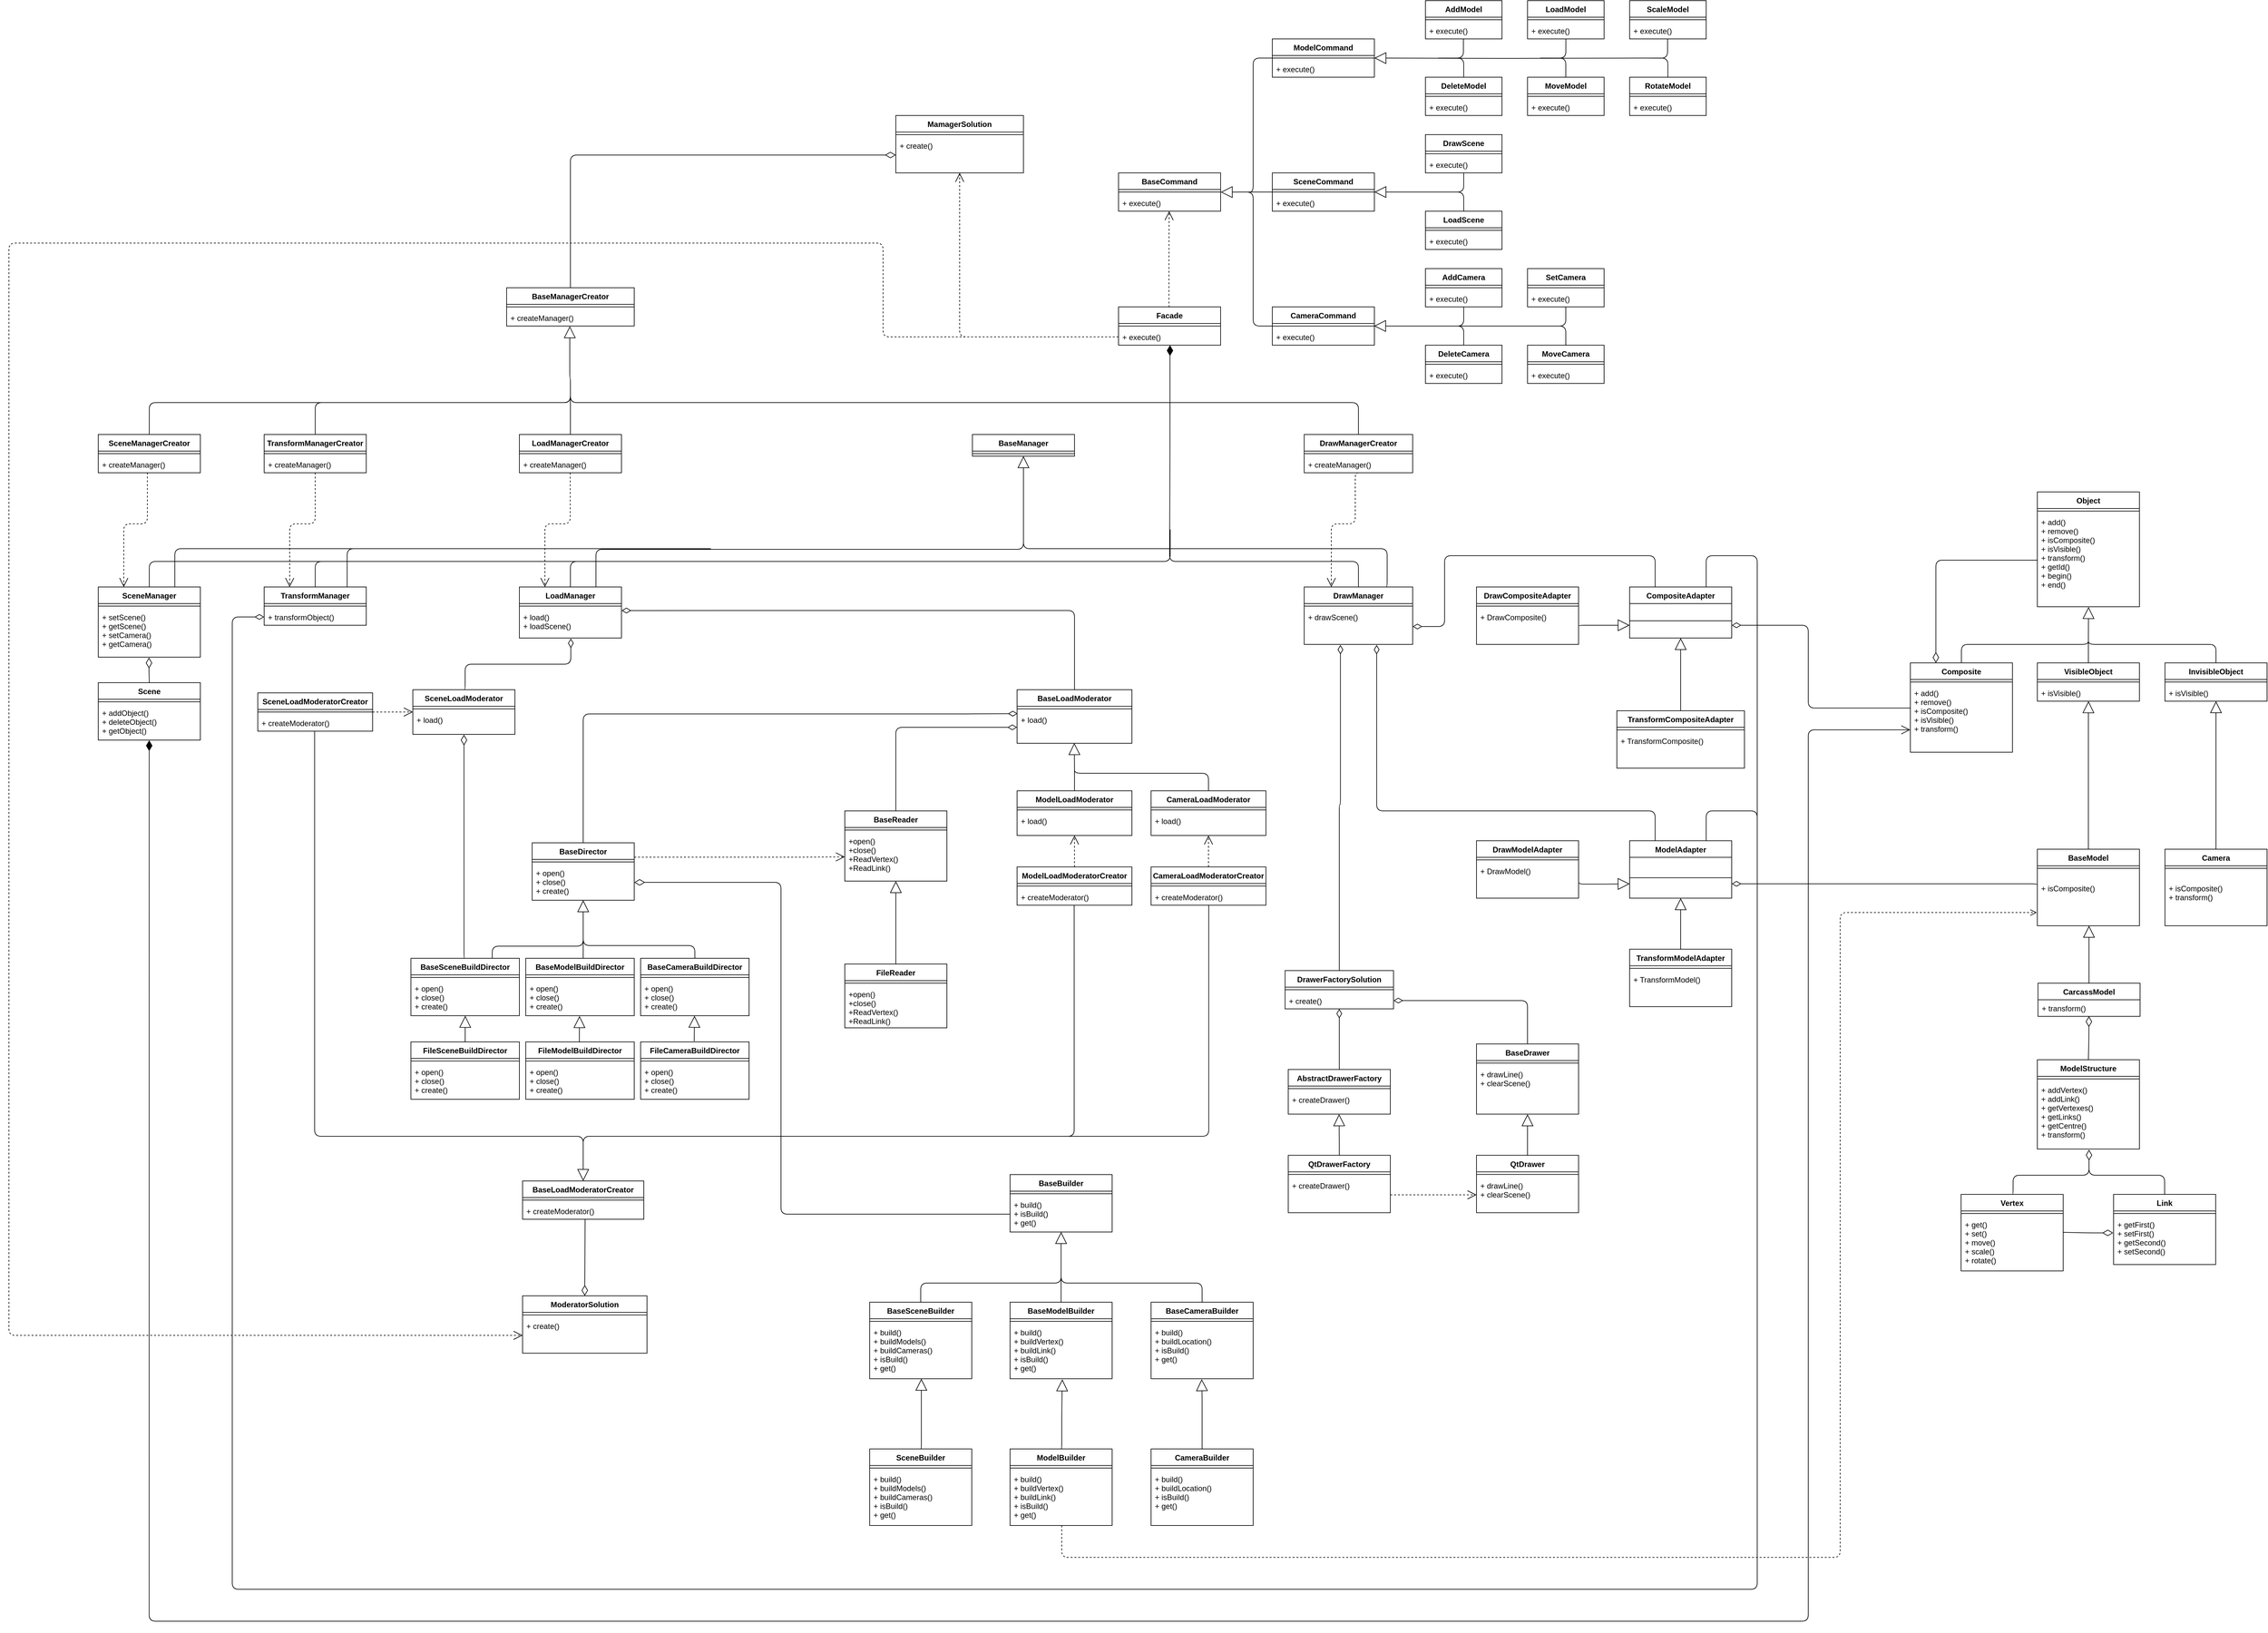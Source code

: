 <mxfile version="18.1.1" type="device" pages="6"><diagram name="Friend Review" id="a9zDXckExX5oaPj3KJPx"><mxGraphModel dx="3480" dy="1950" grid="1" gridSize="10" guides="1" tooltips="1" connect="1" arrows="1" fold="1" page="1" pageScale="1" pageWidth="827" pageHeight="1169" math="0" shadow="0"><root><mxCell id="bOzs1xAHiYwdQniqUSZm-0"/><mxCell id="bOzs1xAHiYwdQniqUSZm-1" parent="bOzs1xAHiYwdQniqUSZm-0"/><mxCell id="bOzs1xAHiYwdQniqUSZm-2" value="" style="endArrow=none;html=1;endSize=12;startArrow=diamondThin;startSize=14;startFill=1;edgeStyle=orthogonalEdgeStyle;align=left;verticalAlign=bottom;endFill=0;fontSize=48;entryX=0.5;entryY=0;entryDx=0;entryDy=0;exitX=0.504;exitY=0.999;exitDx=0;exitDy=0;exitPerimeter=0;" parent="bOzs1xAHiYwdQniqUSZm-1" source="bOzs1xAHiYwdQniqUSZm-152" target="bOzs1xAHiYwdQniqUSZm-13" edge="1"><mxGeometry x="0.455" y="60" relative="1" as="geometry"><mxPoint x="359" y="450" as="sourcePoint"/><mxPoint x="680" y="629" as="targetPoint"/><Array as="points"><mxPoint x="359" y="439"/><mxPoint x="359" y="599"/><mxPoint x="680" y="599"/></Array><mxPoint as="offset"/></mxGeometry></mxCell><mxCell id="bOzs1xAHiYwdQniqUSZm-3" value="" style="endArrow=none;html=1;edgeStyle=orthogonalEdgeStyle;exitX=0.5;exitY=0;exitDx=0;exitDy=0;" parent="bOzs1xAHiYwdQniqUSZm-1" source="bOzs1xAHiYwdQniqUSZm-4" edge="1"><mxGeometry width="50" height="50" relative="1" as="geometry"><mxPoint x="-301" y="599" as="sourcePoint"/><mxPoint x="360" y="549" as="targetPoint"/><Array as="points"><mxPoint x="-1240" y="599"/><mxPoint x="360" y="599"/></Array></mxGeometry></mxCell><mxCell id="bOzs1xAHiYwdQniqUSZm-4" value="SceneManager" style="swimlane;fontStyle=1;align=center;verticalAlign=top;childLayout=stackLayout;horizontal=1;startSize=26;horizontalStack=0;resizeParent=1;resizeParentMax=0;resizeLast=0;collapsible=1;marginBottom=0;" parent="bOzs1xAHiYwdQniqUSZm-1" vertex="1"><mxGeometry x="-1320" y="639" width="160" height="110" as="geometry"/></mxCell><mxCell id="bOzs1xAHiYwdQniqUSZm-5" value="" style="line;strokeWidth=1;fillColor=none;align=left;verticalAlign=middle;spacingTop=-1;spacingLeft=3;spacingRight=3;rotatable=0;labelPosition=right;points=[];portConstraint=eastwest;" parent="bOzs1xAHiYwdQniqUSZm-4" vertex="1"><mxGeometry y="26" width="160" height="8" as="geometry"/></mxCell><mxCell id="bOzs1xAHiYwdQniqUSZm-6" value="+ setScene()&#10;+ getScene()&#10;+ setCamera()&#10;+ getCamera()" style="text;strokeColor=none;fillColor=none;align=left;verticalAlign=top;spacingLeft=4;spacingRight=4;overflow=hidden;rotatable=0;points=[[0,0.5],[1,0.5]];portConstraint=eastwest;" parent="bOzs1xAHiYwdQniqUSZm-4" vertex="1"><mxGeometry y="34" width="160" height="76" as="geometry"/></mxCell><mxCell id="bOzs1xAHiYwdQniqUSZm-7" value="TransformManager" style="swimlane;fontStyle=1;align=center;verticalAlign=top;childLayout=stackLayout;horizontal=1;startSize=26;horizontalStack=0;resizeParent=1;resizeParentMax=0;resizeLast=0;collapsible=1;marginBottom=0;" parent="bOzs1xAHiYwdQniqUSZm-1" vertex="1"><mxGeometry x="-1060" y="639" width="160" height="60" as="geometry"/></mxCell><mxCell id="bOzs1xAHiYwdQniqUSZm-8" value="" style="line;strokeWidth=1;fillColor=none;align=left;verticalAlign=middle;spacingTop=-1;spacingLeft=3;spacingRight=3;rotatable=0;labelPosition=right;points=[];portConstraint=eastwest;" parent="bOzs1xAHiYwdQniqUSZm-7" vertex="1"><mxGeometry y="26" width="160" height="8" as="geometry"/></mxCell><mxCell id="bOzs1xAHiYwdQniqUSZm-9" value="+ transformObject()" style="text;strokeColor=none;fillColor=none;align=left;verticalAlign=top;spacingLeft=4;spacingRight=4;overflow=hidden;rotatable=0;points=[[0,0.5],[1,0.5]];portConstraint=eastwest;" parent="bOzs1xAHiYwdQniqUSZm-7" vertex="1"><mxGeometry y="34" width="160" height="26" as="geometry"/></mxCell><mxCell id="bOzs1xAHiYwdQniqUSZm-10" value="LoadManager" style="swimlane;fontStyle=1;align=center;verticalAlign=top;childLayout=stackLayout;horizontal=1;startSize=26;horizontalStack=0;resizeParent=1;resizeParentMax=0;resizeLast=0;collapsible=1;marginBottom=0;" parent="bOzs1xAHiYwdQniqUSZm-1" vertex="1"><mxGeometry x="-660" y="639" width="160" height="80" as="geometry"/></mxCell><mxCell id="bOzs1xAHiYwdQniqUSZm-11" value="" style="line;strokeWidth=1;fillColor=none;align=left;verticalAlign=middle;spacingTop=-1;spacingLeft=3;spacingRight=3;rotatable=0;labelPosition=right;points=[];portConstraint=eastwest;" parent="bOzs1xAHiYwdQniqUSZm-10" vertex="1"><mxGeometry y="26" width="160" height="8" as="geometry"/></mxCell><mxCell id="bOzs1xAHiYwdQniqUSZm-12" value="+ load()&#10;+ loadScene()" style="text;strokeColor=none;fillColor=none;align=left;verticalAlign=top;spacingLeft=4;spacingRight=4;overflow=hidden;rotatable=0;points=[[0,0.5],[1,0.5]];portConstraint=eastwest;" parent="bOzs1xAHiYwdQniqUSZm-10" vertex="1"><mxGeometry y="34" width="160" height="46" as="geometry"/></mxCell><mxCell id="bOzs1xAHiYwdQniqUSZm-13" value="DrawManager" style="swimlane;fontStyle=1;align=center;verticalAlign=top;childLayout=stackLayout;horizontal=1;startSize=26;horizontalStack=0;resizeParent=1;resizeParentMax=0;resizeLast=0;collapsible=1;marginBottom=0;" parent="bOzs1xAHiYwdQniqUSZm-1" vertex="1"><mxGeometry x="570" y="639" width="170" height="90" as="geometry"/></mxCell><mxCell id="bOzs1xAHiYwdQniqUSZm-14" value="" style="line;strokeWidth=1;fillColor=none;align=left;verticalAlign=middle;spacingTop=-1;spacingLeft=3;spacingRight=3;rotatable=0;labelPosition=right;points=[];portConstraint=eastwest;" parent="bOzs1xAHiYwdQniqUSZm-13" vertex="1"><mxGeometry y="26" width="170" height="8" as="geometry"/></mxCell><mxCell id="bOzs1xAHiYwdQniqUSZm-15" value="+ drawScene()" style="text;strokeColor=none;fillColor=none;align=left;verticalAlign=top;spacingLeft=4;spacingRight=4;overflow=hidden;rotatable=0;points=[[0,0.5],[1,0.5]];portConstraint=eastwest;" parent="bOzs1xAHiYwdQniqUSZm-13" vertex="1"><mxGeometry y="34" width="170" height="56" as="geometry"/></mxCell><mxCell id="bOzs1xAHiYwdQniqUSZm-16" value="" style="endArrow=none;html=1;exitX=0.5;exitY=0;exitDx=0;exitDy=0;edgeStyle=orthogonalEdgeStyle;" parent="bOzs1xAHiYwdQniqUSZm-1" source="bOzs1xAHiYwdQniqUSZm-7" edge="1"><mxGeometry width="50" height="50" relative="1" as="geometry"><mxPoint x="-420" y="679" as="sourcePoint"/><mxPoint x="-400" y="599" as="targetPoint"/><Array as="points"><mxPoint x="-980" y="599"/></Array></mxGeometry></mxCell><mxCell id="bOzs1xAHiYwdQniqUSZm-17" value="" style="endArrow=none;html=1;edgeStyle=orthogonalEdgeStyle;exitX=0.5;exitY=0;exitDx=0;exitDy=0;" parent="bOzs1xAHiYwdQniqUSZm-1" source="bOzs1xAHiYwdQniqUSZm-10" edge="1"><mxGeometry width="50" height="50" relative="1" as="geometry"><mxPoint x="-620" y="639" as="sourcePoint"/><mxPoint x="-420" y="599" as="targetPoint"/><Array as="points"><mxPoint x="-580" y="599"/></Array></mxGeometry></mxCell><mxCell id="bOzs1xAHiYwdQniqUSZm-18" value="BaseManager" style="swimlane;fontStyle=1;align=center;verticalAlign=top;childLayout=stackLayout;horizontal=1;startSize=26;horizontalStack=0;resizeParent=1;resizeParentMax=0;resizeLast=0;collapsible=1;marginBottom=0;" parent="bOzs1xAHiYwdQniqUSZm-1" vertex="1"><mxGeometry x="50" y="400" width="160" height="34" as="geometry"/></mxCell><mxCell id="bOzs1xAHiYwdQniqUSZm-19" value="" style="line;strokeWidth=1;fillColor=none;align=left;verticalAlign=middle;spacingTop=-1;spacingLeft=3;spacingRight=3;rotatable=0;labelPosition=right;points=[];portConstraint=eastwest;" parent="bOzs1xAHiYwdQniqUSZm-18" vertex="1"><mxGeometry y="26" width="160" height="8" as="geometry"/></mxCell><mxCell id="bOzs1xAHiYwdQniqUSZm-20" value="" style="endArrow=block;endSize=16;endFill=0;html=1;entryX=0.5;entryY=1;entryDx=0;entryDy=0;edgeStyle=orthogonalEdgeStyle;exitX=0.75;exitY=0;exitDx=0;exitDy=0;" parent="bOzs1xAHiYwdQniqUSZm-1" source="bOzs1xAHiYwdQniqUSZm-10" target="bOzs1xAHiYwdQniqUSZm-18" edge="1"><mxGeometry x="0.081" width="160" relative="1" as="geometry"><mxPoint x="560" y="569" as="sourcePoint"/><mxPoint x="530" y="629" as="targetPoint"/><Array as="points"><mxPoint x="-540" y="580"/><mxPoint x="130" y="580"/></Array><mxPoint as="offset"/></mxGeometry></mxCell><mxCell id="bOzs1xAHiYwdQniqUSZm-21" value="" style="endArrow=none;html=1;edgeStyle=orthogonalEdgeStyle;exitX=0.75;exitY=0;exitDx=0;exitDy=0;" parent="bOzs1xAHiYwdQniqUSZm-1" source="bOzs1xAHiYwdQniqUSZm-13" edge="1"><mxGeometry width="50" height="50" relative="1" as="geometry"><mxPoint x="700" y="609" as="sourcePoint"/><mxPoint x="130" y="560" as="targetPoint"/><Array as="points"><mxPoint x="700" y="579"/><mxPoint x="130" y="579"/></Array></mxGeometry></mxCell><mxCell id="bOzs1xAHiYwdQniqUSZm-22" value="" style="endArrow=none;html=1;edgeStyle=orthogonalEdgeStyle;exitX=0.813;exitY=0;exitDx=0;exitDy=0;exitPerimeter=0;" parent="bOzs1xAHiYwdQniqUSZm-1" source="bOzs1xAHiYwdQniqUSZm-7" edge="1"><mxGeometry width="50" height="50" relative="1" as="geometry"><mxPoint x="-110" y="609" as="sourcePoint"/><mxPoint x="110" y="580" as="targetPoint"/><Array as="points"><mxPoint x="-420" y="579"/></Array></mxGeometry></mxCell><mxCell id="bOzs1xAHiYwdQniqUSZm-23" value="" style="endArrow=none;html=1;edgeStyle=orthogonalEdgeStyle;exitX=0.75;exitY=0;exitDx=0;exitDy=0;" parent="bOzs1xAHiYwdQniqUSZm-1" source="bOzs1xAHiYwdQniqUSZm-4" edge="1"><mxGeometry width="50" height="50" relative="1" as="geometry"><mxPoint x="-550" y="649" as="sourcePoint"/><mxPoint x="-360" y="579" as="targetPoint"/><Array as="points"><mxPoint x="-1200" y="579"/></Array></mxGeometry></mxCell><mxCell id="bOzs1xAHiYwdQniqUSZm-24" value="Scene" style="swimlane;fontStyle=1;align=center;verticalAlign=top;childLayout=stackLayout;horizontal=1;startSize=26;horizontalStack=0;resizeParent=1;resizeParentMax=0;resizeLast=0;collapsible=1;marginBottom=0;" parent="bOzs1xAHiYwdQniqUSZm-1" vertex="1"><mxGeometry x="-1320" y="789" width="160" height="90" as="geometry"/></mxCell><mxCell id="bOzs1xAHiYwdQniqUSZm-25" value="" style="line;strokeWidth=1;fillColor=none;align=left;verticalAlign=middle;spacingTop=-1;spacingLeft=3;spacingRight=3;rotatable=0;labelPosition=right;points=[];portConstraint=eastwest;" parent="bOzs1xAHiYwdQniqUSZm-24" vertex="1"><mxGeometry y="26" width="160" height="8" as="geometry"/></mxCell><mxCell id="bOzs1xAHiYwdQniqUSZm-26" value="+ addObject()&#10;+ deleteObject()&#10;+ getObject()" style="text;strokeColor=none;fillColor=none;align=left;verticalAlign=top;spacingLeft=4;spacingRight=4;overflow=hidden;rotatable=0;points=[[0,0.5],[1,0.5]];portConstraint=eastwest;" parent="bOzs1xAHiYwdQniqUSZm-24" vertex="1"><mxGeometry y="34" width="160" height="56" as="geometry"/></mxCell><mxCell id="bOzs1xAHiYwdQniqUSZm-27" value="" style="endArrow=none;html=1;endSize=12;startArrow=diamondThin;startSize=14;startFill=0;edgeStyle=orthogonalEdgeStyle;align=left;verticalAlign=bottom;endFill=0;exitX=0.497;exitY=1.009;exitDx=0;exitDy=0;exitPerimeter=0;entryX=0.5;entryY=0;entryDx=0;entryDy=0;" parent="bOzs1xAHiYwdQniqUSZm-1" source="bOzs1xAHiYwdQniqUSZm-6" target="bOzs1xAHiYwdQniqUSZm-24" edge="1"><mxGeometry x="-1" y="3" relative="1" as="geometry"><mxPoint x="-860" y="849" as="sourcePoint"/><mxPoint x="-870" y="819" as="targetPoint"/><Array as="points"><mxPoint x="-1241" y="770"/><mxPoint x="-1240" y="789"/></Array></mxGeometry></mxCell><mxCell id="bOzs1xAHiYwdQniqUSZm-28" value="BaseDirector" style="swimlane;fontStyle=1;align=center;verticalAlign=top;childLayout=stackLayout;horizontal=1;startSize=26;horizontalStack=0;resizeParent=1;resizeParentMax=0;resizeLast=0;collapsible=1;marginBottom=0;" parent="bOzs1xAHiYwdQniqUSZm-1" vertex="1"><mxGeometry x="-640" y="1040" width="160" height="90" as="geometry"/></mxCell><mxCell id="bOzs1xAHiYwdQniqUSZm-29" value="" style="line;strokeWidth=1;fillColor=none;align=left;verticalAlign=middle;spacingTop=-1;spacingLeft=3;spacingRight=3;rotatable=0;labelPosition=right;points=[];portConstraint=eastwest;" parent="bOzs1xAHiYwdQniqUSZm-28" vertex="1"><mxGeometry y="26" width="160" height="8" as="geometry"/></mxCell><mxCell id="bOzs1xAHiYwdQniqUSZm-30" value="+ open()&#10;+ close()&#10;+ create()&#10;" style="text;strokeColor=none;fillColor=none;align=left;verticalAlign=top;spacingLeft=4;spacingRight=4;overflow=hidden;rotatable=0;points=[[0,0.5],[1,0.5]];portConstraint=eastwest;" parent="bOzs1xAHiYwdQniqUSZm-28" vertex="1"><mxGeometry y="34" width="160" height="56" as="geometry"/></mxCell><mxCell id="bOzs1xAHiYwdQniqUSZm-31" value="BaseModelBuildDirector" style="swimlane;fontStyle=1;align=center;verticalAlign=top;childLayout=stackLayout;horizontal=1;startSize=26;horizontalStack=0;resizeParent=1;resizeParentMax=0;resizeLast=0;collapsible=1;marginBottom=0;" parent="bOzs1xAHiYwdQniqUSZm-1" vertex="1"><mxGeometry x="-650" y="1221" width="170" height="90" as="geometry"/></mxCell><mxCell id="bOzs1xAHiYwdQniqUSZm-32" value="" style="line;strokeWidth=1;fillColor=none;align=left;verticalAlign=middle;spacingTop=-1;spacingLeft=3;spacingRight=3;rotatable=0;labelPosition=right;points=[];portConstraint=eastwest;" parent="bOzs1xAHiYwdQniqUSZm-31" vertex="1"><mxGeometry y="26" width="170" height="8" as="geometry"/></mxCell><mxCell id="bOzs1xAHiYwdQniqUSZm-33" value="+ open()&#10;+ close()&#10;+ create()&#10;" style="text;strokeColor=none;fillColor=none;align=left;verticalAlign=top;spacingLeft=4;spacingRight=4;overflow=hidden;rotatable=0;points=[[0,0.5],[1,0.5]];portConstraint=eastwest;" parent="bOzs1xAHiYwdQniqUSZm-31" vertex="1"><mxGeometry y="34" width="170" height="56" as="geometry"/></mxCell><mxCell id="bOzs1xAHiYwdQniqUSZm-34" value="" style="endArrow=block;endSize=16;endFill=0;html=1;edgeStyle=orthogonalEdgeStyle;entryX=0.5;entryY=1;entryDx=0;entryDy=0;entryPerimeter=0;" parent="bOzs1xAHiYwdQniqUSZm-1" source="bOzs1xAHiYwdQniqUSZm-31" target="bOzs1xAHiYwdQniqUSZm-30" edge="1"><mxGeometry width="160" relative="1" as="geometry"><mxPoint x="-680" y="1210" as="sourcePoint"/><mxPoint x="-520" y="1210" as="targetPoint"/><Array as="points"><mxPoint x="-560" y="1211"/><mxPoint x="-560" y="1211"/></Array></mxGeometry></mxCell><mxCell id="bOzs1xAHiYwdQniqUSZm-35" value="" style="endArrow=diamondThin;html=1;endSize=12;startArrow=none;startSize=14;startFill=0;edgeStyle=orthogonalEdgeStyle;align=left;verticalAlign=bottom;exitX=0.5;exitY=0;exitDx=0;exitDy=0;endFill=0;entryX=0.004;entryY=0.07;entryDx=0;entryDy=0;entryPerimeter=0;" parent="bOzs1xAHiYwdQniqUSZm-1" source="bOzs1xAHiYwdQniqUSZm-28" target="bOzs1xAHiYwdQniqUSZm-191" edge="1"><mxGeometry x="-1" y="3" relative="1" as="geometry"><mxPoint x="-180" y="729" as="sourcePoint"/><mxPoint x="30" y="840" as="targetPoint"/><Array as="points"><mxPoint x="-560" y="838"/><mxPoint x="30" y="838"/></Array></mxGeometry></mxCell><mxCell id="bOzs1xAHiYwdQniqUSZm-36" value="BaseDrawer" style="swimlane;fontStyle=1;align=center;verticalAlign=top;childLayout=stackLayout;horizontal=1;startSize=26;horizontalStack=0;resizeParent=1;resizeParentMax=0;resizeLast=0;collapsible=1;marginBottom=0;" parent="bOzs1xAHiYwdQniqUSZm-1" vertex="1"><mxGeometry x="840" y="1355.25" width="160" height="110" as="geometry"/></mxCell><mxCell id="bOzs1xAHiYwdQniqUSZm-37" value="" style="line;strokeWidth=1;fillColor=none;align=left;verticalAlign=middle;spacingTop=-1;spacingLeft=3;spacingRight=3;rotatable=0;labelPosition=right;points=[];portConstraint=eastwest;" parent="bOzs1xAHiYwdQniqUSZm-36" vertex="1"><mxGeometry y="26" width="160" height="8" as="geometry"/></mxCell><mxCell id="bOzs1xAHiYwdQniqUSZm-38" value="+ drawLine()&#10;+ clearScene()" style="text;strokeColor=none;fillColor=none;align=left;verticalAlign=top;spacingLeft=4;spacingRight=4;overflow=hidden;rotatable=0;points=[[0,0.5],[1,0.5]];portConstraint=eastwest;" parent="bOzs1xAHiYwdQniqUSZm-36" vertex="1"><mxGeometry y="34" width="160" height="76" as="geometry"/></mxCell><mxCell id="bOzs1xAHiYwdQniqUSZm-39" value="" style="endArrow=diamondThin;html=1;endSize=12;startArrow=none;startSize=14;startFill=0;edgeStyle=orthogonalEdgeStyle;align=left;verticalAlign=bottom;endFill=0;entryX=0.334;entryY=1.013;entryDx=0;entryDy=0;entryPerimeter=0;exitX=0.5;exitY=0;exitDx=0;exitDy=0;" parent="bOzs1xAHiYwdQniqUSZm-1" source="bOzs1xAHiYwdQniqUSZm-246" target="bOzs1xAHiYwdQniqUSZm-15" edge="1"><mxGeometry x="-1" y="3" relative="1" as="geometry"><mxPoint x="660" y="790" as="sourcePoint"/><mxPoint x="680" y="719" as="targetPoint"/><Array as="points"><mxPoint x="625" y="980"/><mxPoint x="627" y="980"/></Array></mxGeometry></mxCell><mxCell id="bOzs1xAHiYwdQniqUSZm-40" value="QtDrawer" style="swimlane;fontStyle=1;align=center;verticalAlign=top;childLayout=stackLayout;horizontal=1;startSize=26;horizontalStack=0;resizeParent=1;resizeParentMax=0;resizeLast=0;collapsible=1;marginBottom=0;" parent="bOzs1xAHiYwdQniqUSZm-1" vertex="1"><mxGeometry x="840" y="1529.75" width="160" height="90" as="geometry"/></mxCell><mxCell id="bOzs1xAHiYwdQniqUSZm-41" value="" style="line;strokeWidth=1;fillColor=none;align=left;verticalAlign=middle;spacingTop=-1;spacingLeft=3;spacingRight=3;rotatable=0;labelPosition=right;points=[];portConstraint=eastwest;" parent="bOzs1xAHiYwdQniqUSZm-40" vertex="1"><mxGeometry y="26" width="160" height="8" as="geometry"/></mxCell><mxCell id="bOzs1xAHiYwdQniqUSZm-42" value="+ drawLine()&#10;+ clearScene()" style="text;strokeColor=none;fillColor=none;align=left;verticalAlign=top;spacingLeft=4;spacingRight=4;overflow=hidden;rotatable=0;points=[[0,0.5],[1,0.5]];portConstraint=eastwest;" parent="bOzs1xAHiYwdQniqUSZm-40" vertex="1"><mxGeometry y="34" width="160" height="56" as="geometry"/></mxCell><mxCell id="bOzs1xAHiYwdQniqUSZm-43" value="" style="endArrow=block;endSize=16;endFill=0;html=1;edgeStyle=orthogonalEdgeStyle;exitX=0.5;exitY=0;exitDx=0;exitDy=0;entryX=0.5;entryY=1.003;entryDx=0;entryDy=0;entryPerimeter=0;" parent="bOzs1xAHiYwdQniqUSZm-1" source="bOzs1xAHiYwdQniqUSZm-40" target="bOzs1xAHiYwdQniqUSZm-38" edge="1"><mxGeometry width="160" relative="1" as="geometry"><mxPoint x="821" y="1016.75" as="sourcePoint"/><mxPoint x="919.68" y="1156.272" as="targetPoint"/><Array as="points"/></mxGeometry></mxCell><mxCell id="bOzs1xAHiYwdQniqUSZm-44" value="AbstractDrawerFactory" style="swimlane;fontStyle=1;align=center;verticalAlign=top;childLayout=stackLayout;horizontal=1;startSize=26;horizontalStack=0;resizeParent=1;resizeParentMax=0;resizeLast=0;collapsible=1;marginBottom=0;" parent="bOzs1xAHiYwdQniqUSZm-1" vertex="1"><mxGeometry x="545" y="1395.25" width="160" height="70" as="geometry"/></mxCell><mxCell id="bOzs1xAHiYwdQniqUSZm-45" value="" style="line;strokeWidth=1;fillColor=none;align=left;verticalAlign=middle;spacingTop=-1;spacingLeft=3;spacingRight=3;rotatable=0;labelPosition=right;points=[];portConstraint=eastwest;" parent="bOzs1xAHiYwdQniqUSZm-44" vertex="1"><mxGeometry y="26" width="160" height="8" as="geometry"/></mxCell><mxCell id="bOzs1xAHiYwdQniqUSZm-46" value="+ createDrawer()" style="text;strokeColor=none;fillColor=none;align=left;verticalAlign=top;spacingLeft=4;spacingRight=4;overflow=hidden;rotatable=0;points=[[0,0.5],[1,0.5]];portConstraint=eastwest;" parent="bOzs1xAHiYwdQniqUSZm-44" vertex="1"><mxGeometry y="34" width="160" height="36" as="geometry"/></mxCell><mxCell id="bOzs1xAHiYwdQniqUSZm-47" value="QtDrawerFactory" style="swimlane;fontStyle=1;align=center;verticalAlign=top;childLayout=stackLayout;horizontal=1;startSize=26;horizontalStack=0;resizeParent=1;resizeParentMax=0;resizeLast=0;collapsible=1;marginBottom=0;" parent="bOzs1xAHiYwdQniqUSZm-1" vertex="1"><mxGeometry x="545" y="1529.75" width="160" height="90" as="geometry"/></mxCell><mxCell id="bOzs1xAHiYwdQniqUSZm-48" value="" style="line;strokeWidth=1;fillColor=none;align=left;verticalAlign=middle;spacingTop=-1;spacingLeft=3;spacingRight=3;rotatable=0;labelPosition=right;points=[];portConstraint=eastwest;" parent="bOzs1xAHiYwdQniqUSZm-47" vertex="1"><mxGeometry y="26" width="160" height="8" as="geometry"/></mxCell><mxCell id="bOzs1xAHiYwdQniqUSZm-49" value="+ createDrawer()" style="text;strokeColor=none;fillColor=none;align=left;verticalAlign=top;spacingLeft=4;spacingRight=4;overflow=hidden;rotatable=0;points=[[0,0.5],[1,0.5]];portConstraint=eastwest;" parent="bOzs1xAHiYwdQniqUSZm-47" vertex="1"><mxGeometry y="34" width="160" height="56" as="geometry"/></mxCell><mxCell id="bOzs1xAHiYwdQniqUSZm-50" value="Object" style="swimlane;fontStyle=1;align=center;verticalAlign=top;childLayout=stackLayout;horizontal=1;startSize=26;horizontalStack=0;resizeParent=1;resizeParentMax=0;resizeLast=0;collapsible=1;marginBottom=0;" parent="bOzs1xAHiYwdQniqUSZm-1" vertex="1"><mxGeometry x="1719" y="490" width="160" height="180" as="geometry"/></mxCell><mxCell id="bOzs1xAHiYwdQniqUSZm-51" value="" style="line;strokeWidth=1;fillColor=none;align=left;verticalAlign=middle;spacingTop=-1;spacingLeft=3;spacingRight=3;rotatable=0;labelPosition=right;points=[];portConstraint=eastwest;" parent="bOzs1xAHiYwdQniqUSZm-50" vertex="1"><mxGeometry y="26" width="160" height="8" as="geometry"/></mxCell><mxCell id="bOzs1xAHiYwdQniqUSZm-52" value="+ add()&#10;+ remove()&#10;+ isComposite()&#10;+ isVisible()&#10;+ transform()&#10;+ getId()&#10;+ begin()&#10;+ end()" style="text;strokeColor=none;fillColor=none;align=left;verticalAlign=top;spacingLeft=4;spacingRight=4;overflow=hidden;rotatable=0;points=[[0,0.5],[1,0.5]];portConstraint=eastwest;" parent="bOzs1xAHiYwdQniqUSZm-50" vertex="1"><mxGeometry y="34" width="160" height="146" as="geometry"/></mxCell><mxCell id="bOzs1xAHiYwdQniqUSZm-53" value="VisibleObject" style="swimlane;fontStyle=1;align=center;verticalAlign=top;childLayout=stackLayout;horizontal=1;startSize=26;horizontalStack=0;resizeParent=1;resizeParentMax=0;resizeLast=0;collapsible=1;marginBottom=0;" parent="bOzs1xAHiYwdQniqUSZm-1" vertex="1"><mxGeometry x="1719" y="758" width="160" height="60" as="geometry"/></mxCell><mxCell id="bOzs1xAHiYwdQniqUSZm-54" value="" style="line;strokeWidth=1;fillColor=none;align=left;verticalAlign=middle;spacingTop=-1;spacingLeft=3;spacingRight=3;rotatable=0;labelPosition=right;points=[];portConstraint=eastwest;" parent="bOzs1xAHiYwdQniqUSZm-53" vertex="1"><mxGeometry y="26" width="160" height="8" as="geometry"/></mxCell><mxCell id="bOzs1xAHiYwdQniqUSZm-55" value="+ isVisible()" style="text;strokeColor=none;fillColor=none;align=left;verticalAlign=top;spacingLeft=4;spacingRight=4;overflow=hidden;rotatable=0;points=[[0,0.5],[1,0.5]];portConstraint=eastwest;" parent="bOzs1xAHiYwdQniqUSZm-53" vertex="1"><mxGeometry y="34" width="160" height="26" as="geometry"/></mxCell><mxCell id="bOzs1xAHiYwdQniqUSZm-56" value="Composite" style="swimlane;fontStyle=1;align=center;verticalAlign=top;childLayout=stackLayout;horizontal=1;startSize=26;horizontalStack=0;resizeParent=1;resizeParentMax=0;resizeLast=0;collapsible=1;marginBottom=0;" parent="bOzs1xAHiYwdQniqUSZm-1" vertex="1"><mxGeometry x="1520" y="758" width="160" height="140" as="geometry"/></mxCell><mxCell id="bOzs1xAHiYwdQniqUSZm-57" value="" style="line;strokeWidth=1;fillColor=none;align=left;verticalAlign=middle;spacingTop=-1;spacingLeft=3;spacingRight=3;rotatable=0;labelPosition=right;points=[];portConstraint=eastwest;" parent="bOzs1xAHiYwdQniqUSZm-56" vertex="1"><mxGeometry y="26" width="160" height="8" as="geometry"/></mxCell><mxCell id="bOzs1xAHiYwdQniqUSZm-58" value="+ add()&#10;+ remove()&#10;+ isComposite()&#10;+ isVisible()&#10;+ transform()" style="text;strokeColor=none;fillColor=none;align=left;verticalAlign=top;spacingLeft=4;spacingRight=4;overflow=hidden;rotatable=0;points=[[0,0.5],[1,0.5]];portConstraint=eastwest;" parent="bOzs1xAHiYwdQniqUSZm-56" vertex="1"><mxGeometry y="34" width="160" height="106" as="geometry"/></mxCell><mxCell id="bOzs1xAHiYwdQniqUSZm-59" value="InvisibleObject" style="swimlane;fontStyle=1;align=center;verticalAlign=top;childLayout=stackLayout;horizontal=1;startSize=26;horizontalStack=0;resizeParent=1;resizeParentMax=0;resizeLast=0;collapsible=1;marginBottom=0;" parent="bOzs1xAHiYwdQniqUSZm-1" vertex="1"><mxGeometry x="1919" y="758" width="160" height="60" as="geometry"/></mxCell><mxCell id="bOzs1xAHiYwdQniqUSZm-60" value="" style="line;strokeWidth=1;fillColor=none;align=left;verticalAlign=middle;spacingTop=-1;spacingLeft=3;spacingRight=3;rotatable=0;labelPosition=right;points=[];portConstraint=eastwest;" parent="bOzs1xAHiYwdQniqUSZm-59" vertex="1"><mxGeometry y="26" width="160" height="8" as="geometry"/></mxCell><mxCell id="bOzs1xAHiYwdQniqUSZm-61" value="+ isVisible()" style="text;strokeColor=none;fillColor=none;align=left;verticalAlign=top;spacingLeft=4;spacingRight=4;overflow=hidden;rotatable=0;points=[[0,0.5],[1,0.5]];portConstraint=eastwest;" parent="bOzs1xAHiYwdQniqUSZm-59" vertex="1"><mxGeometry y="34" width="160" height="26" as="geometry"/></mxCell><mxCell id="bOzs1xAHiYwdQniqUSZm-62" value="" style="endArrow=block;endSize=16;endFill=0;html=1;entryX=0.502;entryY=1.003;entryDx=0;entryDy=0;entryPerimeter=0;edgeStyle=orthogonalEdgeStyle;exitX=0.5;exitY=0;exitDx=0;exitDy=0;" parent="bOzs1xAHiYwdQniqUSZm-1" source="bOzs1xAHiYwdQniqUSZm-53" target="bOzs1xAHiYwdQniqUSZm-52" edge="1"><mxGeometry width="160" relative="1" as="geometry"><mxPoint x="1699" y="812" as="sourcePoint"/><mxPoint x="1799.16" y="694.494" as="targetPoint"/><Array as="points"><mxPoint x="1799" y="708"/></Array></mxGeometry></mxCell><mxCell id="bOzs1xAHiYwdQniqUSZm-63" value="" style="endArrow=none;html=1;edgeStyle=orthogonalEdgeStyle;entryX=0.5;entryY=0;entryDx=0;entryDy=0;" parent="bOzs1xAHiYwdQniqUSZm-1" target="bOzs1xAHiYwdQniqUSZm-59" edge="1"><mxGeometry width="50" height="50" relative="1" as="geometry"><mxPoint x="1799" y="719" as="sourcePoint"/><mxPoint x="2001" y="749" as="targetPoint"/><Array as="points"><mxPoint x="1799" y="729"/><mxPoint x="1999" y="729"/></Array></mxGeometry></mxCell><mxCell id="bOzs1xAHiYwdQniqUSZm-64" value="" style="endArrow=none;html=1;edgeStyle=orthogonalEdgeStyle;exitX=0.5;exitY=0;exitDx=0;exitDy=0;" parent="bOzs1xAHiYwdQniqUSZm-1" source="bOzs1xAHiYwdQniqUSZm-56" edge="1"><mxGeometry width="50" height="50" relative="1" as="geometry"><mxPoint x="1518" y="699" as="sourcePoint"/><mxPoint x="1799" y="719" as="targetPoint"/><Array as="points"><mxPoint x="1600" y="729"/><mxPoint x="1799" y="729"/></Array></mxGeometry></mxCell><mxCell id="bOzs1xAHiYwdQniqUSZm-65" value="" style="endArrow=none;html=1;endSize=12;startArrow=diamondThin;startSize=14;startFill=0;edgeStyle=orthogonalEdgeStyle;align=left;verticalAlign=bottom;endFill=0;exitX=0.25;exitY=0;exitDx=0;exitDy=0;entryX=0;entryY=0.5;entryDx=0;entryDy=0;" parent="bOzs1xAHiYwdQniqUSZm-1" source="bOzs1xAHiYwdQniqUSZm-56" target="bOzs1xAHiYwdQniqUSZm-52" edge="1"><mxGeometry x="-0.988" y="10" relative="1" as="geometry"><mxPoint x="1559" y="629" as="sourcePoint"/><mxPoint x="1719" y="629" as="targetPoint"/><Array as="points"><mxPoint x="1560" y="597"/></Array><mxPoint as="offset"/></mxGeometry></mxCell><mxCell id="bOzs1xAHiYwdQniqUSZm-66" value="BaseModel" style="swimlane;fontStyle=1;align=center;verticalAlign=top;childLayout=stackLayout;horizontal=1;startSize=26;horizontalStack=0;resizeParent=1;resizeParentMax=0;resizeLast=0;collapsible=1;marginBottom=0;" parent="bOzs1xAHiYwdQniqUSZm-1" vertex="1"><mxGeometry x="1719" y="1050" width="160" height="120" as="geometry"/></mxCell><mxCell id="bOzs1xAHiYwdQniqUSZm-67" value="" style="line;strokeWidth=1;fillColor=none;align=left;verticalAlign=middle;spacingTop=-1;spacingLeft=3;spacingRight=3;rotatable=0;labelPosition=right;points=[];portConstraint=eastwest;" parent="bOzs1xAHiYwdQniqUSZm-66" vertex="1"><mxGeometry y="26" width="160" height="8" as="geometry"/></mxCell><mxCell id="bOzs1xAHiYwdQniqUSZm-68" value="&#10;+ isComposite()" style="text;strokeColor=none;fillColor=none;align=left;verticalAlign=top;spacingLeft=4;spacingRight=4;overflow=hidden;rotatable=0;points=[[0,0.5],[1,0.5]];portConstraint=eastwest;" parent="bOzs1xAHiYwdQniqUSZm-66" vertex="1"><mxGeometry y="34" width="160" height="86" as="geometry"/></mxCell><mxCell id="bOzs1xAHiYwdQniqUSZm-69" value="Camera" style="swimlane;fontStyle=1;align=center;verticalAlign=top;childLayout=stackLayout;horizontal=1;startSize=26;horizontalStack=0;resizeParent=1;resizeParentMax=0;resizeLast=0;collapsible=1;marginBottom=0;" parent="bOzs1xAHiYwdQniqUSZm-1" vertex="1"><mxGeometry x="1919" y="1050" width="160" height="120" as="geometry"/></mxCell><mxCell id="bOzs1xAHiYwdQniqUSZm-70" value="" style="line;strokeWidth=1;fillColor=none;align=left;verticalAlign=middle;spacingTop=-1;spacingLeft=3;spacingRight=3;rotatable=0;labelPosition=right;points=[];portConstraint=eastwest;" parent="bOzs1xAHiYwdQniqUSZm-69" vertex="1"><mxGeometry y="26" width="160" height="8" as="geometry"/></mxCell><mxCell id="bOzs1xAHiYwdQniqUSZm-71" value="&#10;+ isComposite()&#10;+ transform()" style="text;strokeColor=none;fillColor=none;align=left;verticalAlign=top;spacingLeft=4;spacingRight=4;overflow=hidden;rotatable=0;points=[[0,0.5],[1,0.5]];portConstraint=eastwest;" parent="bOzs1xAHiYwdQniqUSZm-69" vertex="1"><mxGeometry y="34" width="160" height="86" as="geometry"/></mxCell><mxCell id="bOzs1xAHiYwdQniqUSZm-72" value="" style="endArrow=block;endSize=16;endFill=0;html=1;edgeStyle=orthogonalEdgeStyle;entryX=0.501;entryY=1.001;entryDx=0;entryDy=0;entryPerimeter=0;exitX=0.5;exitY=0;exitDx=0;exitDy=0;" parent="bOzs1xAHiYwdQniqUSZm-1" source="bOzs1xAHiYwdQniqUSZm-66" target="bOzs1xAHiYwdQniqUSZm-55" edge="1"><mxGeometry width="160" relative="1" as="geometry"><mxPoint x="1799" y="848" as="sourcePoint"/><mxPoint x="1799" y="829" as="targetPoint"/><Array as="points"><mxPoint x="1799" y="848"/><mxPoint x="1799" y="848"/></Array></mxGeometry></mxCell><mxCell id="bOzs1xAHiYwdQniqUSZm-73" value="" style="endArrow=block;endSize=16;endFill=0;html=1;edgeStyle=orthogonalEdgeStyle;entryX=0.5;entryY=1;entryDx=0;entryDy=0;exitX=0.5;exitY=0;exitDx=0;exitDy=0;" parent="bOzs1xAHiYwdQniqUSZm-1" source="bOzs1xAHiYwdQniqUSZm-69" target="bOzs1xAHiYwdQniqUSZm-59" edge="1"><mxGeometry width="160" relative="1" as="geometry"><mxPoint x="1999" y="848" as="sourcePoint"/><mxPoint x="1999" y="829" as="targetPoint"/><Array as="points"/></mxGeometry></mxCell><mxCell id="bOzs1xAHiYwdQniqUSZm-74" value="ModelStructure" style="swimlane;fontStyle=1;align=center;verticalAlign=top;childLayout=stackLayout;horizontal=1;startSize=26;horizontalStack=0;resizeParent=1;resizeParentMax=0;resizeLast=0;collapsible=1;marginBottom=0;" parent="bOzs1xAHiYwdQniqUSZm-1" vertex="1"><mxGeometry x="1719" y="1380" width="160" height="140" as="geometry"/></mxCell><mxCell id="bOzs1xAHiYwdQniqUSZm-75" value="" style="line;strokeWidth=1;fillColor=none;align=left;verticalAlign=middle;spacingTop=-1;spacingLeft=3;spacingRight=3;rotatable=0;labelPosition=right;points=[];portConstraint=eastwest;" parent="bOzs1xAHiYwdQniqUSZm-74" vertex="1"><mxGeometry y="26" width="160" height="8" as="geometry"/></mxCell><mxCell id="bOzs1xAHiYwdQniqUSZm-76" value="+ addVertex()&#10;+ addLink()&#10;+ getVertexes()&#10;+ getLinks()&#10;+ getCentre()&#10;+ transform()&#10;" style="text;strokeColor=none;fillColor=none;align=left;verticalAlign=top;spacingLeft=4;spacingRight=4;overflow=hidden;rotatable=0;points=[[0,0.5],[1,0.5]];portConstraint=eastwest;" parent="bOzs1xAHiYwdQniqUSZm-74" vertex="1"><mxGeometry y="34" width="160" height="106" as="geometry"/></mxCell><mxCell id="bOzs1xAHiYwdQniqUSZm-77" value="Vertex" style="swimlane;fontStyle=1;align=center;verticalAlign=top;childLayout=stackLayout;horizontal=1;startSize=26;horizontalStack=0;resizeParent=1;resizeParentMax=0;resizeLast=0;collapsible=1;marginBottom=0;" parent="bOzs1xAHiYwdQniqUSZm-1" vertex="1"><mxGeometry x="1599.5" y="1591" width="160" height="120" as="geometry"/></mxCell><mxCell id="bOzs1xAHiYwdQniqUSZm-78" value="" style="line;strokeWidth=1;fillColor=none;align=left;verticalAlign=middle;spacingTop=-1;spacingLeft=3;spacingRight=3;rotatable=0;labelPosition=right;points=[];portConstraint=eastwest;" parent="bOzs1xAHiYwdQniqUSZm-77" vertex="1"><mxGeometry y="26" width="160" height="8" as="geometry"/></mxCell><mxCell id="bOzs1xAHiYwdQniqUSZm-79" value="+ get()&#10;+ set()&#10;+ move()&#10;+ scale()&#10;+ rotate()" style="text;strokeColor=none;fillColor=none;align=left;verticalAlign=top;spacingLeft=4;spacingRight=4;overflow=hidden;rotatable=0;points=[[0,0.5],[1,0.5]];portConstraint=eastwest;" parent="bOzs1xAHiYwdQniqUSZm-77" vertex="1"><mxGeometry y="34" width="160" height="86" as="geometry"/></mxCell><mxCell id="bOzs1xAHiYwdQniqUSZm-80" value="Link" style="swimlane;fontStyle=1;align=center;verticalAlign=top;childLayout=stackLayout;horizontal=1;startSize=26;horizontalStack=0;resizeParent=1;resizeParentMax=0;resizeLast=0;collapsible=1;marginBottom=0;" parent="bOzs1xAHiYwdQniqUSZm-1" vertex="1"><mxGeometry x="1838.5" y="1591" width="160" height="110" as="geometry"/></mxCell><mxCell id="bOzs1xAHiYwdQniqUSZm-81" value="" style="line;strokeWidth=1;fillColor=none;align=left;verticalAlign=middle;spacingTop=-1;spacingLeft=3;spacingRight=3;rotatable=0;labelPosition=right;points=[];portConstraint=eastwest;" parent="bOzs1xAHiYwdQniqUSZm-80" vertex="1"><mxGeometry y="26" width="160" height="8" as="geometry"/></mxCell><mxCell id="bOzs1xAHiYwdQniqUSZm-82" value="+ getFirst()&#10;+ setFirst()&#10;+ getSecond()&#10;+ setSecond()&#10;" style="text;strokeColor=none;fillColor=none;align=left;verticalAlign=top;spacingLeft=4;spacingRight=4;overflow=hidden;rotatable=0;points=[[0,0.5],[1,0.5]];portConstraint=eastwest;" parent="bOzs1xAHiYwdQniqUSZm-80" vertex="1"><mxGeometry y="34" width="160" height="76" as="geometry"/></mxCell><mxCell id="bOzs1xAHiYwdQniqUSZm-83" value="" style="endArrow=none;html=1;endSize=12;startArrow=diamondThin;startSize=14;startFill=0;edgeStyle=orthogonalEdgeStyle;align=left;verticalAlign=bottom;endFill=0;entryX=0.5;entryY=0;entryDx=0;entryDy=0;exitX=0.499;exitY=0.991;exitDx=0;exitDy=0;exitPerimeter=0;" parent="bOzs1xAHiYwdQniqUSZm-1" source="Cz6ZcUxe6hPOu_GJ3-Jp-2" target="bOzs1xAHiYwdQniqUSZm-74" edge="1"><mxGeometry x="-0.875" y="15" relative="1" as="geometry"><mxPoint x="1620" y="1220" as="sourcePoint"/><mxPoint x="1460" y="1220" as="targetPoint"/><mxPoint y="1" as="offset"/></mxGeometry></mxCell><mxCell id="bOzs1xAHiYwdQniqUSZm-84" value="" style="endArrow=none;html=1;endSize=12;startArrow=diamondThin;startSize=14;startFill=0;edgeStyle=orthogonalEdgeStyle;align=left;verticalAlign=bottom;endFill=0;entryX=0.5;entryY=0;entryDx=0;entryDy=0;" parent="bOzs1xAHiYwdQniqUSZm-1" target="bOzs1xAHiYwdQniqUSZm-77" edge="1"><mxGeometry x="-0.875" y="15" relative="1" as="geometry"><mxPoint x="1800" y="1521" as="sourcePoint"/><mxPoint x="1681.0" y="1585" as="targetPoint"/><mxPoint y="1" as="offset"/><Array as="points"><mxPoint x="1800" y="1561"/><mxPoint x="1681" y="1561"/><mxPoint x="1681" y="1591"/></Array></mxGeometry></mxCell><mxCell id="bOzs1xAHiYwdQniqUSZm-85" value="" style="endArrow=none;html=1;entryX=0.5;entryY=0;entryDx=0;entryDy=0;edgeStyle=orthogonalEdgeStyle;" parent="bOzs1xAHiYwdQniqUSZm-1" target="bOzs1xAHiYwdQniqUSZm-80" edge="1"><mxGeometry width="50" height="50" relative="1" as="geometry"><mxPoint x="1800" y="1541" as="sourcePoint"/><mxPoint x="1918.5" y="1601" as="targetPoint"/><Array as="points"><mxPoint x="1800" y="1561"/><mxPoint x="1918" y="1561"/></Array></mxGeometry></mxCell><mxCell id="bOzs1xAHiYwdQniqUSZm-86" value="" style="endArrow=none;html=1;endSize=12;startArrow=diamondThin;startSize=14;startFill=0;edgeStyle=orthogonalEdgeStyle;align=left;verticalAlign=bottom;endFill=0;entryX=1.003;entryY=0.297;entryDx=0;entryDy=0;entryPerimeter=0;exitX=-0.004;exitY=0.347;exitDx=0;exitDy=0;exitPerimeter=0;" parent="bOzs1xAHiYwdQniqUSZm-1" source="bOzs1xAHiYwdQniqUSZm-82" target="bOzs1xAHiYwdQniqUSZm-79" edge="1"><mxGeometry x="-0.875" y="15" relative="1" as="geometry"><mxPoint x="1828.5" y="1651" as="sourcePoint"/><mxPoint x="1768.5" y="1661" as="targetPoint"/><mxPoint y="1" as="offset"/><Array as="points"><mxPoint x="1797.5" y="1651"/></Array></mxGeometry></mxCell><mxCell id="bOzs1xAHiYwdQniqUSZm-87" value="BaseCommand" style="swimlane;fontStyle=1;align=center;verticalAlign=top;childLayout=stackLayout;horizontal=1;startSize=26;horizontalStack=0;resizeParent=1;resizeParentMax=0;resizeLast=0;collapsible=1;marginBottom=0;" parent="bOzs1xAHiYwdQniqUSZm-1" vertex="1"><mxGeometry x="279" y="-10" width="160" height="60" as="geometry"/></mxCell><mxCell id="bOzs1xAHiYwdQniqUSZm-88" value="" style="line;strokeWidth=1;fillColor=none;align=left;verticalAlign=middle;spacingTop=-1;spacingLeft=3;spacingRight=3;rotatable=0;labelPosition=right;points=[];portConstraint=eastwest;" parent="bOzs1xAHiYwdQniqUSZm-87" vertex="1"><mxGeometry y="26" width="160" height="8" as="geometry"/></mxCell><mxCell id="bOzs1xAHiYwdQniqUSZm-89" value="+ execute()" style="text;strokeColor=none;fillColor=none;align=left;verticalAlign=top;spacingLeft=4;spacingRight=4;overflow=hidden;rotatable=0;points=[[0,0.5],[1,0.5]];portConstraint=eastwest;" parent="bOzs1xAHiYwdQniqUSZm-87" vertex="1"><mxGeometry y="34" width="160" height="26" as="geometry"/></mxCell><mxCell id="bOzs1xAHiYwdQniqUSZm-90" value="CameraCommand" style="swimlane;fontStyle=1;align=center;verticalAlign=top;childLayout=stackLayout;horizontal=1;startSize=26;horizontalStack=0;resizeParent=1;resizeParentMax=0;resizeLast=0;collapsible=1;marginBottom=0;" parent="bOzs1xAHiYwdQniqUSZm-1" vertex="1"><mxGeometry x="520" y="200" width="160" height="60" as="geometry"/></mxCell><mxCell id="bOzs1xAHiYwdQniqUSZm-91" value="" style="line;strokeWidth=1;fillColor=none;align=left;verticalAlign=middle;spacingTop=-1;spacingLeft=3;spacingRight=3;rotatable=0;labelPosition=right;points=[];portConstraint=eastwest;" parent="bOzs1xAHiYwdQniqUSZm-90" vertex="1"><mxGeometry y="26" width="160" height="8" as="geometry"/></mxCell><mxCell id="bOzs1xAHiYwdQniqUSZm-92" value="+ execute()" style="text;strokeColor=none;fillColor=none;align=left;verticalAlign=top;spacingLeft=4;spacingRight=4;overflow=hidden;rotatable=0;points=[[0,0.5],[1,0.5]];portConstraint=eastwest;" parent="bOzs1xAHiYwdQniqUSZm-90" vertex="1"><mxGeometry y="34" width="160" height="26" as="geometry"/></mxCell><mxCell id="bOzs1xAHiYwdQniqUSZm-93" value="SceneCommand" style="swimlane;fontStyle=1;align=center;verticalAlign=top;childLayout=stackLayout;horizontal=1;startSize=26;horizontalStack=0;resizeParent=1;resizeParentMax=0;resizeLast=0;collapsible=1;marginBottom=0;" parent="bOzs1xAHiYwdQniqUSZm-1" vertex="1"><mxGeometry x="520" y="-10" width="160" height="60" as="geometry"/></mxCell><mxCell id="bOzs1xAHiYwdQniqUSZm-94" value="" style="line;strokeWidth=1;fillColor=none;align=left;verticalAlign=middle;spacingTop=-1;spacingLeft=3;spacingRight=3;rotatable=0;labelPosition=right;points=[];portConstraint=eastwest;" parent="bOzs1xAHiYwdQniqUSZm-93" vertex="1"><mxGeometry y="26" width="160" height="8" as="geometry"/></mxCell><mxCell id="bOzs1xAHiYwdQniqUSZm-95" value="+ execute()" style="text;strokeColor=none;fillColor=none;align=left;verticalAlign=top;spacingLeft=4;spacingRight=4;overflow=hidden;rotatable=0;points=[[0,0.5],[1,0.5]];portConstraint=eastwest;" parent="bOzs1xAHiYwdQniqUSZm-93" vertex="1"><mxGeometry y="34" width="160" height="26" as="geometry"/></mxCell><mxCell id="bOzs1xAHiYwdQniqUSZm-96" value="ModelCommand" style="swimlane;fontStyle=1;align=center;verticalAlign=top;childLayout=stackLayout;horizontal=1;startSize=26;horizontalStack=0;resizeParent=1;resizeParentMax=0;resizeLast=0;collapsible=1;marginBottom=0;" parent="bOzs1xAHiYwdQniqUSZm-1" vertex="1"><mxGeometry x="520" y="-220" width="160" height="60" as="geometry"/></mxCell><mxCell id="bOzs1xAHiYwdQniqUSZm-97" value="" style="line;strokeWidth=1;fillColor=none;align=left;verticalAlign=middle;spacingTop=-1;spacingLeft=3;spacingRight=3;rotatable=0;labelPosition=right;points=[];portConstraint=eastwest;" parent="bOzs1xAHiYwdQniqUSZm-96" vertex="1"><mxGeometry y="26" width="160" height="8" as="geometry"/></mxCell><mxCell id="bOzs1xAHiYwdQniqUSZm-98" value="+ execute()" style="text;strokeColor=none;fillColor=none;align=left;verticalAlign=top;spacingLeft=4;spacingRight=4;overflow=hidden;rotatable=0;points=[[0,0.5],[1,0.5]];portConstraint=eastwest;" parent="bOzs1xAHiYwdQniqUSZm-96" vertex="1"><mxGeometry y="34" width="160" height="26" as="geometry"/></mxCell><mxCell id="bOzs1xAHiYwdQniqUSZm-99" value="" style="endArrow=block;endSize=16;endFill=0;html=1;edgeStyle=orthogonalEdgeStyle;exitX=0.002;exitY=0.495;exitDx=0;exitDy=0;exitPerimeter=0;entryX=1.001;entryY=0.523;entryDx=0;entryDy=0;entryPerimeter=0;" parent="bOzs1xAHiYwdQniqUSZm-1" source="bOzs1xAHiYwdQniqUSZm-94" target="bOzs1xAHiYwdQniqUSZm-88" edge="1"><mxGeometry width="160" relative="1" as="geometry"><mxPoint x="500" y="19.88" as="sourcePoint"/><mxPoint x="450" y="20" as="targetPoint"/><Array as="points"><mxPoint x="480" y="20"/></Array></mxGeometry></mxCell><mxCell id="bOzs1xAHiYwdQniqUSZm-100" value="" style="endArrow=none;html=1;edgeStyle=orthogonalEdgeStyle;entryX=0;entryY=0.5;entryDx=0;entryDy=0;" parent="bOzs1xAHiYwdQniqUSZm-1" target="bOzs1xAHiYwdQniqUSZm-96" edge="1"><mxGeometry width="50" height="50" relative="1" as="geometry"><mxPoint x="480" y="20.0" as="sourcePoint"/><mxPoint x="470" y="-110" as="targetPoint"/><Array as="points"><mxPoint x="490" y="20"/><mxPoint x="490" y="-190"/></Array></mxGeometry></mxCell><mxCell id="bOzs1xAHiYwdQniqUSZm-101" value="" style="endArrow=none;html=1;edgeStyle=orthogonalEdgeStyle;entryX=0;entryY=0.5;entryDx=0;entryDy=0;" parent="bOzs1xAHiYwdQniqUSZm-1" target="bOzs1xAHiYwdQniqUSZm-90" edge="1"><mxGeometry width="50" height="50" relative="1" as="geometry"><mxPoint x="470" y="20.0" as="sourcePoint"/><mxPoint x="500" y="200" as="targetPoint"/><Array as="points"><mxPoint x="490" y="20"/><mxPoint x="490" y="230"/></Array></mxGeometry></mxCell><mxCell id="bOzs1xAHiYwdQniqUSZm-102" value="DeleteModel" style="swimlane;fontStyle=1;align=center;verticalAlign=top;childLayout=stackLayout;horizontal=1;startSize=26;horizontalStack=0;resizeParent=1;resizeParentMax=0;resizeLast=0;collapsible=1;marginBottom=0;" parent="bOzs1xAHiYwdQniqUSZm-1" vertex="1"><mxGeometry x="760" y="-160" width="120" height="60" as="geometry"/></mxCell><mxCell id="bOzs1xAHiYwdQniqUSZm-103" value="" style="line;strokeWidth=1;fillColor=none;align=left;verticalAlign=middle;spacingTop=-1;spacingLeft=3;spacingRight=3;rotatable=0;labelPosition=right;points=[];portConstraint=eastwest;" parent="bOzs1xAHiYwdQniqUSZm-102" vertex="1"><mxGeometry y="26" width="120" height="8" as="geometry"/></mxCell><mxCell id="bOzs1xAHiYwdQniqUSZm-104" value="+ execute()" style="text;strokeColor=none;fillColor=none;align=left;verticalAlign=top;spacingLeft=4;spacingRight=4;overflow=hidden;rotatable=0;points=[[0,0.5],[1,0.5]];portConstraint=eastwest;" parent="bOzs1xAHiYwdQniqUSZm-102" vertex="1"><mxGeometry y="34" width="120" height="26" as="geometry"/></mxCell><mxCell id="bOzs1xAHiYwdQniqUSZm-105" value="ScaleModel" style="swimlane;fontStyle=1;align=center;verticalAlign=top;childLayout=stackLayout;horizontal=1;startSize=26;horizontalStack=0;resizeParent=1;resizeParentMax=0;resizeLast=0;collapsible=1;marginBottom=0;" parent="bOzs1xAHiYwdQniqUSZm-1" vertex="1"><mxGeometry x="1080" y="-280" width="120" height="60" as="geometry"/></mxCell><mxCell id="bOzs1xAHiYwdQniqUSZm-106" value="" style="line;strokeWidth=1;fillColor=none;align=left;verticalAlign=middle;spacingTop=-1;spacingLeft=3;spacingRight=3;rotatable=0;labelPosition=right;points=[];portConstraint=eastwest;" parent="bOzs1xAHiYwdQniqUSZm-105" vertex="1"><mxGeometry y="26" width="120" height="8" as="geometry"/></mxCell><mxCell id="bOzs1xAHiYwdQniqUSZm-107" value="+ execute()" style="text;strokeColor=none;fillColor=none;align=left;verticalAlign=top;spacingLeft=4;spacingRight=4;overflow=hidden;rotatable=0;points=[[0,0.5],[1,0.5]];portConstraint=eastwest;" parent="bOzs1xAHiYwdQniqUSZm-105" vertex="1"><mxGeometry y="34" width="120" height="26" as="geometry"/></mxCell><mxCell id="bOzs1xAHiYwdQniqUSZm-108" value="LoadModel" style="swimlane;fontStyle=1;align=center;verticalAlign=top;childLayout=stackLayout;horizontal=1;startSize=26;horizontalStack=0;resizeParent=1;resizeParentMax=0;resizeLast=0;collapsible=1;marginBottom=0;" parent="bOzs1xAHiYwdQniqUSZm-1" vertex="1"><mxGeometry x="920" y="-280" width="120" height="60" as="geometry"/></mxCell><mxCell id="bOzs1xAHiYwdQniqUSZm-109" value="" style="line;strokeWidth=1;fillColor=none;align=left;verticalAlign=middle;spacingTop=-1;spacingLeft=3;spacingRight=3;rotatable=0;labelPosition=right;points=[];portConstraint=eastwest;" parent="bOzs1xAHiYwdQniqUSZm-108" vertex="1"><mxGeometry y="26" width="120" height="8" as="geometry"/></mxCell><mxCell id="bOzs1xAHiYwdQniqUSZm-110" value="+ execute()" style="text;strokeColor=none;fillColor=none;align=left;verticalAlign=top;spacingLeft=4;spacingRight=4;overflow=hidden;rotatable=0;points=[[0,0.5],[1,0.5]];portConstraint=eastwest;" parent="bOzs1xAHiYwdQniqUSZm-108" vertex="1"><mxGeometry y="34" width="120" height="26" as="geometry"/></mxCell><mxCell id="bOzs1xAHiYwdQniqUSZm-111" value="MoveModel" style="swimlane;fontStyle=1;align=center;verticalAlign=top;childLayout=stackLayout;horizontal=1;startSize=26;horizontalStack=0;resizeParent=1;resizeParentMax=0;resizeLast=0;collapsible=1;marginBottom=0;" parent="bOzs1xAHiYwdQniqUSZm-1" vertex="1"><mxGeometry x="920" y="-160" width="120" height="60" as="geometry"/></mxCell><mxCell id="bOzs1xAHiYwdQniqUSZm-112" value="" style="line;strokeWidth=1;fillColor=none;align=left;verticalAlign=middle;spacingTop=-1;spacingLeft=3;spacingRight=3;rotatable=0;labelPosition=right;points=[];portConstraint=eastwest;" parent="bOzs1xAHiYwdQniqUSZm-111" vertex="1"><mxGeometry y="26" width="120" height="8" as="geometry"/></mxCell><mxCell id="bOzs1xAHiYwdQniqUSZm-113" value="+ execute()" style="text;strokeColor=none;fillColor=none;align=left;verticalAlign=top;spacingLeft=4;spacingRight=4;overflow=hidden;rotatable=0;points=[[0,0.5],[1,0.5]];portConstraint=eastwest;" parent="bOzs1xAHiYwdQniqUSZm-111" vertex="1"><mxGeometry y="34" width="120" height="26" as="geometry"/></mxCell><mxCell id="bOzs1xAHiYwdQniqUSZm-114" value="AddModel" style="swimlane;fontStyle=1;align=center;verticalAlign=top;childLayout=stackLayout;horizontal=1;startSize=26;horizontalStack=0;resizeParent=1;resizeParentMax=0;resizeLast=0;collapsible=1;marginBottom=0;" parent="bOzs1xAHiYwdQniqUSZm-1" vertex="1"><mxGeometry x="760" y="-280" width="120" height="60" as="geometry"/></mxCell><mxCell id="bOzs1xAHiYwdQniqUSZm-115" value="" style="line;strokeWidth=1;fillColor=none;align=left;verticalAlign=middle;spacingTop=-1;spacingLeft=3;spacingRight=3;rotatable=0;labelPosition=right;points=[];portConstraint=eastwest;" parent="bOzs1xAHiYwdQniqUSZm-114" vertex="1"><mxGeometry y="26" width="120" height="8" as="geometry"/></mxCell><mxCell id="bOzs1xAHiYwdQniqUSZm-116" value="+ execute()" style="text;strokeColor=none;fillColor=none;align=left;verticalAlign=top;spacingLeft=4;spacingRight=4;overflow=hidden;rotatable=0;points=[[0,0.5],[1,0.5]];portConstraint=eastwest;" parent="bOzs1xAHiYwdQniqUSZm-114" vertex="1"><mxGeometry y="34" width="120" height="26" as="geometry"/></mxCell><mxCell id="bOzs1xAHiYwdQniqUSZm-117" value="RotateModel" style="swimlane;fontStyle=1;align=center;verticalAlign=top;childLayout=stackLayout;horizontal=1;startSize=26;horizontalStack=0;resizeParent=1;resizeParentMax=0;resizeLast=0;collapsible=1;marginBottom=0;" parent="bOzs1xAHiYwdQniqUSZm-1" vertex="1"><mxGeometry x="1080" y="-160" width="120" height="60" as="geometry"/></mxCell><mxCell id="bOzs1xAHiYwdQniqUSZm-118" value="" style="line;strokeWidth=1;fillColor=none;align=left;verticalAlign=middle;spacingTop=-1;spacingLeft=3;spacingRight=3;rotatable=0;labelPosition=right;points=[];portConstraint=eastwest;" parent="bOzs1xAHiYwdQniqUSZm-117" vertex="1"><mxGeometry y="26" width="120" height="8" as="geometry"/></mxCell><mxCell id="bOzs1xAHiYwdQniqUSZm-119" value="+ execute()" style="text;strokeColor=none;fillColor=none;align=left;verticalAlign=top;spacingLeft=4;spacingRight=4;overflow=hidden;rotatable=0;points=[[0,0.5],[1,0.5]];portConstraint=eastwest;" parent="bOzs1xAHiYwdQniqUSZm-117" vertex="1"><mxGeometry y="34" width="120" height="26" as="geometry"/></mxCell><mxCell id="bOzs1xAHiYwdQniqUSZm-120" value="DeleteCamera" style="swimlane;fontStyle=1;align=center;verticalAlign=top;childLayout=stackLayout;horizontal=1;startSize=26;horizontalStack=0;resizeParent=1;resizeParentMax=0;resizeLast=0;collapsible=1;marginBottom=0;" parent="bOzs1xAHiYwdQniqUSZm-1" vertex="1"><mxGeometry x="760" y="260" width="120" height="60" as="geometry"/></mxCell><mxCell id="bOzs1xAHiYwdQniqUSZm-121" value="" style="line;strokeWidth=1;fillColor=none;align=left;verticalAlign=middle;spacingTop=-1;spacingLeft=3;spacingRight=3;rotatable=0;labelPosition=right;points=[];portConstraint=eastwest;" parent="bOzs1xAHiYwdQniqUSZm-120" vertex="1"><mxGeometry y="26" width="120" height="8" as="geometry"/></mxCell><mxCell id="bOzs1xAHiYwdQniqUSZm-122" value="+ execute()" style="text;strokeColor=none;fillColor=none;align=left;verticalAlign=top;spacingLeft=4;spacingRight=4;overflow=hidden;rotatable=0;points=[[0,0.5],[1,0.5]];portConstraint=eastwest;" parent="bOzs1xAHiYwdQniqUSZm-120" vertex="1"><mxGeometry y="34" width="120" height="26" as="geometry"/></mxCell><mxCell id="bOzs1xAHiYwdQniqUSZm-123" value="SetCamera" style="swimlane;fontStyle=1;align=center;verticalAlign=top;childLayout=stackLayout;horizontal=1;startSize=26;horizontalStack=0;resizeParent=1;resizeParentMax=0;resizeLast=0;collapsible=1;marginBottom=0;" parent="bOzs1xAHiYwdQniqUSZm-1" vertex="1"><mxGeometry x="920" y="140" width="120" height="60" as="geometry"/></mxCell><mxCell id="bOzs1xAHiYwdQniqUSZm-124" value="" style="line;strokeWidth=1;fillColor=none;align=left;verticalAlign=middle;spacingTop=-1;spacingLeft=3;spacingRight=3;rotatable=0;labelPosition=right;points=[];portConstraint=eastwest;" parent="bOzs1xAHiYwdQniqUSZm-123" vertex="1"><mxGeometry y="26" width="120" height="8" as="geometry"/></mxCell><mxCell id="bOzs1xAHiYwdQniqUSZm-125" value="+ execute()" style="text;strokeColor=none;fillColor=none;align=left;verticalAlign=top;spacingLeft=4;spacingRight=4;overflow=hidden;rotatable=0;points=[[0,0.5],[1,0.5]];portConstraint=eastwest;" parent="bOzs1xAHiYwdQniqUSZm-123" vertex="1"><mxGeometry y="34" width="120" height="26" as="geometry"/></mxCell><mxCell id="bOzs1xAHiYwdQniqUSZm-126" value="MoveCamera" style="swimlane;fontStyle=1;align=center;verticalAlign=top;childLayout=stackLayout;horizontal=1;startSize=26;horizontalStack=0;resizeParent=1;resizeParentMax=0;resizeLast=0;collapsible=1;marginBottom=0;" parent="bOzs1xAHiYwdQniqUSZm-1" vertex="1"><mxGeometry x="920" y="260" width="120" height="60" as="geometry"/></mxCell><mxCell id="bOzs1xAHiYwdQniqUSZm-127" value="" style="line;strokeWidth=1;fillColor=none;align=left;verticalAlign=middle;spacingTop=-1;spacingLeft=3;spacingRight=3;rotatable=0;labelPosition=right;points=[];portConstraint=eastwest;" parent="bOzs1xAHiYwdQniqUSZm-126" vertex="1"><mxGeometry y="26" width="120" height="8" as="geometry"/></mxCell><mxCell id="bOzs1xAHiYwdQniqUSZm-128" value="+ execute()" style="text;strokeColor=none;fillColor=none;align=left;verticalAlign=top;spacingLeft=4;spacingRight=4;overflow=hidden;rotatable=0;points=[[0,0.5],[1,0.5]];portConstraint=eastwest;" parent="bOzs1xAHiYwdQniqUSZm-126" vertex="1"><mxGeometry y="34" width="120" height="26" as="geometry"/></mxCell><mxCell id="bOzs1xAHiYwdQniqUSZm-129" value="AddCamera" style="swimlane;fontStyle=1;align=center;verticalAlign=top;childLayout=stackLayout;horizontal=1;startSize=26;horizontalStack=0;resizeParent=1;resizeParentMax=0;resizeLast=0;collapsible=1;marginBottom=0;" parent="bOzs1xAHiYwdQniqUSZm-1" vertex="1"><mxGeometry x="760" y="140" width="120" height="60" as="geometry"/></mxCell><mxCell id="bOzs1xAHiYwdQniqUSZm-130" value="" style="line;strokeWidth=1;fillColor=none;align=left;verticalAlign=middle;spacingTop=-1;spacingLeft=3;spacingRight=3;rotatable=0;labelPosition=right;points=[];portConstraint=eastwest;" parent="bOzs1xAHiYwdQniqUSZm-129" vertex="1"><mxGeometry y="26" width="120" height="8" as="geometry"/></mxCell><mxCell id="bOzs1xAHiYwdQniqUSZm-131" value="+ execute()" style="text;strokeColor=none;fillColor=none;align=left;verticalAlign=top;spacingLeft=4;spacingRight=4;overflow=hidden;rotatable=0;points=[[0,0.5],[1,0.5]];portConstraint=eastwest;" parent="bOzs1xAHiYwdQniqUSZm-129" vertex="1"><mxGeometry y="34" width="120" height="26" as="geometry"/></mxCell><mxCell id="bOzs1xAHiYwdQniqUSZm-132" value="DrawScene" style="swimlane;fontStyle=1;align=center;verticalAlign=top;childLayout=stackLayout;horizontal=1;startSize=26;horizontalStack=0;resizeParent=1;resizeParentMax=0;resizeLast=0;collapsible=1;marginBottom=0;" parent="bOzs1xAHiYwdQniqUSZm-1" vertex="1"><mxGeometry x="760" y="-70" width="120" height="60" as="geometry"/></mxCell><mxCell id="bOzs1xAHiYwdQniqUSZm-133" value="" style="line;strokeWidth=1;fillColor=none;align=left;verticalAlign=middle;spacingTop=-1;spacingLeft=3;spacingRight=3;rotatable=0;labelPosition=right;points=[];portConstraint=eastwest;" parent="bOzs1xAHiYwdQniqUSZm-132" vertex="1"><mxGeometry y="26" width="120" height="8" as="geometry"/></mxCell><mxCell id="bOzs1xAHiYwdQniqUSZm-134" value="+ execute()" style="text;strokeColor=none;fillColor=none;align=left;verticalAlign=top;spacingLeft=4;spacingRight=4;overflow=hidden;rotatable=0;points=[[0,0.5],[1,0.5]];portConstraint=eastwest;" parent="bOzs1xAHiYwdQniqUSZm-132" vertex="1"><mxGeometry y="34" width="120" height="26" as="geometry"/></mxCell><mxCell id="bOzs1xAHiYwdQniqUSZm-135" value="" style="endArrow=block;endSize=16;endFill=0;html=1;entryX=1;entryY=0.5;entryDx=0;entryDy=0;edgeStyle=orthogonalEdgeStyle;" parent="bOzs1xAHiYwdQniqUSZm-1" target="bOzs1xAHiYwdQniqUSZm-96" edge="1"><mxGeometry width="160" relative="1" as="geometry"><mxPoint x="1100" y="-190.0" as="sourcePoint"/><mxPoint x="1210" y="129.29" as="targetPoint"/></mxGeometry></mxCell><mxCell id="bOzs1xAHiYwdQniqUSZm-136" value="" style="endArrow=none;html=1;edgeStyle=orthogonalEdgeStyle;entryX=0.496;entryY=0.999;entryDx=0;entryDy=0;entryPerimeter=0;" parent="bOzs1xAHiYwdQniqUSZm-1" target="bOzs1xAHiYwdQniqUSZm-116" edge="1"><mxGeometry width="50" height="50" relative="1" as="geometry"><mxPoint x="780" y="-190.0" as="sourcePoint"/><mxPoint x="830" y="-200" as="targetPoint"/><Array as="points"><mxPoint x="820" y="-190"/></Array></mxGeometry></mxCell><mxCell id="bOzs1xAHiYwdQniqUSZm-137" value="" style="endArrow=none;html=1;edgeStyle=orthogonalEdgeStyle;entryX=0.501;entryY=0.999;entryDx=0;entryDy=0;entryPerimeter=0;" parent="bOzs1xAHiYwdQniqUSZm-1" target="bOzs1xAHiYwdQniqUSZm-110" edge="1"><mxGeometry width="50" height="50" relative="1" as="geometry"><mxPoint x="940" y="-189.97" as="sourcePoint"/><mxPoint x="980" y="-210" as="targetPoint"/><Array as="points"><mxPoint x="980" y="-190"/></Array></mxGeometry></mxCell><mxCell id="bOzs1xAHiYwdQniqUSZm-138" value="" style="endArrow=none;html=1;edgeStyle=orthogonalEdgeStyle;entryX=0.496;entryY=0.999;entryDx=0;entryDy=0;entryPerimeter=0;" parent="bOzs1xAHiYwdQniqUSZm-1" target="bOzs1xAHiYwdQniqUSZm-107" edge="1"><mxGeometry width="50" height="50" relative="1" as="geometry"><mxPoint x="1100" y="-189.94" as="sourcePoint"/><mxPoint x="1140.12" y="-219.996" as="targetPoint"/><Array as="points"><mxPoint x="1140" y="-190"/></Array></mxGeometry></mxCell><mxCell id="bOzs1xAHiYwdQniqUSZm-139" value="" style="endArrow=block;endSize=16;endFill=0;html=1;edgeStyle=orthogonalEdgeStyle;entryX=1;entryY=0.5;entryDx=0;entryDy=0;exitX=0.5;exitY=1;exitDx=0;exitDy=0;exitPerimeter=0;" parent="bOzs1xAHiYwdQniqUSZm-1" source="bOzs1xAHiYwdQniqUSZm-134" target="bOzs1xAHiYwdQniqUSZm-93" edge="1"><mxGeometry width="160" relative="1" as="geometry"><mxPoint x="890" y="10" as="sourcePoint"/><mxPoint x="840" y="50" as="targetPoint"/><Array as="points"><mxPoint x="820" y="20"/></Array></mxGeometry></mxCell><mxCell id="bOzs1xAHiYwdQniqUSZm-140" value="" style="endArrow=block;endSize=16;endFill=0;html=1;edgeStyle=orthogonalEdgeStyle;entryX=0.997;entryY=0.498;entryDx=0;entryDy=0;entryPerimeter=0;exitX=0.5;exitY=1;exitDx=0;exitDy=0;exitPerimeter=0;" parent="bOzs1xAHiYwdQniqUSZm-1" source="bOzs1xAHiYwdQniqUSZm-125" target="bOzs1xAHiYwdQniqUSZm-91" edge="1"><mxGeometry width="160" relative="1" as="geometry"><mxPoint x="980" y="230" as="sourcePoint"/><mxPoint x="690" y="230" as="targetPoint"/><Array as="points"/></mxGeometry></mxCell><mxCell id="bOzs1xAHiYwdQniqUSZm-141" value="" style="endArrow=none;html=1;edgeStyle=orthogonalEdgeStyle;entryX=0.5;entryY=1;entryDx=0;entryDy=0;entryPerimeter=0;" parent="bOzs1xAHiYwdQniqUSZm-1" target="bOzs1xAHiYwdQniqUSZm-131" edge="1"><mxGeometry width="50" height="50" relative="1" as="geometry"><mxPoint x="787.0" y="230.03" as="sourcePoint"/><mxPoint x="826.52" y="200.004" as="targetPoint"/><Array as="points"><mxPoint x="820" y="230"/></Array></mxGeometry></mxCell><mxCell id="bOzs1xAHiYwdQniqUSZm-142" value="" style="endArrow=none;html=1;edgeStyle=orthogonalEdgeStyle;entryX=0.5;entryY=0;entryDx=0;entryDy=0;" parent="bOzs1xAHiYwdQniqUSZm-1" target="bOzs1xAHiYwdQniqUSZm-120" edge="1"><mxGeometry width="50" height="50" relative="1" as="geometry"><mxPoint x="790" y="230.0" as="sourcePoint"/><mxPoint x="820" y="260" as="targetPoint"/><Array as="points"><mxPoint x="820" y="230"/></Array></mxGeometry></mxCell><mxCell id="bOzs1xAHiYwdQniqUSZm-143" value="" style="endArrow=none;html=1;edgeStyle=orthogonalEdgeStyle;entryX=0.5;entryY=0;entryDx=0;entryDy=0;" parent="bOzs1xAHiYwdQniqUSZm-1" target="bOzs1xAHiYwdQniqUSZm-126" edge="1"><mxGeometry width="50" height="50" relative="1" as="geometry"><mxPoint x="950" y="230.0" as="sourcePoint"/><mxPoint x="980" y="260" as="targetPoint"/><Array as="points"><mxPoint x="980" y="230"/></Array></mxGeometry></mxCell><mxCell id="bOzs1xAHiYwdQniqUSZm-144" value="" style="endArrow=none;html=1;edgeStyle=orthogonalEdgeStyle;entryX=0.5;entryY=0;entryDx=0;entryDy=0;" parent="bOzs1xAHiYwdQniqUSZm-1" target="bOzs1xAHiYwdQniqUSZm-102" edge="1"><mxGeometry width="50" height="50" relative="1" as="geometry"><mxPoint x="790" y="-190.0" as="sourcePoint"/><mxPoint x="820" y="-160" as="targetPoint"/><Array as="points"><mxPoint x="820" y="-190"/></Array></mxGeometry></mxCell><mxCell id="bOzs1xAHiYwdQniqUSZm-145" value="" style="endArrow=none;html=1;edgeStyle=orthogonalEdgeStyle;entryX=0.5;entryY=0;entryDx=0;entryDy=0;" parent="bOzs1xAHiYwdQniqUSZm-1" target="bOzs1xAHiYwdQniqUSZm-111" edge="1"><mxGeometry width="50" height="50" relative="1" as="geometry"><mxPoint x="950" y="-190.0" as="sourcePoint"/><mxPoint x="980" y="-160" as="targetPoint"/><Array as="points"><mxPoint x="980" y="-190"/></Array></mxGeometry></mxCell><mxCell id="bOzs1xAHiYwdQniqUSZm-146" value="" style="endArrow=none;html=1;edgeStyle=orthogonalEdgeStyle;entryX=0.5;entryY=0;entryDx=0;entryDy=0;" parent="bOzs1xAHiYwdQniqUSZm-1" target="bOzs1xAHiYwdQniqUSZm-117" edge="1"><mxGeometry width="50" height="50" relative="1" as="geometry"><mxPoint x="1110" y="-190.0" as="sourcePoint"/><mxPoint x="1140" y="-160" as="targetPoint"/><Array as="points"><mxPoint x="1140" y="-190"/></Array></mxGeometry></mxCell><mxCell id="bOzs1xAHiYwdQniqUSZm-148" value="" style="endArrow=open;html=1;endSize=12;startArrow=diamondThin;startSize=14;startFill=1;edgeStyle=orthogonalEdgeStyle;align=left;verticalAlign=bottom;exitX=0.499;exitY=1.005;exitDx=0;exitDy=0;exitPerimeter=0;entryX=-0.001;entryY=0.669;entryDx=0;entryDy=0;entryPerimeter=0;" parent="bOzs1xAHiYwdQniqUSZm-1" source="bOzs1xAHiYwdQniqUSZm-26" target="bOzs1xAHiYwdQniqUSZm-58" edge="1"><mxGeometry x="-1" y="3" relative="1" as="geometry"><mxPoint x="80" y="939" as="sourcePoint"/><mxPoint x="1160" y="809" as="targetPoint"/><Array as="points"><mxPoint x="-1240" y="2260"/><mxPoint x="1360" y="2260"/><mxPoint x="1360" y="863"/></Array></mxGeometry></mxCell><mxCell id="bOzs1xAHiYwdQniqUSZm-150" value="Facade" style="swimlane;fontStyle=1;align=center;verticalAlign=top;childLayout=stackLayout;horizontal=1;startSize=26;horizontalStack=0;resizeParent=1;resizeParentMax=0;resizeLast=0;collapsible=1;marginBottom=0;" parent="bOzs1xAHiYwdQniqUSZm-1" vertex="1"><mxGeometry x="279" y="200" width="160" height="60" as="geometry"/></mxCell><mxCell id="bOzs1xAHiYwdQniqUSZm-151" value="" style="line;strokeWidth=1;fillColor=none;align=left;verticalAlign=middle;spacingTop=-1;spacingLeft=3;spacingRight=3;rotatable=0;labelPosition=right;points=[];portConstraint=eastwest;" parent="bOzs1xAHiYwdQniqUSZm-150" vertex="1"><mxGeometry y="26" width="160" height="8" as="geometry"/></mxCell><mxCell id="bOzs1xAHiYwdQniqUSZm-152" value="+ execute()" style="text;strokeColor=none;fillColor=none;align=left;verticalAlign=top;spacingLeft=4;spacingRight=4;overflow=hidden;rotatable=0;points=[[0,0.5],[1,0.5]];portConstraint=eastwest;" parent="bOzs1xAHiYwdQniqUSZm-150" vertex="1"><mxGeometry y="34" width="160" height="26" as="geometry"/></mxCell><mxCell id="bOzs1xAHiYwdQniqUSZm-154" value="SceneManagerCreator" style="swimlane;fontStyle=1;align=center;verticalAlign=top;childLayout=stackLayout;horizontal=1;startSize=26;horizontalStack=0;resizeParent=1;resizeParentMax=0;resizeLast=0;collapsible=1;marginBottom=0;" parent="bOzs1xAHiYwdQniqUSZm-1" vertex="1"><mxGeometry x="-1320" y="400" width="160" height="60" as="geometry"/></mxCell><mxCell id="bOzs1xAHiYwdQniqUSZm-155" value="" style="line;strokeWidth=1;fillColor=none;align=left;verticalAlign=middle;spacingTop=-1;spacingLeft=3;spacingRight=3;rotatable=0;labelPosition=right;points=[];portConstraint=eastwest;" parent="bOzs1xAHiYwdQniqUSZm-154" vertex="1"><mxGeometry y="26" width="160" height="8" as="geometry"/></mxCell><mxCell id="bOzs1xAHiYwdQniqUSZm-156" value="+ createManager()" style="text;strokeColor=none;fillColor=none;align=left;verticalAlign=top;spacingLeft=4;spacingRight=4;overflow=hidden;rotatable=0;points=[[0,0.5],[1,0.5]];portConstraint=eastwest;" parent="bOzs1xAHiYwdQniqUSZm-154" vertex="1"><mxGeometry y="34" width="160" height="26" as="geometry"/></mxCell><mxCell id="bOzs1xAHiYwdQniqUSZm-157" value="TransformManagerCreator" style="swimlane;fontStyle=1;align=center;verticalAlign=top;childLayout=stackLayout;horizontal=1;startSize=26;horizontalStack=0;resizeParent=1;resizeParentMax=0;resizeLast=0;collapsible=1;marginBottom=0;" parent="bOzs1xAHiYwdQniqUSZm-1" vertex="1"><mxGeometry x="-1060" y="400" width="160" height="60" as="geometry"/></mxCell><mxCell id="bOzs1xAHiYwdQniqUSZm-158" value="" style="line;strokeWidth=1;fillColor=none;align=left;verticalAlign=middle;spacingTop=-1;spacingLeft=3;spacingRight=3;rotatable=0;labelPosition=right;points=[];portConstraint=eastwest;" parent="bOzs1xAHiYwdQniqUSZm-157" vertex="1"><mxGeometry y="26" width="160" height="8" as="geometry"/></mxCell><mxCell id="bOzs1xAHiYwdQniqUSZm-159" value="+ createManager()" style="text;strokeColor=none;fillColor=none;align=left;verticalAlign=top;spacingLeft=4;spacingRight=4;overflow=hidden;rotatable=0;points=[[0,0.5],[1,0.5]];portConstraint=eastwest;" parent="bOzs1xAHiYwdQniqUSZm-157" vertex="1"><mxGeometry y="34" width="160" height="26" as="geometry"/></mxCell><mxCell id="bOzs1xAHiYwdQniqUSZm-160" value="DrawManagerCreator" style="swimlane;fontStyle=1;align=center;verticalAlign=top;childLayout=stackLayout;horizontal=1;startSize=26;horizontalStack=0;resizeParent=1;resizeParentMax=0;resizeLast=0;collapsible=1;marginBottom=0;" parent="bOzs1xAHiYwdQniqUSZm-1" vertex="1"><mxGeometry x="570" y="400" width="170" height="60" as="geometry"/></mxCell><mxCell id="bOzs1xAHiYwdQniqUSZm-161" value="" style="line;strokeWidth=1;fillColor=none;align=left;verticalAlign=middle;spacingTop=-1;spacingLeft=3;spacingRight=3;rotatable=0;labelPosition=right;points=[];portConstraint=eastwest;" parent="bOzs1xAHiYwdQniqUSZm-160" vertex="1"><mxGeometry y="26" width="170" height="8" as="geometry"/></mxCell><mxCell id="bOzs1xAHiYwdQniqUSZm-162" value="+ createManager()" style="text;strokeColor=none;fillColor=none;align=left;verticalAlign=top;spacingLeft=4;spacingRight=4;overflow=hidden;rotatable=0;points=[[0,0.5],[1,0.5]];portConstraint=eastwest;" parent="bOzs1xAHiYwdQniqUSZm-160" vertex="1"><mxGeometry y="34" width="170" height="26" as="geometry"/></mxCell><mxCell id="bOzs1xAHiYwdQniqUSZm-163" value="LoadManagerCreator" style="swimlane;fontStyle=1;align=center;verticalAlign=top;childLayout=stackLayout;horizontal=1;startSize=26;horizontalStack=0;resizeParent=1;resizeParentMax=0;resizeLast=0;collapsible=1;marginBottom=0;" parent="bOzs1xAHiYwdQniqUSZm-1" vertex="1"><mxGeometry x="-660" y="400" width="160" height="60" as="geometry"/></mxCell><mxCell id="bOzs1xAHiYwdQniqUSZm-164" value="" style="line;strokeWidth=1;fillColor=none;align=left;verticalAlign=middle;spacingTop=-1;spacingLeft=3;spacingRight=3;rotatable=0;labelPosition=right;points=[];portConstraint=eastwest;" parent="bOzs1xAHiYwdQniqUSZm-163" vertex="1"><mxGeometry y="26" width="160" height="8" as="geometry"/></mxCell><mxCell id="bOzs1xAHiYwdQniqUSZm-165" value="+ createManager()" style="text;strokeColor=none;fillColor=none;align=left;verticalAlign=top;spacingLeft=4;spacingRight=4;overflow=hidden;rotatable=0;points=[[0,0.5],[1,0.5]];portConstraint=eastwest;" parent="bOzs1xAHiYwdQniqUSZm-163" vertex="1"><mxGeometry y="34" width="160" height="26" as="geometry"/></mxCell><mxCell id="bOzs1xAHiYwdQniqUSZm-166" value="" style="endArrow=open;endSize=12;dashed=1;html=1;exitX=0.481;exitY=0.995;exitDx=0;exitDy=0;exitPerimeter=0;entryX=0.25;entryY=0;entryDx=0;entryDy=0;edgeStyle=orthogonalEdgeStyle;" parent="bOzs1xAHiYwdQniqUSZm-1" source="bOzs1xAHiYwdQniqUSZm-156" target="bOzs1xAHiYwdQniqUSZm-4" edge="1"><mxGeometry width="160" relative="1" as="geometry"><mxPoint x="-1220" y="583" as="sourcePoint"/><mxPoint x="-1060" y="583" as="targetPoint"/><Array as="points"><mxPoint x="-1243" y="540"/><mxPoint x="-1280" y="540"/></Array></mxGeometry></mxCell><mxCell id="bOzs1xAHiYwdQniqUSZm-167" value="" style="endArrow=open;endSize=12;dashed=1;html=1;edgeStyle=orthogonalEdgeStyle;entryX=0.25;entryY=0;entryDx=0;entryDy=0;exitX=0.5;exitY=1;exitDx=0;exitDy=0;" parent="bOzs1xAHiYwdQniqUSZm-1" source="bOzs1xAHiYwdQniqUSZm-157" target="bOzs1xAHiYwdQniqUSZm-7" edge="1"><mxGeometry width="160" relative="1" as="geometry"><mxPoint x="-620" y="570" as="sourcePoint"/><mxPoint x="-660" y="620" as="targetPoint"/><Array as="points"><mxPoint x="-980" y="540"/><mxPoint x="-1020" y="540"/></Array></mxGeometry></mxCell><mxCell id="bOzs1xAHiYwdQniqUSZm-168" value="" style="endArrow=open;endSize=12;dashed=1;html=1;edgeStyle=orthogonalEdgeStyle;exitX=0.498;exitY=1.005;exitDx=0;exitDy=0;exitPerimeter=0;" parent="bOzs1xAHiYwdQniqUSZm-1" source="bOzs1xAHiYwdQniqUSZm-165" edge="1"><mxGeometry width="160" relative="1" as="geometry"><mxPoint x="-410" y="614.5" as="sourcePoint"/><mxPoint x="-620" y="639" as="targetPoint"/><Array as="points"><mxPoint x="-580" y="540"/><mxPoint x="-620" y="540"/></Array></mxGeometry></mxCell><mxCell id="bOzs1xAHiYwdQniqUSZm-169" value="" style="endArrow=open;endSize=12;dashed=1;html=1;edgeStyle=orthogonalEdgeStyle;exitX=0.496;exitY=1.012;exitDx=0;exitDy=0;exitPerimeter=0;entryX=0.25;entryY=0;entryDx=0;entryDy=0;" parent="bOzs1xAHiYwdQniqUSZm-1" source="bOzs1xAHiYwdQniqUSZm-162" target="bOzs1xAHiYwdQniqUSZm-13" edge="1"><mxGeometry width="160" relative="1" as="geometry"><mxPoint x="830" y="590" as="sourcePoint"/><mxPoint x="640" y="640" as="targetPoint"/><Array as="points"><mxPoint x="650" y="460"/><mxPoint x="650" y="540"/><mxPoint x="612" y="540"/></Array></mxGeometry></mxCell><mxCell id="bOzs1xAHiYwdQniqUSZm-170" value="BaseCameraBuildDirector" style="swimlane;fontStyle=1;align=center;verticalAlign=top;childLayout=stackLayout;horizontal=1;startSize=26;horizontalStack=0;resizeParent=1;resizeParentMax=0;resizeLast=0;collapsible=1;marginBottom=0;" parent="bOzs1xAHiYwdQniqUSZm-1" vertex="1"><mxGeometry x="-470" y="1221" width="170" height="90" as="geometry"/></mxCell><mxCell id="bOzs1xAHiYwdQniqUSZm-171" value="" style="line;strokeWidth=1;fillColor=none;align=left;verticalAlign=middle;spacingTop=-1;spacingLeft=3;spacingRight=3;rotatable=0;labelPosition=right;points=[];portConstraint=eastwest;" parent="bOzs1xAHiYwdQniqUSZm-170" vertex="1"><mxGeometry y="26" width="170" height="8" as="geometry"/></mxCell><mxCell id="bOzs1xAHiYwdQniqUSZm-172" value="+ open()&#10;+ close()&#10;+ create()&#10;" style="text;strokeColor=none;fillColor=none;align=left;verticalAlign=top;spacingLeft=4;spacingRight=4;overflow=hidden;rotatable=0;points=[[0,0.5],[1,0.5]];portConstraint=eastwest;" parent="bOzs1xAHiYwdQniqUSZm-170" vertex="1"><mxGeometry y="34" width="170" height="56" as="geometry"/></mxCell><mxCell id="bOzs1xAHiYwdQniqUSZm-173" value="" style="endArrow=none;html=1;edgeStyle=orthogonalEdgeStyle;entryX=0.5;entryY=0;entryDx=0;entryDy=0;" parent="bOzs1xAHiYwdQniqUSZm-1" target="bOzs1xAHiYwdQniqUSZm-170" edge="1"><mxGeometry width="50" height="50" relative="1" as="geometry"><mxPoint x="-560" y="1171" as="sourcePoint"/><mxPoint x="-380" y="1141" as="targetPoint"/><Array as="points"><mxPoint x="-560" y="1151"/><mxPoint x="-560" y="1201"/><mxPoint x="-385" y="1201"/></Array></mxGeometry></mxCell><mxCell id="bOzs1xAHiYwdQniqUSZm-174" value="FileModelBuildDirector" style="swimlane;fontStyle=1;align=center;verticalAlign=top;childLayout=stackLayout;horizontal=1;startSize=26;horizontalStack=0;resizeParent=1;resizeParentMax=0;resizeLast=0;collapsible=1;marginBottom=0;" parent="bOzs1xAHiYwdQniqUSZm-1" vertex="1"><mxGeometry x="-650" y="1352" width="170" height="90" as="geometry"/></mxCell><mxCell id="bOzs1xAHiYwdQniqUSZm-175" value="" style="line;strokeWidth=1;fillColor=none;align=left;verticalAlign=middle;spacingTop=-1;spacingLeft=3;spacingRight=3;rotatable=0;labelPosition=right;points=[];portConstraint=eastwest;" parent="bOzs1xAHiYwdQniqUSZm-174" vertex="1"><mxGeometry y="26" width="170" height="8" as="geometry"/></mxCell><mxCell id="bOzs1xAHiYwdQniqUSZm-176" value="+ open()&#10;+ close()&#10;+ create()&#10;" style="text;strokeColor=none;fillColor=none;align=left;verticalAlign=top;spacingLeft=4;spacingRight=4;overflow=hidden;rotatable=0;points=[[0,0.5],[1,0.5]];portConstraint=eastwest;" parent="bOzs1xAHiYwdQniqUSZm-174" vertex="1"><mxGeometry y="34" width="170" height="56" as="geometry"/></mxCell><mxCell id="bOzs1xAHiYwdQniqUSZm-177" value="FileCameraBuildDirector" style="swimlane;fontStyle=1;align=center;verticalAlign=top;childLayout=stackLayout;horizontal=1;startSize=26;horizontalStack=0;resizeParent=1;resizeParentMax=0;resizeLast=0;collapsible=1;marginBottom=0;" parent="bOzs1xAHiYwdQniqUSZm-1" vertex="1"><mxGeometry x="-470" y="1352" width="170" height="90" as="geometry"/></mxCell><mxCell id="bOzs1xAHiYwdQniqUSZm-178" value="" style="line;strokeWidth=1;fillColor=none;align=left;verticalAlign=middle;spacingTop=-1;spacingLeft=3;spacingRight=3;rotatable=0;labelPosition=right;points=[];portConstraint=eastwest;" parent="bOzs1xAHiYwdQniqUSZm-177" vertex="1"><mxGeometry y="26" width="170" height="8" as="geometry"/></mxCell><mxCell id="bOzs1xAHiYwdQniqUSZm-179" value="+ open()&#10;+ close()&#10;+ create()&#10;" style="text;strokeColor=none;fillColor=none;align=left;verticalAlign=top;spacingLeft=4;spacingRight=4;overflow=hidden;rotatable=0;points=[[0,0.5],[1,0.5]];portConstraint=eastwest;" parent="bOzs1xAHiYwdQniqUSZm-177" vertex="1"><mxGeometry y="34" width="170" height="56" as="geometry"/></mxCell><mxCell id="bOzs1xAHiYwdQniqUSZm-180" value="" style="endArrow=block;endSize=16;endFill=0;html=1;edgeStyle=orthogonalEdgeStyle;entryX=0.496;entryY=1.01;entryDx=0;entryDy=0;entryPerimeter=0;" parent="bOzs1xAHiYwdQniqUSZm-1" source="bOzs1xAHiYwdQniqUSZm-174" target="bOzs1xAHiYwdQniqUSZm-33" edge="1"><mxGeometry width="160" relative="1" as="geometry"><mxPoint x="-580.2" y="1381" as="sourcePoint"/><mxPoint x="-579" y="1322" as="targetPoint"/><Array as="points"><mxPoint x="-566" y="1341"/><mxPoint x="-566" y="1341"/></Array></mxGeometry></mxCell><mxCell id="bOzs1xAHiYwdQniqUSZm-181" value="" style="endArrow=block;endSize=16;endFill=0;html=1;edgeStyle=orthogonalEdgeStyle;entryX=0.497;entryY=1.003;entryDx=0;entryDy=0;entryPerimeter=0;" parent="bOzs1xAHiYwdQniqUSZm-1" target="bOzs1xAHiYwdQniqUSZm-172" edge="1"><mxGeometry width="160" relative="1" as="geometry"><mxPoint x="-386.0" y="1351" as="sourcePoint"/><mxPoint x="-410.42" y="1311" as="targetPoint"/></mxGeometry></mxCell><mxCell id="bOzs1xAHiYwdQniqUSZm-182" value="" style="endArrow=open;endSize=12;dashed=1;html=1;edgeStyle=orthogonalEdgeStyle;entryX=0;entryY=0.5;entryDx=0;entryDy=0;exitX=1;exitY=0.5;exitDx=0;exitDy=0;" parent="bOzs1xAHiYwdQniqUSZm-1" source="bOzs1xAHiYwdQniqUSZm-49" target="bOzs1xAHiYwdQniqUSZm-42" edge="1"><mxGeometry width="160" relative="1" as="geometry"><mxPoint x="750" y="1583.5" as="sourcePoint"/><mxPoint x="705" y="1565.75" as="targetPoint"/><Array as="points"/></mxGeometry></mxCell><mxCell id="bOzs1xAHiYwdQniqUSZm-183" value="" style="endArrow=block;endSize=16;endFill=0;html=1;edgeStyle=orthogonalEdgeStyle;exitX=0.5;exitY=0;exitDx=0;exitDy=0;entryX=0.498;entryY=1.005;entryDx=0;entryDy=0;entryPerimeter=0;" parent="bOzs1xAHiYwdQniqUSZm-1" source="bOzs1xAHiYwdQniqUSZm-47" target="bOzs1xAHiYwdQniqUSZm-46" edge="1"><mxGeometry width="160" relative="1" as="geometry"><mxPoint x="625" y="1479.75" as="sourcePoint"/><mxPoint x="645" y="1505.75" as="targetPoint"/><Array as="points"><mxPoint x="625" y="1515.75"/><mxPoint x="625" y="1515.75"/></Array></mxGeometry></mxCell><mxCell id="bOzs1xAHiYwdQniqUSZm-186" value="CompositeAdapter" style="swimlane;fontStyle=1;align=center;verticalAlign=top;childLayout=stackLayout;horizontal=1;startSize=26;horizontalStack=0;resizeParent=1;resizeParentMax=0;resizeLast=0;collapsible=1;marginBottom=0;" parent="bOzs1xAHiYwdQniqUSZm-1" vertex="1"><mxGeometry x="1080" y="639" width="160" height="80" as="geometry"/></mxCell><mxCell id="bOzs1xAHiYwdQniqUSZm-187" value="" style="line;strokeWidth=1;fillColor=none;align=left;verticalAlign=middle;spacingTop=-1;spacingLeft=3;spacingRight=3;rotatable=0;labelPosition=right;points=[];portConstraint=eastwest;" parent="bOzs1xAHiYwdQniqUSZm-186" vertex="1"><mxGeometry y="26" width="160" height="54" as="geometry"/></mxCell><mxCell id="bOzs1xAHiYwdQniqUSZm-189" value="BaseLoadModerator" style="swimlane;fontStyle=1;align=center;verticalAlign=top;childLayout=stackLayout;horizontal=1;startSize=26;horizontalStack=0;resizeParent=1;resizeParentMax=0;resizeLast=0;collapsible=1;marginBottom=0;" parent="bOzs1xAHiYwdQniqUSZm-1" vertex="1"><mxGeometry x="120" y="800" width="180" height="84" as="geometry"/></mxCell><mxCell id="bOzs1xAHiYwdQniqUSZm-190" value="" style="line;strokeWidth=1;fillColor=none;align=left;verticalAlign=middle;spacingTop=-1;spacingLeft=3;spacingRight=3;rotatable=0;labelPosition=right;points=[];portConstraint=eastwest;" parent="bOzs1xAHiYwdQniqUSZm-189" vertex="1"><mxGeometry y="26" width="180" height="8" as="geometry"/></mxCell><mxCell id="bOzs1xAHiYwdQniqUSZm-191" value="+ load()" style="text;strokeColor=none;fillColor=none;align=left;verticalAlign=top;spacingLeft=4;spacingRight=4;overflow=hidden;rotatable=0;points=[[0,0.5],[1,0.5]];portConstraint=eastwest;" parent="bOzs1xAHiYwdQniqUSZm-189" vertex="1"><mxGeometry y="34" width="180" height="50" as="geometry"/></mxCell><mxCell id="bOzs1xAHiYwdQniqUSZm-192" value="ModelLoadModerator" style="swimlane;fontStyle=1;align=center;verticalAlign=top;childLayout=stackLayout;horizontal=1;startSize=26;horizontalStack=0;resizeParent=1;resizeParentMax=0;resizeLast=0;collapsible=1;marginBottom=0;" parent="bOzs1xAHiYwdQniqUSZm-1" vertex="1"><mxGeometry x="120" y="958.5" width="180" height="70" as="geometry"/></mxCell><mxCell id="bOzs1xAHiYwdQniqUSZm-193" value="" style="line;strokeWidth=1;fillColor=none;align=left;verticalAlign=middle;spacingTop=-1;spacingLeft=3;spacingRight=3;rotatable=0;labelPosition=right;points=[];portConstraint=eastwest;" parent="bOzs1xAHiYwdQniqUSZm-192" vertex="1"><mxGeometry y="26" width="180" height="8" as="geometry"/></mxCell><mxCell id="bOzs1xAHiYwdQniqUSZm-194" value="+ load()" style="text;strokeColor=none;fillColor=none;align=left;verticalAlign=top;spacingLeft=4;spacingRight=4;overflow=hidden;rotatable=0;points=[[0,0.5],[1,0.5]];portConstraint=eastwest;" parent="bOzs1xAHiYwdQniqUSZm-192" vertex="1"><mxGeometry y="34" width="180" height="36" as="geometry"/></mxCell><mxCell id="bOzs1xAHiYwdQniqUSZm-195" value="CameraLoadModerator" style="swimlane;fontStyle=1;align=center;verticalAlign=top;childLayout=stackLayout;horizontal=1;startSize=26;horizontalStack=0;resizeParent=1;resizeParentMax=0;resizeLast=0;collapsible=1;marginBottom=0;" parent="bOzs1xAHiYwdQniqUSZm-1" vertex="1"><mxGeometry x="330" y="958.5" width="180" height="70" as="geometry"/></mxCell><mxCell id="bOzs1xAHiYwdQniqUSZm-196" value="" style="line;strokeWidth=1;fillColor=none;align=left;verticalAlign=middle;spacingTop=-1;spacingLeft=3;spacingRight=3;rotatable=0;labelPosition=right;points=[];portConstraint=eastwest;" parent="bOzs1xAHiYwdQniqUSZm-195" vertex="1"><mxGeometry y="26" width="180" height="8" as="geometry"/></mxCell><mxCell id="bOzs1xAHiYwdQniqUSZm-197" value="+ load()" style="text;strokeColor=none;fillColor=none;align=left;verticalAlign=top;spacingLeft=4;spacingRight=4;overflow=hidden;rotatable=0;points=[[0,0.5],[1,0.5]];portConstraint=eastwest;" parent="bOzs1xAHiYwdQniqUSZm-195" vertex="1"><mxGeometry y="34" width="180" height="36" as="geometry"/></mxCell><mxCell id="bOzs1xAHiYwdQniqUSZm-198" value="" style="endArrow=diamondThin;html=1;endSize=12;startArrow=none;startSize=14;startFill=0;edgeStyle=orthogonalEdgeStyle;align=left;verticalAlign=bottom;endFill=0;entryX=1.002;entryY=0.064;entryDx=0;entryDy=0;entryPerimeter=0;exitX=0.5;exitY=0;exitDx=0;exitDy=0;" parent="bOzs1xAHiYwdQniqUSZm-1" source="bOzs1xAHiYwdQniqUSZm-189" target="bOzs1xAHiYwdQniqUSZm-12" edge="1"><mxGeometry x="-1" y="3" relative="1" as="geometry"><mxPoint x="70" y="710" as="sourcePoint"/><mxPoint x="-220" y="630" as="targetPoint"/><Array as="points"><mxPoint x="210" y="676"/></Array></mxGeometry></mxCell><mxCell id="bOzs1xAHiYwdQniqUSZm-199" value="" style="endArrow=block;endSize=16;endFill=0;html=1;edgeStyle=orthogonalEdgeStyle;exitX=0.5;exitY=0;exitDx=0;exitDy=0;entryX=0.498;entryY=0.994;entryDx=0;entryDy=0;entryPerimeter=0;" parent="bOzs1xAHiYwdQniqUSZm-1" source="bOzs1xAHiYwdQniqUSZm-192" target="bOzs1xAHiYwdQniqUSZm-191" edge="1"><mxGeometry width="160" relative="1" as="geometry"><mxPoint x="396" y="889.5" as="sourcePoint"/><mxPoint x="230" y="889.5" as="targetPoint"/></mxGeometry></mxCell><mxCell id="bOzs1xAHiYwdQniqUSZm-200" value="" style="endArrow=none;html=1;edgeStyle=orthogonalEdgeStyle;entryX=0.5;entryY=0;entryDx=0;entryDy=0;" parent="bOzs1xAHiYwdQniqUSZm-1" target="bOzs1xAHiYwdQniqUSZm-195" edge="1"><mxGeometry width="50" height="50" relative="1" as="geometry"><mxPoint x="210" y="920.5" as="sourcePoint"/><mxPoint x="416" y="930.5" as="targetPoint"/><Array as="points"><mxPoint x="210" y="931"/><mxPoint x="420" y="931"/></Array></mxGeometry></mxCell><mxCell id="bOzs1xAHiYwdQniqUSZm-201" value="" style="endArrow=diamondThin;html=1;endSize=12;startArrow=none;startSize=14;startFill=0;edgeStyle=orthogonalEdgeStyle;align=left;verticalAlign=bottom;endFill=0;entryX=1;entryY=0.5;entryDx=0;entryDy=0;exitX=0.25;exitY=0;exitDx=0;exitDy=0;" parent="bOzs1xAHiYwdQniqUSZm-1" source="bOzs1xAHiYwdQniqUSZm-186" target="bOzs1xAHiYwdQniqUSZm-15" edge="1"><mxGeometry x="-1" y="3" relative="1" as="geometry"><mxPoint x="860" y="590" as="sourcePoint"/><mxPoint x="690" y="708.74" as="targetPoint"/><Array as="points"><mxPoint x="1120" y="590"/><mxPoint x="790" y="590"/><mxPoint x="790" y="701"/></Array></mxGeometry></mxCell><mxCell id="bOzs1xAHiYwdQniqUSZm-202" value="SceneLoadModerator" style="swimlane;fontStyle=1;align=center;verticalAlign=top;childLayout=stackLayout;horizontal=1;startSize=26;horizontalStack=0;resizeParent=1;resizeParentMax=0;resizeLast=0;collapsible=1;marginBottom=0;" parent="bOzs1xAHiYwdQniqUSZm-1" vertex="1"><mxGeometry x="-827" y="800" width="160" height="70" as="geometry"/></mxCell><mxCell id="bOzs1xAHiYwdQniqUSZm-203" value="" style="line;strokeWidth=1;fillColor=none;align=left;verticalAlign=middle;spacingTop=-1;spacingLeft=3;spacingRight=3;rotatable=0;labelPosition=right;points=[];portConstraint=eastwest;" parent="bOzs1xAHiYwdQniqUSZm-202" vertex="1"><mxGeometry y="26" width="160" height="8" as="geometry"/></mxCell><mxCell id="bOzs1xAHiYwdQniqUSZm-204" value="+ load()" style="text;strokeColor=none;fillColor=none;align=left;verticalAlign=top;spacingLeft=4;spacingRight=4;overflow=hidden;rotatable=0;points=[[0,0.5],[1,0.5]];portConstraint=eastwest;" parent="bOzs1xAHiYwdQniqUSZm-202" vertex="1"><mxGeometry y="34" width="160" height="36" as="geometry"/></mxCell><mxCell id="bOzs1xAHiYwdQniqUSZm-205" value="BaseSceneBuildDirector" style="swimlane;fontStyle=1;align=center;verticalAlign=top;childLayout=stackLayout;horizontal=1;startSize=26;horizontalStack=0;resizeParent=1;resizeParentMax=0;resizeLast=0;collapsible=1;marginBottom=0;" parent="bOzs1xAHiYwdQniqUSZm-1" vertex="1"><mxGeometry x="-830" y="1221" width="170" height="90" as="geometry"/></mxCell><mxCell id="bOzs1xAHiYwdQniqUSZm-206" value="" style="line;strokeWidth=1;fillColor=none;align=left;verticalAlign=middle;spacingTop=-1;spacingLeft=3;spacingRight=3;rotatable=0;labelPosition=right;points=[];portConstraint=eastwest;" parent="bOzs1xAHiYwdQniqUSZm-205" vertex="1"><mxGeometry y="26" width="170" height="8" as="geometry"/></mxCell><mxCell id="bOzs1xAHiYwdQniqUSZm-207" value="+ open()&#10;+ close()&#10;+ create()&#10;" style="text;strokeColor=none;fillColor=none;align=left;verticalAlign=top;spacingLeft=4;spacingRight=4;overflow=hidden;rotatable=0;points=[[0,0.5],[1,0.5]];portConstraint=eastwest;" parent="bOzs1xAHiYwdQniqUSZm-205" vertex="1"><mxGeometry y="34" width="170" height="56" as="geometry"/></mxCell><mxCell id="bOzs1xAHiYwdQniqUSZm-208" value="" style="endArrow=diamondThin;html=1;endSize=12;startArrow=none;startSize=14;startFill=0;edgeStyle=orthogonalEdgeStyle;align=left;verticalAlign=bottom;exitX=0.5;exitY=0;exitDx=0;exitDy=0;endFill=0;entryX=0.504;entryY=1.016;entryDx=0;entryDy=0;entryPerimeter=0;" parent="bOzs1xAHiYwdQniqUSZm-1" source="bOzs1xAHiYwdQniqUSZm-202" target="bOzs1xAHiYwdQniqUSZm-12" edge="1"><mxGeometry x="-1" y="3" relative="1" as="geometry"><mxPoint x="-780" y="789" as="sourcePoint"/><mxPoint x="-610" y="720" as="targetPoint"/><Array as="points"><mxPoint x="-745" y="760"/><mxPoint x="-579" y="760"/></Array></mxGeometry></mxCell><mxCell id="bOzs1xAHiYwdQniqUSZm-209" value="" style="endArrow=none;html=1;endSize=12;startArrow=diamondThin;startSize=14;startFill=0;edgeStyle=orthogonalEdgeStyle;align=left;verticalAlign=bottom;endFill=0;exitX=0.501;exitY=1.013;exitDx=0;exitDy=0;exitPerimeter=0;entryX=0.5;entryY=0;entryDx=0;entryDy=0;" parent="bOzs1xAHiYwdQniqUSZm-1" source="bOzs1xAHiYwdQniqUSZm-204" target="bOzs1xAHiYwdQniqUSZm-205" edge="1"><mxGeometry x="-1" y="3" relative="1" as="geometry"><mxPoint x="-700" y="959" as="sourcePoint"/><mxPoint x="-745" y="1039" as="targetPoint"/><Array as="points"><mxPoint x="-747" y="1221"/></Array></mxGeometry></mxCell><mxCell id="bOzs1xAHiYwdQniqUSZm-210" value="FileSceneBuildDirector" style="swimlane;fontStyle=1;align=center;verticalAlign=top;childLayout=stackLayout;horizontal=1;startSize=26;horizontalStack=0;resizeParent=1;resizeParentMax=0;resizeLast=0;collapsible=1;marginBottom=0;" parent="bOzs1xAHiYwdQniqUSZm-1" vertex="1"><mxGeometry x="-830" y="1352" width="170" height="90" as="geometry"/></mxCell><mxCell id="bOzs1xAHiYwdQniqUSZm-211" value="" style="line;strokeWidth=1;fillColor=none;align=left;verticalAlign=middle;spacingTop=-1;spacingLeft=3;spacingRight=3;rotatable=0;labelPosition=right;points=[];portConstraint=eastwest;" parent="bOzs1xAHiYwdQniqUSZm-210" vertex="1"><mxGeometry y="26" width="170" height="8" as="geometry"/></mxCell><mxCell id="bOzs1xAHiYwdQniqUSZm-212" value="+ open()&#10;+ close()&#10;+ create()&#10;" style="text;strokeColor=none;fillColor=none;align=left;verticalAlign=top;spacingLeft=4;spacingRight=4;overflow=hidden;rotatable=0;points=[[0,0.5],[1,0.5]];portConstraint=eastwest;" parent="bOzs1xAHiYwdQniqUSZm-210" vertex="1"><mxGeometry y="34" width="170" height="56" as="geometry"/></mxCell><mxCell id="bOzs1xAHiYwdQniqUSZm-213" value="" style="endArrow=block;endSize=16;endFill=0;html=1;edgeStyle=orthogonalEdgeStyle;entryX=0.501;entryY=1.003;entryDx=0;entryDy=0;entryPerimeter=0;" parent="bOzs1xAHiYwdQniqUSZm-1" target="bOzs1xAHiYwdQniqUSZm-207" edge="1"><mxGeometry width="160" relative="1" as="geometry"><mxPoint x="-745" y="1352" as="sourcePoint"/><mxPoint x="-750.64" y="1311.56" as="targetPoint"/><Array as="points"><mxPoint x="-745" y="1352"/></Array></mxGeometry></mxCell><mxCell id="bOzs1xAHiYwdQniqUSZm-214" value="LoadScene" style="swimlane;fontStyle=1;align=center;verticalAlign=top;childLayout=stackLayout;horizontal=1;startSize=26;horizontalStack=0;resizeParent=1;resizeParentMax=0;resizeLast=0;collapsible=1;marginBottom=0;" parent="bOzs1xAHiYwdQniqUSZm-1" vertex="1"><mxGeometry x="760" y="50" width="120" height="60" as="geometry"/></mxCell><mxCell id="bOzs1xAHiYwdQniqUSZm-215" value="" style="line;strokeWidth=1;fillColor=none;align=left;verticalAlign=middle;spacingTop=-1;spacingLeft=3;spacingRight=3;rotatable=0;labelPosition=right;points=[];portConstraint=eastwest;" parent="bOzs1xAHiYwdQniqUSZm-214" vertex="1"><mxGeometry y="26" width="120" height="8" as="geometry"/></mxCell><mxCell id="bOzs1xAHiYwdQniqUSZm-216" value="+ execute()" style="text;strokeColor=none;fillColor=none;align=left;verticalAlign=top;spacingLeft=4;spacingRight=4;overflow=hidden;rotatable=0;points=[[0,0.5],[1,0.5]];portConstraint=eastwest;" parent="bOzs1xAHiYwdQniqUSZm-214" vertex="1"><mxGeometry y="34" width="120" height="26" as="geometry"/></mxCell><mxCell id="bOzs1xAHiYwdQniqUSZm-217" value="" style="endArrow=none;html=1;edgeStyle=orthogonalEdgeStyle;exitX=0.5;exitY=0;exitDx=0;exitDy=0;" parent="bOzs1xAHiYwdQniqUSZm-1" source="bOzs1xAHiYwdQniqUSZm-214" edge="1"><mxGeometry width="50" height="50" relative="1" as="geometry"><mxPoint x="920" y="30" as="sourcePoint"/><mxPoint x="800" y="20.0" as="targetPoint"/><Array as="points"><mxPoint x="820" y="20"/></Array></mxGeometry></mxCell><mxCell id="bOzs1xAHiYwdQniqUSZm-218" value="SceneLoadModeratorCreator" style="swimlane;fontStyle=1;align=center;verticalAlign=top;childLayout=stackLayout;horizontal=1;startSize=26;horizontalStack=0;resizeParent=1;resizeParentMax=0;resizeLast=0;collapsible=1;marginBottom=0;" parent="bOzs1xAHiYwdQniqUSZm-1" vertex="1"><mxGeometry x="-1070" y="805" width="180" height="60" as="geometry"/></mxCell><mxCell id="bOzs1xAHiYwdQniqUSZm-219" value="" style="line;strokeWidth=1;fillColor=none;align=left;verticalAlign=middle;spacingTop=-1;spacingLeft=3;spacingRight=3;rotatable=0;labelPosition=right;points=[];portConstraint=eastwest;" parent="bOzs1xAHiYwdQniqUSZm-218" vertex="1"><mxGeometry y="26" width="180" height="8" as="geometry"/></mxCell><mxCell id="bOzs1xAHiYwdQniqUSZm-220" value="+ createModerator()" style="text;strokeColor=none;fillColor=none;align=left;verticalAlign=top;spacingLeft=4;spacingRight=4;overflow=hidden;rotatable=0;points=[[0,0.5],[1,0.5]];portConstraint=eastwest;" parent="bOzs1xAHiYwdQniqUSZm-218" vertex="1"><mxGeometry y="34" width="180" height="26" as="geometry"/></mxCell><mxCell id="bOzs1xAHiYwdQniqUSZm-221" value="" style="endArrow=open;endSize=12;dashed=1;html=1;edgeStyle=orthogonalEdgeStyle;exitX=1;exitY=0.5;exitDx=0;exitDy=0;entryX=0;entryY=0.5;entryDx=0;entryDy=0;exitPerimeter=0;" parent="bOzs1xAHiYwdQniqUSZm-1" source="bOzs1xAHiYwdQniqUSZm-219" target="bOzs1xAHiYwdQniqUSZm-202" edge="1"><mxGeometry width="160" relative="1" as="geometry"><mxPoint x="-920" y="519" as="sourcePoint"/><mxPoint x="-890" y="899" as="targetPoint"/><Array as="points"><mxPoint x="-890" y="835"/></Array></mxGeometry></mxCell><mxCell id="bOzs1xAHiYwdQniqUSZm-222" value="ModelLoadModeratorCreator" style="swimlane;fontStyle=1;align=center;verticalAlign=top;childLayout=stackLayout;horizontal=1;startSize=26;horizontalStack=0;resizeParent=1;resizeParentMax=0;resizeLast=0;collapsible=1;marginBottom=0;" parent="bOzs1xAHiYwdQniqUSZm-1" vertex="1"><mxGeometry x="120" y="1077.75" width="180" height="60" as="geometry"/></mxCell><mxCell id="bOzs1xAHiYwdQniqUSZm-223" value="" style="line;strokeWidth=1;fillColor=none;align=left;verticalAlign=middle;spacingTop=-1;spacingLeft=3;spacingRight=3;rotatable=0;labelPosition=right;points=[];portConstraint=eastwest;" parent="bOzs1xAHiYwdQniqUSZm-222" vertex="1"><mxGeometry y="26" width="180" height="8" as="geometry"/></mxCell><mxCell id="bOzs1xAHiYwdQniqUSZm-224" value="+ createModerator()" style="text;strokeColor=none;fillColor=none;align=left;verticalAlign=top;spacingLeft=4;spacingRight=4;overflow=hidden;rotatable=0;points=[[0,0.5],[1,0.5]];portConstraint=eastwest;" parent="bOzs1xAHiYwdQniqUSZm-222" vertex="1"><mxGeometry y="34" width="180" height="26" as="geometry"/></mxCell><mxCell id="bOzs1xAHiYwdQniqUSZm-225" value="CameraLoadModeratorCreator" style="swimlane;fontStyle=1;align=center;verticalAlign=top;childLayout=stackLayout;horizontal=1;startSize=26;horizontalStack=0;resizeParent=1;resizeParentMax=0;resizeLast=0;collapsible=1;marginBottom=0;" parent="bOzs1xAHiYwdQniqUSZm-1" vertex="1"><mxGeometry x="330" y="1077.75" width="180" height="60" as="geometry"/></mxCell><mxCell id="bOzs1xAHiYwdQniqUSZm-226" value="" style="line;strokeWidth=1;fillColor=none;align=left;verticalAlign=middle;spacingTop=-1;spacingLeft=3;spacingRight=3;rotatable=0;labelPosition=right;points=[];portConstraint=eastwest;" parent="bOzs1xAHiYwdQniqUSZm-225" vertex="1"><mxGeometry y="26" width="180" height="8" as="geometry"/></mxCell><mxCell id="bOzs1xAHiYwdQniqUSZm-227" value="+ createModerator()" style="text;strokeColor=none;fillColor=none;align=left;verticalAlign=top;spacingLeft=4;spacingRight=4;overflow=hidden;rotatable=0;points=[[0,0.5],[1,0.5]];portConstraint=eastwest;" parent="bOzs1xAHiYwdQniqUSZm-225" vertex="1"><mxGeometry y="34" width="180" height="26" as="geometry"/></mxCell><mxCell id="bOzs1xAHiYwdQniqUSZm-228" value="" style="endArrow=open;endSize=12;dashed=1;html=1;edgeStyle=orthogonalEdgeStyle;exitX=0.5;exitY=0;exitDx=0;exitDy=0;entryX=0.5;entryY=1;entryDx=0;entryDy=0;" parent="bOzs1xAHiYwdQniqUSZm-1" source="bOzs1xAHiYwdQniqUSZm-222" target="bOzs1xAHiYwdQniqUSZm-192" edge="1"><mxGeometry width="160" relative="1" as="geometry"><mxPoint x="89.98" y="907.75" as="sourcePoint"/><mxPoint x="210" y="987.75" as="targetPoint"/><Array as="points"><mxPoint x="210" y="1077"/><mxPoint x="210" y="1029"/></Array></mxGeometry></mxCell><mxCell id="bOzs1xAHiYwdQniqUSZm-229" value="" style="endArrow=open;endSize=12;dashed=1;html=1;edgeStyle=orthogonalEdgeStyle;exitX=0.5;exitY=0;exitDx=0;exitDy=0;entryX=0.5;entryY=1;entryDx=0;entryDy=0;" parent="bOzs1xAHiYwdQniqUSZm-1" source="bOzs1xAHiYwdQniqUSZm-225" target="bOzs1xAHiYwdQniqUSZm-195" edge="1"><mxGeometry width="160" relative="1" as="geometry"><mxPoint x="459.68" y="837.75" as="sourcePoint"/><mxPoint x="400" y="1069.62" as="targetPoint"/><Array as="points"><mxPoint x="420" y="1078"/><mxPoint x="420" y="1029"/></Array></mxGeometry></mxCell><mxCell id="bOzs1xAHiYwdQniqUSZm-230" value="BaseBuilder" style="swimlane;fontStyle=1;align=center;verticalAlign=top;childLayout=stackLayout;horizontal=1;startSize=26;horizontalStack=0;resizeParent=1;resizeParentMax=0;resizeLast=0;collapsible=1;marginBottom=0;" parent="bOzs1xAHiYwdQniqUSZm-1" vertex="1"><mxGeometry x="109" y="1560" width="160" height="90" as="geometry"/></mxCell><mxCell id="bOzs1xAHiYwdQniqUSZm-231" value="" style="line;strokeWidth=1;fillColor=none;align=left;verticalAlign=middle;spacingTop=-1;spacingLeft=3;spacingRight=3;rotatable=0;labelPosition=right;points=[];portConstraint=eastwest;" parent="bOzs1xAHiYwdQniqUSZm-230" vertex="1"><mxGeometry y="26" width="160" height="8" as="geometry"/></mxCell><mxCell id="bOzs1xAHiYwdQniqUSZm-232" value="+ build()&#10;+ isBuild()&#10;+ get()" style="text;strokeColor=none;fillColor=none;align=left;verticalAlign=top;spacingLeft=4;spacingRight=4;overflow=hidden;rotatable=0;points=[[0,0.5],[1,0.5]];portConstraint=eastwest;" parent="bOzs1xAHiYwdQniqUSZm-230" vertex="1"><mxGeometry y="34" width="160" height="56" as="geometry"/></mxCell><mxCell id="bOzs1xAHiYwdQniqUSZm-233" value="ModelBuilder" style="swimlane;fontStyle=1;align=center;verticalAlign=top;childLayout=stackLayout;horizontal=1;startSize=26;horizontalStack=0;resizeParent=1;resizeParentMax=0;resizeLast=0;collapsible=1;marginBottom=0;" parent="bOzs1xAHiYwdQniqUSZm-1" vertex="1"><mxGeometry x="109" y="1990" width="160" height="120" as="geometry"/></mxCell><mxCell id="bOzs1xAHiYwdQniqUSZm-234" value="" style="line;strokeWidth=1;fillColor=none;align=left;verticalAlign=middle;spacingTop=-1;spacingLeft=3;spacingRight=3;rotatable=0;labelPosition=right;points=[];portConstraint=eastwest;" parent="bOzs1xAHiYwdQniqUSZm-233" vertex="1"><mxGeometry y="26" width="160" height="8" as="geometry"/></mxCell><mxCell id="bOzs1xAHiYwdQniqUSZm-235" value="+ build()&#10;+ buildVertex()&#10;+ buildLink()&#10;+ isBuild()&#10;+ get()" style="text;strokeColor=none;fillColor=none;align=left;verticalAlign=top;spacingLeft=4;spacingRight=4;overflow=hidden;rotatable=0;points=[[0,0.5],[1,0.5]];portConstraint=eastwest;" parent="bOzs1xAHiYwdQniqUSZm-233" vertex="1"><mxGeometry y="34" width="160" height="86" as="geometry"/></mxCell><mxCell id="bOzs1xAHiYwdQniqUSZm-236" value="" style="endArrow=block;endSize=16;endFill=0;html=1;edgeStyle=orthogonalEdgeStyle;entryX=0.5;entryY=1;entryDx=0;entryDy=0;entryPerimeter=0;exitX=0.5;exitY=0;exitDx=0;exitDy=0;" parent="bOzs1xAHiYwdQniqUSZm-1" source="rClicSIppZnJxGqCbq3f-4" target="bOzs1xAHiYwdQniqUSZm-232" edge="1"><mxGeometry x="0.076" width="160" relative="1" as="geometry"><mxPoint x="189" y="1730" as="sourcePoint"/><mxPoint x="189" y="1660" as="targetPoint"/><Array as="points"/><mxPoint as="offset"/></mxGeometry></mxCell><mxCell id="bOzs1xAHiYwdQniqUSZm-237" value="CameraBuilder" style="swimlane;fontStyle=1;align=center;verticalAlign=top;childLayout=stackLayout;horizontal=1;startSize=26;horizontalStack=0;resizeParent=1;resizeParentMax=0;resizeLast=0;collapsible=1;marginBottom=0;" parent="bOzs1xAHiYwdQniqUSZm-1" vertex="1"><mxGeometry x="330" y="1990" width="160" height="120" as="geometry"/></mxCell><mxCell id="bOzs1xAHiYwdQniqUSZm-238" value="" style="line;strokeWidth=1;fillColor=none;align=left;verticalAlign=middle;spacingTop=-1;spacingLeft=3;spacingRight=3;rotatable=0;labelPosition=right;points=[];portConstraint=eastwest;" parent="bOzs1xAHiYwdQniqUSZm-237" vertex="1"><mxGeometry y="26" width="160" height="8" as="geometry"/></mxCell><mxCell id="bOzs1xAHiYwdQniqUSZm-239" value="+ build()&#10;+ buildLocation()&#10;+ isBuild()&#10;+ get()" style="text;strokeColor=none;fillColor=none;align=left;verticalAlign=top;spacingLeft=4;spacingRight=4;overflow=hidden;rotatable=0;points=[[0,0.5],[1,0.5]];portConstraint=eastwest;" parent="bOzs1xAHiYwdQniqUSZm-237" vertex="1"><mxGeometry y="34" width="160" height="86" as="geometry"/></mxCell><mxCell id="bOzs1xAHiYwdQniqUSZm-240" value="" style="endArrow=none;html=1;edgeStyle=orthogonalEdgeStyle;entryX=0.5;entryY=0;entryDx=0;entryDy=0;" parent="bOzs1xAHiYwdQniqUSZm-1" target="rClicSIppZnJxGqCbq3f-7" edge="1"><mxGeometry width="50" height="50" relative="1" as="geometry"><mxPoint x="189" y="1680" as="sourcePoint"/><mxPoint x="359" y="1726" as="targetPoint"/><Array as="points"><mxPoint x="189" y="1730"/><mxPoint x="410" y="1730"/></Array></mxGeometry></mxCell><mxCell id="bOzs1xAHiYwdQniqUSZm-241" value="SceneBuilder" style="swimlane;fontStyle=1;align=center;verticalAlign=top;childLayout=stackLayout;horizontal=1;startSize=26;horizontalStack=0;resizeParent=1;resizeParentMax=0;resizeLast=0;collapsible=1;marginBottom=0;" parent="bOzs1xAHiYwdQniqUSZm-1" vertex="1"><mxGeometry x="-111" y="1990" width="160" height="120" as="geometry"/></mxCell><mxCell id="bOzs1xAHiYwdQniqUSZm-242" value="" style="line;strokeWidth=1;fillColor=none;align=left;verticalAlign=middle;spacingTop=-1;spacingLeft=3;spacingRight=3;rotatable=0;labelPosition=right;points=[];portConstraint=eastwest;" parent="bOzs1xAHiYwdQniqUSZm-241" vertex="1"><mxGeometry y="26" width="160" height="8" as="geometry"/></mxCell><mxCell id="bOzs1xAHiYwdQniqUSZm-243" value="+ build()&#10;+ buildModels()&#10;+ buildCameras()&#10;+ isBuild()&#10;+ get()" style="text;strokeColor=none;fillColor=none;align=left;verticalAlign=top;spacingLeft=4;spacingRight=4;overflow=hidden;rotatable=0;points=[[0,0.5],[1,0.5]];portConstraint=eastwest;" parent="bOzs1xAHiYwdQniqUSZm-241" vertex="1"><mxGeometry y="34" width="160" height="86" as="geometry"/></mxCell><mxCell id="bOzs1xAHiYwdQniqUSZm-244" value="" style="endArrow=none;html=1;edgeStyle=orthogonalEdgeStyle;entryX=0.5;entryY=0;entryDx=0;entryDy=0;" parent="bOzs1xAHiYwdQniqUSZm-1" target="rClicSIppZnJxGqCbq3f-10" edge="1"><mxGeometry width="50" height="50" relative="1" as="geometry"><mxPoint x="189" y="1680" as="sourcePoint"/><mxPoint x="19" y="1726" as="targetPoint"/><Array as="points"><mxPoint x="189" y="1730"/><mxPoint x="-31" y="1730"/></Array></mxGeometry></mxCell><mxCell id="bOzs1xAHiYwdQniqUSZm-245" value="" style="endArrow=none;html=1;endSize=12;startArrow=diamondThin;startSize=14;startFill=0;edgeStyle=orthogonalEdgeStyle;align=left;verticalAlign=bottom;endFill=0;exitX=1;exitY=0.5;exitDx=0;exitDy=0;entryX=0;entryY=0.5;entryDx=0;entryDy=0;" parent="bOzs1xAHiYwdQniqUSZm-1" source="bOzs1xAHiYwdQniqUSZm-30" target="bOzs1xAHiYwdQniqUSZm-232" edge="1"><mxGeometry x="-1" y="3" relative="1" as="geometry"><mxPoint x="-30" y="824.738" as="sourcePoint"/><mxPoint x="-30" y="935.27" as="targetPoint"/><Array as="points"><mxPoint x="-250" y="1102"/><mxPoint x="-250" y="1622"/></Array></mxGeometry></mxCell><mxCell id="bOzs1xAHiYwdQniqUSZm-246" value="DrawerFactorySolution" style="swimlane;fontStyle=1;align=center;verticalAlign=top;childLayout=stackLayout;horizontal=1;startSize=26;horizontalStack=0;resizeParent=1;resizeParentMax=0;resizeLast=0;collapsible=1;marginBottom=0;" parent="bOzs1xAHiYwdQniqUSZm-1" vertex="1"><mxGeometry x="540" y="1240.25" width="170" height="60" as="geometry"/></mxCell><mxCell id="bOzs1xAHiYwdQniqUSZm-247" value="" style="line;strokeWidth=1;fillColor=none;align=left;verticalAlign=middle;spacingTop=-1;spacingLeft=3;spacingRight=3;rotatable=0;labelPosition=right;points=[];portConstraint=eastwest;" parent="bOzs1xAHiYwdQniqUSZm-246" vertex="1"><mxGeometry y="26" width="170" height="8" as="geometry"/></mxCell><mxCell id="bOzs1xAHiYwdQniqUSZm-248" value="+ create()&#10;" style="text;strokeColor=none;fillColor=none;align=left;verticalAlign=top;spacingLeft=4;spacingRight=4;overflow=hidden;rotatable=0;points=[[0,0.5],[1,0.5]];portConstraint=eastwest;" parent="bOzs1xAHiYwdQniqUSZm-246" vertex="1"><mxGeometry y="34" width="170" height="26" as="geometry"/></mxCell><mxCell id="bOzs1xAHiYwdQniqUSZm-249" value="" style="endArrow=diamondThin;html=1;endSize=12;startArrow=none;startSize=14;startFill=0;edgeStyle=orthogonalEdgeStyle;align=left;verticalAlign=bottom;endFill=0;entryX=0.5;entryY=1;entryDx=0;entryDy=0;entryPerimeter=0;exitX=0.5;exitY=0;exitDx=0;exitDy=0;" parent="bOzs1xAHiYwdQniqUSZm-1" source="bOzs1xAHiYwdQniqUSZm-44" target="bOzs1xAHiYwdQniqUSZm-248" edge="1"><mxGeometry x="-1" y="3" relative="1" as="geometry"><mxPoint x="640" y="1343.5" as="sourcePoint"/><mxPoint x="645" y="965.25" as="targetPoint"/><Array as="points"/></mxGeometry></mxCell><mxCell id="bOzs1xAHiYwdQniqUSZm-250" value="BaseLoadModeratorCreator" style="swimlane;fontStyle=1;align=center;verticalAlign=top;childLayout=stackLayout;horizontal=1;startSize=26;horizontalStack=0;resizeParent=1;resizeParentMax=0;resizeLast=0;collapsible=1;marginBottom=0;" parent="bOzs1xAHiYwdQniqUSZm-1" vertex="1"><mxGeometry x="-655" y="1570" width="190" height="60" as="geometry"/></mxCell><mxCell id="bOzs1xAHiYwdQniqUSZm-251" value="" style="line;strokeWidth=1;fillColor=none;align=left;verticalAlign=middle;spacingTop=-1;spacingLeft=3;spacingRight=3;rotatable=0;labelPosition=right;points=[];portConstraint=eastwest;" parent="bOzs1xAHiYwdQniqUSZm-250" vertex="1"><mxGeometry y="26" width="190" height="8" as="geometry"/></mxCell><mxCell id="bOzs1xAHiYwdQniqUSZm-252" value="+ createModerator()" style="text;strokeColor=none;fillColor=none;align=left;verticalAlign=top;spacingLeft=4;spacingRight=4;overflow=hidden;rotatable=0;points=[[0,0.5],[1,0.5]];portConstraint=eastwest;" parent="bOzs1xAHiYwdQniqUSZm-250" vertex="1"><mxGeometry y="34" width="190" height="26" as="geometry"/></mxCell><mxCell id="bOzs1xAHiYwdQniqUSZm-253" value="" style="endArrow=block;endSize=16;endFill=0;html=1;edgeStyle=orthogonalEdgeStyle;entryX=0.5;entryY=0;entryDx=0;entryDy=0;exitX=0.495;exitY=1.01;exitDx=0;exitDy=0;exitPerimeter=0;" parent="bOzs1xAHiYwdQniqUSZm-1" source="bOzs1xAHiYwdQniqUSZm-220" target="bOzs1xAHiYwdQniqUSZm-250" edge="1"><mxGeometry width="160" relative="1" as="geometry"><mxPoint x="-1000" y="1300" as="sourcePoint"/><mxPoint x="-999.51" y="1200.118" as="targetPoint"/><Array as="points"><mxPoint x="-981" y="1500"/><mxPoint x="-560" y="1500"/></Array></mxGeometry></mxCell><mxCell id="bOzs1xAHiYwdQniqUSZm-254" value="" style="endArrow=none;html=1;edgeStyle=orthogonalEdgeStyle;entryX=0.497;entryY=1.005;entryDx=0;entryDy=0;entryPerimeter=0;" parent="bOzs1xAHiYwdQniqUSZm-1" target="bOzs1xAHiYwdQniqUSZm-224" edge="1"><mxGeometry width="50" height="50" relative="1" as="geometry"><mxPoint x="-560" y="1530" as="sourcePoint"/><mxPoint x="310" y="1260" as="targetPoint"/><Array as="points"><mxPoint x="-560" y="1500"/><mxPoint x="210" y="1500"/></Array></mxGeometry></mxCell><mxCell id="bOzs1xAHiYwdQniqUSZm-255" value="" style="endArrow=none;html=1;edgeStyle=orthogonalEdgeStyle;entryX=0.502;entryY=0.992;entryDx=0;entryDy=0;entryPerimeter=0;" parent="bOzs1xAHiYwdQniqUSZm-1" target="bOzs1xAHiYwdQniqUSZm-227" edge="1"><mxGeometry width="50" height="50" relative="1" as="geometry"><mxPoint x="-540" y="1500" as="sourcePoint"/><mxPoint x="419.46" y="1120.0" as="targetPoint"/><Array as="points"><mxPoint x="420" y="1500"/></Array></mxGeometry></mxCell><mxCell id="bOzs1xAHiYwdQniqUSZm-256" value="BaseManagerCreator" style="swimlane;fontStyle=1;align=center;verticalAlign=top;childLayout=stackLayout;horizontal=1;startSize=26;horizontalStack=0;resizeParent=1;resizeParentMax=0;resizeLast=0;collapsible=1;marginBottom=0;" parent="bOzs1xAHiYwdQniqUSZm-1" vertex="1"><mxGeometry x="-680" y="170" width="200" height="60" as="geometry"/></mxCell><mxCell id="bOzs1xAHiYwdQniqUSZm-257" value="" style="line;strokeWidth=1;fillColor=none;align=left;verticalAlign=middle;spacingTop=-1;spacingLeft=3;spacingRight=3;rotatable=0;labelPosition=right;points=[];portConstraint=eastwest;" parent="bOzs1xAHiYwdQniqUSZm-256" vertex="1"><mxGeometry y="26" width="200" height="8" as="geometry"/></mxCell><mxCell id="bOzs1xAHiYwdQniqUSZm-258" value="+ createManager()" style="text;strokeColor=none;fillColor=none;align=left;verticalAlign=top;spacingLeft=4;spacingRight=4;overflow=hidden;rotatable=0;points=[[0,0.5],[1,0.5]];portConstraint=eastwest;" parent="bOzs1xAHiYwdQniqUSZm-256" vertex="1"><mxGeometry y="34" width="200" height="26" as="geometry"/></mxCell><mxCell id="bOzs1xAHiYwdQniqUSZm-259" value="" style="endArrow=block;endSize=16;endFill=0;html=1;edgeStyle=orthogonalEdgeStyle;entryX=0.495;entryY=1.013;entryDx=0;entryDy=0;entryPerimeter=0;exitX=0.5;exitY=0;exitDx=0;exitDy=0;" parent="bOzs1xAHiYwdQniqUSZm-1" source="bOzs1xAHiYwdQniqUSZm-163" target="bOzs1xAHiYwdQniqUSZm-258" edge="1"><mxGeometry width="160" relative="1" as="geometry"><mxPoint x="-580.67" y="381" as="sourcePoint"/><mxPoint x="-580.67" y="290.0" as="targetPoint"/><Array as="points"><mxPoint x="-580" y="311"/></Array></mxGeometry></mxCell><mxCell id="bOzs1xAHiYwdQniqUSZm-260" value="" style="endArrow=none;html=1;edgeStyle=orthogonalEdgeStyle;entryX=0.5;entryY=0;entryDx=0;entryDy=0;" parent="bOzs1xAHiYwdQniqUSZm-1" target="bOzs1xAHiYwdQniqUSZm-160" edge="1"><mxGeometry width="50" height="50" relative="1" as="geometry"><mxPoint x="-580" y="330" as="sourcePoint"/><mxPoint x="-125" y="389.93" as="targetPoint"/><Array as="points"><mxPoint x="-580" y="350"/><mxPoint x="655" y="350"/></Array></mxGeometry></mxCell><mxCell id="bOzs1xAHiYwdQniqUSZm-261" value="" style="endArrow=none;html=1;edgeStyle=orthogonalEdgeStyle;exitX=0.5;exitY=0;exitDx=0;exitDy=0;" parent="bOzs1xAHiYwdQniqUSZm-1" source="bOzs1xAHiYwdQniqUSZm-154" edge="1"><mxGeometry width="50" height="50" relative="1" as="geometry"><mxPoint x="-980" y="319.93" as="sourcePoint"/><mxPoint x="-580" y="330.0" as="targetPoint"/><Array as="points"><mxPoint x="-1240" y="350"/><mxPoint x="-580" y="350"/></Array></mxGeometry></mxCell><mxCell id="bOzs1xAHiYwdQniqUSZm-262" value="" style="endArrow=none;html=1;edgeStyle=orthogonalEdgeStyle;exitX=0.5;exitY=0;exitDx=0;exitDy=0;" parent="bOzs1xAHiYwdQniqUSZm-1" source="bOzs1xAHiYwdQniqUSZm-157" edge="1"><mxGeometry width="50" height="50" relative="1" as="geometry"><mxPoint x="-770" y="400" as="sourcePoint"/><mxPoint x="-580" y="330.0" as="targetPoint"/><Array as="points"><mxPoint x="-980" y="350"/><mxPoint x="-580" y="350"/></Array></mxGeometry></mxCell><mxCell id="bOzs1xAHiYwdQniqUSZm-270" value="" style="endArrow=none;html=1;endSize=12;startArrow=diamondThin;startSize=14;startFill=0;edgeStyle=orthogonalEdgeStyle;align=left;verticalAlign=bottom;endFill=0;exitX=0.5;exitY=0;exitDx=0;exitDy=0;" parent="bOzs1xAHiYwdQniqUSZm-1" source="7dQa8USYXhvd3SPbbe58-1" target="bOzs1xAHiYwdQniqUSZm-252" edge="1"><mxGeometry x="-1" y="3" relative="1" as="geometry"><mxPoint x="-349.4" y="-68.8" as="sourcePoint"/><mxPoint x="-655" y="1622" as="targetPoint"/><Array as="points"><mxPoint x="-557" y="1730"/><mxPoint x="-557" y="1730"/></Array></mxGeometry></mxCell><mxCell id="bOzs1xAHiYwdQniqUSZm-271" value="MamagerSolution" style="swimlane;fontStyle=1;align=center;verticalAlign=top;childLayout=stackLayout;horizontal=1;startSize=26;horizontalStack=0;resizeParent=1;resizeParentMax=0;resizeLast=0;collapsible=1;marginBottom=0;" parent="bOzs1xAHiYwdQniqUSZm-1" vertex="1"><mxGeometry x="-70" y="-100" width="200" height="90" as="geometry"/></mxCell><mxCell id="bOzs1xAHiYwdQniqUSZm-272" value="" style="line;strokeWidth=1;fillColor=none;align=left;verticalAlign=middle;spacingTop=-1;spacingLeft=3;spacingRight=3;rotatable=0;labelPosition=right;points=[];portConstraint=eastwest;" parent="bOzs1xAHiYwdQniqUSZm-271" vertex="1"><mxGeometry y="26" width="200" height="8" as="geometry"/></mxCell><mxCell id="bOzs1xAHiYwdQniqUSZm-273" value="+ create()" style="text;strokeColor=none;fillColor=none;align=left;verticalAlign=top;spacingLeft=4;spacingRight=4;overflow=hidden;rotatable=0;points=[[0,0.5],[1,0.5]];portConstraint=eastwest;" parent="bOzs1xAHiYwdQniqUSZm-271" vertex="1"><mxGeometry y="34" width="200" height="56" as="geometry"/></mxCell><mxCell id="bOzs1xAHiYwdQniqUSZm-277" value="" style="endArrow=none;html=1;endSize=12;startArrow=diamondThin;startSize=14;startFill=0;edgeStyle=orthogonalEdgeStyle;align=left;verticalAlign=bottom;endFill=0;exitX=0;exitY=0.5;exitDx=0;exitDy=0;entryX=0.5;entryY=0;entryDx=0;entryDy=0;" parent="bOzs1xAHiYwdQniqUSZm-1" source="bOzs1xAHiYwdQniqUSZm-273" target="bOzs1xAHiYwdQniqUSZm-256" edge="1"><mxGeometry x="-1" y="3" relative="1" as="geometry"><mxPoint x="-351.0" y="-29.208" as="sourcePoint"/><mxPoint x="-480" y="48.57" as="targetPoint"/><Array as="points"><mxPoint x="-580" y="-38"/></Array></mxGeometry></mxCell><mxCell id="bOzs1xAHiYwdQniqUSZm-280" value="ModelAdapter" style="swimlane;fontStyle=1;align=center;verticalAlign=top;childLayout=stackLayout;horizontal=1;startSize=26;horizontalStack=0;resizeParent=1;resizeParentMax=0;resizeLast=0;collapsible=1;marginBottom=0;" parent="bOzs1xAHiYwdQniqUSZm-1" vertex="1"><mxGeometry x="1080" y="1036.75" width="160" height="90" as="geometry"/></mxCell><mxCell id="bOzs1xAHiYwdQniqUSZm-281" value="" style="line;strokeWidth=1;fillColor=none;align=left;verticalAlign=middle;spacingTop=-1;spacingLeft=3;spacingRight=3;rotatable=0;labelPosition=right;points=[];portConstraint=eastwest;" parent="bOzs1xAHiYwdQniqUSZm-280" vertex="1"><mxGeometry y="26" width="160" height="64" as="geometry"/></mxCell><mxCell id="bOzs1xAHiYwdQniqUSZm-283" value="" style="endArrow=diamondThin;html=1;endSize=12;startArrow=none;startSize=14;startFill=0;edgeStyle=orthogonalEdgeStyle;align=left;verticalAlign=bottom;endFill=0;entryX=0.668;entryY=1.013;entryDx=0;entryDy=0;entryPerimeter=0;exitX=0.25;exitY=0;exitDx=0;exitDy=0;" parent="bOzs1xAHiYwdQniqUSZm-1" source="bOzs1xAHiYwdQniqUSZm-280" target="bOzs1xAHiYwdQniqUSZm-15" edge="1"><mxGeometry x="-1" y="3" relative="1" as="geometry"><mxPoint x="1000" y="760" as="sourcePoint"/><mxPoint x="700" y="770" as="targetPoint"/><Array as="points"><mxPoint x="1120" y="990"/><mxPoint x="684" y="990"/></Array></mxGeometry></mxCell><mxCell id="DYWnvRz0G1PGO2Hba6S1-0" value="TransformModelAdapter" style="swimlane;fontStyle=1;align=center;verticalAlign=top;childLayout=stackLayout;horizontal=1;startSize=26;horizontalStack=0;resizeParent=1;resizeParentMax=0;resizeLast=0;collapsible=1;marginBottom=0;" parent="bOzs1xAHiYwdQniqUSZm-1" vertex="1"><mxGeometry x="1080" y="1206.75" width="160" height="90" as="geometry"/></mxCell><mxCell id="DYWnvRz0G1PGO2Hba6S1-1" value="" style="line;strokeWidth=1;fillColor=none;align=left;verticalAlign=middle;spacingTop=-1;spacingLeft=3;spacingRight=3;rotatable=0;labelPosition=right;points=[];portConstraint=eastwest;" parent="DYWnvRz0G1PGO2Hba6S1-0" vertex="1"><mxGeometry y="26" width="160" height="8" as="geometry"/></mxCell><mxCell id="DYWnvRz0G1PGO2Hba6S1-2" value="+ TransformModel()" style="text;strokeColor=none;fillColor=none;align=left;verticalAlign=top;spacingLeft=4;spacingRight=4;overflow=hidden;rotatable=0;points=[[0,0.5],[1,0.5]];portConstraint=eastwest;" parent="DYWnvRz0G1PGO2Hba6S1-0" vertex="1"><mxGeometry y="34" width="160" height="56" as="geometry"/></mxCell><mxCell id="DYWnvRz0G1PGO2Hba6S1-3" value="DrawModelAdapter" style="swimlane;fontStyle=1;align=center;verticalAlign=top;childLayout=stackLayout;horizontal=1;startSize=26;horizontalStack=0;resizeParent=1;resizeParentMax=0;resizeLast=0;collapsible=1;marginBottom=0;" parent="bOzs1xAHiYwdQniqUSZm-1" vertex="1"><mxGeometry x="840" y="1036.75" width="160" height="90" as="geometry"/></mxCell><mxCell id="DYWnvRz0G1PGO2Hba6S1-4" value="" style="line;strokeWidth=1;fillColor=none;align=left;verticalAlign=middle;spacingTop=-1;spacingLeft=3;spacingRight=3;rotatable=0;labelPosition=right;points=[];portConstraint=eastwest;" parent="DYWnvRz0G1PGO2Hba6S1-3" vertex="1"><mxGeometry y="26" width="160" height="8" as="geometry"/></mxCell><mxCell id="DYWnvRz0G1PGO2Hba6S1-5" value="+ DrawModel()" style="text;strokeColor=none;fillColor=none;align=left;verticalAlign=top;spacingLeft=4;spacingRight=4;overflow=hidden;rotatable=0;points=[[0,0.5],[1,0.5]];portConstraint=eastwest;" parent="DYWnvRz0G1PGO2Hba6S1-3" vertex="1"><mxGeometry y="34" width="160" height="56" as="geometry"/></mxCell><mxCell id="DYWnvRz0G1PGO2Hba6S1-6" value="DrawCompositeAdapter" style="swimlane;fontStyle=1;align=center;verticalAlign=top;childLayout=stackLayout;horizontal=1;startSize=26;horizontalStack=0;resizeParent=1;resizeParentMax=0;resizeLast=0;collapsible=1;marginBottom=0;" parent="bOzs1xAHiYwdQniqUSZm-1" vertex="1"><mxGeometry x="840" y="639" width="160" height="90" as="geometry"/></mxCell><mxCell id="DYWnvRz0G1PGO2Hba6S1-7" value="" style="line;strokeWidth=1;fillColor=none;align=left;verticalAlign=middle;spacingTop=-1;spacingLeft=3;spacingRight=3;rotatable=0;labelPosition=right;points=[];portConstraint=eastwest;" parent="DYWnvRz0G1PGO2Hba6S1-6" vertex="1"><mxGeometry y="26" width="160" height="8" as="geometry"/></mxCell><mxCell id="DYWnvRz0G1PGO2Hba6S1-8" value="+ DrawComposite()" style="text;strokeColor=none;fillColor=none;align=left;verticalAlign=top;spacingLeft=4;spacingRight=4;overflow=hidden;rotatable=0;points=[[0,0.5],[1,0.5]];portConstraint=eastwest;" parent="DYWnvRz0G1PGO2Hba6S1-6" vertex="1"><mxGeometry y="34" width="160" height="56" as="geometry"/></mxCell><mxCell id="DYWnvRz0G1PGO2Hba6S1-9" value="" style="endArrow=block;endSize=16;endFill=0;html=1;edgeStyle=orthogonalEdgeStyle;exitX=1;exitY=0.5;exitDx=0;exitDy=0;entryX=0;entryY=0.75;entryDx=0;entryDy=0;" parent="bOzs1xAHiYwdQniqUSZm-1" source="DYWnvRz0G1PGO2Hba6S1-8" target="bOzs1xAHiYwdQniqUSZm-186" edge="1"><mxGeometry width="160" relative="1" as="geometry"><mxPoint x="1038.75" y="810.0" as="sourcePoint"/><mxPoint x="1080" y="701.0" as="targetPoint"/><Array as="points"><mxPoint x="1000" y="699"/></Array></mxGeometry></mxCell><mxCell id="DYWnvRz0G1PGO2Hba6S1-10" value="" style="endArrow=block;endSize=16;endFill=0;html=1;edgeStyle=orthogonalEdgeStyle;exitX=1;exitY=0.5;exitDx=0;exitDy=0;entryX=0;entryY=0.75;entryDx=0;entryDy=0;" parent="bOzs1xAHiYwdQniqUSZm-1" source="DYWnvRz0G1PGO2Hba6S1-5" target="bOzs1xAHiYwdQniqUSZm-280" edge="1"><mxGeometry width="160" relative="1" as="geometry"><mxPoint x="1010" y="937.75" as="sourcePoint"/><mxPoint x="1080" y="1076.75" as="targetPoint"/><Array as="points"><mxPoint x="1000" y="1104.75"/><mxPoint x="1041" y="1104.75"/></Array></mxGeometry></mxCell><mxCell id="DYWnvRz0G1PGO2Hba6S1-11" value="" style="endArrow=block;endSize=16;endFill=0;html=1;edgeStyle=orthogonalEdgeStyle;exitX=0.5;exitY=0;exitDx=0;exitDy=0;entryX=0.5;entryY=1;entryDx=0;entryDy=0;" parent="bOzs1xAHiYwdQniqUSZm-1" source="DYWnvRz0G1PGO2Hba6S1-0" target="bOzs1xAHiYwdQniqUSZm-280" edge="1"><mxGeometry width="160" relative="1" as="geometry"><mxPoint x="1020" y="947.75" as="sourcePoint"/><mxPoint x="1160" y="1126.75" as="targetPoint"/><Array as="points"/></mxGeometry></mxCell><mxCell id="DYWnvRz0G1PGO2Hba6S1-13" value="" style="endArrow=diamondThin;html=1;endSize=12;startArrow=none;startSize=14;startFill=0;edgeStyle=orthogonalEdgeStyle;align=left;verticalAlign=bottom;endFill=0;entryX=0;entryY=0.5;entryDx=0;entryDy=0;exitX=0.75;exitY=0;exitDx=0;exitDy=0;" parent="bOzs1xAHiYwdQniqUSZm-1" source="bOzs1xAHiYwdQniqUSZm-280" target="bOzs1xAHiYwdQniqUSZm-9" edge="1"><mxGeometry x="-1" y="3" relative="1" as="geometry"><mxPoint x="1180" y="1270" as="sourcePoint"/><mxPoint x="-827" y="789" as="targetPoint"/><Array as="points"><mxPoint x="1200" y="990"/><mxPoint x="1280" y="990"/><mxPoint x="1280" y="2210"/><mxPoint x="-1110" y="2210"/><mxPoint x="-1110" y="686"/></Array></mxGeometry></mxCell><mxCell id="ynu-HVDvJCrrF5hRAhMl-0" value="" style="html=1;verticalAlign=bottom;endArrow=open;dashed=1;endSize=8;edgeStyle=orthogonalEdgeStyle;exitX=0.506;exitY=1;exitDx=0;exitDy=0;entryX=-0.006;entryY=0.759;entryDx=0;entryDy=0;entryPerimeter=0;exitPerimeter=0;" parent="bOzs1xAHiYwdQniqUSZm-1" source="bOzs1xAHiYwdQniqUSZm-235" target="bOzs1xAHiYwdQniqUSZm-68" edge="1"><mxGeometry relative="1" as="geometry"><mxPoint x="460" y="1671" as="sourcePoint"/><mxPoint x="1500" y="900" as="targetPoint"/><Array as="points"><mxPoint x="190" y="2160"/><mxPoint x="1410" y="2160"/><mxPoint x="1410" y="1149"/></Array></mxGeometry></mxCell><mxCell id="ynu-HVDvJCrrF5hRAhMl-1" value="" style="endArrow=none;html=1;edgeStyle=orthogonalEdgeStyle;exitX=0.75;exitY=0;exitDx=0;exitDy=0;" parent="bOzs1xAHiYwdQniqUSZm-1" source="bOzs1xAHiYwdQniqUSZm-205" edge="1"><mxGeometry width="50" height="50" relative="1" as="geometry"><mxPoint x="-830" y="1202" as="sourcePoint"/><mxPoint x="-560" y="1162" as="targetPoint"/><Array as="points"><mxPoint x="-703" y="1202"/><mxPoint x="-560" y="1202"/></Array></mxGeometry></mxCell><mxCell id="n7fosMvy5yNf8LR_4ri6-0" value="" style="endArrow=diamondThin;html=1;endSize=12;startArrow=none;startSize=14;startFill=0;edgeStyle=orthogonalEdgeStyle;align=left;verticalAlign=bottom;endFill=0;entryX=1;entryY=0.75;entryDx=0;entryDy=0;exitX=-0.002;exitY=0.347;exitDx=0;exitDy=0;exitPerimeter=0;" parent="bOzs1xAHiYwdQniqUSZm-1" source="bOzs1xAHiYwdQniqUSZm-58" target="bOzs1xAHiYwdQniqUSZm-186" edge="1"><mxGeometry x="-1" y="3" relative="1" as="geometry"><mxPoint x="1220" y="590" as="sourcePoint"/><mxPoint x="1360" y="820" as="targetPoint"/><Array as="points"><mxPoint x="1360" y="829"/><mxPoint x="1360" y="699"/></Array></mxGeometry></mxCell><mxCell id="n7fosMvy5yNf8LR_4ri6-1" value="" style="endArrow=diamondThin;html=1;endSize=12;startArrow=none;startSize=14;startFill=0;edgeStyle=orthogonalEdgeStyle;align=left;verticalAlign=bottom;endFill=0;entryX=1;entryY=0.75;entryDx=0;entryDy=0;exitX=0;exitY=0.276;exitDx=0;exitDy=0;exitPerimeter=0;" parent="bOzs1xAHiYwdQniqUSZm-1" source="bOzs1xAHiYwdQniqUSZm-68" target="bOzs1xAHiYwdQniqUSZm-280" edge="1"><mxGeometry x="-1" y="3" relative="1" as="geometry"><mxPoint x="1450" y="863" as="sourcePoint"/><mxPoint x="1350" y="863" as="targetPoint"/><Array as="points"><mxPoint x="1719" y="1104"/></Array></mxGeometry></mxCell><mxCell id="ZxQNOSduBJLeaZv2NmGa-0" value="TransformCompositeAdapter" style="swimlane;fontStyle=1;align=center;verticalAlign=top;childLayout=stackLayout;horizontal=1;startSize=26;horizontalStack=0;resizeParent=1;resizeParentMax=0;resizeLast=0;collapsible=1;marginBottom=0;" parent="bOzs1xAHiYwdQniqUSZm-1" vertex="1"><mxGeometry x="1060" y="833" width="200" height="90" as="geometry"/></mxCell><mxCell id="SL2wz0hWyo-wfYtZT4hg-2" value="" style="endArrow=none;html=1;edgeStyle=orthogonalEdgeStyle;entryX=0.75;entryY=0;entryDx=0;entryDy=0;" parent="ZxQNOSduBJLeaZv2NmGa-0" target="bOzs1xAHiYwdQniqUSZm-186" edge="1"><mxGeometry width="50" height="50" relative="1" as="geometry"><mxPoint x="220" y="197" as="sourcePoint"/><mxPoint x="730" y="-23" as="targetPoint"/><Array as="points"><mxPoint x="220" y="-243"/><mxPoint x="140" y="-243"/></Array></mxGeometry></mxCell><mxCell id="ZxQNOSduBJLeaZv2NmGa-1" value="" style="line;strokeWidth=1;fillColor=none;align=left;verticalAlign=middle;spacingTop=-1;spacingLeft=3;spacingRight=3;rotatable=0;labelPosition=right;points=[];portConstraint=eastwest;" parent="ZxQNOSduBJLeaZv2NmGa-0" vertex="1"><mxGeometry y="26" width="200" height="8" as="geometry"/></mxCell><mxCell id="ZxQNOSduBJLeaZv2NmGa-2" value="+ TransformComposite()" style="text;strokeColor=none;fillColor=none;align=left;verticalAlign=top;spacingLeft=4;spacingRight=4;overflow=hidden;rotatable=0;points=[[0,0.5],[1,0.5]];portConstraint=eastwest;" parent="ZxQNOSduBJLeaZv2NmGa-0" vertex="1"><mxGeometry y="34" width="200" height="56" as="geometry"/></mxCell><mxCell id="LbhymxrdHioVkvcdakSM-0" value="" style="endArrow=block;endSize=16;endFill=0;html=1;edgeStyle=orthogonalEdgeStyle;exitX=0.5;exitY=0;exitDx=0;exitDy=0;entryX=0.5;entryY=1;entryDx=0;entryDy=0;" parent="bOzs1xAHiYwdQniqUSZm-1" source="ZxQNOSduBJLeaZv2NmGa-0" target="bOzs1xAHiYwdQniqUSZm-186" edge="1"><mxGeometry width="160" relative="1" as="geometry"><mxPoint x="1010" y="711" as="sourcePoint"/><mxPoint x="1090" y="709" as="targetPoint"/><Array as="points"><mxPoint x="1160" y="780"/><mxPoint x="1160" y="780"/></Array></mxGeometry></mxCell><mxCell id="rClicSIppZnJxGqCbq3f-3" value="" style="endArrow=block;endSize=16;endFill=0;html=1;edgeStyle=orthogonalEdgeStyle;exitX=0.5;exitY=0;exitDx=0;exitDy=0;entryX=0.506;entryY=1;entryDx=0;entryDy=0;entryPerimeter=0;" parent="bOzs1xAHiYwdQniqUSZm-1" source="Cz6ZcUxe6hPOu_GJ3-Jp-1" target="bOzs1xAHiYwdQniqUSZm-68" edge="1"><mxGeometry width="160" relative="1" as="geometry"><mxPoint x="1850" y="1260" as="sourcePoint"/><mxPoint x="1850" y="1180" as="targetPoint"/><Array as="points"/></mxGeometry></mxCell><mxCell id="rClicSIppZnJxGqCbq3f-4" value="BaseModelBuilder" style="swimlane;fontStyle=1;align=center;verticalAlign=top;childLayout=stackLayout;horizontal=1;startSize=26;horizontalStack=0;resizeParent=1;resizeParentMax=0;resizeLast=0;collapsible=1;marginBottom=0;" parent="bOzs1xAHiYwdQniqUSZm-1" vertex="1"><mxGeometry x="109" y="1760" width="160" height="120" as="geometry"/></mxCell><mxCell id="rClicSIppZnJxGqCbq3f-5" value="" style="line;strokeWidth=1;fillColor=none;align=left;verticalAlign=middle;spacingTop=-1;spacingLeft=3;spacingRight=3;rotatable=0;labelPosition=right;points=[];portConstraint=eastwest;" parent="rClicSIppZnJxGqCbq3f-4" vertex="1"><mxGeometry y="26" width="160" height="8" as="geometry"/></mxCell><mxCell id="rClicSIppZnJxGqCbq3f-6" value="+ build()&#10;+ buildVertex()&#10;+ buildLink()&#10;+ isBuild()&#10;+ get()" style="text;strokeColor=none;fillColor=none;align=left;verticalAlign=top;spacingLeft=4;spacingRight=4;overflow=hidden;rotatable=0;points=[[0,0.5],[1,0.5]];portConstraint=eastwest;" parent="rClicSIppZnJxGqCbq3f-4" vertex="1"><mxGeometry y="34" width="160" height="86" as="geometry"/></mxCell><mxCell id="rClicSIppZnJxGqCbq3f-7" value="BaseCameraBuilder" style="swimlane;fontStyle=1;align=center;verticalAlign=top;childLayout=stackLayout;horizontal=1;startSize=26;horizontalStack=0;resizeParent=1;resizeParentMax=0;resizeLast=0;collapsible=1;marginBottom=0;" parent="bOzs1xAHiYwdQniqUSZm-1" vertex="1"><mxGeometry x="330" y="1760" width="160" height="120" as="geometry"/></mxCell><mxCell id="rClicSIppZnJxGqCbq3f-8" value="" style="line;strokeWidth=1;fillColor=none;align=left;verticalAlign=middle;spacingTop=-1;spacingLeft=3;spacingRight=3;rotatable=0;labelPosition=right;points=[];portConstraint=eastwest;" parent="rClicSIppZnJxGqCbq3f-7" vertex="1"><mxGeometry y="26" width="160" height="8" as="geometry"/></mxCell><mxCell id="rClicSIppZnJxGqCbq3f-9" value="+ build()&#10;+ buildLocation()&#10;+ isBuild()&#10;+ get()" style="text;strokeColor=none;fillColor=none;align=left;verticalAlign=top;spacingLeft=4;spacingRight=4;overflow=hidden;rotatable=0;points=[[0,0.5],[1,0.5]];portConstraint=eastwest;" parent="rClicSIppZnJxGqCbq3f-7" vertex="1"><mxGeometry y="34" width="160" height="86" as="geometry"/></mxCell><mxCell id="rClicSIppZnJxGqCbq3f-10" value="BaseSceneBuilder" style="swimlane;fontStyle=1;align=center;verticalAlign=top;childLayout=stackLayout;horizontal=1;startSize=26;horizontalStack=0;resizeParent=1;resizeParentMax=0;resizeLast=0;collapsible=1;marginBottom=0;" parent="bOzs1xAHiYwdQniqUSZm-1" vertex="1"><mxGeometry x="-111" y="1760" width="160" height="120" as="geometry"/></mxCell><mxCell id="rClicSIppZnJxGqCbq3f-11" value="" style="line;strokeWidth=1;fillColor=none;align=left;verticalAlign=middle;spacingTop=-1;spacingLeft=3;spacingRight=3;rotatable=0;labelPosition=right;points=[];portConstraint=eastwest;" parent="rClicSIppZnJxGqCbq3f-10" vertex="1"><mxGeometry y="26" width="160" height="8" as="geometry"/></mxCell><mxCell id="rClicSIppZnJxGqCbq3f-12" value="+ build()&#10;+ buildModels()&#10;+ buildCameras()&#10;+ isBuild()&#10;+ get()" style="text;strokeColor=none;fillColor=none;align=left;verticalAlign=top;spacingLeft=4;spacingRight=4;overflow=hidden;rotatable=0;points=[[0,0.5],[1,0.5]];portConstraint=eastwest;" parent="rClicSIppZnJxGqCbq3f-10" vertex="1"><mxGeometry y="34" width="160" height="86" as="geometry"/></mxCell><mxCell id="rClicSIppZnJxGqCbq3f-13" value="" style="endArrow=block;endSize=16;endFill=0;html=1;edgeStyle=orthogonalEdgeStyle;entryX=0.506;entryY=1;entryDx=0;entryDy=0;entryPerimeter=0;exitX=0.5;exitY=0;exitDx=0;exitDy=0;" parent="bOzs1xAHiYwdQniqUSZm-1" source="bOzs1xAHiYwdQniqUSZm-241" target="rClicSIppZnJxGqCbq3f-12" edge="1"><mxGeometry x="0.076" width="160" relative="1" as="geometry"><mxPoint x="70" y="2010" as="sourcePoint"/><mxPoint x="70" y="1900.0" as="targetPoint"/><Array as="points"><mxPoint x="-30" y="1990"/></Array><mxPoint as="offset"/></mxGeometry></mxCell><mxCell id="rClicSIppZnJxGqCbq3f-14" value="" style="endArrow=block;endSize=16;endFill=0;html=1;edgeStyle=orthogonalEdgeStyle;exitX=0.5;exitY=0;exitDx=0;exitDy=0;entryX=0.512;entryY=1.012;entryDx=0;entryDy=0;entryPerimeter=0;" parent="bOzs1xAHiYwdQniqUSZm-1" source="bOzs1xAHiYwdQniqUSZm-233" target="rClicSIppZnJxGqCbq3f-6" edge="1"><mxGeometry x="0.076" width="160" relative="1" as="geometry"><mxPoint x="209" y="1780" as="sourcePoint"/><mxPoint x="190" y="1890" as="targetPoint"/><Array as="points"><mxPoint x="190" y="1990"/><mxPoint x="190" y="1935"/><mxPoint x="191" y="1935"/></Array><mxPoint as="offset"/></mxGeometry></mxCell><mxCell id="rClicSIppZnJxGqCbq3f-15" value="" style="endArrow=block;endSize=16;endFill=0;html=1;edgeStyle=orthogonalEdgeStyle;exitX=0.5;exitY=0;exitDx=0;exitDy=0;entryX=0.496;entryY=1.008;entryDx=0;entryDy=0;entryPerimeter=0;" parent="bOzs1xAHiYwdQniqUSZm-1" source="bOzs1xAHiYwdQniqUSZm-237" target="rClicSIppZnJxGqCbq3f-9" edge="1"><mxGeometry x="0.076" width="160" relative="1" as="geometry"><mxPoint x="-21" y="2000" as="sourcePoint"/><mxPoint x="410" y="1890" as="targetPoint"/><Array as="points"><mxPoint x="410" y="1910"/><mxPoint x="409" y="1910"/></Array><mxPoint as="offset"/></mxGeometry></mxCell><mxCell id="Cz6ZcUxe6hPOu_GJ3-Jp-1" value="CarcassModel" style="swimlane;fontStyle=1;childLayout=stackLayout;horizontal=1;startSize=26;fillColor=none;horizontalStack=0;resizeParent=1;resizeParentMax=0;resizeLast=0;collapsible=1;marginBottom=0;" parent="bOzs1xAHiYwdQniqUSZm-1" vertex="1"><mxGeometry x="1720" y="1260" width="160" height="52" as="geometry"/></mxCell><mxCell id="Cz6ZcUxe6hPOu_GJ3-Jp-2" value="+ transform()" style="text;strokeColor=none;fillColor=none;align=left;verticalAlign=top;spacingLeft=4;spacingRight=4;overflow=hidden;rotatable=0;points=[[0,0.5],[1,0.5]];portConstraint=eastwest;" parent="Cz6ZcUxe6hPOu_GJ3-Jp-1" vertex="1"><mxGeometry y="26" width="160" height="26" as="geometry"/></mxCell><mxCell id="Xl6XdnxUpqcT5jNqLLil-1" value="" style="endArrow=open;endSize=12;dashed=1;html=1;edgeStyle=orthogonalEdgeStyle;exitX=0.5;exitY=0;exitDx=0;exitDy=0;entryX=0.496;entryY=1;entryDx=0;entryDy=0;entryPerimeter=0;" parent="bOzs1xAHiYwdQniqUSZm-1" source="bOzs1xAHiYwdQniqUSZm-150" target="bOzs1xAHiYwdQniqUSZm-89" edge="1"><mxGeometry width="160" relative="1" as="geometry"><mxPoint x="239.68" y="51.13" as="sourcePoint"/><mxPoint x="200" y="230" as="targetPoint"/><Array as="points"><mxPoint x="358" y="200"/><mxPoint x="358" y="131"/><mxPoint x="358" y="131"/></Array></mxGeometry></mxCell><mxCell id="VXAWtgCREx_Qf35Iltm_-0" value="" style="endArrow=diamondThin;html=1;endSize=12;startArrow=none;startSize=14;startFill=0;edgeStyle=orthogonalEdgeStyle;align=left;verticalAlign=bottom;endFill=0;exitX=0.5;exitY=0;exitDx=0;exitDy=0;entryX=0;entryY=0.5;entryDx=0;entryDy=0;" parent="bOzs1xAHiYwdQniqUSZm-1" source="VXAWtgCREx_Qf35Iltm_-5" target="bOzs1xAHiYwdQniqUSZm-191" edge="1"><mxGeometry x="-1" y="3" relative="1" as="geometry"><mxPoint x="-300" y="353" as="sourcePoint"/><mxPoint x="90" y="920" as="targetPoint"/><Array as="points"><mxPoint x="-70" y="859"/></Array></mxGeometry></mxCell><mxCell id="VXAWtgCREx_Qf35Iltm_-1" value="FileReader" style="swimlane;fontStyle=1;align=center;verticalAlign=top;childLayout=stackLayout;horizontal=1;startSize=26;horizontalStack=0;resizeParent=1;resizeParentMax=0;resizeLast=0;collapsible=1;marginBottom=0;" parent="bOzs1xAHiYwdQniqUSZm-1" vertex="1"><mxGeometry x="-150" y="1230" width="160" height="100" as="geometry"/></mxCell><mxCell id="VXAWtgCREx_Qf35Iltm_-2" value="" style="line;strokeWidth=1;fillColor=none;align=left;verticalAlign=middle;spacingTop=-1;spacingLeft=3;spacingRight=3;rotatable=0;labelPosition=right;points=[];portConstraint=eastwest;" parent="VXAWtgCREx_Qf35Iltm_-1" vertex="1"><mxGeometry y="26" width="160" height="8" as="geometry"/></mxCell><mxCell id="VXAWtgCREx_Qf35Iltm_-3" value="+open()&#10;+close()&#10;+ReadVertex()&#10;+ReadLink()&#10;" style="text;strokeColor=none;fillColor=none;align=left;verticalAlign=top;spacingLeft=4;spacingRight=4;overflow=hidden;rotatable=0;points=[[0,0.5],[1,0.5]];portConstraint=eastwest;" parent="VXAWtgCREx_Qf35Iltm_-1" vertex="1"><mxGeometry y="34" width="160" height="66" as="geometry"/></mxCell><mxCell id="VXAWtgCREx_Qf35Iltm_-4" value="" style="endArrow=block;endSize=16;endFill=0;html=1;rounded=0;exitX=0.5;exitY=0;exitDx=0;exitDy=0;" parent="bOzs1xAHiYwdQniqUSZm-1" source="VXAWtgCREx_Qf35Iltm_-1" target="VXAWtgCREx_Qf35Iltm_-7" edge="1"><mxGeometry x="-0.25" y="-40" width="160" relative="1" as="geometry"><mxPoint x="-140" y="1222" as="sourcePoint"/><mxPoint x="-80.0" y="1192.0" as="targetPoint"/><mxPoint as="offset"/></mxGeometry></mxCell><mxCell id="VXAWtgCREx_Qf35Iltm_-5" value="BaseReader" style="swimlane;fontStyle=1;align=center;verticalAlign=top;childLayout=stackLayout;horizontal=1;startSize=26;horizontalStack=0;resizeParent=1;resizeParentMax=0;resizeLast=0;collapsible=1;marginBottom=0;" parent="bOzs1xAHiYwdQniqUSZm-1" vertex="1"><mxGeometry x="-150" y="990" width="160" height="110" as="geometry"/></mxCell><mxCell id="VXAWtgCREx_Qf35Iltm_-6" value="" style="line;strokeWidth=1;fillColor=none;align=left;verticalAlign=middle;spacingTop=-1;spacingLeft=3;spacingRight=3;rotatable=0;labelPosition=right;points=[];portConstraint=eastwest;" parent="VXAWtgCREx_Qf35Iltm_-5" vertex="1"><mxGeometry y="26" width="160" height="8" as="geometry"/></mxCell><mxCell id="VXAWtgCREx_Qf35Iltm_-7" value="+open()&#10;+close()&#10;+ReadVertex()&#10;+ReadLink()&#10;" style="text;strokeColor=none;fillColor=none;align=left;verticalAlign=top;spacingLeft=4;spacingRight=4;overflow=hidden;rotatable=0;points=[[0,0.5],[1,0.5]];portConstraint=eastwest;" parent="VXAWtgCREx_Qf35Iltm_-5" vertex="1"><mxGeometry y="34" width="160" height="76" as="geometry"/></mxCell><mxCell id="VXAWtgCREx_Qf35Iltm_-8" value="" style="endArrow=open;endSize=12;dashed=1;html=1;edgeStyle=orthogonalEdgeStyle;exitX=1;exitY=0.25;exitDx=0;exitDy=0;entryX=0;entryY=0.5;entryDx=0;entryDy=0;" parent="bOzs1xAHiYwdQniqUSZm-1" source="bOzs1xAHiYwdQniqUSZm-28" target="VXAWtgCREx_Qf35Iltm_-7" edge="1"><mxGeometry width="160" relative="1" as="geometry"><mxPoint x="-420" y="1040" as="sourcePoint"/><mxPoint x="-190" y="950" as="targetPoint"/><Array as="points"><mxPoint x="-220" y="1062"/><mxPoint x="-220" y="1062"/></Array></mxGeometry></mxCell><mxCell id="7dQa8USYXhvd3SPbbe58-0" value="" style="endArrow=diamondThin;html=1;endSize=12;startArrow=none;startSize=14;startFill=0;edgeStyle=orthogonalEdgeStyle;align=left;verticalAlign=bottom;endFill=0;entryX=1;entryY=0.5;entryDx=0;entryDy=0;exitX=0.5;exitY=0;exitDx=0;exitDy=0;" parent="bOzs1xAHiYwdQniqUSZm-1" source="bOzs1xAHiYwdQniqUSZm-36" target="bOzs1xAHiYwdQniqUSZm-248" edge="1"><mxGeometry x="-1" y="3" relative="1" as="geometry"><mxPoint x="819.58" y="1345" as="sourcePoint"/><mxPoint x="819.58" y="1250" as="targetPoint"/><Array as="points"/></mxGeometry></mxCell><mxCell id="7dQa8USYXhvd3SPbbe58-1" value="ModeratorSolution" style="swimlane;fontStyle=1;align=center;verticalAlign=top;childLayout=stackLayout;horizontal=1;startSize=26;horizontalStack=0;resizeParent=1;resizeParentMax=0;resizeLast=0;collapsible=1;marginBottom=0;" parent="bOzs1xAHiYwdQniqUSZm-1" vertex="1"><mxGeometry x="-655" y="1750" width="195" height="90" as="geometry"/></mxCell><mxCell id="7dQa8USYXhvd3SPbbe58-2" value="" style="line;strokeWidth=1;fillColor=none;align=left;verticalAlign=middle;spacingTop=-1;spacingLeft=3;spacingRight=3;rotatable=0;labelPosition=right;points=[];portConstraint=eastwest;" parent="7dQa8USYXhvd3SPbbe58-1" vertex="1"><mxGeometry y="26" width="195" height="8" as="geometry"/></mxCell><mxCell id="7dQa8USYXhvd3SPbbe58-3" value="+ create()" style="text;strokeColor=none;fillColor=none;align=left;verticalAlign=top;spacingLeft=4;spacingRight=4;overflow=hidden;rotatable=0;points=[[0,0.5],[1,0.5]];portConstraint=eastwest;" parent="7dQa8USYXhvd3SPbbe58-1" vertex="1"><mxGeometry y="34" width="195" height="56" as="geometry"/></mxCell><mxCell id="JzAjDIFfydA9IicEbgd4-0" value="" style="endArrow=open;endSize=12;dashed=1;html=1;edgeStyle=orthogonalEdgeStyle;exitX=0;exitY=0.5;exitDx=0;exitDy=0;entryX=0.5;entryY=1;entryDx=0;entryDy=0;entryPerimeter=0;" edge="1" parent="bOzs1xAHiYwdQniqUSZm-1" source="bOzs1xAHiYwdQniqUSZm-152" target="bOzs1xAHiYwdQniqUSZm-273"><mxGeometry width="160" relative="1" as="geometry"><mxPoint x="369" y="210" as="sourcePoint"/><mxPoint x="368.36" y="60" as="targetPoint"/><Array as="points"><mxPoint x="30" y="247"/></Array></mxGeometry></mxCell><mxCell id="JzAjDIFfydA9IicEbgd4-1" value="" style="endArrow=open;endSize=12;dashed=1;html=1;edgeStyle=orthogonalEdgeStyle;entryX=0;entryY=0.5;entryDx=0;entryDy=0;exitX=0;exitY=0.5;exitDx=0;exitDy=0;" edge="1" parent="bOzs1xAHiYwdQniqUSZm-1" source="bOzs1xAHiYwdQniqUSZm-152" target="7dQa8USYXhvd3SPbbe58-3"><mxGeometry width="160" relative="1" as="geometry"><mxPoint x="200" y="250" as="sourcePoint"/><mxPoint x="-1460" y="120" as="targetPoint"/><Array as="points"><mxPoint x="-90" y="247"/><mxPoint x="-90" y="100"/><mxPoint x="-1460" y="100"/><mxPoint x="-1460" y="1812"/></Array></mxGeometry></mxCell></root></mxGraphModel></diagram><diagram name="After code refactoring" id="wIyW3GUlVAezJ7ISO8cT"><mxGraphModel dx="4676" dy="2451" grid="1" gridSize="10" guides="1" tooltips="1" connect="1" arrows="1" fold="1" page="1" pageScale="1" pageWidth="827" pageHeight="1169" math="0" shadow="0"><root><mxCell id="eRlkef9fsJsyh7Zp6IXv-0"/><mxCell id="eRlkef9fsJsyh7Zp6IXv-1" parent="eRlkef9fsJsyh7Zp6IXv-0"/><mxCell id="eRlkef9fsJsyh7Zp6IXv-2" value="" style="endArrow=none;html=1;endSize=12;startArrow=diamondThin;startSize=14;startFill=1;edgeStyle=orthogonalEdgeStyle;align=left;verticalAlign=bottom;endFill=0;fontSize=48;entryX=0.5;entryY=0;entryDx=0;entryDy=0;exitX=0.504;exitY=0.999;exitDx=0;exitDy=0;exitPerimeter=0;" parent="eRlkef9fsJsyh7Zp6IXv-1" source="eRlkef9fsJsyh7Zp6IXv-150" target="eRlkef9fsJsyh7Zp6IXv-13" edge="1"><mxGeometry x="0.455" y="60" relative="1" as="geometry"><mxPoint x="359" y="450" as="sourcePoint"/><mxPoint x="680" y="629" as="targetPoint"/><Array as="points"><mxPoint x="359" y="439"/><mxPoint x="359" y="599"/><mxPoint x="680" y="599"/></Array><mxPoint as="offset"/></mxGeometry></mxCell><mxCell id="eRlkef9fsJsyh7Zp6IXv-3" value="" style="endArrow=none;html=1;edgeStyle=orthogonalEdgeStyle;exitX=0.5;exitY=0;exitDx=0;exitDy=0;" parent="eRlkef9fsJsyh7Zp6IXv-1" source="eRlkef9fsJsyh7Zp6IXv-4" edge="1"><mxGeometry width="50" height="50" relative="1" as="geometry"><mxPoint x="-301" y="599" as="sourcePoint"/><mxPoint x="360" y="549" as="targetPoint"/><Array as="points"><mxPoint x="-960" y="599"/><mxPoint x="360" y="599"/></Array></mxGeometry></mxCell><mxCell id="eRlkef9fsJsyh7Zp6IXv-4" value="SceneManager" style="swimlane;fontStyle=1;align=center;verticalAlign=top;childLayout=stackLayout;horizontal=1;startSize=26;horizontalStack=0;resizeParent=1;resizeParentMax=0;resizeLast=0;collapsible=1;marginBottom=0;" parent="eRlkef9fsJsyh7Zp6IXv-1" vertex="1"><mxGeometry x="-1040" y="639" width="160" height="110" as="geometry"/></mxCell><mxCell id="eRlkef9fsJsyh7Zp6IXv-5" value="" style="line;strokeWidth=1;fillColor=none;align=left;verticalAlign=middle;spacingTop=-1;spacingLeft=3;spacingRight=3;rotatable=0;labelPosition=right;points=[];portConstraint=eastwest;" parent="eRlkef9fsJsyh7Zp6IXv-4" vertex="1"><mxGeometry y="26" width="160" height="8" as="geometry"/></mxCell><mxCell id="eRlkef9fsJsyh7Zp6IXv-6" value="+ setScene()&#10;+ getScene()&#10;+ setCamera()&#10;+ getCamera()" style="text;strokeColor=none;fillColor=none;align=left;verticalAlign=top;spacingLeft=4;spacingRight=4;overflow=hidden;rotatable=0;points=[[0,0.5],[1,0.5]];portConstraint=eastwest;" parent="eRlkef9fsJsyh7Zp6IXv-4" vertex="1"><mxGeometry y="34" width="160" height="76" as="geometry"/></mxCell><mxCell id="eRlkef9fsJsyh7Zp6IXv-7" value="TransformManager" style="swimlane;fontStyle=1;align=center;verticalAlign=top;childLayout=stackLayout;horizontal=1;startSize=26;horizontalStack=0;resizeParent=1;resizeParentMax=0;resizeLast=0;collapsible=1;marginBottom=0;" parent="eRlkef9fsJsyh7Zp6IXv-1" vertex="1"><mxGeometry x="-780" y="639" width="160" height="60" as="geometry"/></mxCell><mxCell id="eRlkef9fsJsyh7Zp6IXv-8" value="" style="line;strokeWidth=1;fillColor=none;align=left;verticalAlign=middle;spacingTop=-1;spacingLeft=3;spacingRight=3;rotatable=0;labelPosition=right;points=[];portConstraint=eastwest;" parent="eRlkef9fsJsyh7Zp6IXv-7" vertex="1"><mxGeometry y="26" width="160" height="8" as="geometry"/></mxCell><mxCell id="eRlkef9fsJsyh7Zp6IXv-9" value="+ transformObject()" style="text;strokeColor=none;fillColor=none;align=left;verticalAlign=top;spacingLeft=4;spacingRight=4;overflow=hidden;rotatable=0;points=[[0,0.5],[1,0.5]];portConstraint=eastwest;" parent="eRlkef9fsJsyh7Zp6IXv-7" vertex="1"><mxGeometry y="34" width="160" height="26" as="geometry"/></mxCell><mxCell id="eRlkef9fsJsyh7Zp6IXv-10" value="LoadManager" style="swimlane;fontStyle=1;align=center;verticalAlign=top;childLayout=stackLayout;horizontal=1;startSize=26;horizontalStack=0;resizeParent=1;resizeParentMax=0;resizeLast=0;collapsible=1;marginBottom=0;" parent="eRlkef9fsJsyh7Zp6IXv-1" vertex="1"><mxGeometry x="-380" y="639" width="160" height="80" as="geometry"/></mxCell><mxCell id="eRlkef9fsJsyh7Zp6IXv-11" value="" style="line;strokeWidth=1;fillColor=none;align=left;verticalAlign=middle;spacingTop=-1;spacingLeft=3;spacingRight=3;rotatable=0;labelPosition=right;points=[];portConstraint=eastwest;" parent="eRlkef9fsJsyh7Zp6IXv-10" vertex="1"><mxGeometry y="26" width="160" height="8" as="geometry"/></mxCell><mxCell id="eRlkef9fsJsyh7Zp6IXv-12" value="+ load()&#10;+ loadScene()" style="text;strokeColor=none;fillColor=none;align=left;verticalAlign=top;spacingLeft=4;spacingRight=4;overflow=hidden;rotatable=0;points=[[0,0.5],[1,0.5]];portConstraint=eastwest;" parent="eRlkef9fsJsyh7Zp6IXv-10" vertex="1"><mxGeometry y="34" width="160" height="46" as="geometry"/></mxCell><mxCell id="eRlkef9fsJsyh7Zp6IXv-13" value="DrawManager" style="swimlane;fontStyle=1;align=center;verticalAlign=top;childLayout=stackLayout;horizontal=1;startSize=26;horizontalStack=0;resizeParent=1;resizeParentMax=0;resizeLast=0;collapsible=1;marginBottom=0;" parent="eRlkef9fsJsyh7Zp6IXv-1" vertex="1"><mxGeometry x="570" y="639" width="170" height="90" as="geometry"/></mxCell><mxCell id="eRlkef9fsJsyh7Zp6IXv-14" value="" style="line;strokeWidth=1;fillColor=none;align=left;verticalAlign=middle;spacingTop=-1;spacingLeft=3;spacingRight=3;rotatable=0;labelPosition=right;points=[];portConstraint=eastwest;" parent="eRlkef9fsJsyh7Zp6IXv-13" vertex="1"><mxGeometry y="26" width="170" height="8" as="geometry"/></mxCell><mxCell id="eRlkef9fsJsyh7Zp6IXv-15" value="+ drawScene()" style="text;strokeColor=none;fillColor=none;align=left;verticalAlign=top;spacingLeft=4;spacingRight=4;overflow=hidden;rotatable=0;points=[[0,0.5],[1,0.5]];portConstraint=eastwest;" parent="eRlkef9fsJsyh7Zp6IXv-13" vertex="1"><mxGeometry y="34" width="170" height="56" as="geometry"/></mxCell><mxCell id="eRlkef9fsJsyh7Zp6IXv-16" value="" style="endArrow=none;html=1;exitX=0.5;exitY=0;exitDx=0;exitDy=0;edgeStyle=orthogonalEdgeStyle;" parent="eRlkef9fsJsyh7Zp6IXv-1" source="eRlkef9fsJsyh7Zp6IXv-7" edge="1"><mxGeometry width="50" height="50" relative="1" as="geometry"><mxPoint x="-140" y="679" as="sourcePoint"/><mxPoint x="-120" y="599" as="targetPoint"/><Array as="points"><mxPoint x="-700" y="599"/></Array></mxGeometry></mxCell><mxCell id="eRlkef9fsJsyh7Zp6IXv-17" value="" style="endArrow=none;html=1;edgeStyle=orthogonalEdgeStyle;exitX=0.5;exitY=0;exitDx=0;exitDy=0;" parent="eRlkef9fsJsyh7Zp6IXv-1" source="eRlkef9fsJsyh7Zp6IXv-10" edge="1"><mxGeometry width="50" height="50" relative="1" as="geometry"><mxPoint x="-340" y="639" as="sourcePoint"/><mxPoint x="-140" y="599" as="targetPoint"/><Array as="points"><mxPoint x="-300" y="599"/></Array></mxGeometry></mxCell><mxCell id="eRlkef9fsJsyh7Zp6IXv-18" value="BaseManager" style="swimlane;fontStyle=1;align=center;verticalAlign=top;childLayout=stackLayout;horizontal=1;startSize=26;horizontalStack=0;resizeParent=1;resizeParentMax=0;resizeLast=0;collapsible=1;marginBottom=0;" parent="eRlkef9fsJsyh7Zp6IXv-1" vertex="1"><mxGeometry x="50" y="400" width="160" height="34" as="geometry"/></mxCell><mxCell id="eRlkef9fsJsyh7Zp6IXv-19" value="" style="line;strokeWidth=1;fillColor=none;align=left;verticalAlign=middle;spacingTop=-1;spacingLeft=3;spacingRight=3;rotatable=0;labelPosition=right;points=[];portConstraint=eastwest;" parent="eRlkef9fsJsyh7Zp6IXv-18" vertex="1"><mxGeometry y="26" width="160" height="8" as="geometry"/></mxCell><mxCell id="eRlkef9fsJsyh7Zp6IXv-20" value="" style="endArrow=block;endSize=16;endFill=0;html=1;entryX=0.5;entryY=1;entryDx=0;entryDy=0;edgeStyle=orthogonalEdgeStyle;exitX=0.75;exitY=0;exitDx=0;exitDy=0;" parent="eRlkef9fsJsyh7Zp6IXv-1" source="eRlkef9fsJsyh7Zp6IXv-10" target="eRlkef9fsJsyh7Zp6IXv-18" edge="1"><mxGeometry x="0.081" width="160" relative="1" as="geometry"><mxPoint x="560" y="569" as="sourcePoint"/><mxPoint x="530" y="629" as="targetPoint"/><Array as="points"><mxPoint x="-260" y="580"/><mxPoint x="130" y="580"/></Array><mxPoint as="offset"/></mxGeometry></mxCell><mxCell id="eRlkef9fsJsyh7Zp6IXv-21" value="" style="endArrow=none;html=1;edgeStyle=orthogonalEdgeStyle;exitX=0.75;exitY=0;exitDx=0;exitDy=0;" parent="eRlkef9fsJsyh7Zp6IXv-1" source="eRlkef9fsJsyh7Zp6IXv-13" edge="1"><mxGeometry width="50" height="50" relative="1" as="geometry"><mxPoint x="700" y="609" as="sourcePoint"/><mxPoint x="130" y="560" as="targetPoint"/><Array as="points"><mxPoint x="700" y="579"/><mxPoint x="130" y="579"/></Array></mxGeometry></mxCell><mxCell id="eRlkef9fsJsyh7Zp6IXv-22" value="" style="endArrow=none;html=1;edgeStyle=orthogonalEdgeStyle;exitX=0.813;exitY=0;exitDx=0;exitDy=0;exitPerimeter=0;" parent="eRlkef9fsJsyh7Zp6IXv-1" source="eRlkef9fsJsyh7Zp6IXv-7" edge="1"><mxGeometry width="50" height="50" relative="1" as="geometry"><mxPoint x="-110" y="609" as="sourcePoint"/><mxPoint x="110" y="580" as="targetPoint"/><Array as="points"><mxPoint x="-420" y="579"/></Array></mxGeometry></mxCell><mxCell id="eRlkef9fsJsyh7Zp6IXv-23" value="" style="endArrow=none;html=1;edgeStyle=orthogonalEdgeStyle;exitX=0.75;exitY=0;exitDx=0;exitDy=0;" parent="eRlkef9fsJsyh7Zp6IXv-1" source="eRlkef9fsJsyh7Zp6IXv-4" edge="1"><mxGeometry width="50" height="50" relative="1" as="geometry"><mxPoint x="-270" y="649" as="sourcePoint"/><mxPoint x="-80" y="579" as="targetPoint"/><Array as="points"><mxPoint x="-920" y="579"/></Array></mxGeometry></mxCell><mxCell id="eRlkef9fsJsyh7Zp6IXv-24" value="Scene" style="swimlane;fontStyle=1;align=center;verticalAlign=top;childLayout=stackLayout;horizontal=1;startSize=26;horizontalStack=0;resizeParent=1;resizeParentMax=0;resizeLast=0;collapsible=1;marginBottom=0;" parent="eRlkef9fsJsyh7Zp6IXv-1" vertex="1"><mxGeometry x="-1040" y="789" width="160" height="90" as="geometry"/></mxCell><mxCell id="eRlkef9fsJsyh7Zp6IXv-25" value="" style="line;strokeWidth=1;fillColor=none;align=left;verticalAlign=middle;spacingTop=-1;spacingLeft=3;spacingRight=3;rotatable=0;labelPosition=right;points=[];portConstraint=eastwest;" parent="eRlkef9fsJsyh7Zp6IXv-24" vertex="1"><mxGeometry y="26" width="160" height="8" as="geometry"/></mxCell><mxCell id="eRlkef9fsJsyh7Zp6IXv-26" value="+ addObject()&#10;+ deleteObject()&#10;+ getObject()" style="text;strokeColor=none;fillColor=none;align=left;verticalAlign=top;spacingLeft=4;spacingRight=4;overflow=hidden;rotatable=0;points=[[0,0.5],[1,0.5]];portConstraint=eastwest;" parent="eRlkef9fsJsyh7Zp6IXv-24" vertex="1"><mxGeometry y="34" width="160" height="56" as="geometry"/></mxCell><mxCell id="eRlkef9fsJsyh7Zp6IXv-27" value="" style="endArrow=none;html=1;endSize=12;startArrow=diamondThin;startSize=14;startFill=0;edgeStyle=orthogonalEdgeStyle;align=left;verticalAlign=bottom;endFill=0;exitX=0.497;exitY=1.009;exitDx=0;exitDy=0;exitPerimeter=0;entryX=0.5;entryY=0;entryDx=0;entryDy=0;" parent="eRlkef9fsJsyh7Zp6IXv-1" source="eRlkef9fsJsyh7Zp6IXv-6" target="eRlkef9fsJsyh7Zp6IXv-24" edge="1"><mxGeometry x="-1" y="3" relative="1" as="geometry"><mxPoint x="-580" y="849" as="sourcePoint"/><mxPoint x="-590" y="819" as="targetPoint"/><Array as="points"><mxPoint x="-961" y="770"/><mxPoint x="-960" y="789"/></Array></mxGeometry></mxCell><mxCell id="eRlkef9fsJsyh7Zp6IXv-28" value="BaseDirector" style="swimlane;fontStyle=1;align=center;verticalAlign=top;childLayout=stackLayout;horizontal=1;startSize=26;horizontalStack=0;resizeParent=1;resizeParentMax=0;resizeLast=0;collapsible=1;marginBottom=0;" parent="eRlkef9fsJsyh7Zp6IXv-1" vertex="1"><mxGeometry x="-360" y="858" width="160" height="90" as="geometry"/></mxCell><mxCell id="eRlkef9fsJsyh7Zp6IXv-29" value="" style="line;strokeWidth=1;fillColor=none;align=left;verticalAlign=middle;spacingTop=-1;spacingLeft=3;spacingRight=3;rotatable=0;labelPosition=right;points=[];portConstraint=eastwest;" parent="eRlkef9fsJsyh7Zp6IXv-28" vertex="1"><mxGeometry y="26" width="160" height="8" as="geometry"/></mxCell><mxCell id="eRlkef9fsJsyh7Zp6IXv-30" value="+ open()&#10;+ close()&#10;+ create()&#10;" style="text;strokeColor=none;fillColor=none;align=left;verticalAlign=top;spacingLeft=4;spacingRight=4;overflow=hidden;rotatable=0;points=[[0,0.5],[1,0.5]];portConstraint=eastwest;" parent="eRlkef9fsJsyh7Zp6IXv-28" vertex="1"><mxGeometry y="34" width="160" height="56" as="geometry"/></mxCell><mxCell id="eRlkef9fsJsyh7Zp6IXv-31" value="BaseModelBuildDirector" style="swimlane;fontStyle=1;align=center;verticalAlign=top;childLayout=stackLayout;horizontal=1;startSize=26;horizontalStack=0;resizeParent=1;resizeParentMax=0;resizeLast=0;collapsible=1;marginBottom=0;" parent="eRlkef9fsJsyh7Zp6IXv-1" vertex="1"><mxGeometry x="-370" y="1039" width="170" height="90" as="geometry"/></mxCell><mxCell id="eRlkef9fsJsyh7Zp6IXv-32" value="" style="line;strokeWidth=1;fillColor=none;align=left;verticalAlign=middle;spacingTop=-1;spacingLeft=3;spacingRight=3;rotatable=0;labelPosition=right;points=[];portConstraint=eastwest;" parent="eRlkef9fsJsyh7Zp6IXv-31" vertex="1"><mxGeometry y="26" width="170" height="8" as="geometry"/></mxCell><mxCell id="eRlkef9fsJsyh7Zp6IXv-33" value="+ open()&#10;+ close()&#10;+ create()&#10;" style="text;strokeColor=none;fillColor=none;align=left;verticalAlign=top;spacingLeft=4;spacingRight=4;overflow=hidden;rotatable=0;points=[[0,0.5],[1,0.5]];portConstraint=eastwest;" parent="eRlkef9fsJsyh7Zp6IXv-31" vertex="1"><mxGeometry y="34" width="170" height="56" as="geometry"/></mxCell><mxCell id="eRlkef9fsJsyh7Zp6IXv-34" value="" style="endArrow=block;endSize=16;endFill=0;html=1;edgeStyle=orthogonalEdgeStyle;entryX=0.5;entryY=1;entryDx=0;entryDy=0;entryPerimeter=0;" parent="eRlkef9fsJsyh7Zp6IXv-1" source="eRlkef9fsJsyh7Zp6IXv-31" target="eRlkef9fsJsyh7Zp6IXv-30" edge="1"><mxGeometry width="160" relative="1" as="geometry"><mxPoint x="-400" y="1028" as="sourcePoint"/><mxPoint x="-240" y="1028" as="targetPoint"/><Array as="points"><mxPoint x="-280" y="1029"/><mxPoint x="-280" y="1029"/></Array></mxGeometry></mxCell><mxCell id="eRlkef9fsJsyh7Zp6IXv-35" value="" style="endArrow=diamondThin;html=1;endSize=12;startArrow=none;startSize=14;startFill=0;edgeStyle=orthogonalEdgeStyle;align=left;verticalAlign=bottom;exitX=0.5;exitY=0;exitDx=0;exitDy=0;endFill=0;entryX=0;entryY=0.5;entryDx=0;entryDy=0;" parent="eRlkef9fsJsyh7Zp6IXv-1" source="eRlkef9fsJsyh7Zp6IXv-28" target="eRlkef9fsJsyh7Zp6IXv-185" edge="1"><mxGeometry x="-1" y="3" relative="1" as="geometry"><mxPoint x="-180" y="729" as="sourcePoint"/><mxPoint y="750" as="targetPoint"/><Array as="points"><mxPoint x="-280" y="776"/></Array></mxGeometry></mxCell><mxCell id="eRlkef9fsJsyh7Zp6IXv-36" value="BaseDrawer" style="swimlane;fontStyle=1;align=center;verticalAlign=top;childLayout=stackLayout;horizontal=1;startSize=26;horizontalStack=0;resizeParent=1;resizeParentMax=0;resizeLast=0;collapsible=1;marginBottom=0;" parent="eRlkef9fsJsyh7Zp6IXv-1" vertex="1"><mxGeometry x="840" y="1355.25" width="160" height="110" as="geometry"/></mxCell><mxCell id="eRlkef9fsJsyh7Zp6IXv-37" value="" style="line;strokeWidth=1;fillColor=none;align=left;verticalAlign=middle;spacingTop=-1;spacingLeft=3;spacingRight=3;rotatable=0;labelPosition=right;points=[];portConstraint=eastwest;" parent="eRlkef9fsJsyh7Zp6IXv-36" vertex="1"><mxGeometry y="26" width="160" height="8" as="geometry"/></mxCell><mxCell id="eRlkef9fsJsyh7Zp6IXv-38" value="+ drawLine()&#10;+ clearScene()" style="text;strokeColor=none;fillColor=none;align=left;verticalAlign=top;spacingLeft=4;spacingRight=4;overflow=hidden;rotatable=0;points=[[0,0.5],[1,0.5]];portConstraint=eastwest;" parent="eRlkef9fsJsyh7Zp6IXv-36" vertex="1"><mxGeometry y="34" width="160" height="76" as="geometry"/></mxCell><mxCell id="eRlkef9fsJsyh7Zp6IXv-39" value="" style="endArrow=diamondThin;html=1;endSize=12;startArrow=none;startSize=14;startFill=0;edgeStyle=orthogonalEdgeStyle;align=left;verticalAlign=bottom;endFill=0;entryX=0.334;entryY=1.013;entryDx=0;entryDy=0;entryPerimeter=0;exitX=0.5;exitY=0;exitDx=0;exitDy=0;" parent="eRlkef9fsJsyh7Zp6IXv-1" source="eRlkef9fsJsyh7Zp6IXv-240" target="eRlkef9fsJsyh7Zp6IXv-15" edge="1"><mxGeometry x="-1" y="3" relative="1" as="geometry"><mxPoint x="660" y="790" as="sourcePoint"/><mxPoint x="680" y="719" as="targetPoint"/><Array as="points"><mxPoint x="625" y="980"/><mxPoint x="627" y="980"/></Array></mxGeometry></mxCell><mxCell id="eRlkef9fsJsyh7Zp6IXv-40" value="QtDrawer" style="swimlane;fontStyle=1;align=center;verticalAlign=top;childLayout=stackLayout;horizontal=1;startSize=26;horizontalStack=0;resizeParent=1;resizeParentMax=0;resizeLast=0;collapsible=1;marginBottom=0;" parent="eRlkef9fsJsyh7Zp6IXv-1" vertex="1"><mxGeometry x="840" y="1529.75" width="160" height="90" as="geometry"/></mxCell><mxCell id="eRlkef9fsJsyh7Zp6IXv-41" value="" style="line;strokeWidth=1;fillColor=none;align=left;verticalAlign=middle;spacingTop=-1;spacingLeft=3;spacingRight=3;rotatable=0;labelPosition=right;points=[];portConstraint=eastwest;" parent="eRlkef9fsJsyh7Zp6IXv-40" vertex="1"><mxGeometry y="26" width="160" height="8" as="geometry"/></mxCell><mxCell id="eRlkef9fsJsyh7Zp6IXv-42" value="+ drawLine()&#10;+ clearScene()" style="text;strokeColor=none;fillColor=none;align=left;verticalAlign=top;spacingLeft=4;spacingRight=4;overflow=hidden;rotatable=0;points=[[0,0.5],[1,0.5]];portConstraint=eastwest;" parent="eRlkef9fsJsyh7Zp6IXv-40" vertex="1"><mxGeometry y="34" width="160" height="56" as="geometry"/></mxCell><mxCell id="eRlkef9fsJsyh7Zp6IXv-43" value="" style="endArrow=block;endSize=16;endFill=0;html=1;edgeStyle=orthogonalEdgeStyle;exitX=0.5;exitY=0;exitDx=0;exitDy=0;entryX=0.5;entryY=1.003;entryDx=0;entryDy=0;entryPerimeter=0;" parent="eRlkef9fsJsyh7Zp6IXv-1" source="eRlkef9fsJsyh7Zp6IXv-40" target="eRlkef9fsJsyh7Zp6IXv-38" edge="1"><mxGeometry width="160" relative="1" as="geometry"><mxPoint x="821" y="1016.75" as="sourcePoint"/><mxPoint x="919.68" y="1156.272" as="targetPoint"/><Array as="points"/></mxGeometry></mxCell><mxCell id="eRlkef9fsJsyh7Zp6IXv-44" value="AbstractDrawerFactory" style="swimlane;fontStyle=1;align=center;verticalAlign=top;childLayout=stackLayout;horizontal=1;startSize=26;horizontalStack=0;resizeParent=1;resizeParentMax=0;resizeLast=0;collapsible=1;marginBottom=0;" parent="eRlkef9fsJsyh7Zp6IXv-1" vertex="1"><mxGeometry x="545" y="1395.25" width="160" height="70" as="geometry"/></mxCell><mxCell id="eRlkef9fsJsyh7Zp6IXv-45" value="" style="line;strokeWidth=1;fillColor=none;align=left;verticalAlign=middle;spacingTop=-1;spacingLeft=3;spacingRight=3;rotatable=0;labelPosition=right;points=[];portConstraint=eastwest;" parent="eRlkef9fsJsyh7Zp6IXv-44" vertex="1"><mxGeometry y="26" width="160" height="8" as="geometry"/></mxCell><mxCell id="eRlkef9fsJsyh7Zp6IXv-46" value="+ createDrawer()" style="text;strokeColor=none;fillColor=none;align=left;verticalAlign=top;spacingLeft=4;spacingRight=4;overflow=hidden;rotatable=0;points=[[0,0.5],[1,0.5]];portConstraint=eastwest;" parent="eRlkef9fsJsyh7Zp6IXv-44" vertex="1"><mxGeometry y="34" width="160" height="36" as="geometry"/></mxCell><mxCell id="eRlkef9fsJsyh7Zp6IXv-47" value="QtDrawerFactory" style="swimlane;fontStyle=1;align=center;verticalAlign=top;childLayout=stackLayout;horizontal=1;startSize=26;horizontalStack=0;resizeParent=1;resizeParentMax=0;resizeLast=0;collapsible=1;marginBottom=0;" parent="eRlkef9fsJsyh7Zp6IXv-1" vertex="1"><mxGeometry x="545" y="1529.75" width="160" height="90" as="geometry"/></mxCell><mxCell id="eRlkef9fsJsyh7Zp6IXv-48" value="" style="line;strokeWidth=1;fillColor=none;align=left;verticalAlign=middle;spacingTop=-1;spacingLeft=3;spacingRight=3;rotatable=0;labelPosition=right;points=[];portConstraint=eastwest;" parent="eRlkef9fsJsyh7Zp6IXv-47" vertex="1"><mxGeometry y="26" width="160" height="8" as="geometry"/></mxCell><mxCell id="eRlkef9fsJsyh7Zp6IXv-49" value="+ createDrawer()" style="text;strokeColor=none;fillColor=none;align=left;verticalAlign=top;spacingLeft=4;spacingRight=4;overflow=hidden;rotatable=0;points=[[0,0.5],[1,0.5]];portConstraint=eastwest;" parent="eRlkef9fsJsyh7Zp6IXv-47" vertex="1"><mxGeometry y="34" width="160" height="56" as="geometry"/></mxCell><mxCell id="eRlkef9fsJsyh7Zp6IXv-50" value="Object" style="swimlane;fontStyle=1;align=center;verticalAlign=top;childLayout=stackLayout;horizontal=1;startSize=26;horizontalStack=0;resizeParent=1;resizeParentMax=0;resizeLast=0;collapsible=1;marginBottom=0;" parent="eRlkef9fsJsyh7Zp6IXv-1" vertex="1"><mxGeometry x="1599" y="490" width="160" height="180" as="geometry"/></mxCell><mxCell id="eRlkef9fsJsyh7Zp6IXv-51" value="" style="line;strokeWidth=1;fillColor=none;align=left;verticalAlign=middle;spacingTop=-1;spacingLeft=3;spacingRight=3;rotatable=0;labelPosition=right;points=[];portConstraint=eastwest;" parent="eRlkef9fsJsyh7Zp6IXv-50" vertex="1"><mxGeometry y="26" width="160" height="8" as="geometry"/></mxCell><mxCell id="eRlkef9fsJsyh7Zp6IXv-52" value="+ add()&#10;+ remove()&#10;+ isComposite()&#10;+ isVisible()&#10;+ transform()&#10;+ getId()&#10;+ begin()&#10;+ end()" style="text;strokeColor=none;fillColor=none;align=left;verticalAlign=top;spacingLeft=4;spacingRight=4;overflow=hidden;rotatable=0;points=[[0,0.5],[1,0.5]];portConstraint=eastwest;" parent="eRlkef9fsJsyh7Zp6IXv-50" vertex="1"><mxGeometry y="34" width="160" height="146" as="geometry"/></mxCell><mxCell id="eRlkef9fsJsyh7Zp6IXv-53" value="VisibleObject" style="swimlane;fontStyle=1;align=center;verticalAlign=top;childLayout=stackLayout;horizontal=1;startSize=26;horizontalStack=0;resizeParent=1;resizeParentMax=0;resizeLast=0;collapsible=1;marginBottom=0;" parent="eRlkef9fsJsyh7Zp6IXv-1" vertex="1"><mxGeometry x="1599" y="758" width="160" height="60" as="geometry"/></mxCell><mxCell id="eRlkef9fsJsyh7Zp6IXv-54" value="" style="line;strokeWidth=1;fillColor=none;align=left;verticalAlign=middle;spacingTop=-1;spacingLeft=3;spacingRight=3;rotatable=0;labelPosition=right;points=[];portConstraint=eastwest;" parent="eRlkef9fsJsyh7Zp6IXv-53" vertex="1"><mxGeometry y="26" width="160" height="8" as="geometry"/></mxCell><mxCell id="eRlkef9fsJsyh7Zp6IXv-55" value="+ isVisible()" style="text;strokeColor=none;fillColor=none;align=left;verticalAlign=top;spacingLeft=4;spacingRight=4;overflow=hidden;rotatable=0;points=[[0,0.5],[1,0.5]];portConstraint=eastwest;" parent="eRlkef9fsJsyh7Zp6IXv-53" vertex="1"><mxGeometry y="34" width="160" height="26" as="geometry"/></mxCell><mxCell id="eRlkef9fsJsyh7Zp6IXv-56" value="Composite" style="swimlane;fontStyle=1;align=center;verticalAlign=top;childLayout=stackLayout;horizontal=1;startSize=26;horizontalStack=0;resizeParent=1;resizeParentMax=0;resizeLast=0;collapsible=1;marginBottom=0;" parent="eRlkef9fsJsyh7Zp6IXv-1" vertex="1"><mxGeometry x="1400" y="758" width="160" height="140" as="geometry"/></mxCell><mxCell id="eRlkef9fsJsyh7Zp6IXv-57" value="" style="line;strokeWidth=1;fillColor=none;align=left;verticalAlign=middle;spacingTop=-1;spacingLeft=3;spacingRight=3;rotatable=0;labelPosition=right;points=[];portConstraint=eastwest;" parent="eRlkef9fsJsyh7Zp6IXv-56" vertex="1"><mxGeometry y="26" width="160" height="8" as="geometry"/></mxCell><mxCell id="eRlkef9fsJsyh7Zp6IXv-58" value="+ add()&#10;+ remove()&#10;+ isComposite()&#10;+ isVisible()&#10;+ transform()" style="text;strokeColor=none;fillColor=none;align=left;verticalAlign=top;spacingLeft=4;spacingRight=4;overflow=hidden;rotatable=0;points=[[0,0.5],[1,0.5]];portConstraint=eastwest;" parent="eRlkef9fsJsyh7Zp6IXv-56" vertex="1"><mxGeometry y="34" width="160" height="106" as="geometry"/></mxCell><mxCell id="eRlkef9fsJsyh7Zp6IXv-59" value="InvisibleObject" style="swimlane;fontStyle=1;align=center;verticalAlign=top;childLayout=stackLayout;horizontal=1;startSize=26;horizontalStack=0;resizeParent=1;resizeParentMax=0;resizeLast=0;collapsible=1;marginBottom=0;" parent="eRlkef9fsJsyh7Zp6IXv-1" vertex="1"><mxGeometry x="1799" y="758" width="160" height="60" as="geometry"/></mxCell><mxCell id="eRlkef9fsJsyh7Zp6IXv-60" value="" style="line;strokeWidth=1;fillColor=none;align=left;verticalAlign=middle;spacingTop=-1;spacingLeft=3;spacingRight=3;rotatable=0;labelPosition=right;points=[];portConstraint=eastwest;" parent="eRlkef9fsJsyh7Zp6IXv-59" vertex="1"><mxGeometry y="26" width="160" height="8" as="geometry"/></mxCell><mxCell id="eRlkef9fsJsyh7Zp6IXv-61" value="+ isVisible()" style="text;strokeColor=none;fillColor=none;align=left;verticalAlign=top;spacingLeft=4;spacingRight=4;overflow=hidden;rotatable=0;points=[[0,0.5],[1,0.5]];portConstraint=eastwest;" parent="eRlkef9fsJsyh7Zp6IXv-59" vertex="1"><mxGeometry y="34" width="160" height="26" as="geometry"/></mxCell><mxCell id="eRlkef9fsJsyh7Zp6IXv-62" value="" style="endArrow=block;endSize=16;endFill=0;html=1;entryX=0.502;entryY=1.003;entryDx=0;entryDy=0;entryPerimeter=0;edgeStyle=orthogonalEdgeStyle;exitX=0.5;exitY=0;exitDx=0;exitDy=0;" parent="eRlkef9fsJsyh7Zp6IXv-1" source="eRlkef9fsJsyh7Zp6IXv-53" target="eRlkef9fsJsyh7Zp6IXv-52" edge="1"><mxGeometry width="160" relative="1" as="geometry"><mxPoint x="1579" y="812" as="sourcePoint"/><mxPoint x="1679.16" y="694.494" as="targetPoint"/><Array as="points"><mxPoint x="1679" y="708"/></Array></mxGeometry></mxCell><mxCell id="eRlkef9fsJsyh7Zp6IXv-63" value="" style="endArrow=none;html=1;edgeStyle=orthogonalEdgeStyle;entryX=0.5;entryY=0;entryDx=0;entryDy=0;" parent="eRlkef9fsJsyh7Zp6IXv-1" target="eRlkef9fsJsyh7Zp6IXv-59" edge="1"><mxGeometry width="50" height="50" relative="1" as="geometry"><mxPoint x="1679" y="719" as="sourcePoint"/><mxPoint x="1881" y="749" as="targetPoint"/><Array as="points"><mxPoint x="1679" y="729"/><mxPoint x="1879" y="729"/></Array></mxGeometry></mxCell><mxCell id="eRlkef9fsJsyh7Zp6IXv-64" value="" style="endArrow=none;html=1;edgeStyle=orthogonalEdgeStyle;exitX=0.5;exitY=0;exitDx=0;exitDy=0;" parent="eRlkef9fsJsyh7Zp6IXv-1" source="eRlkef9fsJsyh7Zp6IXv-56" edge="1"><mxGeometry width="50" height="50" relative="1" as="geometry"><mxPoint x="1398" y="699" as="sourcePoint"/><mxPoint x="1679" y="719" as="targetPoint"/><Array as="points"><mxPoint x="1480" y="729"/><mxPoint x="1679" y="729"/></Array></mxGeometry></mxCell><mxCell id="eRlkef9fsJsyh7Zp6IXv-65" value="" style="endArrow=none;html=1;endSize=12;startArrow=diamondThin;startSize=14;startFill=0;edgeStyle=orthogonalEdgeStyle;align=left;verticalAlign=bottom;endFill=0;exitX=0.25;exitY=0;exitDx=0;exitDy=0;entryX=0;entryY=0.5;entryDx=0;entryDy=0;" parent="eRlkef9fsJsyh7Zp6IXv-1" source="eRlkef9fsJsyh7Zp6IXv-56" target="eRlkef9fsJsyh7Zp6IXv-52" edge="1"><mxGeometry x="-0.988" y="10" relative="1" as="geometry"><mxPoint x="1439" y="629" as="sourcePoint"/><mxPoint x="1599" y="629" as="targetPoint"/><Array as="points"><mxPoint x="1440" y="597"/></Array><mxPoint as="offset"/></mxGeometry></mxCell><mxCell id="eRlkef9fsJsyh7Zp6IXv-66" value="BaseModel" style="swimlane;fontStyle=1;align=center;verticalAlign=top;childLayout=stackLayout;horizontal=1;startSize=26;horizontalStack=0;resizeParent=1;resizeParentMax=0;resizeLast=0;collapsible=1;marginBottom=0;" parent="eRlkef9fsJsyh7Zp6IXv-1" vertex="1"><mxGeometry x="1599" y="1050" width="160" height="120" as="geometry"/></mxCell><mxCell id="eRlkef9fsJsyh7Zp6IXv-67" value="" style="line;strokeWidth=1;fillColor=none;align=left;verticalAlign=middle;spacingTop=-1;spacingLeft=3;spacingRight=3;rotatable=0;labelPosition=right;points=[];portConstraint=eastwest;" parent="eRlkef9fsJsyh7Zp6IXv-66" vertex="1"><mxGeometry y="26" width="160" height="8" as="geometry"/></mxCell><mxCell id="eRlkef9fsJsyh7Zp6IXv-68" value="&#10;+ isComposite()" style="text;strokeColor=none;fillColor=none;align=left;verticalAlign=top;spacingLeft=4;spacingRight=4;overflow=hidden;rotatable=0;points=[[0,0.5],[1,0.5]];portConstraint=eastwest;" parent="eRlkef9fsJsyh7Zp6IXv-66" vertex="1"><mxGeometry y="34" width="160" height="86" as="geometry"/></mxCell><mxCell id="eRlkef9fsJsyh7Zp6IXv-69" value="Camera" style="swimlane;fontStyle=1;align=center;verticalAlign=top;childLayout=stackLayout;horizontal=1;startSize=26;horizontalStack=0;resizeParent=1;resizeParentMax=0;resizeLast=0;collapsible=1;marginBottom=0;" parent="eRlkef9fsJsyh7Zp6IXv-1" vertex="1"><mxGeometry x="1799" y="1050" width="160" height="120" as="geometry"/></mxCell><mxCell id="eRlkef9fsJsyh7Zp6IXv-70" value="" style="line;strokeWidth=1;fillColor=none;align=left;verticalAlign=middle;spacingTop=-1;spacingLeft=3;spacingRight=3;rotatable=0;labelPosition=right;points=[];portConstraint=eastwest;" parent="eRlkef9fsJsyh7Zp6IXv-69" vertex="1"><mxGeometry y="26" width="160" height="8" as="geometry"/></mxCell><mxCell id="eRlkef9fsJsyh7Zp6IXv-71" value="&#10;+ isComposite()&#10;+ transform()" style="text;strokeColor=none;fillColor=none;align=left;verticalAlign=top;spacingLeft=4;spacingRight=4;overflow=hidden;rotatable=0;points=[[0,0.5],[1,0.5]];portConstraint=eastwest;" parent="eRlkef9fsJsyh7Zp6IXv-69" vertex="1"><mxGeometry y="34" width="160" height="86" as="geometry"/></mxCell><mxCell id="eRlkef9fsJsyh7Zp6IXv-72" value="" style="endArrow=block;endSize=16;endFill=0;html=1;edgeStyle=orthogonalEdgeStyle;entryX=0.501;entryY=1.001;entryDx=0;entryDy=0;entryPerimeter=0;exitX=0.5;exitY=0;exitDx=0;exitDy=0;" parent="eRlkef9fsJsyh7Zp6IXv-1" source="eRlkef9fsJsyh7Zp6IXv-66" target="eRlkef9fsJsyh7Zp6IXv-55" edge="1"><mxGeometry width="160" relative="1" as="geometry"><mxPoint x="1679" y="848" as="sourcePoint"/><mxPoint x="1679" y="829" as="targetPoint"/><Array as="points"><mxPoint x="1679" y="848"/><mxPoint x="1679" y="848"/></Array></mxGeometry></mxCell><mxCell id="eRlkef9fsJsyh7Zp6IXv-73" value="" style="endArrow=block;endSize=16;endFill=0;html=1;edgeStyle=orthogonalEdgeStyle;entryX=0.5;entryY=1;entryDx=0;entryDy=0;exitX=0.5;exitY=0;exitDx=0;exitDy=0;" parent="eRlkef9fsJsyh7Zp6IXv-1" source="eRlkef9fsJsyh7Zp6IXv-69" target="eRlkef9fsJsyh7Zp6IXv-59" edge="1"><mxGeometry width="160" relative="1" as="geometry"><mxPoint x="1879" y="848" as="sourcePoint"/><mxPoint x="1879" y="829" as="targetPoint"/><Array as="points"/></mxGeometry></mxCell><mxCell id="eRlkef9fsJsyh7Zp6IXv-74" value="ModelStructure" style="swimlane;fontStyle=1;align=center;verticalAlign=top;childLayout=stackLayout;horizontal=1;startSize=26;horizontalStack=0;resizeParent=1;resizeParentMax=0;resizeLast=0;collapsible=1;marginBottom=0;" parent="eRlkef9fsJsyh7Zp6IXv-1" vertex="1"><mxGeometry x="1599" y="1380" width="160" height="140" as="geometry"/></mxCell><mxCell id="eRlkef9fsJsyh7Zp6IXv-75" value="" style="line;strokeWidth=1;fillColor=none;align=left;verticalAlign=middle;spacingTop=-1;spacingLeft=3;spacingRight=3;rotatable=0;labelPosition=right;points=[];portConstraint=eastwest;" parent="eRlkef9fsJsyh7Zp6IXv-74" vertex="1"><mxGeometry y="26" width="160" height="8" as="geometry"/></mxCell><mxCell id="eRlkef9fsJsyh7Zp6IXv-76" value="+ addVertex()&#10;+ addLink()&#10;+ getVertexes()&#10;+ getLinks()&#10;+ getCentre()&#10;+ transform()&#10;" style="text;strokeColor=none;fillColor=none;align=left;verticalAlign=top;spacingLeft=4;spacingRight=4;overflow=hidden;rotatable=0;points=[[0,0.5],[1,0.5]];portConstraint=eastwest;" parent="eRlkef9fsJsyh7Zp6IXv-74" vertex="1"><mxGeometry y="34" width="160" height="106" as="geometry"/></mxCell><mxCell id="eRlkef9fsJsyh7Zp6IXv-77" value="Vertex" style="swimlane;fontStyle=1;align=center;verticalAlign=top;childLayout=stackLayout;horizontal=1;startSize=26;horizontalStack=0;resizeParent=1;resizeParentMax=0;resizeLast=0;collapsible=1;marginBottom=0;" parent="eRlkef9fsJsyh7Zp6IXv-1" vertex="1"><mxGeometry x="1479.5" y="1591" width="160" height="120" as="geometry"/></mxCell><mxCell id="eRlkef9fsJsyh7Zp6IXv-78" value="" style="line;strokeWidth=1;fillColor=none;align=left;verticalAlign=middle;spacingTop=-1;spacingLeft=3;spacingRight=3;rotatable=0;labelPosition=right;points=[];portConstraint=eastwest;" parent="eRlkef9fsJsyh7Zp6IXv-77" vertex="1"><mxGeometry y="26" width="160" height="8" as="geometry"/></mxCell><mxCell id="eRlkef9fsJsyh7Zp6IXv-79" value="+ get()&#10;+ set()&#10;+ move()&#10;+ scale()&#10;+ rotate()" style="text;strokeColor=none;fillColor=none;align=left;verticalAlign=top;spacingLeft=4;spacingRight=4;overflow=hidden;rotatable=0;points=[[0,0.5],[1,0.5]];portConstraint=eastwest;" parent="eRlkef9fsJsyh7Zp6IXv-77" vertex="1"><mxGeometry y="34" width="160" height="86" as="geometry"/></mxCell><mxCell id="eRlkef9fsJsyh7Zp6IXv-80" value="Link" style="swimlane;fontStyle=1;align=center;verticalAlign=top;childLayout=stackLayout;horizontal=1;startSize=26;horizontalStack=0;resizeParent=1;resizeParentMax=0;resizeLast=0;collapsible=1;marginBottom=0;" parent="eRlkef9fsJsyh7Zp6IXv-1" vertex="1"><mxGeometry x="1718.5" y="1591" width="160" height="110" as="geometry"/></mxCell><mxCell id="eRlkef9fsJsyh7Zp6IXv-81" value="" style="line;strokeWidth=1;fillColor=none;align=left;verticalAlign=middle;spacingTop=-1;spacingLeft=3;spacingRight=3;rotatable=0;labelPosition=right;points=[];portConstraint=eastwest;" parent="eRlkef9fsJsyh7Zp6IXv-80" vertex="1"><mxGeometry y="26" width="160" height="8" as="geometry"/></mxCell><mxCell id="eRlkef9fsJsyh7Zp6IXv-82" value="+ getFirst()&#10;+ setFirst()&#10;+ getSecond()&#10;+ setSecond()&#10;" style="text;strokeColor=none;fillColor=none;align=left;verticalAlign=top;spacingLeft=4;spacingRight=4;overflow=hidden;rotatable=0;points=[[0,0.5],[1,0.5]];portConstraint=eastwest;" parent="eRlkef9fsJsyh7Zp6IXv-80" vertex="1"><mxGeometry y="34" width="160" height="76" as="geometry"/></mxCell><mxCell id="eRlkef9fsJsyh7Zp6IXv-83" value="" style="endArrow=none;html=1;endSize=12;startArrow=diamondThin;startSize=14;startFill=0;edgeStyle=orthogonalEdgeStyle;align=left;verticalAlign=bottom;endFill=0;entryX=0.5;entryY=0;entryDx=0;entryDy=0;exitX=0.499;exitY=0.991;exitDx=0;exitDy=0;exitPerimeter=0;" parent="eRlkef9fsJsyh7Zp6IXv-1" source="eRlkef9fsJsyh7Zp6IXv-310" target="eRlkef9fsJsyh7Zp6IXv-74" edge="1"><mxGeometry x="-0.875" y="15" relative="1" as="geometry"><mxPoint x="1500" y="1220" as="sourcePoint"/><mxPoint x="1340" y="1220" as="targetPoint"/><mxPoint y="1" as="offset"/></mxGeometry></mxCell><mxCell id="eRlkef9fsJsyh7Zp6IXv-84" value="" style="endArrow=none;html=1;endSize=12;startArrow=diamondThin;startSize=14;startFill=0;edgeStyle=orthogonalEdgeStyle;align=left;verticalAlign=bottom;endFill=0;entryX=0.5;entryY=0;entryDx=0;entryDy=0;" parent="eRlkef9fsJsyh7Zp6IXv-1" target="eRlkef9fsJsyh7Zp6IXv-77" edge="1"><mxGeometry x="-0.875" y="15" relative="1" as="geometry"><mxPoint x="1680" y="1521" as="sourcePoint"/><mxPoint x="1561.0" y="1585" as="targetPoint"/><mxPoint y="1" as="offset"/><Array as="points"><mxPoint x="1680" y="1561"/><mxPoint x="1561" y="1561"/><mxPoint x="1561" y="1591"/></Array></mxGeometry></mxCell><mxCell id="eRlkef9fsJsyh7Zp6IXv-85" value="" style="endArrow=none;html=1;entryX=0.5;entryY=0;entryDx=0;entryDy=0;edgeStyle=orthogonalEdgeStyle;" parent="eRlkef9fsJsyh7Zp6IXv-1" target="eRlkef9fsJsyh7Zp6IXv-80" edge="1"><mxGeometry width="50" height="50" relative="1" as="geometry"><mxPoint x="1680" y="1541" as="sourcePoint"/><mxPoint x="1798.5" y="1601" as="targetPoint"/><Array as="points"><mxPoint x="1680" y="1561"/><mxPoint x="1798" y="1561"/></Array></mxGeometry></mxCell><mxCell id="eRlkef9fsJsyh7Zp6IXv-86" value="" style="endArrow=none;html=1;endSize=12;startArrow=diamondThin;startSize=14;startFill=0;edgeStyle=orthogonalEdgeStyle;align=left;verticalAlign=bottom;endFill=0;entryX=1.003;entryY=0.297;entryDx=0;entryDy=0;entryPerimeter=0;exitX=-0.004;exitY=0.347;exitDx=0;exitDy=0;exitPerimeter=0;" parent="eRlkef9fsJsyh7Zp6IXv-1" source="eRlkef9fsJsyh7Zp6IXv-82" target="eRlkef9fsJsyh7Zp6IXv-79" edge="1"><mxGeometry x="-0.875" y="15" relative="1" as="geometry"><mxPoint x="1708.5" y="1651" as="sourcePoint"/><mxPoint x="1648.5" y="1661" as="targetPoint"/><mxPoint y="1" as="offset"/><Array as="points"><mxPoint x="1677.5" y="1651"/></Array></mxGeometry></mxCell><mxCell id="eRlkef9fsJsyh7Zp6IXv-87" value="BaseCommand" style="swimlane;fontStyle=1;align=center;verticalAlign=top;childLayout=stackLayout;horizontal=1;startSize=26;horizontalStack=0;resizeParent=1;resizeParentMax=0;resizeLast=0;collapsible=1;marginBottom=0;" parent="eRlkef9fsJsyh7Zp6IXv-1" vertex="1"><mxGeometry x="279" y="-10" width="160" height="60" as="geometry"/></mxCell><mxCell id="eRlkef9fsJsyh7Zp6IXv-88" value="" style="line;strokeWidth=1;fillColor=none;align=left;verticalAlign=middle;spacingTop=-1;spacingLeft=3;spacingRight=3;rotatable=0;labelPosition=right;points=[];portConstraint=eastwest;" parent="eRlkef9fsJsyh7Zp6IXv-87" vertex="1"><mxGeometry y="26" width="160" height="8" as="geometry"/></mxCell><mxCell id="eRlkef9fsJsyh7Zp6IXv-89" value="+ execute()" style="text;strokeColor=none;fillColor=none;align=left;verticalAlign=top;spacingLeft=4;spacingRight=4;overflow=hidden;rotatable=0;points=[[0,0.5],[1,0.5]];portConstraint=eastwest;" parent="eRlkef9fsJsyh7Zp6IXv-87" vertex="1"><mxGeometry y="34" width="160" height="26" as="geometry"/></mxCell><mxCell id="eRlkef9fsJsyh7Zp6IXv-90" value="CameraCommand" style="swimlane;fontStyle=1;align=center;verticalAlign=top;childLayout=stackLayout;horizontal=1;startSize=26;horizontalStack=0;resizeParent=1;resizeParentMax=0;resizeLast=0;collapsible=1;marginBottom=0;" parent="eRlkef9fsJsyh7Zp6IXv-1" vertex="1"><mxGeometry x="520" y="200" width="160" height="60" as="geometry"/></mxCell><mxCell id="eRlkef9fsJsyh7Zp6IXv-91" value="" style="line;strokeWidth=1;fillColor=none;align=left;verticalAlign=middle;spacingTop=-1;spacingLeft=3;spacingRight=3;rotatable=0;labelPosition=right;points=[];portConstraint=eastwest;" parent="eRlkef9fsJsyh7Zp6IXv-90" vertex="1"><mxGeometry y="26" width="160" height="8" as="geometry"/></mxCell><mxCell id="eRlkef9fsJsyh7Zp6IXv-92" value="+ execute()" style="text;strokeColor=none;fillColor=none;align=left;verticalAlign=top;spacingLeft=4;spacingRight=4;overflow=hidden;rotatable=0;points=[[0,0.5],[1,0.5]];portConstraint=eastwest;" parent="eRlkef9fsJsyh7Zp6IXv-90" vertex="1"><mxGeometry y="34" width="160" height="26" as="geometry"/></mxCell><mxCell id="eRlkef9fsJsyh7Zp6IXv-93" value="SceneCommand" style="swimlane;fontStyle=1;align=center;verticalAlign=top;childLayout=stackLayout;horizontal=1;startSize=26;horizontalStack=0;resizeParent=1;resizeParentMax=0;resizeLast=0;collapsible=1;marginBottom=0;" parent="eRlkef9fsJsyh7Zp6IXv-1" vertex="1"><mxGeometry x="520" y="-10" width="160" height="60" as="geometry"/></mxCell><mxCell id="eRlkef9fsJsyh7Zp6IXv-94" value="" style="line;strokeWidth=1;fillColor=none;align=left;verticalAlign=middle;spacingTop=-1;spacingLeft=3;spacingRight=3;rotatable=0;labelPosition=right;points=[];portConstraint=eastwest;" parent="eRlkef9fsJsyh7Zp6IXv-93" vertex="1"><mxGeometry y="26" width="160" height="8" as="geometry"/></mxCell><mxCell id="eRlkef9fsJsyh7Zp6IXv-95" value="+ execute()" style="text;strokeColor=none;fillColor=none;align=left;verticalAlign=top;spacingLeft=4;spacingRight=4;overflow=hidden;rotatable=0;points=[[0,0.5],[1,0.5]];portConstraint=eastwest;" parent="eRlkef9fsJsyh7Zp6IXv-93" vertex="1"><mxGeometry y="34" width="160" height="26" as="geometry"/></mxCell><mxCell id="eRlkef9fsJsyh7Zp6IXv-96" value="ModelCommand" style="swimlane;fontStyle=1;align=center;verticalAlign=top;childLayout=stackLayout;horizontal=1;startSize=26;horizontalStack=0;resizeParent=1;resizeParentMax=0;resizeLast=0;collapsible=1;marginBottom=0;" parent="eRlkef9fsJsyh7Zp6IXv-1" vertex="1"><mxGeometry x="520" y="-220" width="160" height="60" as="geometry"/></mxCell><mxCell id="eRlkef9fsJsyh7Zp6IXv-97" value="" style="line;strokeWidth=1;fillColor=none;align=left;verticalAlign=middle;spacingTop=-1;spacingLeft=3;spacingRight=3;rotatable=0;labelPosition=right;points=[];portConstraint=eastwest;" parent="eRlkef9fsJsyh7Zp6IXv-96" vertex="1"><mxGeometry y="26" width="160" height="8" as="geometry"/></mxCell><mxCell id="eRlkef9fsJsyh7Zp6IXv-98" value="+ execute()" style="text;strokeColor=none;fillColor=none;align=left;verticalAlign=top;spacingLeft=4;spacingRight=4;overflow=hidden;rotatable=0;points=[[0,0.5],[1,0.5]];portConstraint=eastwest;" parent="eRlkef9fsJsyh7Zp6IXv-96" vertex="1"><mxGeometry y="34" width="160" height="26" as="geometry"/></mxCell><mxCell id="eRlkef9fsJsyh7Zp6IXv-99" value="" style="endArrow=block;endSize=16;endFill=0;html=1;edgeStyle=orthogonalEdgeStyle;exitX=0.002;exitY=0.495;exitDx=0;exitDy=0;exitPerimeter=0;entryX=1.001;entryY=0.523;entryDx=0;entryDy=0;entryPerimeter=0;" parent="eRlkef9fsJsyh7Zp6IXv-1" source="eRlkef9fsJsyh7Zp6IXv-94" target="eRlkef9fsJsyh7Zp6IXv-88" edge="1"><mxGeometry width="160" relative="1" as="geometry"><mxPoint x="500" y="19.88" as="sourcePoint"/><mxPoint x="450" y="20" as="targetPoint"/><Array as="points"><mxPoint x="480" y="20"/></Array></mxGeometry></mxCell><mxCell id="eRlkef9fsJsyh7Zp6IXv-100" value="" style="endArrow=none;html=1;edgeStyle=orthogonalEdgeStyle;entryX=0;entryY=0.5;entryDx=0;entryDy=0;" parent="eRlkef9fsJsyh7Zp6IXv-1" target="eRlkef9fsJsyh7Zp6IXv-96" edge="1"><mxGeometry width="50" height="50" relative="1" as="geometry"><mxPoint x="480" y="20.0" as="sourcePoint"/><mxPoint x="470" y="-110" as="targetPoint"/><Array as="points"><mxPoint x="490" y="20"/><mxPoint x="490" y="-190"/></Array></mxGeometry></mxCell><mxCell id="eRlkef9fsJsyh7Zp6IXv-101" value="" style="endArrow=none;html=1;edgeStyle=orthogonalEdgeStyle;entryX=0;entryY=0.5;entryDx=0;entryDy=0;" parent="eRlkef9fsJsyh7Zp6IXv-1" target="eRlkef9fsJsyh7Zp6IXv-90" edge="1"><mxGeometry width="50" height="50" relative="1" as="geometry"><mxPoint x="470" y="20.0" as="sourcePoint"/><mxPoint x="500" y="200" as="targetPoint"/><Array as="points"><mxPoint x="490" y="20"/><mxPoint x="490" y="230"/></Array></mxGeometry></mxCell><mxCell id="eRlkef9fsJsyh7Zp6IXv-102" value="DeleteModel" style="swimlane;fontStyle=1;align=center;verticalAlign=top;childLayout=stackLayout;horizontal=1;startSize=26;horizontalStack=0;resizeParent=1;resizeParentMax=0;resizeLast=0;collapsible=1;marginBottom=0;" parent="eRlkef9fsJsyh7Zp6IXv-1" vertex="1"><mxGeometry x="760" y="-160" width="120" height="60" as="geometry"/></mxCell><mxCell id="eRlkef9fsJsyh7Zp6IXv-103" value="" style="line;strokeWidth=1;fillColor=none;align=left;verticalAlign=middle;spacingTop=-1;spacingLeft=3;spacingRight=3;rotatable=0;labelPosition=right;points=[];portConstraint=eastwest;" parent="eRlkef9fsJsyh7Zp6IXv-102" vertex="1"><mxGeometry y="26" width="120" height="8" as="geometry"/></mxCell><mxCell id="eRlkef9fsJsyh7Zp6IXv-104" value="+ execute()" style="text;strokeColor=none;fillColor=none;align=left;verticalAlign=top;spacingLeft=4;spacingRight=4;overflow=hidden;rotatable=0;points=[[0,0.5],[1,0.5]];portConstraint=eastwest;" parent="eRlkef9fsJsyh7Zp6IXv-102" vertex="1"><mxGeometry y="34" width="120" height="26" as="geometry"/></mxCell><mxCell id="eRlkef9fsJsyh7Zp6IXv-105" value="ScaleModel" style="swimlane;fontStyle=1;align=center;verticalAlign=top;childLayout=stackLayout;horizontal=1;startSize=26;horizontalStack=0;resizeParent=1;resizeParentMax=0;resizeLast=0;collapsible=1;marginBottom=0;" parent="eRlkef9fsJsyh7Zp6IXv-1" vertex="1"><mxGeometry x="1080" y="-280" width="120" height="60" as="geometry"/></mxCell><mxCell id="eRlkef9fsJsyh7Zp6IXv-106" value="" style="line;strokeWidth=1;fillColor=none;align=left;verticalAlign=middle;spacingTop=-1;spacingLeft=3;spacingRight=3;rotatable=0;labelPosition=right;points=[];portConstraint=eastwest;" parent="eRlkef9fsJsyh7Zp6IXv-105" vertex="1"><mxGeometry y="26" width="120" height="8" as="geometry"/></mxCell><mxCell id="eRlkef9fsJsyh7Zp6IXv-107" value="+ execute()" style="text;strokeColor=none;fillColor=none;align=left;verticalAlign=top;spacingLeft=4;spacingRight=4;overflow=hidden;rotatable=0;points=[[0,0.5],[1,0.5]];portConstraint=eastwest;" parent="eRlkef9fsJsyh7Zp6IXv-105" vertex="1"><mxGeometry y="34" width="120" height="26" as="geometry"/></mxCell><mxCell id="eRlkef9fsJsyh7Zp6IXv-108" value="LoadModel" style="swimlane;fontStyle=1;align=center;verticalAlign=top;childLayout=stackLayout;horizontal=1;startSize=26;horizontalStack=0;resizeParent=1;resizeParentMax=0;resizeLast=0;collapsible=1;marginBottom=0;" parent="eRlkef9fsJsyh7Zp6IXv-1" vertex="1"><mxGeometry x="920" y="-280" width="120" height="60" as="geometry"/></mxCell><mxCell id="eRlkef9fsJsyh7Zp6IXv-109" value="" style="line;strokeWidth=1;fillColor=none;align=left;verticalAlign=middle;spacingTop=-1;spacingLeft=3;spacingRight=3;rotatable=0;labelPosition=right;points=[];portConstraint=eastwest;" parent="eRlkef9fsJsyh7Zp6IXv-108" vertex="1"><mxGeometry y="26" width="120" height="8" as="geometry"/></mxCell><mxCell id="eRlkef9fsJsyh7Zp6IXv-110" value="+ execute()" style="text;strokeColor=none;fillColor=none;align=left;verticalAlign=top;spacingLeft=4;spacingRight=4;overflow=hidden;rotatable=0;points=[[0,0.5],[1,0.5]];portConstraint=eastwest;" parent="eRlkef9fsJsyh7Zp6IXv-108" vertex="1"><mxGeometry y="34" width="120" height="26" as="geometry"/></mxCell><mxCell id="eRlkef9fsJsyh7Zp6IXv-111" value="MoveModel" style="swimlane;fontStyle=1;align=center;verticalAlign=top;childLayout=stackLayout;horizontal=1;startSize=26;horizontalStack=0;resizeParent=1;resizeParentMax=0;resizeLast=0;collapsible=1;marginBottom=0;" parent="eRlkef9fsJsyh7Zp6IXv-1" vertex="1"><mxGeometry x="920" y="-160" width="120" height="60" as="geometry"/></mxCell><mxCell id="eRlkef9fsJsyh7Zp6IXv-112" value="" style="line;strokeWidth=1;fillColor=none;align=left;verticalAlign=middle;spacingTop=-1;spacingLeft=3;spacingRight=3;rotatable=0;labelPosition=right;points=[];portConstraint=eastwest;" parent="eRlkef9fsJsyh7Zp6IXv-111" vertex="1"><mxGeometry y="26" width="120" height="8" as="geometry"/></mxCell><mxCell id="eRlkef9fsJsyh7Zp6IXv-113" value="+ execute()" style="text;strokeColor=none;fillColor=none;align=left;verticalAlign=top;spacingLeft=4;spacingRight=4;overflow=hidden;rotatable=0;points=[[0,0.5],[1,0.5]];portConstraint=eastwest;" parent="eRlkef9fsJsyh7Zp6IXv-111" vertex="1"><mxGeometry y="34" width="120" height="26" as="geometry"/></mxCell><mxCell id="eRlkef9fsJsyh7Zp6IXv-114" value="AddModel" style="swimlane;fontStyle=1;align=center;verticalAlign=top;childLayout=stackLayout;horizontal=1;startSize=26;horizontalStack=0;resizeParent=1;resizeParentMax=0;resizeLast=0;collapsible=1;marginBottom=0;" parent="eRlkef9fsJsyh7Zp6IXv-1" vertex="1"><mxGeometry x="760" y="-280" width="120" height="60" as="geometry"/></mxCell><mxCell id="eRlkef9fsJsyh7Zp6IXv-115" value="" style="line;strokeWidth=1;fillColor=none;align=left;verticalAlign=middle;spacingTop=-1;spacingLeft=3;spacingRight=3;rotatable=0;labelPosition=right;points=[];portConstraint=eastwest;" parent="eRlkef9fsJsyh7Zp6IXv-114" vertex="1"><mxGeometry y="26" width="120" height="8" as="geometry"/></mxCell><mxCell id="eRlkef9fsJsyh7Zp6IXv-116" value="+ execute()" style="text;strokeColor=none;fillColor=none;align=left;verticalAlign=top;spacingLeft=4;spacingRight=4;overflow=hidden;rotatable=0;points=[[0,0.5],[1,0.5]];portConstraint=eastwest;" parent="eRlkef9fsJsyh7Zp6IXv-114" vertex="1"><mxGeometry y="34" width="120" height="26" as="geometry"/></mxCell><mxCell id="eRlkef9fsJsyh7Zp6IXv-117" value="RotateModel" style="swimlane;fontStyle=1;align=center;verticalAlign=top;childLayout=stackLayout;horizontal=1;startSize=26;horizontalStack=0;resizeParent=1;resizeParentMax=0;resizeLast=0;collapsible=1;marginBottom=0;" parent="eRlkef9fsJsyh7Zp6IXv-1" vertex="1"><mxGeometry x="1080" y="-160" width="120" height="60" as="geometry"/></mxCell><mxCell id="eRlkef9fsJsyh7Zp6IXv-118" value="" style="line;strokeWidth=1;fillColor=none;align=left;verticalAlign=middle;spacingTop=-1;spacingLeft=3;spacingRight=3;rotatable=0;labelPosition=right;points=[];portConstraint=eastwest;" parent="eRlkef9fsJsyh7Zp6IXv-117" vertex="1"><mxGeometry y="26" width="120" height="8" as="geometry"/></mxCell><mxCell id="eRlkef9fsJsyh7Zp6IXv-119" value="+ execute()" style="text;strokeColor=none;fillColor=none;align=left;verticalAlign=top;spacingLeft=4;spacingRight=4;overflow=hidden;rotatable=0;points=[[0,0.5],[1,0.5]];portConstraint=eastwest;" parent="eRlkef9fsJsyh7Zp6IXv-117" vertex="1"><mxGeometry y="34" width="120" height="26" as="geometry"/></mxCell><mxCell id="eRlkef9fsJsyh7Zp6IXv-120" value="DeleteCamera" style="swimlane;fontStyle=1;align=center;verticalAlign=top;childLayout=stackLayout;horizontal=1;startSize=26;horizontalStack=0;resizeParent=1;resizeParentMax=0;resizeLast=0;collapsible=1;marginBottom=0;" parent="eRlkef9fsJsyh7Zp6IXv-1" vertex="1"><mxGeometry x="760" y="260" width="120" height="60" as="geometry"/></mxCell><mxCell id="eRlkef9fsJsyh7Zp6IXv-121" value="" style="line;strokeWidth=1;fillColor=none;align=left;verticalAlign=middle;spacingTop=-1;spacingLeft=3;spacingRight=3;rotatable=0;labelPosition=right;points=[];portConstraint=eastwest;" parent="eRlkef9fsJsyh7Zp6IXv-120" vertex="1"><mxGeometry y="26" width="120" height="8" as="geometry"/></mxCell><mxCell id="eRlkef9fsJsyh7Zp6IXv-122" value="+ execute()" style="text;strokeColor=none;fillColor=none;align=left;verticalAlign=top;spacingLeft=4;spacingRight=4;overflow=hidden;rotatable=0;points=[[0,0.5],[1,0.5]];portConstraint=eastwest;" parent="eRlkef9fsJsyh7Zp6IXv-120" vertex="1"><mxGeometry y="34" width="120" height="26" as="geometry"/></mxCell><mxCell id="eRlkef9fsJsyh7Zp6IXv-123" value="SetCamera" style="swimlane;fontStyle=1;align=center;verticalAlign=top;childLayout=stackLayout;horizontal=1;startSize=26;horizontalStack=0;resizeParent=1;resizeParentMax=0;resizeLast=0;collapsible=1;marginBottom=0;" parent="eRlkef9fsJsyh7Zp6IXv-1" vertex="1"><mxGeometry x="920" y="140" width="120" height="60" as="geometry"/></mxCell><mxCell id="eRlkef9fsJsyh7Zp6IXv-124" value="" style="line;strokeWidth=1;fillColor=none;align=left;verticalAlign=middle;spacingTop=-1;spacingLeft=3;spacingRight=3;rotatable=0;labelPosition=right;points=[];portConstraint=eastwest;" parent="eRlkef9fsJsyh7Zp6IXv-123" vertex="1"><mxGeometry y="26" width="120" height="8" as="geometry"/></mxCell><mxCell id="eRlkef9fsJsyh7Zp6IXv-125" value="+ execute()" style="text;strokeColor=none;fillColor=none;align=left;verticalAlign=top;spacingLeft=4;spacingRight=4;overflow=hidden;rotatable=0;points=[[0,0.5],[1,0.5]];portConstraint=eastwest;" parent="eRlkef9fsJsyh7Zp6IXv-123" vertex="1"><mxGeometry y="34" width="120" height="26" as="geometry"/></mxCell><mxCell id="eRlkef9fsJsyh7Zp6IXv-126" value="MoveCamera" style="swimlane;fontStyle=1;align=center;verticalAlign=top;childLayout=stackLayout;horizontal=1;startSize=26;horizontalStack=0;resizeParent=1;resizeParentMax=0;resizeLast=0;collapsible=1;marginBottom=0;" parent="eRlkef9fsJsyh7Zp6IXv-1" vertex="1"><mxGeometry x="920" y="260" width="120" height="60" as="geometry"/></mxCell><mxCell id="eRlkef9fsJsyh7Zp6IXv-127" value="" style="line;strokeWidth=1;fillColor=none;align=left;verticalAlign=middle;spacingTop=-1;spacingLeft=3;spacingRight=3;rotatable=0;labelPosition=right;points=[];portConstraint=eastwest;" parent="eRlkef9fsJsyh7Zp6IXv-126" vertex="1"><mxGeometry y="26" width="120" height="8" as="geometry"/></mxCell><mxCell id="eRlkef9fsJsyh7Zp6IXv-128" value="+ execute()" style="text;strokeColor=none;fillColor=none;align=left;verticalAlign=top;spacingLeft=4;spacingRight=4;overflow=hidden;rotatable=0;points=[[0,0.5],[1,0.5]];portConstraint=eastwest;" parent="eRlkef9fsJsyh7Zp6IXv-126" vertex="1"><mxGeometry y="34" width="120" height="26" as="geometry"/></mxCell><mxCell id="eRlkef9fsJsyh7Zp6IXv-129" value="AddCamera" style="swimlane;fontStyle=1;align=center;verticalAlign=top;childLayout=stackLayout;horizontal=1;startSize=26;horizontalStack=0;resizeParent=1;resizeParentMax=0;resizeLast=0;collapsible=1;marginBottom=0;" parent="eRlkef9fsJsyh7Zp6IXv-1" vertex="1"><mxGeometry x="760" y="140" width="120" height="60" as="geometry"/></mxCell><mxCell id="eRlkef9fsJsyh7Zp6IXv-130" value="" style="line;strokeWidth=1;fillColor=none;align=left;verticalAlign=middle;spacingTop=-1;spacingLeft=3;spacingRight=3;rotatable=0;labelPosition=right;points=[];portConstraint=eastwest;" parent="eRlkef9fsJsyh7Zp6IXv-129" vertex="1"><mxGeometry y="26" width="120" height="8" as="geometry"/></mxCell><mxCell id="eRlkef9fsJsyh7Zp6IXv-131" value="+ execute()" style="text;strokeColor=none;fillColor=none;align=left;verticalAlign=top;spacingLeft=4;spacingRight=4;overflow=hidden;rotatable=0;points=[[0,0.5],[1,0.5]];portConstraint=eastwest;" parent="eRlkef9fsJsyh7Zp6IXv-129" vertex="1"><mxGeometry y="34" width="120" height="26" as="geometry"/></mxCell><mxCell id="eRlkef9fsJsyh7Zp6IXv-132" value="DrawScene" style="swimlane;fontStyle=1;align=center;verticalAlign=top;childLayout=stackLayout;horizontal=1;startSize=26;horizontalStack=0;resizeParent=1;resizeParentMax=0;resizeLast=0;collapsible=1;marginBottom=0;" parent="eRlkef9fsJsyh7Zp6IXv-1" vertex="1"><mxGeometry x="760" y="-70" width="120" height="60" as="geometry"/></mxCell><mxCell id="eRlkef9fsJsyh7Zp6IXv-133" value="" style="line;strokeWidth=1;fillColor=none;align=left;verticalAlign=middle;spacingTop=-1;spacingLeft=3;spacingRight=3;rotatable=0;labelPosition=right;points=[];portConstraint=eastwest;" parent="eRlkef9fsJsyh7Zp6IXv-132" vertex="1"><mxGeometry y="26" width="120" height="8" as="geometry"/></mxCell><mxCell id="eRlkef9fsJsyh7Zp6IXv-134" value="+ execute()" style="text;strokeColor=none;fillColor=none;align=left;verticalAlign=top;spacingLeft=4;spacingRight=4;overflow=hidden;rotatable=0;points=[[0,0.5],[1,0.5]];portConstraint=eastwest;" parent="eRlkef9fsJsyh7Zp6IXv-132" vertex="1"><mxGeometry y="34" width="120" height="26" as="geometry"/></mxCell><mxCell id="eRlkef9fsJsyh7Zp6IXv-135" value="" style="endArrow=block;endSize=16;endFill=0;html=1;entryX=1;entryY=0.5;entryDx=0;entryDy=0;edgeStyle=orthogonalEdgeStyle;" parent="eRlkef9fsJsyh7Zp6IXv-1" target="eRlkef9fsJsyh7Zp6IXv-96" edge="1"><mxGeometry width="160" relative="1" as="geometry"><mxPoint x="1100" y="-190.0" as="sourcePoint"/><mxPoint x="1210" y="129.29" as="targetPoint"/></mxGeometry></mxCell><mxCell id="eRlkef9fsJsyh7Zp6IXv-136" value="" style="endArrow=none;html=1;edgeStyle=orthogonalEdgeStyle;entryX=0.496;entryY=0.999;entryDx=0;entryDy=0;entryPerimeter=0;" parent="eRlkef9fsJsyh7Zp6IXv-1" target="eRlkef9fsJsyh7Zp6IXv-116" edge="1"><mxGeometry width="50" height="50" relative="1" as="geometry"><mxPoint x="780" y="-190.0" as="sourcePoint"/><mxPoint x="830" y="-200" as="targetPoint"/><Array as="points"><mxPoint x="820" y="-190"/></Array></mxGeometry></mxCell><mxCell id="eRlkef9fsJsyh7Zp6IXv-137" value="" style="endArrow=none;html=1;edgeStyle=orthogonalEdgeStyle;entryX=0.501;entryY=0.999;entryDx=0;entryDy=0;entryPerimeter=0;" parent="eRlkef9fsJsyh7Zp6IXv-1" target="eRlkef9fsJsyh7Zp6IXv-110" edge="1"><mxGeometry width="50" height="50" relative="1" as="geometry"><mxPoint x="940" y="-189.97" as="sourcePoint"/><mxPoint x="980" y="-210" as="targetPoint"/><Array as="points"><mxPoint x="980" y="-190"/></Array></mxGeometry></mxCell><mxCell id="eRlkef9fsJsyh7Zp6IXv-138" value="" style="endArrow=none;html=1;edgeStyle=orthogonalEdgeStyle;entryX=0.496;entryY=0.999;entryDx=0;entryDy=0;entryPerimeter=0;" parent="eRlkef9fsJsyh7Zp6IXv-1" target="eRlkef9fsJsyh7Zp6IXv-107" edge="1"><mxGeometry width="50" height="50" relative="1" as="geometry"><mxPoint x="1100" y="-189.94" as="sourcePoint"/><mxPoint x="1140.12" y="-219.996" as="targetPoint"/><Array as="points"><mxPoint x="1140" y="-190"/></Array></mxGeometry></mxCell><mxCell id="eRlkef9fsJsyh7Zp6IXv-139" value="" style="endArrow=block;endSize=16;endFill=0;html=1;edgeStyle=orthogonalEdgeStyle;entryX=1;entryY=0.5;entryDx=0;entryDy=0;exitX=0.5;exitY=1;exitDx=0;exitDy=0;exitPerimeter=0;" parent="eRlkef9fsJsyh7Zp6IXv-1" source="eRlkef9fsJsyh7Zp6IXv-134" target="eRlkef9fsJsyh7Zp6IXv-93" edge="1"><mxGeometry width="160" relative="1" as="geometry"><mxPoint x="890" y="10" as="sourcePoint"/><mxPoint x="840" y="50" as="targetPoint"/><Array as="points"><mxPoint x="820" y="20"/></Array></mxGeometry></mxCell><mxCell id="eRlkef9fsJsyh7Zp6IXv-140" value="" style="endArrow=block;endSize=16;endFill=0;html=1;edgeStyle=orthogonalEdgeStyle;entryX=0.997;entryY=0.498;entryDx=0;entryDy=0;entryPerimeter=0;exitX=0.5;exitY=1;exitDx=0;exitDy=0;exitPerimeter=0;" parent="eRlkef9fsJsyh7Zp6IXv-1" source="eRlkef9fsJsyh7Zp6IXv-125" target="eRlkef9fsJsyh7Zp6IXv-91" edge="1"><mxGeometry width="160" relative="1" as="geometry"><mxPoint x="980" y="230" as="sourcePoint"/><mxPoint x="690" y="230" as="targetPoint"/><Array as="points"/></mxGeometry></mxCell><mxCell id="eRlkef9fsJsyh7Zp6IXv-141" value="" style="endArrow=none;html=1;edgeStyle=orthogonalEdgeStyle;entryX=0.5;entryY=1;entryDx=0;entryDy=0;entryPerimeter=0;" parent="eRlkef9fsJsyh7Zp6IXv-1" target="eRlkef9fsJsyh7Zp6IXv-131" edge="1"><mxGeometry width="50" height="50" relative="1" as="geometry"><mxPoint x="787.0" y="230.03" as="sourcePoint"/><mxPoint x="826.52" y="200.004" as="targetPoint"/><Array as="points"><mxPoint x="820" y="230"/></Array></mxGeometry></mxCell><mxCell id="eRlkef9fsJsyh7Zp6IXv-142" value="" style="endArrow=none;html=1;edgeStyle=orthogonalEdgeStyle;entryX=0.5;entryY=0;entryDx=0;entryDy=0;" parent="eRlkef9fsJsyh7Zp6IXv-1" target="eRlkef9fsJsyh7Zp6IXv-120" edge="1"><mxGeometry width="50" height="50" relative="1" as="geometry"><mxPoint x="790" y="230.0" as="sourcePoint"/><mxPoint x="820" y="260" as="targetPoint"/><Array as="points"><mxPoint x="820" y="230"/></Array></mxGeometry></mxCell><mxCell id="eRlkef9fsJsyh7Zp6IXv-143" value="" style="endArrow=none;html=1;edgeStyle=orthogonalEdgeStyle;entryX=0.5;entryY=0;entryDx=0;entryDy=0;" parent="eRlkef9fsJsyh7Zp6IXv-1" target="eRlkef9fsJsyh7Zp6IXv-126" edge="1"><mxGeometry width="50" height="50" relative="1" as="geometry"><mxPoint x="950" y="230.0" as="sourcePoint"/><mxPoint x="980" y="260" as="targetPoint"/><Array as="points"><mxPoint x="980" y="230"/></Array></mxGeometry></mxCell><mxCell id="eRlkef9fsJsyh7Zp6IXv-144" value="" style="endArrow=none;html=1;edgeStyle=orthogonalEdgeStyle;entryX=0.5;entryY=0;entryDx=0;entryDy=0;" parent="eRlkef9fsJsyh7Zp6IXv-1" target="eRlkef9fsJsyh7Zp6IXv-102" edge="1"><mxGeometry width="50" height="50" relative="1" as="geometry"><mxPoint x="790" y="-190.0" as="sourcePoint"/><mxPoint x="820" y="-160" as="targetPoint"/><Array as="points"><mxPoint x="820" y="-190"/></Array></mxGeometry></mxCell><mxCell id="eRlkef9fsJsyh7Zp6IXv-145" value="" style="endArrow=none;html=1;edgeStyle=orthogonalEdgeStyle;entryX=0.5;entryY=0;entryDx=0;entryDy=0;" parent="eRlkef9fsJsyh7Zp6IXv-1" target="eRlkef9fsJsyh7Zp6IXv-111" edge="1"><mxGeometry width="50" height="50" relative="1" as="geometry"><mxPoint x="950" y="-190.0" as="sourcePoint"/><mxPoint x="980" y="-160" as="targetPoint"/><Array as="points"><mxPoint x="980" y="-190"/></Array></mxGeometry></mxCell><mxCell id="eRlkef9fsJsyh7Zp6IXv-146" value="" style="endArrow=none;html=1;edgeStyle=orthogonalEdgeStyle;entryX=0.5;entryY=0;entryDx=0;entryDy=0;" parent="eRlkef9fsJsyh7Zp6IXv-1" target="eRlkef9fsJsyh7Zp6IXv-117" edge="1"><mxGeometry width="50" height="50" relative="1" as="geometry"><mxPoint x="1110" y="-190.0" as="sourcePoint"/><mxPoint x="1140" y="-160" as="targetPoint"/><Array as="points"><mxPoint x="1140" y="-190"/></Array></mxGeometry></mxCell><mxCell id="eRlkef9fsJsyh7Zp6IXv-147" value="" style="endArrow=open;html=1;endSize=12;startArrow=diamondThin;startSize=14;startFill=1;edgeStyle=orthogonalEdgeStyle;align=left;verticalAlign=bottom;exitX=0.499;exitY=1.005;exitDx=0;exitDy=0;exitPerimeter=0;entryX=-0.001;entryY=0.669;entryDx=0;entryDy=0;entryPerimeter=0;" parent="eRlkef9fsJsyh7Zp6IXv-1" source="eRlkef9fsJsyh7Zp6IXv-26" target="eRlkef9fsJsyh7Zp6IXv-58" edge="1"><mxGeometry x="-1" y="3" relative="1" as="geometry"><mxPoint x="80" y="939" as="sourcePoint"/><mxPoint x="1160" y="809" as="targetPoint"/><Array as="points"><mxPoint x="-960" y="2100"/><mxPoint x="1360" y="2100"/><mxPoint x="1360" y="863"/></Array></mxGeometry></mxCell><mxCell id="eRlkef9fsJsyh7Zp6IXv-148" value="Facade" style="swimlane;fontStyle=1;align=center;verticalAlign=top;childLayout=stackLayout;horizontal=1;startSize=26;horizontalStack=0;resizeParent=1;resizeParentMax=0;resizeLast=0;collapsible=1;marginBottom=0;" parent="eRlkef9fsJsyh7Zp6IXv-1" vertex="1"><mxGeometry x="279" y="200" width="160" height="60" as="geometry"/></mxCell><mxCell id="eRlkef9fsJsyh7Zp6IXv-149" value="" style="line;strokeWidth=1;fillColor=none;align=left;verticalAlign=middle;spacingTop=-1;spacingLeft=3;spacingRight=3;rotatable=0;labelPosition=right;points=[];portConstraint=eastwest;" parent="eRlkef9fsJsyh7Zp6IXv-148" vertex="1"><mxGeometry y="26" width="160" height="8" as="geometry"/></mxCell><mxCell id="eRlkef9fsJsyh7Zp6IXv-150" value="+ execute()" style="text;strokeColor=none;fillColor=none;align=left;verticalAlign=top;spacingLeft=4;spacingRight=4;overflow=hidden;rotatable=0;points=[[0,0.5],[1,0.5]];portConstraint=eastwest;" parent="eRlkef9fsJsyh7Zp6IXv-148" vertex="1"><mxGeometry y="34" width="160" height="26" as="geometry"/></mxCell><mxCell id="eRlkef9fsJsyh7Zp6IXv-151" value="SceneManagerCreator" style="swimlane;fontStyle=1;align=center;verticalAlign=top;childLayout=stackLayout;horizontal=1;startSize=26;horizontalStack=0;resizeParent=1;resizeParentMax=0;resizeLast=0;collapsible=1;marginBottom=0;" parent="eRlkef9fsJsyh7Zp6IXv-1" vertex="1"><mxGeometry x="-1040" y="400" width="160" height="60" as="geometry"/></mxCell><mxCell id="eRlkef9fsJsyh7Zp6IXv-152" value="" style="line;strokeWidth=1;fillColor=none;align=left;verticalAlign=middle;spacingTop=-1;spacingLeft=3;spacingRight=3;rotatable=0;labelPosition=right;points=[];portConstraint=eastwest;" parent="eRlkef9fsJsyh7Zp6IXv-151" vertex="1"><mxGeometry y="26" width="160" height="8" as="geometry"/></mxCell><mxCell id="eRlkef9fsJsyh7Zp6IXv-153" value="+ createManager()" style="text;strokeColor=none;fillColor=none;align=left;verticalAlign=top;spacingLeft=4;spacingRight=4;overflow=hidden;rotatable=0;points=[[0,0.5],[1,0.5]];portConstraint=eastwest;" parent="eRlkef9fsJsyh7Zp6IXv-151" vertex="1"><mxGeometry y="34" width="160" height="26" as="geometry"/></mxCell><mxCell id="eRlkef9fsJsyh7Zp6IXv-154" value="TransformManagerCreator" style="swimlane;fontStyle=1;align=center;verticalAlign=top;childLayout=stackLayout;horizontal=1;startSize=26;horizontalStack=0;resizeParent=1;resizeParentMax=0;resizeLast=0;collapsible=1;marginBottom=0;" parent="eRlkef9fsJsyh7Zp6IXv-1" vertex="1"><mxGeometry x="-780" y="400" width="160" height="60" as="geometry"/></mxCell><mxCell id="eRlkef9fsJsyh7Zp6IXv-155" value="" style="line;strokeWidth=1;fillColor=none;align=left;verticalAlign=middle;spacingTop=-1;spacingLeft=3;spacingRight=3;rotatable=0;labelPosition=right;points=[];portConstraint=eastwest;" parent="eRlkef9fsJsyh7Zp6IXv-154" vertex="1"><mxGeometry y="26" width="160" height="8" as="geometry"/></mxCell><mxCell id="eRlkef9fsJsyh7Zp6IXv-156" value="+ createManager()" style="text;strokeColor=none;fillColor=none;align=left;verticalAlign=top;spacingLeft=4;spacingRight=4;overflow=hidden;rotatable=0;points=[[0,0.5],[1,0.5]];portConstraint=eastwest;" parent="eRlkef9fsJsyh7Zp6IXv-154" vertex="1"><mxGeometry y="34" width="160" height="26" as="geometry"/></mxCell><mxCell id="eRlkef9fsJsyh7Zp6IXv-157" value="DrawManagerCreator" style="swimlane;fontStyle=1;align=center;verticalAlign=top;childLayout=stackLayout;horizontal=1;startSize=26;horizontalStack=0;resizeParent=1;resizeParentMax=0;resizeLast=0;collapsible=1;marginBottom=0;" parent="eRlkef9fsJsyh7Zp6IXv-1" vertex="1"><mxGeometry x="570" y="400" width="170" height="60" as="geometry"/></mxCell><mxCell id="eRlkef9fsJsyh7Zp6IXv-158" value="" style="line;strokeWidth=1;fillColor=none;align=left;verticalAlign=middle;spacingTop=-1;spacingLeft=3;spacingRight=3;rotatable=0;labelPosition=right;points=[];portConstraint=eastwest;" parent="eRlkef9fsJsyh7Zp6IXv-157" vertex="1"><mxGeometry y="26" width="170" height="8" as="geometry"/></mxCell><mxCell id="eRlkef9fsJsyh7Zp6IXv-159" value="+ createManager()" style="text;strokeColor=none;fillColor=none;align=left;verticalAlign=top;spacingLeft=4;spacingRight=4;overflow=hidden;rotatable=0;points=[[0,0.5],[1,0.5]];portConstraint=eastwest;" parent="eRlkef9fsJsyh7Zp6IXv-157" vertex="1"><mxGeometry y="34" width="170" height="26" as="geometry"/></mxCell><mxCell id="eRlkef9fsJsyh7Zp6IXv-160" value="LoadManagerCreator" style="swimlane;fontStyle=1;align=center;verticalAlign=top;childLayout=stackLayout;horizontal=1;startSize=26;horizontalStack=0;resizeParent=1;resizeParentMax=0;resizeLast=0;collapsible=1;marginBottom=0;" parent="eRlkef9fsJsyh7Zp6IXv-1" vertex="1"><mxGeometry x="-380" y="400" width="160" height="60" as="geometry"/></mxCell><mxCell id="eRlkef9fsJsyh7Zp6IXv-161" value="" style="line;strokeWidth=1;fillColor=none;align=left;verticalAlign=middle;spacingTop=-1;spacingLeft=3;spacingRight=3;rotatable=0;labelPosition=right;points=[];portConstraint=eastwest;" parent="eRlkef9fsJsyh7Zp6IXv-160" vertex="1"><mxGeometry y="26" width="160" height="8" as="geometry"/></mxCell><mxCell id="eRlkef9fsJsyh7Zp6IXv-162" value="+ createManager()" style="text;strokeColor=none;fillColor=none;align=left;verticalAlign=top;spacingLeft=4;spacingRight=4;overflow=hidden;rotatable=0;points=[[0,0.5],[1,0.5]];portConstraint=eastwest;" parent="eRlkef9fsJsyh7Zp6IXv-160" vertex="1"><mxGeometry y="34" width="160" height="26" as="geometry"/></mxCell><mxCell id="eRlkef9fsJsyh7Zp6IXv-163" value="" style="endArrow=open;endSize=12;dashed=1;html=1;exitX=0.481;exitY=0.995;exitDx=0;exitDy=0;exitPerimeter=0;entryX=0.25;entryY=0;entryDx=0;entryDy=0;edgeStyle=orthogonalEdgeStyle;" parent="eRlkef9fsJsyh7Zp6IXv-1" source="eRlkef9fsJsyh7Zp6IXv-153" target="eRlkef9fsJsyh7Zp6IXv-4" edge="1"><mxGeometry width="160" relative="1" as="geometry"><mxPoint x="-940" y="583" as="sourcePoint"/><mxPoint x="-780" y="583" as="targetPoint"/><Array as="points"><mxPoint x="-963" y="540"/><mxPoint x="-1000" y="540"/></Array></mxGeometry></mxCell><mxCell id="eRlkef9fsJsyh7Zp6IXv-164" value="" style="endArrow=open;endSize=12;dashed=1;html=1;edgeStyle=orthogonalEdgeStyle;entryX=0.25;entryY=0;entryDx=0;entryDy=0;exitX=0.5;exitY=1;exitDx=0;exitDy=0;" parent="eRlkef9fsJsyh7Zp6IXv-1" source="eRlkef9fsJsyh7Zp6IXv-154" target="eRlkef9fsJsyh7Zp6IXv-7" edge="1"><mxGeometry width="160" relative="1" as="geometry"><mxPoint x="-340" y="570" as="sourcePoint"/><mxPoint x="-380" y="620" as="targetPoint"/><Array as="points"><mxPoint x="-700" y="540"/><mxPoint x="-740" y="540"/></Array></mxGeometry></mxCell><mxCell id="eRlkef9fsJsyh7Zp6IXv-165" value="" style="endArrow=open;endSize=12;dashed=1;html=1;edgeStyle=orthogonalEdgeStyle;exitX=0.498;exitY=1.005;exitDx=0;exitDy=0;exitPerimeter=0;" parent="eRlkef9fsJsyh7Zp6IXv-1" source="eRlkef9fsJsyh7Zp6IXv-162" edge="1"><mxGeometry width="160" relative="1" as="geometry"><mxPoint x="-130" y="614.5" as="sourcePoint"/><mxPoint x="-340" y="639" as="targetPoint"/><Array as="points"><mxPoint x="-300" y="540"/><mxPoint x="-340" y="540"/></Array></mxGeometry></mxCell><mxCell id="eRlkef9fsJsyh7Zp6IXv-166" value="" style="endArrow=open;endSize=12;dashed=1;html=1;edgeStyle=orthogonalEdgeStyle;exitX=0.496;exitY=1.012;exitDx=0;exitDy=0;exitPerimeter=0;entryX=0.25;entryY=0;entryDx=0;entryDy=0;" parent="eRlkef9fsJsyh7Zp6IXv-1" source="eRlkef9fsJsyh7Zp6IXv-159" target="eRlkef9fsJsyh7Zp6IXv-13" edge="1"><mxGeometry width="160" relative="1" as="geometry"><mxPoint x="830" y="590" as="sourcePoint"/><mxPoint x="640" y="640" as="targetPoint"/><Array as="points"><mxPoint x="650" y="460"/><mxPoint x="650" y="540"/><mxPoint x="612" y="540"/></Array></mxGeometry></mxCell><mxCell id="eRlkef9fsJsyh7Zp6IXv-167" value="BaseCameraBuildDirector" style="swimlane;fontStyle=1;align=center;verticalAlign=top;childLayout=stackLayout;horizontal=1;startSize=26;horizontalStack=0;resizeParent=1;resizeParentMax=0;resizeLast=0;collapsible=1;marginBottom=0;" parent="eRlkef9fsJsyh7Zp6IXv-1" vertex="1"><mxGeometry x="-190" y="1039" width="170" height="90" as="geometry"/></mxCell><mxCell id="eRlkef9fsJsyh7Zp6IXv-168" value="" style="line;strokeWidth=1;fillColor=none;align=left;verticalAlign=middle;spacingTop=-1;spacingLeft=3;spacingRight=3;rotatable=0;labelPosition=right;points=[];portConstraint=eastwest;" parent="eRlkef9fsJsyh7Zp6IXv-167" vertex="1"><mxGeometry y="26" width="170" height="8" as="geometry"/></mxCell><mxCell id="eRlkef9fsJsyh7Zp6IXv-169" value="+ open()&#10;+ close()&#10;+ create()&#10;" style="text;strokeColor=none;fillColor=none;align=left;verticalAlign=top;spacingLeft=4;spacingRight=4;overflow=hidden;rotatable=0;points=[[0,0.5],[1,0.5]];portConstraint=eastwest;" parent="eRlkef9fsJsyh7Zp6IXv-167" vertex="1"><mxGeometry y="34" width="170" height="56" as="geometry"/></mxCell><mxCell id="eRlkef9fsJsyh7Zp6IXv-170" value="" style="endArrow=none;html=1;edgeStyle=orthogonalEdgeStyle;entryX=0.5;entryY=0;entryDx=0;entryDy=0;" parent="eRlkef9fsJsyh7Zp6IXv-1" target="eRlkef9fsJsyh7Zp6IXv-167" edge="1"><mxGeometry width="50" height="50" relative="1" as="geometry"><mxPoint x="-280" y="989" as="sourcePoint"/><mxPoint x="-100" y="959" as="targetPoint"/><Array as="points"><mxPoint x="-280" y="969"/><mxPoint x="-280" y="1019"/><mxPoint x="-105" y="1019"/></Array></mxGeometry></mxCell><mxCell id="eRlkef9fsJsyh7Zp6IXv-171" value="FileModelBuildDirector" style="swimlane;fontStyle=1;align=center;verticalAlign=top;childLayout=stackLayout;horizontal=1;startSize=26;horizontalStack=0;resizeParent=1;resizeParentMax=0;resizeLast=0;collapsible=1;marginBottom=0;" parent="eRlkef9fsJsyh7Zp6IXv-1" vertex="1"><mxGeometry x="-370" y="1170" width="170" height="90" as="geometry"/></mxCell><mxCell id="eRlkef9fsJsyh7Zp6IXv-172" value="" style="line;strokeWidth=1;fillColor=none;align=left;verticalAlign=middle;spacingTop=-1;spacingLeft=3;spacingRight=3;rotatable=0;labelPosition=right;points=[];portConstraint=eastwest;" parent="eRlkef9fsJsyh7Zp6IXv-171" vertex="1"><mxGeometry y="26" width="170" height="8" as="geometry"/></mxCell><mxCell id="eRlkef9fsJsyh7Zp6IXv-173" value="+ open()&#10;+ close()&#10;+ create()&#10;" style="text;strokeColor=none;fillColor=none;align=left;verticalAlign=top;spacingLeft=4;spacingRight=4;overflow=hidden;rotatable=0;points=[[0,0.5],[1,0.5]];portConstraint=eastwest;" parent="eRlkef9fsJsyh7Zp6IXv-171" vertex="1"><mxGeometry y="34" width="170" height="56" as="geometry"/></mxCell><mxCell id="eRlkef9fsJsyh7Zp6IXv-174" value="FileCameraBuildDirector" style="swimlane;fontStyle=1;align=center;verticalAlign=top;childLayout=stackLayout;horizontal=1;startSize=26;horizontalStack=0;resizeParent=1;resizeParentMax=0;resizeLast=0;collapsible=1;marginBottom=0;" parent="eRlkef9fsJsyh7Zp6IXv-1" vertex="1"><mxGeometry x="-190" y="1170" width="170" height="90" as="geometry"/></mxCell><mxCell id="eRlkef9fsJsyh7Zp6IXv-175" value="" style="line;strokeWidth=1;fillColor=none;align=left;verticalAlign=middle;spacingTop=-1;spacingLeft=3;spacingRight=3;rotatable=0;labelPosition=right;points=[];portConstraint=eastwest;" parent="eRlkef9fsJsyh7Zp6IXv-174" vertex="1"><mxGeometry y="26" width="170" height="8" as="geometry"/></mxCell><mxCell id="eRlkef9fsJsyh7Zp6IXv-176" value="+ open()&#10;+ close()&#10;+ create()&#10;" style="text;strokeColor=none;fillColor=none;align=left;verticalAlign=top;spacingLeft=4;spacingRight=4;overflow=hidden;rotatable=0;points=[[0,0.5],[1,0.5]];portConstraint=eastwest;" parent="eRlkef9fsJsyh7Zp6IXv-174" vertex="1"><mxGeometry y="34" width="170" height="56" as="geometry"/></mxCell><mxCell id="eRlkef9fsJsyh7Zp6IXv-177" value="" style="endArrow=block;endSize=16;endFill=0;html=1;edgeStyle=orthogonalEdgeStyle;entryX=0.496;entryY=1.01;entryDx=0;entryDy=0;entryPerimeter=0;" parent="eRlkef9fsJsyh7Zp6IXv-1" source="eRlkef9fsJsyh7Zp6IXv-171" target="eRlkef9fsJsyh7Zp6IXv-33" edge="1"><mxGeometry width="160" relative="1" as="geometry"><mxPoint x="-300.2" y="1199" as="sourcePoint"/><mxPoint x="-299" y="1140" as="targetPoint"/><Array as="points"><mxPoint x="-286" y="1159"/><mxPoint x="-286" y="1159"/></Array></mxGeometry></mxCell><mxCell id="eRlkef9fsJsyh7Zp6IXv-178" value="" style="endArrow=block;endSize=16;endFill=0;html=1;edgeStyle=orthogonalEdgeStyle;entryX=0.497;entryY=1.003;entryDx=0;entryDy=0;entryPerimeter=0;" parent="eRlkef9fsJsyh7Zp6IXv-1" target="eRlkef9fsJsyh7Zp6IXv-169" edge="1"><mxGeometry width="160" relative="1" as="geometry"><mxPoint x="-106.0" y="1169" as="sourcePoint"/><mxPoint x="-130.42" y="1129" as="targetPoint"/></mxGeometry></mxCell><mxCell id="eRlkef9fsJsyh7Zp6IXv-179" value="" style="endArrow=open;endSize=12;dashed=1;html=1;edgeStyle=orthogonalEdgeStyle;entryX=0;entryY=0.5;entryDx=0;entryDy=0;exitX=1;exitY=0.5;exitDx=0;exitDy=0;" parent="eRlkef9fsJsyh7Zp6IXv-1" source="eRlkef9fsJsyh7Zp6IXv-49" target="eRlkef9fsJsyh7Zp6IXv-42" edge="1"><mxGeometry width="160" relative="1" as="geometry"><mxPoint x="750" y="1583.5" as="sourcePoint"/><mxPoint x="705" y="1565.75" as="targetPoint"/><Array as="points"/></mxGeometry></mxCell><mxCell id="eRlkef9fsJsyh7Zp6IXv-180" value="" style="endArrow=block;endSize=16;endFill=0;html=1;edgeStyle=orthogonalEdgeStyle;exitX=0.5;exitY=0;exitDx=0;exitDy=0;entryX=0.498;entryY=1.005;entryDx=0;entryDy=0;entryPerimeter=0;" parent="eRlkef9fsJsyh7Zp6IXv-1" source="eRlkef9fsJsyh7Zp6IXv-47" target="eRlkef9fsJsyh7Zp6IXv-46" edge="1"><mxGeometry width="160" relative="1" as="geometry"><mxPoint x="625" y="1479.75" as="sourcePoint"/><mxPoint x="645" y="1505.75" as="targetPoint"/><Array as="points"><mxPoint x="625" y="1515.75"/><mxPoint x="625" y="1515.75"/></Array></mxGeometry></mxCell><mxCell id="eRlkef9fsJsyh7Zp6IXv-181" value="CompositeAdapter" style="swimlane;fontStyle=1;align=center;verticalAlign=top;childLayout=stackLayout;horizontal=1;startSize=26;horizontalStack=0;resizeParent=1;resizeParentMax=0;resizeLast=0;collapsible=1;marginBottom=0;" parent="eRlkef9fsJsyh7Zp6IXv-1" vertex="1"><mxGeometry x="1080" y="639" width="160" height="80" as="geometry"/></mxCell><mxCell id="eRlkef9fsJsyh7Zp6IXv-182" value="" style="line;strokeWidth=1;fillColor=none;align=left;verticalAlign=middle;spacingTop=-1;spacingLeft=3;spacingRight=3;rotatable=0;labelPosition=right;points=[];portConstraint=eastwest;" parent="eRlkef9fsJsyh7Zp6IXv-181" vertex="1"><mxGeometry y="26" width="160" height="54" as="geometry"/></mxCell><mxCell id="eRlkef9fsJsyh7Zp6IXv-183" value="BaseLoadModerator" style="swimlane;fontStyle=1;align=center;verticalAlign=top;childLayout=stackLayout;horizontal=1;startSize=26;horizontalStack=0;resizeParent=1;resizeParentMax=0;resizeLast=0;collapsible=1;marginBottom=0;" parent="eRlkef9fsJsyh7Zp6IXv-1" vertex="1"><mxGeometry x="120" y="729" width="180" height="60" as="geometry"/></mxCell><mxCell id="eRlkef9fsJsyh7Zp6IXv-184" value="" style="line;strokeWidth=1;fillColor=none;align=left;verticalAlign=middle;spacingTop=-1;spacingLeft=3;spacingRight=3;rotatable=0;labelPosition=right;points=[];portConstraint=eastwest;" parent="eRlkef9fsJsyh7Zp6IXv-183" vertex="1"><mxGeometry y="26" width="180" height="8" as="geometry"/></mxCell><mxCell id="eRlkef9fsJsyh7Zp6IXv-185" value="+ load()" style="text;strokeColor=none;fillColor=none;align=left;verticalAlign=top;spacingLeft=4;spacingRight=4;overflow=hidden;rotatable=0;points=[[0,0.5],[1,0.5]];portConstraint=eastwest;" parent="eRlkef9fsJsyh7Zp6IXv-183" vertex="1"><mxGeometry y="34" width="180" height="26" as="geometry"/></mxCell><mxCell id="eRlkef9fsJsyh7Zp6IXv-186" value="ModelLoadModerator" style="swimlane;fontStyle=1;align=center;verticalAlign=top;childLayout=stackLayout;horizontal=1;startSize=26;horizontalStack=0;resizeParent=1;resizeParentMax=0;resizeLast=0;collapsible=1;marginBottom=0;" parent="eRlkef9fsJsyh7Zp6IXv-1" vertex="1"><mxGeometry x="120" y="857.5" width="180" height="70" as="geometry"/></mxCell><mxCell id="eRlkef9fsJsyh7Zp6IXv-187" value="" style="line;strokeWidth=1;fillColor=none;align=left;verticalAlign=middle;spacingTop=-1;spacingLeft=3;spacingRight=3;rotatable=0;labelPosition=right;points=[];portConstraint=eastwest;" parent="eRlkef9fsJsyh7Zp6IXv-186" vertex="1"><mxGeometry y="26" width="180" height="8" as="geometry"/></mxCell><mxCell id="eRlkef9fsJsyh7Zp6IXv-188" value="+ load()" style="text;strokeColor=none;fillColor=none;align=left;verticalAlign=top;spacingLeft=4;spacingRight=4;overflow=hidden;rotatable=0;points=[[0,0.5],[1,0.5]];portConstraint=eastwest;" parent="eRlkef9fsJsyh7Zp6IXv-186" vertex="1"><mxGeometry y="34" width="180" height="36" as="geometry"/></mxCell><mxCell id="eRlkef9fsJsyh7Zp6IXv-189" value="CameraLoadModerator" style="swimlane;fontStyle=1;align=center;verticalAlign=top;childLayout=stackLayout;horizontal=1;startSize=26;horizontalStack=0;resizeParent=1;resizeParentMax=0;resizeLast=0;collapsible=1;marginBottom=0;" parent="eRlkef9fsJsyh7Zp6IXv-1" vertex="1"><mxGeometry x="330" y="857.5" width="180" height="70" as="geometry"/></mxCell><mxCell id="eRlkef9fsJsyh7Zp6IXv-190" value="" style="line;strokeWidth=1;fillColor=none;align=left;verticalAlign=middle;spacingTop=-1;spacingLeft=3;spacingRight=3;rotatable=0;labelPosition=right;points=[];portConstraint=eastwest;" parent="eRlkef9fsJsyh7Zp6IXv-189" vertex="1"><mxGeometry y="26" width="180" height="8" as="geometry"/></mxCell><mxCell id="eRlkef9fsJsyh7Zp6IXv-191" value="+ load()" style="text;strokeColor=none;fillColor=none;align=left;verticalAlign=top;spacingLeft=4;spacingRight=4;overflow=hidden;rotatable=0;points=[[0,0.5],[1,0.5]];portConstraint=eastwest;" parent="eRlkef9fsJsyh7Zp6IXv-189" vertex="1"><mxGeometry y="34" width="180" height="36" as="geometry"/></mxCell><mxCell id="eRlkef9fsJsyh7Zp6IXv-192" value="" style="endArrow=diamondThin;html=1;endSize=12;startArrow=none;startSize=14;startFill=0;edgeStyle=orthogonalEdgeStyle;align=left;verticalAlign=bottom;endFill=0;entryX=1.002;entryY=0.064;entryDx=0;entryDy=0;entryPerimeter=0;exitX=0;exitY=0.25;exitDx=0;exitDy=0;" parent="eRlkef9fsJsyh7Zp6IXv-1" source="eRlkef9fsJsyh7Zp6IXv-183" target="eRlkef9fsJsyh7Zp6IXv-12" edge="1"><mxGeometry x="-1" y="3" relative="1" as="geometry"><mxPoint x="70" y="710" as="sourcePoint"/><mxPoint x="-220" y="630" as="targetPoint"/><Array as="points"><mxPoint x="40" y="744"/><mxPoint x="40" y="676"/></Array></mxGeometry></mxCell><mxCell id="eRlkef9fsJsyh7Zp6IXv-193" value="" style="endArrow=block;endSize=16;endFill=0;html=1;edgeStyle=orthogonalEdgeStyle;exitX=0.5;exitY=0;exitDx=0;exitDy=0;entryX=0.498;entryY=0.994;entryDx=0;entryDy=0;entryPerimeter=0;" parent="eRlkef9fsJsyh7Zp6IXv-1" source="eRlkef9fsJsyh7Zp6IXv-186" target="eRlkef9fsJsyh7Zp6IXv-185" edge="1"><mxGeometry width="160" relative="1" as="geometry"><mxPoint x="396" y="788.5" as="sourcePoint"/><mxPoint x="230" y="788.5" as="targetPoint"/></mxGeometry></mxCell><mxCell id="eRlkef9fsJsyh7Zp6IXv-194" value="" style="endArrow=none;html=1;edgeStyle=orthogonalEdgeStyle;entryX=0.5;entryY=0;entryDx=0;entryDy=0;" parent="eRlkef9fsJsyh7Zp6IXv-1" target="eRlkef9fsJsyh7Zp6IXv-189" edge="1"><mxGeometry width="50" height="50" relative="1" as="geometry"><mxPoint x="210" y="819.5" as="sourcePoint"/><mxPoint x="416" y="829.5" as="targetPoint"/><Array as="points"><mxPoint x="210" y="830"/><mxPoint x="420" y="830"/></Array></mxGeometry></mxCell><mxCell id="eRlkef9fsJsyh7Zp6IXv-195" value="" style="endArrow=diamondThin;html=1;endSize=12;startArrow=none;startSize=14;startFill=0;edgeStyle=orthogonalEdgeStyle;align=left;verticalAlign=bottom;endFill=0;entryX=1;entryY=0.5;entryDx=0;entryDy=0;exitX=0;exitY=0.5;exitDx=0;exitDy=0;" parent="eRlkef9fsJsyh7Zp6IXv-1" source="eRlkef9fsJsyh7Zp6IXv-281" target="eRlkef9fsJsyh7Zp6IXv-15" edge="1"><mxGeometry x="-1" y="3" relative="1" as="geometry"><mxPoint x="800" y="686" as="sourcePoint"/><mxPoint x="690" y="708.74" as="targetPoint"/><Array as="points"/></mxGeometry></mxCell><mxCell id="eRlkef9fsJsyh7Zp6IXv-196" value="SceneLoadModerator" style="swimlane;fontStyle=1;align=center;verticalAlign=top;childLayout=stackLayout;horizontal=1;startSize=26;horizontalStack=0;resizeParent=1;resizeParentMax=0;resizeLast=0;collapsible=1;marginBottom=0;" parent="eRlkef9fsJsyh7Zp6IXv-1" vertex="1"><mxGeometry x="-545" y="858" width="160" height="70" as="geometry"/></mxCell><mxCell id="eRlkef9fsJsyh7Zp6IXv-197" value="" style="line;strokeWidth=1;fillColor=none;align=left;verticalAlign=middle;spacingTop=-1;spacingLeft=3;spacingRight=3;rotatable=0;labelPosition=right;points=[];portConstraint=eastwest;" parent="eRlkef9fsJsyh7Zp6IXv-196" vertex="1"><mxGeometry y="26" width="160" height="8" as="geometry"/></mxCell><mxCell id="eRlkef9fsJsyh7Zp6IXv-198" value="+ load()" style="text;strokeColor=none;fillColor=none;align=left;verticalAlign=top;spacingLeft=4;spacingRight=4;overflow=hidden;rotatable=0;points=[[0,0.5],[1,0.5]];portConstraint=eastwest;" parent="eRlkef9fsJsyh7Zp6IXv-196" vertex="1"><mxGeometry y="34" width="160" height="36" as="geometry"/></mxCell><mxCell id="eRlkef9fsJsyh7Zp6IXv-199" value="BaseSceneBuildDirector" style="swimlane;fontStyle=1;align=center;verticalAlign=top;childLayout=stackLayout;horizontal=1;startSize=26;horizontalStack=0;resizeParent=1;resizeParentMax=0;resizeLast=0;collapsible=1;marginBottom=0;" parent="eRlkef9fsJsyh7Zp6IXv-1" vertex="1"><mxGeometry x="-550" y="1039" width="170" height="90" as="geometry"/></mxCell><mxCell id="eRlkef9fsJsyh7Zp6IXv-200" value="" style="line;strokeWidth=1;fillColor=none;align=left;verticalAlign=middle;spacingTop=-1;spacingLeft=3;spacingRight=3;rotatable=0;labelPosition=right;points=[];portConstraint=eastwest;" parent="eRlkef9fsJsyh7Zp6IXv-199" vertex="1"><mxGeometry y="26" width="170" height="8" as="geometry"/></mxCell><mxCell id="eRlkef9fsJsyh7Zp6IXv-201" value="+ open()&#10;+ close()&#10;+ create()&#10;" style="text;strokeColor=none;fillColor=none;align=left;verticalAlign=top;spacingLeft=4;spacingRight=4;overflow=hidden;rotatable=0;points=[[0,0.5],[1,0.5]];portConstraint=eastwest;" parent="eRlkef9fsJsyh7Zp6IXv-199" vertex="1"><mxGeometry y="34" width="170" height="56" as="geometry"/></mxCell><mxCell id="eRlkef9fsJsyh7Zp6IXv-202" value="" style="endArrow=diamondThin;html=1;endSize=12;startArrow=none;startSize=14;startFill=0;edgeStyle=orthogonalEdgeStyle;align=left;verticalAlign=bottom;exitX=0.25;exitY=0;exitDx=0;exitDy=0;endFill=0;" parent="eRlkef9fsJsyh7Zp6IXv-1" source="eRlkef9fsJsyh7Zp6IXv-196" edge="1"><mxGeometry x="-1" y="3" relative="1" as="geometry"><mxPoint x="-500" y="789" as="sourcePoint"/><mxPoint x="-330" y="720" as="targetPoint"/><Array as="points"><mxPoint x="-505" y="760"/><mxPoint x="-330" y="760"/></Array></mxGeometry></mxCell><mxCell id="eRlkef9fsJsyh7Zp6IXv-203" value="" style="endArrow=none;html=1;endSize=12;startArrow=diamondThin;startSize=14;startFill=0;edgeStyle=orthogonalEdgeStyle;align=left;verticalAlign=bottom;endFill=0;exitX=0.501;exitY=1.013;exitDx=0;exitDy=0;exitPerimeter=0;" parent="eRlkef9fsJsyh7Zp6IXv-1" source="eRlkef9fsJsyh7Zp6IXv-198" edge="1"><mxGeometry x="-1" y="3" relative="1" as="geometry"><mxPoint x="-420" y="959" as="sourcePoint"/><mxPoint x="-465" y="1039" as="targetPoint"/><Array as="points"><mxPoint x="-465" y="1039"/></Array></mxGeometry></mxCell><mxCell id="eRlkef9fsJsyh7Zp6IXv-204" value="FileSceneBuildDirector" style="swimlane;fontStyle=1;align=center;verticalAlign=top;childLayout=stackLayout;horizontal=1;startSize=26;horizontalStack=0;resizeParent=1;resizeParentMax=0;resizeLast=0;collapsible=1;marginBottom=0;" parent="eRlkef9fsJsyh7Zp6IXv-1" vertex="1"><mxGeometry x="-550" y="1170" width="170" height="90" as="geometry"/></mxCell><mxCell id="eRlkef9fsJsyh7Zp6IXv-205" value="" style="line;strokeWidth=1;fillColor=none;align=left;verticalAlign=middle;spacingTop=-1;spacingLeft=3;spacingRight=3;rotatable=0;labelPosition=right;points=[];portConstraint=eastwest;" parent="eRlkef9fsJsyh7Zp6IXv-204" vertex="1"><mxGeometry y="26" width="170" height="8" as="geometry"/></mxCell><mxCell id="eRlkef9fsJsyh7Zp6IXv-206" value="+ open()&#10;+ close()&#10;+ create()&#10;" style="text;strokeColor=none;fillColor=none;align=left;verticalAlign=top;spacingLeft=4;spacingRight=4;overflow=hidden;rotatable=0;points=[[0,0.5],[1,0.5]];portConstraint=eastwest;" parent="eRlkef9fsJsyh7Zp6IXv-204" vertex="1"><mxGeometry y="34" width="170" height="56" as="geometry"/></mxCell><mxCell id="eRlkef9fsJsyh7Zp6IXv-207" value="" style="endArrow=block;endSize=16;endFill=0;html=1;edgeStyle=orthogonalEdgeStyle;entryX=0.501;entryY=1.003;entryDx=0;entryDy=0;entryPerimeter=0;" parent="eRlkef9fsJsyh7Zp6IXv-1" target="eRlkef9fsJsyh7Zp6IXv-201" edge="1"><mxGeometry width="160" relative="1" as="geometry"><mxPoint x="-465" y="1170" as="sourcePoint"/><mxPoint x="-470.64" y="1129.56" as="targetPoint"/><Array as="points"><mxPoint x="-465" y="1170"/></Array></mxGeometry></mxCell><mxCell id="eRlkef9fsJsyh7Zp6IXv-208" value="LoadScene" style="swimlane;fontStyle=1;align=center;verticalAlign=top;childLayout=stackLayout;horizontal=1;startSize=26;horizontalStack=0;resizeParent=1;resizeParentMax=0;resizeLast=0;collapsible=1;marginBottom=0;" parent="eRlkef9fsJsyh7Zp6IXv-1" vertex="1"><mxGeometry x="760" y="50" width="120" height="60" as="geometry"/></mxCell><mxCell id="eRlkef9fsJsyh7Zp6IXv-209" value="" style="line;strokeWidth=1;fillColor=none;align=left;verticalAlign=middle;spacingTop=-1;spacingLeft=3;spacingRight=3;rotatable=0;labelPosition=right;points=[];portConstraint=eastwest;" parent="eRlkef9fsJsyh7Zp6IXv-208" vertex="1"><mxGeometry y="26" width="120" height="8" as="geometry"/></mxCell><mxCell id="eRlkef9fsJsyh7Zp6IXv-210" value="+ execute()" style="text;strokeColor=none;fillColor=none;align=left;verticalAlign=top;spacingLeft=4;spacingRight=4;overflow=hidden;rotatable=0;points=[[0,0.5],[1,0.5]];portConstraint=eastwest;" parent="eRlkef9fsJsyh7Zp6IXv-208" vertex="1"><mxGeometry y="34" width="120" height="26" as="geometry"/></mxCell><mxCell id="eRlkef9fsJsyh7Zp6IXv-211" value="" style="endArrow=none;html=1;edgeStyle=orthogonalEdgeStyle;exitX=0.5;exitY=0;exitDx=0;exitDy=0;" parent="eRlkef9fsJsyh7Zp6IXv-1" source="eRlkef9fsJsyh7Zp6IXv-208" edge="1"><mxGeometry width="50" height="50" relative="1" as="geometry"><mxPoint x="920" y="30" as="sourcePoint"/><mxPoint x="800" y="20.0" as="targetPoint"/><Array as="points"><mxPoint x="820" y="20"/></Array></mxGeometry></mxCell><mxCell id="eRlkef9fsJsyh7Zp6IXv-212" value="SceneLoadModeratorCreator" style="swimlane;fontStyle=1;align=center;verticalAlign=top;childLayout=stackLayout;horizontal=1;startSize=26;horizontalStack=0;resizeParent=1;resizeParentMax=0;resizeLast=0;collapsible=1;marginBottom=0;" parent="eRlkef9fsJsyh7Zp6IXv-1" vertex="1"><mxGeometry x="-790" y="863" width="180" height="60" as="geometry"/></mxCell><mxCell id="eRlkef9fsJsyh7Zp6IXv-213" value="" style="line;strokeWidth=1;fillColor=none;align=left;verticalAlign=middle;spacingTop=-1;spacingLeft=3;spacingRight=3;rotatable=0;labelPosition=right;points=[];portConstraint=eastwest;" parent="eRlkef9fsJsyh7Zp6IXv-212" vertex="1"><mxGeometry y="26" width="180" height="8" as="geometry"/></mxCell><mxCell id="eRlkef9fsJsyh7Zp6IXv-214" value="+ createModerator()" style="text;strokeColor=none;fillColor=none;align=left;verticalAlign=top;spacingLeft=4;spacingRight=4;overflow=hidden;rotatable=0;points=[[0,0.5],[1,0.5]];portConstraint=eastwest;" parent="eRlkef9fsJsyh7Zp6IXv-212" vertex="1"><mxGeometry y="34" width="180" height="26" as="geometry"/></mxCell><mxCell id="eRlkef9fsJsyh7Zp6IXv-215" value="" style="endArrow=open;endSize=12;dashed=1;html=1;edgeStyle=orthogonalEdgeStyle;exitX=1;exitY=0.5;exitDx=0;exitDy=0;entryX=0;entryY=0.5;entryDx=0;entryDy=0;exitPerimeter=0;" parent="eRlkef9fsJsyh7Zp6IXv-1" source="eRlkef9fsJsyh7Zp6IXv-213" target="eRlkef9fsJsyh7Zp6IXv-196" edge="1"><mxGeometry width="160" relative="1" as="geometry"><mxPoint x="-640" y="519" as="sourcePoint"/><mxPoint x="-610" y="899" as="targetPoint"/><Array as="points"><mxPoint x="-590" y="893"/><mxPoint x="-590" y="893"/></Array></mxGeometry></mxCell><mxCell id="eRlkef9fsJsyh7Zp6IXv-216" value="ModelLoadModeratorCreator" style="swimlane;fontStyle=1;align=center;verticalAlign=top;childLayout=stackLayout;horizontal=1;startSize=26;horizontalStack=0;resizeParent=1;resizeParentMax=0;resizeLast=0;collapsible=1;marginBottom=0;" parent="eRlkef9fsJsyh7Zp6IXv-1" vertex="1"><mxGeometry x="120" y="976.75" width="180" height="60" as="geometry"/></mxCell><mxCell id="eRlkef9fsJsyh7Zp6IXv-217" value="" style="line;strokeWidth=1;fillColor=none;align=left;verticalAlign=middle;spacingTop=-1;spacingLeft=3;spacingRight=3;rotatable=0;labelPosition=right;points=[];portConstraint=eastwest;" parent="eRlkef9fsJsyh7Zp6IXv-216" vertex="1"><mxGeometry y="26" width="180" height="8" as="geometry"/></mxCell><mxCell id="eRlkef9fsJsyh7Zp6IXv-218" value="+ createModerator()" style="text;strokeColor=none;fillColor=none;align=left;verticalAlign=top;spacingLeft=4;spacingRight=4;overflow=hidden;rotatable=0;points=[[0,0.5],[1,0.5]];portConstraint=eastwest;" parent="eRlkef9fsJsyh7Zp6IXv-216" vertex="1"><mxGeometry y="34" width="180" height="26" as="geometry"/></mxCell><mxCell id="eRlkef9fsJsyh7Zp6IXv-219" value="CameraLoadModeratorCreator" style="swimlane;fontStyle=1;align=center;verticalAlign=top;childLayout=stackLayout;horizontal=1;startSize=26;horizontalStack=0;resizeParent=1;resizeParentMax=0;resizeLast=0;collapsible=1;marginBottom=0;" parent="eRlkef9fsJsyh7Zp6IXv-1" vertex="1"><mxGeometry x="330" y="976.75" width="180" height="60" as="geometry"/></mxCell><mxCell id="eRlkef9fsJsyh7Zp6IXv-220" value="" style="line;strokeWidth=1;fillColor=none;align=left;verticalAlign=middle;spacingTop=-1;spacingLeft=3;spacingRight=3;rotatable=0;labelPosition=right;points=[];portConstraint=eastwest;" parent="eRlkef9fsJsyh7Zp6IXv-219" vertex="1"><mxGeometry y="26" width="180" height="8" as="geometry"/></mxCell><mxCell id="eRlkef9fsJsyh7Zp6IXv-221" value="+ createModerator()" style="text;strokeColor=none;fillColor=none;align=left;verticalAlign=top;spacingLeft=4;spacingRight=4;overflow=hidden;rotatable=0;points=[[0,0.5],[1,0.5]];portConstraint=eastwest;" parent="eRlkef9fsJsyh7Zp6IXv-219" vertex="1"><mxGeometry y="34" width="180" height="26" as="geometry"/></mxCell><mxCell id="eRlkef9fsJsyh7Zp6IXv-222" value="" style="endArrow=open;endSize=12;dashed=1;html=1;edgeStyle=orthogonalEdgeStyle;exitX=0.5;exitY=0;exitDx=0;exitDy=0;entryX=0.5;entryY=1;entryDx=0;entryDy=0;" parent="eRlkef9fsJsyh7Zp6IXv-1" source="eRlkef9fsJsyh7Zp6IXv-216" target="eRlkef9fsJsyh7Zp6IXv-186" edge="1"><mxGeometry width="160" relative="1" as="geometry"><mxPoint x="89.98" y="806.75" as="sourcePoint"/><mxPoint x="210" y="886.75" as="targetPoint"/><Array as="points"><mxPoint x="210" y="976"/><mxPoint x="210" y="928"/></Array></mxGeometry></mxCell><mxCell id="eRlkef9fsJsyh7Zp6IXv-223" value="" style="endArrow=open;endSize=12;dashed=1;html=1;edgeStyle=orthogonalEdgeStyle;exitX=0.5;exitY=0;exitDx=0;exitDy=0;entryX=0.5;entryY=1;entryDx=0;entryDy=0;" parent="eRlkef9fsJsyh7Zp6IXv-1" source="eRlkef9fsJsyh7Zp6IXv-219" target="eRlkef9fsJsyh7Zp6IXv-189" edge="1"><mxGeometry width="160" relative="1" as="geometry"><mxPoint x="459.68" y="736.75" as="sourcePoint"/><mxPoint x="400" y="968.62" as="targetPoint"/><Array as="points"><mxPoint x="420" y="977"/><mxPoint x="420" y="928"/></Array></mxGeometry></mxCell><mxCell id="eRlkef9fsJsyh7Zp6IXv-224" value="BaseBuilder" style="swimlane;fontStyle=1;align=center;verticalAlign=top;childLayout=stackLayout;horizontal=1;startSize=26;horizontalStack=0;resizeParent=1;resizeParentMax=0;resizeLast=0;collapsible=1;marginBottom=0;" parent="eRlkef9fsJsyh7Zp6IXv-1" vertex="1"><mxGeometry x="109" y="1400" width="160" height="90" as="geometry"/></mxCell><mxCell id="eRlkef9fsJsyh7Zp6IXv-225" value="" style="line;strokeWidth=1;fillColor=none;align=left;verticalAlign=middle;spacingTop=-1;spacingLeft=3;spacingRight=3;rotatable=0;labelPosition=right;points=[];portConstraint=eastwest;" parent="eRlkef9fsJsyh7Zp6IXv-224" vertex="1"><mxGeometry y="26" width="160" height="8" as="geometry"/></mxCell><mxCell id="eRlkef9fsJsyh7Zp6IXv-226" value="+ build()&#10;+ isBuild()&#10;+ get()" style="text;strokeColor=none;fillColor=none;align=left;verticalAlign=top;spacingLeft=4;spacingRight=4;overflow=hidden;rotatable=0;points=[[0,0.5],[1,0.5]];portConstraint=eastwest;" parent="eRlkef9fsJsyh7Zp6IXv-224" vertex="1"><mxGeometry y="34" width="160" height="56" as="geometry"/></mxCell><mxCell id="eRlkef9fsJsyh7Zp6IXv-227" value="ModelBuilder" style="swimlane;fontStyle=1;align=center;verticalAlign=top;childLayout=stackLayout;horizontal=1;startSize=26;horizontalStack=0;resizeParent=1;resizeParentMax=0;resizeLast=0;collapsible=1;marginBottom=0;" parent="eRlkef9fsJsyh7Zp6IXv-1" vertex="1"><mxGeometry x="109" y="1830" width="160" height="120" as="geometry"/></mxCell><mxCell id="eRlkef9fsJsyh7Zp6IXv-228" value="" style="line;strokeWidth=1;fillColor=none;align=left;verticalAlign=middle;spacingTop=-1;spacingLeft=3;spacingRight=3;rotatable=0;labelPosition=right;points=[];portConstraint=eastwest;" parent="eRlkef9fsJsyh7Zp6IXv-227" vertex="1"><mxGeometry y="26" width="160" height="8" as="geometry"/></mxCell><mxCell id="eRlkef9fsJsyh7Zp6IXv-229" value="+ build()&#10;+ buildVertex()&#10;+ buildLink()&#10;+ isBuild()&#10;+ get()" style="text;strokeColor=none;fillColor=none;align=left;verticalAlign=top;spacingLeft=4;spacingRight=4;overflow=hidden;rotatable=0;points=[[0,0.5],[1,0.5]];portConstraint=eastwest;" parent="eRlkef9fsJsyh7Zp6IXv-227" vertex="1"><mxGeometry y="34" width="160" height="86" as="geometry"/></mxCell><mxCell id="eRlkef9fsJsyh7Zp6IXv-230" value="" style="endArrow=block;endSize=16;endFill=0;html=1;edgeStyle=orthogonalEdgeStyle;entryX=0.5;entryY=1;entryDx=0;entryDy=0;entryPerimeter=0;exitX=0.5;exitY=0;exitDx=0;exitDy=0;" parent="eRlkef9fsJsyh7Zp6IXv-1" source="eRlkef9fsJsyh7Zp6IXv-296" target="eRlkef9fsJsyh7Zp6IXv-226" edge="1"><mxGeometry x="0.076" width="160" relative="1" as="geometry"><mxPoint x="189" y="1570" as="sourcePoint"/><mxPoint x="189" y="1500" as="targetPoint"/><Array as="points"/><mxPoint as="offset"/></mxGeometry></mxCell><mxCell id="eRlkef9fsJsyh7Zp6IXv-231" value="CameraBuilder" style="swimlane;fontStyle=1;align=center;verticalAlign=top;childLayout=stackLayout;horizontal=1;startSize=26;horizontalStack=0;resizeParent=1;resizeParentMax=0;resizeLast=0;collapsible=1;marginBottom=0;" parent="eRlkef9fsJsyh7Zp6IXv-1" vertex="1"><mxGeometry x="330" y="1830" width="160" height="120" as="geometry"/></mxCell><mxCell id="eRlkef9fsJsyh7Zp6IXv-232" value="" style="line;strokeWidth=1;fillColor=none;align=left;verticalAlign=middle;spacingTop=-1;spacingLeft=3;spacingRight=3;rotatable=0;labelPosition=right;points=[];portConstraint=eastwest;" parent="eRlkef9fsJsyh7Zp6IXv-231" vertex="1"><mxGeometry y="26" width="160" height="8" as="geometry"/></mxCell><mxCell id="eRlkef9fsJsyh7Zp6IXv-233" value="+ build()&#10;+ buildLocation()&#10;+ isBuild()&#10;+ get()" style="text;strokeColor=none;fillColor=none;align=left;verticalAlign=top;spacingLeft=4;spacingRight=4;overflow=hidden;rotatable=0;points=[[0,0.5],[1,0.5]];portConstraint=eastwest;" parent="eRlkef9fsJsyh7Zp6IXv-231" vertex="1"><mxGeometry y="34" width="160" height="86" as="geometry"/></mxCell><mxCell id="eRlkef9fsJsyh7Zp6IXv-234" value="" style="endArrow=none;html=1;edgeStyle=orthogonalEdgeStyle;entryX=0.5;entryY=0;entryDx=0;entryDy=0;" parent="eRlkef9fsJsyh7Zp6IXv-1" target="eRlkef9fsJsyh7Zp6IXv-299" edge="1"><mxGeometry width="50" height="50" relative="1" as="geometry"><mxPoint x="189" y="1520" as="sourcePoint"/><mxPoint x="359" y="1566" as="targetPoint"/><Array as="points"><mxPoint x="189" y="1570"/><mxPoint x="410" y="1570"/></Array></mxGeometry></mxCell><mxCell id="eRlkef9fsJsyh7Zp6IXv-235" value="SceneBuilder" style="swimlane;fontStyle=1;align=center;verticalAlign=top;childLayout=stackLayout;horizontal=1;startSize=26;horizontalStack=0;resizeParent=1;resizeParentMax=0;resizeLast=0;collapsible=1;marginBottom=0;" parent="eRlkef9fsJsyh7Zp6IXv-1" vertex="1"><mxGeometry x="-111" y="1830" width="160" height="120" as="geometry"/></mxCell><mxCell id="eRlkef9fsJsyh7Zp6IXv-236" value="" style="line;strokeWidth=1;fillColor=none;align=left;verticalAlign=middle;spacingTop=-1;spacingLeft=3;spacingRight=3;rotatable=0;labelPosition=right;points=[];portConstraint=eastwest;" parent="eRlkef9fsJsyh7Zp6IXv-235" vertex="1"><mxGeometry y="26" width="160" height="8" as="geometry"/></mxCell><mxCell id="eRlkef9fsJsyh7Zp6IXv-237" value="+ build()&#10;+ buildModels()&#10;+ buildCameras()&#10;+ isBuild()&#10;+ get()" style="text;strokeColor=none;fillColor=none;align=left;verticalAlign=top;spacingLeft=4;spacingRight=4;overflow=hidden;rotatable=0;points=[[0,0.5],[1,0.5]];portConstraint=eastwest;" parent="eRlkef9fsJsyh7Zp6IXv-235" vertex="1"><mxGeometry y="34" width="160" height="86" as="geometry"/></mxCell><mxCell id="eRlkef9fsJsyh7Zp6IXv-238" value="" style="endArrow=none;html=1;edgeStyle=orthogonalEdgeStyle;entryX=0.5;entryY=0;entryDx=0;entryDy=0;" parent="eRlkef9fsJsyh7Zp6IXv-1" target="eRlkef9fsJsyh7Zp6IXv-302" edge="1"><mxGeometry width="50" height="50" relative="1" as="geometry"><mxPoint x="189" y="1520" as="sourcePoint"/><mxPoint x="19" y="1566" as="targetPoint"/><Array as="points"><mxPoint x="189" y="1570"/><mxPoint x="-31" y="1570"/></Array></mxGeometry></mxCell><mxCell id="eRlkef9fsJsyh7Zp6IXv-239" value="" style="endArrow=none;html=1;endSize=12;startArrow=diamondThin;startSize=14;startFill=0;edgeStyle=orthogonalEdgeStyle;align=left;verticalAlign=bottom;endFill=0;exitX=1;exitY=0.5;exitDx=0;exitDy=0;entryX=0;entryY=0.5;entryDx=0;entryDy=0;" parent="eRlkef9fsJsyh7Zp6IXv-1" source="eRlkef9fsJsyh7Zp6IXv-30" target="eRlkef9fsJsyh7Zp6IXv-226" edge="1"><mxGeometry x="-1" y="3" relative="1" as="geometry"><mxPoint x="-30" y="824.738" as="sourcePoint"/><mxPoint x="-30" y="935.27" as="targetPoint"/><Array as="points"><mxPoint x="50" y="920"/><mxPoint x="50" y="1462"/></Array></mxGeometry></mxCell><mxCell id="eRlkef9fsJsyh7Zp6IXv-240" value="DrawerFactorySolution" style="swimlane;fontStyle=1;align=center;verticalAlign=top;childLayout=stackLayout;horizontal=1;startSize=26;horizontalStack=0;resizeParent=1;resizeParentMax=0;resizeLast=0;collapsible=1;marginBottom=0;" parent="eRlkef9fsJsyh7Zp6IXv-1" vertex="1"><mxGeometry x="540" y="1240.25" width="170" height="60" as="geometry"/></mxCell><mxCell id="eRlkef9fsJsyh7Zp6IXv-241" value="" style="line;strokeWidth=1;fillColor=none;align=left;verticalAlign=middle;spacingTop=-1;spacingLeft=3;spacingRight=3;rotatable=0;labelPosition=right;points=[];portConstraint=eastwest;" parent="eRlkef9fsJsyh7Zp6IXv-240" vertex="1"><mxGeometry y="26" width="170" height="8" as="geometry"/></mxCell><mxCell id="eRlkef9fsJsyh7Zp6IXv-242" value="+ create()&#10;" style="text;strokeColor=none;fillColor=none;align=left;verticalAlign=top;spacingLeft=4;spacingRight=4;overflow=hidden;rotatable=0;points=[[0,0.5],[1,0.5]];portConstraint=eastwest;" parent="eRlkef9fsJsyh7Zp6IXv-240" vertex="1"><mxGeometry y="34" width="170" height="26" as="geometry"/></mxCell><mxCell id="eRlkef9fsJsyh7Zp6IXv-243" value="" style="endArrow=diamondThin;html=1;endSize=12;startArrow=none;startSize=14;startFill=0;edgeStyle=orthogonalEdgeStyle;align=left;verticalAlign=bottom;endFill=0;entryX=0.5;entryY=1;entryDx=0;entryDy=0;entryPerimeter=0;exitX=0.5;exitY=0;exitDx=0;exitDy=0;" parent="eRlkef9fsJsyh7Zp6IXv-1" source="eRlkef9fsJsyh7Zp6IXv-44" target="eRlkef9fsJsyh7Zp6IXv-242" edge="1"><mxGeometry x="-1" y="3" relative="1" as="geometry"><mxPoint x="640" y="1343.5" as="sourcePoint"/><mxPoint x="645" y="965.25" as="targetPoint"/><Array as="points"/></mxGeometry></mxCell><mxCell id="eRlkef9fsJsyh7Zp6IXv-244" value="BaseLoadModeratorCreator" style="swimlane;fontStyle=1;align=center;verticalAlign=top;childLayout=stackLayout;horizontal=1;startSize=26;horizontalStack=0;resizeParent=1;resizeParentMax=0;resizeLast=0;collapsible=1;marginBottom=0;" parent="eRlkef9fsJsyh7Zp6IXv-1" vertex="1"><mxGeometry x="-375" y="1400" width="190" height="60" as="geometry"/></mxCell><mxCell id="eRlkef9fsJsyh7Zp6IXv-245" value="" style="line;strokeWidth=1;fillColor=none;align=left;verticalAlign=middle;spacingTop=-1;spacingLeft=3;spacingRight=3;rotatable=0;labelPosition=right;points=[];portConstraint=eastwest;" parent="eRlkef9fsJsyh7Zp6IXv-244" vertex="1"><mxGeometry y="26" width="190" height="8" as="geometry"/></mxCell><mxCell id="eRlkef9fsJsyh7Zp6IXv-246" value="+ createModerator()" style="text;strokeColor=none;fillColor=none;align=left;verticalAlign=top;spacingLeft=4;spacingRight=4;overflow=hidden;rotatable=0;points=[[0,0.5],[1,0.5]];portConstraint=eastwest;" parent="eRlkef9fsJsyh7Zp6IXv-244" vertex="1"><mxGeometry y="34" width="190" height="26" as="geometry"/></mxCell><mxCell id="eRlkef9fsJsyh7Zp6IXv-247" value="" style="endArrow=block;endSize=16;endFill=0;html=1;edgeStyle=orthogonalEdgeStyle;entryX=0.5;entryY=0;entryDx=0;entryDy=0;exitX=0.495;exitY=1.01;exitDx=0;exitDy=0;exitPerimeter=0;" parent="eRlkef9fsJsyh7Zp6IXv-1" source="eRlkef9fsJsyh7Zp6IXv-214" target="eRlkef9fsJsyh7Zp6IXv-244" edge="1"><mxGeometry width="160" relative="1" as="geometry"><mxPoint x="-720" y="1300" as="sourcePoint"/><mxPoint x="-719.51" y="1200.118" as="targetPoint"/><Array as="points"><mxPoint x="-701" y="1340"/><mxPoint x="-280" y="1340"/></Array></mxGeometry></mxCell><mxCell id="eRlkef9fsJsyh7Zp6IXv-248" value="" style="endArrow=none;html=1;edgeStyle=orthogonalEdgeStyle;entryX=0.497;entryY=1.005;entryDx=0;entryDy=0;entryPerimeter=0;" parent="eRlkef9fsJsyh7Zp6IXv-1" target="eRlkef9fsJsyh7Zp6IXv-218" edge="1"><mxGeometry width="50" height="50" relative="1" as="geometry"><mxPoint x="-280" y="1370" as="sourcePoint"/><mxPoint x="310" y="1260" as="targetPoint"/><Array as="points"><mxPoint x="-280" y="1340"/><mxPoint x="210" y="1340"/></Array></mxGeometry></mxCell><mxCell id="eRlkef9fsJsyh7Zp6IXv-249" value="" style="endArrow=none;html=1;edgeStyle=orthogonalEdgeStyle;entryX=0.502;entryY=0.992;entryDx=0;entryDy=0;entryPerimeter=0;" parent="eRlkef9fsJsyh7Zp6IXv-1" target="eRlkef9fsJsyh7Zp6IXv-221" edge="1"><mxGeometry width="50" height="50" relative="1" as="geometry"><mxPoint y="1340" as="sourcePoint"/><mxPoint x="419.46" y="1120.0" as="targetPoint"/><Array as="points"><mxPoint x="420" y="1340"/></Array></mxGeometry></mxCell><mxCell id="eRlkef9fsJsyh7Zp6IXv-250" value="BaseManagerCreator" style="swimlane;fontStyle=1;align=center;verticalAlign=top;childLayout=stackLayout;horizontal=1;startSize=26;horizontalStack=0;resizeParent=1;resizeParentMax=0;resizeLast=0;collapsible=1;marginBottom=0;" parent="eRlkef9fsJsyh7Zp6IXv-1" vertex="1"><mxGeometry x="-400" y="170" width="200" height="60" as="geometry"/></mxCell><mxCell id="eRlkef9fsJsyh7Zp6IXv-251" value="" style="line;strokeWidth=1;fillColor=none;align=left;verticalAlign=middle;spacingTop=-1;spacingLeft=3;spacingRight=3;rotatable=0;labelPosition=right;points=[];portConstraint=eastwest;" parent="eRlkef9fsJsyh7Zp6IXv-250" vertex="1"><mxGeometry y="26" width="200" height="8" as="geometry"/></mxCell><mxCell id="eRlkef9fsJsyh7Zp6IXv-252" value="+ createManager()" style="text;strokeColor=none;fillColor=none;align=left;verticalAlign=top;spacingLeft=4;spacingRight=4;overflow=hidden;rotatable=0;points=[[0,0.5],[1,0.5]];portConstraint=eastwest;" parent="eRlkef9fsJsyh7Zp6IXv-250" vertex="1"><mxGeometry y="34" width="200" height="26" as="geometry"/></mxCell><mxCell id="eRlkef9fsJsyh7Zp6IXv-253" value="" style="endArrow=block;endSize=16;endFill=0;html=1;edgeStyle=orthogonalEdgeStyle;entryX=0.495;entryY=1.013;entryDx=0;entryDy=0;entryPerimeter=0;exitX=0.5;exitY=0;exitDx=0;exitDy=0;" parent="eRlkef9fsJsyh7Zp6IXv-1" source="eRlkef9fsJsyh7Zp6IXv-160" target="eRlkef9fsJsyh7Zp6IXv-252" edge="1"><mxGeometry width="160" relative="1" as="geometry"><mxPoint x="-300.67" y="381" as="sourcePoint"/><mxPoint x="-300.67" y="290.0" as="targetPoint"/><Array as="points"><mxPoint x="-300" y="311"/></Array></mxGeometry></mxCell><mxCell id="eRlkef9fsJsyh7Zp6IXv-254" value="" style="endArrow=none;html=1;edgeStyle=orthogonalEdgeStyle;entryX=0.5;entryY=0;entryDx=0;entryDy=0;" parent="eRlkef9fsJsyh7Zp6IXv-1" target="eRlkef9fsJsyh7Zp6IXv-157" edge="1"><mxGeometry width="50" height="50" relative="1" as="geometry"><mxPoint x="-300" y="330.0" as="sourcePoint"/><mxPoint x="-125" y="389.93" as="targetPoint"/><Array as="points"><mxPoint x="-300" y="350"/><mxPoint x="655" y="350"/></Array></mxGeometry></mxCell><mxCell id="eRlkef9fsJsyh7Zp6IXv-255" value="" style="endArrow=none;html=1;edgeStyle=orthogonalEdgeStyle;exitX=0.5;exitY=0;exitDx=0;exitDy=0;" parent="eRlkef9fsJsyh7Zp6IXv-1" source="eRlkef9fsJsyh7Zp6IXv-151" edge="1"><mxGeometry width="50" height="50" relative="1" as="geometry"><mxPoint x="-700" y="319.93" as="sourcePoint"/><mxPoint x="-300" y="330.0" as="targetPoint"/><Array as="points"><mxPoint x="-960" y="350"/><mxPoint x="-300" y="350"/></Array></mxGeometry></mxCell><mxCell id="eRlkef9fsJsyh7Zp6IXv-256" value="" style="endArrow=none;html=1;edgeStyle=orthogonalEdgeStyle;exitX=0.5;exitY=0;exitDx=0;exitDy=0;" parent="eRlkef9fsJsyh7Zp6IXv-1" source="eRlkef9fsJsyh7Zp6IXv-154" edge="1"><mxGeometry width="50" height="50" relative="1" as="geometry"><mxPoint x="-490" y="400" as="sourcePoint"/><mxPoint x="-300" y="330.0" as="targetPoint"/><Array as="points"><mxPoint x="-700" y="350"/><mxPoint x="-300" y="350"/></Array></mxGeometry></mxCell><mxCell id="eRlkef9fsJsyh7Zp6IXv-257" value="CrModeratorCreator" style="swimlane;fontStyle=1;align=center;verticalAlign=top;childLayout=stackLayout;horizontal=1;startSize=26;horizontalStack=0;resizeParent=1;resizeParentMax=0;resizeLast=0;collapsible=1;marginBottom=0;" parent="eRlkef9fsJsyh7Zp6IXv-1" vertex="1"><mxGeometry x="-375" y="1560" width="190" height="90" as="geometry"/></mxCell><mxCell id="eRlkef9fsJsyh7Zp6IXv-258" value="" style="line;strokeWidth=1;fillColor=none;align=left;verticalAlign=middle;spacingTop=-1;spacingLeft=3;spacingRight=3;rotatable=0;labelPosition=right;points=[];portConstraint=eastwest;" parent="eRlkef9fsJsyh7Zp6IXv-257" vertex="1"><mxGeometry y="26" width="190" height="8" as="geometry"/></mxCell><mxCell id="eRlkef9fsJsyh7Zp6IXv-259" value="+ createLoadModeratorCreator()" style="text;strokeColor=none;fillColor=none;align=left;verticalAlign=top;spacingLeft=4;spacingRight=4;overflow=hidden;rotatable=0;points=[[0,0.5],[1,0.5]];portConstraint=eastwest;" parent="eRlkef9fsJsyh7Zp6IXv-257" vertex="1"><mxGeometry y="34" width="190" height="56" as="geometry"/></mxCell><mxCell id="eRlkef9fsJsyh7Zp6IXv-260" value="" style="endArrow=none;html=1;endSize=12;startArrow=diamondThin;startSize=14;startFill=0;edgeStyle=orthogonalEdgeStyle;align=left;verticalAlign=bottom;endFill=0;entryX=0;entryY=0.5;entryDx=0;entryDy=0;exitX=0.003;exitY=0.65;exitDx=0;exitDy=0;exitPerimeter=0;" parent="eRlkef9fsJsyh7Zp6IXv-1" source="eRlkef9fsJsyh7Zp6IXv-262" target="eRlkef9fsJsyh7Zp6IXv-259" edge="1"><mxGeometry x="-1" y="3" relative="1" as="geometry"><mxPoint x="-110" y="-70" as="sourcePoint"/><mxPoint x="-270" y="1570" as="targetPoint"/><Array as="points"><mxPoint x="-1120" y="-69"/><mxPoint x="-1120" y="1622"/></Array></mxGeometry></mxCell><mxCell id="eRlkef9fsJsyh7Zp6IXv-261" value="Solution" style="swimlane;fontStyle=1;align=center;verticalAlign=top;childLayout=stackLayout;horizontal=1;startSize=26;horizontalStack=0;resizeParent=1;resizeParentMax=0;resizeLast=0;collapsible=1;marginBottom=0;" parent="eRlkef9fsJsyh7Zp6IXv-1" vertex="1"><mxGeometry x="-70" y="-100" width="200" height="90" as="geometry"/></mxCell><mxCell id="eRlkef9fsJsyh7Zp6IXv-262" value="" style="line;strokeWidth=1;fillColor=none;align=left;verticalAlign=middle;spacingTop=-1;spacingLeft=3;spacingRight=3;rotatable=0;labelPosition=right;points=[];portConstraint=eastwest;" parent="eRlkef9fsJsyh7Zp6IXv-261" vertex="1"><mxGeometry y="26" width="200" height="8" as="geometry"/></mxCell><mxCell id="eRlkef9fsJsyh7Zp6IXv-263" value="+ registration()&#10;+ check()&#10;+ create()" style="text;strokeColor=none;fillColor=none;align=left;verticalAlign=top;spacingLeft=4;spacingRight=4;overflow=hidden;rotatable=0;points=[[0,0.5],[1,0.5]];portConstraint=eastwest;" parent="eRlkef9fsJsyh7Zp6IXv-261" vertex="1"><mxGeometry y="34" width="200" height="56" as="geometry"/></mxCell><mxCell id="eRlkef9fsJsyh7Zp6IXv-264" value="CrManagerCreator" style="swimlane;fontStyle=1;align=center;verticalAlign=top;childLayout=stackLayout;horizontal=1;startSize=26;horizontalStack=0;resizeParent=1;resizeParentMax=0;resizeLast=0;collapsible=1;marginBottom=0;" parent="eRlkef9fsJsyh7Zp6IXv-1" vertex="1"><mxGeometry x="-400" y="-10" width="200" height="90" as="geometry"/></mxCell><mxCell id="eRlkef9fsJsyh7Zp6IXv-265" value="" style="line;strokeWidth=1;fillColor=none;align=left;verticalAlign=middle;spacingTop=-1;spacingLeft=3;spacingRight=3;rotatable=0;labelPosition=right;points=[];portConstraint=eastwest;" parent="eRlkef9fsJsyh7Zp6IXv-264" vertex="1"><mxGeometry y="26" width="200" height="8" as="geometry"/></mxCell><mxCell id="eRlkef9fsJsyh7Zp6IXv-266" value="+ createManagerCreator()" style="text;strokeColor=none;fillColor=none;align=left;verticalAlign=top;spacingLeft=4;spacingRight=4;overflow=hidden;rotatable=0;points=[[0,0.5],[1,0.5]];portConstraint=eastwest;" parent="eRlkef9fsJsyh7Zp6IXv-264" vertex="1"><mxGeometry y="34" width="200" height="56" as="geometry"/></mxCell><mxCell id="eRlkef9fsJsyh7Zp6IXv-267" value="" style="endArrow=none;html=1;endSize=12;startArrow=diamondThin;startSize=14;startFill=0;edgeStyle=orthogonalEdgeStyle;align=left;verticalAlign=bottom;endFill=0;exitX=-0.005;exitY=0.657;exitDx=0;exitDy=0;exitPerimeter=0;" parent="eRlkef9fsJsyh7Zp6IXv-1" source="eRlkef9fsJsyh7Zp6IXv-263" edge="1"><mxGeometry x="-1" y="3" relative="1" as="geometry"><mxPoint x="-70" y="48.57" as="sourcePoint"/><mxPoint x="-200" y="48.57" as="targetPoint"/><Array as="points"><mxPoint x="-140" y="-29"/><mxPoint x="-140" y="49"/></Array></mxGeometry></mxCell><mxCell id="eRlkef9fsJsyh7Zp6IXv-268" value="" style="endArrow=open;endSize=12;dashed=1;html=1;edgeStyle=orthogonalEdgeStyle;exitX=0.5;exitY=0;exitDx=0;exitDy=0;entryX=0.496;entryY=0.989;entryDx=0;entryDy=0;entryPerimeter=0;" parent="eRlkef9fsJsyh7Zp6IXv-1" source="eRlkef9fsJsyh7Zp6IXv-257" target="eRlkef9fsJsyh7Zp6IXv-246" edge="1"><mxGeometry width="160" relative="1" as="geometry"><mxPoint x="-280.59" y="1554.5" as="sourcePoint"/><mxPoint x="-280.59" y="1505.25" as="targetPoint"/><Array as="points"/></mxGeometry></mxCell><mxCell id="eRlkef9fsJsyh7Zp6IXv-269" value="" style="endArrow=open;endSize=12;dashed=1;html=1;edgeStyle=orthogonalEdgeStyle;exitX=0.503;exitY=1;exitDx=0;exitDy=0;entryX=0.5;entryY=0;entryDx=0;entryDy=0;exitPerimeter=0;" parent="eRlkef9fsJsyh7Zp6IXv-1" source="eRlkef9fsJsyh7Zp6IXv-266" target="eRlkef9fsJsyh7Zp6IXv-250" edge="1"><mxGeometry width="160" relative="1" as="geometry"><mxPoint x="-130" y="149.25" as="sourcePoint"/><mxPoint x="-130" y="40" as="targetPoint"/><Array as="points"><mxPoint x="-300" y="80"/></Array></mxGeometry></mxCell><mxCell id="eRlkef9fsJsyh7Zp6IXv-270" value="ModelAdapter" style="swimlane;fontStyle=1;align=center;verticalAlign=top;childLayout=stackLayout;horizontal=1;startSize=26;horizontalStack=0;resizeParent=1;resizeParentMax=0;resizeLast=0;collapsible=1;marginBottom=0;" parent="eRlkef9fsJsyh7Zp6IXv-1" vertex="1"><mxGeometry x="1080" y="1036.75" width="160" height="90" as="geometry"/></mxCell><mxCell id="eRlkef9fsJsyh7Zp6IXv-271" value="" style="line;strokeWidth=1;fillColor=none;align=left;verticalAlign=middle;spacingTop=-1;spacingLeft=3;spacingRight=3;rotatable=0;labelPosition=right;points=[];portConstraint=eastwest;" parent="eRlkef9fsJsyh7Zp6IXv-270" vertex="1"><mxGeometry y="26" width="160" height="64" as="geometry"/></mxCell><mxCell id="eRlkef9fsJsyh7Zp6IXv-272" value="" style="endArrow=diamondThin;html=1;endSize=12;startArrow=none;startSize=14;startFill=0;edgeStyle=orthogonalEdgeStyle;align=left;verticalAlign=bottom;endFill=0;entryX=0.668;entryY=1.013;entryDx=0;entryDy=0;entryPerimeter=0;exitX=0;exitY=0.5;exitDx=0;exitDy=0;" parent="eRlkef9fsJsyh7Zp6IXv-1" source="eRlkef9fsJsyh7Zp6IXv-278" target="eRlkef9fsJsyh7Zp6IXv-15" edge="1"><mxGeometry x="-1" y="3" relative="1" as="geometry"><mxPoint x="1000" y="760" as="sourcePoint"/><mxPoint x="700" y="770" as="targetPoint"/><Array as="points"><mxPoint x="684" y="872"/><mxPoint x="684" y="760"/></Array></mxGeometry></mxCell><mxCell id="eRlkef9fsJsyh7Zp6IXv-273" value="TransformModelAdapter" style="swimlane;fontStyle=1;align=center;verticalAlign=top;childLayout=stackLayout;horizontal=1;startSize=26;horizontalStack=0;resizeParent=1;resizeParentMax=0;resizeLast=0;collapsible=1;marginBottom=0;" parent="eRlkef9fsJsyh7Zp6IXv-1" vertex="1"><mxGeometry x="1080" y="1206.75" width="160" height="90" as="geometry"/></mxCell><mxCell id="eRlkef9fsJsyh7Zp6IXv-274" value="" style="line;strokeWidth=1;fillColor=none;align=left;verticalAlign=middle;spacingTop=-1;spacingLeft=3;spacingRight=3;rotatable=0;labelPosition=right;points=[];portConstraint=eastwest;" parent="eRlkef9fsJsyh7Zp6IXv-273" vertex="1"><mxGeometry y="26" width="160" height="8" as="geometry"/></mxCell><mxCell id="eRlkef9fsJsyh7Zp6IXv-275" value="+ TransformModel()" style="text;strokeColor=none;fillColor=none;align=left;verticalAlign=top;spacingLeft=4;spacingRight=4;overflow=hidden;rotatable=0;points=[[0,0.5],[1,0.5]];portConstraint=eastwest;" parent="eRlkef9fsJsyh7Zp6IXv-273" vertex="1"><mxGeometry y="34" width="160" height="56" as="geometry"/></mxCell><mxCell id="eRlkef9fsJsyh7Zp6IXv-276" value="DrawModelAdapter" style="swimlane;fontStyle=1;align=center;verticalAlign=top;childLayout=stackLayout;horizontal=1;startSize=26;horizontalStack=0;resizeParent=1;resizeParentMax=0;resizeLast=0;collapsible=1;marginBottom=0;" parent="eRlkef9fsJsyh7Zp6IXv-1" vertex="1"><mxGeometry x="840" y="1036.75" width="160" height="90" as="geometry"/></mxCell><mxCell id="eRlkef9fsJsyh7Zp6IXv-277" value="" style="line;strokeWidth=1;fillColor=none;align=left;verticalAlign=middle;spacingTop=-1;spacingLeft=3;spacingRight=3;rotatable=0;labelPosition=right;points=[];portConstraint=eastwest;" parent="eRlkef9fsJsyh7Zp6IXv-276" vertex="1"><mxGeometry y="26" width="160" height="8" as="geometry"/></mxCell><mxCell id="eRlkef9fsJsyh7Zp6IXv-278" value="+ DrawModel()" style="text;strokeColor=none;fillColor=none;align=left;verticalAlign=top;spacingLeft=4;spacingRight=4;overflow=hidden;rotatable=0;points=[[0,0.5],[1,0.5]];portConstraint=eastwest;" parent="eRlkef9fsJsyh7Zp6IXv-276" vertex="1"><mxGeometry y="34" width="160" height="56" as="geometry"/></mxCell><mxCell id="eRlkef9fsJsyh7Zp6IXv-279" value="DrawCompositeAdapter" style="swimlane;fontStyle=1;align=center;verticalAlign=top;childLayout=stackLayout;horizontal=1;startSize=26;horizontalStack=0;resizeParent=1;resizeParentMax=0;resizeLast=0;collapsible=1;marginBottom=0;" parent="eRlkef9fsJsyh7Zp6IXv-1" vertex="1"><mxGeometry x="840" y="639" width="160" height="90" as="geometry"/></mxCell><mxCell id="eRlkef9fsJsyh7Zp6IXv-280" value="" style="line;strokeWidth=1;fillColor=none;align=left;verticalAlign=middle;spacingTop=-1;spacingLeft=3;spacingRight=3;rotatable=0;labelPosition=right;points=[];portConstraint=eastwest;" parent="eRlkef9fsJsyh7Zp6IXv-279" vertex="1"><mxGeometry y="26" width="160" height="8" as="geometry"/></mxCell><mxCell id="eRlkef9fsJsyh7Zp6IXv-281" value="+ DrawComposite()" style="text;strokeColor=none;fillColor=none;align=left;verticalAlign=top;spacingLeft=4;spacingRight=4;overflow=hidden;rotatable=0;points=[[0,0.5],[1,0.5]];portConstraint=eastwest;" parent="eRlkef9fsJsyh7Zp6IXv-279" vertex="1"><mxGeometry y="34" width="160" height="56" as="geometry"/></mxCell><mxCell id="eRlkef9fsJsyh7Zp6IXv-282" value="" style="endArrow=block;endSize=16;endFill=0;html=1;edgeStyle=orthogonalEdgeStyle;exitX=1;exitY=0.5;exitDx=0;exitDy=0;entryX=0;entryY=0.75;entryDx=0;entryDy=0;" parent="eRlkef9fsJsyh7Zp6IXv-1" source="eRlkef9fsJsyh7Zp6IXv-281" target="eRlkef9fsJsyh7Zp6IXv-181" edge="1"><mxGeometry width="160" relative="1" as="geometry"><mxPoint x="1038.75" y="810.0" as="sourcePoint"/><mxPoint x="1080" y="701.0" as="targetPoint"/><Array as="points"><mxPoint x="1000" y="699"/></Array></mxGeometry></mxCell><mxCell id="eRlkef9fsJsyh7Zp6IXv-283" value="" style="endArrow=block;endSize=16;endFill=0;html=1;edgeStyle=orthogonalEdgeStyle;exitX=1;exitY=0.5;exitDx=0;exitDy=0;entryX=0;entryY=0.75;entryDx=0;entryDy=0;" parent="eRlkef9fsJsyh7Zp6IXv-1" source="eRlkef9fsJsyh7Zp6IXv-278" target="eRlkef9fsJsyh7Zp6IXv-270" edge="1"><mxGeometry width="160" relative="1" as="geometry"><mxPoint x="1010" y="937.75" as="sourcePoint"/><mxPoint x="1080" y="1076.75" as="targetPoint"/><Array as="points"><mxPoint x="1000" y="1104.75"/><mxPoint x="1041" y="1104.75"/></Array></mxGeometry></mxCell><mxCell id="eRlkef9fsJsyh7Zp6IXv-284" value="" style="endArrow=block;endSize=16;endFill=0;html=1;edgeStyle=orthogonalEdgeStyle;exitX=0.5;exitY=0;exitDx=0;exitDy=0;entryX=0.5;entryY=1;entryDx=0;entryDy=0;" parent="eRlkef9fsJsyh7Zp6IXv-1" source="eRlkef9fsJsyh7Zp6IXv-273" target="eRlkef9fsJsyh7Zp6IXv-270" edge="1"><mxGeometry width="160" relative="1" as="geometry"><mxPoint x="1020" y="947.75" as="sourcePoint"/><mxPoint x="1160" y="1126.75" as="targetPoint"/><Array as="points"/></mxGeometry></mxCell><mxCell id="eRlkef9fsJsyh7Zp6IXv-285" value="" style="endArrow=diamondThin;html=1;endSize=12;startArrow=none;startSize=14;startFill=0;edgeStyle=orthogonalEdgeStyle;align=left;verticalAlign=bottom;endFill=0;entryX=0;entryY=0.5;entryDx=0;entryDy=0;exitX=0.5;exitY=1;exitDx=0;exitDy=0;exitPerimeter=0;" parent="eRlkef9fsJsyh7Zp6IXv-1" source="eRlkef9fsJsyh7Zp6IXv-275" target="eRlkef9fsJsyh7Zp6IXv-9" edge="1"><mxGeometry x="-1" y="3" relative="1" as="geometry"><mxPoint x="1180" y="1270" as="sourcePoint"/><mxPoint x="-827" y="789" as="targetPoint"/><Array as="points"><mxPoint x="1160" y="2050"/><mxPoint x="-830" y="2050"/><mxPoint x="-830" y="686"/></Array></mxGeometry></mxCell><mxCell id="eRlkef9fsJsyh7Zp6IXv-286" value="" style="html=1;verticalAlign=bottom;endArrow=open;dashed=1;endSize=8;edgeStyle=orthogonalEdgeStyle;exitX=0.506;exitY=1;exitDx=0;exitDy=0;entryX=-0.006;entryY=0.759;entryDx=0;entryDy=0;entryPerimeter=0;exitPerimeter=0;" parent="eRlkef9fsJsyh7Zp6IXv-1" source="eRlkef9fsJsyh7Zp6IXv-229" target="eRlkef9fsJsyh7Zp6IXv-68" edge="1"><mxGeometry relative="1" as="geometry"><mxPoint x="460" y="1671" as="sourcePoint"/><mxPoint x="1500" y="900" as="targetPoint"/><Array as="points"><mxPoint x="190" y="2000"/><mxPoint x="1410" y="2000"/><mxPoint x="1410" y="1149"/></Array></mxGeometry></mxCell><mxCell id="eRlkef9fsJsyh7Zp6IXv-287" value="" style="endArrow=none;html=1;edgeStyle=orthogonalEdgeStyle;exitX=0.75;exitY=0;exitDx=0;exitDy=0;" parent="eRlkef9fsJsyh7Zp6IXv-1" source="eRlkef9fsJsyh7Zp6IXv-199" edge="1"><mxGeometry width="50" height="50" relative="1" as="geometry"><mxPoint x="-550" y="1020" as="sourcePoint"/><mxPoint x="-280" y="980" as="targetPoint"/><Array as="points"><mxPoint x="-423" y="1020"/><mxPoint x="-280" y="1020"/></Array></mxGeometry></mxCell><mxCell id="eRlkef9fsJsyh7Zp6IXv-288" value="" style="endArrow=diamondThin;html=1;endSize=12;startArrow=none;startSize=14;startFill=0;edgeStyle=orthogonalEdgeStyle;align=left;verticalAlign=bottom;endFill=0;entryX=1;entryY=0.75;entryDx=0;entryDy=0;exitX=-0.002;exitY=0.347;exitDx=0;exitDy=0;exitPerimeter=0;" parent="eRlkef9fsJsyh7Zp6IXv-1" source="eRlkef9fsJsyh7Zp6IXv-58" target="eRlkef9fsJsyh7Zp6IXv-181" edge="1"><mxGeometry x="-1" y="3" relative="1" as="geometry"><mxPoint x="1220" y="590" as="sourcePoint"/><mxPoint x="1360" y="820" as="targetPoint"/><Array as="points"><mxPoint x="1360" y="829"/><mxPoint x="1360" y="699"/></Array></mxGeometry></mxCell><mxCell id="eRlkef9fsJsyh7Zp6IXv-289" value="" style="endArrow=diamondThin;html=1;endSize=12;startArrow=none;startSize=14;startFill=0;edgeStyle=orthogonalEdgeStyle;align=left;verticalAlign=bottom;endFill=0;entryX=1;entryY=0.75;entryDx=0;entryDy=0;exitX=0;exitY=0.276;exitDx=0;exitDy=0;exitPerimeter=0;" parent="eRlkef9fsJsyh7Zp6IXv-1" source="eRlkef9fsJsyh7Zp6IXv-68" target="eRlkef9fsJsyh7Zp6IXv-270" edge="1"><mxGeometry x="-1" y="3" relative="1" as="geometry"><mxPoint x="1450" y="863" as="sourcePoint"/><mxPoint x="1350" y="863" as="targetPoint"/><Array as="points"><mxPoint x="1599" y="1104"/></Array></mxGeometry></mxCell><mxCell id="eRlkef9fsJsyh7Zp6IXv-290" value="TransformCompositeAdapter" style="swimlane;fontStyle=1;align=center;verticalAlign=top;childLayout=stackLayout;horizontal=1;startSize=26;horizontalStack=0;resizeParent=1;resizeParentMax=0;resizeLast=0;collapsible=1;marginBottom=0;" parent="eRlkef9fsJsyh7Zp6IXv-1" vertex="1"><mxGeometry x="1060" y="833" width="200" height="90" as="geometry"/></mxCell><mxCell id="eRlkef9fsJsyh7Zp6IXv-291" value="" style="line;strokeWidth=1;fillColor=none;align=left;verticalAlign=middle;spacingTop=-1;spacingLeft=3;spacingRight=3;rotatable=0;labelPosition=right;points=[];portConstraint=eastwest;" parent="eRlkef9fsJsyh7Zp6IXv-290" vertex="1"><mxGeometry y="26" width="200" height="8" as="geometry"/></mxCell><mxCell id="eRlkef9fsJsyh7Zp6IXv-292" value="+ TransformComposite()" style="text;strokeColor=none;fillColor=none;align=left;verticalAlign=top;spacingLeft=4;spacingRight=4;overflow=hidden;rotatable=0;points=[[0,0.5],[1,0.5]];portConstraint=eastwest;" parent="eRlkef9fsJsyh7Zp6IXv-290" vertex="1"><mxGeometry y="34" width="200" height="56" as="geometry"/></mxCell><mxCell id="eRlkef9fsJsyh7Zp6IXv-293" value="" style="endArrow=block;endSize=16;endFill=0;html=1;edgeStyle=orthogonalEdgeStyle;exitX=0.5;exitY=0;exitDx=0;exitDy=0;entryX=0.5;entryY=1;entryDx=0;entryDy=0;" parent="eRlkef9fsJsyh7Zp6IXv-1" source="eRlkef9fsJsyh7Zp6IXv-290" target="eRlkef9fsJsyh7Zp6IXv-181" edge="1"><mxGeometry width="160" relative="1" as="geometry"><mxPoint x="1010" y="711" as="sourcePoint"/><mxPoint x="1090" y="709" as="targetPoint"/><Array as="points"><mxPoint x="1160" y="780"/><mxPoint x="1160" y="780"/></Array></mxGeometry></mxCell><mxCell id="eRlkef9fsJsyh7Zp6IXv-294" value="" style="endArrow=none;html=1;edgeStyle=orthogonalEdgeStyle;exitX=1;exitY=0.5;exitDx=0;exitDy=0;" parent="eRlkef9fsJsyh7Zp6IXv-1" source="eRlkef9fsJsyh7Zp6IXv-292" edge="1"><mxGeometry width="50" height="50" relative="1" as="geometry"><mxPoint x="1270" y="990" as="sourcePoint"/><mxPoint x="1160" y="1440" as="targetPoint"/><Array as="points"><mxPoint x="1310" y="895"/><mxPoint x="1310" y="1370"/><mxPoint x="1160" y="1370"/></Array></mxGeometry></mxCell><mxCell id="eRlkef9fsJsyh7Zp6IXv-295" value="" style="endArrow=block;endSize=16;endFill=0;html=1;edgeStyle=orthogonalEdgeStyle;exitX=0.5;exitY=0;exitDx=0;exitDy=0;entryX=0.506;entryY=1;entryDx=0;entryDy=0;entryPerimeter=0;" parent="eRlkef9fsJsyh7Zp6IXv-1" source="eRlkef9fsJsyh7Zp6IXv-309" target="eRlkef9fsJsyh7Zp6IXv-68" edge="1"><mxGeometry width="160" relative="1" as="geometry"><mxPoint x="1730" y="1260" as="sourcePoint"/><mxPoint x="1730" y="1180" as="targetPoint"/><Array as="points"/></mxGeometry></mxCell><mxCell id="eRlkef9fsJsyh7Zp6IXv-296" value="BaseModelBuilder" style="swimlane;fontStyle=1;align=center;verticalAlign=top;childLayout=stackLayout;horizontal=1;startSize=26;horizontalStack=0;resizeParent=1;resizeParentMax=0;resizeLast=0;collapsible=1;marginBottom=0;" parent="eRlkef9fsJsyh7Zp6IXv-1" vertex="1"><mxGeometry x="109" y="1600" width="160" height="120" as="geometry"/></mxCell><mxCell id="eRlkef9fsJsyh7Zp6IXv-297" value="" style="line;strokeWidth=1;fillColor=none;align=left;verticalAlign=middle;spacingTop=-1;spacingLeft=3;spacingRight=3;rotatable=0;labelPosition=right;points=[];portConstraint=eastwest;" parent="eRlkef9fsJsyh7Zp6IXv-296" vertex="1"><mxGeometry y="26" width="160" height="8" as="geometry"/></mxCell><mxCell id="eRlkef9fsJsyh7Zp6IXv-298" value="+ build()&#10;+ buildVertex()&#10;+ buildLink()&#10;+ isBuild()&#10;+ get()" style="text;strokeColor=none;fillColor=none;align=left;verticalAlign=top;spacingLeft=4;spacingRight=4;overflow=hidden;rotatable=0;points=[[0,0.5],[1,0.5]];portConstraint=eastwest;" parent="eRlkef9fsJsyh7Zp6IXv-296" vertex="1"><mxGeometry y="34" width="160" height="86" as="geometry"/></mxCell><mxCell id="eRlkef9fsJsyh7Zp6IXv-299" value="BaseCameraBuilder" style="swimlane;fontStyle=1;align=center;verticalAlign=top;childLayout=stackLayout;horizontal=1;startSize=26;horizontalStack=0;resizeParent=1;resizeParentMax=0;resizeLast=0;collapsible=1;marginBottom=0;" parent="eRlkef9fsJsyh7Zp6IXv-1" vertex="1"><mxGeometry x="330" y="1600" width="160" height="120" as="geometry"/></mxCell><mxCell id="eRlkef9fsJsyh7Zp6IXv-300" value="" style="line;strokeWidth=1;fillColor=none;align=left;verticalAlign=middle;spacingTop=-1;spacingLeft=3;spacingRight=3;rotatable=0;labelPosition=right;points=[];portConstraint=eastwest;" parent="eRlkef9fsJsyh7Zp6IXv-299" vertex="1"><mxGeometry y="26" width="160" height="8" as="geometry"/></mxCell><mxCell id="eRlkef9fsJsyh7Zp6IXv-301" value="+ build()&#10;+ buildLocation()&#10;+ isBuild()&#10;+ get()" style="text;strokeColor=none;fillColor=none;align=left;verticalAlign=top;spacingLeft=4;spacingRight=4;overflow=hidden;rotatable=0;points=[[0,0.5],[1,0.5]];portConstraint=eastwest;" parent="eRlkef9fsJsyh7Zp6IXv-299" vertex="1"><mxGeometry y="34" width="160" height="86" as="geometry"/></mxCell><mxCell id="eRlkef9fsJsyh7Zp6IXv-302" value="BaseSceneBuilder" style="swimlane;fontStyle=1;align=center;verticalAlign=top;childLayout=stackLayout;horizontal=1;startSize=26;horizontalStack=0;resizeParent=1;resizeParentMax=0;resizeLast=0;collapsible=1;marginBottom=0;" parent="eRlkef9fsJsyh7Zp6IXv-1" vertex="1"><mxGeometry x="-111" y="1600" width="160" height="120" as="geometry"/></mxCell><mxCell id="eRlkef9fsJsyh7Zp6IXv-303" value="" style="line;strokeWidth=1;fillColor=none;align=left;verticalAlign=middle;spacingTop=-1;spacingLeft=3;spacingRight=3;rotatable=0;labelPosition=right;points=[];portConstraint=eastwest;" parent="eRlkef9fsJsyh7Zp6IXv-302" vertex="1"><mxGeometry y="26" width="160" height="8" as="geometry"/></mxCell><mxCell id="eRlkef9fsJsyh7Zp6IXv-304" value="+ build()&#10;+ buildModels()&#10;+ buildCameras()&#10;+ isBuild()&#10;+ get()" style="text;strokeColor=none;fillColor=none;align=left;verticalAlign=top;spacingLeft=4;spacingRight=4;overflow=hidden;rotatable=0;points=[[0,0.5],[1,0.5]];portConstraint=eastwest;" parent="eRlkef9fsJsyh7Zp6IXv-302" vertex="1"><mxGeometry y="34" width="160" height="86" as="geometry"/></mxCell><mxCell id="eRlkef9fsJsyh7Zp6IXv-305" value="" style="endArrow=block;endSize=16;endFill=0;html=1;edgeStyle=orthogonalEdgeStyle;entryX=0.506;entryY=1;entryDx=0;entryDy=0;entryPerimeter=0;exitX=0.5;exitY=0;exitDx=0;exitDy=0;" parent="eRlkef9fsJsyh7Zp6IXv-1" source="eRlkef9fsJsyh7Zp6IXv-235" target="eRlkef9fsJsyh7Zp6IXv-304" edge="1"><mxGeometry x="0.076" width="160" relative="1" as="geometry"><mxPoint x="70" y="1850" as="sourcePoint"/><mxPoint x="70" y="1740.0" as="targetPoint"/><Array as="points"><mxPoint x="-30" y="1830"/></Array><mxPoint as="offset"/></mxGeometry></mxCell><mxCell id="eRlkef9fsJsyh7Zp6IXv-306" value="" style="endArrow=block;endSize=16;endFill=0;html=1;edgeStyle=orthogonalEdgeStyle;exitX=0.5;exitY=0;exitDx=0;exitDy=0;entryX=0.512;entryY=1.012;entryDx=0;entryDy=0;entryPerimeter=0;" parent="eRlkef9fsJsyh7Zp6IXv-1" source="eRlkef9fsJsyh7Zp6IXv-227" target="eRlkef9fsJsyh7Zp6IXv-298" edge="1"><mxGeometry x="0.076" width="160" relative="1" as="geometry"><mxPoint x="209" y="1620" as="sourcePoint"/><mxPoint x="190" y="1730" as="targetPoint"/><Array as="points"><mxPoint x="190" y="1830"/><mxPoint x="190" y="1775"/><mxPoint x="191" y="1775"/></Array><mxPoint as="offset"/></mxGeometry></mxCell><mxCell id="eRlkef9fsJsyh7Zp6IXv-307" value="" style="endArrow=block;endSize=16;endFill=0;html=1;edgeStyle=orthogonalEdgeStyle;exitX=0.5;exitY=0;exitDx=0;exitDy=0;entryX=0.496;entryY=1.008;entryDx=0;entryDy=0;entryPerimeter=0;" parent="eRlkef9fsJsyh7Zp6IXv-1" source="eRlkef9fsJsyh7Zp6IXv-231" target="eRlkef9fsJsyh7Zp6IXv-301" edge="1"><mxGeometry x="0.076" width="160" relative="1" as="geometry"><mxPoint x="-21" y="1840" as="sourcePoint"/><mxPoint x="410" y="1730" as="targetPoint"/><Array as="points"><mxPoint x="410" y="1750"/><mxPoint x="409" y="1750"/></Array><mxPoint as="offset"/></mxGeometry></mxCell><mxCell id="eRlkef9fsJsyh7Zp6IXv-308" value="" style="html=1;verticalAlign=bottom;endArrow=none;dashed=1;endSize=8;edgeStyle=orthogonalEdgeStyle;exitX=0.5;exitY=1;exitDx=0;exitDy=0;exitPerimeter=0;entryX=-0.002;entryY=-0.013;entryDx=0;entryDy=0;entryPerimeter=0;" parent="eRlkef9fsJsyh7Zp6IXv-1" source="eRlkef9fsJsyh7Zp6IXv-263" target="eRlkef9fsJsyh7Zp6IXv-150" edge="1"><mxGeometry relative="1" as="geometry"><mxPoint x="30" y="170" as="sourcePoint"/><mxPoint x="120" y="320" as="targetPoint"/><Array as="points"><mxPoint x="30" y="234"/><mxPoint x="279" y="234"/></Array></mxGeometry></mxCell><mxCell id="eRlkef9fsJsyh7Zp6IXv-309" value="CarcassModel" style="swimlane;fontStyle=1;childLayout=stackLayout;horizontal=1;startSize=26;fillColor=none;horizontalStack=0;resizeParent=1;resizeParentMax=0;resizeLast=0;collapsible=1;marginBottom=0;" parent="eRlkef9fsJsyh7Zp6IXv-1" vertex="1"><mxGeometry x="1600" y="1260" width="160" height="52" as="geometry"/></mxCell><mxCell id="eRlkef9fsJsyh7Zp6IXv-310" value="+ transform()" style="text;strokeColor=none;fillColor=none;align=left;verticalAlign=top;spacingLeft=4;spacingRight=4;overflow=hidden;rotatable=0;points=[[0,0.5],[1,0.5]];portConstraint=eastwest;" parent="eRlkef9fsJsyh7Zp6IXv-309" vertex="1"><mxGeometry y="26" width="160" height="26" as="geometry"/></mxCell><mxCell id="eRlkef9fsJsyh7Zp6IXv-311" value="" style="endArrow=open;endSize=12;dashed=1;html=1;edgeStyle=orthogonalEdgeStyle;exitX=0.5;exitY=0;exitDx=0;exitDy=0;entryX=0.496;entryY=1;entryDx=0;entryDy=0;entryPerimeter=0;" parent="eRlkef9fsJsyh7Zp6IXv-1" source="eRlkef9fsJsyh7Zp6IXv-148" target="eRlkef9fsJsyh7Zp6IXv-89" edge="1"><mxGeometry width="160" relative="1" as="geometry"><mxPoint x="239.68" y="51.13" as="sourcePoint"/><mxPoint x="200" y="230" as="targetPoint"/><Array as="points"><mxPoint x="358" y="200"/><mxPoint x="358" y="131"/><mxPoint x="358" y="131"/></Array></mxGeometry></mxCell></root></mxGraphModel></diagram><diagram name="Copy of With solutions and adapters with bases" id="_MzatPDXuRW5pGdf7Ia8"><mxGraphModel dx="2932" dy="1716" grid="1" gridSize="10" guides="1" tooltips="1" connect="1" arrows="1" fold="1" page="1" pageScale="1" pageWidth="827" pageHeight="1169" math="0" shadow="0"><root><mxCell id="4D6GOMfWleOYnX9tKUk7-0"/><mxCell id="4D6GOMfWleOYnX9tKUk7-1" parent="4D6GOMfWleOYnX9tKUk7-0"/><mxCell id="4D6GOMfWleOYnX9tKUk7-2" value="" style="endArrow=none;html=1;endSize=12;startArrow=diamondThin;startSize=14;startFill=1;edgeStyle=orthogonalEdgeStyle;align=left;verticalAlign=bottom;endFill=0;fontSize=48;entryX=0.5;entryY=0;entryDx=0;entryDy=0;exitX=0.504;exitY=0.999;exitDx=0;exitDy=0;exitPerimeter=0;" parent="4D6GOMfWleOYnX9tKUk7-1" source="4D6GOMfWleOYnX9tKUk7-150" target="4D6GOMfWleOYnX9tKUk7-13" edge="1"><mxGeometry x="0.455" y="60" relative="1" as="geometry"><mxPoint x="359" y="450" as="sourcePoint"/><mxPoint x="680" y="629" as="targetPoint"/><Array as="points"><mxPoint x="359" y="439"/><mxPoint x="359" y="599"/><mxPoint x="680" y="599"/></Array><mxPoint as="offset"/></mxGeometry></mxCell><mxCell id="4D6GOMfWleOYnX9tKUk7-3" value="" style="endArrow=none;html=1;edgeStyle=orthogonalEdgeStyle;exitX=0.5;exitY=0;exitDx=0;exitDy=0;" parent="4D6GOMfWleOYnX9tKUk7-1" source="4D6GOMfWleOYnX9tKUk7-4" edge="1"><mxGeometry width="50" height="50" relative="1" as="geometry"><mxPoint x="-301" y="599" as="sourcePoint"/><mxPoint x="360" y="549" as="targetPoint"/><Array as="points"><mxPoint x="-960" y="599"/><mxPoint x="360" y="599"/></Array></mxGeometry></mxCell><mxCell id="4D6GOMfWleOYnX9tKUk7-4" value="SceneManager" style="swimlane;fontStyle=1;align=center;verticalAlign=top;childLayout=stackLayout;horizontal=1;startSize=26;horizontalStack=0;resizeParent=1;resizeParentMax=0;resizeLast=0;collapsible=1;marginBottom=0;" parent="4D6GOMfWleOYnX9tKUk7-1" vertex="1"><mxGeometry x="-1040" y="639" width="160" height="110" as="geometry"/></mxCell><mxCell id="4D6GOMfWleOYnX9tKUk7-5" value="" style="line;strokeWidth=1;fillColor=none;align=left;verticalAlign=middle;spacingTop=-1;spacingLeft=3;spacingRight=3;rotatable=0;labelPosition=right;points=[];portConstraint=eastwest;" parent="4D6GOMfWleOYnX9tKUk7-4" vertex="1"><mxGeometry y="26" width="160" height="8" as="geometry"/></mxCell><mxCell id="4D6GOMfWleOYnX9tKUk7-6" value="+ setScene()&#10;+ getScene()&#10;+ setCamera()&#10;+ getCamera()" style="text;strokeColor=none;fillColor=none;align=left;verticalAlign=top;spacingLeft=4;spacingRight=4;overflow=hidden;rotatable=0;points=[[0,0.5],[1,0.5]];portConstraint=eastwest;" parent="4D6GOMfWleOYnX9tKUk7-4" vertex="1"><mxGeometry y="34" width="160" height="76" as="geometry"/></mxCell><mxCell id="4D6GOMfWleOYnX9tKUk7-7" value="TransformManager" style="swimlane;fontStyle=1;align=center;verticalAlign=top;childLayout=stackLayout;horizontal=1;startSize=26;horizontalStack=0;resizeParent=1;resizeParentMax=0;resizeLast=0;collapsible=1;marginBottom=0;" parent="4D6GOMfWleOYnX9tKUk7-1" vertex="1"><mxGeometry x="-780" y="639" width="160" height="60" as="geometry"/></mxCell><mxCell id="4D6GOMfWleOYnX9tKUk7-8" value="" style="line;strokeWidth=1;fillColor=none;align=left;verticalAlign=middle;spacingTop=-1;spacingLeft=3;spacingRight=3;rotatable=0;labelPosition=right;points=[];portConstraint=eastwest;" parent="4D6GOMfWleOYnX9tKUk7-7" vertex="1"><mxGeometry y="26" width="160" height="8" as="geometry"/></mxCell><mxCell id="4D6GOMfWleOYnX9tKUk7-9" value="+ transformObject()" style="text;strokeColor=none;fillColor=none;align=left;verticalAlign=top;spacingLeft=4;spacingRight=4;overflow=hidden;rotatable=0;points=[[0,0.5],[1,0.5]];portConstraint=eastwest;" parent="4D6GOMfWleOYnX9tKUk7-7" vertex="1"><mxGeometry y="34" width="160" height="26" as="geometry"/></mxCell><mxCell id="4D6GOMfWleOYnX9tKUk7-10" value="LoadManager" style="swimlane;fontStyle=1;align=center;verticalAlign=top;childLayout=stackLayout;horizontal=1;startSize=26;horizontalStack=0;resizeParent=1;resizeParentMax=0;resizeLast=0;collapsible=1;marginBottom=0;" parent="4D6GOMfWleOYnX9tKUk7-1" vertex="1"><mxGeometry x="-380" y="639" width="160" height="80" as="geometry"/></mxCell><mxCell id="4D6GOMfWleOYnX9tKUk7-11" value="" style="line;strokeWidth=1;fillColor=none;align=left;verticalAlign=middle;spacingTop=-1;spacingLeft=3;spacingRight=3;rotatable=0;labelPosition=right;points=[];portConstraint=eastwest;" parent="4D6GOMfWleOYnX9tKUk7-10" vertex="1"><mxGeometry y="26" width="160" height="8" as="geometry"/></mxCell><mxCell id="4D6GOMfWleOYnX9tKUk7-12" value="+ load()&#10;+ loadScene()" style="text;strokeColor=none;fillColor=none;align=left;verticalAlign=top;spacingLeft=4;spacingRight=4;overflow=hidden;rotatable=0;points=[[0,0.5],[1,0.5]];portConstraint=eastwest;" parent="4D6GOMfWleOYnX9tKUk7-10" vertex="1"><mxGeometry y="34" width="160" height="46" as="geometry"/></mxCell><mxCell id="4D6GOMfWleOYnX9tKUk7-13" value="DrawManager" style="swimlane;fontStyle=1;align=center;verticalAlign=top;childLayout=stackLayout;horizontal=1;startSize=26;horizontalStack=0;resizeParent=1;resizeParentMax=0;resizeLast=0;collapsible=1;marginBottom=0;" parent="4D6GOMfWleOYnX9tKUk7-1" vertex="1"><mxGeometry x="570" y="639" width="170" height="90" as="geometry"/></mxCell><mxCell id="4D6GOMfWleOYnX9tKUk7-14" value="" style="line;strokeWidth=1;fillColor=none;align=left;verticalAlign=middle;spacingTop=-1;spacingLeft=3;spacingRight=3;rotatable=0;labelPosition=right;points=[];portConstraint=eastwest;" parent="4D6GOMfWleOYnX9tKUk7-13" vertex="1"><mxGeometry y="26" width="170" height="8" as="geometry"/></mxCell><mxCell id="4D6GOMfWleOYnX9tKUk7-15" value="+ drawScene()" style="text;strokeColor=none;fillColor=none;align=left;verticalAlign=top;spacingLeft=4;spacingRight=4;overflow=hidden;rotatable=0;points=[[0,0.5],[1,0.5]];portConstraint=eastwest;" parent="4D6GOMfWleOYnX9tKUk7-13" vertex="1"><mxGeometry y="34" width="170" height="56" as="geometry"/></mxCell><mxCell id="4D6GOMfWleOYnX9tKUk7-16" value="" style="endArrow=none;html=1;exitX=0.5;exitY=0;exitDx=0;exitDy=0;edgeStyle=orthogonalEdgeStyle;" parent="4D6GOMfWleOYnX9tKUk7-1" source="4D6GOMfWleOYnX9tKUk7-7" edge="1"><mxGeometry width="50" height="50" relative="1" as="geometry"><mxPoint x="-140" y="679" as="sourcePoint"/><mxPoint x="-120" y="599" as="targetPoint"/><Array as="points"><mxPoint x="-700" y="599"/></Array></mxGeometry></mxCell><mxCell id="4D6GOMfWleOYnX9tKUk7-17" value="" style="endArrow=none;html=1;edgeStyle=orthogonalEdgeStyle;exitX=0.5;exitY=0;exitDx=0;exitDy=0;" parent="4D6GOMfWleOYnX9tKUk7-1" source="4D6GOMfWleOYnX9tKUk7-10" edge="1"><mxGeometry width="50" height="50" relative="1" as="geometry"><mxPoint x="-340" y="639" as="sourcePoint"/><mxPoint x="-140" y="599" as="targetPoint"/><Array as="points"><mxPoint x="-300" y="599"/></Array></mxGeometry></mxCell><mxCell id="4D6GOMfWleOYnX9tKUk7-18" value="BaseManager" style="swimlane;fontStyle=1;align=center;verticalAlign=top;childLayout=stackLayout;horizontal=1;startSize=26;horizontalStack=0;resizeParent=1;resizeParentMax=0;resizeLast=0;collapsible=1;marginBottom=0;" parent="4D6GOMfWleOYnX9tKUk7-1" vertex="1"><mxGeometry x="50" y="400" width="160" height="34" as="geometry"/></mxCell><mxCell id="4D6GOMfWleOYnX9tKUk7-19" value="" style="line;strokeWidth=1;fillColor=none;align=left;verticalAlign=middle;spacingTop=-1;spacingLeft=3;spacingRight=3;rotatable=0;labelPosition=right;points=[];portConstraint=eastwest;" parent="4D6GOMfWleOYnX9tKUk7-18" vertex="1"><mxGeometry y="26" width="160" height="8" as="geometry"/></mxCell><mxCell id="4D6GOMfWleOYnX9tKUk7-20" value="" style="endArrow=block;endSize=16;endFill=0;html=1;entryX=0.5;entryY=1;entryDx=0;entryDy=0;edgeStyle=orthogonalEdgeStyle;exitX=0.75;exitY=0;exitDx=0;exitDy=0;" parent="4D6GOMfWleOYnX9tKUk7-1" source="4D6GOMfWleOYnX9tKUk7-10" target="4D6GOMfWleOYnX9tKUk7-18" edge="1"><mxGeometry x="0.081" width="160" relative="1" as="geometry"><mxPoint x="560" y="569" as="sourcePoint"/><mxPoint x="530" y="629" as="targetPoint"/><Array as="points"><mxPoint x="-260" y="580"/><mxPoint x="130" y="580"/></Array><mxPoint as="offset"/></mxGeometry></mxCell><mxCell id="4D6GOMfWleOYnX9tKUk7-21" value="" style="endArrow=none;html=1;edgeStyle=orthogonalEdgeStyle;exitX=0.75;exitY=0;exitDx=0;exitDy=0;" parent="4D6GOMfWleOYnX9tKUk7-1" source="4D6GOMfWleOYnX9tKUk7-13" edge="1"><mxGeometry width="50" height="50" relative="1" as="geometry"><mxPoint x="700" y="609" as="sourcePoint"/><mxPoint x="130" y="560" as="targetPoint"/><Array as="points"><mxPoint x="700" y="579"/><mxPoint x="130" y="579"/></Array></mxGeometry></mxCell><mxCell id="4D6GOMfWleOYnX9tKUk7-22" value="" style="endArrow=none;html=1;edgeStyle=orthogonalEdgeStyle;exitX=0.813;exitY=0;exitDx=0;exitDy=0;exitPerimeter=0;" parent="4D6GOMfWleOYnX9tKUk7-1" source="4D6GOMfWleOYnX9tKUk7-7" edge="1"><mxGeometry width="50" height="50" relative="1" as="geometry"><mxPoint x="-110" y="609" as="sourcePoint"/><mxPoint x="110" y="580" as="targetPoint"/><Array as="points"><mxPoint x="-420" y="579"/></Array></mxGeometry></mxCell><mxCell id="4D6GOMfWleOYnX9tKUk7-23" value="" style="endArrow=none;html=1;edgeStyle=orthogonalEdgeStyle;exitX=0.75;exitY=0;exitDx=0;exitDy=0;" parent="4D6GOMfWleOYnX9tKUk7-1" source="4D6GOMfWleOYnX9tKUk7-4" edge="1"><mxGeometry width="50" height="50" relative="1" as="geometry"><mxPoint x="-270" y="649" as="sourcePoint"/><mxPoint x="-80" y="579" as="targetPoint"/><Array as="points"><mxPoint x="-920" y="579"/></Array></mxGeometry></mxCell><mxCell id="4D6GOMfWleOYnX9tKUk7-24" value="Scene" style="swimlane;fontStyle=1;align=center;verticalAlign=top;childLayout=stackLayout;horizontal=1;startSize=26;horizontalStack=0;resizeParent=1;resizeParentMax=0;resizeLast=0;collapsible=1;marginBottom=0;" parent="4D6GOMfWleOYnX9tKUk7-1" vertex="1"><mxGeometry x="-1040" y="789" width="160" height="90" as="geometry"/></mxCell><mxCell id="4D6GOMfWleOYnX9tKUk7-25" value="" style="line;strokeWidth=1;fillColor=none;align=left;verticalAlign=middle;spacingTop=-1;spacingLeft=3;spacingRight=3;rotatable=0;labelPosition=right;points=[];portConstraint=eastwest;" parent="4D6GOMfWleOYnX9tKUk7-24" vertex="1"><mxGeometry y="26" width="160" height="8" as="geometry"/></mxCell><mxCell id="4D6GOMfWleOYnX9tKUk7-26" value="+ addObject()&#10;+ deleteObject()&#10;+ getObject()" style="text;strokeColor=none;fillColor=none;align=left;verticalAlign=top;spacingLeft=4;spacingRight=4;overflow=hidden;rotatable=0;points=[[0,0.5],[1,0.5]];portConstraint=eastwest;" parent="4D6GOMfWleOYnX9tKUk7-24" vertex="1"><mxGeometry y="34" width="160" height="56" as="geometry"/></mxCell><mxCell id="4D6GOMfWleOYnX9tKUk7-27" value="" style="endArrow=none;html=1;endSize=12;startArrow=diamondThin;startSize=14;startFill=0;edgeStyle=orthogonalEdgeStyle;align=left;verticalAlign=bottom;endFill=0;exitX=0.497;exitY=1.009;exitDx=0;exitDy=0;exitPerimeter=0;entryX=0.5;entryY=0;entryDx=0;entryDy=0;" parent="4D6GOMfWleOYnX9tKUk7-1" source="4D6GOMfWleOYnX9tKUk7-6" target="4D6GOMfWleOYnX9tKUk7-24" edge="1"><mxGeometry x="-1" y="3" relative="1" as="geometry"><mxPoint x="-580" y="849" as="sourcePoint"/><mxPoint x="-590" y="819" as="targetPoint"/><Array as="points"><mxPoint x="-961" y="770"/><mxPoint x="-960" y="789"/></Array></mxGeometry></mxCell><mxCell id="4D6GOMfWleOYnX9tKUk7-28" value="BaseDirector" style="swimlane;fontStyle=1;align=center;verticalAlign=top;childLayout=stackLayout;horizontal=1;startSize=26;horizontalStack=0;resizeParent=1;resizeParentMax=0;resizeLast=0;collapsible=1;marginBottom=0;" parent="4D6GOMfWleOYnX9tKUk7-1" vertex="1"><mxGeometry x="-360" y="858" width="160" height="90" as="geometry"/></mxCell><mxCell id="4D6GOMfWleOYnX9tKUk7-29" value="" style="line;strokeWidth=1;fillColor=none;align=left;verticalAlign=middle;spacingTop=-1;spacingLeft=3;spacingRight=3;rotatable=0;labelPosition=right;points=[];portConstraint=eastwest;" parent="4D6GOMfWleOYnX9tKUk7-28" vertex="1"><mxGeometry y="26" width="160" height="8" as="geometry"/></mxCell><mxCell id="4D6GOMfWleOYnX9tKUk7-30" value="+ open()&#10;+ close()&#10;+ create()&#10;" style="text;strokeColor=none;fillColor=none;align=left;verticalAlign=top;spacingLeft=4;spacingRight=4;overflow=hidden;rotatable=0;points=[[0,0.5],[1,0.5]];portConstraint=eastwest;" parent="4D6GOMfWleOYnX9tKUk7-28" vertex="1"><mxGeometry y="34" width="160" height="56" as="geometry"/></mxCell><mxCell id="4D6GOMfWleOYnX9tKUk7-31" value="BaseModelBuildDirector" style="swimlane;fontStyle=1;align=center;verticalAlign=top;childLayout=stackLayout;horizontal=1;startSize=26;horizontalStack=0;resizeParent=1;resizeParentMax=0;resizeLast=0;collapsible=1;marginBottom=0;" parent="4D6GOMfWleOYnX9tKUk7-1" vertex="1"><mxGeometry x="-370" y="1039" width="170" height="90" as="geometry"/></mxCell><mxCell id="4D6GOMfWleOYnX9tKUk7-32" value="" style="line;strokeWidth=1;fillColor=none;align=left;verticalAlign=middle;spacingTop=-1;spacingLeft=3;spacingRight=3;rotatable=0;labelPosition=right;points=[];portConstraint=eastwest;" parent="4D6GOMfWleOYnX9tKUk7-31" vertex="1"><mxGeometry y="26" width="170" height="8" as="geometry"/></mxCell><mxCell id="4D6GOMfWleOYnX9tKUk7-33" value="+ open()&#10;+ close()&#10;+ create()&#10;" style="text;strokeColor=none;fillColor=none;align=left;verticalAlign=top;spacingLeft=4;spacingRight=4;overflow=hidden;rotatable=0;points=[[0,0.5],[1,0.5]];portConstraint=eastwest;" parent="4D6GOMfWleOYnX9tKUk7-31" vertex="1"><mxGeometry y="34" width="170" height="56" as="geometry"/></mxCell><mxCell id="4D6GOMfWleOYnX9tKUk7-34" value="" style="endArrow=block;endSize=16;endFill=0;html=1;edgeStyle=orthogonalEdgeStyle;entryX=0.5;entryY=1;entryDx=0;entryDy=0;entryPerimeter=0;" parent="4D6GOMfWleOYnX9tKUk7-1" source="4D6GOMfWleOYnX9tKUk7-31" target="4D6GOMfWleOYnX9tKUk7-30" edge="1"><mxGeometry width="160" relative="1" as="geometry"><mxPoint x="-400" y="1028" as="sourcePoint"/><mxPoint x="-240" y="1028" as="targetPoint"/><Array as="points"><mxPoint x="-280" y="1029"/><mxPoint x="-280" y="1029"/></Array></mxGeometry></mxCell><mxCell id="4D6GOMfWleOYnX9tKUk7-35" value="" style="endArrow=diamondThin;html=1;endSize=12;startArrow=none;startSize=14;startFill=0;edgeStyle=orthogonalEdgeStyle;align=left;verticalAlign=bottom;exitX=0.5;exitY=0;exitDx=0;exitDy=0;endFill=0;entryX=0;entryY=0.5;entryDx=0;entryDy=0;" parent="4D6GOMfWleOYnX9tKUk7-1" source="4D6GOMfWleOYnX9tKUk7-28" target="4D6GOMfWleOYnX9tKUk7-186" edge="1"><mxGeometry x="-1" y="3" relative="1" as="geometry"><mxPoint x="-180" y="729" as="sourcePoint"/><mxPoint y="750" as="targetPoint"/><Array as="points"><mxPoint x="-280" y="776"/></Array></mxGeometry></mxCell><mxCell id="4D6GOMfWleOYnX9tKUk7-36" value="BaseDrawer" style="swimlane;fontStyle=1;align=center;verticalAlign=top;childLayout=stackLayout;horizontal=1;startSize=26;horizontalStack=0;resizeParent=1;resizeParentMax=0;resizeLast=0;collapsible=1;marginBottom=0;" parent="4D6GOMfWleOYnX9tKUk7-1" vertex="1"><mxGeometry x="840" y="1355.25" width="160" height="110" as="geometry"/></mxCell><mxCell id="4D6GOMfWleOYnX9tKUk7-37" value="" style="line;strokeWidth=1;fillColor=none;align=left;verticalAlign=middle;spacingTop=-1;spacingLeft=3;spacingRight=3;rotatable=0;labelPosition=right;points=[];portConstraint=eastwest;" parent="4D6GOMfWleOYnX9tKUk7-36" vertex="1"><mxGeometry y="26" width="160" height="8" as="geometry"/></mxCell><mxCell id="4D6GOMfWleOYnX9tKUk7-38" value="+ drawLine()&#10;+ clearScene()" style="text;strokeColor=none;fillColor=none;align=left;verticalAlign=top;spacingLeft=4;spacingRight=4;overflow=hidden;rotatable=0;points=[[0,0.5],[1,0.5]];portConstraint=eastwest;" parent="4D6GOMfWleOYnX9tKUk7-36" vertex="1"><mxGeometry y="34" width="160" height="76" as="geometry"/></mxCell><mxCell id="4D6GOMfWleOYnX9tKUk7-39" value="" style="endArrow=diamondThin;html=1;endSize=12;startArrow=none;startSize=14;startFill=0;edgeStyle=orthogonalEdgeStyle;align=left;verticalAlign=bottom;endFill=0;entryX=0.334;entryY=1.013;entryDx=0;entryDy=0;entryPerimeter=0;exitX=0.5;exitY=0;exitDx=0;exitDy=0;" parent="4D6GOMfWleOYnX9tKUk7-1" source="4D6GOMfWleOYnX9tKUk7-241" target="4D6GOMfWleOYnX9tKUk7-15" edge="1"><mxGeometry x="-1" y="3" relative="1" as="geometry"><mxPoint x="660" y="790" as="sourcePoint"/><mxPoint x="680" y="719" as="targetPoint"/><Array as="points"><mxPoint x="625" y="980"/><mxPoint x="627" y="980"/></Array></mxGeometry></mxCell><mxCell id="4D6GOMfWleOYnX9tKUk7-40" value="QtDrawer" style="swimlane;fontStyle=1;align=center;verticalAlign=top;childLayout=stackLayout;horizontal=1;startSize=26;horizontalStack=0;resizeParent=1;resizeParentMax=0;resizeLast=0;collapsible=1;marginBottom=0;" parent="4D6GOMfWleOYnX9tKUk7-1" vertex="1"><mxGeometry x="840" y="1529.75" width="160" height="90" as="geometry"/></mxCell><mxCell id="4D6GOMfWleOYnX9tKUk7-41" value="" style="line;strokeWidth=1;fillColor=none;align=left;verticalAlign=middle;spacingTop=-1;spacingLeft=3;spacingRight=3;rotatable=0;labelPosition=right;points=[];portConstraint=eastwest;" parent="4D6GOMfWleOYnX9tKUk7-40" vertex="1"><mxGeometry y="26" width="160" height="8" as="geometry"/></mxCell><mxCell id="4D6GOMfWleOYnX9tKUk7-42" value="+ drawLine()&#10;+ clearScene()" style="text;strokeColor=none;fillColor=none;align=left;verticalAlign=top;spacingLeft=4;spacingRight=4;overflow=hidden;rotatable=0;points=[[0,0.5],[1,0.5]];portConstraint=eastwest;" parent="4D6GOMfWleOYnX9tKUk7-40" vertex="1"><mxGeometry y="34" width="160" height="56" as="geometry"/></mxCell><mxCell id="4D6GOMfWleOYnX9tKUk7-43" value="" style="endArrow=block;endSize=16;endFill=0;html=1;edgeStyle=orthogonalEdgeStyle;exitX=0.5;exitY=0;exitDx=0;exitDy=0;entryX=0.5;entryY=1.003;entryDx=0;entryDy=0;entryPerimeter=0;" parent="4D6GOMfWleOYnX9tKUk7-1" source="4D6GOMfWleOYnX9tKUk7-40" target="4D6GOMfWleOYnX9tKUk7-38" edge="1"><mxGeometry width="160" relative="1" as="geometry"><mxPoint x="821" y="1016.75" as="sourcePoint"/><mxPoint x="919.68" y="1156.272" as="targetPoint"/><Array as="points"/></mxGeometry></mxCell><mxCell id="4D6GOMfWleOYnX9tKUk7-44" value="DrawerFactory" style="swimlane;fontStyle=1;align=center;verticalAlign=top;childLayout=stackLayout;horizontal=1;startSize=26;horizontalStack=0;resizeParent=1;resizeParentMax=0;resizeLast=0;collapsible=1;marginBottom=0;" parent="4D6GOMfWleOYnX9tKUk7-1" vertex="1"><mxGeometry x="545" y="1395.25" width="160" height="70" as="geometry"/></mxCell><mxCell id="4D6GOMfWleOYnX9tKUk7-45" value="" style="line;strokeWidth=1;fillColor=none;align=left;verticalAlign=middle;spacingTop=-1;spacingLeft=3;spacingRight=3;rotatable=0;labelPosition=right;points=[];portConstraint=eastwest;" parent="4D6GOMfWleOYnX9tKUk7-44" vertex="1"><mxGeometry y="26" width="160" height="8" as="geometry"/></mxCell><mxCell id="4D6GOMfWleOYnX9tKUk7-46" value="+ createDrawer()" style="text;strokeColor=none;fillColor=none;align=left;verticalAlign=top;spacingLeft=4;spacingRight=4;overflow=hidden;rotatable=0;points=[[0,0.5],[1,0.5]];portConstraint=eastwest;" parent="4D6GOMfWleOYnX9tKUk7-44" vertex="1"><mxGeometry y="34" width="160" height="36" as="geometry"/></mxCell><mxCell id="4D6GOMfWleOYnX9tKUk7-47" value="QtDrawerFactory" style="swimlane;fontStyle=1;align=center;verticalAlign=top;childLayout=stackLayout;horizontal=1;startSize=26;horizontalStack=0;resizeParent=1;resizeParentMax=0;resizeLast=0;collapsible=1;marginBottom=0;" parent="4D6GOMfWleOYnX9tKUk7-1" vertex="1"><mxGeometry x="545" y="1529.75" width="160" height="90" as="geometry"/></mxCell><mxCell id="4D6GOMfWleOYnX9tKUk7-48" value="" style="line;strokeWidth=1;fillColor=none;align=left;verticalAlign=middle;spacingTop=-1;spacingLeft=3;spacingRight=3;rotatable=0;labelPosition=right;points=[];portConstraint=eastwest;" parent="4D6GOMfWleOYnX9tKUk7-47" vertex="1"><mxGeometry y="26" width="160" height="8" as="geometry"/></mxCell><mxCell id="4D6GOMfWleOYnX9tKUk7-49" value="+ createDrawer()" style="text;strokeColor=none;fillColor=none;align=left;verticalAlign=top;spacingLeft=4;spacingRight=4;overflow=hidden;rotatable=0;points=[[0,0.5],[1,0.5]];portConstraint=eastwest;" parent="4D6GOMfWleOYnX9tKUk7-47" vertex="1"><mxGeometry y="34" width="160" height="56" as="geometry"/></mxCell><mxCell id="4D6GOMfWleOYnX9tKUk7-50" value="Object" style="swimlane;fontStyle=1;align=center;verticalAlign=top;childLayout=stackLayout;horizontal=1;startSize=26;horizontalStack=0;resizeParent=1;resizeParentMax=0;resizeLast=0;collapsible=1;marginBottom=0;" parent="4D6GOMfWleOYnX9tKUk7-1" vertex="1"><mxGeometry x="1599" y="490" width="160" height="180" as="geometry"/></mxCell><mxCell id="4D6GOMfWleOYnX9tKUk7-51" value="" style="line;strokeWidth=1;fillColor=none;align=left;verticalAlign=middle;spacingTop=-1;spacingLeft=3;spacingRight=3;rotatable=0;labelPosition=right;points=[];portConstraint=eastwest;" parent="4D6GOMfWleOYnX9tKUk7-50" vertex="1"><mxGeometry y="26" width="160" height="8" as="geometry"/></mxCell><mxCell id="4D6GOMfWleOYnX9tKUk7-52" value="+ add()&#10;+ remove()&#10;+ isComposite()&#10;+ isVisible()&#10;+ transform()&#10;+ getId()&#10;+ begin()&#10;+ end()" style="text;strokeColor=none;fillColor=none;align=left;verticalAlign=top;spacingLeft=4;spacingRight=4;overflow=hidden;rotatable=0;points=[[0,0.5],[1,0.5]];portConstraint=eastwest;" parent="4D6GOMfWleOYnX9tKUk7-50" vertex="1"><mxGeometry y="34" width="160" height="146" as="geometry"/></mxCell><mxCell id="4D6GOMfWleOYnX9tKUk7-53" value="VisibleObject" style="swimlane;fontStyle=1;align=center;verticalAlign=top;childLayout=stackLayout;horizontal=1;startSize=26;horizontalStack=0;resizeParent=1;resizeParentMax=0;resizeLast=0;collapsible=1;marginBottom=0;" parent="4D6GOMfWleOYnX9tKUk7-1" vertex="1"><mxGeometry x="1599" y="758" width="160" height="60" as="geometry"/></mxCell><mxCell id="4D6GOMfWleOYnX9tKUk7-54" value="" style="line;strokeWidth=1;fillColor=none;align=left;verticalAlign=middle;spacingTop=-1;spacingLeft=3;spacingRight=3;rotatable=0;labelPosition=right;points=[];portConstraint=eastwest;" parent="4D6GOMfWleOYnX9tKUk7-53" vertex="1"><mxGeometry y="26" width="160" height="8" as="geometry"/></mxCell><mxCell id="4D6GOMfWleOYnX9tKUk7-55" value="+ isVisible()" style="text;strokeColor=none;fillColor=none;align=left;verticalAlign=top;spacingLeft=4;spacingRight=4;overflow=hidden;rotatable=0;points=[[0,0.5],[1,0.5]];portConstraint=eastwest;" parent="4D6GOMfWleOYnX9tKUk7-53" vertex="1"><mxGeometry y="34" width="160" height="26" as="geometry"/></mxCell><mxCell id="4D6GOMfWleOYnX9tKUk7-56" value="Composite" style="swimlane;fontStyle=1;align=center;verticalAlign=top;childLayout=stackLayout;horizontal=1;startSize=26;horizontalStack=0;resizeParent=1;resizeParentMax=0;resizeLast=0;collapsible=1;marginBottom=0;" parent="4D6GOMfWleOYnX9tKUk7-1" vertex="1"><mxGeometry x="1400" y="758" width="160" height="140" as="geometry"/></mxCell><mxCell id="4D6GOMfWleOYnX9tKUk7-57" value="" style="line;strokeWidth=1;fillColor=none;align=left;verticalAlign=middle;spacingTop=-1;spacingLeft=3;spacingRight=3;rotatable=0;labelPosition=right;points=[];portConstraint=eastwest;" parent="4D6GOMfWleOYnX9tKUk7-56" vertex="1"><mxGeometry y="26" width="160" height="8" as="geometry"/></mxCell><mxCell id="4D6GOMfWleOYnX9tKUk7-58" value="+ add()&#10;+ remove()&#10;+ isComposite()&#10;+ isVisible()&#10;+ transform()" style="text;strokeColor=none;fillColor=none;align=left;verticalAlign=top;spacingLeft=4;spacingRight=4;overflow=hidden;rotatable=0;points=[[0,0.5],[1,0.5]];portConstraint=eastwest;" parent="4D6GOMfWleOYnX9tKUk7-56" vertex="1"><mxGeometry y="34" width="160" height="106" as="geometry"/></mxCell><mxCell id="4D6GOMfWleOYnX9tKUk7-59" value="InvisibleObject" style="swimlane;fontStyle=1;align=center;verticalAlign=top;childLayout=stackLayout;horizontal=1;startSize=26;horizontalStack=0;resizeParent=1;resizeParentMax=0;resizeLast=0;collapsible=1;marginBottom=0;" parent="4D6GOMfWleOYnX9tKUk7-1" vertex="1"><mxGeometry x="1799" y="758" width="160" height="60" as="geometry"/></mxCell><mxCell id="4D6GOMfWleOYnX9tKUk7-60" value="" style="line;strokeWidth=1;fillColor=none;align=left;verticalAlign=middle;spacingTop=-1;spacingLeft=3;spacingRight=3;rotatable=0;labelPosition=right;points=[];portConstraint=eastwest;" parent="4D6GOMfWleOYnX9tKUk7-59" vertex="1"><mxGeometry y="26" width="160" height="8" as="geometry"/></mxCell><mxCell id="4D6GOMfWleOYnX9tKUk7-61" value="+ isVisible()" style="text;strokeColor=none;fillColor=none;align=left;verticalAlign=top;spacingLeft=4;spacingRight=4;overflow=hidden;rotatable=0;points=[[0,0.5],[1,0.5]];portConstraint=eastwest;" parent="4D6GOMfWleOYnX9tKUk7-59" vertex="1"><mxGeometry y="34" width="160" height="26" as="geometry"/></mxCell><mxCell id="4D6GOMfWleOYnX9tKUk7-62" value="" style="endArrow=block;endSize=16;endFill=0;html=1;entryX=0.502;entryY=1.003;entryDx=0;entryDy=0;entryPerimeter=0;edgeStyle=orthogonalEdgeStyle;exitX=0.5;exitY=0;exitDx=0;exitDy=0;" parent="4D6GOMfWleOYnX9tKUk7-1" source="4D6GOMfWleOYnX9tKUk7-53" target="4D6GOMfWleOYnX9tKUk7-52" edge="1"><mxGeometry width="160" relative="1" as="geometry"><mxPoint x="1579" y="812" as="sourcePoint"/><mxPoint x="1679.16" y="694.494" as="targetPoint"/><Array as="points"><mxPoint x="1679" y="708"/></Array></mxGeometry></mxCell><mxCell id="4D6GOMfWleOYnX9tKUk7-63" value="" style="endArrow=none;html=1;edgeStyle=orthogonalEdgeStyle;entryX=0.5;entryY=0;entryDx=0;entryDy=0;" parent="4D6GOMfWleOYnX9tKUk7-1" target="4D6GOMfWleOYnX9tKUk7-59" edge="1"><mxGeometry width="50" height="50" relative="1" as="geometry"><mxPoint x="1679" y="719" as="sourcePoint"/><mxPoint x="1881" y="749" as="targetPoint"/><Array as="points"><mxPoint x="1679" y="729"/><mxPoint x="1879" y="729"/></Array></mxGeometry></mxCell><mxCell id="4D6GOMfWleOYnX9tKUk7-64" value="" style="endArrow=none;html=1;edgeStyle=orthogonalEdgeStyle;exitX=0.5;exitY=0;exitDx=0;exitDy=0;" parent="4D6GOMfWleOYnX9tKUk7-1" source="4D6GOMfWleOYnX9tKUk7-56" edge="1"><mxGeometry width="50" height="50" relative="1" as="geometry"><mxPoint x="1398" y="699" as="sourcePoint"/><mxPoint x="1679" y="719" as="targetPoint"/><Array as="points"><mxPoint x="1480" y="729"/><mxPoint x="1679" y="729"/></Array></mxGeometry></mxCell><mxCell id="4D6GOMfWleOYnX9tKUk7-65" value="" style="endArrow=none;html=1;endSize=12;startArrow=diamondThin;startSize=14;startFill=0;edgeStyle=orthogonalEdgeStyle;align=left;verticalAlign=bottom;endFill=0;exitX=0.25;exitY=0;exitDx=0;exitDy=0;entryX=0;entryY=0.5;entryDx=0;entryDy=0;" parent="4D6GOMfWleOYnX9tKUk7-1" source="4D6GOMfWleOYnX9tKUk7-56" target="4D6GOMfWleOYnX9tKUk7-52" edge="1"><mxGeometry x="-0.988" y="10" relative="1" as="geometry"><mxPoint x="1439" y="629" as="sourcePoint"/><mxPoint x="1599" y="629" as="targetPoint"/><Array as="points"><mxPoint x="1440" y="597"/></Array><mxPoint as="offset"/></mxGeometry></mxCell><mxCell id="4D6GOMfWleOYnX9tKUk7-66" value="BaseModel" style="swimlane;fontStyle=1;align=center;verticalAlign=top;childLayout=stackLayout;horizontal=1;startSize=26;horizontalStack=0;resizeParent=1;resizeParentMax=0;resizeLast=0;collapsible=1;marginBottom=0;" parent="4D6GOMfWleOYnX9tKUk7-1" vertex="1"><mxGeometry x="1599" y="1050" width="160" height="120" as="geometry"/></mxCell><mxCell id="4D6GOMfWleOYnX9tKUk7-67" value="" style="line;strokeWidth=1;fillColor=none;align=left;verticalAlign=middle;spacingTop=-1;spacingLeft=3;spacingRight=3;rotatable=0;labelPosition=right;points=[];portConstraint=eastwest;" parent="4D6GOMfWleOYnX9tKUk7-66" vertex="1"><mxGeometry y="26" width="160" height="8" as="geometry"/></mxCell><mxCell id="4D6GOMfWleOYnX9tKUk7-68" value="&#10;+ isComposite()&#10;+ transform()" style="text;strokeColor=none;fillColor=none;align=left;verticalAlign=top;spacingLeft=4;spacingRight=4;overflow=hidden;rotatable=0;points=[[0,0.5],[1,0.5]];portConstraint=eastwest;" parent="4D6GOMfWleOYnX9tKUk7-66" vertex="1"><mxGeometry y="34" width="160" height="86" as="geometry"/></mxCell><mxCell id="4D6GOMfWleOYnX9tKUk7-69" value="Camera" style="swimlane;fontStyle=1;align=center;verticalAlign=top;childLayout=stackLayout;horizontal=1;startSize=26;horizontalStack=0;resizeParent=1;resizeParentMax=0;resizeLast=0;collapsible=1;marginBottom=0;" parent="4D6GOMfWleOYnX9tKUk7-1" vertex="1"><mxGeometry x="1799" y="1050" width="160" height="120" as="geometry"/></mxCell><mxCell id="4D6GOMfWleOYnX9tKUk7-70" value="" style="line;strokeWidth=1;fillColor=none;align=left;verticalAlign=middle;spacingTop=-1;spacingLeft=3;spacingRight=3;rotatable=0;labelPosition=right;points=[];portConstraint=eastwest;" parent="4D6GOMfWleOYnX9tKUk7-69" vertex="1"><mxGeometry y="26" width="160" height="8" as="geometry"/></mxCell><mxCell id="4D6GOMfWleOYnX9tKUk7-71" value="&#10;+ isComposite()&#10;+ transform()" style="text;strokeColor=none;fillColor=none;align=left;verticalAlign=top;spacingLeft=4;spacingRight=4;overflow=hidden;rotatable=0;points=[[0,0.5],[1,0.5]];portConstraint=eastwest;" parent="4D6GOMfWleOYnX9tKUk7-69" vertex="1"><mxGeometry y="34" width="160" height="86" as="geometry"/></mxCell><mxCell id="4D6GOMfWleOYnX9tKUk7-72" value="" style="endArrow=block;endSize=16;endFill=0;html=1;edgeStyle=orthogonalEdgeStyle;entryX=0.501;entryY=1.001;entryDx=0;entryDy=0;entryPerimeter=0;exitX=0.5;exitY=0;exitDx=0;exitDy=0;" parent="4D6GOMfWleOYnX9tKUk7-1" source="4D6GOMfWleOYnX9tKUk7-66" target="4D6GOMfWleOYnX9tKUk7-55" edge="1"><mxGeometry width="160" relative="1" as="geometry"><mxPoint x="1679" y="848" as="sourcePoint"/><mxPoint x="1679" y="829" as="targetPoint"/><Array as="points"><mxPoint x="1679" y="848"/><mxPoint x="1679" y="848"/></Array></mxGeometry></mxCell><mxCell id="4D6GOMfWleOYnX9tKUk7-73" value="" style="endArrow=block;endSize=16;endFill=0;html=1;edgeStyle=orthogonalEdgeStyle;entryX=0.5;entryY=1;entryDx=0;entryDy=0;exitX=0.5;exitY=0;exitDx=0;exitDy=0;" parent="4D6GOMfWleOYnX9tKUk7-1" source="4D6GOMfWleOYnX9tKUk7-69" target="4D6GOMfWleOYnX9tKUk7-59" edge="1"><mxGeometry width="160" relative="1" as="geometry"><mxPoint x="1879" y="848" as="sourcePoint"/><mxPoint x="1879" y="829" as="targetPoint"/><Array as="points"/></mxGeometry></mxCell><mxCell id="4D6GOMfWleOYnX9tKUk7-74" value="ModelStructure" style="swimlane;fontStyle=1;align=center;verticalAlign=top;childLayout=stackLayout;horizontal=1;startSize=26;horizontalStack=0;resizeParent=1;resizeParentMax=0;resizeLast=0;collapsible=1;marginBottom=0;" parent="4D6GOMfWleOYnX9tKUk7-1" vertex="1"><mxGeometry x="1599" y="1380" width="160" height="140" as="geometry"/></mxCell><mxCell id="4D6GOMfWleOYnX9tKUk7-75" value="" style="line;strokeWidth=1;fillColor=none;align=left;verticalAlign=middle;spacingTop=-1;spacingLeft=3;spacingRight=3;rotatable=0;labelPosition=right;points=[];portConstraint=eastwest;" parent="4D6GOMfWleOYnX9tKUk7-74" vertex="1"><mxGeometry y="26" width="160" height="8" as="geometry"/></mxCell><mxCell id="4D6GOMfWleOYnX9tKUk7-76" value="+ addVertex()&#10;+ addLink()&#10;+ getVertexes()&#10;+ getLinks()&#10;+ getCentre()&#10;+ transform()&#10;" style="text;strokeColor=none;fillColor=none;align=left;verticalAlign=top;spacingLeft=4;spacingRight=4;overflow=hidden;rotatable=0;points=[[0,0.5],[1,0.5]];portConstraint=eastwest;" parent="4D6GOMfWleOYnX9tKUk7-74" vertex="1"><mxGeometry y="34" width="160" height="106" as="geometry"/></mxCell><mxCell id="4D6GOMfWleOYnX9tKUk7-77" value="Vertex" style="swimlane;fontStyle=1;align=center;verticalAlign=top;childLayout=stackLayout;horizontal=1;startSize=26;horizontalStack=0;resizeParent=1;resizeParentMax=0;resizeLast=0;collapsible=1;marginBottom=0;" parent="4D6GOMfWleOYnX9tKUk7-1" vertex="1"><mxGeometry x="1479.5" y="1591" width="160" height="120" as="geometry"/></mxCell><mxCell id="4D6GOMfWleOYnX9tKUk7-78" value="" style="line;strokeWidth=1;fillColor=none;align=left;verticalAlign=middle;spacingTop=-1;spacingLeft=3;spacingRight=3;rotatable=0;labelPosition=right;points=[];portConstraint=eastwest;" parent="4D6GOMfWleOYnX9tKUk7-77" vertex="1"><mxGeometry y="26" width="160" height="8" as="geometry"/></mxCell><mxCell id="4D6GOMfWleOYnX9tKUk7-79" value="+ get()&#10;+ set()&#10;+ move()&#10;+ scale()&#10;+ rotate()" style="text;strokeColor=none;fillColor=none;align=left;verticalAlign=top;spacingLeft=4;spacingRight=4;overflow=hidden;rotatable=0;points=[[0,0.5],[1,0.5]];portConstraint=eastwest;" parent="4D6GOMfWleOYnX9tKUk7-77" vertex="1"><mxGeometry y="34" width="160" height="86" as="geometry"/></mxCell><mxCell id="4D6GOMfWleOYnX9tKUk7-80" value="Link" style="swimlane;fontStyle=1;align=center;verticalAlign=top;childLayout=stackLayout;horizontal=1;startSize=26;horizontalStack=0;resizeParent=1;resizeParentMax=0;resizeLast=0;collapsible=1;marginBottom=0;" parent="4D6GOMfWleOYnX9tKUk7-1" vertex="1"><mxGeometry x="1718.5" y="1591" width="160" height="110" as="geometry"/></mxCell><mxCell id="4D6GOMfWleOYnX9tKUk7-81" value="" style="line;strokeWidth=1;fillColor=none;align=left;verticalAlign=middle;spacingTop=-1;spacingLeft=3;spacingRight=3;rotatable=0;labelPosition=right;points=[];portConstraint=eastwest;" parent="4D6GOMfWleOYnX9tKUk7-80" vertex="1"><mxGeometry y="26" width="160" height="8" as="geometry"/></mxCell><mxCell id="4D6GOMfWleOYnX9tKUk7-82" value="+ getFirst()&#10;+ setFirst()&#10;+ getSecond()&#10;+ setSecond()&#10;" style="text;strokeColor=none;fillColor=none;align=left;verticalAlign=top;spacingLeft=4;spacingRight=4;overflow=hidden;rotatable=0;points=[[0,0.5],[1,0.5]];portConstraint=eastwest;" parent="4D6GOMfWleOYnX9tKUk7-80" vertex="1"><mxGeometry y="34" width="160" height="76" as="geometry"/></mxCell><mxCell id="4D6GOMfWleOYnX9tKUk7-83" value="" style="endArrow=none;html=1;endSize=12;startArrow=diamondThin;startSize=14;startFill=0;edgeStyle=orthogonalEdgeStyle;align=left;verticalAlign=bottom;endFill=0;entryX=0.5;entryY=0;entryDx=0;entryDy=0;exitX=0.5;exitY=1;exitDx=0;exitDy=0;" parent="4D6GOMfWleOYnX9tKUk7-1" source="4D6GOMfWleOYnX9tKUk7-300" target="4D6GOMfWleOYnX9tKUk7-74" edge="1"><mxGeometry x="-0.875" y="15" relative="1" as="geometry"><mxPoint x="1500" y="1220" as="sourcePoint"/><mxPoint x="1340" y="1220" as="targetPoint"/><mxPoint y="1" as="offset"/></mxGeometry></mxCell><mxCell id="4D6GOMfWleOYnX9tKUk7-84" value="" style="endArrow=none;html=1;endSize=12;startArrow=diamondThin;startSize=14;startFill=0;edgeStyle=orthogonalEdgeStyle;align=left;verticalAlign=bottom;endFill=0;entryX=0.5;entryY=0;entryDx=0;entryDy=0;" parent="4D6GOMfWleOYnX9tKUk7-1" target="4D6GOMfWleOYnX9tKUk7-77" edge="1"><mxGeometry x="-0.875" y="15" relative="1" as="geometry"><mxPoint x="1680" y="1521" as="sourcePoint"/><mxPoint x="1561.0" y="1585" as="targetPoint"/><mxPoint y="1" as="offset"/><Array as="points"><mxPoint x="1680" y="1561"/><mxPoint x="1561" y="1561"/><mxPoint x="1561" y="1591"/></Array></mxGeometry></mxCell><mxCell id="4D6GOMfWleOYnX9tKUk7-85" value="" style="endArrow=none;html=1;entryX=0.5;entryY=0;entryDx=0;entryDy=0;edgeStyle=orthogonalEdgeStyle;" parent="4D6GOMfWleOYnX9tKUk7-1" target="4D6GOMfWleOYnX9tKUk7-80" edge="1"><mxGeometry width="50" height="50" relative="1" as="geometry"><mxPoint x="1680" y="1541" as="sourcePoint"/><mxPoint x="1798.5" y="1601" as="targetPoint"/><Array as="points"><mxPoint x="1680" y="1561"/><mxPoint x="1798" y="1561"/></Array></mxGeometry></mxCell><mxCell id="4D6GOMfWleOYnX9tKUk7-86" value="" style="endArrow=none;html=1;endSize=12;startArrow=diamondThin;startSize=14;startFill=0;edgeStyle=orthogonalEdgeStyle;align=left;verticalAlign=bottom;endFill=0;entryX=1.003;entryY=0.297;entryDx=0;entryDy=0;entryPerimeter=0;exitX=-0.004;exitY=0.347;exitDx=0;exitDy=0;exitPerimeter=0;" parent="4D6GOMfWleOYnX9tKUk7-1" source="4D6GOMfWleOYnX9tKUk7-82" target="4D6GOMfWleOYnX9tKUk7-79" edge="1"><mxGeometry x="-0.875" y="15" relative="1" as="geometry"><mxPoint x="1708.5" y="1651" as="sourcePoint"/><mxPoint x="1648.5" y="1661" as="targetPoint"/><mxPoint y="1" as="offset"/><Array as="points"><mxPoint x="1677.5" y="1651"/></Array></mxGeometry></mxCell><mxCell id="4D6GOMfWleOYnX9tKUk7-87" value="BaseCommand" style="swimlane;fontStyle=1;align=center;verticalAlign=top;childLayout=stackLayout;horizontal=1;startSize=26;horizontalStack=0;resizeParent=1;resizeParentMax=0;resizeLast=0;collapsible=1;marginBottom=0;" parent="4D6GOMfWleOYnX9tKUk7-1" vertex="1"><mxGeometry x="279" y="-10" width="160" height="60" as="geometry"/></mxCell><mxCell id="4D6GOMfWleOYnX9tKUk7-88" value="" style="line;strokeWidth=1;fillColor=none;align=left;verticalAlign=middle;spacingTop=-1;spacingLeft=3;spacingRight=3;rotatable=0;labelPosition=right;points=[];portConstraint=eastwest;" parent="4D6GOMfWleOYnX9tKUk7-87" vertex="1"><mxGeometry y="26" width="160" height="8" as="geometry"/></mxCell><mxCell id="4D6GOMfWleOYnX9tKUk7-89" value="+ execute()" style="text;strokeColor=none;fillColor=none;align=left;verticalAlign=top;spacingLeft=4;spacingRight=4;overflow=hidden;rotatable=0;points=[[0,0.5],[1,0.5]];portConstraint=eastwest;" parent="4D6GOMfWleOYnX9tKUk7-87" vertex="1"><mxGeometry y="34" width="160" height="26" as="geometry"/></mxCell><mxCell id="4D6GOMfWleOYnX9tKUk7-90" value="CameraCommand" style="swimlane;fontStyle=1;align=center;verticalAlign=top;childLayout=stackLayout;horizontal=1;startSize=26;horizontalStack=0;resizeParent=1;resizeParentMax=0;resizeLast=0;collapsible=1;marginBottom=0;" parent="4D6GOMfWleOYnX9tKUk7-1" vertex="1"><mxGeometry x="520" y="200" width="160" height="60" as="geometry"/></mxCell><mxCell id="4D6GOMfWleOYnX9tKUk7-91" value="" style="line;strokeWidth=1;fillColor=none;align=left;verticalAlign=middle;spacingTop=-1;spacingLeft=3;spacingRight=3;rotatable=0;labelPosition=right;points=[];portConstraint=eastwest;" parent="4D6GOMfWleOYnX9tKUk7-90" vertex="1"><mxGeometry y="26" width="160" height="8" as="geometry"/></mxCell><mxCell id="4D6GOMfWleOYnX9tKUk7-92" value="+ execute()" style="text;strokeColor=none;fillColor=none;align=left;verticalAlign=top;spacingLeft=4;spacingRight=4;overflow=hidden;rotatable=0;points=[[0,0.5],[1,0.5]];portConstraint=eastwest;" parent="4D6GOMfWleOYnX9tKUk7-90" vertex="1"><mxGeometry y="34" width="160" height="26" as="geometry"/></mxCell><mxCell id="4D6GOMfWleOYnX9tKUk7-93" value="SceneCommand" style="swimlane;fontStyle=1;align=center;verticalAlign=top;childLayout=stackLayout;horizontal=1;startSize=26;horizontalStack=0;resizeParent=1;resizeParentMax=0;resizeLast=0;collapsible=1;marginBottom=0;" parent="4D6GOMfWleOYnX9tKUk7-1" vertex="1"><mxGeometry x="520" y="-10" width="160" height="60" as="geometry"/></mxCell><mxCell id="4D6GOMfWleOYnX9tKUk7-94" value="" style="line;strokeWidth=1;fillColor=none;align=left;verticalAlign=middle;spacingTop=-1;spacingLeft=3;spacingRight=3;rotatable=0;labelPosition=right;points=[];portConstraint=eastwest;" parent="4D6GOMfWleOYnX9tKUk7-93" vertex="1"><mxGeometry y="26" width="160" height="8" as="geometry"/></mxCell><mxCell id="4D6GOMfWleOYnX9tKUk7-95" value="+ execute()" style="text;strokeColor=none;fillColor=none;align=left;verticalAlign=top;spacingLeft=4;spacingRight=4;overflow=hidden;rotatable=0;points=[[0,0.5],[1,0.5]];portConstraint=eastwest;" parent="4D6GOMfWleOYnX9tKUk7-93" vertex="1"><mxGeometry y="34" width="160" height="26" as="geometry"/></mxCell><mxCell id="4D6GOMfWleOYnX9tKUk7-96" value="ModelCommand" style="swimlane;fontStyle=1;align=center;verticalAlign=top;childLayout=stackLayout;horizontal=1;startSize=26;horizontalStack=0;resizeParent=1;resizeParentMax=0;resizeLast=0;collapsible=1;marginBottom=0;" parent="4D6GOMfWleOYnX9tKUk7-1" vertex="1"><mxGeometry x="520" y="-220" width="160" height="60" as="geometry"/></mxCell><mxCell id="4D6GOMfWleOYnX9tKUk7-97" value="" style="line;strokeWidth=1;fillColor=none;align=left;verticalAlign=middle;spacingTop=-1;spacingLeft=3;spacingRight=3;rotatable=0;labelPosition=right;points=[];portConstraint=eastwest;" parent="4D6GOMfWleOYnX9tKUk7-96" vertex="1"><mxGeometry y="26" width="160" height="8" as="geometry"/></mxCell><mxCell id="4D6GOMfWleOYnX9tKUk7-98" value="+ execute()" style="text;strokeColor=none;fillColor=none;align=left;verticalAlign=top;spacingLeft=4;spacingRight=4;overflow=hidden;rotatable=0;points=[[0,0.5],[1,0.5]];portConstraint=eastwest;" parent="4D6GOMfWleOYnX9tKUk7-96" vertex="1"><mxGeometry y="34" width="160" height="26" as="geometry"/></mxCell><mxCell id="4D6GOMfWleOYnX9tKUk7-99" value="" style="endArrow=block;endSize=16;endFill=0;html=1;edgeStyle=orthogonalEdgeStyle;exitX=0.002;exitY=0.495;exitDx=0;exitDy=0;exitPerimeter=0;entryX=1.001;entryY=0.523;entryDx=0;entryDy=0;entryPerimeter=0;" parent="4D6GOMfWleOYnX9tKUk7-1" source="4D6GOMfWleOYnX9tKUk7-94" target="4D6GOMfWleOYnX9tKUk7-88" edge="1"><mxGeometry width="160" relative="1" as="geometry"><mxPoint x="500" y="19.88" as="sourcePoint"/><mxPoint x="450" y="20" as="targetPoint"/><Array as="points"><mxPoint x="480" y="20"/></Array></mxGeometry></mxCell><mxCell id="4D6GOMfWleOYnX9tKUk7-100" value="" style="endArrow=none;html=1;edgeStyle=orthogonalEdgeStyle;entryX=0;entryY=0.5;entryDx=0;entryDy=0;" parent="4D6GOMfWleOYnX9tKUk7-1" target="4D6GOMfWleOYnX9tKUk7-96" edge="1"><mxGeometry width="50" height="50" relative="1" as="geometry"><mxPoint x="480" y="20.0" as="sourcePoint"/><mxPoint x="470" y="-110" as="targetPoint"/><Array as="points"><mxPoint x="490" y="20"/><mxPoint x="490" y="-190"/></Array></mxGeometry></mxCell><mxCell id="4D6GOMfWleOYnX9tKUk7-101" value="" style="endArrow=none;html=1;edgeStyle=orthogonalEdgeStyle;entryX=0;entryY=0.5;entryDx=0;entryDy=0;" parent="4D6GOMfWleOYnX9tKUk7-1" target="4D6GOMfWleOYnX9tKUk7-90" edge="1"><mxGeometry width="50" height="50" relative="1" as="geometry"><mxPoint x="470" y="20.0" as="sourcePoint"/><mxPoint x="500" y="200" as="targetPoint"/><Array as="points"><mxPoint x="490" y="20"/><mxPoint x="490" y="230"/></Array></mxGeometry></mxCell><mxCell id="4D6GOMfWleOYnX9tKUk7-102" value="DeleteModel" style="swimlane;fontStyle=1;align=center;verticalAlign=top;childLayout=stackLayout;horizontal=1;startSize=26;horizontalStack=0;resizeParent=1;resizeParentMax=0;resizeLast=0;collapsible=1;marginBottom=0;" parent="4D6GOMfWleOYnX9tKUk7-1" vertex="1"><mxGeometry x="760" y="-160" width="120" height="60" as="geometry"/></mxCell><mxCell id="4D6GOMfWleOYnX9tKUk7-103" value="" style="line;strokeWidth=1;fillColor=none;align=left;verticalAlign=middle;spacingTop=-1;spacingLeft=3;spacingRight=3;rotatable=0;labelPosition=right;points=[];portConstraint=eastwest;" parent="4D6GOMfWleOYnX9tKUk7-102" vertex="1"><mxGeometry y="26" width="120" height="8" as="geometry"/></mxCell><mxCell id="4D6GOMfWleOYnX9tKUk7-104" value="+ execute()" style="text;strokeColor=none;fillColor=none;align=left;verticalAlign=top;spacingLeft=4;spacingRight=4;overflow=hidden;rotatable=0;points=[[0,0.5],[1,0.5]];portConstraint=eastwest;" parent="4D6GOMfWleOYnX9tKUk7-102" vertex="1"><mxGeometry y="34" width="120" height="26" as="geometry"/></mxCell><mxCell id="4D6GOMfWleOYnX9tKUk7-105" value="ScaleModel" style="swimlane;fontStyle=1;align=center;verticalAlign=top;childLayout=stackLayout;horizontal=1;startSize=26;horizontalStack=0;resizeParent=1;resizeParentMax=0;resizeLast=0;collapsible=1;marginBottom=0;" parent="4D6GOMfWleOYnX9tKUk7-1" vertex="1"><mxGeometry x="1080" y="-280" width="120" height="60" as="geometry"/></mxCell><mxCell id="4D6GOMfWleOYnX9tKUk7-106" value="" style="line;strokeWidth=1;fillColor=none;align=left;verticalAlign=middle;spacingTop=-1;spacingLeft=3;spacingRight=3;rotatable=0;labelPosition=right;points=[];portConstraint=eastwest;" parent="4D6GOMfWleOYnX9tKUk7-105" vertex="1"><mxGeometry y="26" width="120" height="8" as="geometry"/></mxCell><mxCell id="4D6GOMfWleOYnX9tKUk7-107" value="+ execute()" style="text;strokeColor=none;fillColor=none;align=left;verticalAlign=top;spacingLeft=4;spacingRight=4;overflow=hidden;rotatable=0;points=[[0,0.5],[1,0.5]];portConstraint=eastwest;" parent="4D6GOMfWleOYnX9tKUk7-105" vertex="1"><mxGeometry y="34" width="120" height="26" as="geometry"/></mxCell><mxCell id="4D6GOMfWleOYnX9tKUk7-108" value="LoadModel" style="swimlane;fontStyle=1;align=center;verticalAlign=top;childLayout=stackLayout;horizontal=1;startSize=26;horizontalStack=0;resizeParent=1;resizeParentMax=0;resizeLast=0;collapsible=1;marginBottom=0;" parent="4D6GOMfWleOYnX9tKUk7-1" vertex="1"><mxGeometry x="920" y="-280" width="120" height="60" as="geometry"/></mxCell><mxCell id="4D6GOMfWleOYnX9tKUk7-109" value="" style="line;strokeWidth=1;fillColor=none;align=left;verticalAlign=middle;spacingTop=-1;spacingLeft=3;spacingRight=3;rotatable=0;labelPosition=right;points=[];portConstraint=eastwest;" parent="4D6GOMfWleOYnX9tKUk7-108" vertex="1"><mxGeometry y="26" width="120" height="8" as="geometry"/></mxCell><mxCell id="4D6GOMfWleOYnX9tKUk7-110" value="+ execute()" style="text;strokeColor=none;fillColor=none;align=left;verticalAlign=top;spacingLeft=4;spacingRight=4;overflow=hidden;rotatable=0;points=[[0,0.5],[1,0.5]];portConstraint=eastwest;" parent="4D6GOMfWleOYnX9tKUk7-108" vertex="1"><mxGeometry y="34" width="120" height="26" as="geometry"/></mxCell><mxCell id="4D6GOMfWleOYnX9tKUk7-111" value="MoveModel" style="swimlane;fontStyle=1;align=center;verticalAlign=top;childLayout=stackLayout;horizontal=1;startSize=26;horizontalStack=0;resizeParent=1;resizeParentMax=0;resizeLast=0;collapsible=1;marginBottom=0;" parent="4D6GOMfWleOYnX9tKUk7-1" vertex="1"><mxGeometry x="920" y="-160" width="120" height="60" as="geometry"/></mxCell><mxCell id="4D6GOMfWleOYnX9tKUk7-112" value="" style="line;strokeWidth=1;fillColor=none;align=left;verticalAlign=middle;spacingTop=-1;spacingLeft=3;spacingRight=3;rotatable=0;labelPosition=right;points=[];portConstraint=eastwest;" parent="4D6GOMfWleOYnX9tKUk7-111" vertex="1"><mxGeometry y="26" width="120" height="8" as="geometry"/></mxCell><mxCell id="4D6GOMfWleOYnX9tKUk7-113" value="+ execute()" style="text;strokeColor=none;fillColor=none;align=left;verticalAlign=top;spacingLeft=4;spacingRight=4;overflow=hidden;rotatable=0;points=[[0,0.5],[1,0.5]];portConstraint=eastwest;" parent="4D6GOMfWleOYnX9tKUk7-111" vertex="1"><mxGeometry y="34" width="120" height="26" as="geometry"/></mxCell><mxCell id="4D6GOMfWleOYnX9tKUk7-114" value="AddModel" style="swimlane;fontStyle=1;align=center;verticalAlign=top;childLayout=stackLayout;horizontal=1;startSize=26;horizontalStack=0;resizeParent=1;resizeParentMax=0;resizeLast=0;collapsible=1;marginBottom=0;" parent="4D6GOMfWleOYnX9tKUk7-1" vertex="1"><mxGeometry x="760" y="-280" width="120" height="60" as="geometry"/></mxCell><mxCell id="4D6GOMfWleOYnX9tKUk7-115" value="" style="line;strokeWidth=1;fillColor=none;align=left;verticalAlign=middle;spacingTop=-1;spacingLeft=3;spacingRight=3;rotatable=0;labelPosition=right;points=[];portConstraint=eastwest;" parent="4D6GOMfWleOYnX9tKUk7-114" vertex="1"><mxGeometry y="26" width="120" height="8" as="geometry"/></mxCell><mxCell id="4D6GOMfWleOYnX9tKUk7-116" value="+ execute()" style="text;strokeColor=none;fillColor=none;align=left;verticalAlign=top;spacingLeft=4;spacingRight=4;overflow=hidden;rotatable=0;points=[[0,0.5],[1,0.5]];portConstraint=eastwest;" parent="4D6GOMfWleOYnX9tKUk7-114" vertex="1"><mxGeometry y="34" width="120" height="26" as="geometry"/></mxCell><mxCell id="4D6GOMfWleOYnX9tKUk7-117" value="RotateModel" style="swimlane;fontStyle=1;align=center;verticalAlign=top;childLayout=stackLayout;horizontal=1;startSize=26;horizontalStack=0;resizeParent=1;resizeParentMax=0;resizeLast=0;collapsible=1;marginBottom=0;" parent="4D6GOMfWleOYnX9tKUk7-1" vertex="1"><mxGeometry x="1080" y="-160" width="120" height="60" as="geometry"/></mxCell><mxCell id="4D6GOMfWleOYnX9tKUk7-118" value="" style="line;strokeWidth=1;fillColor=none;align=left;verticalAlign=middle;spacingTop=-1;spacingLeft=3;spacingRight=3;rotatable=0;labelPosition=right;points=[];portConstraint=eastwest;" parent="4D6GOMfWleOYnX9tKUk7-117" vertex="1"><mxGeometry y="26" width="120" height="8" as="geometry"/></mxCell><mxCell id="4D6GOMfWleOYnX9tKUk7-119" value="+ execute()" style="text;strokeColor=none;fillColor=none;align=left;verticalAlign=top;spacingLeft=4;spacingRight=4;overflow=hidden;rotatable=0;points=[[0,0.5],[1,0.5]];portConstraint=eastwest;" parent="4D6GOMfWleOYnX9tKUk7-117" vertex="1"><mxGeometry y="34" width="120" height="26" as="geometry"/></mxCell><mxCell id="4D6GOMfWleOYnX9tKUk7-120" value="DeleteCamera" style="swimlane;fontStyle=1;align=center;verticalAlign=top;childLayout=stackLayout;horizontal=1;startSize=26;horizontalStack=0;resizeParent=1;resizeParentMax=0;resizeLast=0;collapsible=1;marginBottom=0;" parent="4D6GOMfWleOYnX9tKUk7-1" vertex="1"><mxGeometry x="760" y="260" width="120" height="60" as="geometry"/></mxCell><mxCell id="4D6GOMfWleOYnX9tKUk7-121" value="" style="line;strokeWidth=1;fillColor=none;align=left;verticalAlign=middle;spacingTop=-1;spacingLeft=3;spacingRight=3;rotatable=0;labelPosition=right;points=[];portConstraint=eastwest;" parent="4D6GOMfWleOYnX9tKUk7-120" vertex="1"><mxGeometry y="26" width="120" height="8" as="geometry"/></mxCell><mxCell id="4D6GOMfWleOYnX9tKUk7-122" value="+ execute()" style="text;strokeColor=none;fillColor=none;align=left;verticalAlign=top;spacingLeft=4;spacingRight=4;overflow=hidden;rotatable=0;points=[[0,0.5],[1,0.5]];portConstraint=eastwest;" parent="4D6GOMfWleOYnX9tKUk7-120" vertex="1"><mxGeometry y="34" width="120" height="26" as="geometry"/></mxCell><mxCell id="4D6GOMfWleOYnX9tKUk7-123" value="SetCamera" style="swimlane;fontStyle=1;align=center;verticalAlign=top;childLayout=stackLayout;horizontal=1;startSize=26;horizontalStack=0;resizeParent=1;resizeParentMax=0;resizeLast=0;collapsible=1;marginBottom=0;" parent="4D6GOMfWleOYnX9tKUk7-1" vertex="1"><mxGeometry x="920" y="140" width="120" height="60" as="geometry"/></mxCell><mxCell id="4D6GOMfWleOYnX9tKUk7-124" value="" style="line;strokeWidth=1;fillColor=none;align=left;verticalAlign=middle;spacingTop=-1;spacingLeft=3;spacingRight=3;rotatable=0;labelPosition=right;points=[];portConstraint=eastwest;" parent="4D6GOMfWleOYnX9tKUk7-123" vertex="1"><mxGeometry y="26" width="120" height="8" as="geometry"/></mxCell><mxCell id="4D6GOMfWleOYnX9tKUk7-125" value="+ execute()" style="text;strokeColor=none;fillColor=none;align=left;verticalAlign=top;spacingLeft=4;spacingRight=4;overflow=hidden;rotatable=0;points=[[0,0.5],[1,0.5]];portConstraint=eastwest;" parent="4D6GOMfWleOYnX9tKUk7-123" vertex="1"><mxGeometry y="34" width="120" height="26" as="geometry"/></mxCell><mxCell id="4D6GOMfWleOYnX9tKUk7-126" value="MoveCamera" style="swimlane;fontStyle=1;align=center;verticalAlign=top;childLayout=stackLayout;horizontal=1;startSize=26;horizontalStack=0;resizeParent=1;resizeParentMax=0;resizeLast=0;collapsible=1;marginBottom=0;" parent="4D6GOMfWleOYnX9tKUk7-1" vertex="1"><mxGeometry x="920" y="260" width="120" height="60" as="geometry"/></mxCell><mxCell id="4D6GOMfWleOYnX9tKUk7-127" value="" style="line;strokeWidth=1;fillColor=none;align=left;verticalAlign=middle;spacingTop=-1;spacingLeft=3;spacingRight=3;rotatable=0;labelPosition=right;points=[];portConstraint=eastwest;" parent="4D6GOMfWleOYnX9tKUk7-126" vertex="1"><mxGeometry y="26" width="120" height="8" as="geometry"/></mxCell><mxCell id="4D6GOMfWleOYnX9tKUk7-128" value="+ execute()" style="text;strokeColor=none;fillColor=none;align=left;verticalAlign=top;spacingLeft=4;spacingRight=4;overflow=hidden;rotatable=0;points=[[0,0.5],[1,0.5]];portConstraint=eastwest;" parent="4D6GOMfWleOYnX9tKUk7-126" vertex="1"><mxGeometry y="34" width="120" height="26" as="geometry"/></mxCell><mxCell id="4D6GOMfWleOYnX9tKUk7-129" value="AddCamera" style="swimlane;fontStyle=1;align=center;verticalAlign=top;childLayout=stackLayout;horizontal=1;startSize=26;horizontalStack=0;resizeParent=1;resizeParentMax=0;resizeLast=0;collapsible=1;marginBottom=0;" parent="4D6GOMfWleOYnX9tKUk7-1" vertex="1"><mxGeometry x="760" y="140" width="120" height="60" as="geometry"/></mxCell><mxCell id="4D6GOMfWleOYnX9tKUk7-130" value="" style="line;strokeWidth=1;fillColor=none;align=left;verticalAlign=middle;spacingTop=-1;spacingLeft=3;spacingRight=3;rotatable=0;labelPosition=right;points=[];portConstraint=eastwest;" parent="4D6GOMfWleOYnX9tKUk7-129" vertex="1"><mxGeometry y="26" width="120" height="8" as="geometry"/></mxCell><mxCell id="4D6GOMfWleOYnX9tKUk7-131" value="+ execute()" style="text;strokeColor=none;fillColor=none;align=left;verticalAlign=top;spacingLeft=4;spacingRight=4;overflow=hidden;rotatable=0;points=[[0,0.5],[1,0.5]];portConstraint=eastwest;" parent="4D6GOMfWleOYnX9tKUk7-129" vertex="1"><mxGeometry y="34" width="120" height="26" as="geometry"/></mxCell><mxCell id="4D6GOMfWleOYnX9tKUk7-132" value="DrawScene" style="swimlane;fontStyle=1;align=center;verticalAlign=top;childLayout=stackLayout;horizontal=1;startSize=26;horizontalStack=0;resizeParent=1;resizeParentMax=0;resizeLast=0;collapsible=1;marginBottom=0;" parent="4D6GOMfWleOYnX9tKUk7-1" vertex="1"><mxGeometry x="760" y="-70" width="120" height="60" as="geometry"/></mxCell><mxCell id="4D6GOMfWleOYnX9tKUk7-133" value="" style="line;strokeWidth=1;fillColor=none;align=left;verticalAlign=middle;spacingTop=-1;spacingLeft=3;spacingRight=3;rotatable=0;labelPosition=right;points=[];portConstraint=eastwest;" parent="4D6GOMfWleOYnX9tKUk7-132" vertex="1"><mxGeometry y="26" width="120" height="8" as="geometry"/></mxCell><mxCell id="4D6GOMfWleOYnX9tKUk7-134" value="+ execute()" style="text;strokeColor=none;fillColor=none;align=left;verticalAlign=top;spacingLeft=4;spacingRight=4;overflow=hidden;rotatable=0;points=[[0,0.5],[1,0.5]];portConstraint=eastwest;" parent="4D6GOMfWleOYnX9tKUk7-132" vertex="1"><mxGeometry y="34" width="120" height="26" as="geometry"/></mxCell><mxCell id="4D6GOMfWleOYnX9tKUk7-135" value="" style="endArrow=block;endSize=16;endFill=0;html=1;entryX=1;entryY=0.5;entryDx=0;entryDy=0;edgeStyle=orthogonalEdgeStyle;" parent="4D6GOMfWleOYnX9tKUk7-1" target="4D6GOMfWleOYnX9tKUk7-96" edge="1"><mxGeometry width="160" relative="1" as="geometry"><mxPoint x="1100" y="-190.0" as="sourcePoint"/><mxPoint x="1210" y="129.29" as="targetPoint"/></mxGeometry></mxCell><mxCell id="4D6GOMfWleOYnX9tKUk7-136" value="" style="endArrow=none;html=1;edgeStyle=orthogonalEdgeStyle;entryX=0.496;entryY=0.999;entryDx=0;entryDy=0;entryPerimeter=0;" parent="4D6GOMfWleOYnX9tKUk7-1" target="4D6GOMfWleOYnX9tKUk7-116" edge="1"><mxGeometry width="50" height="50" relative="1" as="geometry"><mxPoint x="780" y="-190.0" as="sourcePoint"/><mxPoint x="830" y="-200" as="targetPoint"/><Array as="points"><mxPoint x="820" y="-190"/></Array></mxGeometry></mxCell><mxCell id="4D6GOMfWleOYnX9tKUk7-137" value="" style="endArrow=none;html=1;edgeStyle=orthogonalEdgeStyle;entryX=0.501;entryY=0.999;entryDx=0;entryDy=0;entryPerimeter=0;" parent="4D6GOMfWleOYnX9tKUk7-1" target="4D6GOMfWleOYnX9tKUk7-110" edge="1"><mxGeometry width="50" height="50" relative="1" as="geometry"><mxPoint x="940" y="-189.97" as="sourcePoint"/><mxPoint x="980" y="-210" as="targetPoint"/><Array as="points"><mxPoint x="980" y="-190"/></Array></mxGeometry></mxCell><mxCell id="4D6GOMfWleOYnX9tKUk7-138" value="" style="endArrow=none;html=1;edgeStyle=orthogonalEdgeStyle;entryX=0.496;entryY=0.999;entryDx=0;entryDy=0;entryPerimeter=0;" parent="4D6GOMfWleOYnX9tKUk7-1" target="4D6GOMfWleOYnX9tKUk7-107" edge="1"><mxGeometry width="50" height="50" relative="1" as="geometry"><mxPoint x="1100" y="-189.94" as="sourcePoint"/><mxPoint x="1140.12" y="-219.996" as="targetPoint"/><Array as="points"><mxPoint x="1140" y="-190"/></Array></mxGeometry></mxCell><mxCell id="4D6GOMfWleOYnX9tKUk7-139" value="" style="endArrow=block;endSize=16;endFill=0;html=1;edgeStyle=orthogonalEdgeStyle;entryX=1;entryY=0.5;entryDx=0;entryDy=0;exitX=0.5;exitY=1;exitDx=0;exitDy=0;exitPerimeter=0;" parent="4D6GOMfWleOYnX9tKUk7-1" source="4D6GOMfWleOYnX9tKUk7-134" target="4D6GOMfWleOYnX9tKUk7-93" edge="1"><mxGeometry width="160" relative="1" as="geometry"><mxPoint x="890" y="10" as="sourcePoint"/><mxPoint x="840" y="50" as="targetPoint"/><Array as="points"><mxPoint x="820" y="20"/></Array></mxGeometry></mxCell><mxCell id="4D6GOMfWleOYnX9tKUk7-140" value="" style="endArrow=block;endSize=16;endFill=0;html=1;edgeStyle=orthogonalEdgeStyle;entryX=0.997;entryY=0.498;entryDx=0;entryDy=0;entryPerimeter=0;exitX=0.5;exitY=1;exitDx=0;exitDy=0;exitPerimeter=0;" parent="4D6GOMfWleOYnX9tKUk7-1" source="4D6GOMfWleOYnX9tKUk7-125" target="4D6GOMfWleOYnX9tKUk7-91" edge="1"><mxGeometry width="160" relative="1" as="geometry"><mxPoint x="980" y="230" as="sourcePoint"/><mxPoint x="690" y="230" as="targetPoint"/><Array as="points"/></mxGeometry></mxCell><mxCell id="4D6GOMfWleOYnX9tKUk7-141" value="" style="endArrow=none;html=1;edgeStyle=orthogonalEdgeStyle;entryX=0.5;entryY=1;entryDx=0;entryDy=0;entryPerimeter=0;" parent="4D6GOMfWleOYnX9tKUk7-1" target="4D6GOMfWleOYnX9tKUk7-131" edge="1"><mxGeometry width="50" height="50" relative="1" as="geometry"><mxPoint x="787.0" y="230.03" as="sourcePoint"/><mxPoint x="826.52" y="200.004" as="targetPoint"/><Array as="points"><mxPoint x="820" y="230"/></Array></mxGeometry></mxCell><mxCell id="4D6GOMfWleOYnX9tKUk7-142" value="" style="endArrow=none;html=1;edgeStyle=orthogonalEdgeStyle;entryX=0.5;entryY=0;entryDx=0;entryDy=0;" parent="4D6GOMfWleOYnX9tKUk7-1" target="4D6GOMfWleOYnX9tKUk7-120" edge="1"><mxGeometry width="50" height="50" relative="1" as="geometry"><mxPoint x="790" y="230.0" as="sourcePoint"/><mxPoint x="820" y="260" as="targetPoint"/><Array as="points"><mxPoint x="820" y="230"/></Array></mxGeometry></mxCell><mxCell id="4D6GOMfWleOYnX9tKUk7-143" value="" style="endArrow=none;html=1;edgeStyle=orthogonalEdgeStyle;entryX=0.5;entryY=0;entryDx=0;entryDy=0;" parent="4D6GOMfWleOYnX9tKUk7-1" target="4D6GOMfWleOYnX9tKUk7-126" edge="1"><mxGeometry width="50" height="50" relative="1" as="geometry"><mxPoint x="950" y="230.0" as="sourcePoint"/><mxPoint x="980" y="260" as="targetPoint"/><Array as="points"><mxPoint x="980" y="230"/></Array></mxGeometry></mxCell><mxCell id="4D6GOMfWleOYnX9tKUk7-144" value="" style="endArrow=none;html=1;edgeStyle=orthogonalEdgeStyle;entryX=0.5;entryY=0;entryDx=0;entryDy=0;" parent="4D6GOMfWleOYnX9tKUk7-1" target="4D6GOMfWleOYnX9tKUk7-102" edge="1"><mxGeometry width="50" height="50" relative="1" as="geometry"><mxPoint x="790" y="-190.0" as="sourcePoint"/><mxPoint x="820" y="-160" as="targetPoint"/><Array as="points"><mxPoint x="820" y="-190"/></Array></mxGeometry></mxCell><mxCell id="4D6GOMfWleOYnX9tKUk7-145" value="" style="endArrow=none;html=1;edgeStyle=orthogonalEdgeStyle;entryX=0.5;entryY=0;entryDx=0;entryDy=0;" parent="4D6GOMfWleOYnX9tKUk7-1" target="4D6GOMfWleOYnX9tKUk7-111" edge="1"><mxGeometry width="50" height="50" relative="1" as="geometry"><mxPoint x="950" y="-190.0" as="sourcePoint"/><mxPoint x="980" y="-160" as="targetPoint"/><Array as="points"><mxPoint x="980" y="-190"/></Array></mxGeometry></mxCell><mxCell id="4D6GOMfWleOYnX9tKUk7-146" value="" style="endArrow=none;html=1;edgeStyle=orthogonalEdgeStyle;entryX=0.5;entryY=0;entryDx=0;entryDy=0;" parent="4D6GOMfWleOYnX9tKUk7-1" target="4D6GOMfWleOYnX9tKUk7-117" edge="1"><mxGeometry width="50" height="50" relative="1" as="geometry"><mxPoint x="1110" y="-190.0" as="sourcePoint"/><mxPoint x="1140" y="-160" as="targetPoint"/><Array as="points"><mxPoint x="1140" y="-190"/></Array></mxGeometry></mxCell><mxCell id="4D6GOMfWleOYnX9tKUk7-147" value="" style="endArrow=open;html=1;endSize=12;startArrow=diamondThin;startSize=14;startFill=1;edgeStyle=orthogonalEdgeStyle;align=left;verticalAlign=bottom;exitX=0.499;exitY=1.005;exitDx=0;exitDy=0;exitPerimeter=0;entryX=-0.001;entryY=0.669;entryDx=0;entryDy=0;entryPerimeter=0;" parent="4D6GOMfWleOYnX9tKUk7-1" source="4D6GOMfWleOYnX9tKUk7-26" target="4D6GOMfWleOYnX9tKUk7-58" edge="1"><mxGeometry x="-1" y="3" relative="1" as="geometry"><mxPoint x="80" y="939" as="sourcePoint"/><mxPoint x="1160" y="809" as="targetPoint"/><Array as="points"><mxPoint x="-960" y="2100"/><mxPoint x="1360" y="2100"/><mxPoint x="1360" y="863"/></Array></mxGeometry></mxCell><mxCell id="4D6GOMfWleOYnX9tKUk7-148" value="Facade" style="swimlane;fontStyle=1;align=center;verticalAlign=top;childLayout=stackLayout;horizontal=1;startSize=26;horizontalStack=0;resizeParent=1;resizeParentMax=0;resizeLast=0;collapsible=1;marginBottom=0;" parent="4D6GOMfWleOYnX9tKUk7-1" vertex="1"><mxGeometry x="279" y="200" width="160" height="60" as="geometry"/></mxCell><mxCell id="4D6GOMfWleOYnX9tKUk7-149" value="" style="line;strokeWidth=1;fillColor=none;align=left;verticalAlign=middle;spacingTop=-1;spacingLeft=3;spacingRight=3;rotatable=0;labelPosition=right;points=[];portConstraint=eastwest;" parent="4D6GOMfWleOYnX9tKUk7-148" vertex="1"><mxGeometry y="26" width="160" height="8" as="geometry"/></mxCell><mxCell id="4D6GOMfWleOYnX9tKUk7-150" value="+ execute()" style="text;strokeColor=none;fillColor=none;align=left;verticalAlign=top;spacingLeft=4;spacingRight=4;overflow=hidden;rotatable=0;points=[[0,0.5],[1,0.5]];portConstraint=eastwest;" parent="4D6GOMfWleOYnX9tKUk7-148" vertex="1"><mxGeometry y="34" width="160" height="26" as="geometry"/></mxCell><mxCell id="4D6GOMfWleOYnX9tKUk7-151" value="" style="html=1;verticalAlign=bottom;endArrow=none;dashed=1;endSize=8;exitX=0.5;exitY=1;exitDx=0;exitDy=0;exitPerimeter=0;edgeStyle=orthogonalEdgeStyle;" parent="4D6GOMfWleOYnX9tKUk7-1" source="4D6GOMfWleOYnX9tKUk7-89" target="4D6GOMfWleOYnX9tKUk7-148" edge="1"><mxGeometry relative="1" as="geometry"><mxPoint x="360" y="100" as="sourcePoint"/><mxPoint x="360" y="199" as="targetPoint"/></mxGeometry></mxCell><mxCell id="4D6GOMfWleOYnX9tKUk7-152" value="SceneManagerCreator" style="swimlane;fontStyle=1;align=center;verticalAlign=top;childLayout=stackLayout;horizontal=1;startSize=26;horizontalStack=0;resizeParent=1;resizeParentMax=0;resizeLast=0;collapsible=1;marginBottom=0;" parent="4D6GOMfWleOYnX9tKUk7-1" vertex="1"><mxGeometry x="-1040" y="400" width="160" height="60" as="geometry"/></mxCell><mxCell id="4D6GOMfWleOYnX9tKUk7-153" value="" style="line;strokeWidth=1;fillColor=none;align=left;verticalAlign=middle;spacingTop=-1;spacingLeft=3;spacingRight=3;rotatable=0;labelPosition=right;points=[];portConstraint=eastwest;" parent="4D6GOMfWleOYnX9tKUk7-152" vertex="1"><mxGeometry y="26" width="160" height="8" as="geometry"/></mxCell><mxCell id="4D6GOMfWleOYnX9tKUk7-154" value="+ createManager()" style="text;strokeColor=none;fillColor=none;align=left;verticalAlign=top;spacingLeft=4;spacingRight=4;overflow=hidden;rotatable=0;points=[[0,0.5],[1,0.5]];portConstraint=eastwest;" parent="4D6GOMfWleOYnX9tKUk7-152" vertex="1"><mxGeometry y="34" width="160" height="26" as="geometry"/></mxCell><mxCell id="4D6GOMfWleOYnX9tKUk7-155" value="TransformManagerCreator" style="swimlane;fontStyle=1;align=center;verticalAlign=top;childLayout=stackLayout;horizontal=1;startSize=26;horizontalStack=0;resizeParent=1;resizeParentMax=0;resizeLast=0;collapsible=1;marginBottom=0;" parent="4D6GOMfWleOYnX9tKUk7-1" vertex="1"><mxGeometry x="-780" y="400" width="160" height="60" as="geometry"/></mxCell><mxCell id="4D6GOMfWleOYnX9tKUk7-156" value="" style="line;strokeWidth=1;fillColor=none;align=left;verticalAlign=middle;spacingTop=-1;spacingLeft=3;spacingRight=3;rotatable=0;labelPosition=right;points=[];portConstraint=eastwest;" parent="4D6GOMfWleOYnX9tKUk7-155" vertex="1"><mxGeometry y="26" width="160" height="8" as="geometry"/></mxCell><mxCell id="4D6GOMfWleOYnX9tKUk7-157" value="+ createManager()" style="text;strokeColor=none;fillColor=none;align=left;verticalAlign=top;spacingLeft=4;spacingRight=4;overflow=hidden;rotatable=0;points=[[0,0.5],[1,0.5]];portConstraint=eastwest;" parent="4D6GOMfWleOYnX9tKUk7-155" vertex="1"><mxGeometry y="34" width="160" height="26" as="geometry"/></mxCell><mxCell id="4D6GOMfWleOYnX9tKUk7-158" value="DrawManagerCreator" style="swimlane;fontStyle=1;align=center;verticalAlign=top;childLayout=stackLayout;horizontal=1;startSize=26;horizontalStack=0;resizeParent=1;resizeParentMax=0;resizeLast=0;collapsible=1;marginBottom=0;" parent="4D6GOMfWleOYnX9tKUk7-1" vertex="1"><mxGeometry x="570" y="400" width="170" height="60" as="geometry"/></mxCell><mxCell id="4D6GOMfWleOYnX9tKUk7-159" value="" style="line;strokeWidth=1;fillColor=none;align=left;verticalAlign=middle;spacingTop=-1;spacingLeft=3;spacingRight=3;rotatable=0;labelPosition=right;points=[];portConstraint=eastwest;" parent="4D6GOMfWleOYnX9tKUk7-158" vertex="1"><mxGeometry y="26" width="170" height="8" as="geometry"/></mxCell><mxCell id="4D6GOMfWleOYnX9tKUk7-160" value="+ createManager()" style="text;strokeColor=none;fillColor=none;align=left;verticalAlign=top;spacingLeft=4;spacingRight=4;overflow=hidden;rotatable=0;points=[[0,0.5],[1,0.5]];portConstraint=eastwest;" parent="4D6GOMfWleOYnX9tKUk7-158" vertex="1"><mxGeometry y="34" width="170" height="26" as="geometry"/></mxCell><mxCell id="4D6GOMfWleOYnX9tKUk7-161" value="LoadManagerCreator" style="swimlane;fontStyle=1;align=center;verticalAlign=top;childLayout=stackLayout;horizontal=1;startSize=26;horizontalStack=0;resizeParent=1;resizeParentMax=0;resizeLast=0;collapsible=1;marginBottom=0;" parent="4D6GOMfWleOYnX9tKUk7-1" vertex="1"><mxGeometry x="-380" y="400" width="160" height="60" as="geometry"/></mxCell><mxCell id="4D6GOMfWleOYnX9tKUk7-162" value="" style="line;strokeWidth=1;fillColor=none;align=left;verticalAlign=middle;spacingTop=-1;spacingLeft=3;spacingRight=3;rotatable=0;labelPosition=right;points=[];portConstraint=eastwest;" parent="4D6GOMfWleOYnX9tKUk7-161" vertex="1"><mxGeometry y="26" width="160" height="8" as="geometry"/></mxCell><mxCell id="4D6GOMfWleOYnX9tKUk7-163" value="+ createManager()" style="text;strokeColor=none;fillColor=none;align=left;verticalAlign=top;spacingLeft=4;spacingRight=4;overflow=hidden;rotatable=0;points=[[0,0.5],[1,0.5]];portConstraint=eastwest;" parent="4D6GOMfWleOYnX9tKUk7-161" vertex="1"><mxGeometry y="34" width="160" height="26" as="geometry"/></mxCell><mxCell id="4D6GOMfWleOYnX9tKUk7-164" value="" style="endArrow=open;endSize=12;dashed=1;html=1;exitX=0.481;exitY=0.995;exitDx=0;exitDy=0;exitPerimeter=0;entryX=0.25;entryY=0;entryDx=0;entryDy=0;edgeStyle=orthogonalEdgeStyle;" parent="4D6GOMfWleOYnX9tKUk7-1" source="4D6GOMfWleOYnX9tKUk7-154" target="4D6GOMfWleOYnX9tKUk7-4" edge="1"><mxGeometry width="160" relative="1" as="geometry"><mxPoint x="-940" y="583" as="sourcePoint"/><mxPoint x="-780" y="583" as="targetPoint"/><Array as="points"><mxPoint x="-963" y="540"/><mxPoint x="-1000" y="540"/></Array></mxGeometry></mxCell><mxCell id="4D6GOMfWleOYnX9tKUk7-165" value="" style="endArrow=open;endSize=12;dashed=1;html=1;edgeStyle=orthogonalEdgeStyle;entryX=0.25;entryY=0;entryDx=0;entryDy=0;exitX=0.5;exitY=1;exitDx=0;exitDy=0;" parent="4D6GOMfWleOYnX9tKUk7-1" source="4D6GOMfWleOYnX9tKUk7-155" target="4D6GOMfWleOYnX9tKUk7-7" edge="1"><mxGeometry width="160" relative="1" as="geometry"><mxPoint x="-340" y="570" as="sourcePoint"/><mxPoint x="-380" y="620" as="targetPoint"/><Array as="points"><mxPoint x="-700" y="540"/><mxPoint x="-740" y="540"/></Array></mxGeometry></mxCell><mxCell id="4D6GOMfWleOYnX9tKUk7-166" value="" style="endArrow=open;endSize=12;dashed=1;html=1;edgeStyle=orthogonalEdgeStyle;exitX=0.498;exitY=1.005;exitDx=0;exitDy=0;exitPerimeter=0;" parent="4D6GOMfWleOYnX9tKUk7-1" source="4D6GOMfWleOYnX9tKUk7-163" edge="1"><mxGeometry width="160" relative="1" as="geometry"><mxPoint x="-130" y="614.5" as="sourcePoint"/><mxPoint x="-340" y="639" as="targetPoint"/><Array as="points"><mxPoint x="-300" y="540"/><mxPoint x="-340" y="540"/></Array></mxGeometry></mxCell><mxCell id="4D6GOMfWleOYnX9tKUk7-167" value="" style="endArrow=open;endSize=12;dashed=1;html=1;edgeStyle=orthogonalEdgeStyle;exitX=0.496;exitY=1.012;exitDx=0;exitDy=0;exitPerimeter=0;entryX=0.25;entryY=0;entryDx=0;entryDy=0;" parent="4D6GOMfWleOYnX9tKUk7-1" source="4D6GOMfWleOYnX9tKUk7-160" target="4D6GOMfWleOYnX9tKUk7-13" edge="1"><mxGeometry width="160" relative="1" as="geometry"><mxPoint x="830" y="590" as="sourcePoint"/><mxPoint x="640" y="640" as="targetPoint"/><Array as="points"><mxPoint x="650" y="460"/><mxPoint x="650" y="540"/><mxPoint x="612" y="540"/></Array></mxGeometry></mxCell><mxCell id="4D6GOMfWleOYnX9tKUk7-168" value="BaseCameraBuildDirector" style="swimlane;fontStyle=1;align=center;verticalAlign=top;childLayout=stackLayout;horizontal=1;startSize=26;horizontalStack=0;resizeParent=1;resizeParentMax=0;resizeLast=0;collapsible=1;marginBottom=0;" parent="4D6GOMfWleOYnX9tKUk7-1" vertex="1"><mxGeometry x="-190" y="1039" width="170" height="90" as="geometry"/></mxCell><mxCell id="4D6GOMfWleOYnX9tKUk7-169" value="" style="line;strokeWidth=1;fillColor=none;align=left;verticalAlign=middle;spacingTop=-1;spacingLeft=3;spacingRight=3;rotatable=0;labelPosition=right;points=[];portConstraint=eastwest;" parent="4D6GOMfWleOYnX9tKUk7-168" vertex="1"><mxGeometry y="26" width="170" height="8" as="geometry"/></mxCell><mxCell id="4D6GOMfWleOYnX9tKUk7-170" value="+ open()&#10;+ close()&#10;+ create()&#10;" style="text;strokeColor=none;fillColor=none;align=left;verticalAlign=top;spacingLeft=4;spacingRight=4;overflow=hidden;rotatable=0;points=[[0,0.5],[1,0.5]];portConstraint=eastwest;" parent="4D6GOMfWleOYnX9tKUk7-168" vertex="1"><mxGeometry y="34" width="170" height="56" as="geometry"/></mxCell><mxCell id="4D6GOMfWleOYnX9tKUk7-171" value="" style="endArrow=none;html=1;edgeStyle=orthogonalEdgeStyle;entryX=0.5;entryY=0;entryDx=0;entryDy=0;" parent="4D6GOMfWleOYnX9tKUk7-1" target="4D6GOMfWleOYnX9tKUk7-168" edge="1"><mxGeometry width="50" height="50" relative="1" as="geometry"><mxPoint x="-280" y="989" as="sourcePoint"/><mxPoint x="-100" y="959" as="targetPoint"/><Array as="points"><mxPoint x="-280" y="969"/><mxPoint x="-280" y="1019"/><mxPoint x="-105" y="1019"/></Array></mxGeometry></mxCell><mxCell id="4D6GOMfWleOYnX9tKUk7-172" value="FileModelBuildDirector" style="swimlane;fontStyle=1;align=center;verticalAlign=top;childLayout=stackLayout;horizontal=1;startSize=26;horizontalStack=0;resizeParent=1;resizeParentMax=0;resizeLast=0;collapsible=1;marginBottom=0;" parent="4D6GOMfWleOYnX9tKUk7-1" vertex="1"><mxGeometry x="-370" y="1170" width="170" height="90" as="geometry"/></mxCell><mxCell id="4D6GOMfWleOYnX9tKUk7-173" value="" style="line;strokeWidth=1;fillColor=none;align=left;verticalAlign=middle;spacingTop=-1;spacingLeft=3;spacingRight=3;rotatable=0;labelPosition=right;points=[];portConstraint=eastwest;" parent="4D6GOMfWleOYnX9tKUk7-172" vertex="1"><mxGeometry y="26" width="170" height="8" as="geometry"/></mxCell><mxCell id="4D6GOMfWleOYnX9tKUk7-174" value="+ open()&#10;+ close()&#10;+ create()&#10;" style="text;strokeColor=none;fillColor=none;align=left;verticalAlign=top;spacingLeft=4;spacingRight=4;overflow=hidden;rotatable=0;points=[[0,0.5],[1,0.5]];portConstraint=eastwest;" parent="4D6GOMfWleOYnX9tKUk7-172" vertex="1"><mxGeometry y="34" width="170" height="56" as="geometry"/></mxCell><mxCell id="4D6GOMfWleOYnX9tKUk7-175" value="FileCameraBuildDirector" style="swimlane;fontStyle=1;align=center;verticalAlign=top;childLayout=stackLayout;horizontal=1;startSize=26;horizontalStack=0;resizeParent=1;resizeParentMax=0;resizeLast=0;collapsible=1;marginBottom=0;" parent="4D6GOMfWleOYnX9tKUk7-1" vertex="1"><mxGeometry x="-190" y="1170" width="170" height="90" as="geometry"/></mxCell><mxCell id="4D6GOMfWleOYnX9tKUk7-176" value="" style="line;strokeWidth=1;fillColor=none;align=left;verticalAlign=middle;spacingTop=-1;spacingLeft=3;spacingRight=3;rotatable=0;labelPosition=right;points=[];portConstraint=eastwest;" parent="4D6GOMfWleOYnX9tKUk7-175" vertex="1"><mxGeometry y="26" width="170" height="8" as="geometry"/></mxCell><mxCell id="4D6GOMfWleOYnX9tKUk7-177" value="+ open()&#10;+ close()&#10;+ create()&#10;" style="text;strokeColor=none;fillColor=none;align=left;verticalAlign=top;spacingLeft=4;spacingRight=4;overflow=hidden;rotatable=0;points=[[0,0.5],[1,0.5]];portConstraint=eastwest;" parent="4D6GOMfWleOYnX9tKUk7-175" vertex="1"><mxGeometry y="34" width="170" height="56" as="geometry"/></mxCell><mxCell id="4D6GOMfWleOYnX9tKUk7-178" value="" style="endArrow=block;endSize=16;endFill=0;html=1;edgeStyle=orthogonalEdgeStyle;entryX=0.496;entryY=1.01;entryDx=0;entryDy=0;entryPerimeter=0;" parent="4D6GOMfWleOYnX9tKUk7-1" source="4D6GOMfWleOYnX9tKUk7-172" target="4D6GOMfWleOYnX9tKUk7-33" edge="1"><mxGeometry width="160" relative="1" as="geometry"><mxPoint x="-300.2" y="1199" as="sourcePoint"/><mxPoint x="-299" y="1140" as="targetPoint"/><Array as="points"><mxPoint x="-286" y="1159"/><mxPoint x="-286" y="1159"/></Array></mxGeometry></mxCell><mxCell id="4D6GOMfWleOYnX9tKUk7-179" value="" style="endArrow=block;endSize=16;endFill=0;html=1;edgeStyle=orthogonalEdgeStyle;entryX=0.497;entryY=1.003;entryDx=0;entryDy=0;entryPerimeter=0;" parent="4D6GOMfWleOYnX9tKUk7-1" target="4D6GOMfWleOYnX9tKUk7-170" edge="1"><mxGeometry width="160" relative="1" as="geometry"><mxPoint x="-106.0" y="1169" as="sourcePoint"/><mxPoint x="-130.42" y="1129" as="targetPoint"/></mxGeometry></mxCell><mxCell id="4D6GOMfWleOYnX9tKUk7-180" value="" style="endArrow=open;endSize=12;dashed=1;html=1;edgeStyle=orthogonalEdgeStyle;entryX=0;entryY=0.5;entryDx=0;entryDy=0;exitX=1;exitY=0.5;exitDx=0;exitDy=0;" parent="4D6GOMfWleOYnX9tKUk7-1" source="4D6GOMfWleOYnX9tKUk7-49" target="4D6GOMfWleOYnX9tKUk7-42" edge="1"><mxGeometry width="160" relative="1" as="geometry"><mxPoint x="750" y="1583.5" as="sourcePoint"/><mxPoint x="705" y="1565.75" as="targetPoint"/><Array as="points"/></mxGeometry></mxCell><mxCell id="4D6GOMfWleOYnX9tKUk7-181" value="" style="endArrow=block;endSize=16;endFill=0;html=1;edgeStyle=orthogonalEdgeStyle;exitX=0.5;exitY=0;exitDx=0;exitDy=0;entryX=0.498;entryY=1.005;entryDx=0;entryDy=0;entryPerimeter=0;" parent="4D6GOMfWleOYnX9tKUk7-1" source="4D6GOMfWleOYnX9tKUk7-47" target="4D6GOMfWleOYnX9tKUk7-46" edge="1"><mxGeometry width="160" relative="1" as="geometry"><mxPoint x="625" y="1479.75" as="sourcePoint"/><mxPoint x="645" y="1505.75" as="targetPoint"/><Array as="points"><mxPoint x="625" y="1515.75"/><mxPoint x="625" y="1515.75"/></Array></mxGeometry></mxCell><mxCell id="4D6GOMfWleOYnX9tKUk7-182" value="CompositeAdapter" style="swimlane;fontStyle=1;align=center;verticalAlign=top;childLayout=stackLayout;horizontal=1;startSize=26;horizontalStack=0;resizeParent=1;resizeParentMax=0;resizeLast=0;collapsible=1;marginBottom=0;" parent="4D6GOMfWleOYnX9tKUk7-1" vertex="1"><mxGeometry x="1080" y="639" width="160" height="80" as="geometry"/></mxCell><mxCell id="4D6GOMfWleOYnX9tKUk7-183" value="" style="line;strokeWidth=1;fillColor=none;align=left;verticalAlign=middle;spacingTop=-1;spacingLeft=3;spacingRight=3;rotatable=0;labelPosition=right;points=[];portConstraint=eastwest;" parent="4D6GOMfWleOYnX9tKUk7-182" vertex="1"><mxGeometry y="26" width="160" height="54" as="geometry"/></mxCell><mxCell id="4D6GOMfWleOYnX9tKUk7-184" value="BaseLoadModerator" style="swimlane;fontStyle=1;align=center;verticalAlign=top;childLayout=stackLayout;horizontal=1;startSize=26;horizontalStack=0;resizeParent=1;resizeParentMax=0;resizeLast=0;collapsible=1;marginBottom=0;" parent="4D6GOMfWleOYnX9tKUk7-1" vertex="1"><mxGeometry x="120" y="729" width="180" height="60" as="geometry"/></mxCell><mxCell id="4D6GOMfWleOYnX9tKUk7-185" value="" style="line;strokeWidth=1;fillColor=none;align=left;verticalAlign=middle;spacingTop=-1;spacingLeft=3;spacingRight=3;rotatable=0;labelPosition=right;points=[];portConstraint=eastwest;" parent="4D6GOMfWleOYnX9tKUk7-184" vertex="1"><mxGeometry y="26" width="180" height="8" as="geometry"/></mxCell><mxCell id="4D6GOMfWleOYnX9tKUk7-186" value="+ load()" style="text;strokeColor=none;fillColor=none;align=left;verticalAlign=top;spacingLeft=4;spacingRight=4;overflow=hidden;rotatable=0;points=[[0,0.5],[1,0.5]];portConstraint=eastwest;" parent="4D6GOMfWleOYnX9tKUk7-184" vertex="1"><mxGeometry y="34" width="180" height="26" as="geometry"/></mxCell><mxCell id="4D6GOMfWleOYnX9tKUk7-187" value="ModelLoadModerator" style="swimlane;fontStyle=1;align=center;verticalAlign=top;childLayout=stackLayout;horizontal=1;startSize=26;horizontalStack=0;resizeParent=1;resizeParentMax=0;resizeLast=0;collapsible=1;marginBottom=0;" parent="4D6GOMfWleOYnX9tKUk7-1" vertex="1"><mxGeometry x="120" y="857.5" width="180" height="70" as="geometry"/></mxCell><mxCell id="4D6GOMfWleOYnX9tKUk7-188" value="" style="line;strokeWidth=1;fillColor=none;align=left;verticalAlign=middle;spacingTop=-1;spacingLeft=3;spacingRight=3;rotatable=0;labelPosition=right;points=[];portConstraint=eastwest;" parent="4D6GOMfWleOYnX9tKUk7-187" vertex="1"><mxGeometry y="26" width="180" height="8" as="geometry"/></mxCell><mxCell id="4D6GOMfWleOYnX9tKUk7-189" value="+ load()" style="text;strokeColor=none;fillColor=none;align=left;verticalAlign=top;spacingLeft=4;spacingRight=4;overflow=hidden;rotatable=0;points=[[0,0.5],[1,0.5]];portConstraint=eastwest;" parent="4D6GOMfWleOYnX9tKUk7-187" vertex="1"><mxGeometry y="34" width="180" height="36" as="geometry"/></mxCell><mxCell id="4D6GOMfWleOYnX9tKUk7-190" value="CameraLoadModerator" style="swimlane;fontStyle=1;align=center;verticalAlign=top;childLayout=stackLayout;horizontal=1;startSize=26;horizontalStack=0;resizeParent=1;resizeParentMax=0;resizeLast=0;collapsible=1;marginBottom=0;" parent="4D6GOMfWleOYnX9tKUk7-1" vertex="1"><mxGeometry x="330" y="857.5" width="180" height="70" as="geometry"/></mxCell><mxCell id="4D6GOMfWleOYnX9tKUk7-191" value="" style="line;strokeWidth=1;fillColor=none;align=left;verticalAlign=middle;spacingTop=-1;spacingLeft=3;spacingRight=3;rotatable=0;labelPosition=right;points=[];portConstraint=eastwest;" parent="4D6GOMfWleOYnX9tKUk7-190" vertex="1"><mxGeometry y="26" width="180" height="8" as="geometry"/></mxCell><mxCell id="4D6GOMfWleOYnX9tKUk7-192" value="+ load()" style="text;strokeColor=none;fillColor=none;align=left;verticalAlign=top;spacingLeft=4;spacingRight=4;overflow=hidden;rotatable=0;points=[[0,0.5],[1,0.5]];portConstraint=eastwest;" parent="4D6GOMfWleOYnX9tKUk7-190" vertex="1"><mxGeometry y="34" width="180" height="36" as="geometry"/></mxCell><mxCell id="4D6GOMfWleOYnX9tKUk7-193" value="" style="endArrow=diamondThin;html=1;endSize=12;startArrow=none;startSize=14;startFill=0;edgeStyle=orthogonalEdgeStyle;align=left;verticalAlign=bottom;endFill=0;entryX=1.002;entryY=0.064;entryDx=0;entryDy=0;entryPerimeter=0;exitX=0;exitY=0.25;exitDx=0;exitDy=0;" parent="4D6GOMfWleOYnX9tKUk7-1" source="4D6GOMfWleOYnX9tKUk7-184" target="4D6GOMfWleOYnX9tKUk7-12" edge="1"><mxGeometry x="-1" y="3" relative="1" as="geometry"><mxPoint x="70" y="710" as="sourcePoint"/><mxPoint x="-220" y="630" as="targetPoint"/><Array as="points"><mxPoint x="40" y="744"/><mxPoint x="40" y="676"/></Array></mxGeometry></mxCell><mxCell id="4D6GOMfWleOYnX9tKUk7-194" value="" style="endArrow=block;endSize=16;endFill=0;html=1;edgeStyle=orthogonalEdgeStyle;exitX=0.5;exitY=0;exitDx=0;exitDy=0;entryX=0.498;entryY=0.994;entryDx=0;entryDy=0;entryPerimeter=0;" parent="4D6GOMfWleOYnX9tKUk7-1" source="4D6GOMfWleOYnX9tKUk7-187" target="4D6GOMfWleOYnX9tKUk7-186" edge="1"><mxGeometry width="160" relative="1" as="geometry"><mxPoint x="396" y="788.5" as="sourcePoint"/><mxPoint x="230" y="788.5" as="targetPoint"/></mxGeometry></mxCell><mxCell id="4D6GOMfWleOYnX9tKUk7-195" value="" style="endArrow=none;html=1;edgeStyle=orthogonalEdgeStyle;entryX=0.5;entryY=0;entryDx=0;entryDy=0;" parent="4D6GOMfWleOYnX9tKUk7-1" target="4D6GOMfWleOYnX9tKUk7-190" edge="1"><mxGeometry width="50" height="50" relative="1" as="geometry"><mxPoint x="210" y="819.5" as="sourcePoint"/><mxPoint x="416" y="829.5" as="targetPoint"/><Array as="points"><mxPoint x="210" y="830"/><mxPoint x="420" y="830"/></Array></mxGeometry></mxCell><mxCell id="4D6GOMfWleOYnX9tKUk7-196" value="" style="endArrow=diamondThin;html=1;endSize=12;startArrow=none;startSize=14;startFill=0;edgeStyle=orthogonalEdgeStyle;align=left;verticalAlign=bottom;endFill=0;entryX=1;entryY=0.5;entryDx=0;entryDy=0;exitX=0;exitY=0.5;exitDx=0;exitDy=0;" parent="4D6GOMfWleOYnX9tKUk7-1" source="4D6GOMfWleOYnX9tKUk7-286" target="4D6GOMfWleOYnX9tKUk7-15" edge="1"><mxGeometry x="-1" y="3" relative="1" as="geometry"><mxPoint x="800" y="686" as="sourcePoint"/><mxPoint x="690" y="708.74" as="targetPoint"/><Array as="points"/></mxGeometry></mxCell><mxCell id="4D6GOMfWleOYnX9tKUk7-197" value="SceneLoadModerator" style="swimlane;fontStyle=1;align=center;verticalAlign=top;childLayout=stackLayout;horizontal=1;startSize=26;horizontalStack=0;resizeParent=1;resizeParentMax=0;resizeLast=0;collapsible=1;marginBottom=0;" parent="4D6GOMfWleOYnX9tKUk7-1" vertex="1"><mxGeometry x="-545" y="858" width="160" height="70" as="geometry"/></mxCell><mxCell id="4D6GOMfWleOYnX9tKUk7-198" value="" style="line;strokeWidth=1;fillColor=none;align=left;verticalAlign=middle;spacingTop=-1;spacingLeft=3;spacingRight=3;rotatable=0;labelPosition=right;points=[];portConstraint=eastwest;" parent="4D6GOMfWleOYnX9tKUk7-197" vertex="1"><mxGeometry y="26" width="160" height="8" as="geometry"/></mxCell><mxCell id="4D6GOMfWleOYnX9tKUk7-199" value="+ load()" style="text;strokeColor=none;fillColor=none;align=left;verticalAlign=top;spacingLeft=4;spacingRight=4;overflow=hidden;rotatable=0;points=[[0,0.5],[1,0.5]];portConstraint=eastwest;" parent="4D6GOMfWleOYnX9tKUk7-197" vertex="1"><mxGeometry y="34" width="160" height="36" as="geometry"/></mxCell><mxCell id="4D6GOMfWleOYnX9tKUk7-200" value="BaseSceneBuildDirector" style="swimlane;fontStyle=1;align=center;verticalAlign=top;childLayout=stackLayout;horizontal=1;startSize=26;horizontalStack=0;resizeParent=1;resizeParentMax=0;resizeLast=0;collapsible=1;marginBottom=0;" parent="4D6GOMfWleOYnX9tKUk7-1" vertex="1"><mxGeometry x="-550" y="1039" width="170" height="90" as="geometry"/></mxCell><mxCell id="4D6GOMfWleOYnX9tKUk7-201" value="" style="line;strokeWidth=1;fillColor=none;align=left;verticalAlign=middle;spacingTop=-1;spacingLeft=3;spacingRight=3;rotatable=0;labelPosition=right;points=[];portConstraint=eastwest;" parent="4D6GOMfWleOYnX9tKUk7-200" vertex="1"><mxGeometry y="26" width="170" height="8" as="geometry"/></mxCell><mxCell id="4D6GOMfWleOYnX9tKUk7-202" value="+ open()&#10;+ close()&#10;+ create()&#10;" style="text;strokeColor=none;fillColor=none;align=left;verticalAlign=top;spacingLeft=4;spacingRight=4;overflow=hidden;rotatable=0;points=[[0,0.5],[1,0.5]];portConstraint=eastwest;" parent="4D6GOMfWleOYnX9tKUk7-200" vertex="1"><mxGeometry y="34" width="170" height="56" as="geometry"/></mxCell><mxCell id="4D6GOMfWleOYnX9tKUk7-203" value="" style="endArrow=diamondThin;html=1;endSize=12;startArrow=none;startSize=14;startFill=0;edgeStyle=orthogonalEdgeStyle;align=left;verticalAlign=bottom;exitX=0.25;exitY=0;exitDx=0;exitDy=0;endFill=0;" parent="4D6GOMfWleOYnX9tKUk7-1" source="4D6GOMfWleOYnX9tKUk7-197" edge="1"><mxGeometry x="-1" y="3" relative="1" as="geometry"><mxPoint x="-500" y="789" as="sourcePoint"/><mxPoint x="-330" y="720" as="targetPoint"/><Array as="points"><mxPoint x="-505" y="760"/><mxPoint x="-330" y="760"/></Array></mxGeometry></mxCell><mxCell id="4D6GOMfWleOYnX9tKUk7-204" value="" style="endArrow=none;html=1;endSize=12;startArrow=diamondThin;startSize=14;startFill=0;edgeStyle=orthogonalEdgeStyle;align=left;verticalAlign=bottom;endFill=0;exitX=0.501;exitY=1.013;exitDx=0;exitDy=0;exitPerimeter=0;" parent="4D6GOMfWleOYnX9tKUk7-1" source="4D6GOMfWleOYnX9tKUk7-199" edge="1"><mxGeometry x="-1" y="3" relative="1" as="geometry"><mxPoint x="-420" y="959" as="sourcePoint"/><mxPoint x="-465" y="1039" as="targetPoint"/><Array as="points"><mxPoint x="-465" y="1039"/></Array></mxGeometry></mxCell><mxCell id="4D6GOMfWleOYnX9tKUk7-205" value="FileSceneBuildDirector" style="swimlane;fontStyle=1;align=center;verticalAlign=top;childLayout=stackLayout;horizontal=1;startSize=26;horizontalStack=0;resizeParent=1;resizeParentMax=0;resizeLast=0;collapsible=1;marginBottom=0;" parent="4D6GOMfWleOYnX9tKUk7-1" vertex="1"><mxGeometry x="-550" y="1170" width="170" height="90" as="geometry"/></mxCell><mxCell id="4D6GOMfWleOYnX9tKUk7-206" value="" style="line;strokeWidth=1;fillColor=none;align=left;verticalAlign=middle;spacingTop=-1;spacingLeft=3;spacingRight=3;rotatable=0;labelPosition=right;points=[];portConstraint=eastwest;" parent="4D6GOMfWleOYnX9tKUk7-205" vertex="1"><mxGeometry y="26" width="170" height="8" as="geometry"/></mxCell><mxCell id="4D6GOMfWleOYnX9tKUk7-207" value="+ open()&#10;+ close()&#10;+ create()&#10;" style="text;strokeColor=none;fillColor=none;align=left;verticalAlign=top;spacingLeft=4;spacingRight=4;overflow=hidden;rotatable=0;points=[[0,0.5],[1,0.5]];portConstraint=eastwest;" parent="4D6GOMfWleOYnX9tKUk7-205" vertex="1"><mxGeometry y="34" width="170" height="56" as="geometry"/></mxCell><mxCell id="4D6GOMfWleOYnX9tKUk7-208" value="" style="endArrow=block;endSize=16;endFill=0;html=1;edgeStyle=orthogonalEdgeStyle;entryX=0.501;entryY=1.003;entryDx=0;entryDy=0;entryPerimeter=0;" parent="4D6GOMfWleOYnX9tKUk7-1" target="4D6GOMfWleOYnX9tKUk7-202" edge="1"><mxGeometry width="160" relative="1" as="geometry"><mxPoint x="-465" y="1170" as="sourcePoint"/><mxPoint x="-470.64" y="1129.56" as="targetPoint"/><Array as="points"><mxPoint x="-465" y="1170"/></Array></mxGeometry></mxCell><mxCell id="4D6GOMfWleOYnX9tKUk7-209" value="LoadScene" style="swimlane;fontStyle=1;align=center;verticalAlign=top;childLayout=stackLayout;horizontal=1;startSize=26;horizontalStack=0;resizeParent=1;resizeParentMax=0;resizeLast=0;collapsible=1;marginBottom=0;" parent="4D6GOMfWleOYnX9tKUk7-1" vertex="1"><mxGeometry x="760" y="50" width="120" height="60" as="geometry"/></mxCell><mxCell id="4D6GOMfWleOYnX9tKUk7-210" value="" style="line;strokeWidth=1;fillColor=none;align=left;verticalAlign=middle;spacingTop=-1;spacingLeft=3;spacingRight=3;rotatable=0;labelPosition=right;points=[];portConstraint=eastwest;" parent="4D6GOMfWleOYnX9tKUk7-209" vertex="1"><mxGeometry y="26" width="120" height="8" as="geometry"/></mxCell><mxCell id="4D6GOMfWleOYnX9tKUk7-211" value="+ execute()" style="text;strokeColor=none;fillColor=none;align=left;verticalAlign=top;spacingLeft=4;spacingRight=4;overflow=hidden;rotatable=0;points=[[0,0.5],[1,0.5]];portConstraint=eastwest;" parent="4D6GOMfWleOYnX9tKUk7-209" vertex="1"><mxGeometry y="34" width="120" height="26" as="geometry"/></mxCell><mxCell id="4D6GOMfWleOYnX9tKUk7-212" value="" style="endArrow=none;html=1;edgeStyle=orthogonalEdgeStyle;exitX=0.5;exitY=0;exitDx=0;exitDy=0;" parent="4D6GOMfWleOYnX9tKUk7-1" source="4D6GOMfWleOYnX9tKUk7-209" edge="1"><mxGeometry width="50" height="50" relative="1" as="geometry"><mxPoint x="920" y="30" as="sourcePoint"/><mxPoint x="800" y="20.0" as="targetPoint"/><Array as="points"><mxPoint x="820" y="20"/></Array></mxGeometry></mxCell><mxCell id="4D6GOMfWleOYnX9tKUk7-213" value="SceneLoadModeratorCreator" style="swimlane;fontStyle=1;align=center;verticalAlign=top;childLayout=stackLayout;horizontal=1;startSize=26;horizontalStack=0;resizeParent=1;resizeParentMax=0;resizeLast=0;collapsible=1;marginBottom=0;" parent="4D6GOMfWleOYnX9tKUk7-1" vertex="1"><mxGeometry x="-790" y="863" width="180" height="60" as="geometry"/></mxCell><mxCell id="4D6GOMfWleOYnX9tKUk7-214" value="" style="line;strokeWidth=1;fillColor=none;align=left;verticalAlign=middle;spacingTop=-1;spacingLeft=3;spacingRight=3;rotatable=0;labelPosition=right;points=[];portConstraint=eastwest;" parent="4D6GOMfWleOYnX9tKUk7-213" vertex="1"><mxGeometry y="26" width="180" height="8" as="geometry"/></mxCell><mxCell id="4D6GOMfWleOYnX9tKUk7-215" value="+ createModerator()" style="text;strokeColor=none;fillColor=none;align=left;verticalAlign=top;spacingLeft=4;spacingRight=4;overflow=hidden;rotatable=0;points=[[0,0.5],[1,0.5]];portConstraint=eastwest;" parent="4D6GOMfWleOYnX9tKUk7-213" vertex="1"><mxGeometry y="34" width="180" height="26" as="geometry"/></mxCell><mxCell id="4D6GOMfWleOYnX9tKUk7-216" value="" style="endArrow=open;endSize=12;dashed=1;html=1;edgeStyle=orthogonalEdgeStyle;exitX=1;exitY=0.5;exitDx=0;exitDy=0;entryX=0;entryY=0.5;entryDx=0;entryDy=0;exitPerimeter=0;" parent="4D6GOMfWleOYnX9tKUk7-1" source="4D6GOMfWleOYnX9tKUk7-214" target="4D6GOMfWleOYnX9tKUk7-197" edge="1"><mxGeometry width="160" relative="1" as="geometry"><mxPoint x="-640" y="519" as="sourcePoint"/><mxPoint x="-610" y="899" as="targetPoint"/><Array as="points"><mxPoint x="-590" y="893"/><mxPoint x="-590" y="893"/></Array></mxGeometry></mxCell><mxCell id="4D6GOMfWleOYnX9tKUk7-217" value="ModelLoadModeratorCreator" style="swimlane;fontStyle=1;align=center;verticalAlign=top;childLayout=stackLayout;horizontal=1;startSize=26;horizontalStack=0;resizeParent=1;resizeParentMax=0;resizeLast=0;collapsible=1;marginBottom=0;" parent="4D6GOMfWleOYnX9tKUk7-1" vertex="1"><mxGeometry x="120" y="976.75" width="180" height="60" as="geometry"/></mxCell><mxCell id="4D6GOMfWleOYnX9tKUk7-218" value="" style="line;strokeWidth=1;fillColor=none;align=left;verticalAlign=middle;spacingTop=-1;spacingLeft=3;spacingRight=3;rotatable=0;labelPosition=right;points=[];portConstraint=eastwest;" parent="4D6GOMfWleOYnX9tKUk7-217" vertex="1"><mxGeometry y="26" width="180" height="8" as="geometry"/></mxCell><mxCell id="4D6GOMfWleOYnX9tKUk7-219" value="+ createModerator()" style="text;strokeColor=none;fillColor=none;align=left;verticalAlign=top;spacingLeft=4;spacingRight=4;overflow=hidden;rotatable=0;points=[[0,0.5],[1,0.5]];portConstraint=eastwest;" parent="4D6GOMfWleOYnX9tKUk7-217" vertex="1"><mxGeometry y="34" width="180" height="26" as="geometry"/></mxCell><mxCell id="4D6GOMfWleOYnX9tKUk7-220" value="CameraLoadModeratorCreator" style="swimlane;fontStyle=1;align=center;verticalAlign=top;childLayout=stackLayout;horizontal=1;startSize=26;horizontalStack=0;resizeParent=1;resizeParentMax=0;resizeLast=0;collapsible=1;marginBottom=0;" parent="4D6GOMfWleOYnX9tKUk7-1" vertex="1"><mxGeometry x="330" y="976.75" width="180" height="60" as="geometry"/></mxCell><mxCell id="4D6GOMfWleOYnX9tKUk7-221" value="" style="line;strokeWidth=1;fillColor=none;align=left;verticalAlign=middle;spacingTop=-1;spacingLeft=3;spacingRight=3;rotatable=0;labelPosition=right;points=[];portConstraint=eastwest;" parent="4D6GOMfWleOYnX9tKUk7-220" vertex="1"><mxGeometry y="26" width="180" height="8" as="geometry"/></mxCell><mxCell id="4D6GOMfWleOYnX9tKUk7-222" value="+ createModerator()" style="text;strokeColor=none;fillColor=none;align=left;verticalAlign=top;spacingLeft=4;spacingRight=4;overflow=hidden;rotatable=0;points=[[0,0.5],[1,0.5]];portConstraint=eastwest;" parent="4D6GOMfWleOYnX9tKUk7-220" vertex="1"><mxGeometry y="34" width="180" height="26" as="geometry"/></mxCell><mxCell id="4D6GOMfWleOYnX9tKUk7-223" value="" style="endArrow=open;endSize=12;dashed=1;html=1;edgeStyle=orthogonalEdgeStyle;exitX=0.5;exitY=0;exitDx=0;exitDy=0;entryX=0.5;entryY=1;entryDx=0;entryDy=0;" parent="4D6GOMfWleOYnX9tKUk7-1" source="4D6GOMfWleOYnX9tKUk7-217" target="4D6GOMfWleOYnX9tKUk7-187" edge="1"><mxGeometry width="160" relative="1" as="geometry"><mxPoint x="89.98" y="806.75" as="sourcePoint"/><mxPoint x="210" y="886.75" as="targetPoint"/><Array as="points"><mxPoint x="210" y="976"/><mxPoint x="210" y="928"/></Array></mxGeometry></mxCell><mxCell id="4D6GOMfWleOYnX9tKUk7-224" value="" style="endArrow=open;endSize=12;dashed=1;html=1;edgeStyle=orthogonalEdgeStyle;exitX=0.5;exitY=0;exitDx=0;exitDy=0;entryX=0.5;entryY=1;entryDx=0;entryDy=0;" parent="4D6GOMfWleOYnX9tKUk7-1" source="4D6GOMfWleOYnX9tKUk7-220" target="4D6GOMfWleOYnX9tKUk7-190" edge="1"><mxGeometry width="160" relative="1" as="geometry"><mxPoint x="459.68" y="736.75" as="sourcePoint"/><mxPoint x="400" y="968.62" as="targetPoint"/><Array as="points"><mxPoint x="420" y="977"/><mxPoint x="420" y="928"/></Array></mxGeometry></mxCell><mxCell id="4D6GOMfWleOYnX9tKUk7-225" value="BaseBuilder" style="swimlane;fontStyle=1;align=center;verticalAlign=top;childLayout=stackLayout;horizontal=1;startSize=26;horizontalStack=0;resizeParent=1;resizeParentMax=0;resizeLast=0;collapsible=1;marginBottom=0;" parent="4D6GOMfWleOYnX9tKUk7-1" vertex="1"><mxGeometry x="109" y="1400" width="160" height="90" as="geometry"/></mxCell><mxCell id="4D6GOMfWleOYnX9tKUk7-226" value="" style="line;strokeWidth=1;fillColor=none;align=left;verticalAlign=middle;spacingTop=-1;spacingLeft=3;spacingRight=3;rotatable=0;labelPosition=right;points=[];portConstraint=eastwest;" parent="4D6GOMfWleOYnX9tKUk7-225" vertex="1"><mxGeometry y="26" width="160" height="8" as="geometry"/></mxCell><mxCell id="4D6GOMfWleOYnX9tKUk7-227" value="+ build()&#10;+ isBuild()&#10;+ get()" style="text;strokeColor=none;fillColor=none;align=left;verticalAlign=top;spacingLeft=4;spacingRight=4;overflow=hidden;rotatable=0;points=[[0,0.5],[1,0.5]];portConstraint=eastwest;" parent="4D6GOMfWleOYnX9tKUk7-225" vertex="1"><mxGeometry y="34" width="160" height="56" as="geometry"/></mxCell><mxCell id="4D6GOMfWleOYnX9tKUk7-228" value="ModelBuilder" style="swimlane;fontStyle=1;align=center;verticalAlign=top;childLayout=stackLayout;horizontal=1;startSize=26;horizontalStack=0;resizeParent=1;resizeParentMax=0;resizeLast=0;collapsible=1;marginBottom=0;" parent="4D6GOMfWleOYnX9tKUk7-1" vertex="1"><mxGeometry x="109" y="1830" width="160" height="120" as="geometry"/></mxCell><mxCell id="4D6GOMfWleOYnX9tKUk7-229" value="" style="line;strokeWidth=1;fillColor=none;align=left;verticalAlign=middle;spacingTop=-1;spacingLeft=3;spacingRight=3;rotatable=0;labelPosition=right;points=[];portConstraint=eastwest;" parent="4D6GOMfWleOYnX9tKUk7-228" vertex="1"><mxGeometry y="26" width="160" height="8" as="geometry"/></mxCell><mxCell id="4D6GOMfWleOYnX9tKUk7-230" value="+ build()&#10;+ buildVertex()&#10;+ buildLink()&#10;+ isBuild()&#10;+ get()" style="text;strokeColor=none;fillColor=none;align=left;verticalAlign=top;spacingLeft=4;spacingRight=4;overflow=hidden;rotatable=0;points=[[0,0.5],[1,0.5]];portConstraint=eastwest;" parent="4D6GOMfWleOYnX9tKUk7-228" vertex="1"><mxGeometry y="34" width="160" height="86" as="geometry"/></mxCell><mxCell id="4D6GOMfWleOYnX9tKUk7-231" value="" style="endArrow=block;endSize=16;endFill=0;html=1;edgeStyle=orthogonalEdgeStyle;entryX=0.5;entryY=1;entryDx=0;entryDy=0;entryPerimeter=0;exitX=0.5;exitY=0;exitDx=0;exitDy=0;" parent="4D6GOMfWleOYnX9tKUk7-1" source="4D6GOMfWleOYnX9tKUk7-303" target="4D6GOMfWleOYnX9tKUk7-227" edge="1"><mxGeometry x="0.076" width="160" relative="1" as="geometry"><mxPoint x="189" y="1570" as="sourcePoint"/><mxPoint x="189" y="1500" as="targetPoint"/><Array as="points"/><mxPoint as="offset"/></mxGeometry></mxCell><mxCell id="4D6GOMfWleOYnX9tKUk7-232" value="CameraBuilder" style="swimlane;fontStyle=1;align=center;verticalAlign=top;childLayout=stackLayout;horizontal=1;startSize=26;horizontalStack=0;resizeParent=1;resizeParentMax=0;resizeLast=0;collapsible=1;marginBottom=0;" parent="4D6GOMfWleOYnX9tKUk7-1" vertex="1"><mxGeometry x="330" y="1830" width="160" height="120" as="geometry"/></mxCell><mxCell id="4D6GOMfWleOYnX9tKUk7-233" value="" style="line;strokeWidth=1;fillColor=none;align=left;verticalAlign=middle;spacingTop=-1;spacingLeft=3;spacingRight=3;rotatable=0;labelPosition=right;points=[];portConstraint=eastwest;" parent="4D6GOMfWleOYnX9tKUk7-232" vertex="1"><mxGeometry y="26" width="160" height="8" as="geometry"/></mxCell><mxCell id="4D6GOMfWleOYnX9tKUk7-234" value="+ build()&#10;+ buildLocation()&#10;+ isBuild()&#10;+ get()" style="text;strokeColor=none;fillColor=none;align=left;verticalAlign=top;spacingLeft=4;spacingRight=4;overflow=hidden;rotatable=0;points=[[0,0.5],[1,0.5]];portConstraint=eastwest;" parent="4D6GOMfWleOYnX9tKUk7-232" vertex="1"><mxGeometry y="34" width="160" height="86" as="geometry"/></mxCell><mxCell id="4D6GOMfWleOYnX9tKUk7-235" value="" style="endArrow=none;html=1;edgeStyle=orthogonalEdgeStyle;entryX=0.5;entryY=0;entryDx=0;entryDy=0;" parent="4D6GOMfWleOYnX9tKUk7-1" target="4D6GOMfWleOYnX9tKUk7-306" edge="1"><mxGeometry width="50" height="50" relative="1" as="geometry"><mxPoint x="189" y="1520" as="sourcePoint"/><mxPoint x="359" y="1566" as="targetPoint"/><Array as="points"><mxPoint x="189" y="1570"/><mxPoint x="410" y="1570"/></Array></mxGeometry></mxCell><mxCell id="4D6GOMfWleOYnX9tKUk7-236" value="SceneBuilder" style="swimlane;fontStyle=1;align=center;verticalAlign=top;childLayout=stackLayout;horizontal=1;startSize=26;horizontalStack=0;resizeParent=1;resizeParentMax=0;resizeLast=0;collapsible=1;marginBottom=0;" parent="4D6GOMfWleOYnX9tKUk7-1" vertex="1"><mxGeometry x="-111" y="1830" width="160" height="120" as="geometry"/></mxCell><mxCell id="4D6GOMfWleOYnX9tKUk7-237" value="" style="line;strokeWidth=1;fillColor=none;align=left;verticalAlign=middle;spacingTop=-1;spacingLeft=3;spacingRight=3;rotatable=0;labelPosition=right;points=[];portConstraint=eastwest;" parent="4D6GOMfWleOYnX9tKUk7-236" vertex="1"><mxGeometry y="26" width="160" height="8" as="geometry"/></mxCell><mxCell id="4D6GOMfWleOYnX9tKUk7-238" value="+ build()&#10;+ buildModels()&#10;+ buildCameras()&#10;+ isBuild()&#10;+ get()" style="text;strokeColor=none;fillColor=none;align=left;verticalAlign=top;spacingLeft=4;spacingRight=4;overflow=hidden;rotatable=0;points=[[0,0.5],[1,0.5]];portConstraint=eastwest;" parent="4D6GOMfWleOYnX9tKUk7-236" vertex="1"><mxGeometry y="34" width="160" height="86" as="geometry"/></mxCell><mxCell id="4D6GOMfWleOYnX9tKUk7-239" value="" style="endArrow=none;html=1;edgeStyle=orthogonalEdgeStyle;entryX=0.5;entryY=0;entryDx=0;entryDy=0;" parent="4D6GOMfWleOYnX9tKUk7-1" target="4D6GOMfWleOYnX9tKUk7-309" edge="1"><mxGeometry width="50" height="50" relative="1" as="geometry"><mxPoint x="189" y="1520" as="sourcePoint"/><mxPoint x="19" y="1566" as="targetPoint"/><Array as="points"><mxPoint x="189" y="1570"/><mxPoint x="-31" y="1570"/></Array></mxGeometry></mxCell><mxCell id="4D6GOMfWleOYnX9tKUk7-240" value="" style="endArrow=none;html=1;endSize=12;startArrow=diamondThin;startSize=14;startFill=0;edgeStyle=orthogonalEdgeStyle;align=left;verticalAlign=bottom;endFill=0;exitX=1;exitY=0.5;exitDx=0;exitDy=0;entryX=0;entryY=0.5;entryDx=0;entryDy=0;" parent="4D6GOMfWleOYnX9tKUk7-1" source="4D6GOMfWleOYnX9tKUk7-30" target="4D6GOMfWleOYnX9tKUk7-227" edge="1"><mxGeometry x="-1" y="3" relative="1" as="geometry"><mxPoint x="-30" y="824.738" as="sourcePoint"/><mxPoint x="-30" y="935.27" as="targetPoint"/><Array as="points"><mxPoint x="50" y="920"/><mxPoint x="50" y="1462"/></Array></mxGeometry></mxCell><mxCell id="4D6GOMfWleOYnX9tKUk7-241" value="DrawerFactoryDirector" style="swimlane;fontStyle=1;align=center;verticalAlign=top;childLayout=stackLayout;horizontal=1;startSize=26;horizontalStack=0;resizeParent=1;resizeParentMax=0;resizeLast=0;collapsible=1;marginBottom=0;" parent="4D6GOMfWleOYnX9tKUk7-1" vertex="1"><mxGeometry x="540" y="1240.25" width="170" height="60" as="geometry"/></mxCell><mxCell id="4D6GOMfWleOYnX9tKUk7-242" value="" style="line;strokeWidth=1;fillColor=none;align=left;verticalAlign=middle;spacingTop=-1;spacingLeft=3;spacingRight=3;rotatable=0;labelPosition=right;points=[];portConstraint=eastwest;" parent="4D6GOMfWleOYnX9tKUk7-241" vertex="1"><mxGeometry y="26" width="170" height="8" as="geometry"/></mxCell><mxCell id="4D6GOMfWleOYnX9tKUk7-243" value="+ create()&#10;" style="text;strokeColor=none;fillColor=none;align=left;verticalAlign=top;spacingLeft=4;spacingRight=4;overflow=hidden;rotatable=0;points=[[0,0.5],[1,0.5]];portConstraint=eastwest;" parent="4D6GOMfWleOYnX9tKUk7-241" vertex="1"><mxGeometry y="34" width="170" height="26" as="geometry"/></mxCell><mxCell id="4D6GOMfWleOYnX9tKUk7-244" value="" style="endArrow=diamondThin;html=1;endSize=12;startArrow=none;startSize=14;startFill=0;edgeStyle=orthogonalEdgeStyle;align=left;verticalAlign=bottom;endFill=0;entryX=0.5;entryY=1;entryDx=0;entryDy=0;entryPerimeter=0;exitX=0.5;exitY=0;exitDx=0;exitDy=0;" parent="4D6GOMfWleOYnX9tKUk7-1" source="4D6GOMfWleOYnX9tKUk7-44" target="4D6GOMfWleOYnX9tKUk7-243" edge="1"><mxGeometry x="-1" y="3" relative="1" as="geometry"><mxPoint x="640" y="1343.5" as="sourcePoint"/><mxPoint x="645" y="965.25" as="targetPoint"/><Array as="points"/></mxGeometry></mxCell><mxCell id="4D6GOMfWleOYnX9tKUk7-245" value="BaseLoadModeratorCreator" style="swimlane;fontStyle=1;align=center;verticalAlign=top;childLayout=stackLayout;horizontal=1;startSize=26;horizontalStack=0;resizeParent=1;resizeParentMax=0;resizeLast=0;collapsible=1;marginBottom=0;" parent="4D6GOMfWleOYnX9tKUk7-1" vertex="1"><mxGeometry x="-375" y="1400" width="190" height="60" as="geometry"/></mxCell><mxCell id="4D6GOMfWleOYnX9tKUk7-246" value="" style="line;strokeWidth=1;fillColor=none;align=left;verticalAlign=middle;spacingTop=-1;spacingLeft=3;spacingRight=3;rotatable=0;labelPosition=right;points=[];portConstraint=eastwest;" parent="4D6GOMfWleOYnX9tKUk7-245" vertex="1"><mxGeometry y="26" width="190" height="8" as="geometry"/></mxCell><mxCell id="4D6GOMfWleOYnX9tKUk7-247" value="+ createModerator()" style="text;strokeColor=none;fillColor=none;align=left;verticalAlign=top;spacingLeft=4;spacingRight=4;overflow=hidden;rotatable=0;points=[[0,0.5],[1,0.5]];portConstraint=eastwest;" parent="4D6GOMfWleOYnX9tKUk7-245" vertex="1"><mxGeometry y="34" width="190" height="26" as="geometry"/></mxCell><mxCell id="4D6GOMfWleOYnX9tKUk7-248" value="" style="endArrow=block;endSize=16;endFill=0;html=1;edgeStyle=orthogonalEdgeStyle;entryX=0.5;entryY=0;entryDx=0;entryDy=0;exitX=0.495;exitY=1.01;exitDx=0;exitDy=0;exitPerimeter=0;" parent="4D6GOMfWleOYnX9tKUk7-1" source="4D6GOMfWleOYnX9tKUk7-215" target="4D6GOMfWleOYnX9tKUk7-245" edge="1"><mxGeometry width="160" relative="1" as="geometry"><mxPoint x="-720" y="1300" as="sourcePoint"/><mxPoint x="-719.51" y="1200.118" as="targetPoint"/><Array as="points"><mxPoint x="-701" y="1340"/><mxPoint x="-280" y="1340"/></Array></mxGeometry></mxCell><mxCell id="4D6GOMfWleOYnX9tKUk7-249" value="" style="endArrow=none;html=1;edgeStyle=orthogonalEdgeStyle;entryX=0.497;entryY=1.005;entryDx=0;entryDy=0;entryPerimeter=0;" parent="4D6GOMfWleOYnX9tKUk7-1" target="4D6GOMfWleOYnX9tKUk7-219" edge="1"><mxGeometry width="50" height="50" relative="1" as="geometry"><mxPoint x="-280" y="1370" as="sourcePoint"/><mxPoint x="310" y="1260" as="targetPoint"/><Array as="points"><mxPoint x="-280" y="1340"/><mxPoint x="210" y="1340"/></Array></mxGeometry></mxCell><mxCell id="4D6GOMfWleOYnX9tKUk7-250" value="" style="endArrow=none;html=1;edgeStyle=orthogonalEdgeStyle;entryX=0.502;entryY=0.992;entryDx=0;entryDy=0;entryPerimeter=0;" parent="4D6GOMfWleOYnX9tKUk7-1" target="4D6GOMfWleOYnX9tKUk7-222" edge="1"><mxGeometry width="50" height="50" relative="1" as="geometry"><mxPoint y="1340" as="sourcePoint"/><mxPoint x="419.46" y="1120.0" as="targetPoint"/><Array as="points"><mxPoint x="420" y="1340"/></Array></mxGeometry></mxCell><mxCell id="4D6GOMfWleOYnX9tKUk7-251" value="BaseManagerCreator" style="swimlane;fontStyle=1;align=center;verticalAlign=top;childLayout=stackLayout;horizontal=1;startSize=26;horizontalStack=0;resizeParent=1;resizeParentMax=0;resizeLast=0;collapsible=1;marginBottom=0;" parent="4D6GOMfWleOYnX9tKUk7-1" vertex="1"><mxGeometry x="-400" y="80" width="200" height="60" as="geometry"/></mxCell><mxCell id="4D6GOMfWleOYnX9tKUk7-252" value="" style="line;strokeWidth=1;fillColor=none;align=left;verticalAlign=middle;spacingTop=-1;spacingLeft=3;spacingRight=3;rotatable=0;labelPosition=right;points=[];portConstraint=eastwest;" parent="4D6GOMfWleOYnX9tKUk7-251" vertex="1"><mxGeometry y="26" width="200" height="8" as="geometry"/></mxCell><mxCell id="4D6GOMfWleOYnX9tKUk7-253" value="+ createManager()" style="text;strokeColor=none;fillColor=none;align=left;verticalAlign=top;spacingLeft=4;spacingRight=4;overflow=hidden;rotatable=0;points=[[0,0.5],[1,0.5]];portConstraint=eastwest;" parent="4D6GOMfWleOYnX9tKUk7-251" vertex="1"><mxGeometry y="34" width="200" height="26" as="geometry"/></mxCell><mxCell id="4D6GOMfWleOYnX9tKUk7-254" value="" style="endArrow=block;endSize=16;endFill=0;html=1;edgeStyle=orthogonalEdgeStyle;entryX=0.495;entryY=1.013;entryDx=0;entryDy=0;entryPerimeter=0;exitX=0.5;exitY=0;exitDx=0;exitDy=0;" parent="4D6GOMfWleOYnX9tKUk7-1" source="4D6GOMfWleOYnX9tKUk7-161" target="4D6GOMfWleOYnX9tKUk7-253" edge="1"><mxGeometry width="160" relative="1" as="geometry"><mxPoint x="-300.67" y="381" as="sourcePoint"/><mxPoint x="-300.67" y="290.0" as="targetPoint"/><Array as="points"><mxPoint x="-300" y="311"/></Array></mxGeometry></mxCell><mxCell id="4D6GOMfWleOYnX9tKUk7-255" value="" style="endArrow=none;html=1;edgeStyle=orthogonalEdgeStyle;entryX=0.5;entryY=0;entryDx=0;entryDy=0;" parent="4D6GOMfWleOYnX9tKUk7-1" target="4D6GOMfWleOYnX9tKUk7-158" edge="1"><mxGeometry width="50" height="50" relative="1" as="geometry"><mxPoint x="-300" y="330.0" as="sourcePoint"/><mxPoint x="-125" y="389.93" as="targetPoint"/><Array as="points"><mxPoint x="-300" y="350"/><mxPoint x="655" y="350"/></Array></mxGeometry></mxCell><mxCell id="4D6GOMfWleOYnX9tKUk7-256" value="" style="endArrow=none;html=1;edgeStyle=orthogonalEdgeStyle;exitX=0.5;exitY=0;exitDx=0;exitDy=0;" parent="4D6GOMfWleOYnX9tKUk7-1" source="4D6GOMfWleOYnX9tKUk7-152" edge="1"><mxGeometry width="50" height="50" relative="1" as="geometry"><mxPoint x="-700" y="319.93" as="sourcePoint"/><mxPoint x="-300" y="330.0" as="targetPoint"/><Array as="points"><mxPoint x="-960" y="350"/><mxPoint x="-300" y="350"/></Array></mxGeometry></mxCell><mxCell id="4D6GOMfWleOYnX9tKUk7-257" value="" style="endArrow=none;html=1;edgeStyle=orthogonalEdgeStyle;exitX=0.5;exitY=0;exitDx=0;exitDy=0;" parent="4D6GOMfWleOYnX9tKUk7-1" source="4D6GOMfWleOYnX9tKUk7-155" edge="1"><mxGeometry width="50" height="50" relative="1" as="geometry"><mxPoint x="-490" y="400" as="sourcePoint"/><mxPoint x="-300" y="330.0" as="targetPoint"/><Array as="points"><mxPoint x="-700" y="350"/><mxPoint x="-300" y="350"/></Array></mxGeometry></mxCell><mxCell id="4D6GOMfWleOYnX9tKUk7-258" value="" style="endArrow=none;html=1;edgeStyle=orthogonalEdgeStyle;exitX=0.5;exitY=0;exitDx=0;exitDy=0;" parent="4D6GOMfWleOYnX9tKUk7-1" source="4D6GOMfWleOYnX9tKUk7-197" edge="1"><mxGeometry width="50" height="50" relative="1" as="geometry"><mxPoint x="-280" y="820.0" as="sourcePoint"/><mxPoint x="210" y="820" as="targetPoint"/><Array as="points"><mxPoint x="-465" y="829"/><mxPoint x="-330" y="829"/><mxPoint x="-70" y="830"/></Array></mxGeometry></mxCell><mxCell id="4D6GOMfWleOYnX9tKUk7-259" value="LoadModeratorCreateSolution" style="swimlane;fontStyle=1;align=center;verticalAlign=top;childLayout=stackLayout;horizontal=1;startSize=26;horizontalStack=0;resizeParent=1;resizeParentMax=0;resizeLast=0;collapsible=1;marginBottom=0;" parent="4D6GOMfWleOYnX9tKUk7-1" vertex="1"><mxGeometry x="-700" y="1560" width="220" height="90" as="geometry"/></mxCell><mxCell id="4D6GOMfWleOYnX9tKUk7-260" value="" style="line;strokeWidth=1;fillColor=none;align=left;verticalAlign=middle;spacingTop=-1;spacingLeft=3;spacingRight=3;rotatable=0;labelPosition=right;points=[];portConstraint=eastwest;" parent="4D6GOMfWleOYnX9tKUk7-259" vertex="1"><mxGeometry y="26" width="220" height="8" as="geometry"/></mxCell><mxCell id="4D6GOMfWleOYnX9tKUk7-261" value="+ registration()&#10;+ check()&#10;+ create()" style="text;strokeColor=none;fillColor=none;align=left;verticalAlign=top;spacingLeft=4;spacingRight=4;overflow=hidden;rotatable=0;points=[[0,0.5],[1,0.5]];portConstraint=eastwest;" parent="4D6GOMfWleOYnX9tKUk7-259" vertex="1"><mxGeometry y="34" width="220" height="56" as="geometry"/></mxCell><mxCell id="4D6GOMfWleOYnX9tKUk7-262" value="CrModeratorCreator" style="swimlane;fontStyle=1;align=center;verticalAlign=top;childLayout=stackLayout;horizontal=1;startSize=26;horizontalStack=0;resizeParent=1;resizeParentMax=0;resizeLast=0;collapsible=1;marginBottom=0;" parent="4D6GOMfWleOYnX9tKUk7-1" vertex="1"><mxGeometry x="-375" y="1560" width="190" height="90" as="geometry"/></mxCell><mxCell id="4D6GOMfWleOYnX9tKUk7-263" value="" style="line;strokeWidth=1;fillColor=none;align=left;verticalAlign=middle;spacingTop=-1;spacingLeft=3;spacingRight=3;rotatable=0;labelPosition=right;points=[];portConstraint=eastwest;" parent="4D6GOMfWleOYnX9tKUk7-262" vertex="1"><mxGeometry y="26" width="190" height="8" as="geometry"/></mxCell><mxCell id="4D6GOMfWleOYnX9tKUk7-264" value="+ createLoadModeratorCreator()" style="text;strokeColor=none;fillColor=none;align=left;verticalAlign=top;spacingLeft=4;spacingRight=4;overflow=hidden;rotatable=0;points=[[0,0.5],[1,0.5]];portConstraint=eastwest;" parent="4D6GOMfWleOYnX9tKUk7-262" vertex="1"><mxGeometry y="34" width="190" height="56" as="geometry"/></mxCell><mxCell id="4D6GOMfWleOYnX9tKUk7-265" value="" style="endArrow=none;html=1;endSize=12;startArrow=diamondThin;startSize=14;startFill=0;edgeStyle=orthogonalEdgeStyle;align=left;verticalAlign=bottom;endFill=0;exitX=1;exitY=0.5;exitDx=0;exitDy=0;entryX=0;entryY=0.5;entryDx=0;entryDy=0;" parent="4D6GOMfWleOYnX9tKUk7-1" source="4D6GOMfWleOYnX9tKUk7-261" target="4D6GOMfWleOYnX9tKUk7-264" edge="1"><mxGeometry x="-1" y="3" relative="1" as="geometry"><mxPoint x="-270" y="1470" as="sourcePoint"/><mxPoint x="-270" y="1570" as="targetPoint"/><Array as="points"><mxPoint x="-450" y="1622"/><mxPoint x="-450" y="1622"/></Array></mxGeometry></mxCell><mxCell id="4D6GOMfWleOYnX9tKUk7-266" value="ManagerCreateSolution" style="swimlane;fontStyle=1;align=center;verticalAlign=top;childLayout=stackLayout;horizontal=1;startSize=26;horizontalStack=0;resizeParent=1;resizeParentMax=0;resizeLast=0;collapsible=1;marginBottom=0;" parent="4D6GOMfWleOYnX9tKUk7-1" vertex="1"><mxGeometry x="-70" y="-100" width="200" height="90" as="geometry"/></mxCell><mxCell id="4D6GOMfWleOYnX9tKUk7-267" value="" style="line;strokeWidth=1;fillColor=none;align=left;verticalAlign=middle;spacingTop=-1;spacingLeft=3;spacingRight=3;rotatable=0;labelPosition=right;points=[];portConstraint=eastwest;" parent="4D6GOMfWleOYnX9tKUk7-266" vertex="1"><mxGeometry y="26" width="200" height="8" as="geometry"/></mxCell><mxCell id="4D6GOMfWleOYnX9tKUk7-268" value="+ registration()&#10;+ check()&#10;+ create()" style="text;strokeColor=none;fillColor=none;align=left;verticalAlign=top;spacingLeft=4;spacingRight=4;overflow=hidden;rotatable=0;points=[[0,0.5],[1,0.5]];portConstraint=eastwest;" parent="4D6GOMfWleOYnX9tKUk7-266" vertex="1"><mxGeometry y="34" width="200" height="56" as="geometry"/></mxCell><mxCell id="4D6GOMfWleOYnX9tKUk7-269" value="CrManagerCreator" style="swimlane;fontStyle=1;align=center;verticalAlign=top;childLayout=stackLayout;horizontal=1;startSize=26;horizontalStack=0;resizeParent=1;resizeParentMax=0;resizeLast=0;collapsible=1;marginBottom=0;" parent="4D6GOMfWleOYnX9tKUk7-1" vertex="1"><mxGeometry x="-400" y="-100" width="200" height="90" as="geometry"/></mxCell><mxCell id="4D6GOMfWleOYnX9tKUk7-270" value="" style="line;strokeWidth=1;fillColor=none;align=left;verticalAlign=middle;spacingTop=-1;spacingLeft=3;spacingRight=3;rotatable=0;labelPosition=right;points=[];portConstraint=eastwest;" parent="4D6GOMfWleOYnX9tKUk7-269" vertex="1"><mxGeometry y="26" width="200" height="8" as="geometry"/></mxCell><mxCell id="4D6GOMfWleOYnX9tKUk7-271" value="+ createManagerCreator()" style="text;strokeColor=none;fillColor=none;align=left;verticalAlign=top;spacingLeft=4;spacingRight=4;overflow=hidden;rotatable=0;points=[[0,0.5],[1,0.5]];portConstraint=eastwest;" parent="4D6GOMfWleOYnX9tKUk7-269" vertex="1"><mxGeometry y="34" width="200" height="56" as="geometry"/></mxCell><mxCell id="4D6GOMfWleOYnX9tKUk7-272" value="" style="endArrow=none;html=1;endSize=12;startArrow=diamondThin;startSize=14;startFill=0;edgeStyle=orthogonalEdgeStyle;align=left;verticalAlign=bottom;endFill=0;" parent="4D6GOMfWleOYnX9tKUk7-1" edge="1"><mxGeometry x="-1" y="3" relative="1" as="geometry"><mxPoint x="-70" y="-40" as="sourcePoint"/><mxPoint x="-200" y="-40" as="targetPoint"/><Array as="points"><mxPoint x="-150" y="-40"/><mxPoint x="-150" y="-40"/></Array></mxGeometry></mxCell><mxCell id="4D6GOMfWleOYnX9tKUk7-273" value="" style="endArrow=open;endSize=12;dashed=1;html=1;edgeStyle=orthogonalEdgeStyle;exitX=0.5;exitY=0;exitDx=0;exitDy=0;entryX=0.496;entryY=0.989;entryDx=0;entryDy=0;entryPerimeter=0;" parent="4D6GOMfWleOYnX9tKUk7-1" source="4D6GOMfWleOYnX9tKUk7-262" target="4D6GOMfWleOYnX9tKUk7-247" edge="1"><mxGeometry width="160" relative="1" as="geometry"><mxPoint x="-280.59" y="1554.5" as="sourcePoint"/><mxPoint x="-280.59" y="1505.25" as="targetPoint"/><Array as="points"/></mxGeometry></mxCell><mxCell id="4D6GOMfWleOYnX9tKUk7-274" value="" style="endArrow=open;endSize=12;dashed=1;html=1;edgeStyle=orthogonalEdgeStyle;exitX=0.503;exitY=1;exitDx=0;exitDy=0;entryX=0.5;entryY=0;entryDx=0;entryDy=0;exitPerimeter=0;" parent="4D6GOMfWleOYnX9tKUk7-1" source="4D6GOMfWleOYnX9tKUk7-271" target="4D6GOMfWleOYnX9tKUk7-251" edge="1"><mxGeometry width="160" relative="1" as="geometry"><mxPoint x="-130" y="59.25" as="sourcePoint"/><mxPoint x="-130" y="-50" as="targetPoint"/><Array as="points"><mxPoint x="-300" y="-10"/></Array></mxGeometry></mxCell><mxCell id="4D6GOMfWleOYnX9tKUk7-275" value="ModelAdapter" style="swimlane;fontStyle=1;align=center;verticalAlign=top;childLayout=stackLayout;horizontal=1;startSize=26;horizontalStack=0;resizeParent=1;resizeParentMax=0;resizeLast=0;collapsible=1;marginBottom=0;" parent="4D6GOMfWleOYnX9tKUk7-1" vertex="1"><mxGeometry x="1080" y="1036.75" width="160" height="90" as="geometry"/></mxCell><mxCell id="4D6GOMfWleOYnX9tKUk7-276" value="" style="line;strokeWidth=1;fillColor=none;align=left;verticalAlign=middle;spacingTop=-1;spacingLeft=3;spacingRight=3;rotatable=0;labelPosition=right;points=[];portConstraint=eastwest;" parent="4D6GOMfWleOYnX9tKUk7-275" vertex="1"><mxGeometry y="26" width="160" height="64" as="geometry"/></mxCell><mxCell id="4D6GOMfWleOYnX9tKUk7-277" value="" style="endArrow=diamondThin;html=1;endSize=12;startArrow=none;startSize=14;startFill=0;edgeStyle=orthogonalEdgeStyle;align=left;verticalAlign=bottom;endFill=0;entryX=0.668;entryY=1.013;entryDx=0;entryDy=0;entryPerimeter=0;exitX=0;exitY=0.5;exitDx=0;exitDy=0;" parent="4D6GOMfWleOYnX9tKUk7-1" source="4D6GOMfWleOYnX9tKUk7-283" target="4D6GOMfWleOYnX9tKUk7-15" edge="1"><mxGeometry x="-1" y="3" relative="1" as="geometry"><mxPoint x="1000" y="760" as="sourcePoint"/><mxPoint x="700" y="770" as="targetPoint"/><Array as="points"><mxPoint x="684" y="872"/><mxPoint x="684" y="760"/></Array></mxGeometry></mxCell><mxCell id="4D6GOMfWleOYnX9tKUk7-278" value="TransformModelAdapter" style="swimlane;fontStyle=1;align=center;verticalAlign=top;childLayout=stackLayout;horizontal=1;startSize=26;horizontalStack=0;resizeParent=1;resizeParentMax=0;resizeLast=0;collapsible=1;marginBottom=0;" parent="4D6GOMfWleOYnX9tKUk7-1" vertex="1"><mxGeometry x="1080" y="1206.75" width="160" height="90" as="geometry"/></mxCell><mxCell id="4D6GOMfWleOYnX9tKUk7-279" value="" style="line;strokeWidth=1;fillColor=none;align=left;verticalAlign=middle;spacingTop=-1;spacingLeft=3;spacingRight=3;rotatable=0;labelPosition=right;points=[];portConstraint=eastwest;" parent="4D6GOMfWleOYnX9tKUk7-278" vertex="1"><mxGeometry y="26" width="160" height="8" as="geometry"/></mxCell><mxCell id="4D6GOMfWleOYnX9tKUk7-280" value="+ TransformModel()" style="text;strokeColor=none;fillColor=none;align=left;verticalAlign=top;spacingLeft=4;spacingRight=4;overflow=hidden;rotatable=0;points=[[0,0.5],[1,0.5]];portConstraint=eastwest;" parent="4D6GOMfWleOYnX9tKUk7-278" vertex="1"><mxGeometry y="34" width="160" height="56" as="geometry"/></mxCell><mxCell id="4D6GOMfWleOYnX9tKUk7-281" value="DrawModelAdapter" style="swimlane;fontStyle=1;align=center;verticalAlign=top;childLayout=stackLayout;horizontal=1;startSize=26;horizontalStack=0;resizeParent=1;resizeParentMax=0;resizeLast=0;collapsible=1;marginBottom=0;" parent="4D6GOMfWleOYnX9tKUk7-1" vertex="1"><mxGeometry x="840" y="1036.75" width="160" height="90" as="geometry"/></mxCell><mxCell id="4D6GOMfWleOYnX9tKUk7-282" value="" style="line;strokeWidth=1;fillColor=none;align=left;verticalAlign=middle;spacingTop=-1;spacingLeft=3;spacingRight=3;rotatable=0;labelPosition=right;points=[];portConstraint=eastwest;" parent="4D6GOMfWleOYnX9tKUk7-281" vertex="1"><mxGeometry y="26" width="160" height="8" as="geometry"/></mxCell><mxCell id="4D6GOMfWleOYnX9tKUk7-283" value="+ DrawModel()" style="text;strokeColor=none;fillColor=none;align=left;verticalAlign=top;spacingLeft=4;spacingRight=4;overflow=hidden;rotatable=0;points=[[0,0.5],[1,0.5]];portConstraint=eastwest;" parent="4D6GOMfWleOYnX9tKUk7-281" vertex="1"><mxGeometry y="34" width="160" height="56" as="geometry"/></mxCell><mxCell id="4D6GOMfWleOYnX9tKUk7-284" value="DrawCompositeAdapter" style="swimlane;fontStyle=1;align=center;verticalAlign=top;childLayout=stackLayout;horizontal=1;startSize=26;horizontalStack=0;resizeParent=1;resizeParentMax=0;resizeLast=0;collapsible=1;marginBottom=0;" parent="4D6GOMfWleOYnX9tKUk7-1" vertex="1"><mxGeometry x="840" y="639" width="160" height="90" as="geometry"/></mxCell><mxCell id="4D6GOMfWleOYnX9tKUk7-285" value="" style="line;strokeWidth=1;fillColor=none;align=left;verticalAlign=middle;spacingTop=-1;spacingLeft=3;spacingRight=3;rotatable=0;labelPosition=right;points=[];portConstraint=eastwest;" parent="4D6GOMfWleOYnX9tKUk7-284" vertex="1"><mxGeometry y="26" width="160" height="8" as="geometry"/></mxCell><mxCell id="4D6GOMfWleOYnX9tKUk7-286" value="+ DrawComposite()" style="text;strokeColor=none;fillColor=none;align=left;verticalAlign=top;spacingLeft=4;spacingRight=4;overflow=hidden;rotatable=0;points=[[0,0.5],[1,0.5]];portConstraint=eastwest;" parent="4D6GOMfWleOYnX9tKUk7-284" vertex="1"><mxGeometry y="34" width="160" height="56" as="geometry"/></mxCell><mxCell id="4D6GOMfWleOYnX9tKUk7-287" value="" style="endArrow=block;endSize=16;endFill=0;html=1;edgeStyle=orthogonalEdgeStyle;exitX=1;exitY=0.5;exitDx=0;exitDy=0;entryX=0;entryY=0.75;entryDx=0;entryDy=0;" parent="4D6GOMfWleOYnX9tKUk7-1" source="4D6GOMfWleOYnX9tKUk7-286" target="4D6GOMfWleOYnX9tKUk7-182" edge="1"><mxGeometry width="160" relative="1" as="geometry"><mxPoint x="1038.75" y="810.0" as="sourcePoint"/><mxPoint x="1080" y="701.0" as="targetPoint"/><Array as="points"><mxPoint x="1000" y="699"/></Array></mxGeometry></mxCell><mxCell id="4D6GOMfWleOYnX9tKUk7-288" value="" style="endArrow=block;endSize=16;endFill=0;html=1;edgeStyle=orthogonalEdgeStyle;exitX=1;exitY=0.5;exitDx=0;exitDy=0;entryX=0;entryY=0.75;entryDx=0;entryDy=0;" parent="4D6GOMfWleOYnX9tKUk7-1" source="4D6GOMfWleOYnX9tKUk7-283" target="4D6GOMfWleOYnX9tKUk7-275" edge="1"><mxGeometry width="160" relative="1" as="geometry"><mxPoint x="1010" y="937.75" as="sourcePoint"/><mxPoint x="1080" y="1076.75" as="targetPoint"/><Array as="points"><mxPoint x="1000" y="1104.75"/><mxPoint x="1041" y="1104.75"/></Array></mxGeometry></mxCell><mxCell id="4D6GOMfWleOYnX9tKUk7-289" value="" style="endArrow=block;endSize=16;endFill=0;html=1;edgeStyle=orthogonalEdgeStyle;exitX=0.5;exitY=0;exitDx=0;exitDy=0;entryX=0.5;entryY=1;entryDx=0;entryDy=0;" parent="4D6GOMfWleOYnX9tKUk7-1" source="4D6GOMfWleOYnX9tKUk7-278" target="4D6GOMfWleOYnX9tKUk7-275" edge="1"><mxGeometry width="160" relative="1" as="geometry"><mxPoint x="1020" y="947.75" as="sourcePoint"/><mxPoint x="1160" y="1126.75" as="targetPoint"/><Array as="points"/></mxGeometry></mxCell><mxCell id="4D6GOMfWleOYnX9tKUk7-290" value="" style="endArrow=diamondThin;html=1;endSize=12;startArrow=none;startSize=14;startFill=0;edgeStyle=orthogonalEdgeStyle;align=left;verticalAlign=bottom;endFill=0;entryX=0;entryY=0.5;entryDx=0;entryDy=0;exitX=0.5;exitY=1;exitDx=0;exitDy=0;exitPerimeter=0;" parent="4D6GOMfWleOYnX9tKUk7-1" source="4D6GOMfWleOYnX9tKUk7-280" target="4D6GOMfWleOYnX9tKUk7-9" edge="1"><mxGeometry x="-1" y="3" relative="1" as="geometry"><mxPoint x="1180" y="1270" as="sourcePoint"/><mxPoint x="-827" y="789" as="targetPoint"/><Array as="points"><mxPoint x="1160" y="2050"/><mxPoint x="-830" y="2050"/><mxPoint x="-830" y="686"/></Array></mxGeometry></mxCell><mxCell id="4D6GOMfWleOYnX9tKUk7-291" value="" style="html=1;verticalAlign=bottom;endArrow=open;dashed=1;endSize=8;edgeStyle=orthogonalEdgeStyle;exitX=0.506;exitY=1;exitDx=0;exitDy=0;entryX=-0.006;entryY=0.759;entryDx=0;entryDy=0;entryPerimeter=0;exitPerimeter=0;" parent="4D6GOMfWleOYnX9tKUk7-1" source="4D6GOMfWleOYnX9tKUk7-230" target="4D6GOMfWleOYnX9tKUk7-68" edge="1"><mxGeometry relative="1" as="geometry"><mxPoint x="460" y="1671" as="sourcePoint"/><mxPoint x="1500" y="900" as="targetPoint"/><Array as="points"><mxPoint x="190" y="2000"/><mxPoint x="1410" y="2000"/><mxPoint x="1410" y="1149"/></Array></mxGeometry></mxCell><mxCell id="4D6GOMfWleOYnX9tKUk7-292" value="" style="endArrow=none;html=1;edgeStyle=orthogonalEdgeStyle;exitX=0.75;exitY=0;exitDx=0;exitDy=0;" parent="4D6GOMfWleOYnX9tKUk7-1" source="4D6GOMfWleOYnX9tKUk7-200" edge="1"><mxGeometry width="50" height="50" relative="1" as="geometry"><mxPoint x="-550" y="1020" as="sourcePoint"/><mxPoint x="-280" y="980" as="targetPoint"/><Array as="points"><mxPoint x="-423" y="1020"/><mxPoint x="-280" y="1020"/></Array></mxGeometry></mxCell><mxCell id="4D6GOMfWleOYnX9tKUk7-293" value="" style="endArrow=diamondThin;html=1;endSize=12;startArrow=none;startSize=14;startFill=0;edgeStyle=orthogonalEdgeStyle;align=left;verticalAlign=bottom;endFill=0;entryX=1;entryY=0.75;entryDx=0;entryDy=0;exitX=-0.002;exitY=0.347;exitDx=0;exitDy=0;exitPerimeter=0;" parent="4D6GOMfWleOYnX9tKUk7-1" source="4D6GOMfWleOYnX9tKUk7-58" target="4D6GOMfWleOYnX9tKUk7-182" edge="1"><mxGeometry x="-1" y="3" relative="1" as="geometry"><mxPoint x="1220" y="590" as="sourcePoint"/><mxPoint x="1360" y="820" as="targetPoint"/><Array as="points"><mxPoint x="1360" y="829"/><mxPoint x="1360" y="699"/></Array></mxGeometry></mxCell><mxCell id="4D6GOMfWleOYnX9tKUk7-294" value="" style="endArrow=diamondThin;html=1;endSize=12;startArrow=none;startSize=14;startFill=0;edgeStyle=orthogonalEdgeStyle;align=left;verticalAlign=bottom;endFill=0;entryX=1;entryY=0.75;entryDx=0;entryDy=0;exitX=0;exitY=0.276;exitDx=0;exitDy=0;exitPerimeter=0;" parent="4D6GOMfWleOYnX9tKUk7-1" source="4D6GOMfWleOYnX9tKUk7-68" target="4D6GOMfWleOYnX9tKUk7-275" edge="1"><mxGeometry x="-1" y="3" relative="1" as="geometry"><mxPoint x="1450" y="863" as="sourcePoint"/><mxPoint x="1350" y="863" as="targetPoint"/><Array as="points"><mxPoint x="1599" y="1104"/></Array></mxGeometry></mxCell><mxCell id="4D6GOMfWleOYnX9tKUk7-295" value="TransformCompositeAdapter" style="swimlane;fontStyle=1;align=center;verticalAlign=top;childLayout=stackLayout;horizontal=1;startSize=26;horizontalStack=0;resizeParent=1;resizeParentMax=0;resizeLast=0;collapsible=1;marginBottom=0;" parent="4D6GOMfWleOYnX9tKUk7-1" vertex="1"><mxGeometry x="1060" y="833" width="200" height="90" as="geometry"/></mxCell><mxCell id="4D6GOMfWleOYnX9tKUk7-296" value="" style="line;strokeWidth=1;fillColor=none;align=left;verticalAlign=middle;spacingTop=-1;spacingLeft=3;spacingRight=3;rotatable=0;labelPosition=right;points=[];portConstraint=eastwest;" parent="4D6GOMfWleOYnX9tKUk7-295" vertex="1"><mxGeometry y="26" width="200" height="8" as="geometry"/></mxCell><mxCell id="4D6GOMfWleOYnX9tKUk7-297" value="+ TransformComposite()" style="text;strokeColor=none;fillColor=none;align=left;verticalAlign=top;spacingLeft=4;spacingRight=4;overflow=hidden;rotatable=0;points=[[0,0.5],[1,0.5]];portConstraint=eastwest;" parent="4D6GOMfWleOYnX9tKUk7-295" vertex="1"><mxGeometry y="34" width="200" height="56" as="geometry"/></mxCell><mxCell id="4D6GOMfWleOYnX9tKUk7-298" value="" style="endArrow=block;endSize=16;endFill=0;html=1;edgeStyle=orthogonalEdgeStyle;exitX=0.5;exitY=0;exitDx=0;exitDy=0;entryX=0.5;entryY=1;entryDx=0;entryDy=0;" parent="4D6GOMfWleOYnX9tKUk7-1" source="4D6GOMfWleOYnX9tKUk7-295" target="4D6GOMfWleOYnX9tKUk7-182" edge="1"><mxGeometry width="160" relative="1" as="geometry"><mxPoint x="1010" y="711" as="sourcePoint"/><mxPoint x="1090" y="709" as="targetPoint"/><Array as="points"><mxPoint x="1160" y="780"/><mxPoint x="1160" y="780"/></Array></mxGeometry></mxCell><mxCell id="4D6GOMfWleOYnX9tKUk7-299" value="" style="endArrow=none;html=1;edgeStyle=orthogonalEdgeStyle;exitX=1;exitY=0.5;exitDx=0;exitDy=0;" parent="4D6GOMfWleOYnX9tKUk7-1" source="4D6GOMfWleOYnX9tKUk7-297" edge="1"><mxGeometry width="50" height="50" relative="1" as="geometry"><mxPoint x="1270" y="990" as="sourcePoint"/><mxPoint x="1160" y="1440" as="targetPoint"/><Array as="points"><mxPoint x="1310" y="895"/><mxPoint x="1310" y="1370"/><mxPoint x="1160" y="1370"/></Array></mxGeometry></mxCell><mxCell id="4D6GOMfWleOYnX9tKUk7-300" value="CarcassModel" style="swimlane;fontStyle=1;align=center;verticalAlign=top;childLayout=stackLayout;horizontal=1;startSize=26;horizontalStack=0;resizeParent=1;resizeParentMax=0;resizeLast=0;collapsible=1;marginBottom=0;" parent="4D6GOMfWleOYnX9tKUk7-1" vertex="1"><mxGeometry x="1599" y="1262.75" width="160" height="34" as="geometry"/></mxCell><mxCell id="4D6GOMfWleOYnX9tKUk7-301" value="" style="line;strokeWidth=1;fillColor=none;align=left;verticalAlign=middle;spacingTop=-1;spacingLeft=3;spacingRight=3;rotatable=0;labelPosition=right;points=[];portConstraint=eastwest;" parent="4D6GOMfWleOYnX9tKUk7-300" vertex="1"><mxGeometry y="26" width="160" height="8" as="geometry"/></mxCell><mxCell id="4D6GOMfWleOYnX9tKUk7-302" value="" style="endArrow=block;endSize=16;endFill=0;html=1;edgeStyle=orthogonalEdgeStyle;exitX=0.5;exitY=0;exitDx=0;exitDy=0;entryX=0.506;entryY=1;entryDx=0;entryDy=0;entryPerimeter=0;" parent="4D6GOMfWleOYnX9tKUk7-1" source="4D6GOMfWleOYnX9tKUk7-300" target="4D6GOMfWleOYnX9tKUk7-68" edge="1"><mxGeometry width="160" relative="1" as="geometry"><mxPoint x="1730" y="1260" as="sourcePoint"/><mxPoint x="1730" y="1180" as="targetPoint"/><Array as="points"/></mxGeometry></mxCell><mxCell id="4D6GOMfWleOYnX9tKUk7-303" value="BaseModelBuilder" style="swimlane;fontStyle=1;align=center;verticalAlign=top;childLayout=stackLayout;horizontal=1;startSize=26;horizontalStack=0;resizeParent=1;resizeParentMax=0;resizeLast=0;collapsible=1;marginBottom=0;" parent="4D6GOMfWleOYnX9tKUk7-1" vertex="1"><mxGeometry x="109" y="1600" width="160" height="120" as="geometry"/></mxCell><mxCell id="4D6GOMfWleOYnX9tKUk7-304" value="" style="line;strokeWidth=1;fillColor=none;align=left;verticalAlign=middle;spacingTop=-1;spacingLeft=3;spacingRight=3;rotatable=0;labelPosition=right;points=[];portConstraint=eastwest;" parent="4D6GOMfWleOYnX9tKUk7-303" vertex="1"><mxGeometry y="26" width="160" height="8" as="geometry"/></mxCell><mxCell id="4D6GOMfWleOYnX9tKUk7-305" value="+ build()&#10;+ buildVertex()&#10;+ buildLink()&#10;+ isBuild()&#10;+ get()" style="text;strokeColor=none;fillColor=none;align=left;verticalAlign=top;spacingLeft=4;spacingRight=4;overflow=hidden;rotatable=0;points=[[0,0.5],[1,0.5]];portConstraint=eastwest;" parent="4D6GOMfWleOYnX9tKUk7-303" vertex="1"><mxGeometry y="34" width="160" height="86" as="geometry"/></mxCell><mxCell id="4D6GOMfWleOYnX9tKUk7-306" value="BaseCameraBuilder" style="swimlane;fontStyle=1;align=center;verticalAlign=top;childLayout=stackLayout;horizontal=1;startSize=26;horizontalStack=0;resizeParent=1;resizeParentMax=0;resizeLast=0;collapsible=1;marginBottom=0;" parent="4D6GOMfWleOYnX9tKUk7-1" vertex="1"><mxGeometry x="330" y="1600" width="160" height="120" as="geometry"/></mxCell><mxCell id="4D6GOMfWleOYnX9tKUk7-307" value="" style="line;strokeWidth=1;fillColor=none;align=left;verticalAlign=middle;spacingTop=-1;spacingLeft=3;spacingRight=3;rotatable=0;labelPosition=right;points=[];portConstraint=eastwest;" parent="4D6GOMfWleOYnX9tKUk7-306" vertex="1"><mxGeometry y="26" width="160" height="8" as="geometry"/></mxCell><mxCell id="4D6GOMfWleOYnX9tKUk7-308" value="+ build()&#10;+ buildLocation()&#10;+ isBuild()&#10;+ get()" style="text;strokeColor=none;fillColor=none;align=left;verticalAlign=top;spacingLeft=4;spacingRight=4;overflow=hidden;rotatable=0;points=[[0,0.5],[1,0.5]];portConstraint=eastwest;" parent="4D6GOMfWleOYnX9tKUk7-306" vertex="1"><mxGeometry y="34" width="160" height="86" as="geometry"/></mxCell><mxCell id="4D6GOMfWleOYnX9tKUk7-309" value="BaseSceneBuilder" style="swimlane;fontStyle=1;align=center;verticalAlign=top;childLayout=stackLayout;horizontal=1;startSize=26;horizontalStack=0;resizeParent=1;resizeParentMax=0;resizeLast=0;collapsible=1;marginBottom=0;" parent="4D6GOMfWleOYnX9tKUk7-1" vertex="1"><mxGeometry x="-111" y="1600" width="160" height="120" as="geometry"/></mxCell><mxCell id="4D6GOMfWleOYnX9tKUk7-310" value="" style="line;strokeWidth=1;fillColor=none;align=left;verticalAlign=middle;spacingTop=-1;spacingLeft=3;spacingRight=3;rotatable=0;labelPosition=right;points=[];portConstraint=eastwest;" parent="4D6GOMfWleOYnX9tKUk7-309" vertex="1"><mxGeometry y="26" width="160" height="8" as="geometry"/></mxCell><mxCell id="4D6GOMfWleOYnX9tKUk7-311" value="+ build()&#10;+ buildModels()&#10;+ buildCameras()&#10;+ isBuild()&#10;+ get()" style="text;strokeColor=none;fillColor=none;align=left;verticalAlign=top;spacingLeft=4;spacingRight=4;overflow=hidden;rotatable=0;points=[[0,0.5],[1,0.5]];portConstraint=eastwest;" parent="4D6GOMfWleOYnX9tKUk7-309" vertex="1"><mxGeometry y="34" width="160" height="86" as="geometry"/></mxCell><mxCell id="4D6GOMfWleOYnX9tKUk7-312" value="" style="endArrow=block;endSize=16;endFill=0;html=1;edgeStyle=orthogonalEdgeStyle;entryX=0.506;entryY=1;entryDx=0;entryDy=0;entryPerimeter=0;exitX=0.5;exitY=0;exitDx=0;exitDy=0;" parent="4D6GOMfWleOYnX9tKUk7-1" source="4D6GOMfWleOYnX9tKUk7-236" target="4D6GOMfWleOYnX9tKUk7-311" edge="1"><mxGeometry x="0.076" width="160" relative="1" as="geometry"><mxPoint x="70" y="1850" as="sourcePoint"/><mxPoint x="70" y="1740.0" as="targetPoint"/><Array as="points"><mxPoint x="-30" y="1830"/></Array><mxPoint as="offset"/></mxGeometry></mxCell><mxCell id="4D6GOMfWleOYnX9tKUk7-313" value="" style="endArrow=block;endSize=16;endFill=0;html=1;edgeStyle=orthogonalEdgeStyle;exitX=0.5;exitY=0;exitDx=0;exitDy=0;entryX=0.512;entryY=1.012;entryDx=0;entryDy=0;entryPerimeter=0;" parent="4D6GOMfWleOYnX9tKUk7-1" source="4D6GOMfWleOYnX9tKUk7-228" target="4D6GOMfWleOYnX9tKUk7-305" edge="1"><mxGeometry x="0.076" width="160" relative="1" as="geometry"><mxPoint x="209" y="1620" as="sourcePoint"/><mxPoint x="190" y="1730" as="targetPoint"/><Array as="points"><mxPoint x="190" y="1830"/><mxPoint x="190" y="1775"/><mxPoint x="191" y="1775"/></Array><mxPoint as="offset"/></mxGeometry></mxCell><mxCell id="4D6GOMfWleOYnX9tKUk7-314" value="" style="endArrow=block;endSize=16;endFill=0;html=1;edgeStyle=orthogonalEdgeStyle;exitX=0.5;exitY=0;exitDx=0;exitDy=0;entryX=0.496;entryY=1.008;entryDx=0;entryDy=0;entryPerimeter=0;" parent="4D6GOMfWleOYnX9tKUk7-1" source="4D6GOMfWleOYnX9tKUk7-232" target="4D6GOMfWleOYnX9tKUk7-308" edge="1"><mxGeometry x="0.076" width="160" relative="1" as="geometry"><mxPoint x="-21" y="1840" as="sourcePoint"/><mxPoint x="410" y="1730" as="targetPoint"/><Array as="points"><mxPoint x="410" y="1750"/><mxPoint x="409" y="1750"/></Array><mxPoint as="offset"/></mxGeometry></mxCell><mxCell id="4D6GOMfWleOYnX9tKUk7-315" value="" style="html=1;verticalAlign=bottom;endArrow=none;dashed=1;endSize=8;edgeStyle=orthogonalEdgeStyle;exitX=0.5;exitY=1;exitDx=0;exitDy=0;exitPerimeter=0;entryX=0;entryY=0.25;entryDx=0;entryDy=0;" parent="4D6GOMfWleOYnX9tKUk7-1" source="4D6GOMfWleOYnX9tKUk7-268" target="4D6GOMfWleOYnX9tKUk7-148" edge="1"><mxGeometry relative="1" as="geometry"><mxPoint x="30" y="170" as="sourcePoint"/><mxPoint x="120" y="320" as="targetPoint"/></mxGeometry></mxCell><mxCell id="4D6GOMfWleOYnX9tKUk7-316" value="" style="html=1;verticalAlign=bottom;endArrow=none;dashed=1;endSize=8;edgeStyle=orthogonalEdgeStyle;entryX=0;entryY=0.5;entryDx=0;entryDy=0;exitX=0;exitY=0.5;exitDx=0;exitDy=0;" parent="4D6GOMfWleOYnX9tKUk7-1" source="4D6GOMfWleOYnX9tKUk7-261" target="4D6GOMfWleOYnX9tKUk7-150" edge="1"><mxGeometry relative="1" as="geometry"><mxPoint x="-1120" y="1620" as="sourcePoint"/><mxPoint x="130" y="320" as="targetPoint"/><Array as="points"><mxPoint x="-700" y="1620"/><mxPoint x="-1140" y="1620"/><mxPoint x="-1140" y="247"/></Array></mxGeometry></mxCell></root></mxGraphModel></diagram><diagram id="uWwPEsFY05zo-jwgZwzL" name="With solutions and adapters"><mxGraphModel dx="3144" dy="1750" grid="1" gridSize="10" guides="1" tooltips="1" connect="1" arrows="1" fold="1" page="1" pageScale="1" pageWidth="827" pageHeight="1169" math="0" shadow="0"><root><mxCell id="0"/><mxCell id="1" parent="0"/><mxCell id="GXkCEnX4A3TzihJqcC5r-1" value="" style="endArrow=none;html=1;endSize=12;startArrow=diamondThin;startSize=14;startFill=1;edgeStyle=orthogonalEdgeStyle;align=left;verticalAlign=bottom;endFill=0;fontSize=48;entryX=0.5;entryY=0;entryDx=0;entryDy=0;exitX=0.504;exitY=0.999;exitDx=0;exitDy=0;exitPerimeter=0;" parent="1" source="GXkCEnX4A3TzihJqcC5r-151" target="GXkCEnX4A3TzihJqcC5r-12" edge="1"><mxGeometry x="0.455" y="60" relative="1" as="geometry"><mxPoint x="359" y="450" as="sourcePoint"/><mxPoint x="680" y="629" as="targetPoint"/><Array as="points"><mxPoint x="359" y="439"/><mxPoint x="359" y="599"/><mxPoint x="680" y="599"/></Array><mxPoint as="offset"/></mxGeometry></mxCell><mxCell id="GXkCEnX4A3TzihJqcC5r-2" value="" style="endArrow=none;html=1;edgeStyle=orthogonalEdgeStyle;exitX=0.5;exitY=0;exitDx=0;exitDy=0;" parent="1" source="GXkCEnX4A3TzihJqcC5r-3" edge="1"><mxGeometry width="50" height="50" relative="1" as="geometry"><mxPoint x="-301" y="599" as="sourcePoint"/><mxPoint x="360" y="549" as="targetPoint"/><Array as="points"><mxPoint x="-960" y="599"/><mxPoint x="360" y="599"/></Array></mxGeometry></mxCell><mxCell id="GXkCEnX4A3TzihJqcC5r-3" value="SceneManager" style="swimlane;fontStyle=1;align=center;verticalAlign=top;childLayout=stackLayout;horizontal=1;startSize=26;horizontalStack=0;resizeParent=1;resizeParentMax=0;resizeLast=0;collapsible=1;marginBottom=0;" parent="1" vertex="1"><mxGeometry x="-1040" y="639" width="160" height="110" as="geometry"/></mxCell><mxCell id="GXkCEnX4A3TzihJqcC5r-4" value="" style="line;strokeWidth=1;fillColor=none;align=left;verticalAlign=middle;spacingTop=-1;spacingLeft=3;spacingRight=3;rotatable=0;labelPosition=right;points=[];portConstraint=eastwest;" parent="GXkCEnX4A3TzihJqcC5r-3" vertex="1"><mxGeometry y="26" width="160" height="8" as="geometry"/></mxCell><mxCell id="GXkCEnX4A3TzihJqcC5r-5" value="+ setScene()&#10;+ getScene()&#10;+ setCamera()&#10;+ getCamera()" style="text;strokeColor=none;fillColor=none;align=left;verticalAlign=top;spacingLeft=4;spacingRight=4;overflow=hidden;rotatable=0;points=[[0,0.5],[1,0.5]];portConstraint=eastwest;" parent="GXkCEnX4A3TzihJqcC5r-3" vertex="1"><mxGeometry y="34" width="160" height="76" as="geometry"/></mxCell><mxCell id="GXkCEnX4A3TzihJqcC5r-6" value="TransformManager" style="swimlane;fontStyle=1;align=center;verticalAlign=top;childLayout=stackLayout;horizontal=1;startSize=26;horizontalStack=0;resizeParent=1;resizeParentMax=0;resizeLast=0;collapsible=1;marginBottom=0;" parent="1" vertex="1"><mxGeometry x="-780" y="639" width="160" height="60" as="geometry"/></mxCell><mxCell id="GXkCEnX4A3TzihJqcC5r-7" value="" style="line;strokeWidth=1;fillColor=none;align=left;verticalAlign=middle;spacingTop=-1;spacingLeft=3;spacingRight=3;rotatable=0;labelPosition=right;points=[];portConstraint=eastwest;" parent="GXkCEnX4A3TzihJqcC5r-6" vertex="1"><mxGeometry y="26" width="160" height="8" as="geometry"/></mxCell><mxCell id="GXkCEnX4A3TzihJqcC5r-8" value="+ transformObject()" style="text;strokeColor=none;fillColor=none;align=left;verticalAlign=top;spacingLeft=4;spacingRight=4;overflow=hidden;rotatable=0;points=[[0,0.5],[1,0.5]];portConstraint=eastwest;" parent="GXkCEnX4A3TzihJqcC5r-6" vertex="1"><mxGeometry y="34" width="160" height="26" as="geometry"/></mxCell><mxCell id="GXkCEnX4A3TzihJqcC5r-9" value="LoadManager" style="swimlane;fontStyle=1;align=center;verticalAlign=top;childLayout=stackLayout;horizontal=1;startSize=26;horizontalStack=0;resizeParent=1;resizeParentMax=0;resizeLast=0;collapsible=1;marginBottom=0;" parent="1" vertex="1"><mxGeometry x="-380" y="639" width="160" height="80" as="geometry"/></mxCell><mxCell id="GXkCEnX4A3TzihJqcC5r-10" value="" style="line;strokeWidth=1;fillColor=none;align=left;verticalAlign=middle;spacingTop=-1;spacingLeft=3;spacingRight=3;rotatable=0;labelPosition=right;points=[];portConstraint=eastwest;" parent="GXkCEnX4A3TzihJqcC5r-9" vertex="1"><mxGeometry y="26" width="160" height="8" as="geometry"/></mxCell><mxCell id="GXkCEnX4A3TzihJqcC5r-11" value="+ load()&#10;+ loadScene()" style="text;strokeColor=none;fillColor=none;align=left;verticalAlign=top;spacingLeft=4;spacingRight=4;overflow=hidden;rotatable=0;points=[[0,0.5],[1,0.5]];portConstraint=eastwest;" parent="GXkCEnX4A3TzihJqcC5r-9" vertex="1"><mxGeometry y="34" width="160" height="46" as="geometry"/></mxCell><mxCell id="GXkCEnX4A3TzihJqcC5r-12" value="DrawManager" style="swimlane;fontStyle=1;align=center;verticalAlign=top;childLayout=stackLayout;horizontal=1;startSize=26;horizontalStack=0;resizeParent=1;resizeParentMax=0;resizeLast=0;collapsible=1;marginBottom=0;" parent="1" vertex="1"><mxGeometry x="570" y="639" width="170" height="60" as="geometry"/></mxCell><mxCell id="GXkCEnX4A3TzihJqcC5r-13" value="" style="line;strokeWidth=1;fillColor=none;align=left;verticalAlign=middle;spacingTop=-1;spacingLeft=3;spacingRight=3;rotatable=0;labelPosition=right;points=[];portConstraint=eastwest;" parent="GXkCEnX4A3TzihJqcC5r-12" vertex="1"><mxGeometry y="26" width="170" height="8" as="geometry"/></mxCell><mxCell id="GXkCEnX4A3TzihJqcC5r-14" value="+ drawScene()" style="text;strokeColor=none;fillColor=none;align=left;verticalAlign=top;spacingLeft=4;spacingRight=4;overflow=hidden;rotatable=0;points=[[0,0.5],[1,0.5]];portConstraint=eastwest;" parent="GXkCEnX4A3TzihJqcC5r-12" vertex="1"><mxGeometry y="34" width="170" height="26" as="geometry"/></mxCell><mxCell id="GXkCEnX4A3TzihJqcC5r-15" value="" style="endArrow=none;html=1;exitX=0.5;exitY=0;exitDx=0;exitDy=0;edgeStyle=orthogonalEdgeStyle;" parent="1" source="GXkCEnX4A3TzihJqcC5r-6" edge="1"><mxGeometry width="50" height="50" relative="1" as="geometry"><mxPoint x="-140" y="679" as="sourcePoint"/><mxPoint x="-120" y="599" as="targetPoint"/><Array as="points"><mxPoint x="-700" y="599"/></Array></mxGeometry></mxCell><mxCell id="GXkCEnX4A3TzihJqcC5r-16" value="" style="endArrow=none;html=1;edgeStyle=orthogonalEdgeStyle;exitX=0.5;exitY=0;exitDx=0;exitDy=0;" parent="1" source="GXkCEnX4A3TzihJqcC5r-9" edge="1"><mxGeometry width="50" height="50" relative="1" as="geometry"><mxPoint x="-340" y="639" as="sourcePoint"/><mxPoint x="-140" y="599" as="targetPoint"/><Array as="points"><mxPoint x="-300" y="599"/></Array></mxGeometry></mxCell><mxCell id="GXkCEnX4A3TzihJqcC5r-17" value="BaseManager" style="swimlane;fontStyle=1;align=center;verticalAlign=top;childLayout=stackLayout;horizontal=1;startSize=26;horizontalStack=0;resizeParent=1;resizeParentMax=0;resizeLast=0;collapsible=1;marginBottom=0;" parent="1" vertex="1"><mxGeometry x="50" y="400" width="160" height="34" as="geometry"/></mxCell><mxCell id="GXkCEnX4A3TzihJqcC5r-18" value="" style="line;strokeWidth=1;fillColor=none;align=left;verticalAlign=middle;spacingTop=-1;spacingLeft=3;spacingRight=3;rotatable=0;labelPosition=right;points=[];portConstraint=eastwest;" parent="GXkCEnX4A3TzihJqcC5r-17" vertex="1"><mxGeometry y="26" width="160" height="8" as="geometry"/></mxCell><mxCell id="GXkCEnX4A3TzihJqcC5r-19" value="" style="endArrow=block;endSize=16;endFill=0;html=1;entryX=0.5;entryY=1;entryDx=0;entryDy=0;edgeStyle=orthogonalEdgeStyle;exitX=0.75;exitY=0;exitDx=0;exitDy=0;" parent="1" source="GXkCEnX4A3TzihJqcC5r-9" target="GXkCEnX4A3TzihJqcC5r-17" edge="1"><mxGeometry x="0.081" width="160" relative="1" as="geometry"><mxPoint x="560" y="569" as="sourcePoint"/><mxPoint x="530" y="629" as="targetPoint"/><Array as="points"><mxPoint x="-260" y="580"/><mxPoint x="130" y="580"/></Array><mxPoint as="offset"/></mxGeometry></mxCell><mxCell id="GXkCEnX4A3TzihJqcC5r-20" value="" style="endArrow=none;html=1;edgeStyle=orthogonalEdgeStyle;exitX=0.75;exitY=0;exitDx=0;exitDy=0;" parent="1" source="GXkCEnX4A3TzihJqcC5r-12" edge="1"><mxGeometry width="50" height="50" relative="1" as="geometry"><mxPoint x="700" y="609" as="sourcePoint"/><mxPoint x="130" y="560" as="targetPoint"/><Array as="points"><mxPoint x="700" y="579"/><mxPoint x="130" y="579"/></Array></mxGeometry></mxCell><mxCell id="GXkCEnX4A3TzihJqcC5r-21" value="" style="endArrow=none;html=1;edgeStyle=orthogonalEdgeStyle;exitX=0.813;exitY=0;exitDx=0;exitDy=0;exitPerimeter=0;" parent="1" source="GXkCEnX4A3TzihJqcC5r-6" edge="1"><mxGeometry width="50" height="50" relative="1" as="geometry"><mxPoint x="-110" y="609" as="sourcePoint"/><mxPoint x="110" y="580" as="targetPoint"/><Array as="points"><mxPoint x="-420" y="579"/></Array></mxGeometry></mxCell><mxCell id="GXkCEnX4A3TzihJqcC5r-22" value="" style="endArrow=none;html=1;edgeStyle=orthogonalEdgeStyle;exitX=0.75;exitY=0;exitDx=0;exitDy=0;" parent="1" source="GXkCEnX4A3TzihJqcC5r-3" edge="1"><mxGeometry width="50" height="50" relative="1" as="geometry"><mxPoint x="-270" y="649" as="sourcePoint"/><mxPoint x="-80" y="579" as="targetPoint"/><Array as="points"><mxPoint x="-920" y="579"/></Array></mxGeometry></mxCell><mxCell id="GXkCEnX4A3TzihJqcC5r-23" value="Scene" style="swimlane;fontStyle=1;align=center;verticalAlign=top;childLayout=stackLayout;horizontal=1;startSize=26;horizontalStack=0;resizeParent=1;resizeParentMax=0;resizeLast=0;collapsible=1;marginBottom=0;" parent="1" vertex="1"><mxGeometry x="-1040" y="789" width="160" height="90" as="geometry"/></mxCell><mxCell id="GXkCEnX4A3TzihJqcC5r-24" value="" style="line;strokeWidth=1;fillColor=none;align=left;verticalAlign=middle;spacingTop=-1;spacingLeft=3;spacingRight=3;rotatable=0;labelPosition=right;points=[];portConstraint=eastwest;" parent="GXkCEnX4A3TzihJqcC5r-23" vertex="1"><mxGeometry y="26" width="160" height="8" as="geometry"/></mxCell><mxCell id="GXkCEnX4A3TzihJqcC5r-25" value="+ addObject()&#10;+ deleteObject()&#10;+ getObject()" style="text;strokeColor=none;fillColor=none;align=left;verticalAlign=top;spacingLeft=4;spacingRight=4;overflow=hidden;rotatable=0;points=[[0,0.5],[1,0.5]];portConstraint=eastwest;" parent="GXkCEnX4A3TzihJqcC5r-23" vertex="1"><mxGeometry y="34" width="160" height="56" as="geometry"/></mxCell><mxCell id="GXkCEnX4A3TzihJqcC5r-26" value="" style="endArrow=none;html=1;endSize=12;startArrow=diamondThin;startSize=14;startFill=0;edgeStyle=orthogonalEdgeStyle;align=left;verticalAlign=bottom;endFill=0;exitX=0.497;exitY=1.009;exitDx=0;exitDy=0;exitPerimeter=0;entryX=0.5;entryY=0;entryDx=0;entryDy=0;" parent="1" source="GXkCEnX4A3TzihJqcC5r-5" target="GXkCEnX4A3TzihJqcC5r-23" edge="1"><mxGeometry x="-1" y="3" relative="1" as="geometry"><mxPoint x="-580" y="849" as="sourcePoint"/><mxPoint x="-590" y="819" as="targetPoint"/><Array as="points"><mxPoint x="-961" y="770"/><mxPoint x="-960" y="789"/></Array></mxGeometry></mxCell><mxCell id="GXkCEnX4A3TzihJqcC5r-27" value="BaseDirector" style="swimlane;fontStyle=1;align=center;verticalAlign=top;childLayout=stackLayout;horizontal=1;startSize=26;horizontalStack=0;resizeParent=1;resizeParentMax=0;resizeLast=0;collapsible=1;marginBottom=0;" parent="1" vertex="1"><mxGeometry x="-360" y="858" width="160" height="90" as="geometry"/></mxCell><mxCell id="GXkCEnX4A3TzihJqcC5r-28" value="" style="line;strokeWidth=1;fillColor=none;align=left;verticalAlign=middle;spacingTop=-1;spacingLeft=3;spacingRight=3;rotatable=0;labelPosition=right;points=[];portConstraint=eastwest;" parent="GXkCEnX4A3TzihJqcC5r-27" vertex="1"><mxGeometry y="26" width="160" height="8" as="geometry"/></mxCell><mxCell id="GXkCEnX4A3TzihJqcC5r-29" value="+ open()&#10;+ close()&#10;+ create()&#10;" style="text;strokeColor=none;fillColor=none;align=left;verticalAlign=top;spacingLeft=4;spacingRight=4;overflow=hidden;rotatable=0;points=[[0,0.5],[1,0.5]];portConstraint=eastwest;" parent="GXkCEnX4A3TzihJqcC5r-27" vertex="1"><mxGeometry y="34" width="160" height="56" as="geometry"/></mxCell><mxCell id="GXkCEnX4A3TzihJqcC5r-30" value="BaseModelBuildDirector" style="swimlane;fontStyle=1;align=center;verticalAlign=top;childLayout=stackLayout;horizontal=1;startSize=26;horizontalStack=0;resizeParent=1;resizeParentMax=0;resizeLast=0;collapsible=1;marginBottom=0;" parent="1" vertex="1"><mxGeometry x="-370" y="1039" width="170" height="90" as="geometry"/></mxCell><mxCell id="GXkCEnX4A3TzihJqcC5r-31" value="" style="line;strokeWidth=1;fillColor=none;align=left;verticalAlign=middle;spacingTop=-1;spacingLeft=3;spacingRight=3;rotatable=0;labelPosition=right;points=[];portConstraint=eastwest;" parent="GXkCEnX4A3TzihJqcC5r-30" vertex="1"><mxGeometry y="26" width="170" height="8" as="geometry"/></mxCell><mxCell id="GXkCEnX4A3TzihJqcC5r-32" value="+ open()&#10;+ close()&#10;+ create()&#10;" style="text;strokeColor=none;fillColor=none;align=left;verticalAlign=top;spacingLeft=4;spacingRight=4;overflow=hidden;rotatable=0;points=[[0,0.5],[1,0.5]];portConstraint=eastwest;" parent="GXkCEnX4A3TzihJqcC5r-30" vertex="1"><mxGeometry y="34" width="170" height="56" as="geometry"/></mxCell><mxCell id="GXkCEnX4A3TzihJqcC5r-33" value="" style="endArrow=block;endSize=16;endFill=0;html=1;edgeStyle=orthogonalEdgeStyle;entryX=0.5;entryY=1;entryDx=0;entryDy=0;entryPerimeter=0;" parent="1" source="GXkCEnX4A3TzihJqcC5r-30" target="GXkCEnX4A3TzihJqcC5r-29" edge="1"><mxGeometry width="160" relative="1" as="geometry"><mxPoint x="-400" y="1028" as="sourcePoint"/><mxPoint x="-240" y="1028" as="targetPoint"/><Array as="points"><mxPoint x="-280" y="1029"/><mxPoint x="-280" y="1029"/></Array></mxGeometry></mxCell><mxCell id="GXkCEnX4A3TzihJqcC5r-34" value="" style="endArrow=diamondThin;html=1;endSize=12;startArrow=none;startSize=14;startFill=0;edgeStyle=orthogonalEdgeStyle;align=left;verticalAlign=bottom;exitX=0.5;exitY=0;exitDx=0;exitDy=0;endFill=0;entryX=0;entryY=0.5;entryDx=0;entryDy=0;" parent="1" source="GXkCEnX4A3TzihJqcC5r-27" target="GXkCEnX4A3TzihJqcC5r-191" edge="1"><mxGeometry x="-1" y="3" relative="1" as="geometry"><mxPoint x="-180" y="729" as="sourcePoint"/><mxPoint y="750" as="targetPoint"/><Array as="points"><mxPoint x="-280" y="776"/></Array></mxGeometry></mxCell><mxCell id="GXkCEnX4A3TzihJqcC5r-35" value="BaseDrawer" style="swimlane;fontStyle=1;align=center;verticalAlign=top;childLayout=stackLayout;horizontal=1;startSize=26;horizontalStack=0;resizeParent=1;resizeParentMax=0;resizeLast=0;collapsible=1;marginBottom=0;" parent="1" vertex="1"><mxGeometry x="545" y="1091.75" width="160" height="110" as="geometry"/></mxCell><mxCell id="GXkCEnX4A3TzihJqcC5r-36" value="" style="line;strokeWidth=1;fillColor=none;align=left;verticalAlign=middle;spacingTop=-1;spacingLeft=3;spacingRight=3;rotatable=0;labelPosition=right;points=[];portConstraint=eastwest;" parent="GXkCEnX4A3TzihJqcC5r-35" vertex="1"><mxGeometry y="26" width="160" height="8" as="geometry"/></mxCell><mxCell id="GXkCEnX4A3TzihJqcC5r-37" value="+ drawLine()&#10;+ clearScene()" style="text;strokeColor=none;fillColor=none;align=left;verticalAlign=top;spacingLeft=4;spacingRight=4;overflow=hidden;rotatable=0;points=[[0,0.5],[1,0.5]];portConstraint=eastwest;" parent="GXkCEnX4A3TzihJqcC5r-35" vertex="1"><mxGeometry y="34" width="160" height="76" as="geometry"/></mxCell><mxCell id="GXkCEnX4A3TzihJqcC5r-38" value="" style="endArrow=diamondThin;html=1;endSize=12;startArrow=none;startSize=14;startFill=0;edgeStyle=orthogonalEdgeStyle;align=left;verticalAlign=bottom;endFill=0;entryX=0.334;entryY=1.013;entryDx=0;entryDy=0;entryPerimeter=0;exitX=0.5;exitY=0;exitDx=0;exitDy=0;" parent="1" source="GXkCEnX4A3TzihJqcC5r-250" target="GXkCEnX4A3TzihJqcC5r-14" edge="1"><mxGeometry x="-1" y="3" relative="1" as="geometry"><mxPoint x="660" y="790" as="sourcePoint"/><mxPoint x="680" y="719" as="targetPoint"/><Array as="points"><mxPoint x="625" y="980"/><mxPoint x="627" y="980"/></Array></mxGeometry></mxCell><mxCell id="GXkCEnX4A3TzihJqcC5r-39" value="QtDrawer" style="swimlane;fontStyle=1;align=center;verticalAlign=top;childLayout=stackLayout;horizontal=1;startSize=26;horizontalStack=0;resizeParent=1;resizeParentMax=0;resizeLast=0;collapsible=1;marginBottom=0;" parent="1" vertex="1"><mxGeometry x="545" y="1266.25" width="160" height="90" as="geometry"/></mxCell><mxCell id="GXkCEnX4A3TzihJqcC5r-40" value="" style="line;strokeWidth=1;fillColor=none;align=left;verticalAlign=middle;spacingTop=-1;spacingLeft=3;spacingRight=3;rotatable=0;labelPosition=right;points=[];portConstraint=eastwest;" parent="GXkCEnX4A3TzihJqcC5r-39" vertex="1"><mxGeometry y="26" width="160" height="8" as="geometry"/></mxCell><mxCell id="GXkCEnX4A3TzihJqcC5r-41" value="+ drawLine()&#10;+ clearScene()" style="text;strokeColor=none;fillColor=none;align=left;verticalAlign=top;spacingLeft=4;spacingRight=4;overflow=hidden;rotatable=0;points=[[0,0.5],[1,0.5]];portConstraint=eastwest;" parent="GXkCEnX4A3TzihJqcC5r-39" vertex="1"><mxGeometry y="34" width="160" height="56" as="geometry"/></mxCell><mxCell id="GXkCEnX4A3TzihJqcC5r-42" value="" style="endArrow=block;endSize=16;endFill=0;html=1;edgeStyle=orthogonalEdgeStyle;exitX=0.5;exitY=0;exitDx=0;exitDy=0;entryX=0.5;entryY=1.003;entryDx=0;entryDy=0;entryPerimeter=0;" parent="1" source="GXkCEnX4A3TzihJqcC5r-39" target="GXkCEnX4A3TzihJqcC5r-37" edge="1"><mxGeometry width="160" relative="1" as="geometry"><mxPoint x="526" y="753.25" as="sourcePoint"/><mxPoint x="624.68" y="892.772" as="targetPoint"/><Array as="points"/></mxGeometry></mxCell><mxCell id="GXkCEnX4A3TzihJqcC5r-43" value="DrawerFactory" style="swimlane;fontStyle=1;align=center;verticalAlign=top;childLayout=stackLayout;horizontal=1;startSize=26;horizontalStack=0;resizeParent=1;resizeParentMax=0;resizeLast=0;collapsible=1;marginBottom=0;" parent="1" vertex="1"><mxGeometry x="765" y="1131.75" width="160" height="70" as="geometry"/></mxCell><mxCell id="GXkCEnX4A3TzihJqcC5r-44" value="" style="line;strokeWidth=1;fillColor=none;align=left;verticalAlign=middle;spacingTop=-1;spacingLeft=3;spacingRight=3;rotatable=0;labelPosition=right;points=[];portConstraint=eastwest;" parent="GXkCEnX4A3TzihJqcC5r-43" vertex="1"><mxGeometry y="26" width="160" height="8" as="geometry"/></mxCell><mxCell id="GXkCEnX4A3TzihJqcC5r-45" value="+ createDrawer()" style="text;strokeColor=none;fillColor=none;align=left;verticalAlign=top;spacingLeft=4;spacingRight=4;overflow=hidden;rotatable=0;points=[[0,0.5],[1,0.5]];portConstraint=eastwest;" parent="GXkCEnX4A3TzihJqcC5r-43" vertex="1"><mxGeometry y="34" width="160" height="36" as="geometry"/></mxCell><mxCell id="GXkCEnX4A3TzihJqcC5r-46" value="QtFactory" style="swimlane;fontStyle=1;align=center;verticalAlign=top;childLayout=stackLayout;horizontal=1;startSize=26;horizontalStack=0;resizeParent=1;resizeParentMax=0;resizeLast=0;collapsible=1;marginBottom=0;" parent="1" vertex="1"><mxGeometry x="765" y="1266.25" width="160" height="90" as="geometry"/></mxCell><mxCell id="GXkCEnX4A3TzihJqcC5r-47" value="" style="line;strokeWidth=1;fillColor=none;align=left;verticalAlign=middle;spacingTop=-1;spacingLeft=3;spacingRight=3;rotatable=0;labelPosition=right;points=[];portConstraint=eastwest;" parent="GXkCEnX4A3TzihJqcC5r-46" vertex="1"><mxGeometry y="26" width="160" height="8" as="geometry"/></mxCell><mxCell id="GXkCEnX4A3TzihJqcC5r-48" value="+ createDrawer()" style="text;strokeColor=none;fillColor=none;align=left;verticalAlign=top;spacingLeft=4;spacingRight=4;overflow=hidden;rotatable=0;points=[[0,0.5],[1,0.5]];portConstraint=eastwest;" parent="GXkCEnX4A3TzihJqcC5r-46" vertex="1"><mxGeometry y="34" width="160" height="56" as="geometry"/></mxCell><mxCell id="GXkCEnX4A3TzihJqcC5r-49" value="Object" style="swimlane;fontStyle=1;align=center;verticalAlign=top;childLayout=stackLayout;horizontal=1;startSize=26;horizontalStack=0;resizeParent=1;resizeParentMax=0;resizeLast=0;collapsible=1;marginBottom=0;" parent="1" vertex="1"><mxGeometry x="1389" y="360" width="160" height="180" as="geometry"/></mxCell><mxCell id="GXkCEnX4A3TzihJqcC5r-50" value="" style="line;strokeWidth=1;fillColor=none;align=left;verticalAlign=middle;spacingTop=-1;spacingLeft=3;spacingRight=3;rotatable=0;labelPosition=right;points=[];portConstraint=eastwest;" parent="GXkCEnX4A3TzihJqcC5r-49" vertex="1"><mxGeometry y="26" width="160" height="8" as="geometry"/></mxCell><mxCell id="GXkCEnX4A3TzihJqcC5r-51" value="+ add()&#10;+ remove()&#10;+ isComposite()&#10;+ isVisible()&#10;+ transform()&#10;+ getId()&#10;+ begin()&#10;+ end()" style="text;strokeColor=none;fillColor=none;align=left;verticalAlign=top;spacingLeft=4;spacingRight=4;overflow=hidden;rotatable=0;points=[[0,0.5],[1,0.5]];portConstraint=eastwest;" parent="GXkCEnX4A3TzihJqcC5r-49" vertex="1"><mxGeometry y="34" width="160" height="146" as="geometry"/></mxCell><mxCell id="GXkCEnX4A3TzihJqcC5r-52" value="VisibleObject" style="swimlane;fontStyle=1;align=center;verticalAlign=top;childLayout=stackLayout;horizontal=1;startSize=26;horizontalStack=0;resizeParent=1;resizeParentMax=0;resizeLast=0;collapsible=1;marginBottom=0;" parent="1" vertex="1"><mxGeometry x="1389" y="628" width="160" height="60" as="geometry"/></mxCell><mxCell id="GXkCEnX4A3TzihJqcC5r-53" value="" style="line;strokeWidth=1;fillColor=none;align=left;verticalAlign=middle;spacingTop=-1;spacingLeft=3;spacingRight=3;rotatable=0;labelPosition=right;points=[];portConstraint=eastwest;" parent="GXkCEnX4A3TzihJqcC5r-52" vertex="1"><mxGeometry y="26" width="160" height="8" as="geometry"/></mxCell><mxCell id="GXkCEnX4A3TzihJqcC5r-54" value="+ isVisible()" style="text;strokeColor=none;fillColor=none;align=left;verticalAlign=top;spacingLeft=4;spacingRight=4;overflow=hidden;rotatable=0;points=[[0,0.5],[1,0.5]];portConstraint=eastwest;" parent="GXkCEnX4A3TzihJqcC5r-52" vertex="1"><mxGeometry y="34" width="160" height="26" as="geometry"/></mxCell><mxCell id="GXkCEnX4A3TzihJqcC5r-55" value="Composite" style="swimlane;fontStyle=1;align=center;verticalAlign=top;childLayout=stackLayout;horizontal=1;startSize=26;horizontalStack=0;resizeParent=1;resizeParentMax=0;resizeLast=0;collapsible=1;marginBottom=0;" parent="1" vertex="1"><mxGeometry x="1190" y="628" width="160" height="140" as="geometry"/></mxCell><mxCell id="GXkCEnX4A3TzihJqcC5r-56" value="" style="line;strokeWidth=1;fillColor=none;align=left;verticalAlign=middle;spacingTop=-1;spacingLeft=3;spacingRight=3;rotatable=0;labelPosition=right;points=[];portConstraint=eastwest;" parent="GXkCEnX4A3TzihJqcC5r-55" vertex="1"><mxGeometry y="26" width="160" height="8" as="geometry"/></mxCell><mxCell id="GXkCEnX4A3TzihJqcC5r-57" value="+ add()&#10;+ remove()&#10;+ isComposite()&#10;+ isVisible()&#10;+ transform()" style="text;strokeColor=none;fillColor=none;align=left;verticalAlign=top;spacingLeft=4;spacingRight=4;overflow=hidden;rotatable=0;points=[[0,0.5],[1,0.5]];portConstraint=eastwest;" parent="GXkCEnX4A3TzihJqcC5r-55" vertex="1"><mxGeometry y="34" width="160" height="106" as="geometry"/></mxCell><mxCell id="GXkCEnX4A3TzihJqcC5r-58" value="InvisibleObject" style="swimlane;fontStyle=1;align=center;verticalAlign=top;childLayout=stackLayout;horizontal=1;startSize=26;horizontalStack=0;resizeParent=1;resizeParentMax=0;resizeLast=0;collapsible=1;marginBottom=0;" parent="1" vertex="1"><mxGeometry x="1589" y="628" width="160" height="60" as="geometry"/></mxCell><mxCell id="GXkCEnX4A3TzihJqcC5r-59" value="" style="line;strokeWidth=1;fillColor=none;align=left;verticalAlign=middle;spacingTop=-1;spacingLeft=3;spacingRight=3;rotatable=0;labelPosition=right;points=[];portConstraint=eastwest;" parent="GXkCEnX4A3TzihJqcC5r-58" vertex="1"><mxGeometry y="26" width="160" height="8" as="geometry"/></mxCell><mxCell id="GXkCEnX4A3TzihJqcC5r-60" value="+ isVisible()" style="text;strokeColor=none;fillColor=none;align=left;verticalAlign=top;spacingLeft=4;spacingRight=4;overflow=hidden;rotatable=0;points=[[0,0.5],[1,0.5]];portConstraint=eastwest;" parent="GXkCEnX4A3TzihJqcC5r-58" vertex="1"><mxGeometry y="34" width="160" height="26" as="geometry"/></mxCell><mxCell id="GXkCEnX4A3TzihJqcC5r-61" value="" style="endArrow=block;endSize=16;endFill=0;html=1;entryX=0.502;entryY=1.003;entryDx=0;entryDy=0;entryPerimeter=0;edgeStyle=orthogonalEdgeStyle;exitX=0.5;exitY=0;exitDx=0;exitDy=0;" parent="1" source="GXkCEnX4A3TzihJqcC5r-52" target="GXkCEnX4A3TzihJqcC5r-51" edge="1"><mxGeometry width="160" relative="1" as="geometry"><mxPoint x="1369" y="682" as="sourcePoint"/><mxPoint x="1469.16" y="564.494" as="targetPoint"/><Array as="points"><mxPoint x="1469" y="578"/></Array></mxGeometry></mxCell><mxCell id="GXkCEnX4A3TzihJqcC5r-62" value="" style="endArrow=none;html=1;edgeStyle=orthogonalEdgeStyle;entryX=0.5;entryY=0;entryDx=0;entryDy=0;" parent="1" target="GXkCEnX4A3TzihJqcC5r-58" edge="1"><mxGeometry width="50" height="50" relative="1" as="geometry"><mxPoint x="1469" y="589" as="sourcePoint"/><mxPoint x="1671" y="619" as="targetPoint"/><Array as="points"><mxPoint x="1469" y="599"/><mxPoint x="1669" y="599"/></Array></mxGeometry></mxCell><mxCell id="GXkCEnX4A3TzihJqcC5r-63" value="" style="endArrow=none;html=1;edgeStyle=orthogonalEdgeStyle;exitX=0.5;exitY=0;exitDx=0;exitDy=0;" parent="1" source="GXkCEnX4A3TzihJqcC5r-55" edge="1"><mxGeometry width="50" height="50" relative="1" as="geometry"><mxPoint x="1188" y="569" as="sourcePoint"/><mxPoint x="1469" y="589" as="targetPoint"/><Array as="points"><mxPoint x="1270" y="599"/><mxPoint x="1469" y="599"/></Array></mxGeometry></mxCell><mxCell id="GXkCEnX4A3TzihJqcC5r-64" value="" style="endArrow=none;html=1;endSize=12;startArrow=diamondThin;startSize=14;startFill=0;edgeStyle=orthogonalEdgeStyle;align=left;verticalAlign=bottom;endFill=0;exitX=0.25;exitY=0;exitDx=0;exitDy=0;entryX=0;entryY=0.5;entryDx=0;entryDy=0;" parent="1" source="GXkCEnX4A3TzihJqcC5r-55" target="GXkCEnX4A3TzihJqcC5r-51" edge="1"><mxGeometry x="-0.988" y="10" relative="1" as="geometry"><mxPoint x="1229" y="499" as="sourcePoint"/><mxPoint x="1389" y="499" as="targetPoint"/><Array as="points"><mxPoint x="1230" y="467"/></Array><mxPoint as="offset"/></mxGeometry></mxCell><mxCell id="GXkCEnX4A3TzihJqcC5r-65" value="Model" style="swimlane;fontStyle=1;align=center;verticalAlign=top;childLayout=stackLayout;horizontal=1;startSize=26;horizontalStack=0;resizeParent=1;resizeParentMax=0;resizeLast=0;collapsible=1;marginBottom=0;" parent="1" vertex="1"><mxGeometry x="1389" y="820" width="160" height="120" as="geometry"/></mxCell><mxCell id="GXkCEnX4A3TzihJqcC5r-66" value="" style="line;strokeWidth=1;fillColor=none;align=left;verticalAlign=middle;spacingTop=-1;spacingLeft=3;spacingRight=3;rotatable=0;labelPosition=right;points=[];portConstraint=eastwest;" parent="GXkCEnX4A3TzihJqcC5r-65" vertex="1"><mxGeometry y="26" width="160" height="8" as="geometry"/></mxCell><mxCell id="GXkCEnX4A3TzihJqcC5r-67" value="&#10;+ isComposite()&#10;+ transform()" style="text;strokeColor=none;fillColor=none;align=left;verticalAlign=top;spacingLeft=4;spacingRight=4;overflow=hidden;rotatable=0;points=[[0,0.5],[1,0.5]];portConstraint=eastwest;" parent="GXkCEnX4A3TzihJqcC5r-65" vertex="1"><mxGeometry y="34" width="160" height="86" as="geometry"/></mxCell><mxCell id="GXkCEnX4A3TzihJqcC5r-68" value="Camera" style="swimlane;fontStyle=1;align=center;verticalAlign=top;childLayout=stackLayout;horizontal=1;startSize=26;horizontalStack=0;resizeParent=1;resizeParentMax=0;resizeLast=0;collapsible=1;marginBottom=0;" parent="1" vertex="1"><mxGeometry x="1589" y="820" width="160" height="120" as="geometry"/></mxCell><mxCell id="GXkCEnX4A3TzihJqcC5r-69" value="" style="line;strokeWidth=1;fillColor=none;align=left;verticalAlign=middle;spacingTop=-1;spacingLeft=3;spacingRight=3;rotatable=0;labelPosition=right;points=[];portConstraint=eastwest;" parent="GXkCEnX4A3TzihJqcC5r-68" vertex="1"><mxGeometry y="26" width="160" height="8" as="geometry"/></mxCell><mxCell id="GXkCEnX4A3TzihJqcC5r-70" value="&#10;+ isComposite()&#10;+ transform()" style="text;strokeColor=none;fillColor=none;align=left;verticalAlign=top;spacingLeft=4;spacingRight=4;overflow=hidden;rotatable=0;points=[[0,0.5],[1,0.5]];portConstraint=eastwest;" parent="GXkCEnX4A3TzihJqcC5r-68" vertex="1"><mxGeometry y="34" width="160" height="86" as="geometry"/></mxCell><mxCell id="GXkCEnX4A3TzihJqcC5r-71" value="" style="endArrow=block;endSize=16;endFill=0;html=1;edgeStyle=orthogonalEdgeStyle;entryX=0.501;entryY=1.001;entryDx=0;entryDy=0;entryPerimeter=0;exitX=0.5;exitY=0;exitDx=0;exitDy=0;" parent="1" source="GXkCEnX4A3TzihJqcC5r-65" target="GXkCEnX4A3TzihJqcC5r-54" edge="1"><mxGeometry width="160" relative="1" as="geometry"><mxPoint x="1469" y="718" as="sourcePoint"/><mxPoint x="1469" y="699" as="targetPoint"/><Array as="points"><mxPoint x="1469" y="718"/><mxPoint x="1469" y="718"/></Array></mxGeometry></mxCell><mxCell id="GXkCEnX4A3TzihJqcC5r-72" value="" style="endArrow=block;endSize=16;endFill=0;html=1;edgeStyle=orthogonalEdgeStyle;entryX=0.5;entryY=1;entryDx=0;entryDy=0;exitX=0.5;exitY=0;exitDx=0;exitDy=0;" parent="1" source="GXkCEnX4A3TzihJqcC5r-68" target="GXkCEnX4A3TzihJqcC5r-58" edge="1"><mxGeometry width="160" relative="1" as="geometry"><mxPoint x="1669" y="718" as="sourcePoint"/><mxPoint x="1669" y="699" as="targetPoint"/><Array as="points"/></mxGeometry></mxCell><mxCell id="GXkCEnX4A3TzihJqcC5r-73" value="ModelStructure" style="swimlane;fontStyle=1;align=center;verticalAlign=top;childLayout=stackLayout;horizontal=1;startSize=26;horizontalStack=0;resizeParent=1;resizeParentMax=0;resizeLast=0;collapsible=1;marginBottom=0;" parent="1" vertex="1"><mxGeometry x="1389" y="1030" width="160" height="140" as="geometry"/></mxCell><mxCell id="GXkCEnX4A3TzihJqcC5r-74" value="" style="line;strokeWidth=1;fillColor=none;align=left;verticalAlign=middle;spacingTop=-1;spacingLeft=3;spacingRight=3;rotatable=0;labelPosition=right;points=[];portConstraint=eastwest;" parent="GXkCEnX4A3TzihJqcC5r-73" vertex="1"><mxGeometry y="26" width="160" height="8" as="geometry"/></mxCell><mxCell id="GXkCEnX4A3TzihJqcC5r-75" value="+ addVertex()&#10;+ addLink()&#10;+ getVertexes()&#10;+ getLinks()&#10;+ getCentre()&#10;+ transform()&#10;" style="text;strokeColor=none;fillColor=none;align=left;verticalAlign=top;spacingLeft=4;spacingRight=4;overflow=hidden;rotatable=0;points=[[0,0.5],[1,0.5]];portConstraint=eastwest;" parent="GXkCEnX4A3TzihJqcC5r-73" vertex="1"><mxGeometry y="34" width="160" height="106" as="geometry"/></mxCell><mxCell id="GXkCEnX4A3TzihJqcC5r-76" value="Vertex" style="swimlane;fontStyle=1;align=center;verticalAlign=top;childLayout=stackLayout;horizontal=1;startSize=26;horizontalStack=0;resizeParent=1;resizeParentMax=0;resizeLast=0;collapsible=1;marginBottom=0;" parent="1" vertex="1"><mxGeometry x="1269.5" y="1241" width="160" height="120" as="geometry"/></mxCell><mxCell id="GXkCEnX4A3TzihJqcC5r-77" value="" style="line;strokeWidth=1;fillColor=none;align=left;verticalAlign=middle;spacingTop=-1;spacingLeft=3;spacingRight=3;rotatable=0;labelPosition=right;points=[];portConstraint=eastwest;" parent="GXkCEnX4A3TzihJqcC5r-76" vertex="1"><mxGeometry y="26" width="160" height="8" as="geometry"/></mxCell><mxCell id="GXkCEnX4A3TzihJqcC5r-78" value="+ get()&#10;+ set()&#10;+ move()&#10;+ scale()&#10;+ rotate()" style="text;strokeColor=none;fillColor=none;align=left;verticalAlign=top;spacingLeft=4;spacingRight=4;overflow=hidden;rotatable=0;points=[[0,0.5],[1,0.5]];portConstraint=eastwest;" parent="GXkCEnX4A3TzihJqcC5r-76" vertex="1"><mxGeometry y="34" width="160" height="86" as="geometry"/></mxCell><mxCell id="GXkCEnX4A3TzihJqcC5r-79" value="Link" style="swimlane;fontStyle=1;align=center;verticalAlign=top;childLayout=stackLayout;horizontal=1;startSize=26;horizontalStack=0;resizeParent=1;resizeParentMax=0;resizeLast=0;collapsible=1;marginBottom=0;" parent="1" vertex="1"><mxGeometry x="1508.5" y="1241" width="160" height="110" as="geometry"/></mxCell><mxCell id="GXkCEnX4A3TzihJqcC5r-80" value="" style="line;strokeWidth=1;fillColor=none;align=left;verticalAlign=middle;spacingTop=-1;spacingLeft=3;spacingRight=3;rotatable=0;labelPosition=right;points=[];portConstraint=eastwest;" parent="GXkCEnX4A3TzihJqcC5r-79" vertex="1"><mxGeometry y="26" width="160" height="8" as="geometry"/></mxCell><mxCell id="GXkCEnX4A3TzihJqcC5r-81" value="+ getFirst()&#10;+ setFirst()&#10;+ getSecond()&#10;+ setSecond()&#10;" style="text;strokeColor=none;fillColor=none;align=left;verticalAlign=top;spacingLeft=4;spacingRight=4;overflow=hidden;rotatable=0;points=[[0,0.5],[1,0.5]];portConstraint=eastwest;" parent="GXkCEnX4A3TzihJqcC5r-79" vertex="1"><mxGeometry y="34" width="160" height="76" as="geometry"/></mxCell><mxCell id="GXkCEnX4A3TzihJqcC5r-82" value="" style="endArrow=none;html=1;endSize=12;startArrow=diamondThin;startSize=14;startFill=0;edgeStyle=orthogonalEdgeStyle;align=left;verticalAlign=bottom;endFill=0;entryX=0.5;entryY=0;entryDx=0;entryDy=0;exitX=0.501;exitY=0.998;exitDx=0;exitDy=0;exitPerimeter=0;" parent="1" source="GXkCEnX4A3TzihJqcC5r-67" target="GXkCEnX4A3TzihJqcC5r-73" edge="1"><mxGeometry x="-0.875" y="15" relative="1" as="geometry"><mxPoint x="1290" y="990" as="sourcePoint"/><mxPoint x="1130" y="990" as="targetPoint"/><mxPoint y="1" as="offset"/></mxGeometry></mxCell><mxCell id="GXkCEnX4A3TzihJqcC5r-83" value="" style="endArrow=none;html=1;endSize=12;startArrow=diamondThin;startSize=14;startFill=0;edgeStyle=orthogonalEdgeStyle;align=left;verticalAlign=bottom;endFill=0;entryX=0.5;entryY=0;entryDx=0;entryDy=0;" parent="1" target="GXkCEnX4A3TzihJqcC5r-76" edge="1"><mxGeometry x="-0.875" y="15" relative="1" as="geometry"><mxPoint x="1470" y="1171" as="sourcePoint"/><mxPoint x="1351.0" y="1235" as="targetPoint"/><mxPoint y="1" as="offset"/><Array as="points"><mxPoint x="1470" y="1211"/><mxPoint x="1351" y="1211"/><mxPoint x="1351" y="1241"/></Array></mxGeometry></mxCell><mxCell id="GXkCEnX4A3TzihJqcC5r-84" value="" style="endArrow=none;html=1;entryX=0.5;entryY=0;entryDx=0;entryDy=0;edgeStyle=orthogonalEdgeStyle;" parent="1" target="GXkCEnX4A3TzihJqcC5r-79" edge="1"><mxGeometry width="50" height="50" relative="1" as="geometry"><mxPoint x="1470" y="1191" as="sourcePoint"/><mxPoint x="1588.5" y="1251" as="targetPoint"/><Array as="points"><mxPoint x="1470" y="1211"/><mxPoint x="1588" y="1211"/></Array></mxGeometry></mxCell><mxCell id="GXkCEnX4A3TzihJqcC5r-85" value="" style="endArrow=none;html=1;endSize=12;startArrow=diamondThin;startSize=14;startFill=0;edgeStyle=orthogonalEdgeStyle;align=left;verticalAlign=bottom;endFill=0;entryX=1.003;entryY=0.297;entryDx=0;entryDy=0;entryPerimeter=0;exitX=-0.004;exitY=0.347;exitDx=0;exitDy=0;exitPerimeter=0;" parent="1" source="GXkCEnX4A3TzihJqcC5r-81" target="GXkCEnX4A3TzihJqcC5r-78" edge="1"><mxGeometry x="-0.875" y="15" relative="1" as="geometry"><mxPoint x="1498.5" y="1301" as="sourcePoint"/><mxPoint x="1438.5" y="1311" as="targetPoint"/><mxPoint y="1" as="offset"/><Array as="points"><mxPoint x="1467.5" y="1301"/></Array></mxGeometry></mxCell><mxCell id="GXkCEnX4A3TzihJqcC5r-86" value="BaseCommand" style="swimlane;fontStyle=1;align=center;verticalAlign=top;childLayout=stackLayout;horizontal=1;startSize=26;horizontalStack=0;resizeParent=1;resizeParentMax=0;resizeLast=0;collapsible=1;marginBottom=0;" parent="1" vertex="1"><mxGeometry x="279" y="-10" width="160" height="60" as="geometry"/></mxCell><mxCell id="GXkCEnX4A3TzihJqcC5r-87" value="" style="line;strokeWidth=1;fillColor=none;align=left;verticalAlign=middle;spacingTop=-1;spacingLeft=3;spacingRight=3;rotatable=0;labelPosition=right;points=[];portConstraint=eastwest;" parent="GXkCEnX4A3TzihJqcC5r-86" vertex="1"><mxGeometry y="26" width="160" height="8" as="geometry"/></mxCell><mxCell id="GXkCEnX4A3TzihJqcC5r-88" value="+ execute()" style="text;strokeColor=none;fillColor=none;align=left;verticalAlign=top;spacingLeft=4;spacingRight=4;overflow=hidden;rotatable=0;points=[[0,0.5],[1,0.5]];portConstraint=eastwest;" parent="GXkCEnX4A3TzihJqcC5r-86" vertex="1"><mxGeometry y="34" width="160" height="26" as="geometry"/></mxCell><mxCell id="GXkCEnX4A3TzihJqcC5r-89" value="CameraCommand" style="swimlane;fontStyle=1;align=center;verticalAlign=top;childLayout=stackLayout;horizontal=1;startSize=26;horizontalStack=0;resizeParent=1;resizeParentMax=0;resizeLast=0;collapsible=1;marginBottom=0;" parent="1" vertex="1"><mxGeometry x="520" y="200" width="160" height="60" as="geometry"/></mxCell><mxCell id="GXkCEnX4A3TzihJqcC5r-90" value="" style="line;strokeWidth=1;fillColor=none;align=left;verticalAlign=middle;spacingTop=-1;spacingLeft=3;spacingRight=3;rotatable=0;labelPosition=right;points=[];portConstraint=eastwest;" parent="GXkCEnX4A3TzihJqcC5r-89" vertex="1"><mxGeometry y="26" width="160" height="8" as="geometry"/></mxCell><mxCell id="GXkCEnX4A3TzihJqcC5r-91" value="+ execute()" style="text;strokeColor=none;fillColor=none;align=left;verticalAlign=top;spacingLeft=4;spacingRight=4;overflow=hidden;rotatable=0;points=[[0,0.5],[1,0.5]];portConstraint=eastwest;" parent="GXkCEnX4A3TzihJqcC5r-89" vertex="1"><mxGeometry y="34" width="160" height="26" as="geometry"/></mxCell><mxCell id="GXkCEnX4A3TzihJqcC5r-92" value="SceneCommand" style="swimlane;fontStyle=1;align=center;verticalAlign=top;childLayout=stackLayout;horizontal=1;startSize=26;horizontalStack=0;resizeParent=1;resizeParentMax=0;resizeLast=0;collapsible=1;marginBottom=0;" parent="1" vertex="1"><mxGeometry x="520" y="-10" width="160" height="60" as="geometry"/></mxCell><mxCell id="GXkCEnX4A3TzihJqcC5r-93" value="" style="line;strokeWidth=1;fillColor=none;align=left;verticalAlign=middle;spacingTop=-1;spacingLeft=3;spacingRight=3;rotatable=0;labelPosition=right;points=[];portConstraint=eastwest;" parent="GXkCEnX4A3TzihJqcC5r-92" vertex="1"><mxGeometry y="26" width="160" height="8" as="geometry"/></mxCell><mxCell id="GXkCEnX4A3TzihJqcC5r-94" value="+ execute()" style="text;strokeColor=none;fillColor=none;align=left;verticalAlign=top;spacingLeft=4;spacingRight=4;overflow=hidden;rotatable=0;points=[[0,0.5],[1,0.5]];portConstraint=eastwest;" parent="GXkCEnX4A3TzihJqcC5r-92" vertex="1"><mxGeometry y="34" width="160" height="26" as="geometry"/></mxCell><mxCell id="GXkCEnX4A3TzihJqcC5r-95" value="ModelCommand" style="swimlane;fontStyle=1;align=center;verticalAlign=top;childLayout=stackLayout;horizontal=1;startSize=26;horizontalStack=0;resizeParent=1;resizeParentMax=0;resizeLast=0;collapsible=1;marginBottom=0;" parent="1" vertex="1"><mxGeometry x="520" y="-220" width="160" height="60" as="geometry"/></mxCell><mxCell id="GXkCEnX4A3TzihJqcC5r-96" value="" style="line;strokeWidth=1;fillColor=none;align=left;verticalAlign=middle;spacingTop=-1;spacingLeft=3;spacingRight=3;rotatable=0;labelPosition=right;points=[];portConstraint=eastwest;" parent="GXkCEnX4A3TzihJqcC5r-95" vertex="1"><mxGeometry y="26" width="160" height="8" as="geometry"/></mxCell><mxCell id="GXkCEnX4A3TzihJqcC5r-97" value="+ execute()" style="text;strokeColor=none;fillColor=none;align=left;verticalAlign=top;spacingLeft=4;spacingRight=4;overflow=hidden;rotatable=0;points=[[0,0.5],[1,0.5]];portConstraint=eastwest;" parent="GXkCEnX4A3TzihJqcC5r-95" vertex="1"><mxGeometry y="34" width="160" height="26" as="geometry"/></mxCell><mxCell id="GXkCEnX4A3TzihJqcC5r-98" value="" style="endArrow=block;endSize=16;endFill=0;html=1;edgeStyle=orthogonalEdgeStyle;exitX=0.002;exitY=0.495;exitDx=0;exitDy=0;exitPerimeter=0;entryX=1.001;entryY=0.523;entryDx=0;entryDy=0;entryPerimeter=0;" parent="1" source="GXkCEnX4A3TzihJqcC5r-93" target="GXkCEnX4A3TzihJqcC5r-87" edge="1"><mxGeometry width="160" relative="1" as="geometry"><mxPoint x="500" y="19.88" as="sourcePoint"/><mxPoint x="450" y="20" as="targetPoint"/><Array as="points"><mxPoint x="480" y="20"/></Array></mxGeometry></mxCell><mxCell id="GXkCEnX4A3TzihJqcC5r-99" value="" style="endArrow=none;html=1;edgeStyle=orthogonalEdgeStyle;entryX=0;entryY=0.5;entryDx=0;entryDy=0;" parent="1" target="GXkCEnX4A3TzihJqcC5r-95" edge="1"><mxGeometry width="50" height="50" relative="1" as="geometry"><mxPoint x="480" y="20.0" as="sourcePoint"/><mxPoint x="470" y="-110" as="targetPoint"/><Array as="points"><mxPoint x="490" y="20"/><mxPoint x="490" y="-190"/></Array></mxGeometry></mxCell><mxCell id="GXkCEnX4A3TzihJqcC5r-100" value="" style="endArrow=none;html=1;edgeStyle=orthogonalEdgeStyle;entryX=0;entryY=0.5;entryDx=0;entryDy=0;" parent="1" target="GXkCEnX4A3TzihJqcC5r-89" edge="1"><mxGeometry width="50" height="50" relative="1" as="geometry"><mxPoint x="470" y="20.0" as="sourcePoint"/><mxPoint x="500" y="200" as="targetPoint"/><Array as="points"><mxPoint x="490" y="20"/><mxPoint x="490" y="230"/></Array></mxGeometry></mxCell><mxCell id="GXkCEnX4A3TzihJqcC5r-101" value="DeleteModel" style="swimlane;fontStyle=1;align=center;verticalAlign=top;childLayout=stackLayout;horizontal=1;startSize=26;horizontalStack=0;resizeParent=1;resizeParentMax=0;resizeLast=0;collapsible=1;marginBottom=0;" parent="1" vertex="1"><mxGeometry x="760" y="-160" width="120" height="60" as="geometry"/></mxCell><mxCell id="GXkCEnX4A3TzihJqcC5r-102" value="" style="line;strokeWidth=1;fillColor=none;align=left;verticalAlign=middle;spacingTop=-1;spacingLeft=3;spacingRight=3;rotatable=0;labelPosition=right;points=[];portConstraint=eastwest;" parent="GXkCEnX4A3TzihJqcC5r-101" vertex="1"><mxGeometry y="26" width="120" height="8" as="geometry"/></mxCell><mxCell id="GXkCEnX4A3TzihJqcC5r-103" value="+ execute()" style="text;strokeColor=none;fillColor=none;align=left;verticalAlign=top;spacingLeft=4;spacingRight=4;overflow=hidden;rotatable=0;points=[[0,0.5],[1,0.5]];portConstraint=eastwest;" parent="GXkCEnX4A3TzihJqcC5r-101" vertex="1"><mxGeometry y="34" width="120" height="26" as="geometry"/></mxCell><mxCell id="GXkCEnX4A3TzihJqcC5r-104" value="ScaleModel" style="swimlane;fontStyle=1;align=center;verticalAlign=top;childLayout=stackLayout;horizontal=1;startSize=26;horizontalStack=0;resizeParent=1;resizeParentMax=0;resizeLast=0;collapsible=1;marginBottom=0;" parent="1" vertex="1"><mxGeometry x="1080" y="-280" width="120" height="60" as="geometry"/></mxCell><mxCell id="GXkCEnX4A3TzihJqcC5r-105" value="" style="line;strokeWidth=1;fillColor=none;align=left;verticalAlign=middle;spacingTop=-1;spacingLeft=3;spacingRight=3;rotatable=0;labelPosition=right;points=[];portConstraint=eastwest;" parent="GXkCEnX4A3TzihJqcC5r-104" vertex="1"><mxGeometry y="26" width="120" height="8" as="geometry"/></mxCell><mxCell id="GXkCEnX4A3TzihJqcC5r-106" value="+ execute()" style="text;strokeColor=none;fillColor=none;align=left;verticalAlign=top;spacingLeft=4;spacingRight=4;overflow=hidden;rotatable=0;points=[[0,0.5],[1,0.5]];portConstraint=eastwest;" parent="GXkCEnX4A3TzihJqcC5r-104" vertex="1"><mxGeometry y="34" width="120" height="26" as="geometry"/></mxCell><mxCell id="GXkCEnX4A3TzihJqcC5r-107" value="LoadModel" style="swimlane;fontStyle=1;align=center;verticalAlign=top;childLayout=stackLayout;horizontal=1;startSize=26;horizontalStack=0;resizeParent=1;resizeParentMax=0;resizeLast=0;collapsible=1;marginBottom=0;" parent="1" vertex="1"><mxGeometry x="920" y="-280" width="120" height="60" as="geometry"/></mxCell><mxCell id="GXkCEnX4A3TzihJqcC5r-108" value="" style="line;strokeWidth=1;fillColor=none;align=left;verticalAlign=middle;spacingTop=-1;spacingLeft=3;spacingRight=3;rotatable=0;labelPosition=right;points=[];portConstraint=eastwest;" parent="GXkCEnX4A3TzihJqcC5r-107" vertex="1"><mxGeometry y="26" width="120" height="8" as="geometry"/></mxCell><mxCell id="GXkCEnX4A3TzihJqcC5r-109" value="+ execute()" style="text;strokeColor=none;fillColor=none;align=left;verticalAlign=top;spacingLeft=4;spacingRight=4;overflow=hidden;rotatable=0;points=[[0,0.5],[1,0.5]];portConstraint=eastwest;" parent="GXkCEnX4A3TzihJqcC5r-107" vertex="1"><mxGeometry y="34" width="120" height="26" as="geometry"/></mxCell><mxCell id="GXkCEnX4A3TzihJqcC5r-110" value="MoveModel" style="swimlane;fontStyle=1;align=center;verticalAlign=top;childLayout=stackLayout;horizontal=1;startSize=26;horizontalStack=0;resizeParent=1;resizeParentMax=0;resizeLast=0;collapsible=1;marginBottom=0;" parent="1" vertex="1"><mxGeometry x="920" y="-160" width="120" height="60" as="geometry"/></mxCell><mxCell id="GXkCEnX4A3TzihJqcC5r-111" value="" style="line;strokeWidth=1;fillColor=none;align=left;verticalAlign=middle;spacingTop=-1;spacingLeft=3;spacingRight=3;rotatable=0;labelPosition=right;points=[];portConstraint=eastwest;" parent="GXkCEnX4A3TzihJqcC5r-110" vertex="1"><mxGeometry y="26" width="120" height="8" as="geometry"/></mxCell><mxCell id="GXkCEnX4A3TzihJqcC5r-112" value="+ execute()" style="text;strokeColor=none;fillColor=none;align=left;verticalAlign=top;spacingLeft=4;spacingRight=4;overflow=hidden;rotatable=0;points=[[0,0.5],[1,0.5]];portConstraint=eastwest;" parent="GXkCEnX4A3TzihJqcC5r-110" vertex="1"><mxGeometry y="34" width="120" height="26" as="geometry"/></mxCell><mxCell id="GXkCEnX4A3TzihJqcC5r-113" value="AddModel" style="swimlane;fontStyle=1;align=center;verticalAlign=top;childLayout=stackLayout;horizontal=1;startSize=26;horizontalStack=0;resizeParent=1;resizeParentMax=0;resizeLast=0;collapsible=1;marginBottom=0;" parent="1" vertex="1"><mxGeometry x="760" y="-280" width="120" height="60" as="geometry"/></mxCell><mxCell id="GXkCEnX4A3TzihJqcC5r-114" value="" style="line;strokeWidth=1;fillColor=none;align=left;verticalAlign=middle;spacingTop=-1;spacingLeft=3;spacingRight=3;rotatable=0;labelPosition=right;points=[];portConstraint=eastwest;" parent="GXkCEnX4A3TzihJqcC5r-113" vertex="1"><mxGeometry y="26" width="120" height="8" as="geometry"/></mxCell><mxCell id="GXkCEnX4A3TzihJqcC5r-115" value="+ execute()" style="text;strokeColor=none;fillColor=none;align=left;verticalAlign=top;spacingLeft=4;spacingRight=4;overflow=hidden;rotatable=0;points=[[0,0.5],[1,0.5]];portConstraint=eastwest;" parent="GXkCEnX4A3TzihJqcC5r-113" vertex="1"><mxGeometry y="34" width="120" height="26" as="geometry"/></mxCell><mxCell id="GXkCEnX4A3TzihJqcC5r-116" value="RotateModel" style="swimlane;fontStyle=1;align=center;verticalAlign=top;childLayout=stackLayout;horizontal=1;startSize=26;horizontalStack=0;resizeParent=1;resizeParentMax=0;resizeLast=0;collapsible=1;marginBottom=0;" parent="1" vertex="1"><mxGeometry x="1080" y="-160" width="120" height="60" as="geometry"/></mxCell><mxCell id="GXkCEnX4A3TzihJqcC5r-117" value="" style="line;strokeWidth=1;fillColor=none;align=left;verticalAlign=middle;spacingTop=-1;spacingLeft=3;spacingRight=3;rotatable=0;labelPosition=right;points=[];portConstraint=eastwest;" parent="GXkCEnX4A3TzihJqcC5r-116" vertex="1"><mxGeometry y="26" width="120" height="8" as="geometry"/></mxCell><mxCell id="GXkCEnX4A3TzihJqcC5r-118" value="+ execute()" style="text;strokeColor=none;fillColor=none;align=left;verticalAlign=top;spacingLeft=4;spacingRight=4;overflow=hidden;rotatable=0;points=[[0,0.5],[1,0.5]];portConstraint=eastwest;" parent="GXkCEnX4A3TzihJqcC5r-116" vertex="1"><mxGeometry y="34" width="120" height="26" as="geometry"/></mxCell><mxCell id="GXkCEnX4A3TzihJqcC5r-119" value="DeleteCamera" style="swimlane;fontStyle=1;align=center;verticalAlign=top;childLayout=stackLayout;horizontal=1;startSize=26;horizontalStack=0;resizeParent=1;resizeParentMax=0;resizeLast=0;collapsible=1;marginBottom=0;" parent="1" vertex="1"><mxGeometry x="760" y="260" width="120" height="60" as="geometry"/></mxCell><mxCell id="GXkCEnX4A3TzihJqcC5r-120" value="" style="line;strokeWidth=1;fillColor=none;align=left;verticalAlign=middle;spacingTop=-1;spacingLeft=3;spacingRight=3;rotatable=0;labelPosition=right;points=[];portConstraint=eastwest;" parent="GXkCEnX4A3TzihJqcC5r-119" vertex="1"><mxGeometry y="26" width="120" height="8" as="geometry"/></mxCell><mxCell id="GXkCEnX4A3TzihJqcC5r-121" value="+ execute()" style="text;strokeColor=none;fillColor=none;align=left;verticalAlign=top;spacingLeft=4;spacingRight=4;overflow=hidden;rotatable=0;points=[[0,0.5],[1,0.5]];portConstraint=eastwest;" parent="GXkCEnX4A3TzihJqcC5r-119" vertex="1"><mxGeometry y="34" width="120" height="26" as="geometry"/></mxCell><mxCell id="GXkCEnX4A3TzihJqcC5r-122" value="SetCamera" style="swimlane;fontStyle=1;align=center;verticalAlign=top;childLayout=stackLayout;horizontal=1;startSize=26;horizontalStack=0;resizeParent=1;resizeParentMax=0;resizeLast=0;collapsible=1;marginBottom=0;" parent="1" vertex="1"><mxGeometry x="920" y="140" width="120" height="60" as="geometry"/></mxCell><mxCell id="GXkCEnX4A3TzihJqcC5r-123" value="" style="line;strokeWidth=1;fillColor=none;align=left;verticalAlign=middle;spacingTop=-1;spacingLeft=3;spacingRight=3;rotatable=0;labelPosition=right;points=[];portConstraint=eastwest;" parent="GXkCEnX4A3TzihJqcC5r-122" vertex="1"><mxGeometry y="26" width="120" height="8" as="geometry"/></mxCell><mxCell id="GXkCEnX4A3TzihJqcC5r-124" value="+ execute()" style="text;strokeColor=none;fillColor=none;align=left;verticalAlign=top;spacingLeft=4;spacingRight=4;overflow=hidden;rotatable=0;points=[[0,0.5],[1,0.5]];portConstraint=eastwest;" parent="GXkCEnX4A3TzihJqcC5r-122" vertex="1"><mxGeometry y="34" width="120" height="26" as="geometry"/></mxCell><mxCell id="GXkCEnX4A3TzihJqcC5r-125" value="MoveCamera" style="swimlane;fontStyle=1;align=center;verticalAlign=top;childLayout=stackLayout;horizontal=1;startSize=26;horizontalStack=0;resizeParent=1;resizeParentMax=0;resizeLast=0;collapsible=1;marginBottom=0;" parent="1" vertex="1"><mxGeometry x="920" y="260" width="120" height="60" as="geometry"/></mxCell><mxCell id="GXkCEnX4A3TzihJqcC5r-126" value="" style="line;strokeWidth=1;fillColor=none;align=left;verticalAlign=middle;spacingTop=-1;spacingLeft=3;spacingRight=3;rotatable=0;labelPosition=right;points=[];portConstraint=eastwest;" parent="GXkCEnX4A3TzihJqcC5r-125" vertex="1"><mxGeometry y="26" width="120" height="8" as="geometry"/></mxCell><mxCell id="GXkCEnX4A3TzihJqcC5r-127" value="+ execute()" style="text;strokeColor=none;fillColor=none;align=left;verticalAlign=top;spacingLeft=4;spacingRight=4;overflow=hidden;rotatable=0;points=[[0,0.5],[1,0.5]];portConstraint=eastwest;" parent="GXkCEnX4A3TzihJqcC5r-125" vertex="1"><mxGeometry y="34" width="120" height="26" as="geometry"/></mxCell><mxCell id="GXkCEnX4A3TzihJqcC5r-128" value="AddCamera" style="swimlane;fontStyle=1;align=center;verticalAlign=top;childLayout=stackLayout;horizontal=1;startSize=26;horizontalStack=0;resizeParent=1;resizeParentMax=0;resizeLast=0;collapsible=1;marginBottom=0;" parent="1" vertex="1"><mxGeometry x="760" y="140" width="120" height="60" as="geometry"/></mxCell><mxCell id="GXkCEnX4A3TzihJqcC5r-129" value="" style="line;strokeWidth=1;fillColor=none;align=left;verticalAlign=middle;spacingTop=-1;spacingLeft=3;spacingRight=3;rotatable=0;labelPosition=right;points=[];portConstraint=eastwest;" parent="GXkCEnX4A3TzihJqcC5r-128" vertex="1"><mxGeometry y="26" width="120" height="8" as="geometry"/></mxCell><mxCell id="GXkCEnX4A3TzihJqcC5r-130" value="+ execute()" style="text;strokeColor=none;fillColor=none;align=left;verticalAlign=top;spacingLeft=4;spacingRight=4;overflow=hidden;rotatable=0;points=[[0,0.5],[1,0.5]];portConstraint=eastwest;" parent="GXkCEnX4A3TzihJqcC5r-128" vertex="1"><mxGeometry y="34" width="120" height="26" as="geometry"/></mxCell><mxCell id="GXkCEnX4A3TzihJqcC5r-131" value="DrawScene" style="swimlane;fontStyle=1;align=center;verticalAlign=top;childLayout=stackLayout;horizontal=1;startSize=26;horizontalStack=0;resizeParent=1;resizeParentMax=0;resizeLast=0;collapsible=1;marginBottom=0;" parent="1" vertex="1"><mxGeometry x="760" y="-70" width="120" height="60" as="geometry"/></mxCell><mxCell id="GXkCEnX4A3TzihJqcC5r-132" value="" style="line;strokeWidth=1;fillColor=none;align=left;verticalAlign=middle;spacingTop=-1;spacingLeft=3;spacingRight=3;rotatable=0;labelPosition=right;points=[];portConstraint=eastwest;" parent="GXkCEnX4A3TzihJqcC5r-131" vertex="1"><mxGeometry y="26" width="120" height="8" as="geometry"/></mxCell><mxCell id="GXkCEnX4A3TzihJqcC5r-133" value="+ execute()" style="text;strokeColor=none;fillColor=none;align=left;verticalAlign=top;spacingLeft=4;spacingRight=4;overflow=hidden;rotatable=0;points=[[0,0.5],[1,0.5]];portConstraint=eastwest;" parent="GXkCEnX4A3TzihJqcC5r-131" vertex="1"><mxGeometry y="34" width="120" height="26" as="geometry"/></mxCell><mxCell id="GXkCEnX4A3TzihJqcC5r-134" value="" style="endArrow=block;endSize=16;endFill=0;html=1;entryX=1;entryY=0.5;entryDx=0;entryDy=0;edgeStyle=orthogonalEdgeStyle;" parent="1" target="GXkCEnX4A3TzihJqcC5r-95" edge="1"><mxGeometry width="160" relative="1" as="geometry"><mxPoint x="1100" y="-190.0" as="sourcePoint"/><mxPoint x="1210" y="129.29" as="targetPoint"/></mxGeometry></mxCell><mxCell id="GXkCEnX4A3TzihJqcC5r-135" value="" style="endArrow=none;html=1;edgeStyle=orthogonalEdgeStyle;entryX=0.496;entryY=0.999;entryDx=0;entryDy=0;entryPerimeter=0;" parent="1" target="GXkCEnX4A3TzihJqcC5r-115" edge="1"><mxGeometry width="50" height="50" relative="1" as="geometry"><mxPoint x="780" y="-190.0" as="sourcePoint"/><mxPoint x="830" y="-200" as="targetPoint"/><Array as="points"><mxPoint x="820" y="-190"/></Array></mxGeometry></mxCell><mxCell id="GXkCEnX4A3TzihJqcC5r-136" value="" style="endArrow=none;html=1;edgeStyle=orthogonalEdgeStyle;entryX=0.501;entryY=0.999;entryDx=0;entryDy=0;entryPerimeter=0;" parent="1" target="GXkCEnX4A3TzihJqcC5r-109" edge="1"><mxGeometry width="50" height="50" relative="1" as="geometry"><mxPoint x="940" y="-189.97" as="sourcePoint"/><mxPoint x="980" y="-210" as="targetPoint"/><Array as="points"><mxPoint x="980" y="-190"/></Array></mxGeometry></mxCell><mxCell id="GXkCEnX4A3TzihJqcC5r-137" value="" style="endArrow=none;html=1;edgeStyle=orthogonalEdgeStyle;entryX=0.496;entryY=0.999;entryDx=0;entryDy=0;entryPerimeter=0;" parent="1" target="GXkCEnX4A3TzihJqcC5r-106" edge="1"><mxGeometry width="50" height="50" relative="1" as="geometry"><mxPoint x="1100" y="-189.94" as="sourcePoint"/><mxPoint x="1140.12" y="-219.996" as="targetPoint"/><Array as="points"><mxPoint x="1140" y="-190"/></Array></mxGeometry></mxCell><mxCell id="GXkCEnX4A3TzihJqcC5r-138" value="" style="endArrow=block;endSize=16;endFill=0;html=1;edgeStyle=orthogonalEdgeStyle;entryX=1;entryY=0.5;entryDx=0;entryDy=0;exitX=0.5;exitY=1;exitDx=0;exitDy=0;exitPerimeter=0;" parent="1" source="GXkCEnX4A3TzihJqcC5r-133" target="GXkCEnX4A3TzihJqcC5r-92" edge="1"><mxGeometry width="160" relative="1" as="geometry"><mxPoint x="890" y="10" as="sourcePoint"/><mxPoint x="840" y="50" as="targetPoint"/><Array as="points"><mxPoint x="820" y="20"/></Array></mxGeometry></mxCell><mxCell id="GXkCEnX4A3TzihJqcC5r-139" value="" style="endArrow=block;endSize=16;endFill=0;html=1;edgeStyle=orthogonalEdgeStyle;entryX=0.997;entryY=0.498;entryDx=0;entryDy=0;entryPerimeter=0;exitX=0.5;exitY=1;exitDx=0;exitDy=0;exitPerimeter=0;" parent="1" source="GXkCEnX4A3TzihJqcC5r-124" target="GXkCEnX4A3TzihJqcC5r-90" edge="1"><mxGeometry width="160" relative="1" as="geometry"><mxPoint x="980" y="230" as="sourcePoint"/><mxPoint x="690" y="230" as="targetPoint"/><Array as="points"/></mxGeometry></mxCell><mxCell id="GXkCEnX4A3TzihJqcC5r-140" value="" style="endArrow=none;html=1;edgeStyle=orthogonalEdgeStyle;entryX=0.5;entryY=1;entryDx=0;entryDy=0;entryPerimeter=0;" parent="1" target="GXkCEnX4A3TzihJqcC5r-130" edge="1"><mxGeometry width="50" height="50" relative="1" as="geometry"><mxPoint x="787.0" y="230.03" as="sourcePoint"/><mxPoint x="826.52" y="200.004" as="targetPoint"/><Array as="points"><mxPoint x="820" y="230"/></Array></mxGeometry></mxCell><mxCell id="GXkCEnX4A3TzihJqcC5r-141" value="" style="endArrow=none;html=1;edgeStyle=orthogonalEdgeStyle;entryX=0.5;entryY=0;entryDx=0;entryDy=0;" parent="1" target="GXkCEnX4A3TzihJqcC5r-119" edge="1"><mxGeometry width="50" height="50" relative="1" as="geometry"><mxPoint x="790" y="230.0" as="sourcePoint"/><mxPoint x="820" y="260" as="targetPoint"/><Array as="points"><mxPoint x="820" y="230"/></Array></mxGeometry></mxCell><mxCell id="GXkCEnX4A3TzihJqcC5r-142" value="" style="endArrow=none;html=1;edgeStyle=orthogonalEdgeStyle;entryX=0.5;entryY=0;entryDx=0;entryDy=0;" parent="1" target="GXkCEnX4A3TzihJqcC5r-125" edge="1"><mxGeometry width="50" height="50" relative="1" as="geometry"><mxPoint x="950" y="230.0" as="sourcePoint"/><mxPoint x="980" y="260" as="targetPoint"/><Array as="points"><mxPoint x="980" y="230"/></Array></mxGeometry></mxCell><mxCell id="GXkCEnX4A3TzihJqcC5r-143" value="" style="endArrow=none;html=1;edgeStyle=orthogonalEdgeStyle;entryX=0.5;entryY=0;entryDx=0;entryDy=0;" parent="1" target="GXkCEnX4A3TzihJqcC5r-101" edge="1"><mxGeometry width="50" height="50" relative="1" as="geometry"><mxPoint x="790" y="-190.0" as="sourcePoint"/><mxPoint x="820" y="-160" as="targetPoint"/><Array as="points"><mxPoint x="820" y="-190"/></Array></mxGeometry></mxCell><mxCell id="GXkCEnX4A3TzihJqcC5r-144" value="" style="endArrow=none;html=1;edgeStyle=orthogonalEdgeStyle;entryX=0.5;entryY=0;entryDx=0;entryDy=0;" parent="1" target="GXkCEnX4A3TzihJqcC5r-110" edge="1"><mxGeometry width="50" height="50" relative="1" as="geometry"><mxPoint x="950" y="-190.0" as="sourcePoint"/><mxPoint x="980" y="-160" as="targetPoint"/><Array as="points"><mxPoint x="980" y="-190"/></Array></mxGeometry></mxCell><mxCell id="GXkCEnX4A3TzihJqcC5r-145" value="" style="endArrow=none;html=1;edgeStyle=orthogonalEdgeStyle;entryX=0.5;entryY=0;entryDx=0;entryDy=0;" parent="1" target="GXkCEnX4A3TzihJqcC5r-116" edge="1"><mxGeometry width="50" height="50" relative="1" as="geometry"><mxPoint x="1110" y="-190.0" as="sourcePoint"/><mxPoint x="1140" y="-160" as="targetPoint"/><Array as="points"><mxPoint x="1140" y="-190"/></Array></mxGeometry></mxCell><mxCell id="GXkCEnX4A3TzihJqcC5r-146" value="" style="html=1;verticalAlign=bottom;endArrow=open;dashed=1;endSize=8;edgeStyle=orthogonalEdgeStyle;exitX=1;exitY=0.5;exitDx=0;exitDy=0;entryX=-0.003;entryY=0.772;entryDx=0;entryDy=0;entryPerimeter=0;" parent="1" source="GXkCEnX4A3TzihJqcC5r-243" target="GXkCEnX4A3TzihJqcC5r-67" edge="1"><mxGeometry relative="1" as="geometry"><mxPoint x="640" y="1477" as="sourcePoint"/><mxPoint x="1350" y="900" as="targetPoint"/><Array as="points"><mxPoint x="1020" y="1671"/><mxPoint x="1020" y="920"/></Array></mxGeometry></mxCell><mxCell id="GXkCEnX4A3TzihJqcC5r-147" value="" style="endArrow=open;html=1;endSize=12;startArrow=diamondThin;startSize=14;startFill=1;edgeStyle=orthogonalEdgeStyle;align=left;verticalAlign=bottom;exitX=0.499;exitY=1.005;exitDx=0;exitDy=0;exitPerimeter=0;" parent="1" source="GXkCEnX4A3TzihJqcC5r-25" target="GXkCEnX4A3TzihJqcC5r-57" edge="1"><mxGeometry x="-1" y="3" relative="1" as="geometry"><mxPoint x="80" y="939" as="sourcePoint"/><mxPoint x="1160" y="809" as="targetPoint"/><Array as="points"><mxPoint x="-960" y="1820"/><mxPoint x="1140" y="1820"/><mxPoint x="1140" y="715"/></Array></mxGeometry></mxCell><mxCell id="GXkCEnX4A3TzihJqcC5r-148" value="" style="html=1;verticalAlign=bottom;endArrow=open;dashed=1;endSize=8;edgeStyle=orthogonalEdgeStyle;exitX=0;exitY=0.5;exitDx=0;exitDy=0;entryX=0;entryY=0.5;entryDx=0;entryDy=0;" parent="1" source="GXkCEnX4A3TzihJqcC5r-6" target="GXkCEnX4A3TzihJqcC5r-78" edge="1"><mxGeometry relative="1" as="geometry"><mxPoint x="180" y="669" as="sourcePoint"/><mxPoint x="990" y="959" as="targetPoint"/><Array as="points"><mxPoint x="-830" y="669"/><mxPoint x="-830" y="1770"/><mxPoint x="1080" y="1770"/><mxPoint x="1080" y="1318"/></Array></mxGeometry></mxCell><mxCell id="GXkCEnX4A3TzihJqcC5r-149" value="Facade" style="swimlane;fontStyle=1;align=center;verticalAlign=top;childLayout=stackLayout;horizontal=1;startSize=26;horizontalStack=0;resizeParent=1;resizeParentMax=0;resizeLast=0;collapsible=1;marginBottom=0;" parent="1" vertex="1"><mxGeometry x="279" y="200" width="160" height="60" as="geometry"/></mxCell><mxCell id="GXkCEnX4A3TzihJqcC5r-150" value="" style="line;strokeWidth=1;fillColor=none;align=left;verticalAlign=middle;spacingTop=-1;spacingLeft=3;spacingRight=3;rotatable=0;labelPosition=right;points=[];portConstraint=eastwest;" parent="GXkCEnX4A3TzihJqcC5r-149" vertex="1"><mxGeometry y="26" width="160" height="8" as="geometry"/></mxCell><mxCell id="GXkCEnX4A3TzihJqcC5r-151" value="+ execute()" style="text;strokeColor=none;fillColor=none;align=left;verticalAlign=top;spacingLeft=4;spacingRight=4;overflow=hidden;rotatable=0;points=[[0,0.5],[1,0.5]];portConstraint=eastwest;" parent="GXkCEnX4A3TzihJqcC5r-149" vertex="1"><mxGeometry y="34" width="160" height="26" as="geometry"/></mxCell><mxCell id="GXkCEnX4A3TzihJqcC5r-152" value="" style="html=1;verticalAlign=bottom;endArrow=none;dashed=1;endSize=8;exitX=0.5;exitY=1;exitDx=0;exitDy=0;exitPerimeter=0;edgeStyle=orthogonalEdgeStyle;" parent="1" source="GXkCEnX4A3TzihJqcC5r-88" target="GXkCEnX4A3TzihJqcC5r-149" edge="1"><mxGeometry relative="1" as="geometry"><mxPoint x="360" y="100" as="sourcePoint"/><mxPoint x="360" y="199" as="targetPoint"/></mxGeometry></mxCell><mxCell id="GXkCEnX4A3TzihJqcC5r-153" value="SceneManagerCreator" style="swimlane;fontStyle=1;align=center;verticalAlign=top;childLayout=stackLayout;horizontal=1;startSize=26;horizontalStack=0;resizeParent=1;resizeParentMax=0;resizeLast=0;collapsible=1;marginBottom=0;" parent="1" vertex="1"><mxGeometry x="-1040" y="400" width="160" height="60" as="geometry"/></mxCell><mxCell id="GXkCEnX4A3TzihJqcC5r-154" value="" style="line;strokeWidth=1;fillColor=none;align=left;verticalAlign=middle;spacingTop=-1;spacingLeft=3;spacingRight=3;rotatable=0;labelPosition=right;points=[];portConstraint=eastwest;" parent="GXkCEnX4A3TzihJqcC5r-153" vertex="1"><mxGeometry y="26" width="160" height="8" as="geometry"/></mxCell><mxCell id="GXkCEnX4A3TzihJqcC5r-155" value="+ createManager()" style="text;strokeColor=none;fillColor=none;align=left;verticalAlign=top;spacingLeft=4;spacingRight=4;overflow=hidden;rotatable=0;points=[[0,0.5],[1,0.5]];portConstraint=eastwest;" parent="GXkCEnX4A3TzihJqcC5r-153" vertex="1"><mxGeometry y="34" width="160" height="26" as="geometry"/></mxCell><mxCell id="GXkCEnX4A3TzihJqcC5r-156" value="TransformManagerCreator" style="swimlane;fontStyle=1;align=center;verticalAlign=top;childLayout=stackLayout;horizontal=1;startSize=26;horizontalStack=0;resizeParent=1;resizeParentMax=0;resizeLast=0;collapsible=1;marginBottom=0;" parent="1" vertex="1"><mxGeometry x="-780" y="400" width="160" height="60" as="geometry"/></mxCell><mxCell id="GXkCEnX4A3TzihJqcC5r-157" value="" style="line;strokeWidth=1;fillColor=none;align=left;verticalAlign=middle;spacingTop=-1;spacingLeft=3;spacingRight=3;rotatable=0;labelPosition=right;points=[];portConstraint=eastwest;" parent="GXkCEnX4A3TzihJqcC5r-156" vertex="1"><mxGeometry y="26" width="160" height="8" as="geometry"/></mxCell><mxCell id="GXkCEnX4A3TzihJqcC5r-158" value="+ createManager()" style="text;strokeColor=none;fillColor=none;align=left;verticalAlign=top;spacingLeft=4;spacingRight=4;overflow=hidden;rotatable=0;points=[[0,0.5],[1,0.5]];portConstraint=eastwest;" parent="GXkCEnX4A3TzihJqcC5r-156" vertex="1"><mxGeometry y="34" width="160" height="26" as="geometry"/></mxCell><mxCell id="GXkCEnX4A3TzihJqcC5r-159" value="DrawManagerCreator" style="swimlane;fontStyle=1;align=center;verticalAlign=top;childLayout=stackLayout;horizontal=1;startSize=26;horizontalStack=0;resizeParent=1;resizeParentMax=0;resizeLast=0;collapsible=1;marginBottom=0;" parent="1" vertex="1"><mxGeometry x="570" y="400" width="170" height="60" as="geometry"/></mxCell><mxCell id="GXkCEnX4A3TzihJqcC5r-160" value="" style="line;strokeWidth=1;fillColor=none;align=left;verticalAlign=middle;spacingTop=-1;spacingLeft=3;spacingRight=3;rotatable=0;labelPosition=right;points=[];portConstraint=eastwest;" parent="GXkCEnX4A3TzihJqcC5r-159" vertex="1"><mxGeometry y="26" width="170" height="8" as="geometry"/></mxCell><mxCell id="GXkCEnX4A3TzihJqcC5r-161" value="+ createManager()" style="text;strokeColor=none;fillColor=none;align=left;verticalAlign=top;spacingLeft=4;spacingRight=4;overflow=hidden;rotatable=0;points=[[0,0.5],[1,0.5]];portConstraint=eastwest;" parent="GXkCEnX4A3TzihJqcC5r-159" vertex="1"><mxGeometry y="34" width="170" height="26" as="geometry"/></mxCell><mxCell id="GXkCEnX4A3TzihJqcC5r-162" value="LoadManagerCreator" style="swimlane;fontStyle=1;align=center;verticalAlign=top;childLayout=stackLayout;horizontal=1;startSize=26;horizontalStack=0;resizeParent=1;resizeParentMax=0;resizeLast=0;collapsible=1;marginBottom=0;" parent="1" vertex="1"><mxGeometry x="-380" y="400" width="160" height="60" as="geometry"/></mxCell><mxCell id="GXkCEnX4A3TzihJqcC5r-163" value="" style="line;strokeWidth=1;fillColor=none;align=left;verticalAlign=middle;spacingTop=-1;spacingLeft=3;spacingRight=3;rotatable=0;labelPosition=right;points=[];portConstraint=eastwest;" parent="GXkCEnX4A3TzihJqcC5r-162" vertex="1"><mxGeometry y="26" width="160" height="8" as="geometry"/></mxCell><mxCell id="GXkCEnX4A3TzihJqcC5r-164" value="+ createManager()" style="text;strokeColor=none;fillColor=none;align=left;verticalAlign=top;spacingLeft=4;spacingRight=4;overflow=hidden;rotatable=0;points=[[0,0.5],[1,0.5]];portConstraint=eastwest;" parent="GXkCEnX4A3TzihJqcC5r-162" vertex="1"><mxGeometry y="34" width="160" height="26" as="geometry"/></mxCell><mxCell id="GXkCEnX4A3TzihJqcC5r-165" value="" style="endArrow=open;endSize=12;dashed=1;html=1;exitX=0.481;exitY=0.995;exitDx=0;exitDy=0;exitPerimeter=0;entryX=0.25;entryY=0;entryDx=0;entryDy=0;edgeStyle=orthogonalEdgeStyle;" parent="1" source="GXkCEnX4A3TzihJqcC5r-155" target="GXkCEnX4A3TzihJqcC5r-3" edge="1"><mxGeometry width="160" relative="1" as="geometry"><mxPoint x="-940" y="583" as="sourcePoint"/><mxPoint x="-780" y="583" as="targetPoint"/><Array as="points"><mxPoint x="-963" y="540"/><mxPoint x="-1000" y="540"/></Array></mxGeometry></mxCell><mxCell id="GXkCEnX4A3TzihJqcC5r-166" value="" style="endArrow=open;endSize=12;dashed=1;html=1;edgeStyle=orthogonalEdgeStyle;entryX=0.25;entryY=0;entryDx=0;entryDy=0;exitX=0.5;exitY=1;exitDx=0;exitDy=0;" parent="1" source="GXkCEnX4A3TzihJqcC5r-156" target="GXkCEnX4A3TzihJqcC5r-6" edge="1"><mxGeometry width="160" relative="1" as="geometry"><mxPoint x="-340" y="570" as="sourcePoint"/><mxPoint x="-380" y="620" as="targetPoint"/><Array as="points"><mxPoint x="-700" y="540"/><mxPoint x="-740" y="540"/></Array></mxGeometry></mxCell><mxCell id="GXkCEnX4A3TzihJqcC5r-167" value="" style="endArrow=open;endSize=12;dashed=1;html=1;edgeStyle=orthogonalEdgeStyle;exitX=0.498;exitY=1.005;exitDx=0;exitDy=0;exitPerimeter=0;" parent="1" source="GXkCEnX4A3TzihJqcC5r-164" edge="1"><mxGeometry width="160" relative="1" as="geometry"><mxPoint x="-130" y="614.5" as="sourcePoint"/><mxPoint x="-340" y="639" as="targetPoint"/><Array as="points"><mxPoint x="-300" y="540"/><mxPoint x="-340" y="540"/></Array></mxGeometry></mxCell><mxCell id="GXkCEnX4A3TzihJqcC5r-168" value="" style="endArrow=open;endSize=12;dashed=1;html=1;edgeStyle=orthogonalEdgeStyle;exitX=0.496;exitY=1.012;exitDx=0;exitDy=0;exitPerimeter=0;entryX=0.25;entryY=0;entryDx=0;entryDy=0;" parent="1" source="GXkCEnX4A3TzihJqcC5r-161" target="GXkCEnX4A3TzihJqcC5r-12" edge="1"><mxGeometry width="160" relative="1" as="geometry"><mxPoint x="830" y="590" as="sourcePoint"/><mxPoint x="640" y="640" as="targetPoint"/><Array as="points"><mxPoint x="650" y="460"/><mxPoint x="650" y="540"/><mxPoint x="612" y="540"/></Array></mxGeometry></mxCell><mxCell id="GXkCEnX4A3TzihJqcC5r-169" value="BaseCameraBuildDirector" style="swimlane;fontStyle=1;align=center;verticalAlign=top;childLayout=stackLayout;horizontal=1;startSize=26;horizontalStack=0;resizeParent=1;resizeParentMax=0;resizeLast=0;collapsible=1;marginBottom=0;" parent="1" vertex="1"><mxGeometry x="-190" y="1039" width="170" height="90" as="geometry"/></mxCell><mxCell id="GXkCEnX4A3TzihJqcC5r-170" value="" style="line;strokeWidth=1;fillColor=none;align=left;verticalAlign=middle;spacingTop=-1;spacingLeft=3;spacingRight=3;rotatable=0;labelPosition=right;points=[];portConstraint=eastwest;" parent="GXkCEnX4A3TzihJqcC5r-169" vertex="1"><mxGeometry y="26" width="170" height="8" as="geometry"/></mxCell><mxCell id="GXkCEnX4A3TzihJqcC5r-171" value="+ open()&#10;+ close()&#10;+ create()&#10;" style="text;strokeColor=none;fillColor=none;align=left;verticalAlign=top;spacingLeft=4;spacingRight=4;overflow=hidden;rotatable=0;points=[[0,0.5],[1,0.5]];portConstraint=eastwest;" parent="GXkCEnX4A3TzihJqcC5r-169" vertex="1"><mxGeometry y="34" width="170" height="56" as="geometry"/></mxCell><mxCell id="GXkCEnX4A3TzihJqcC5r-172" value="" style="endArrow=none;html=1;edgeStyle=orthogonalEdgeStyle;entryX=0.5;entryY=0;entryDx=0;entryDy=0;" parent="1" target="GXkCEnX4A3TzihJqcC5r-169" edge="1"><mxGeometry width="50" height="50" relative="1" as="geometry"><mxPoint x="-280" y="989" as="sourcePoint"/><mxPoint x="-100" y="959" as="targetPoint"/><Array as="points"><mxPoint x="-280" y="969"/><mxPoint x="-280" y="1019"/><mxPoint x="-105" y="1019"/></Array></mxGeometry></mxCell><mxCell id="GXkCEnX4A3TzihJqcC5r-173" value="FileModelBuildDirector" style="swimlane;fontStyle=1;align=center;verticalAlign=top;childLayout=stackLayout;horizontal=1;startSize=26;horizontalStack=0;resizeParent=1;resizeParentMax=0;resizeLast=0;collapsible=1;marginBottom=0;" parent="1" vertex="1"><mxGeometry x="-370" y="1170" width="170" height="90" as="geometry"/></mxCell><mxCell id="GXkCEnX4A3TzihJqcC5r-174" value="" style="line;strokeWidth=1;fillColor=none;align=left;verticalAlign=middle;spacingTop=-1;spacingLeft=3;spacingRight=3;rotatable=0;labelPosition=right;points=[];portConstraint=eastwest;" parent="GXkCEnX4A3TzihJqcC5r-173" vertex="1"><mxGeometry y="26" width="170" height="8" as="geometry"/></mxCell><mxCell id="GXkCEnX4A3TzihJqcC5r-175" value="+ open()&#10;+ close()&#10;+ create()&#10;" style="text;strokeColor=none;fillColor=none;align=left;verticalAlign=top;spacingLeft=4;spacingRight=4;overflow=hidden;rotatable=0;points=[[0,0.5],[1,0.5]];portConstraint=eastwest;" parent="GXkCEnX4A3TzihJqcC5r-173" vertex="1"><mxGeometry y="34" width="170" height="56" as="geometry"/></mxCell><mxCell id="GXkCEnX4A3TzihJqcC5r-176" value="FileCameraBuildDirector" style="swimlane;fontStyle=1;align=center;verticalAlign=top;childLayout=stackLayout;horizontal=1;startSize=26;horizontalStack=0;resizeParent=1;resizeParentMax=0;resizeLast=0;collapsible=1;marginBottom=0;" parent="1" vertex="1"><mxGeometry x="-190" y="1170" width="170" height="90" as="geometry"/></mxCell><mxCell id="GXkCEnX4A3TzihJqcC5r-177" value="" style="line;strokeWidth=1;fillColor=none;align=left;verticalAlign=middle;spacingTop=-1;spacingLeft=3;spacingRight=3;rotatable=0;labelPosition=right;points=[];portConstraint=eastwest;" parent="GXkCEnX4A3TzihJqcC5r-176" vertex="1"><mxGeometry y="26" width="170" height="8" as="geometry"/></mxCell><mxCell id="GXkCEnX4A3TzihJqcC5r-178" value="+ open()&#10;+ close()&#10;+ create()&#10;" style="text;strokeColor=none;fillColor=none;align=left;verticalAlign=top;spacingLeft=4;spacingRight=4;overflow=hidden;rotatable=0;points=[[0,0.5],[1,0.5]];portConstraint=eastwest;" parent="GXkCEnX4A3TzihJqcC5r-176" vertex="1"><mxGeometry y="34" width="170" height="56" as="geometry"/></mxCell><mxCell id="GXkCEnX4A3TzihJqcC5r-179" value="" style="endArrow=block;endSize=16;endFill=0;html=1;edgeStyle=orthogonalEdgeStyle;entryX=0.496;entryY=1.01;entryDx=0;entryDy=0;entryPerimeter=0;" parent="1" source="GXkCEnX4A3TzihJqcC5r-173" target="GXkCEnX4A3TzihJqcC5r-32" edge="1"><mxGeometry width="160" relative="1" as="geometry"><mxPoint x="-300.2" y="1199" as="sourcePoint"/><mxPoint x="-299" y="1140" as="targetPoint"/><Array as="points"><mxPoint x="-286" y="1159"/><mxPoint x="-286" y="1159"/></Array></mxGeometry></mxCell><mxCell id="GXkCEnX4A3TzihJqcC5r-180" value="" style="endArrow=block;endSize=16;endFill=0;html=1;edgeStyle=orthogonalEdgeStyle;entryX=0.497;entryY=1.003;entryDx=0;entryDy=0;entryPerimeter=0;" parent="1" target="GXkCEnX4A3TzihJqcC5r-171" edge="1"><mxGeometry width="160" relative="1" as="geometry"><mxPoint x="-106.0" y="1169" as="sourcePoint"/><mxPoint x="-130.42" y="1129" as="targetPoint"/></mxGeometry></mxCell><mxCell id="GXkCEnX4A3TzihJqcC5r-181" value="" style="endArrow=open;endSize=12;dashed=1;html=1;edgeStyle=orthogonalEdgeStyle;exitX=0;exitY=0.5;exitDx=0;exitDy=0;entryX=1;entryY=0.5;entryDx=0;entryDy=0;" parent="1" source="GXkCEnX4A3TzihJqcC5r-48" target="GXkCEnX4A3TzihJqcC5r-41" edge="1"><mxGeometry width="160" relative="1" as="geometry"><mxPoint x="763" y="1302.25" as="sourcePoint"/><mxPoint x="705" y="1302.25" as="targetPoint"/><Array as="points"><mxPoint x="765" y="1328.75"/></Array></mxGeometry></mxCell><mxCell id="GXkCEnX4A3TzihJqcC5r-182" value="" style="endArrow=block;endSize=16;endFill=0;html=1;edgeStyle=orthogonalEdgeStyle;exitX=0.5;exitY=0;exitDx=0;exitDy=0;entryX=0.498;entryY=1.005;entryDx=0;entryDy=0;entryPerimeter=0;" parent="1" source="GXkCEnX4A3TzihJqcC5r-46" target="GXkCEnX4A3TzihJqcC5r-45" edge="1"><mxGeometry width="160" relative="1" as="geometry"><mxPoint x="845" y="1216.25" as="sourcePoint"/><mxPoint x="865" y="1242.25" as="targetPoint"/><Array as="points"><mxPoint x="845" y="1252.25"/><mxPoint x="845" y="1252.25"/></Array></mxGeometry></mxCell><mxCell id="GXkCEnX4A3TzihJqcC5r-183" value="" style="html=1;verticalAlign=bottom;endArrow=block;edgeStyle=orthogonalEdgeStyle;exitX=0.997;exitY=0.29;exitDx=0;exitDy=0;exitPerimeter=0;" parent="1" source="GXkCEnX4A3TzihJqcC5r-188" edge="1"><mxGeometry width="80" relative="1" as="geometry"><mxPoint x="980" y="700" as="sourcePoint"/><mxPoint x="1190" y="690" as="targetPoint"/><Array as="points"/></mxGeometry></mxCell><mxCell id="GXkCEnX4A3TzihJqcC5r-184" value="" style="html=1;verticalAlign=bottom;endArrow=block;edgeStyle=orthogonalEdgeStyle;entryX=0.003;entryY=0.253;entryDx=0;entryDy=0;entryPerimeter=0;exitX=1;exitY=0.5;exitDx=0;exitDy=0;" parent="1" source="GXkCEnX4A3TzihJqcC5r-303" target="GXkCEnX4A3TzihJqcC5r-67" edge="1"><mxGeometry width="80" relative="1" as="geometry"><mxPoint x="990" y="690" as="sourcePoint"/><mxPoint x="1279" y="788.94" as="targetPoint"/><Array as="points"><mxPoint x="960" y="876"/></Array></mxGeometry></mxCell><mxCell id="GXkCEnX4A3TzihJqcC5r-186" value="CompositeAdapter" style="swimlane;fontStyle=1;align=center;verticalAlign=top;childLayout=stackLayout;horizontal=1;startSize=26;horizontalStack=0;resizeParent=1;resizeParentMax=0;resizeLast=0;collapsible=1;marginBottom=0;" parent="1" vertex="1"><mxGeometry x="800" y="639" width="160" height="90" as="geometry"/></mxCell><mxCell id="GXkCEnX4A3TzihJqcC5r-187" value="" style="line;strokeWidth=1;fillColor=none;align=left;verticalAlign=middle;spacingTop=-1;spacingLeft=3;spacingRight=3;rotatable=0;labelPosition=right;points=[];portConstraint=eastwest;" parent="GXkCEnX4A3TzihJqcC5r-186" vertex="1"><mxGeometry y="26" width="160" height="8" as="geometry"/></mxCell><mxCell id="GXkCEnX4A3TzihJqcC5r-188" value="+ DrawComposite()" style="text;strokeColor=none;fillColor=none;align=left;verticalAlign=top;spacingLeft=4;spacingRight=4;overflow=hidden;rotatable=0;points=[[0,0.5],[1,0.5]];portConstraint=eastwest;" parent="GXkCEnX4A3TzihJqcC5r-186" vertex="1"><mxGeometry y="34" width="160" height="56" as="geometry"/></mxCell><mxCell id="GXkCEnX4A3TzihJqcC5r-189" value="BaseLoadModerator" style="swimlane;fontStyle=1;align=center;verticalAlign=top;childLayout=stackLayout;horizontal=1;startSize=26;horizontalStack=0;resizeParent=1;resizeParentMax=0;resizeLast=0;collapsible=1;marginBottom=0;" parent="1" vertex="1"><mxGeometry x="120" y="729" width="180" height="60" as="geometry"/></mxCell><mxCell id="GXkCEnX4A3TzihJqcC5r-190" value="" style="line;strokeWidth=1;fillColor=none;align=left;verticalAlign=middle;spacingTop=-1;spacingLeft=3;spacingRight=3;rotatable=0;labelPosition=right;points=[];portConstraint=eastwest;" parent="GXkCEnX4A3TzihJqcC5r-189" vertex="1"><mxGeometry y="26" width="180" height="8" as="geometry"/></mxCell><mxCell id="GXkCEnX4A3TzihJqcC5r-191" value="+ load()" style="text;strokeColor=none;fillColor=none;align=left;verticalAlign=top;spacingLeft=4;spacingRight=4;overflow=hidden;rotatable=0;points=[[0,0.5],[1,0.5]];portConstraint=eastwest;" parent="GXkCEnX4A3TzihJqcC5r-189" vertex="1"><mxGeometry y="34" width="180" height="26" as="geometry"/></mxCell><mxCell id="GXkCEnX4A3TzihJqcC5r-192" value="ModelLoadModerator" style="swimlane;fontStyle=1;align=center;verticalAlign=top;childLayout=stackLayout;horizontal=1;startSize=26;horizontalStack=0;resizeParent=1;resizeParentMax=0;resizeLast=0;collapsible=1;marginBottom=0;" parent="1" vertex="1"><mxGeometry x="120" y="857.5" width="180" height="70" as="geometry"/></mxCell><mxCell id="GXkCEnX4A3TzihJqcC5r-193" value="" style="line;strokeWidth=1;fillColor=none;align=left;verticalAlign=middle;spacingTop=-1;spacingLeft=3;spacingRight=3;rotatable=0;labelPosition=right;points=[];portConstraint=eastwest;" parent="GXkCEnX4A3TzihJqcC5r-192" vertex="1"><mxGeometry y="26" width="180" height="8" as="geometry"/></mxCell><mxCell id="GXkCEnX4A3TzihJqcC5r-194" value="+ load()" style="text;strokeColor=none;fillColor=none;align=left;verticalAlign=top;spacingLeft=4;spacingRight=4;overflow=hidden;rotatable=0;points=[[0,0.5],[1,0.5]];portConstraint=eastwest;" parent="GXkCEnX4A3TzihJqcC5r-192" vertex="1"><mxGeometry y="34" width="180" height="36" as="geometry"/></mxCell><mxCell id="GXkCEnX4A3TzihJqcC5r-195" value="CameraLoadModerator" style="swimlane;fontStyle=1;align=center;verticalAlign=top;childLayout=stackLayout;horizontal=1;startSize=26;horizontalStack=0;resizeParent=1;resizeParentMax=0;resizeLast=0;collapsible=1;marginBottom=0;" parent="1" vertex="1"><mxGeometry x="330" y="857.5" width="180" height="70" as="geometry"/></mxCell><mxCell id="GXkCEnX4A3TzihJqcC5r-196" value="" style="line;strokeWidth=1;fillColor=none;align=left;verticalAlign=middle;spacingTop=-1;spacingLeft=3;spacingRight=3;rotatable=0;labelPosition=right;points=[];portConstraint=eastwest;" parent="GXkCEnX4A3TzihJqcC5r-195" vertex="1"><mxGeometry y="26" width="180" height="8" as="geometry"/></mxCell><mxCell id="GXkCEnX4A3TzihJqcC5r-197" value="+ load()" style="text;strokeColor=none;fillColor=none;align=left;verticalAlign=top;spacingLeft=4;spacingRight=4;overflow=hidden;rotatable=0;points=[[0,0.5],[1,0.5]];portConstraint=eastwest;" parent="GXkCEnX4A3TzihJqcC5r-195" vertex="1"><mxGeometry y="34" width="180" height="36" as="geometry"/></mxCell><mxCell id="GXkCEnX4A3TzihJqcC5r-198" value="" style="endArrow=diamondThin;html=1;endSize=12;startArrow=none;startSize=14;startFill=0;edgeStyle=orthogonalEdgeStyle;align=left;verticalAlign=bottom;endFill=0;entryX=1.002;entryY=0.064;entryDx=0;entryDy=0;entryPerimeter=0;exitX=0;exitY=0.25;exitDx=0;exitDy=0;" parent="1" source="GXkCEnX4A3TzihJqcC5r-189" target="GXkCEnX4A3TzihJqcC5r-11" edge="1"><mxGeometry x="-1" y="3" relative="1" as="geometry"><mxPoint x="70" y="710" as="sourcePoint"/><mxPoint x="-220" y="630" as="targetPoint"/><Array as="points"><mxPoint x="40" y="744"/><mxPoint x="40" y="676"/></Array></mxGeometry></mxCell><mxCell id="GXkCEnX4A3TzihJqcC5r-199" value="" style="endArrow=block;endSize=16;endFill=0;html=1;edgeStyle=orthogonalEdgeStyle;exitX=0.5;exitY=0;exitDx=0;exitDy=0;entryX=0.498;entryY=0.994;entryDx=0;entryDy=0;entryPerimeter=0;" parent="1" source="GXkCEnX4A3TzihJqcC5r-192" target="GXkCEnX4A3TzihJqcC5r-191" edge="1"><mxGeometry width="160" relative="1" as="geometry"><mxPoint x="396" y="788.5" as="sourcePoint"/><mxPoint x="230" y="788.5" as="targetPoint"/></mxGeometry></mxCell><mxCell id="GXkCEnX4A3TzihJqcC5r-200" value="" style="endArrow=none;html=1;edgeStyle=orthogonalEdgeStyle;entryX=0.5;entryY=0;entryDx=0;entryDy=0;" parent="1" target="GXkCEnX4A3TzihJqcC5r-195" edge="1"><mxGeometry width="50" height="50" relative="1" as="geometry"><mxPoint x="210" y="819.5" as="sourcePoint"/><mxPoint x="416" y="829.5" as="targetPoint"/><Array as="points"><mxPoint x="210" y="830"/><mxPoint x="420" y="830"/></Array></mxGeometry></mxCell><mxCell id="GXkCEnX4A3TzihJqcC5r-205" value="" style="endArrow=diamondThin;html=1;endSize=12;startArrow=none;startSize=14;startFill=0;edgeStyle=orthogonalEdgeStyle;align=left;verticalAlign=bottom;endFill=0;entryX=1;entryY=0.5;entryDx=0;entryDy=0;exitX=0;exitY=0.231;exitDx=0;exitDy=0;exitPerimeter=0;" parent="1" source="GXkCEnX4A3TzihJqcC5r-188" target="GXkCEnX4A3TzihJqcC5r-14" edge="1"><mxGeometry x="-1" y="3" relative="1" as="geometry"><mxPoint x="798" y="686" as="sourcePoint"/><mxPoint x="690" y="708.74" as="targetPoint"/><Array as="points"/></mxGeometry></mxCell><mxCell id="GXkCEnX4A3TzihJqcC5r-206" value="SceneLoadModerator" style="swimlane;fontStyle=1;align=center;verticalAlign=top;childLayout=stackLayout;horizontal=1;startSize=26;horizontalStack=0;resizeParent=1;resizeParentMax=0;resizeLast=0;collapsible=1;marginBottom=0;" parent="1" vertex="1"><mxGeometry x="-545" y="858" width="160" height="70" as="geometry"/></mxCell><mxCell id="GXkCEnX4A3TzihJqcC5r-207" value="" style="line;strokeWidth=1;fillColor=none;align=left;verticalAlign=middle;spacingTop=-1;spacingLeft=3;spacingRight=3;rotatable=0;labelPosition=right;points=[];portConstraint=eastwest;" parent="GXkCEnX4A3TzihJqcC5r-206" vertex="1"><mxGeometry y="26" width="160" height="8" as="geometry"/></mxCell><mxCell id="GXkCEnX4A3TzihJqcC5r-208" value="+ load()" style="text;strokeColor=none;fillColor=none;align=left;verticalAlign=top;spacingLeft=4;spacingRight=4;overflow=hidden;rotatable=0;points=[[0,0.5],[1,0.5]];portConstraint=eastwest;" parent="GXkCEnX4A3TzihJqcC5r-206" vertex="1"><mxGeometry y="34" width="160" height="36" as="geometry"/></mxCell><mxCell id="GXkCEnX4A3TzihJqcC5r-209" value="BaseSceneBuildDirector" style="swimlane;fontStyle=1;align=center;verticalAlign=top;childLayout=stackLayout;horizontal=1;startSize=26;horizontalStack=0;resizeParent=1;resizeParentMax=0;resizeLast=0;collapsible=1;marginBottom=0;" parent="1" vertex="1"><mxGeometry x="-550" y="1039" width="170" height="90" as="geometry"/></mxCell><mxCell id="GXkCEnX4A3TzihJqcC5r-210" value="" style="line;strokeWidth=1;fillColor=none;align=left;verticalAlign=middle;spacingTop=-1;spacingLeft=3;spacingRight=3;rotatable=0;labelPosition=right;points=[];portConstraint=eastwest;" parent="GXkCEnX4A3TzihJqcC5r-209" vertex="1"><mxGeometry y="26" width="170" height="8" as="geometry"/></mxCell><mxCell id="GXkCEnX4A3TzihJqcC5r-211" value="+ open()&#10;+ close()&#10;+ create()&#10;" style="text;strokeColor=none;fillColor=none;align=left;verticalAlign=top;spacingLeft=4;spacingRight=4;overflow=hidden;rotatable=0;points=[[0,0.5],[1,0.5]];portConstraint=eastwest;" parent="GXkCEnX4A3TzihJqcC5r-209" vertex="1"><mxGeometry y="34" width="170" height="56" as="geometry"/></mxCell><mxCell id="GXkCEnX4A3TzihJqcC5r-212" value="" style="endArrow=diamondThin;html=1;endSize=12;startArrow=none;startSize=14;startFill=0;edgeStyle=orthogonalEdgeStyle;align=left;verticalAlign=bottom;exitX=0.25;exitY=0;exitDx=0;exitDy=0;endFill=0;" parent="1" source="GXkCEnX4A3TzihJqcC5r-206" edge="1"><mxGeometry x="-1" y="3" relative="1" as="geometry"><mxPoint x="-500" y="789" as="sourcePoint"/><mxPoint x="-330" y="720" as="targetPoint"/><Array as="points"><mxPoint x="-505" y="760"/><mxPoint x="-330" y="760"/></Array></mxGeometry></mxCell><mxCell id="GXkCEnX4A3TzihJqcC5r-213" value="" style="endArrow=none;html=1;endSize=12;startArrow=diamondThin;startSize=14;startFill=0;edgeStyle=orthogonalEdgeStyle;align=left;verticalAlign=bottom;endFill=0;exitX=0.501;exitY=1.013;exitDx=0;exitDy=0;exitPerimeter=0;" parent="1" source="GXkCEnX4A3TzihJqcC5r-208" edge="1"><mxGeometry x="-1" y="3" relative="1" as="geometry"><mxPoint x="-420" y="959" as="sourcePoint"/><mxPoint x="-465" y="1039" as="targetPoint"/><Array as="points"><mxPoint x="-465" y="1039"/></Array></mxGeometry></mxCell><mxCell id="GXkCEnX4A3TzihJqcC5r-214" value="FileSceneBuildDirector" style="swimlane;fontStyle=1;align=center;verticalAlign=top;childLayout=stackLayout;horizontal=1;startSize=26;horizontalStack=0;resizeParent=1;resizeParentMax=0;resizeLast=0;collapsible=1;marginBottom=0;" parent="1" vertex="1"><mxGeometry x="-550" y="1170" width="170" height="90" as="geometry"/></mxCell><mxCell id="GXkCEnX4A3TzihJqcC5r-215" value="" style="line;strokeWidth=1;fillColor=none;align=left;verticalAlign=middle;spacingTop=-1;spacingLeft=3;spacingRight=3;rotatable=0;labelPosition=right;points=[];portConstraint=eastwest;" parent="GXkCEnX4A3TzihJqcC5r-214" vertex="1"><mxGeometry y="26" width="170" height="8" as="geometry"/></mxCell><mxCell id="GXkCEnX4A3TzihJqcC5r-216" value="+ open()&#10;+ close()&#10;+ create()&#10;" style="text;strokeColor=none;fillColor=none;align=left;verticalAlign=top;spacingLeft=4;spacingRight=4;overflow=hidden;rotatable=0;points=[[0,0.5],[1,0.5]];portConstraint=eastwest;" parent="GXkCEnX4A3TzihJqcC5r-214" vertex="1"><mxGeometry y="34" width="170" height="56" as="geometry"/></mxCell><mxCell id="GXkCEnX4A3TzihJqcC5r-217" value="" style="endArrow=block;endSize=16;endFill=0;html=1;edgeStyle=orthogonalEdgeStyle;entryX=0.501;entryY=1.003;entryDx=0;entryDy=0;entryPerimeter=0;" parent="1" target="GXkCEnX4A3TzihJqcC5r-211" edge="1"><mxGeometry width="160" relative="1" as="geometry"><mxPoint x="-465" y="1170" as="sourcePoint"/><mxPoint x="-470.64" y="1129.56" as="targetPoint"/><Array as="points"><mxPoint x="-465" y="1170"/></Array></mxGeometry></mxCell><mxCell id="GXkCEnX4A3TzihJqcC5r-218" value="LoadScene" style="swimlane;fontStyle=1;align=center;verticalAlign=top;childLayout=stackLayout;horizontal=1;startSize=26;horizontalStack=0;resizeParent=1;resizeParentMax=0;resizeLast=0;collapsible=1;marginBottom=0;" parent="1" vertex="1"><mxGeometry x="760" y="50" width="120" height="60" as="geometry"/></mxCell><mxCell id="GXkCEnX4A3TzihJqcC5r-219" value="" style="line;strokeWidth=1;fillColor=none;align=left;verticalAlign=middle;spacingTop=-1;spacingLeft=3;spacingRight=3;rotatable=0;labelPosition=right;points=[];portConstraint=eastwest;" parent="GXkCEnX4A3TzihJqcC5r-218" vertex="1"><mxGeometry y="26" width="120" height="8" as="geometry"/></mxCell><mxCell id="GXkCEnX4A3TzihJqcC5r-220" value="+ execute()" style="text;strokeColor=none;fillColor=none;align=left;verticalAlign=top;spacingLeft=4;spacingRight=4;overflow=hidden;rotatable=0;points=[[0,0.5],[1,0.5]];portConstraint=eastwest;" parent="GXkCEnX4A3TzihJqcC5r-218" vertex="1"><mxGeometry y="34" width="120" height="26" as="geometry"/></mxCell><mxCell id="GXkCEnX4A3TzihJqcC5r-221" value="" style="endArrow=none;html=1;edgeStyle=orthogonalEdgeStyle;exitX=0.5;exitY=0;exitDx=0;exitDy=0;" parent="1" source="GXkCEnX4A3TzihJqcC5r-218" edge="1"><mxGeometry width="50" height="50" relative="1" as="geometry"><mxPoint x="920" y="30" as="sourcePoint"/><mxPoint x="800" y="20.0" as="targetPoint"/><Array as="points"><mxPoint x="820" y="20"/></Array></mxGeometry></mxCell><mxCell id="GXkCEnX4A3TzihJqcC5r-222" value="SceneLoadModeratorCreator" style="swimlane;fontStyle=1;align=center;verticalAlign=top;childLayout=stackLayout;horizontal=1;startSize=26;horizontalStack=0;resizeParent=1;resizeParentMax=0;resizeLast=0;collapsible=1;marginBottom=0;" parent="1" vertex="1"><mxGeometry x="-790" y="863" width="180" height="60" as="geometry"/></mxCell><mxCell id="GXkCEnX4A3TzihJqcC5r-223" value="" style="line;strokeWidth=1;fillColor=none;align=left;verticalAlign=middle;spacingTop=-1;spacingLeft=3;spacingRight=3;rotatable=0;labelPosition=right;points=[];portConstraint=eastwest;" parent="GXkCEnX4A3TzihJqcC5r-222" vertex="1"><mxGeometry y="26" width="180" height="8" as="geometry"/></mxCell><mxCell id="GXkCEnX4A3TzihJqcC5r-224" value="+ createModerator()" style="text;strokeColor=none;fillColor=none;align=left;verticalAlign=top;spacingLeft=4;spacingRight=4;overflow=hidden;rotatable=0;points=[[0,0.5],[1,0.5]];portConstraint=eastwest;" parent="GXkCEnX4A3TzihJqcC5r-222" vertex="1"><mxGeometry y="34" width="180" height="26" as="geometry"/></mxCell><mxCell id="GXkCEnX4A3TzihJqcC5r-225" value="" style="endArrow=open;endSize=12;dashed=1;html=1;edgeStyle=orthogonalEdgeStyle;exitX=1;exitY=0.5;exitDx=0;exitDy=0;entryX=0;entryY=0.5;entryDx=0;entryDy=0;exitPerimeter=0;" parent="1" source="GXkCEnX4A3TzihJqcC5r-223" target="GXkCEnX4A3TzihJqcC5r-206" edge="1"><mxGeometry width="160" relative="1" as="geometry"><mxPoint x="-640" y="519" as="sourcePoint"/><mxPoint x="-610" y="899" as="targetPoint"/><Array as="points"><mxPoint x="-590" y="893"/><mxPoint x="-590" y="893"/></Array></mxGeometry></mxCell><mxCell id="GXkCEnX4A3TzihJqcC5r-226" value="ModelLoadModeratorCreator" style="swimlane;fontStyle=1;align=center;verticalAlign=top;childLayout=stackLayout;horizontal=1;startSize=26;horizontalStack=0;resizeParent=1;resizeParentMax=0;resizeLast=0;collapsible=1;marginBottom=0;" parent="1" vertex="1"><mxGeometry x="120" y="976.75" width="180" height="60" as="geometry"/></mxCell><mxCell id="GXkCEnX4A3TzihJqcC5r-227" value="" style="line;strokeWidth=1;fillColor=none;align=left;verticalAlign=middle;spacingTop=-1;spacingLeft=3;spacingRight=3;rotatable=0;labelPosition=right;points=[];portConstraint=eastwest;" parent="GXkCEnX4A3TzihJqcC5r-226" vertex="1"><mxGeometry y="26" width="180" height="8" as="geometry"/></mxCell><mxCell id="GXkCEnX4A3TzihJqcC5r-228" value="+ createModerator()" style="text;strokeColor=none;fillColor=none;align=left;verticalAlign=top;spacingLeft=4;spacingRight=4;overflow=hidden;rotatable=0;points=[[0,0.5],[1,0.5]];portConstraint=eastwest;" parent="GXkCEnX4A3TzihJqcC5r-226" vertex="1"><mxGeometry y="34" width="180" height="26" as="geometry"/></mxCell><mxCell id="GXkCEnX4A3TzihJqcC5r-229" value="CameraLoadModeratorCreator" style="swimlane;fontStyle=1;align=center;verticalAlign=top;childLayout=stackLayout;horizontal=1;startSize=26;horizontalStack=0;resizeParent=1;resizeParentMax=0;resizeLast=0;collapsible=1;marginBottom=0;" parent="1" vertex="1"><mxGeometry x="330" y="976.75" width="180" height="60" as="geometry"/></mxCell><mxCell id="GXkCEnX4A3TzihJqcC5r-230" value="" style="line;strokeWidth=1;fillColor=none;align=left;verticalAlign=middle;spacingTop=-1;spacingLeft=3;spacingRight=3;rotatable=0;labelPosition=right;points=[];portConstraint=eastwest;" parent="GXkCEnX4A3TzihJqcC5r-229" vertex="1"><mxGeometry y="26" width="180" height="8" as="geometry"/></mxCell><mxCell id="GXkCEnX4A3TzihJqcC5r-231" value="+ createModerator()" style="text;strokeColor=none;fillColor=none;align=left;verticalAlign=top;spacingLeft=4;spacingRight=4;overflow=hidden;rotatable=0;points=[[0,0.5],[1,0.5]];portConstraint=eastwest;" parent="GXkCEnX4A3TzihJqcC5r-229" vertex="1"><mxGeometry y="34" width="180" height="26" as="geometry"/></mxCell><mxCell id="GXkCEnX4A3TzihJqcC5r-232" value="" style="endArrow=open;endSize=12;dashed=1;html=1;edgeStyle=orthogonalEdgeStyle;exitX=0.5;exitY=0;exitDx=0;exitDy=0;entryX=0.5;entryY=1;entryDx=0;entryDy=0;" parent="1" source="GXkCEnX4A3TzihJqcC5r-226" target="GXkCEnX4A3TzihJqcC5r-192" edge="1"><mxGeometry width="160" relative="1" as="geometry"><mxPoint x="89.98" y="806.75" as="sourcePoint"/><mxPoint x="210" y="886.75" as="targetPoint"/><Array as="points"><mxPoint x="210" y="976"/><mxPoint x="210" y="928"/></Array></mxGeometry></mxCell><mxCell id="GXkCEnX4A3TzihJqcC5r-233" value="" style="endArrow=open;endSize=12;dashed=1;html=1;edgeStyle=orthogonalEdgeStyle;exitX=0.5;exitY=0;exitDx=0;exitDy=0;entryX=0.5;entryY=1;entryDx=0;entryDy=0;" parent="1" source="GXkCEnX4A3TzihJqcC5r-229" target="GXkCEnX4A3TzihJqcC5r-195" edge="1"><mxGeometry width="160" relative="1" as="geometry"><mxPoint x="459.68" y="736.75" as="sourcePoint"/><mxPoint x="400" y="968.62" as="targetPoint"/><Array as="points"><mxPoint x="420" y="977"/><mxPoint x="420" y="928"/></Array></mxGeometry></mxCell><mxCell id="GXkCEnX4A3TzihJqcC5r-234" value="BaseBuilder" style="swimlane;fontStyle=1;align=center;verticalAlign=top;childLayout=stackLayout;horizontal=1;startSize=26;horizontalStack=0;resizeParent=1;resizeParentMax=0;resizeLast=0;collapsible=1;marginBottom=0;" parent="1" vertex="1"><mxGeometry x="130" y="1400" width="160" height="90" as="geometry"/></mxCell><mxCell id="GXkCEnX4A3TzihJqcC5r-235" value="" style="line;strokeWidth=1;fillColor=none;align=left;verticalAlign=middle;spacingTop=-1;spacingLeft=3;spacingRight=3;rotatable=0;labelPosition=right;points=[];portConstraint=eastwest;" parent="GXkCEnX4A3TzihJqcC5r-234" vertex="1"><mxGeometry y="26" width="160" height="8" as="geometry"/></mxCell><mxCell id="GXkCEnX4A3TzihJqcC5r-236" value="+ build()&#10;+ isBuild()&#10;+ get()" style="text;strokeColor=none;fillColor=none;align=left;verticalAlign=top;spacingLeft=4;spacingRight=4;overflow=hidden;rotatable=0;points=[[0,0.5],[1,0.5]];portConstraint=eastwest;" parent="GXkCEnX4A3TzihJqcC5r-234" vertex="1"><mxGeometry y="34" width="160" height="56" as="geometry"/></mxCell><mxCell id="GXkCEnX4A3TzihJqcC5r-237" value="ModelBuilder" style="swimlane;fontStyle=1;align=center;verticalAlign=top;childLayout=stackLayout;horizontal=1;startSize=26;horizontalStack=0;resizeParent=1;resizeParentMax=0;resizeLast=0;collapsible=1;marginBottom=0;" parent="1" vertex="1"><mxGeometry x="130" y="1594" width="160" height="120" as="geometry"/></mxCell><mxCell id="GXkCEnX4A3TzihJqcC5r-238" value="" style="line;strokeWidth=1;fillColor=none;align=left;verticalAlign=middle;spacingTop=-1;spacingLeft=3;spacingRight=3;rotatable=0;labelPosition=right;points=[];portConstraint=eastwest;" parent="GXkCEnX4A3TzihJqcC5r-237" vertex="1"><mxGeometry y="26" width="160" height="8" as="geometry"/></mxCell><mxCell id="GXkCEnX4A3TzihJqcC5r-239" value="+ build()&#10;+ buildVertex()&#10;+ buildLink()&#10;+ isBuild()&#10;+ get()" style="text;strokeColor=none;fillColor=none;align=left;verticalAlign=top;spacingLeft=4;spacingRight=4;overflow=hidden;rotatable=0;points=[[0,0.5],[1,0.5]];portConstraint=eastwest;" parent="GXkCEnX4A3TzihJqcC5r-237" vertex="1"><mxGeometry y="34" width="160" height="86" as="geometry"/></mxCell><mxCell id="GXkCEnX4A3TzihJqcC5r-240" value="" style="endArrow=block;endSize=16;endFill=0;html=1;edgeStyle=orthogonalEdgeStyle;exitX=0.5;exitY=0;exitDx=0;exitDy=0;entryX=0.5;entryY=1;entryDx=0;entryDy=0;entryPerimeter=0;" parent="1" source="GXkCEnX4A3TzihJqcC5r-237" target="GXkCEnX4A3TzihJqcC5r-236" edge="1"><mxGeometry x="0.076" width="160" relative="1" as="geometry"><mxPoint x="80" y="1452" as="sourcePoint"/><mxPoint x="210" y="1500" as="targetPoint"/><Array as="points"/><mxPoint as="offset"/></mxGeometry></mxCell><mxCell id="GXkCEnX4A3TzihJqcC5r-241" value="CameraBuilder" style="swimlane;fontStyle=1;align=center;verticalAlign=top;childLayout=stackLayout;horizontal=1;startSize=26;horizontalStack=0;resizeParent=1;resizeParentMax=0;resizeLast=0;collapsible=1;marginBottom=0;" parent="1" vertex="1"><mxGeometry x="300" y="1594" width="160" height="120" as="geometry"/></mxCell><mxCell id="GXkCEnX4A3TzihJqcC5r-242" value="" style="line;strokeWidth=1;fillColor=none;align=left;verticalAlign=middle;spacingTop=-1;spacingLeft=3;spacingRight=3;rotatable=0;labelPosition=right;points=[];portConstraint=eastwest;" parent="GXkCEnX4A3TzihJqcC5r-241" vertex="1"><mxGeometry y="26" width="160" height="8" as="geometry"/></mxCell><mxCell id="GXkCEnX4A3TzihJqcC5r-243" value="+ build()&#10;+ buildLocation()&#10;+ isBuild()&#10;+ get()" style="text;strokeColor=none;fillColor=none;align=left;verticalAlign=top;spacingLeft=4;spacingRight=4;overflow=hidden;rotatable=0;points=[[0,0.5],[1,0.5]];portConstraint=eastwest;" parent="GXkCEnX4A3TzihJqcC5r-241" vertex="1"><mxGeometry y="34" width="160" height="86" as="geometry"/></mxCell><mxCell id="GXkCEnX4A3TzihJqcC5r-244" value="" style="endArrow=none;html=1;edgeStyle=orthogonalEdgeStyle;entryX=0.5;entryY=0;entryDx=0;entryDy=0;" parent="1" target="GXkCEnX4A3TzihJqcC5r-241" edge="1"><mxGeometry width="50" height="50" relative="1" as="geometry"><mxPoint x="210" y="1534" as="sourcePoint"/><mxPoint x="410" y="1404" as="targetPoint"/><Array as="points"><mxPoint x="210" y="1564"/><mxPoint x="380" y="1564"/></Array></mxGeometry></mxCell><mxCell id="GXkCEnX4A3TzihJqcC5r-245" value="SceneBuilder" style="swimlane;fontStyle=1;align=center;verticalAlign=top;childLayout=stackLayout;horizontal=1;startSize=26;horizontalStack=0;resizeParent=1;resizeParentMax=0;resizeLast=0;collapsible=1;marginBottom=0;" parent="1" vertex="1"><mxGeometry x="-40" y="1594" width="160" height="120" as="geometry"/></mxCell><mxCell id="GXkCEnX4A3TzihJqcC5r-246" value="" style="line;strokeWidth=1;fillColor=none;align=left;verticalAlign=middle;spacingTop=-1;spacingLeft=3;spacingRight=3;rotatable=0;labelPosition=right;points=[];portConstraint=eastwest;" parent="GXkCEnX4A3TzihJqcC5r-245" vertex="1"><mxGeometry y="26" width="160" height="8" as="geometry"/></mxCell><mxCell id="GXkCEnX4A3TzihJqcC5r-247" value="+ build()&#10;+ buildModels()&#10;+ buildCameras()&#10;+ isBuild()&#10;+ get()" style="text;strokeColor=none;fillColor=none;align=left;verticalAlign=top;spacingLeft=4;spacingRight=4;overflow=hidden;rotatable=0;points=[[0,0.5],[1,0.5]];portConstraint=eastwest;" parent="GXkCEnX4A3TzihJqcC5r-245" vertex="1"><mxGeometry y="34" width="160" height="86" as="geometry"/></mxCell><mxCell id="GXkCEnX4A3TzihJqcC5r-248" value="" style="endArrow=none;html=1;edgeStyle=orthogonalEdgeStyle;entryX=0.5;entryY=0;entryDx=0;entryDy=0;" parent="1" target="GXkCEnX4A3TzihJqcC5r-245" edge="1"><mxGeometry width="50" height="50" relative="1" as="geometry"><mxPoint x="210" y="1534" as="sourcePoint"/><mxPoint x="154" y="1527.5" as="targetPoint"/><Array as="points"><mxPoint x="210" y="1564"/><mxPoint x="40" y="1564"/></Array></mxGeometry></mxCell><mxCell id="GXkCEnX4A3TzihJqcC5r-249" value="" style="endArrow=none;html=1;endSize=12;startArrow=diamondThin;startSize=14;startFill=0;edgeStyle=orthogonalEdgeStyle;align=left;verticalAlign=bottom;endFill=0;exitX=1;exitY=0.5;exitDx=0;exitDy=0;entryX=0;entryY=0.5;entryDx=0;entryDy=0;" parent="1" source="GXkCEnX4A3TzihJqcC5r-29" target="GXkCEnX4A3TzihJqcC5r-236" edge="1"><mxGeometry x="-1" y="3" relative="1" as="geometry"><mxPoint x="-30" y="824.738" as="sourcePoint"/><mxPoint x="-30" y="935.27" as="targetPoint"/><Array as="points"><mxPoint x="50" y="920"/><mxPoint x="50" y="1462"/></Array></mxGeometry></mxCell><mxCell id="GXkCEnX4A3TzihJqcC5r-250" value="DrawerFactoryDirector" style="swimlane;fontStyle=1;align=center;verticalAlign=top;childLayout=stackLayout;horizontal=1;startSize=26;horizontalStack=0;resizeParent=1;resizeParentMax=0;resizeLast=0;collapsible=1;marginBottom=0;" parent="1" vertex="1"><mxGeometry x="540" y="976.75" width="170" height="60" as="geometry"/></mxCell><mxCell id="GXkCEnX4A3TzihJqcC5r-251" value="" style="line;strokeWidth=1;fillColor=none;align=left;verticalAlign=middle;spacingTop=-1;spacingLeft=3;spacingRight=3;rotatable=0;labelPosition=right;points=[];portConstraint=eastwest;" parent="GXkCEnX4A3TzihJqcC5r-250" vertex="1"><mxGeometry y="26" width="170" height="8" as="geometry"/></mxCell><mxCell id="GXkCEnX4A3TzihJqcC5r-252" value="+ create()&#10;" style="text;strokeColor=none;fillColor=none;align=left;verticalAlign=top;spacingLeft=4;spacingRight=4;overflow=hidden;rotatable=0;points=[[0,0.5],[1,0.5]];portConstraint=eastwest;" parent="GXkCEnX4A3TzihJqcC5r-250" vertex="1"><mxGeometry y="34" width="170" height="26" as="geometry"/></mxCell><mxCell id="GXkCEnX4A3TzihJqcC5r-253" value="" style="endArrow=diamondThin;html=1;endSize=12;startArrow=none;startSize=14;startFill=0;edgeStyle=orthogonalEdgeStyle;align=left;verticalAlign=bottom;endFill=0;exitX=0.5;exitY=0;exitDx=0;exitDy=0;entryX=0.5;entryY=1;entryDx=0;entryDy=0;entryPerimeter=0;" parent="1" source="GXkCEnX4A3TzihJqcC5r-35" target="GXkCEnX4A3TzihJqcC5r-252" edge="1"><mxGeometry x="-1" y="3" relative="1" as="geometry"><mxPoint x="705" y="894.75" as="sourcePoint"/><mxPoint x="645" y="701.75" as="targetPoint"/><Array as="points"/></mxGeometry></mxCell><mxCell id="GXkCEnX4A3TzihJqcC5r-261" value="BaseLoadModeratorCreator" style="swimlane;fontStyle=1;align=center;verticalAlign=top;childLayout=stackLayout;horizontal=1;startSize=26;horizontalStack=0;resizeParent=1;resizeParentMax=0;resizeLast=0;collapsible=1;marginBottom=0;" parent="1" vertex="1"><mxGeometry x="-375" y="1400" width="190" height="60" as="geometry"/></mxCell><mxCell id="GXkCEnX4A3TzihJqcC5r-262" value="" style="line;strokeWidth=1;fillColor=none;align=left;verticalAlign=middle;spacingTop=-1;spacingLeft=3;spacingRight=3;rotatable=0;labelPosition=right;points=[];portConstraint=eastwest;" parent="GXkCEnX4A3TzihJqcC5r-261" vertex="1"><mxGeometry y="26" width="190" height="8" as="geometry"/></mxCell><mxCell id="GXkCEnX4A3TzihJqcC5r-263" value="+ createModerator()" style="text;strokeColor=none;fillColor=none;align=left;verticalAlign=top;spacingLeft=4;spacingRight=4;overflow=hidden;rotatable=0;points=[[0,0.5],[1,0.5]];portConstraint=eastwest;" parent="GXkCEnX4A3TzihJqcC5r-261" vertex="1"><mxGeometry y="34" width="190" height="26" as="geometry"/></mxCell><mxCell id="GXkCEnX4A3TzihJqcC5r-264" value="" style="endArrow=block;endSize=16;endFill=0;html=1;edgeStyle=orthogonalEdgeStyle;entryX=0.5;entryY=0;entryDx=0;entryDy=0;exitX=0.495;exitY=1.01;exitDx=0;exitDy=0;exitPerimeter=0;" parent="1" source="GXkCEnX4A3TzihJqcC5r-224" target="GXkCEnX4A3TzihJqcC5r-261" edge="1"><mxGeometry width="160" relative="1" as="geometry"><mxPoint x="-720" y="1300" as="sourcePoint"/><mxPoint x="-719.51" y="1200.118" as="targetPoint"/><Array as="points"><mxPoint x="-701" y="1340"/><mxPoint x="-280" y="1340"/></Array></mxGeometry></mxCell><mxCell id="GXkCEnX4A3TzihJqcC5r-265" value="" style="endArrow=none;html=1;edgeStyle=orthogonalEdgeStyle;entryX=0.497;entryY=1.005;entryDx=0;entryDy=0;entryPerimeter=0;" parent="1" target="GXkCEnX4A3TzihJqcC5r-228" edge="1"><mxGeometry width="50" height="50" relative="1" as="geometry"><mxPoint x="-280" y="1370" as="sourcePoint"/><mxPoint x="310" y="1260" as="targetPoint"/><Array as="points"><mxPoint x="-280" y="1340"/><mxPoint x="210" y="1340"/></Array></mxGeometry></mxCell><mxCell id="GXkCEnX4A3TzihJqcC5r-266" value="" style="endArrow=none;html=1;edgeStyle=orthogonalEdgeStyle;entryX=0.502;entryY=0.992;entryDx=0;entryDy=0;entryPerimeter=0;" parent="1" target="GXkCEnX4A3TzihJqcC5r-231" edge="1"><mxGeometry width="50" height="50" relative="1" as="geometry"><mxPoint y="1340" as="sourcePoint"/><mxPoint x="419.46" y="1120.0" as="targetPoint"/><Array as="points"><mxPoint x="420" y="1340"/></Array></mxGeometry></mxCell><mxCell id="GXkCEnX4A3TzihJqcC5r-267" value="BaseManagerCreator" style="swimlane;fontStyle=1;align=center;verticalAlign=top;childLayout=stackLayout;horizontal=1;startSize=26;horizontalStack=0;resizeParent=1;resizeParentMax=0;resizeLast=0;collapsible=1;marginBottom=0;" parent="1" vertex="1"><mxGeometry x="-400" y="230" width="200" height="60" as="geometry"/></mxCell><mxCell id="GXkCEnX4A3TzihJqcC5r-268" value="" style="line;strokeWidth=1;fillColor=none;align=left;verticalAlign=middle;spacingTop=-1;spacingLeft=3;spacingRight=3;rotatable=0;labelPosition=right;points=[];portConstraint=eastwest;" parent="GXkCEnX4A3TzihJqcC5r-267" vertex="1"><mxGeometry y="26" width="200" height="8" as="geometry"/></mxCell><mxCell id="GXkCEnX4A3TzihJqcC5r-269" value="+ createManager()" style="text;strokeColor=none;fillColor=none;align=left;verticalAlign=top;spacingLeft=4;spacingRight=4;overflow=hidden;rotatable=0;points=[[0,0.5],[1,0.5]];portConstraint=eastwest;" parent="GXkCEnX4A3TzihJqcC5r-267" vertex="1"><mxGeometry y="34" width="200" height="26" as="geometry"/></mxCell><mxCell id="GXkCEnX4A3TzihJqcC5r-270" value="" style="endArrow=block;endSize=16;endFill=0;html=1;edgeStyle=orthogonalEdgeStyle;entryX=0.5;entryY=1;entryDx=0;entryDy=0;entryPerimeter=0;exitX=0.5;exitY=0;exitDx=0;exitDy=0;" parent="1" source="GXkCEnX4A3TzihJqcC5r-162" edge="1"><mxGeometry width="160" relative="1" as="geometry"><mxPoint x="-300.67" y="381" as="sourcePoint"/><mxPoint x="-300.67" y="290.0" as="targetPoint"/><Array as="points"><mxPoint x="-300" y="311"/></Array></mxGeometry></mxCell><mxCell id="GXkCEnX4A3TzihJqcC5r-271" value="" style="endArrow=none;html=1;edgeStyle=orthogonalEdgeStyle;entryX=0.5;entryY=0;entryDx=0;entryDy=0;" parent="1" target="GXkCEnX4A3TzihJqcC5r-159" edge="1"><mxGeometry width="50" height="50" relative="1" as="geometry"><mxPoint x="-300" y="330.0" as="sourcePoint"/><mxPoint x="-125" y="389.93" as="targetPoint"/><Array as="points"><mxPoint x="-300" y="350"/><mxPoint x="655" y="350"/></Array></mxGeometry></mxCell><mxCell id="GXkCEnX4A3TzihJqcC5r-272" value="" style="endArrow=none;html=1;edgeStyle=orthogonalEdgeStyle;exitX=0.5;exitY=0;exitDx=0;exitDy=0;" parent="1" source="GXkCEnX4A3TzihJqcC5r-153" edge="1"><mxGeometry width="50" height="50" relative="1" as="geometry"><mxPoint x="-700" y="319.93" as="sourcePoint"/><mxPoint x="-300" y="330.0" as="targetPoint"/><Array as="points"><mxPoint x="-960" y="350"/><mxPoint x="-300" y="350"/></Array></mxGeometry></mxCell><mxCell id="GXkCEnX4A3TzihJqcC5r-273" value="" style="endArrow=none;html=1;edgeStyle=orthogonalEdgeStyle;exitX=0.5;exitY=0;exitDx=0;exitDy=0;" parent="1" source="GXkCEnX4A3TzihJqcC5r-156" edge="1"><mxGeometry width="50" height="50" relative="1" as="geometry"><mxPoint x="-490" y="400" as="sourcePoint"/><mxPoint x="-300" y="330.0" as="targetPoint"/><Array as="points"><mxPoint x="-700" y="350"/><mxPoint x="-300" y="350"/></Array></mxGeometry></mxCell><mxCell id="GXkCEnX4A3TzihJqcC5r-274" value="" style="endArrow=none;html=1;edgeStyle=orthogonalEdgeStyle;exitX=0.5;exitY=0;exitDx=0;exitDy=0;" parent="1" source="GXkCEnX4A3TzihJqcC5r-206" edge="1"><mxGeometry width="50" height="50" relative="1" as="geometry"><mxPoint x="-280" y="820.0" as="sourcePoint"/><mxPoint x="210" y="820" as="targetPoint"/><Array as="points"><mxPoint x="-465" y="829"/><mxPoint x="-330" y="829"/><mxPoint x="-70" y="830"/></Array></mxGeometry></mxCell><mxCell id="GXkCEnX4A3TzihJqcC5r-277" value="LoadModeratorCreateSolution" style="swimlane;fontStyle=1;align=center;verticalAlign=top;childLayout=stackLayout;horizontal=1;startSize=26;horizontalStack=0;resizeParent=1;resizeParentMax=0;resizeLast=0;collapsible=1;marginBottom=0;" parent="1" vertex="1"><mxGeometry x="-700" y="1560" width="220" height="90" as="geometry"/></mxCell><mxCell id="GXkCEnX4A3TzihJqcC5r-278" value="" style="line;strokeWidth=1;fillColor=none;align=left;verticalAlign=middle;spacingTop=-1;spacingLeft=3;spacingRight=3;rotatable=0;labelPosition=right;points=[];portConstraint=eastwest;" parent="GXkCEnX4A3TzihJqcC5r-277" vertex="1"><mxGeometry y="26" width="220" height="8" as="geometry"/></mxCell><mxCell id="GXkCEnX4A3TzihJqcC5r-279" value="+ registration()&#10;+ check()&#10;+ create()" style="text;strokeColor=none;fillColor=none;align=left;verticalAlign=top;spacingLeft=4;spacingRight=4;overflow=hidden;rotatable=0;points=[[0,0.5],[1,0.5]];portConstraint=eastwest;" parent="GXkCEnX4A3TzihJqcC5r-277" vertex="1"><mxGeometry y="34" width="220" height="56" as="geometry"/></mxCell><mxCell id="GXkCEnX4A3TzihJqcC5r-280" value="CrModeratorCreator" style="swimlane;fontStyle=1;align=center;verticalAlign=top;childLayout=stackLayout;horizontal=1;startSize=26;horizontalStack=0;resizeParent=1;resizeParentMax=0;resizeLast=0;collapsible=1;marginBottom=0;" parent="1" vertex="1"><mxGeometry x="-375" y="1560" width="190" height="90" as="geometry"/></mxCell><mxCell id="GXkCEnX4A3TzihJqcC5r-281" value="" style="line;strokeWidth=1;fillColor=none;align=left;verticalAlign=middle;spacingTop=-1;spacingLeft=3;spacingRight=3;rotatable=0;labelPosition=right;points=[];portConstraint=eastwest;" parent="GXkCEnX4A3TzihJqcC5r-280" vertex="1"><mxGeometry y="26" width="190" height="8" as="geometry"/></mxCell><mxCell id="GXkCEnX4A3TzihJqcC5r-282" value="+ createLoadModeratorCreator()" style="text;strokeColor=none;fillColor=none;align=left;verticalAlign=top;spacingLeft=4;spacingRight=4;overflow=hidden;rotatable=0;points=[[0,0.5],[1,0.5]];portConstraint=eastwest;" parent="GXkCEnX4A3TzihJqcC5r-280" vertex="1"><mxGeometry y="34" width="190" height="56" as="geometry"/></mxCell><mxCell id="GXkCEnX4A3TzihJqcC5r-283" value="" style="endArrow=none;html=1;endSize=12;startArrow=diamondThin;startSize=14;startFill=0;edgeStyle=orthogonalEdgeStyle;align=left;verticalAlign=bottom;endFill=0;exitX=1;exitY=0.5;exitDx=0;exitDy=0;entryX=0;entryY=0.5;entryDx=0;entryDy=0;" parent="1" source="GXkCEnX4A3TzihJqcC5r-279" target="GXkCEnX4A3TzihJqcC5r-282" edge="1"><mxGeometry x="-1" y="3" relative="1" as="geometry"><mxPoint x="-270" y="1470" as="sourcePoint"/><mxPoint x="-270" y="1570" as="targetPoint"/><Array as="points"><mxPoint x="-450" y="1622"/><mxPoint x="-450" y="1622"/></Array></mxGeometry></mxCell><mxCell id="GXkCEnX4A3TzihJqcC5r-284" value="ManagerCreateSolution" style="swimlane;fontStyle=1;align=center;verticalAlign=top;childLayout=stackLayout;horizontal=1;startSize=26;horizontalStack=0;resizeParent=1;resizeParentMax=0;resizeLast=0;collapsible=1;marginBottom=0;" parent="1" vertex="1"><mxGeometry x="-720" y="50" width="200" height="90" as="geometry"/></mxCell><mxCell id="GXkCEnX4A3TzihJqcC5r-285" value="" style="line;strokeWidth=1;fillColor=none;align=left;verticalAlign=middle;spacingTop=-1;spacingLeft=3;spacingRight=3;rotatable=0;labelPosition=right;points=[];portConstraint=eastwest;" parent="GXkCEnX4A3TzihJqcC5r-284" vertex="1"><mxGeometry y="26" width="200" height="8" as="geometry"/></mxCell><mxCell id="GXkCEnX4A3TzihJqcC5r-286" value="+ registration()&#10;+ check()&#10;+ create()" style="text;strokeColor=none;fillColor=none;align=left;verticalAlign=top;spacingLeft=4;spacingRight=4;overflow=hidden;rotatable=0;points=[[0,0.5],[1,0.5]];portConstraint=eastwest;" parent="GXkCEnX4A3TzihJqcC5r-284" vertex="1"><mxGeometry y="34" width="200" height="56" as="geometry"/></mxCell><mxCell id="GXkCEnX4A3TzihJqcC5r-287" value="CrManagerCreator" style="swimlane;fontStyle=1;align=center;verticalAlign=top;childLayout=stackLayout;horizontal=1;startSize=26;horizontalStack=0;resizeParent=1;resizeParentMax=0;resizeLast=0;collapsible=1;marginBottom=0;" parent="1" vertex="1"><mxGeometry x="-400" y="50" width="200" height="90" as="geometry"/></mxCell><mxCell id="GXkCEnX4A3TzihJqcC5r-288" value="" style="line;strokeWidth=1;fillColor=none;align=left;verticalAlign=middle;spacingTop=-1;spacingLeft=3;spacingRight=3;rotatable=0;labelPosition=right;points=[];portConstraint=eastwest;" parent="GXkCEnX4A3TzihJqcC5r-287" vertex="1"><mxGeometry y="26" width="200" height="8" as="geometry"/></mxCell><mxCell id="GXkCEnX4A3TzihJqcC5r-289" value="+ createManagerCreator()" style="text;strokeColor=none;fillColor=none;align=left;verticalAlign=top;spacingLeft=4;spacingRight=4;overflow=hidden;rotatable=0;points=[[0,0.5],[1,0.5]];portConstraint=eastwest;" parent="GXkCEnX4A3TzihJqcC5r-287" vertex="1"><mxGeometry y="34" width="200" height="56" as="geometry"/></mxCell><mxCell id="GXkCEnX4A3TzihJqcC5r-290" value="" style="endArrow=none;html=1;endSize=12;startArrow=diamondThin;startSize=14;startFill=0;edgeStyle=orthogonalEdgeStyle;align=left;verticalAlign=bottom;endFill=0;exitX=1;exitY=0.5;exitDx=0;exitDy=0;entryX=0;entryY=0.5;entryDx=0;entryDy=0;" parent="1" source="GXkCEnX4A3TzihJqcC5r-286" target="GXkCEnX4A3TzihJqcC5r-289" edge="1"><mxGeometry x="-1" y="3" relative="1" as="geometry"><mxPoint x="-310" y="-40" as="sourcePoint"/><mxPoint x="-310" y="60" as="targetPoint"/><Array as="points"><mxPoint x="-490" y="112"/><mxPoint x="-490" y="112"/></Array></mxGeometry></mxCell><mxCell id="GXkCEnX4A3TzihJqcC5r-291" value="" style="endArrow=open;endSize=12;dashed=1;html=1;edgeStyle=orthogonalEdgeStyle;exitX=0.5;exitY=0;exitDx=0;exitDy=0;entryX=0.496;entryY=0.989;entryDx=0;entryDy=0;entryPerimeter=0;" parent="1" source="GXkCEnX4A3TzihJqcC5r-280" target="GXkCEnX4A3TzihJqcC5r-263" edge="1"><mxGeometry width="160" relative="1" as="geometry"><mxPoint x="-280.59" y="1554.5" as="sourcePoint"/><mxPoint x="-280.59" y="1505.25" as="targetPoint"/><Array as="points"/></mxGeometry></mxCell><mxCell id="GXkCEnX4A3TzihJqcC5r-292" value="" style="endArrow=open;endSize=12;dashed=1;html=1;edgeStyle=orthogonalEdgeStyle;exitX=0.503;exitY=1;exitDx=0;exitDy=0;entryX=0.5;entryY=0;entryDx=0;entryDy=0;exitPerimeter=0;" parent="1" source="GXkCEnX4A3TzihJqcC5r-289" target="GXkCEnX4A3TzihJqcC5r-267" edge="1"><mxGeometry width="160" relative="1" as="geometry"><mxPoint x="-130" y="209.25" as="sourcePoint"/><mxPoint x="-130" y="100" as="targetPoint"/><Array as="points"><mxPoint x="-300" y="140"/></Array></mxGeometry></mxCell><mxCell id="GXkCEnX4A3TzihJqcC5r-301" value="ModelAdapter" style="swimlane;fontStyle=1;align=center;verticalAlign=top;childLayout=stackLayout;horizontal=1;startSize=26;horizontalStack=0;resizeParent=1;resizeParentMax=0;resizeLast=0;collapsible=1;marginBottom=0;" parent="1" vertex="1"><mxGeometry x="800" y="810" width="160" height="90" as="geometry"/></mxCell><mxCell id="GXkCEnX4A3TzihJqcC5r-302" value="" style="line;strokeWidth=1;fillColor=none;align=left;verticalAlign=middle;spacingTop=-1;spacingLeft=3;spacingRight=3;rotatable=0;labelPosition=right;points=[];portConstraint=eastwest;" parent="GXkCEnX4A3TzihJqcC5r-301" vertex="1"><mxGeometry y="26" width="160" height="8" as="geometry"/></mxCell><mxCell id="GXkCEnX4A3TzihJqcC5r-303" value="+ DrawModel()" style="text;strokeColor=none;fillColor=none;align=left;verticalAlign=top;spacingLeft=4;spacingRight=4;overflow=hidden;rotatable=0;points=[[0,0.5],[1,0.5]];portConstraint=eastwest;" parent="GXkCEnX4A3TzihJqcC5r-301" vertex="1"><mxGeometry y="34" width="160" height="56" as="geometry"/></mxCell><mxCell id="GXkCEnX4A3TzihJqcC5r-304" value="" style="endArrow=diamondThin;html=1;endSize=12;startArrow=none;startSize=14;startFill=0;edgeStyle=orthogonalEdgeStyle;align=left;verticalAlign=bottom;endFill=0;exitX=0;exitY=0.5;exitDx=0;exitDy=0;entryX=0.668;entryY=1.013;entryDx=0;entryDy=0;entryPerimeter=0;" parent="1" source="GXkCEnX4A3TzihJqcC5r-303" target="GXkCEnX4A3TzihJqcC5r-14" edge="1"><mxGeometry x="-1" y="3" relative="1" as="geometry"><mxPoint x="770.0" y="829.936" as="sourcePoint"/><mxPoint x="700" y="770" as="targetPoint"/><Array as="points"><mxPoint x="800" y="870"/><mxPoint x="684" y="870"/><mxPoint x="684" y="699"/></Array></mxGeometry></mxCell></root></mxGraphModel></diagram><diagram id="Hpa_xwflLIftkx-qSi-0" name="With solutions"><mxGraphModel dx="2932" dy="1716" grid="1" gridSize="10" guides="1" tooltips="1" connect="1" arrows="1" fold="1" page="1" pageScale="1" pageWidth="827" pageHeight="1169" math="0" shadow="0"><root><mxCell id="0"/><mxCell id="1" parent="0"/><mxCell id="Ju5jAA5NNtYkjN7_8i2j-1" value="" style="endArrow=none;html=1;endSize=12;startArrow=diamondThin;startSize=14;startFill=1;edgeStyle=orthogonalEdgeStyle;align=left;verticalAlign=bottom;endFill=0;fontSize=48;entryX=0.5;entryY=0;entryDx=0;entryDy=0;exitX=0.504;exitY=0.999;exitDx=0;exitDy=0;exitPerimeter=0;" parent="1" source="Ju5jAA5NNtYkjN7_8i2j-151" target="Ju5jAA5NNtYkjN7_8i2j-12" edge="1"><mxGeometry x="0.455" y="60" relative="1" as="geometry"><mxPoint x="359" y="450" as="sourcePoint"/><mxPoint x="680" y="629" as="targetPoint"/><Array as="points"><mxPoint x="359" y="439"/><mxPoint x="359" y="599"/><mxPoint x="680" y="599"/></Array><mxPoint as="offset"/></mxGeometry></mxCell><mxCell id="Ju5jAA5NNtYkjN7_8i2j-2" value="" style="endArrow=none;html=1;edgeStyle=orthogonalEdgeStyle;exitX=0.5;exitY=0;exitDx=0;exitDy=0;" parent="1" source="Ju5jAA5NNtYkjN7_8i2j-3" edge="1"><mxGeometry width="50" height="50" relative="1" as="geometry"><mxPoint x="-301" y="599" as="sourcePoint"/><mxPoint x="360" y="549" as="targetPoint"/><Array as="points"><mxPoint x="-960" y="599"/><mxPoint x="360" y="599"/></Array></mxGeometry></mxCell><mxCell id="Ju5jAA5NNtYkjN7_8i2j-3" value="SceneManager" style="swimlane;fontStyle=1;align=center;verticalAlign=top;childLayout=stackLayout;horizontal=1;startSize=26;horizontalStack=0;resizeParent=1;resizeParentMax=0;resizeLast=0;collapsible=1;marginBottom=0;" parent="1" vertex="1"><mxGeometry x="-1040" y="639" width="160" height="110" as="geometry"/></mxCell><mxCell id="Ju5jAA5NNtYkjN7_8i2j-4" value="" style="line;strokeWidth=1;fillColor=none;align=left;verticalAlign=middle;spacingTop=-1;spacingLeft=3;spacingRight=3;rotatable=0;labelPosition=right;points=[];portConstraint=eastwest;" parent="Ju5jAA5NNtYkjN7_8i2j-3" vertex="1"><mxGeometry y="26" width="160" height="8" as="geometry"/></mxCell><mxCell id="Ju5jAA5NNtYkjN7_8i2j-5" value="+ setScene()&#10;+ getScene()&#10;+ setCamera()&#10;+ getCamera()" style="text;strokeColor=none;fillColor=none;align=left;verticalAlign=top;spacingLeft=4;spacingRight=4;overflow=hidden;rotatable=0;points=[[0,0.5],[1,0.5]];portConstraint=eastwest;" parent="Ju5jAA5NNtYkjN7_8i2j-3" vertex="1"><mxGeometry y="34" width="160" height="76" as="geometry"/></mxCell><mxCell id="Ju5jAA5NNtYkjN7_8i2j-6" value="TransformManager" style="swimlane;fontStyle=1;align=center;verticalAlign=top;childLayout=stackLayout;horizontal=1;startSize=26;horizontalStack=0;resizeParent=1;resizeParentMax=0;resizeLast=0;collapsible=1;marginBottom=0;" parent="1" vertex="1"><mxGeometry x="-780" y="639" width="160" height="60" as="geometry"/></mxCell><mxCell id="Ju5jAA5NNtYkjN7_8i2j-7" value="" style="line;strokeWidth=1;fillColor=none;align=left;verticalAlign=middle;spacingTop=-1;spacingLeft=3;spacingRight=3;rotatable=0;labelPosition=right;points=[];portConstraint=eastwest;" parent="Ju5jAA5NNtYkjN7_8i2j-6" vertex="1"><mxGeometry y="26" width="160" height="8" as="geometry"/></mxCell><mxCell id="Ju5jAA5NNtYkjN7_8i2j-8" value="+ transformObject()" style="text;strokeColor=none;fillColor=none;align=left;verticalAlign=top;spacingLeft=4;spacingRight=4;overflow=hidden;rotatable=0;points=[[0,0.5],[1,0.5]];portConstraint=eastwest;" parent="Ju5jAA5NNtYkjN7_8i2j-6" vertex="1"><mxGeometry y="34" width="160" height="26" as="geometry"/></mxCell><mxCell id="Ju5jAA5NNtYkjN7_8i2j-9" value="LoadManager" style="swimlane;fontStyle=1;align=center;verticalAlign=top;childLayout=stackLayout;horizontal=1;startSize=26;horizontalStack=0;resizeParent=1;resizeParentMax=0;resizeLast=0;collapsible=1;marginBottom=0;" parent="1" vertex="1"><mxGeometry x="-380" y="639" width="160" height="80" as="geometry"/></mxCell><mxCell id="Ju5jAA5NNtYkjN7_8i2j-10" value="" style="line;strokeWidth=1;fillColor=none;align=left;verticalAlign=middle;spacingTop=-1;spacingLeft=3;spacingRight=3;rotatable=0;labelPosition=right;points=[];portConstraint=eastwest;" parent="Ju5jAA5NNtYkjN7_8i2j-9" vertex="1"><mxGeometry y="26" width="160" height="8" as="geometry"/></mxCell><mxCell id="Ju5jAA5NNtYkjN7_8i2j-11" value="+ load()&#10;+ loadScene()" style="text;strokeColor=none;fillColor=none;align=left;verticalAlign=top;spacingLeft=4;spacingRight=4;overflow=hidden;rotatable=0;points=[[0,0.5],[1,0.5]];portConstraint=eastwest;" parent="Ju5jAA5NNtYkjN7_8i2j-9" vertex="1"><mxGeometry y="34" width="160" height="46" as="geometry"/></mxCell><mxCell id="Ju5jAA5NNtYkjN7_8i2j-12" value="DrawManager" style="swimlane;fontStyle=1;align=center;verticalAlign=top;childLayout=stackLayout;horizontal=1;startSize=26;horizontalStack=0;resizeParent=1;resizeParentMax=0;resizeLast=0;collapsible=1;marginBottom=0;" parent="1" vertex="1"><mxGeometry x="570" y="639" width="170" height="60" as="geometry"/></mxCell><mxCell id="Ju5jAA5NNtYkjN7_8i2j-13" value="" style="line;strokeWidth=1;fillColor=none;align=left;verticalAlign=middle;spacingTop=-1;spacingLeft=3;spacingRight=3;rotatable=0;labelPosition=right;points=[];portConstraint=eastwest;" parent="Ju5jAA5NNtYkjN7_8i2j-12" vertex="1"><mxGeometry y="26" width="170" height="8" as="geometry"/></mxCell><mxCell id="Ju5jAA5NNtYkjN7_8i2j-14" value="+ drawScene()" style="text;strokeColor=none;fillColor=none;align=left;verticalAlign=top;spacingLeft=4;spacingRight=4;overflow=hidden;rotatable=0;points=[[0,0.5],[1,0.5]];portConstraint=eastwest;" parent="Ju5jAA5NNtYkjN7_8i2j-12" vertex="1"><mxGeometry y="34" width="170" height="26" as="geometry"/></mxCell><mxCell id="Ju5jAA5NNtYkjN7_8i2j-15" value="" style="endArrow=none;html=1;exitX=0.5;exitY=0;exitDx=0;exitDy=0;edgeStyle=orthogonalEdgeStyle;" parent="1" source="Ju5jAA5NNtYkjN7_8i2j-6" edge="1"><mxGeometry width="50" height="50" relative="1" as="geometry"><mxPoint x="-140" y="679" as="sourcePoint"/><mxPoint x="-120" y="599" as="targetPoint"/><Array as="points"><mxPoint x="-700" y="599"/></Array></mxGeometry></mxCell><mxCell id="Ju5jAA5NNtYkjN7_8i2j-16" value="" style="endArrow=none;html=1;edgeStyle=orthogonalEdgeStyle;exitX=0.5;exitY=0;exitDx=0;exitDy=0;" parent="1" source="Ju5jAA5NNtYkjN7_8i2j-9" edge="1"><mxGeometry width="50" height="50" relative="1" as="geometry"><mxPoint x="-340" y="639" as="sourcePoint"/><mxPoint x="-140" y="599" as="targetPoint"/><Array as="points"><mxPoint x="-300" y="599"/></Array></mxGeometry></mxCell><mxCell id="Ju5jAA5NNtYkjN7_8i2j-17" value="BaseManager" style="swimlane;fontStyle=1;align=center;verticalAlign=top;childLayout=stackLayout;horizontal=1;startSize=26;horizontalStack=0;resizeParent=1;resizeParentMax=0;resizeLast=0;collapsible=1;marginBottom=0;" parent="1" vertex="1"><mxGeometry x="50" y="400" width="160" height="34" as="geometry"/></mxCell><mxCell id="Ju5jAA5NNtYkjN7_8i2j-18" value="" style="line;strokeWidth=1;fillColor=none;align=left;verticalAlign=middle;spacingTop=-1;spacingLeft=3;spacingRight=3;rotatable=0;labelPosition=right;points=[];portConstraint=eastwest;" parent="Ju5jAA5NNtYkjN7_8i2j-17" vertex="1"><mxGeometry y="26" width="160" height="8" as="geometry"/></mxCell><mxCell id="Ju5jAA5NNtYkjN7_8i2j-19" value="" style="endArrow=block;endSize=16;endFill=0;html=1;entryX=0.5;entryY=1;entryDx=0;entryDy=0;edgeStyle=orthogonalEdgeStyle;exitX=0.75;exitY=0;exitDx=0;exitDy=0;" parent="1" source="Ju5jAA5NNtYkjN7_8i2j-9" target="Ju5jAA5NNtYkjN7_8i2j-17" edge="1"><mxGeometry x="0.081" width="160" relative="1" as="geometry"><mxPoint x="560" y="569" as="sourcePoint"/><mxPoint x="530" y="629" as="targetPoint"/><Array as="points"><mxPoint x="-260" y="580"/><mxPoint x="130" y="580"/></Array><mxPoint as="offset"/></mxGeometry></mxCell><mxCell id="Ju5jAA5NNtYkjN7_8i2j-20" value="" style="endArrow=none;html=1;edgeStyle=orthogonalEdgeStyle;exitX=0.75;exitY=0;exitDx=0;exitDy=0;" parent="1" source="Ju5jAA5NNtYkjN7_8i2j-12" edge="1"><mxGeometry width="50" height="50" relative="1" as="geometry"><mxPoint x="700" y="609" as="sourcePoint"/><mxPoint x="130" y="560" as="targetPoint"/><Array as="points"><mxPoint x="700" y="579"/><mxPoint x="130" y="579"/></Array></mxGeometry></mxCell><mxCell id="Ju5jAA5NNtYkjN7_8i2j-21" value="" style="endArrow=none;html=1;edgeStyle=orthogonalEdgeStyle;exitX=0.813;exitY=0;exitDx=0;exitDy=0;exitPerimeter=0;" parent="1" source="Ju5jAA5NNtYkjN7_8i2j-6" edge="1"><mxGeometry width="50" height="50" relative="1" as="geometry"><mxPoint x="-110" y="609" as="sourcePoint"/><mxPoint x="110" y="580" as="targetPoint"/><Array as="points"><mxPoint x="-420" y="579"/></Array></mxGeometry></mxCell><mxCell id="Ju5jAA5NNtYkjN7_8i2j-22" value="" style="endArrow=none;html=1;edgeStyle=orthogonalEdgeStyle;exitX=0.75;exitY=0;exitDx=0;exitDy=0;" parent="1" source="Ju5jAA5NNtYkjN7_8i2j-3" edge="1"><mxGeometry width="50" height="50" relative="1" as="geometry"><mxPoint x="-270" y="649" as="sourcePoint"/><mxPoint x="-80" y="579" as="targetPoint"/><Array as="points"><mxPoint x="-920" y="579"/></Array></mxGeometry></mxCell><mxCell id="Ju5jAA5NNtYkjN7_8i2j-23" value="Scene" style="swimlane;fontStyle=1;align=center;verticalAlign=top;childLayout=stackLayout;horizontal=1;startSize=26;horizontalStack=0;resizeParent=1;resizeParentMax=0;resizeLast=0;collapsible=1;marginBottom=0;" parent="1" vertex="1"><mxGeometry x="-1040" y="789" width="160" height="90" as="geometry"/></mxCell><mxCell id="Ju5jAA5NNtYkjN7_8i2j-24" value="" style="line;strokeWidth=1;fillColor=none;align=left;verticalAlign=middle;spacingTop=-1;spacingLeft=3;spacingRight=3;rotatable=0;labelPosition=right;points=[];portConstraint=eastwest;" parent="Ju5jAA5NNtYkjN7_8i2j-23" vertex="1"><mxGeometry y="26" width="160" height="8" as="geometry"/></mxCell><mxCell id="Ju5jAA5NNtYkjN7_8i2j-25" value="+ addObject()&#10;+ deleteObject()&#10;+ getObject()" style="text;strokeColor=none;fillColor=none;align=left;verticalAlign=top;spacingLeft=4;spacingRight=4;overflow=hidden;rotatable=0;points=[[0,0.5],[1,0.5]];portConstraint=eastwest;" parent="Ju5jAA5NNtYkjN7_8i2j-23" vertex="1"><mxGeometry y="34" width="160" height="56" as="geometry"/></mxCell><mxCell id="Ju5jAA5NNtYkjN7_8i2j-26" value="" style="endArrow=none;html=1;endSize=12;startArrow=diamondThin;startSize=14;startFill=0;edgeStyle=orthogonalEdgeStyle;align=left;verticalAlign=bottom;endFill=0;exitX=0.497;exitY=1.009;exitDx=0;exitDy=0;exitPerimeter=0;entryX=0.5;entryY=0;entryDx=0;entryDy=0;" parent="1" source="Ju5jAA5NNtYkjN7_8i2j-5" target="Ju5jAA5NNtYkjN7_8i2j-23" edge="1"><mxGeometry x="-1" y="3" relative="1" as="geometry"><mxPoint x="-580" y="849" as="sourcePoint"/><mxPoint x="-590" y="819" as="targetPoint"/><Array as="points"><mxPoint x="-961" y="770"/><mxPoint x="-960" y="789"/></Array></mxGeometry></mxCell><mxCell id="Ju5jAA5NNtYkjN7_8i2j-27" value="BaseDirector" style="swimlane;fontStyle=1;align=center;verticalAlign=top;childLayout=stackLayout;horizontal=1;startSize=26;horizontalStack=0;resizeParent=1;resizeParentMax=0;resizeLast=0;collapsible=1;marginBottom=0;" parent="1" vertex="1"><mxGeometry x="-360" y="858" width="160" height="90" as="geometry"/></mxCell><mxCell id="Ju5jAA5NNtYkjN7_8i2j-28" value="" style="line;strokeWidth=1;fillColor=none;align=left;verticalAlign=middle;spacingTop=-1;spacingLeft=3;spacingRight=3;rotatable=0;labelPosition=right;points=[];portConstraint=eastwest;" parent="Ju5jAA5NNtYkjN7_8i2j-27" vertex="1"><mxGeometry y="26" width="160" height="8" as="geometry"/></mxCell><mxCell id="Ju5jAA5NNtYkjN7_8i2j-29" value="+ open()&#10;+ close()&#10;+ create()&#10;" style="text;strokeColor=none;fillColor=none;align=left;verticalAlign=top;spacingLeft=4;spacingRight=4;overflow=hidden;rotatable=0;points=[[0,0.5],[1,0.5]];portConstraint=eastwest;" parent="Ju5jAA5NNtYkjN7_8i2j-27" vertex="1"><mxGeometry y="34" width="160" height="56" as="geometry"/></mxCell><mxCell id="Ju5jAA5NNtYkjN7_8i2j-30" value="BaseModelBuildDirector" style="swimlane;fontStyle=1;align=center;verticalAlign=top;childLayout=stackLayout;horizontal=1;startSize=26;horizontalStack=0;resizeParent=1;resizeParentMax=0;resizeLast=0;collapsible=1;marginBottom=0;" parent="1" vertex="1"><mxGeometry x="-370" y="1039" width="170" height="90" as="geometry"/></mxCell><mxCell id="Ju5jAA5NNtYkjN7_8i2j-31" value="" style="line;strokeWidth=1;fillColor=none;align=left;verticalAlign=middle;spacingTop=-1;spacingLeft=3;spacingRight=3;rotatable=0;labelPosition=right;points=[];portConstraint=eastwest;" parent="Ju5jAA5NNtYkjN7_8i2j-30" vertex="1"><mxGeometry y="26" width="170" height="8" as="geometry"/></mxCell><mxCell id="Ju5jAA5NNtYkjN7_8i2j-32" value="+ open()&#10;+ close()&#10;+ create()&#10;" style="text;strokeColor=none;fillColor=none;align=left;verticalAlign=top;spacingLeft=4;spacingRight=4;overflow=hidden;rotatable=0;points=[[0,0.5],[1,0.5]];portConstraint=eastwest;" parent="Ju5jAA5NNtYkjN7_8i2j-30" vertex="1"><mxGeometry y="34" width="170" height="56" as="geometry"/></mxCell><mxCell id="Ju5jAA5NNtYkjN7_8i2j-33" value="" style="endArrow=block;endSize=16;endFill=0;html=1;edgeStyle=orthogonalEdgeStyle;entryX=0.5;entryY=1;entryDx=0;entryDy=0;entryPerimeter=0;" parent="1" source="Ju5jAA5NNtYkjN7_8i2j-30" target="Ju5jAA5NNtYkjN7_8i2j-29" edge="1"><mxGeometry width="160" relative="1" as="geometry"><mxPoint x="-400" y="1028" as="sourcePoint"/><mxPoint x="-240" y="1028" as="targetPoint"/><Array as="points"><mxPoint x="-280" y="1029"/><mxPoint x="-280" y="1029"/></Array></mxGeometry></mxCell><mxCell id="Ju5jAA5NNtYkjN7_8i2j-34" value="" style="endArrow=diamondThin;html=1;endSize=12;startArrow=none;startSize=14;startFill=0;edgeStyle=orthogonalEdgeStyle;align=left;verticalAlign=bottom;exitX=0.5;exitY=0;exitDx=0;exitDy=0;endFill=0;entryX=0;entryY=0.5;entryDx=0;entryDy=0;" parent="1" source="Ju5jAA5NNtYkjN7_8i2j-27" target="Ju5jAA5NNtYkjN7_8i2j-191" edge="1"><mxGeometry x="-1" y="3" relative="1" as="geometry"><mxPoint x="-180" y="729" as="sourcePoint"/><mxPoint y="750" as="targetPoint"/><Array as="points"><mxPoint x="-280" y="776"/></Array></mxGeometry></mxCell><mxCell id="Ju5jAA5NNtYkjN7_8i2j-35" value="BaseDrawer" style="swimlane;fontStyle=1;align=center;verticalAlign=top;childLayout=stackLayout;horizontal=1;startSize=26;horizontalStack=0;resizeParent=1;resizeParentMax=0;resizeLast=0;collapsible=1;marginBottom=0;" parent="1" vertex="1"><mxGeometry x="580" y="1635" width="160" height="110" as="geometry"/></mxCell><mxCell id="Ju5jAA5NNtYkjN7_8i2j-36" value="" style="line;strokeWidth=1;fillColor=none;align=left;verticalAlign=middle;spacingTop=-1;spacingLeft=3;spacingRight=3;rotatable=0;labelPosition=right;points=[];portConstraint=eastwest;" parent="Ju5jAA5NNtYkjN7_8i2j-35" vertex="1"><mxGeometry y="26" width="160" height="8" as="geometry"/></mxCell><mxCell id="Ju5jAA5NNtYkjN7_8i2j-37" value="+ drawLine()&#10;+ clearScene()" style="text;strokeColor=none;fillColor=none;align=left;verticalAlign=top;spacingLeft=4;spacingRight=4;overflow=hidden;rotatable=0;points=[[0,0.5],[1,0.5]];portConstraint=eastwest;" parent="Ju5jAA5NNtYkjN7_8i2j-35" vertex="1"><mxGeometry y="34" width="160" height="76" as="geometry"/></mxCell><mxCell id="Ju5jAA5NNtYkjN7_8i2j-38" value="" style="endArrow=diamondThin;html=1;endSize=12;startArrow=none;startSize=14;startFill=0;edgeStyle=orthogonalEdgeStyle;align=left;verticalAlign=bottom;endFill=0;entryX=0.519;entryY=1;entryDx=0;entryDy=0;entryPerimeter=0;exitX=0.5;exitY=0;exitDx=0;exitDy=0;" parent="1" source="Ju5jAA5NNtYkjN7_8i2j-250" target="Ju5jAA5NNtYkjN7_8i2j-14" edge="1"><mxGeometry x="-1" y="3" relative="1" as="geometry"><mxPoint x="660" y="790" as="sourcePoint"/><mxPoint x="680" y="719" as="targetPoint"/><Array as="points"><mxPoint x="658" y="1520"/></Array></mxGeometry></mxCell><mxCell id="Ju5jAA5NNtYkjN7_8i2j-39" value="QtDrawer" style="swimlane;fontStyle=1;align=center;verticalAlign=top;childLayout=stackLayout;horizontal=1;startSize=26;horizontalStack=0;resizeParent=1;resizeParentMax=0;resizeLast=0;collapsible=1;marginBottom=0;" parent="1" vertex="1"><mxGeometry x="580" y="1809.5" width="160" height="90" as="geometry"/></mxCell><mxCell id="Ju5jAA5NNtYkjN7_8i2j-40" value="" style="line;strokeWidth=1;fillColor=none;align=left;verticalAlign=middle;spacingTop=-1;spacingLeft=3;spacingRight=3;rotatable=0;labelPosition=right;points=[];portConstraint=eastwest;" parent="Ju5jAA5NNtYkjN7_8i2j-39" vertex="1"><mxGeometry y="26" width="160" height="8" as="geometry"/></mxCell><mxCell id="Ju5jAA5NNtYkjN7_8i2j-41" value="+ drawLine()&#10;+ clearScene()" style="text;strokeColor=none;fillColor=none;align=left;verticalAlign=top;spacingLeft=4;spacingRight=4;overflow=hidden;rotatable=0;points=[[0,0.5],[1,0.5]];portConstraint=eastwest;" parent="Ju5jAA5NNtYkjN7_8i2j-39" vertex="1"><mxGeometry y="34" width="160" height="56" as="geometry"/></mxCell><mxCell id="Ju5jAA5NNtYkjN7_8i2j-42" value="" style="endArrow=block;endSize=16;endFill=0;html=1;edgeStyle=orthogonalEdgeStyle;exitX=0.5;exitY=0;exitDx=0;exitDy=0;entryX=0.5;entryY=1.003;entryDx=0;entryDy=0;entryPerimeter=0;" parent="1" source="Ju5jAA5NNtYkjN7_8i2j-39" target="Ju5jAA5NNtYkjN7_8i2j-37" edge="1"><mxGeometry width="160" relative="1" as="geometry"><mxPoint x="561" y="1296.5" as="sourcePoint"/><mxPoint x="659.68" y="1436.022" as="targetPoint"/><Array as="points"/></mxGeometry></mxCell><mxCell id="Ju5jAA5NNtYkjN7_8i2j-43" value="DrawerFactory" style="swimlane;fontStyle=1;align=center;verticalAlign=top;childLayout=stackLayout;horizontal=1;startSize=26;horizontalStack=0;resizeParent=1;resizeParentMax=0;resizeLast=0;collapsible=1;marginBottom=0;" parent="1" vertex="1"><mxGeometry x="800" y="1675" width="160" height="70" as="geometry"/></mxCell><mxCell id="Ju5jAA5NNtYkjN7_8i2j-44" value="" style="line;strokeWidth=1;fillColor=none;align=left;verticalAlign=middle;spacingTop=-1;spacingLeft=3;spacingRight=3;rotatable=0;labelPosition=right;points=[];portConstraint=eastwest;" parent="Ju5jAA5NNtYkjN7_8i2j-43" vertex="1"><mxGeometry y="26" width="160" height="8" as="geometry"/></mxCell><mxCell id="Ju5jAA5NNtYkjN7_8i2j-45" value="+ createDrawer()" style="text;strokeColor=none;fillColor=none;align=left;verticalAlign=top;spacingLeft=4;spacingRight=4;overflow=hidden;rotatable=0;points=[[0,0.5],[1,0.5]];portConstraint=eastwest;" parent="Ju5jAA5NNtYkjN7_8i2j-43" vertex="1"><mxGeometry y="34" width="160" height="36" as="geometry"/></mxCell><mxCell id="Ju5jAA5NNtYkjN7_8i2j-46" value="QtFactory" style="swimlane;fontStyle=1;align=center;verticalAlign=top;childLayout=stackLayout;horizontal=1;startSize=26;horizontalStack=0;resizeParent=1;resizeParentMax=0;resizeLast=0;collapsible=1;marginBottom=0;" parent="1" vertex="1"><mxGeometry x="800" y="1809.5" width="160" height="90" as="geometry"/></mxCell><mxCell id="Ju5jAA5NNtYkjN7_8i2j-47" value="" style="line;strokeWidth=1;fillColor=none;align=left;verticalAlign=middle;spacingTop=-1;spacingLeft=3;spacingRight=3;rotatable=0;labelPosition=right;points=[];portConstraint=eastwest;" parent="Ju5jAA5NNtYkjN7_8i2j-46" vertex="1"><mxGeometry y="26" width="160" height="8" as="geometry"/></mxCell><mxCell id="Ju5jAA5NNtYkjN7_8i2j-48" value="+ createDrawer()" style="text;strokeColor=none;fillColor=none;align=left;verticalAlign=top;spacingLeft=4;spacingRight=4;overflow=hidden;rotatable=0;points=[[0,0.5],[1,0.5]];portConstraint=eastwest;" parent="Ju5jAA5NNtYkjN7_8i2j-46" vertex="1"><mxGeometry y="34" width="160" height="56" as="geometry"/></mxCell><mxCell id="Ju5jAA5NNtYkjN7_8i2j-49" value="Object" style="swimlane;fontStyle=1;align=center;verticalAlign=top;childLayout=stackLayout;horizontal=1;startSize=26;horizontalStack=0;resizeParent=1;resizeParentMax=0;resizeLast=0;collapsible=1;marginBottom=0;" parent="1" vertex="1"><mxGeometry x="1389" y="360" width="160" height="180" as="geometry"/></mxCell><mxCell id="Ju5jAA5NNtYkjN7_8i2j-50" value="" style="line;strokeWidth=1;fillColor=none;align=left;verticalAlign=middle;spacingTop=-1;spacingLeft=3;spacingRight=3;rotatable=0;labelPosition=right;points=[];portConstraint=eastwest;" parent="Ju5jAA5NNtYkjN7_8i2j-49" vertex="1"><mxGeometry y="26" width="160" height="8" as="geometry"/></mxCell><mxCell id="Ju5jAA5NNtYkjN7_8i2j-51" value="+ add()&#10;+ remove()&#10;+ isComposite()&#10;+ isVisible()&#10;+ transform()&#10;+ accept()&#10;+ getId()&#10;+ begin()&#10;+ end()" style="text;strokeColor=none;fillColor=none;align=left;verticalAlign=top;spacingLeft=4;spacingRight=4;overflow=hidden;rotatable=0;points=[[0,0.5],[1,0.5]];portConstraint=eastwest;" parent="Ju5jAA5NNtYkjN7_8i2j-49" vertex="1"><mxGeometry y="34" width="160" height="146" as="geometry"/></mxCell><mxCell id="Ju5jAA5NNtYkjN7_8i2j-52" value="VisibleObject" style="swimlane;fontStyle=1;align=center;verticalAlign=top;childLayout=stackLayout;horizontal=1;startSize=26;horizontalStack=0;resizeParent=1;resizeParentMax=0;resizeLast=0;collapsible=1;marginBottom=0;" parent="1" vertex="1"><mxGeometry x="1389" y="628" width="160" height="60" as="geometry"/></mxCell><mxCell id="Ju5jAA5NNtYkjN7_8i2j-53" value="" style="line;strokeWidth=1;fillColor=none;align=left;verticalAlign=middle;spacingTop=-1;spacingLeft=3;spacingRight=3;rotatable=0;labelPosition=right;points=[];portConstraint=eastwest;" parent="Ju5jAA5NNtYkjN7_8i2j-52" vertex="1"><mxGeometry y="26" width="160" height="8" as="geometry"/></mxCell><mxCell id="Ju5jAA5NNtYkjN7_8i2j-54" value="+ isVisible()" style="text;strokeColor=none;fillColor=none;align=left;verticalAlign=top;spacingLeft=4;spacingRight=4;overflow=hidden;rotatable=0;points=[[0,0.5],[1,0.5]];portConstraint=eastwest;" parent="Ju5jAA5NNtYkjN7_8i2j-52" vertex="1"><mxGeometry y="34" width="160" height="26" as="geometry"/></mxCell><mxCell id="Ju5jAA5NNtYkjN7_8i2j-55" value="Composite" style="swimlane;fontStyle=1;align=center;verticalAlign=top;childLayout=stackLayout;horizontal=1;startSize=26;horizontalStack=0;resizeParent=1;resizeParentMax=0;resizeLast=0;collapsible=1;marginBottom=0;" parent="1" vertex="1"><mxGeometry x="1190" y="628" width="160" height="140" as="geometry"/></mxCell><mxCell id="Ju5jAA5NNtYkjN7_8i2j-56" value="" style="line;strokeWidth=1;fillColor=none;align=left;verticalAlign=middle;spacingTop=-1;spacingLeft=3;spacingRight=3;rotatable=0;labelPosition=right;points=[];portConstraint=eastwest;" parent="Ju5jAA5NNtYkjN7_8i2j-55" vertex="1"><mxGeometry y="26" width="160" height="8" as="geometry"/></mxCell><mxCell id="Ju5jAA5NNtYkjN7_8i2j-57" value="+ add()&#10;+ remove()&#10;+ isComposite()&#10;+ isVisible()&#10;+ transform()&#10;+ accept()" style="text;strokeColor=none;fillColor=none;align=left;verticalAlign=top;spacingLeft=4;spacingRight=4;overflow=hidden;rotatable=0;points=[[0,0.5],[1,0.5]];portConstraint=eastwest;" parent="Ju5jAA5NNtYkjN7_8i2j-55" vertex="1"><mxGeometry y="34" width="160" height="106" as="geometry"/></mxCell><mxCell id="Ju5jAA5NNtYkjN7_8i2j-58" value="InvisibleObject" style="swimlane;fontStyle=1;align=center;verticalAlign=top;childLayout=stackLayout;horizontal=1;startSize=26;horizontalStack=0;resizeParent=1;resizeParentMax=0;resizeLast=0;collapsible=1;marginBottom=0;" parent="1" vertex="1"><mxGeometry x="1589" y="628" width="160" height="60" as="geometry"/></mxCell><mxCell id="Ju5jAA5NNtYkjN7_8i2j-59" value="" style="line;strokeWidth=1;fillColor=none;align=left;verticalAlign=middle;spacingTop=-1;spacingLeft=3;spacingRight=3;rotatable=0;labelPosition=right;points=[];portConstraint=eastwest;" parent="Ju5jAA5NNtYkjN7_8i2j-58" vertex="1"><mxGeometry y="26" width="160" height="8" as="geometry"/></mxCell><mxCell id="Ju5jAA5NNtYkjN7_8i2j-60" value="+ isVisible()" style="text;strokeColor=none;fillColor=none;align=left;verticalAlign=top;spacingLeft=4;spacingRight=4;overflow=hidden;rotatable=0;points=[[0,0.5],[1,0.5]];portConstraint=eastwest;" parent="Ju5jAA5NNtYkjN7_8i2j-58" vertex="1"><mxGeometry y="34" width="160" height="26" as="geometry"/></mxCell><mxCell id="Ju5jAA5NNtYkjN7_8i2j-61" value="" style="endArrow=block;endSize=16;endFill=0;html=1;entryX=0.502;entryY=1.003;entryDx=0;entryDy=0;entryPerimeter=0;edgeStyle=orthogonalEdgeStyle;exitX=0.5;exitY=0;exitDx=0;exitDy=0;" parent="1" source="Ju5jAA5NNtYkjN7_8i2j-52" target="Ju5jAA5NNtYkjN7_8i2j-51" edge="1"><mxGeometry width="160" relative="1" as="geometry"><mxPoint x="1369" y="682" as="sourcePoint"/><mxPoint x="1469.16" y="564.494" as="targetPoint"/><Array as="points"><mxPoint x="1469" y="578"/></Array></mxGeometry></mxCell><mxCell id="Ju5jAA5NNtYkjN7_8i2j-62" value="" style="endArrow=none;html=1;edgeStyle=orthogonalEdgeStyle;entryX=0.5;entryY=0;entryDx=0;entryDy=0;" parent="1" target="Ju5jAA5NNtYkjN7_8i2j-58" edge="1"><mxGeometry width="50" height="50" relative="1" as="geometry"><mxPoint x="1469" y="589" as="sourcePoint"/><mxPoint x="1671" y="619" as="targetPoint"/><Array as="points"><mxPoint x="1469" y="599"/><mxPoint x="1669" y="599"/></Array></mxGeometry></mxCell><mxCell id="Ju5jAA5NNtYkjN7_8i2j-63" value="" style="endArrow=none;html=1;edgeStyle=orthogonalEdgeStyle;exitX=0.5;exitY=0;exitDx=0;exitDy=0;" parent="1" source="Ju5jAA5NNtYkjN7_8i2j-55" edge="1"><mxGeometry width="50" height="50" relative="1" as="geometry"><mxPoint x="1188" y="569" as="sourcePoint"/><mxPoint x="1469" y="589" as="targetPoint"/><Array as="points"><mxPoint x="1270" y="599"/><mxPoint x="1469" y="599"/></Array></mxGeometry></mxCell><mxCell id="Ju5jAA5NNtYkjN7_8i2j-64" value="" style="endArrow=none;html=1;endSize=12;startArrow=diamondThin;startSize=14;startFill=0;edgeStyle=orthogonalEdgeStyle;align=left;verticalAlign=bottom;endFill=0;exitX=0.25;exitY=0;exitDx=0;exitDy=0;entryX=0;entryY=0.5;entryDx=0;entryDy=0;" parent="1" source="Ju5jAA5NNtYkjN7_8i2j-55" target="Ju5jAA5NNtYkjN7_8i2j-51" edge="1"><mxGeometry x="-0.988" y="10" relative="1" as="geometry"><mxPoint x="1229" y="499" as="sourcePoint"/><mxPoint x="1389" y="499" as="targetPoint"/><Array as="points"><mxPoint x="1230" y="467"/></Array><mxPoint as="offset"/></mxGeometry></mxCell><mxCell id="Ju5jAA5NNtYkjN7_8i2j-65" value="Model" style="swimlane;fontStyle=1;align=center;verticalAlign=top;childLayout=stackLayout;horizontal=1;startSize=26;horizontalStack=0;resizeParent=1;resizeParentMax=0;resizeLast=0;collapsible=1;marginBottom=0;" parent="1" vertex="1"><mxGeometry x="1389" y="729" width="160" height="120" as="geometry"/></mxCell><mxCell id="Ju5jAA5NNtYkjN7_8i2j-66" value="" style="line;strokeWidth=1;fillColor=none;align=left;verticalAlign=middle;spacingTop=-1;spacingLeft=3;spacingRight=3;rotatable=0;labelPosition=right;points=[];portConstraint=eastwest;" parent="Ju5jAA5NNtYkjN7_8i2j-65" vertex="1"><mxGeometry y="26" width="160" height="8" as="geometry"/></mxCell><mxCell id="Ju5jAA5NNtYkjN7_8i2j-67" value="&#10;+ isComposite()&#10;+ transform()&#10;+ accept()" style="text;strokeColor=none;fillColor=none;align=left;verticalAlign=top;spacingLeft=4;spacingRight=4;overflow=hidden;rotatable=0;points=[[0,0.5],[1,0.5]];portConstraint=eastwest;" parent="Ju5jAA5NNtYkjN7_8i2j-65" vertex="1"><mxGeometry y="34" width="160" height="86" as="geometry"/></mxCell><mxCell id="Ju5jAA5NNtYkjN7_8i2j-68" value="Camera" style="swimlane;fontStyle=1;align=center;verticalAlign=top;childLayout=stackLayout;horizontal=1;startSize=26;horizontalStack=0;resizeParent=1;resizeParentMax=0;resizeLast=0;collapsible=1;marginBottom=0;" parent="1" vertex="1"><mxGeometry x="1589" y="820" width="160" height="120" as="geometry"/></mxCell><mxCell id="Ju5jAA5NNtYkjN7_8i2j-69" value="" style="line;strokeWidth=1;fillColor=none;align=left;verticalAlign=middle;spacingTop=-1;spacingLeft=3;spacingRight=3;rotatable=0;labelPosition=right;points=[];portConstraint=eastwest;" parent="Ju5jAA5NNtYkjN7_8i2j-68" vertex="1"><mxGeometry y="26" width="160" height="8" as="geometry"/></mxCell><mxCell id="Ju5jAA5NNtYkjN7_8i2j-70" value="&#10;+ isComposite()&#10;+ transform()&#10;+ accept()" style="text;strokeColor=none;fillColor=none;align=left;verticalAlign=top;spacingLeft=4;spacingRight=4;overflow=hidden;rotatable=0;points=[[0,0.5],[1,0.5]];portConstraint=eastwest;" parent="Ju5jAA5NNtYkjN7_8i2j-68" vertex="1"><mxGeometry y="34" width="160" height="86" as="geometry"/></mxCell><mxCell id="Ju5jAA5NNtYkjN7_8i2j-71" value="" style="endArrow=block;endSize=16;endFill=0;html=1;edgeStyle=orthogonalEdgeStyle;entryX=0.501;entryY=1.001;entryDx=0;entryDy=0;entryPerimeter=0;exitX=0.5;exitY=0;exitDx=0;exitDy=0;" parent="1" source="Ju5jAA5NNtYkjN7_8i2j-65" target="Ju5jAA5NNtYkjN7_8i2j-54" edge="1"><mxGeometry width="160" relative="1" as="geometry"><mxPoint x="1469" y="718" as="sourcePoint"/><mxPoint x="1469" y="699" as="targetPoint"/><Array as="points"><mxPoint x="1469" y="718"/><mxPoint x="1469" y="718"/></Array></mxGeometry></mxCell><mxCell id="Ju5jAA5NNtYkjN7_8i2j-72" value="" style="endArrow=block;endSize=16;endFill=0;html=1;edgeStyle=orthogonalEdgeStyle;entryX=0.5;entryY=1;entryDx=0;entryDy=0;exitX=0.5;exitY=0;exitDx=0;exitDy=0;" parent="1" source="Ju5jAA5NNtYkjN7_8i2j-68" target="Ju5jAA5NNtYkjN7_8i2j-58" edge="1"><mxGeometry width="160" relative="1" as="geometry"><mxPoint x="1669" y="718" as="sourcePoint"/><mxPoint x="1669" y="699" as="targetPoint"/><Array as="points"/></mxGeometry></mxCell><mxCell id="Ju5jAA5NNtYkjN7_8i2j-73" value="ModelStructure" style="swimlane;fontStyle=1;align=center;verticalAlign=top;childLayout=stackLayout;horizontal=1;startSize=26;horizontalStack=0;resizeParent=1;resizeParentMax=0;resizeLast=0;collapsible=1;marginBottom=0;" parent="1" vertex="1"><mxGeometry x="1389" y="939" width="160" height="140" as="geometry"/></mxCell><mxCell id="Ju5jAA5NNtYkjN7_8i2j-74" value="" style="line;strokeWidth=1;fillColor=none;align=left;verticalAlign=middle;spacingTop=-1;spacingLeft=3;spacingRight=3;rotatable=0;labelPosition=right;points=[];portConstraint=eastwest;" parent="Ju5jAA5NNtYkjN7_8i2j-73" vertex="1"><mxGeometry y="26" width="160" height="8" as="geometry"/></mxCell><mxCell id="Ju5jAA5NNtYkjN7_8i2j-75" value="+ addVertex()&#10;+ addLink()&#10;+ getVertexes()&#10;+ getLinks()&#10;+ getCentre()&#10;+ transform()&#10;" style="text;strokeColor=none;fillColor=none;align=left;verticalAlign=top;spacingLeft=4;spacingRight=4;overflow=hidden;rotatable=0;points=[[0,0.5],[1,0.5]];portConstraint=eastwest;" parent="Ju5jAA5NNtYkjN7_8i2j-73" vertex="1"><mxGeometry y="34" width="160" height="106" as="geometry"/></mxCell><mxCell id="Ju5jAA5NNtYkjN7_8i2j-76" value="Vertex" style="swimlane;fontStyle=1;align=center;verticalAlign=top;childLayout=stackLayout;horizontal=1;startSize=26;horizontalStack=0;resizeParent=1;resizeParentMax=0;resizeLast=0;collapsible=1;marginBottom=0;" parent="1" vertex="1"><mxGeometry x="1269.5" y="1150" width="160" height="120" as="geometry"/></mxCell><mxCell id="Ju5jAA5NNtYkjN7_8i2j-77" value="" style="line;strokeWidth=1;fillColor=none;align=left;verticalAlign=middle;spacingTop=-1;spacingLeft=3;spacingRight=3;rotatable=0;labelPosition=right;points=[];portConstraint=eastwest;" parent="Ju5jAA5NNtYkjN7_8i2j-76" vertex="1"><mxGeometry y="26" width="160" height="8" as="geometry"/></mxCell><mxCell id="Ju5jAA5NNtYkjN7_8i2j-78" value="+ get()&#10;+ set()&#10;+ move()&#10;+ scale()&#10;+ rotate()" style="text;strokeColor=none;fillColor=none;align=left;verticalAlign=top;spacingLeft=4;spacingRight=4;overflow=hidden;rotatable=0;points=[[0,0.5],[1,0.5]];portConstraint=eastwest;" parent="Ju5jAA5NNtYkjN7_8i2j-76" vertex="1"><mxGeometry y="34" width="160" height="86" as="geometry"/></mxCell><mxCell id="Ju5jAA5NNtYkjN7_8i2j-79" value="Link" style="swimlane;fontStyle=1;align=center;verticalAlign=top;childLayout=stackLayout;horizontal=1;startSize=26;horizontalStack=0;resizeParent=1;resizeParentMax=0;resizeLast=0;collapsible=1;marginBottom=0;" parent="1" vertex="1"><mxGeometry x="1508.5" y="1150" width="160" height="110" as="geometry"/></mxCell><mxCell id="Ju5jAA5NNtYkjN7_8i2j-80" value="" style="line;strokeWidth=1;fillColor=none;align=left;verticalAlign=middle;spacingTop=-1;spacingLeft=3;spacingRight=3;rotatable=0;labelPosition=right;points=[];portConstraint=eastwest;" parent="Ju5jAA5NNtYkjN7_8i2j-79" vertex="1"><mxGeometry y="26" width="160" height="8" as="geometry"/></mxCell><mxCell id="Ju5jAA5NNtYkjN7_8i2j-81" value="+ getFirst()&#10;+ setFirst()&#10;+ getSecond()&#10;+ setSecond()&#10;" style="text;strokeColor=none;fillColor=none;align=left;verticalAlign=top;spacingLeft=4;spacingRight=4;overflow=hidden;rotatable=0;points=[[0,0.5],[1,0.5]];portConstraint=eastwest;" parent="Ju5jAA5NNtYkjN7_8i2j-79" vertex="1"><mxGeometry y="34" width="160" height="76" as="geometry"/></mxCell><mxCell id="Ju5jAA5NNtYkjN7_8i2j-82" value="" style="endArrow=none;html=1;endSize=12;startArrow=diamondThin;startSize=14;startFill=0;edgeStyle=orthogonalEdgeStyle;align=left;verticalAlign=bottom;endFill=0;entryX=0.5;entryY=0;entryDx=0;entryDy=0;exitX=0.501;exitY=0.998;exitDx=0;exitDy=0;exitPerimeter=0;" parent="1" source="Ju5jAA5NNtYkjN7_8i2j-67" target="Ju5jAA5NNtYkjN7_8i2j-73" edge="1"><mxGeometry x="-0.875" y="15" relative="1" as="geometry"><mxPoint x="1290" y="899" as="sourcePoint"/><mxPoint x="1130" y="899" as="targetPoint"/><mxPoint y="1" as="offset"/></mxGeometry></mxCell><mxCell id="Ju5jAA5NNtYkjN7_8i2j-83" value="" style="endArrow=none;html=1;endSize=12;startArrow=diamondThin;startSize=14;startFill=0;edgeStyle=orthogonalEdgeStyle;align=left;verticalAlign=bottom;endFill=0;entryX=0.5;entryY=0;entryDx=0;entryDy=0;" parent="1" target="Ju5jAA5NNtYkjN7_8i2j-76" edge="1"><mxGeometry x="-0.875" y="15" relative="1" as="geometry"><mxPoint x="1470" y="1080" as="sourcePoint"/><mxPoint x="1351.0" y="1144" as="targetPoint"/><mxPoint y="1" as="offset"/><Array as="points"><mxPoint x="1470" y="1120"/><mxPoint x="1351" y="1120"/><mxPoint x="1351" y="1150"/></Array></mxGeometry></mxCell><mxCell id="Ju5jAA5NNtYkjN7_8i2j-84" value="" style="endArrow=none;html=1;entryX=0.5;entryY=0;entryDx=0;entryDy=0;edgeStyle=orthogonalEdgeStyle;" parent="1" target="Ju5jAA5NNtYkjN7_8i2j-79" edge="1"><mxGeometry width="50" height="50" relative="1" as="geometry"><mxPoint x="1470" y="1100" as="sourcePoint"/><mxPoint x="1588.5" y="1160" as="targetPoint"/><Array as="points"><mxPoint x="1470" y="1120"/><mxPoint x="1588" y="1120"/></Array></mxGeometry></mxCell><mxCell id="Ju5jAA5NNtYkjN7_8i2j-85" value="" style="endArrow=none;html=1;endSize=12;startArrow=diamondThin;startSize=14;startFill=0;edgeStyle=orthogonalEdgeStyle;align=left;verticalAlign=bottom;endFill=0;entryX=1.003;entryY=0.297;entryDx=0;entryDy=0;entryPerimeter=0;exitX=-0.004;exitY=0.347;exitDx=0;exitDy=0;exitPerimeter=0;" parent="1" source="Ju5jAA5NNtYkjN7_8i2j-81" target="Ju5jAA5NNtYkjN7_8i2j-78" edge="1"><mxGeometry x="-0.875" y="15" relative="1" as="geometry"><mxPoint x="1498.5" y="1210" as="sourcePoint"/><mxPoint x="1438.5" y="1220" as="targetPoint"/><mxPoint y="1" as="offset"/><Array as="points"><mxPoint x="1467.5" y="1210"/></Array></mxGeometry></mxCell><mxCell id="Ju5jAA5NNtYkjN7_8i2j-86" value="BaseCommand" style="swimlane;fontStyle=1;align=center;verticalAlign=top;childLayout=stackLayout;horizontal=1;startSize=26;horizontalStack=0;resizeParent=1;resizeParentMax=0;resizeLast=0;collapsible=1;marginBottom=0;" parent="1" vertex="1"><mxGeometry x="279" y="-10" width="160" height="60" as="geometry"/></mxCell><mxCell id="Ju5jAA5NNtYkjN7_8i2j-87" value="" style="line;strokeWidth=1;fillColor=none;align=left;verticalAlign=middle;spacingTop=-1;spacingLeft=3;spacingRight=3;rotatable=0;labelPosition=right;points=[];portConstraint=eastwest;" parent="Ju5jAA5NNtYkjN7_8i2j-86" vertex="1"><mxGeometry y="26" width="160" height="8" as="geometry"/></mxCell><mxCell id="Ju5jAA5NNtYkjN7_8i2j-88" value="+ execute()" style="text;strokeColor=none;fillColor=none;align=left;verticalAlign=top;spacingLeft=4;spacingRight=4;overflow=hidden;rotatable=0;points=[[0,0.5],[1,0.5]];portConstraint=eastwest;" parent="Ju5jAA5NNtYkjN7_8i2j-86" vertex="1"><mxGeometry y="34" width="160" height="26" as="geometry"/></mxCell><mxCell id="Ju5jAA5NNtYkjN7_8i2j-89" value="CameraCommand" style="swimlane;fontStyle=1;align=center;verticalAlign=top;childLayout=stackLayout;horizontal=1;startSize=26;horizontalStack=0;resizeParent=1;resizeParentMax=0;resizeLast=0;collapsible=1;marginBottom=0;" parent="1" vertex="1"><mxGeometry x="520" y="200" width="160" height="60" as="geometry"/></mxCell><mxCell id="Ju5jAA5NNtYkjN7_8i2j-90" value="" style="line;strokeWidth=1;fillColor=none;align=left;verticalAlign=middle;spacingTop=-1;spacingLeft=3;spacingRight=3;rotatable=0;labelPosition=right;points=[];portConstraint=eastwest;" parent="Ju5jAA5NNtYkjN7_8i2j-89" vertex="1"><mxGeometry y="26" width="160" height="8" as="geometry"/></mxCell><mxCell id="Ju5jAA5NNtYkjN7_8i2j-91" value="+ execute()" style="text;strokeColor=none;fillColor=none;align=left;verticalAlign=top;spacingLeft=4;spacingRight=4;overflow=hidden;rotatable=0;points=[[0,0.5],[1,0.5]];portConstraint=eastwest;" parent="Ju5jAA5NNtYkjN7_8i2j-89" vertex="1"><mxGeometry y="34" width="160" height="26" as="geometry"/></mxCell><mxCell id="Ju5jAA5NNtYkjN7_8i2j-92" value="SceneCommand" style="swimlane;fontStyle=1;align=center;verticalAlign=top;childLayout=stackLayout;horizontal=1;startSize=26;horizontalStack=0;resizeParent=1;resizeParentMax=0;resizeLast=0;collapsible=1;marginBottom=0;" parent="1" vertex="1"><mxGeometry x="520" y="-10" width="160" height="60" as="geometry"/></mxCell><mxCell id="Ju5jAA5NNtYkjN7_8i2j-93" value="" style="line;strokeWidth=1;fillColor=none;align=left;verticalAlign=middle;spacingTop=-1;spacingLeft=3;spacingRight=3;rotatable=0;labelPosition=right;points=[];portConstraint=eastwest;" parent="Ju5jAA5NNtYkjN7_8i2j-92" vertex="1"><mxGeometry y="26" width="160" height="8" as="geometry"/></mxCell><mxCell id="Ju5jAA5NNtYkjN7_8i2j-94" value="+ execute()" style="text;strokeColor=none;fillColor=none;align=left;verticalAlign=top;spacingLeft=4;spacingRight=4;overflow=hidden;rotatable=0;points=[[0,0.5],[1,0.5]];portConstraint=eastwest;" parent="Ju5jAA5NNtYkjN7_8i2j-92" vertex="1"><mxGeometry y="34" width="160" height="26" as="geometry"/></mxCell><mxCell id="Ju5jAA5NNtYkjN7_8i2j-95" value="ModelCommand" style="swimlane;fontStyle=1;align=center;verticalAlign=top;childLayout=stackLayout;horizontal=1;startSize=26;horizontalStack=0;resizeParent=1;resizeParentMax=0;resizeLast=0;collapsible=1;marginBottom=0;" parent="1" vertex="1"><mxGeometry x="520" y="-220" width="160" height="60" as="geometry"/></mxCell><mxCell id="Ju5jAA5NNtYkjN7_8i2j-96" value="" style="line;strokeWidth=1;fillColor=none;align=left;verticalAlign=middle;spacingTop=-1;spacingLeft=3;spacingRight=3;rotatable=0;labelPosition=right;points=[];portConstraint=eastwest;" parent="Ju5jAA5NNtYkjN7_8i2j-95" vertex="1"><mxGeometry y="26" width="160" height="8" as="geometry"/></mxCell><mxCell id="Ju5jAA5NNtYkjN7_8i2j-97" value="+ execute()" style="text;strokeColor=none;fillColor=none;align=left;verticalAlign=top;spacingLeft=4;spacingRight=4;overflow=hidden;rotatable=0;points=[[0,0.5],[1,0.5]];portConstraint=eastwest;" parent="Ju5jAA5NNtYkjN7_8i2j-95" vertex="1"><mxGeometry y="34" width="160" height="26" as="geometry"/></mxCell><mxCell id="Ju5jAA5NNtYkjN7_8i2j-98" value="" style="endArrow=block;endSize=16;endFill=0;html=1;edgeStyle=orthogonalEdgeStyle;exitX=0.002;exitY=0.495;exitDx=0;exitDy=0;exitPerimeter=0;entryX=1.001;entryY=0.523;entryDx=0;entryDy=0;entryPerimeter=0;" parent="1" source="Ju5jAA5NNtYkjN7_8i2j-93" target="Ju5jAA5NNtYkjN7_8i2j-87" edge="1"><mxGeometry width="160" relative="1" as="geometry"><mxPoint x="500" y="19.88" as="sourcePoint"/><mxPoint x="450" y="20" as="targetPoint"/><Array as="points"><mxPoint x="480" y="20"/></Array></mxGeometry></mxCell><mxCell id="Ju5jAA5NNtYkjN7_8i2j-99" value="" style="endArrow=none;html=1;edgeStyle=orthogonalEdgeStyle;entryX=0;entryY=0.5;entryDx=0;entryDy=0;" parent="1" target="Ju5jAA5NNtYkjN7_8i2j-95" edge="1"><mxGeometry width="50" height="50" relative="1" as="geometry"><mxPoint x="480" y="20" as="sourcePoint"/><mxPoint x="470" y="-110" as="targetPoint"/><Array as="points"><mxPoint x="490" y="20"/><mxPoint x="490" y="-190"/></Array></mxGeometry></mxCell><mxCell id="Ju5jAA5NNtYkjN7_8i2j-100" value="" style="endArrow=none;html=1;edgeStyle=orthogonalEdgeStyle;entryX=0;entryY=0.5;entryDx=0;entryDy=0;" parent="1" target="Ju5jAA5NNtYkjN7_8i2j-89" edge="1"><mxGeometry width="50" height="50" relative="1" as="geometry"><mxPoint x="470" y="20" as="sourcePoint"/><mxPoint x="500" y="200" as="targetPoint"/><Array as="points"><mxPoint x="490" y="20"/><mxPoint x="490" y="230"/></Array></mxGeometry></mxCell><mxCell id="Ju5jAA5NNtYkjN7_8i2j-101" value="DeleteModel" style="swimlane;fontStyle=1;align=center;verticalAlign=top;childLayout=stackLayout;horizontal=1;startSize=26;horizontalStack=0;resizeParent=1;resizeParentMax=0;resizeLast=0;collapsible=1;marginBottom=0;" parent="1" vertex="1"><mxGeometry x="760" y="-160" width="120" height="60" as="geometry"/></mxCell><mxCell id="Ju5jAA5NNtYkjN7_8i2j-102" value="" style="line;strokeWidth=1;fillColor=none;align=left;verticalAlign=middle;spacingTop=-1;spacingLeft=3;spacingRight=3;rotatable=0;labelPosition=right;points=[];portConstraint=eastwest;" parent="Ju5jAA5NNtYkjN7_8i2j-101" vertex="1"><mxGeometry y="26" width="120" height="8" as="geometry"/></mxCell><mxCell id="Ju5jAA5NNtYkjN7_8i2j-103" value="+ execute()" style="text;strokeColor=none;fillColor=none;align=left;verticalAlign=top;spacingLeft=4;spacingRight=4;overflow=hidden;rotatable=0;points=[[0,0.5],[1,0.5]];portConstraint=eastwest;" parent="Ju5jAA5NNtYkjN7_8i2j-101" vertex="1"><mxGeometry y="34" width="120" height="26" as="geometry"/></mxCell><mxCell id="Ju5jAA5NNtYkjN7_8i2j-104" value="ScaleModel" style="swimlane;fontStyle=1;align=center;verticalAlign=top;childLayout=stackLayout;horizontal=1;startSize=26;horizontalStack=0;resizeParent=1;resizeParentMax=0;resizeLast=0;collapsible=1;marginBottom=0;" parent="1" vertex="1"><mxGeometry x="1080" y="-280" width="120" height="60" as="geometry"/></mxCell><mxCell id="Ju5jAA5NNtYkjN7_8i2j-105" value="" style="line;strokeWidth=1;fillColor=none;align=left;verticalAlign=middle;spacingTop=-1;spacingLeft=3;spacingRight=3;rotatable=0;labelPosition=right;points=[];portConstraint=eastwest;" parent="Ju5jAA5NNtYkjN7_8i2j-104" vertex="1"><mxGeometry y="26" width="120" height="8" as="geometry"/></mxCell><mxCell id="Ju5jAA5NNtYkjN7_8i2j-106" value="+ execute()" style="text;strokeColor=none;fillColor=none;align=left;verticalAlign=top;spacingLeft=4;spacingRight=4;overflow=hidden;rotatable=0;points=[[0,0.5],[1,0.5]];portConstraint=eastwest;" parent="Ju5jAA5NNtYkjN7_8i2j-104" vertex="1"><mxGeometry y="34" width="120" height="26" as="geometry"/></mxCell><mxCell id="Ju5jAA5NNtYkjN7_8i2j-107" value="LoadModel" style="swimlane;fontStyle=1;align=center;verticalAlign=top;childLayout=stackLayout;horizontal=1;startSize=26;horizontalStack=0;resizeParent=1;resizeParentMax=0;resizeLast=0;collapsible=1;marginBottom=0;" parent="1" vertex="1"><mxGeometry x="920" y="-280" width="120" height="60" as="geometry"/></mxCell><mxCell id="Ju5jAA5NNtYkjN7_8i2j-108" value="" style="line;strokeWidth=1;fillColor=none;align=left;verticalAlign=middle;spacingTop=-1;spacingLeft=3;spacingRight=3;rotatable=0;labelPosition=right;points=[];portConstraint=eastwest;" parent="Ju5jAA5NNtYkjN7_8i2j-107" vertex="1"><mxGeometry y="26" width="120" height="8" as="geometry"/></mxCell><mxCell id="Ju5jAA5NNtYkjN7_8i2j-109" value="+ execute()" style="text;strokeColor=none;fillColor=none;align=left;verticalAlign=top;spacingLeft=4;spacingRight=4;overflow=hidden;rotatable=0;points=[[0,0.5],[1,0.5]];portConstraint=eastwest;" parent="Ju5jAA5NNtYkjN7_8i2j-107" vertex="1"><mxGeometry y="34" width="120" height="26" as="geometry"/></mxCell><mxCell id="Ju5jAA5NNtYkjN7_8i2j-110" value="MoveModel" style="swimlane;fontStyle=1;align=center;verticalAlign=top;childLayout=stackLayout;horizontal=1;startSize=26;horizontalStack=0;resizeParent=1;resizeParentMax=0;resizeLast=0;collapsible=1;marginBottom=0;" parent="1" vertex="1"><mxGeometry x="920" y="-160" width="120" height="60" as="geometry"/></mxCell><mxCell id="Ju5jAA5NNtYkjN7_8i2j-111" value="" style="line;strokeWidth=1;fillColor=none;align=left;verticalAlign=middle;spacingTop=-1;spacingLeft=3;spacingRight=3;rotatable=0;labelPosition=right;points=[];portConstraint=eastwest;" parent="Ju5jAA5NNtYkjN7_8i2j-110" vertex="1"><mxGeometry y="26" width="120" height="8" as="geometry"/></mxCell><mxCell id="Ju5jAA5NNtYkjN7_8i2j-112" value="+ execute()" style="text;strokeColor=none;fillColor=none;align=left;verticalAlign=top;spacingLeft=4;spacingRight=4;overflow=hidden;rotatable=0;points=[[0,0.5],[1,0.5]];portConstraint=eastwest;" parent="Ju5jAA5NNtYkjN7_8i2j-110" vertex="1"><mxGeometry y="34" width="120" height="26" as="geometry"/></mxCell><mxCell id="Ju5jAA5NNtYkjN7_8i2j-113" value="AddModel" style="swimlane;fontStyle=1;align=center;verticalAlign=top;childLayout=stackLayout;horizontal=1;startSize=26;horizontalStack=0;resizeParent=1;resizeParentMax=0;resizeLast=0;collapsible=1;marginBottom=0;" parent="1" vertex="1"><mxGeometry x="760" y="-280" width="120" height="60" as="geometry"/></mxCell><mxCell id="Ju5jAA5NNtYkjN7_8i2j-114" value="" style="line;strokeWidth=1;fillColor=none;align=left;verticalAlign=middle;spacingTop=-1;spacingLeft=3;spacingRight=3;rotatable=0;labelPosition=right;points=[];portConstraint=eastwest;" parent="Ju5jAA5NNtYkjN7_8i2j-113" vertex="1"><mxGeometry y="26" width="120" height="8" as="geometry"/></mxCell><mxCell id="Ju5jAA5NNtYkjN7_8i2j-115" value="+ execute()" style="text;strokeColor=none;fillColor=none;align=left;verticalAlign=top;spacingLeft=4;spacingRight=4;overflow=hidden;rotatable=0;points=[[0,0.5],[1,0.5]];portConstraint=eastwest;" parent="Ju5jAA5NNtYkjN7_8i2j-113" vertex="1"><mxGeometry y="34" width="120" height="26" as="geometry"/></mxCell><mxCell id="Ju5jAA5NNtYkjN7_8i2j-116" value="RotateModel" style="swimlane;fontStyle=1;align=center;verticalAlign=top;childLayout=stackLayout;horizontal=1;startSize=26;horizontalStack=0;resizeParent=1;resizeParentMax=0;resizeLast=0;collapsible=1;marginBottom=0;" parent="1" vertex="1"><mxGeometry x="1080" y="-160" width="120" height="60" as="geometry"/></mxCell><mxCell id="Ju5jAA5NNtYkjN7_8i2j-117" value="" style="line;strokeWidth=1;fillColor=none;align=left;verticalAlign=middle;spacingTop=-1;spacingLeft=3;spacingRight=3;rotatable=0;labelPosition=right;points=[];portConstraint=eastwest;" parent="Ju5jAA5NNtYkjN7_8i2j-116" vertex="1"><mxGeometry y="26" width="120" height="8" as="geometry"/></mxCell><mxCell id="Ju5jAA5NNtYkjN7_8i2j-118" value="+ execute()" style="text;strokeColor=none;fillColor=none;align=left;verticalAlign=top;spacingLeft=4;spacingRight=4;overflow=hidden;rotatable=0;points=[[0,0.5],[1,0.5]];portConstraint=eastwest;" parent="Ju5jAA5NNtYkjN7_8i2j-116" vertex="1"><mxGeometry y="34" width="120" height="26" as="geometry"/></mxCell><mxCell id="Ju5jAA5NNtYkjN7_8i2j-119" value="DeleteCamera" style="swimlane;fontStyle=1;align=center;verticalAlign=top;childLayout=stackLayout;horizontal=1;startSize=26;horizontalStack=0;resizeParent=1;resizeParentMax=0;resizeLast=0;collapsible=1;marginBottom=0;" parent="1" vertex="1"><mxGeometry x="760" y="260" width="120" height="60" as="geometry"/></mxCell><mxCell id="Ju5jAA5NNtYkjN7_8i2j-120" value="" style="line;strokeWidth=1;fillColor=none;align=left;verticalAlign=middle;spacingTop=-1;spacingLeft=3;spacingRight=3;rotatable=0;labelPosition=right;points=[];portConstraint=eastwest;" parent="Ju5jAA5NNtYkjN7_8i2j-119" vertex="1"><mxGeometry y="26" width="120" height="8" as="geometry"/></mxCell><mxCell id="Ju5jAA5NNtYkjN7_8i2j-121" value="+ execute()" style="text;strokeColor=none;fillColor=none;align=left;verticalAlign=top;spacingLeft=4;spacingRight=4;overflow=hidden;rotatable=0;points=[[0,0.5],[1,0.5]];portConstraint=eastwest;" parent="Ju5jAA5NNtYkjN7_8i2j-119" vertex="1"><mxGeometry y="34" width="120" height="26" as="geometry"/></mxCell><mxCell id="Ju5jAA5NNtYkjN7_8i2j-122" value="SetCamera" style="swimlane;fontStyle=1;align=center;verticalAlign=top;childLayout=stackLayout;horizontal=1;startSize=26;horizontalStack=0;resizeParent=1;resizeParentMax=0;resizeLast=0;collapsible=1;marginBottom=0;" parent="1" vertex="1"><mxGeometry x="920" y="140" width="120" height="60" as="geometry"/></mxCell><mxCell id="Ju5jAA5NNtYkjN7_8i2j-123" value="" style="line;strokeWidth=1;fillColor=none;align=left;verticalAlign=middle;spacingTop=-1;spacingLeft=3;spacingRight=3;rotatable=0;labelPosition=right;points=[];portConstraint=eastwest;" parent="Ju5jAA5NNtYkjN7_8i2j-122" vertex="1"><mxGeometry y="26" width="120" height="8" as="geometry"/></mxCell><mxCell id="Ju5jAA5NNtYkjN7_8i2j-124" value="+ execute()" style="text;strokeColor=none;fillColor=none;align=left;verticalAlign=top;spacingLeft=4;spacingRight=4;overflow=hidden;rotatable=0;points=[[0,0.5],[1,0.5]];portConstraint=eastwest;" parent="Ju5jAA5NNtYkjN7_8i2j-122" vertex="1"><mxGeometry y="34" width="120" height="26" as="geometry"/></mxCell><mxCell id="Ju5jAA5NNtYkjN7_8i2j-125" value="MoveCamera" style="swimlane;fontStyle=1;align=center;verticalAlign=top;childLayout=stackLayout;horizontal=1;startSize=26;horizontalStack=0;resizeParent=1;resizeParentMax=0;resizeLast=0;collapsible=1;marginBottom=0;" parent="1" vertex="1"><mxGeometry x="920" y="260" width="120" height="60" as="geometry"/></mxCell><mxCell id="Ju5jAA5NNtYkjN7_8i2j-126" value="" style="line;strokeWidth=1;fillColor=none;align=left;verticalAlign=middle;spacingTop=-1;spacingLeft=3;spacingRight=3;rotatable=0;labelPosition=right;points=[];portConstraint=eastwest;" parent="Ju5jAA5NNtYkjN7_8i2j-125" vertex="1"><mxGeometry y="26" width="120" height="8" as="geometry"/></mxCell><mxCell id="Ju5jAA5NNtYkjN7_8i2j-127" value="+ execute()" style="text;strokeColor=none;fillColor=none;align=left;verticalAlign=top;spacingLeft=4;spacingRight=4;overflow=hidden;rotatable=0;points=[[0,0.5],[1,0.5]];portConstraint=eastwest;" parent="Ju5jAA5NNtYkjN7_8i2j-125" vertex="1"><mxGeometry y="34" width="120" height="26" as="geometry"/></mxCell><mxCell id="Ju5jAA5NNtYkjN7_8i2j-128" value="AddCamera" style="swimlane;fontStyle=1;align=center;verticalAlign=top;childLayout=stackLayout;horizontal=1;startSize=26;horizontalStack=0;resizeParent=1;resizeParentMax=0;resizeLast=0;collapsible=1;marginBottom=0;" parent="1" vertex="1"><mxGeometry x="760" y="140" width="120" height="60" as="geometry"/></mxCell><mxCell id="Ju5jAA5NNtYkjN7_8i2j-129" value="" style="line;strokeWidth=1;fillColor=none;align=left;verticalAlign=middle;spacingTop=-1;spacingLeft=3;spacingRight=3;rotatable=0;labelPosition=right;points=[];portConstraint=eastwest;" parent="Ju5jAA5NNtYkjN7_8i2j-128" vertex="1"><mxGeometry y="26" width="120" height="8" as="geometry"/></mxCell><mxCell id="Ju5jAA5NNtYkjN7_8i2j-130" value="+ execute()" style="text;strokeColor=none;fillColor=none;align=left;verticalAlign=top;spacingLeft=4;spacingRight=4;overflow=hidden;rotatable=0;points=[[0,0.5],[1,0.5]];portConstraint=eastwest;" parent="Ju5jAA5NNtYkjN7_8i2j-128" vertex="1"><mxGeometry y="34" width="120" height="26" as="geometry"/></mxCell><mxCell id="Ju5jAA5NNtYkjN7_8i2j-131" value="DrawScene" style="swimlane;fontStyle=1;align=center;verticalAlign=top;childLayout=stackLayout;horizontal=1;startSize=26;horizontalStack=0;resizeParent=1;resizeParentMax=0;resizeLast=0;collapsible=1;marginBottom=0;" parent="1" vertex="1"><mxGeometry x="760" y="-70" width="120" height="60" as="geometry"/></mxCell><mxCell id="Ju5jAA5NNtYkjN7_8i2j-132" value="" style="line;strokeWidth=1;fillColor=none;align=left;verticalAlign=middle;spacingTop=-1;spacingLeft=3;spacingRight=3;rotatable=0;labelPosition=right;points=[];portConstraint=eastwest;" parent="Ju5jAA5NNtYkjN7_8i2j-131" vertex="1"><mxGeometry y="26" width="120" height="8" as="geometry"/></mxCell><mxCell id="Ju5jAA5NNtYkjN7_8i2j-133" value="+ execute()" style="text;strokeColor=none;fillColor=none;align=left;verticalAlign=top;spacingLeft=4;spacingRight=4;overflow=hidden;rotatable=0;points=[[0,0.5],[1,0.5]];portConstraint=eastwest;" parent="Ju5jAA5NNtYkjN7_8i2j-131" vertex="1"><mxGeometry y="34" width="120" height="26" as="geometry"/></mxCell><mxCell id="Ju5jAA5NNtYkjN7_8i2j-134" value="" style="endArrow=block;endSize=16;endFill=0;html=1;entryX=1;entryY=0.5;entryDx=0;entryDy=0;edgeStyle=orthogonalEdgeStyle;" parent="1" target="Ju5jAA5NNtYkjN7_8i2j-95" edge="1"><mxGeometry width="160" relative="1" as="geometry"><mxPoint x="1100" y="-190" as="sourcePoint"/><mxPoint x="1210" y="129.29" as="targetPoint"/></mxGeometry></mxCell><mxCell id="Ju5jAA5NNtYkjN7_8i2j-135" value="" style="endArrow=none;html=1;edgeStyle=orthogonalEdgeStyle;entryX=0.496;entryY=0.999;entryDx=0;entryDy=0;entryPerimeter=0;" parent="1" target="Ju5jAA5NNtYkjN7_8i2j-115" edge="1"><mxGeometry width="50" height="50" relative="1" as="geometry"><mxPoint x="780" y="-190" as="sourcePoint"/><mxPoint x="830" y="-200" as="targetPoint"/><Array as="points"><mxPoint x="820" y="-190"/></Array></mxGeometry></mxCell><mxCell id="Ju5jAA5NNtYkjN7_8i2j-136" value="" style="endArrow=none;html=1;edgeStyle=orthogonalEdgeStyle;entryX=0.501;entryY=0.999;entryDx=0;entryDy=0;entryPerimeter=0;" parent="1" target="Ju5jAA5NNtYkjN7_8i2j-109" edge="1"><mxGeometry width="50" height="50" relative="1" as="geometry"><mxPoint x="940" y="-189.97" as="sourcePoint"/><mxPoint x="980" y="-210" as="targetPoint"/><Array as="points"><mxPoint x="980" y="-190"/></Array></mxGeometry></mxCell><mxCell id="Ju5jAA5NNtYkjN7_8i2j-137" value="" style="endArrow=none;html=1;edgeStyle=orthogonalEdgeStyle;entryX=0.496;entryY=0.999;entryDx=0;entryDy=0;entryPerimeter=0;" parent="1" target="Ju5jAA5NNtYkjN7_8i2j-106" edge="1"><mxGeometry width="50" height="50" relative="1" as="geometry"><mxPoint x="1100" y="-189.94" as="sourcePoint"/><mxPoint x="1140.12" y="-219.996" as="targetPoint"/><Array as="points"><mxPoint x="1140" y="-190"/></Array></mxGeometry></mxCell><mxCell id="Ju5jAA5NNtYkjN7_8i2j-138" value="" style="endArrow=block;endSize=16;endFill=0;html=1;edgeStyle=orthogonalEdgeStyle;entryX=1;entryY=0.5;entryDx=0;entryDy=0;exitX=0.5;exitY=1;exitDx=0;exitDy=0;exitPerimeter=0;" parent="1" source="Ju5jAA5NNtYkjN7_8i2j-133" target="Ju5jAA5NNtYkjN7_8i2j-92" edge="1"><mxGeometry width="160" relative="1" as="geometry"><mxPoint x="890" y="10" as="sourcePoint"/><mxPoint x="840" y="50" as="targetPoint"/><Array as="points"><mxPoint x="820" y="20"/></Array></mxGeometry></mxCell><mxCell id="Ju5jAA5NNtYkjN7_8i2j-139" value="" style="endArrow=block;endSize=16;endFill=0;html=1;edgeStyle=orthogonalEdgeStyle;entryX=0.997;entryY=0.498;entryDx=0;entryDy=0;entryPerimeter=0;exitX=0.5;exitY=1;exitDx=0;exitDy=0;exitPerimeter=0;" parent="1" source="Ju5jAA5NNtYkjN7_8i2j-124" target="Ju5jAA5NNtYkjN7_8i2j-90" edge="1"><mxGeometry width="160" relative="1" as="geometry"><mxPoint x="980" y="230" as="sourcePoint"/><mxPoint x="690" y="230" as="targetPoint"/><Array as="points"/></mxGeometry></mxCell><mxCell id="Ju5jAA5NNtYkjN7_8i2j-140" value="" style="endArrow=none;html=1;edgeStyle=orthogonalEdgeStyle;entryX=0.5;entryY=1;entryDx=0;entryDy=0;entryPerimeter=0;" parent="1" target="Ju5jAA5NNtYkjN7_8i2j-130" edge="1"><mxGeometry width="50" height="50" relative="1" as="geometry"><mxPoint x="787" y="230.03" as="sourcePoint"/><mxPoint x="826.52" y="200.004" as="targetPoint"/><Array as="points"><mxPoint x="820" y="230"/></Array></mxGeometry></mxCell><mxCell id="Ju5jAA5NNtYkjN7_8i2j-141" value="" style="endArrow=none;html=1;edgeStyle=orthogonalEdgeStyle;entryX=0.5;entryY=0;entryDx=0;entryDy=0;" parent="1" target="Ju5jAA5NNtYkjN7_8i2j-119" edge="1"><mxGeometry width="50" height="50" relative="1" as="geometry"><mxPoint x="790" y="230" as="sourcePoint"/><mxPoint x="820" y="260" as="targetPoint"/><Array as="points"><mxPoint x="820" y="230"/></Array></mxGeometry></mxCell><mxCell id="Ju5jAA5NNtYkjN7_8i2j-142" value="" style="endArrow=none;html=1;edgeStyle=orthogonalEdgeStyle;entryX=0.5;entryY=0;entryDx=0;entryDy=0;" parent="1" target="Ju5jAA5NNtYkjN7_8i2j-125" edge="1"><mxGeometry width="50" height="50" relative="1" as="geometry"><mxPoint x="950" y="230" as="sourcePoint"/><mxPoint x="980" y="260" as="targetPoint"/><Array as="points"><mxPoint x="980" y="230"/></Array></mxGeometry></mxCell><mxCell id="Ju5jAA5NNtYkjN7_8i2j-143" value="" style="endArrow=none;html=1;edgeStyle=orthogonalEdgeStyle;entryX=0.5;entryY=0;entryDx=0;entryDy=0;" parent="1" target="Ju5jAA5NNtYkjN7_8i2j-101" edge="1"><mxGeometry width="50" height="50" relative="1" as="geometry"><mxPoint x="790" y="-190" as="sourcePoint"/><mxPoint x="820" y="-160" as="targetPoint"/><Array as="points"><mxPoint x="820" y="-190"/></Array></mxGeometry></mxCell><mxCell id="Ju5jAA5NNtYkjN7_8i2j-144" value="" style="endArrow=none;html=1;edgeStyle=orthogonalEdgeStyle;entryX=0.5;entryY=0;entryDx=0;entryDy=0;" parent="1" target="Ju5jAA5NNtYkjN7_8i2j-110" edge="1"><mxGeometry width="50" height="50" relative="1" as="geometry"><mxPoint x="950" y="-190" as="sourcePoint"/><mxPoint x="980" y="-160" as="targetPoint"/><Array as="points"><mxPoint x="980" y="-190"/></Array></mxGeometry></mxCell><mxCell id="Ju5jAA5NNtYkjN7_8i2j-145" value="" style="endArrow=none;html=1;edgeStyle=orthogonalEdgeStyle;entryX=0.5;entryY=0;entryDx=0;entryDy=0;" parent="1" target="Ju5jAA5NNtYkjN7_8i2j-116" edge="1"><mxGeometry width="50" height="50" relative="1" as="geometry"><mxPoint x="1110" y="-190" as="sourcePoint"/><mxPoint x="1140" y="-160" as="targetPoint"/><Array as="points"><mxPoint x="1140" y="-190"/></Array></mxGeometry></mxCell><mxCell id="Ju5jAA5NNtYkjN7_8i2j-146" value="" style="html=1;verticalAlign=bottom;endArrow=open;dashed=1;endSize=8;edgeStyle=orthogonalEdgeStyle;exitX=1;exitY=0.5;exitDx=0;exitDy=0;" parent="1" source="Ju5jAA5NNtYkjN7_8i2j-243" edge="1"><mxGeometry relative="1" as="geometry"><mxPoint x="640" y="1477" as="sourcePoint"/><mxPoint x="1390" y="815" as="targetPoint"/><Array as="points"><mxPoint x="1060" y="1941"/><mxPoint x="1060" y="815"/></Array></mxGeometry></mxCell><mxCell id="Ju5jAA5NNtYkjN7_8i2j-147" value="" style="endArrow=open;html=1;endSize=12;startArrow=diamondThin;startSize=14;startFill=1;edgeStyle=orthogonalEdgeStyle;align=left;verticalAlign=bottom;exitX=0.499;exitY=1.005;exitDx=0;exitDy=0;exitPerimeter=0;" parent="1" source="Ju5jAA5NNtYkjN7_8i2j-25" target="Ju5jAA5NNtYkjN7_8i2j-57" edge="1"><mxGeometry x="-1" y="3" relative="1" as="geometry"><mxPoint x="80" y="939" as="sourcePoint"/><mxPoint x="1160" y="809" as="targetPoint"/><Array as="points"><mxPoint x="-960" y="2070"/><mxPoint x="1140" y="2070"/><mxPoint x="1140" y="715"/></Array></mxGeometry></mxCell><mxCell id="Ju5jAA5NNtYkjN7_8i2j-148" value="" style="html=1;verticalAlign=bottom;endArrow=open;dashed=1;endSize=8;edgeStyle=orthogonalEdgeStyle;exitX=0;exitY=0.5;exitDx=0;exitDy=0;entryX=0;entryY=0.5;entryDx=0;entryDy=0;" parent="1" source="Ju5jAA5NNtYkjN7_8i2j-6" target="Ju5jAA5NNtYkjN7_8i2j-78" edge="1"><mxGeometry relative="1" as="geometry"><mxPoint x="180" y="669" as="sourcePoint"/><mxPoint x="990" y="959" as="targetPoint"/><Array as="points"><mxPoint x="-830" y="669"/><mxPoint x="-830" y="2030"/><mxPoint x="1100" y="2030"/><mxPoint x="1100" y="1227"/></Array></mxGeometry></mxCell><mxCell id="Ju5jAA5NNtYkjN7_8i2j-149" value="Facade" style="swimlane;fontStyle=1;align=center;verticalAlign=top;childLayout=stackLayout;horizontal=1;startSize=26;horizontalStack=0;resizeParent=1;resizeParentMax=0;resizeLast=0;collapsible=1;marginBottom=0;" parent="1" vertex="1"><mxGeometry x="279" y="200" width="160" height="60" as="geometry"/></mxCell><mxCell id="Ju5jAA5NNtYkjN7_8i2j-150" value="" style="line;strokeWidth=1;fillColor=none;align=left;verticalAlign=middle;spacingTop=-1;spacingLeft=3;spacingRight=3;rotatable=0;labelPosition=right;points=[];portConstraint=eastwest;" parent="Ju5jAA5NNtYkjN7_8i2j-149" vertex="1"><mxGeometry y="26" width="160" height="8" as="geometry"/></mxCell><mxCell id="Ju5jAA5NNtYkjN7_8i2j-151" value="+ execute()" style="text;strokeColor=none;fillColor=none;align=left;verticalAlign=top;spacingLeft=4;spacingRight=4;overflow=hidden;rotatable=0;points=[[0,0.5],[1,0.5]];portConstraint=eastwest;" parent="Ju5jAA5NNtYkjN7_8i2j-149" vertex="1"><mxGeometry y="34" width="160" height="26" as="geometry"/></mxCell><mxCell id="Ju5jAA5NNtYkjN7_8i2j-152" value="" style="html=1;verticalAlign=bottom;endArrow=none;dashed=1;endSize=8;exitX=0.5;exitY=1;exitDx=0;exitDy=0;exitPerimeter=0;edgeStyle=orthogonalEdgeStyle;" parent="1" source="Ju5jAA5NNtYkjN7_8i2j-88" target="Ju5jAA5NNtYkjN7_8i2j-149" edge="1"><mxGeometry relative="1" as="geometry"><mxPoint x="360" y="100" as="sourcePoint"/><mxPoint x="360" y="199" as="targetPoint"/></mxGeometry></mxCell><mxCell id="Ju5jAA5NNtYkjN7_8i2j-153" value="SceneManagerCreator" style="swimlane;fontStyle=1;align=center;verticalAlign=top;childLayout=stackLayout;horizontal=1;startSize=26;horizontalStack=0;resizeParent=1;resizeParentMax=0;resizeLast=0;collapsible=1;marginBottom=0;" parent="1" vertex="1"><mxGeometry x="-1040" y="400" width="160" height="60" as="geometry"/></mxCell><mxCell id="Ju5jAA5NNtYkjN7_8i2j-154" value="" style="line;strokeWidth=1;fillColor=none;align=left;verticalAlign=middle;spacingTop=-1;spacingLeft=3;spacingRight=3;rotatable=0;labelPosition=right;points=[];portConstraint=eastwest;" parent="Ju5jAA5NNtYkjN7_8i2j-153" vertex="1"><mxGeometry y="26" width="160" height="8" as="geometry"/></mxCell><mxCell id="Ju5jAA5NNtYkjN7_8i2j-155" value="+ createManager()" style="text;strokeColor=none;fillColor=none;align=left;verticalAlign=top;spacingLeft=4;spacingRight=4;overflow=hidden;rotatable=0;points=[[0,0.5],[1,0.5]];portConstraint=eastwest;" parent="Ju5jAA5NNtYkjN7_8i2j-153" vertex="1"><mxGeometry y="34" width="160" height="26" as="geometry"/></mxCell><mxCell id="Ju5jAA5NNtYkjN7_8i2j-156" value="TransformManagerCreator" style="swimlane;fontStyle=1;align=center;verticalAlign=top;childLayout=stackLayout;horizontal=1;startSize=26;horizontalStack=0;resizeParent=1;resizeParentMax=0;resizeLast=0;collapsible=1;marginBottom=0;" parent="1" vertex="1"><mxGeometry x="-780" y="400" width="160" height="60" as="geometry"/></mxCell><mxCell id="Ju5jAA5NNtYkjN7_8i2j-157" value="" style="line;strokeWidth=1;fillColor=none;align=left;verticalAlign=middle;spacingTop=-1;spacingLeft=3;spacingRight=3;rotatable=0;labelPosition=right;points=[];portConstraint=eastwest;" parent="Ju5jAA5NNtYkjN7_8i2j-156" vertex="1"><mxGeometry y="26" width="160" height="8" as="geometry"/></mxCell><mxCell id="Ju5jAA5NNtYkjN7_8i2j-158" value="+ createManager()" style="text;strokeColor=none;fillColor=none;align=left;verticalAlign=top;spacingLeft=4;spacingRight=4;overflow=hidden;rotatable=0;points=[[0,0.5],[1,0.5]];portConstraint=eastwest;" parent="Ju5jAA5NNtYkjN7_8i2j-156" vertex="1"><mxGeometry y="34" width="160" height="26" as="geometry"/></mxCell><mxCell id="Ju5jAA5NNtYkjN7_8i2j-159" value="DrawManagerCreator" style="swimlane;fontStyle=1;align=center;verticalAlign=top;childLayout=stackLayout;horizontal=1;startSize=26;horizontalStack=0;resizeParent=1;resizeParentMax=0;resizeLast=0;collapsible=1;marginBottom=0;" parent="1" vertex="1"><mxGeometry x="570" y="400" width="170" height="60" as="geometry"/></mxCell><mxCell id="Ju5jAA5NNtYkjN7_8i2j-160" value="" style="line;strokeWidth=1;fillColor=none;align=left;verticalAlign=middle;spacingTop=-1;spacingLeft=3;spacingRight=3;rotatable=0;labelPosition=right;points=[];portConstraint=eastwest;" parent="Ju5jAA5NNtYkjN7_8i2j-159" vertex="1"><mxGeometry y="26" width="170" height="8" as="geometry"/></mxCell><mxCell id="Ju5jAA5NNtYkjN7_8i2j-161" value="+ createManager()" style="text;strokeColor=none;fillColor=none;align=left;verticalAlign=top;spacingLeft=4;spacingRight=4;overflow=hidden;rotatable=0;points=[[0,0.5],[1,0.5]];portConstraint=eastwest;" parent="Ju5jAA5NNtYkjN7_8i2j-159" vertex="1"><mxGeometry y="34" width="170" height="26" as="geometry"/></mxCell><mxCell id="Ju5jAA5NNtYkjN7_8i2j-162" value="LoadManagerCreator" style="swimlane;fontStyle=1;align=center;verticalAlign=top;childLayout=stackLayout;horizontal=1;startSize=26;horizontalStack=0;resizeParent=1;resizeParentMax=0;resizeLast=0;collapsible=1;marginBottom=0;" parent="1" vertex="1"><mxGeometry x="-380" y="400" width="160" height="60" as="geometry"/></mxCell><mxCell id="Ju5jAA5NNtYkjN7_8i2j-163" value="" style="line;strokeWidth=1;fillColor=none;align=left;verticalAlign=middle;spacingTop=-1;spacingLeft=3;spacingRight=3;rotatable=0;labelPosition=right;points=[];portConstraint=eastwest;" parent="Ju5jAA5NNtYkjN7_8i2j-162" vertex="1"><mxGeometry y="26" width="160" height="8" as="geometry"/></mxCell><mxCell id="Ju5jAA5NNtYkjN7_8i2j-164" value="+ createManager()" style="text;strokeColor=none;fillColor=none;align=left;verticalAlign=top;spacingLeft=4;spacingRight=4;overflow=hidden;rotatable=0;points=[[0,0.5],[1,0.5]];portConstraint=eastwest;" parent="Ju5jAA5NNtYkjN7_8i2j-162" vertex="1"><mxGeometry y="34" width="160" height="26" as="geometry"/></mxCell><mxCell id="Ju5jAA5NNtYkjN7_8i2j-165" value="" style="endArrow=open;endSize=12;dashed=1;html=1;exitX=0.481;exitY=0.995;exitDx=0;exitDy=0;exitPerimeter=0;entryX=0.25;entryY=0;entryDx=0;entryDy=0;edgeStyle=orthogonalEdgeStyle;" parent="1" source="Ju5jAA5NNtYkjN7_8i2j-155" target="Ju5jAA5NNtYkjN7_8i2j-3" edge="1"><mxGeometry width="160" relative="1" as="geometry"><mxPoint x="-940" y="583" as="sourcePoint"/><mxPoint x="-780" y="583" as="targetPoint"/><Array as="points"><mxPoint x="-963" y="540"/><mxPoint x="-1000" y="540"/></Array></mxGeometry></mxCell><mxCell id="Ju5jAA5NNtYkjN7_8i2j-166" value="" style="endArrow=open;endSize=12;dashed=1;html=1;edgeStyle=orthogonalEdgeStyle;entryX=0.25;entryY=0;entryDx=0;entryDy=0;exitX=0.5;exitY=1;exitDx=0;exitDy=0;" parent="1" source="Ju5jAA5NNtYkjN7_8i2j-156" target="Ju5jAA5NNtYkjN7_8i2j-6" edge="1"><mxGeometry width="160" relative="1" as="geometry"><mxPoint x="-340" y="570" as="sourcePoint"/><mxPoint x="-380" y="620" as="targetPoint"/><Array as="points"><mxPoint x="-700" y="540"/><mxPoint x="-740" y="540"/></Array></mxGeometry></mxCell><mxCell id="Ju5jAA5NNtYkjN7_8i2j-167" value="" style="endArrow=open;endSize=12;dashed=1;html=1;edgeStyle=orthogonalEdgeStyle;exitX=0.498;exitY=1.005;exitDx=0;exitDy=0;exitPerimeter=0;" parent="1" source="Ju5jAA5NNtYkjN7_8i2j-164" edge="1"><mxGeometry width="160" relative="1" as="geometry"><mxPoint x="-130" y="614.5" as="sourcePoint"/><mxPoint x="-340" y="639" as="targetPoint"/><Array as="points"><mxPoint x="-300" y="540"/><mxPoint x="-340" y="540"/></Array></mxGeometry></mxCell><mxCell id="Ju5jAA5NNtYkjN7_8i2j-168" value="" style="endArrow=open;endSize=12;dashed=1;html=1;edgeStyle=orthogonalEdgeStyle;exitX=0.496;exitY=1.012;exitDx=0;exitDy=0;exitPerimeter=0;entryX=0.25;entryY=0;entryDx=0;entryDy=0;" parent="1" source="Ju5jAA5NNtYkjN7_8i2j-161" target="Ju5jAA5NNtYkjN7_8i2j-12" edge="1"><mxGeometry width="160" relative="1" as="geometry"><mxPoint x="830" y="590" as="sourcePoint"/><mxPoint x="640" y="640" as="targetPoint"/><Array as="points"><mxPoint x="650" y="460"/><mxPoint x="650" y="540"/><mxPoint x="612" y="540"/></Array></mxGeometry></mxCell><mxCell id="Ju5jAA5NNtYkjN7_8i2j-169" value="BaseCameraBuildDirector" style="swimlane;fontStyle=1;align=center;verticalAlign=top;childLayout=stackLayout;horizontal=1;startSize=26;horizontalStack=0;resizeParent=1;resizeParentMax=0;resizeLast=0;collapsible=1;marginBottom=0;" parent="1" vertex="1"><mxGeometry x="-190" y="1039" width="170" height="90" as="geometry"/></mxCell><mxCell id="Ju5jAA5NNtYkjN7_8i2j-170" value="" style="line;strokeWidth=1;fillColor=none;align=left;verticalAlign=middle;spacingTop=-1;spacingLeft=3;spacingRight=3;rotatable=0;labelPosition=right;points=[];portConstraint=eastwest;" parent="Ju5jAA5NNtYkjN7_8i2j-169" vertex="1"><mxGeometry y="26" width="170" height="8" as="geometry"/></mxCell><mxCell id="Ju5jAA5NNtYkjN7_8i2j-171" value="+ open()&#10;+ close()&#10;+ create()&#10;" style="text;strokeColor=none;fillColor=none;align=left;verticalAlign=top;spacingLeft=4;spacingRight=4;overflow=hidden;rotatable=0;points=[[0,0.5],[1,0.5]];portConstraint=eastwest;" parent="Ju5jAA5NNtYkjN7_8i2j-169" vertex="1"><mxGeometry y="34" width="170" height="56" as="geometry"/></mxCell><mxCell id="Ju5jAA5NNtYkjN7_8i2j-172" value="" style="endArrow=none;html=1;edgeStyle=orthogonalEdgeStyle;entryX=0.5;entryY=0;entryDx=0;entryDy=0;" parent="1" target="Ju5jAA5NNtYkjN7_8i2j-169" edge="1"><mxGeometry width="50" height="50" relative="1" as="geometry"><mxPoint x="-280" y="989" as="sourcePoint"/><mxPoint x="-100" y="959" as="targetPoint"/><Array as="points"><mxPoint x="-280" y="969"/><mxPoint x="-280" y="1019"/><mxPoint x="-105" y="1019"/></Array></mxGeometry></mxCell><mxCell id="Ju5jAA5NNtYkjN7_8i2j-173" value="FileModelBuildDirector" style="swimlane;fontStyle=1;align=center;verticalAlign=top;childLayout=stackLayout;horizontal=1;startSize=26;horizontalStack=0;resizeParent=1;resizeParentMax=0;resizeLast=0;collapsible=1;marginBottom=0;" parent="1" vertex="1"><mxGeometry x="-370" y="1170" width="170" height="90" as="geometry"/></mxCell><mxCell id="Ju5jAA5NNtYkjN7_8i2j-174" value="" style="line;strokeWidth=1;fillColor=none;align=left;verticalAlign=middle;spacingTop=-1;spacingLeft=3;spacingRight=3;rotatable=0;labelPosition=right;points=[];portConstraint=eastwest;" parent="Ju5jAA5NNtYkjN7_8i2j-173" vertex="1"><mxGeometry y="26" width="170" height="8" as="geometry"/></mxCell><mxCell id="Ju5jAA5NNtYkjN7_8i2j-175" value="+ open()&#10;+ close()&#10;+ create()&#10;" style="text;strokeColor=none;fillColor=none;align=left;verticalAlign=top;spacingLeft=4;spacingRight=4;overflow=hidden;rotatable=0;points=[[0,0.5],[1,0.5]];portConstraint=eastwest;" parent="Ju5jAA5NNtYkjN7_8i2j-173" vertex="1"><mxGeometry y="34" width="170" height="56" as="geometry"/></mxCell><mxCell id="Ju5jAA5NNtYkjN7_8i2j-176" value="FileCameraBuildDirector" style="swimlane;fontStyle=1;align=center;verticalAlign=top;childLayout=stackLayout;horizontal=1;startSize=26;horizontalStack=0;resizeParent=1;resizeParentMax=0;resizeLast=0;collapsible=1;marginBottom=0;" parent="1" vertex="1"><mxGeometry x="-190" y="1170" width="170" height="90" as="geometry"/></mxCell><mxCell id="Ju5jAA5NNtYkjN7_8i2j-177" value="" style="line;strokeWidth=1;fillColor=none;align=left;verticalAlign=middle;spacingTop=-1;spacingLeft=3;spacingRight=3;rotatable=0;labelPosition=right;points=[];portConstraint=eastwest;" parent="Ju5jAA5NNtYkjN7_8i2j-176" vertex="1"><mxGeometry y="26" width="170" height="8" as="geometry"/></mxCell><mxCell id="Ju5jAA5NNtYkjN7_8i2j-178" value="+ open()&#10;+ close()&#10;+ create()&#10;" style="text;strokeColor=none;fillColor=none;align=left;verticalAlign=top;spacingLeft=4;spacingRight=4;overflow=hidden;rotatable=0;points=[[0,0.5],[1,0.5]];portConstraint=eastwest;" parent="Ju5jAA5NNtYkjN7_8i2j-176" vertex="1"><mxGeometry y="34" width="170" height="56" as="geometry"/></mxCell><mxCell id="Ju5jAA5NNtYkjN7_8i2j-179" value="" style="endArrow=block;endSize=16;endFill=0;html=1;edgeStyle=orthogonalEdgeStyle;entryX=0.496;entryY=1.01;entryDx=0;entryDy=0;entryPerimeter=0;" parent="1" source="Ju5jAA5NNtYkjN7_8i2j-173" target="Ju5jAA5NNtYkjN7_8i2j-32" edge="1"><mxGeometry width="160" relative="1" as="geometry"><mxPoint x="-300.2" y="1199" as="sourcePoint"/><mxPoint x="-299" y="1140" as="targetPoint"/><Array as="points"><mxPoint x="-286" y="1159"/><mxPoint x="-286" y="1159"/></Array></mxGeometry></mxCell><mxCell id="Ju5jAA5NNtYkjN7_8i2j-180" value="" style="endArrow=block;endSize=16;endFill=0;html=1;edgeStyle=orthogonalEdgeStyle;entryX=0.497;entryY=1.003;entryDx=0;entryDy=0;entryPerimeter=0;" parent="1" target="Ju5jAA5NNtYkjN7_8i2j-171" edge="1"><mxGeometry width="160" relative="1" as="geometry"><mxPoint x="-106" y="1169" as="sourcePoint"/><mxPoint x="-130.42" y="1129" as="targetPoint"/></mxGeometry></mxCell><mxCell id="Ju5jAA5NNtYkjN7_8i2j-181" value="" style="endArrow=open;endSize=12;dashed=1;html=1;edgeStyle=orthogonalEdgeStyle;exitX=0;exitY=0.5;exitDx=0;exitDy=0;entryX=1;entryY=0.5;entryDx=0;entryDy=0;" parent="1" source="Ju5jAA5NNtYkjN7_8i2j-48" target="Ju5jAA5NNtYkjN7_8i2j-41" edge="1"><mxGeometry width="160" relative="1" as="geometry"><mxPoint x="798" y="1845.5" as="sourcePoint"/><mxPoint x="740" y="1845.5" as="targetPoint"/><Array as="points"><mxPoint x="800" y="1872"/></Array></mxGeometry></mxCell><mxCell id="Ju5jAA5NNtYkjN7_8i2j-182" value="" style="endArrow=block;endSize=16;endFill=0;html=1;edgeStyle=orthogonalEdgeStyle;exitX=0.5;exitY=0;exitDx=0;exitDy=0;entryX=0.498;entryY=1.005;entryDx=0;entryDy=0;entryPerimeter=0;" parent="1" source="Ju5jAA5NNtYkjN7_8i2j-46" target="Ju5jAA5NNtYkjN7_8i2j-45" edge="1"><mxGeometry width="160" relative="1" as="geometry"><mxPoint x="880" y="1759.5" as="sourcePoint"/><mxPoint x="900" y="1785.5" as="targetPoint"/><Array as="points"><mxPoint x="880" y="1795.5"/><mxPoint x="880" y="1795.5"/></Array></mxGeometry></mxCell><mxCell id="Ju5jAA5NNtYkjN7_8i2j-183" value="" style="html=1;verticalAlign=bottom;endArrow=block;edgeStyle=orthogonalEdgeStyle;exitX=0.997;exitY=0.29;exitDx=0;exitDy=0;exitPerimeter=0;" parent="1" source="Ju5jAA5NNtYkjN7_8i2j-188" edge="1"><mxGeometry width="80" relative="1" as="geometry"><mxPoint x="980" y="700" as="sourcePoint"/><mxPoint x="1190" y="690" as="targetPoint"/><Array as="points"/></mxGeometry></mxCell><mxCell id="Ju5jAA5NNtYkjN7_8i2j-184" value="" style="html=1;verticalAlign=bottom;endArrow=block;edgeStyle=orthogonalEdgeStyle;entryX=0.003;entryY=0.253;entryDx=0;entryDy=0;entryPerimeter=0;" parent="1" target="Ju5jAA5NNtYkjN7_8i2j-67" edge="1"><mxGeometry width="80" relative="1" as="geometry"><mxPoint x="990" y="690" as="sourcePoint"/><mxPoint x="1279" y="788.94" as="targetPoint"/><Array as="points"><mxPoint x="1010" y="690"/><mxPoint x="1010" y="785"/></Array></mxGeometry></mxCell><mxCell id="Ju5jAA5NNtYkjN7_8i2j-185" value="" style="html=1;verticalAlign=bottom;endArrow=block;edgeStyle=orthogonalEdgeStyle;" parent="1" edge="1"><mxGeometry width="80" relative="1" as="geometry"><mxPoint x="1010" y="770" as="sourcePoint"/><mxPoint x="1589" y="900" as="targetPoint"/><Array as="points"><mxPoint x="1010" y="900"/></Array></mxGeometry></mxCell><mxCell id="Ju5jAA5NNtYkjN7_8i2j-186" value="Visitor" style="swimlane;fontStyle=1;align=center;verticalAlign=top;childLayout=stackLayout;horizontal=1;startSize=26;horizontalStack=0;resizeParent=1;resizeParentMax=0;resizeLast=0;collapsible=1;marginBottom=0;" parent="1" vertex="1"><mxGeometry x="800" y="639" width="160" height="90" as="geometry"/></mxCell><mxCell id="Ju5jAA5NNtYkjN7_8i2j-187" value="" style="line;strokeWidth=1;fillColor=none;align=left;verticalAlign=middle;spacingTop=-1;spacingLeft=3;spacingRight=3;rotatable=0;labelPosition=right;points=[];portConstraint=eastwest;" parent="Ju5jAA5NNtYkjN7_8i2j-186" vertex="1"><mxGeometry y="26" width="160" height="8" as="geometry"/></mxCell><mxCell id="Ju5jAA5NNtYkjN7_8i2j-188" value="+ visit(Model)&#10;+ visit(Camera)&#10;+ visit(Composite)" style="text;strokeColor=none;fillColor=none;align=left;verticalAlign=top;spacingLeft=4;spacingRight=4;overflow=hidden;rotatable=0;points=[[0,0.5],[1,0.5]];portConstraint=eastwest;" parent="Ju5jAA5NNtYkjN7_8i2j-186" vertex="1"><mxGeometry y="34" width="160" height="56" as="geometry"/></mxCell><mxCell id="Ju5jAA5NNtYkjN7_8i2j-189" value="BaseLoadModerator" style="swimlane;fontStyle=1;align=center;verticalAlign=top;childLayout=stackLayout;horizontal=1;startSize=26;horizontalStack=0;resizeParent=1;resizeParentMax=0;resizeLast=0;collapsible=1;marginBottom=0;" parent="1" vertex="1"><mxGeometry x="120" y="729" width="180" height="60" as="geometry"/></mxCell><mxCell id="Ju5jAA5NNtYkjN7_8i2j-190" value="" style="line;strokeWidth=1;fillColor=none;align=left;verticalAlign=middle;spacingTop=-1;spacingLeft=3;spacingRight=3;rotatable=0;labelPosition=right;points=[];portConstraint=eastwest;" parent="Ju5jAA5NNtYkjN7_8i2j-189" vertex="1"><mxGeometry y="26" width="180" height="8" as="geometry"/></mxCell><mxCell id="Ju5jAA5NNtYkjN7_8i2j-191" value="+ load()" style="text;strokeColor=none;fillColor=none;align=left;verticalAlign=top;spacingLeft=4;spacingRight=4;overflow=hidden;rotatable=0;points=[[0,0.5],[1,0.5]];portConstraint=eastwest;" parent="Ju5jAA5NNtYkjN7_8i2j-189" vertex="1"><mxGeometry y="34" width="180" height="26" as="geometry"/></mxCell><mxCell id="Ju5jAA5NNtYkjN7_8i2j-192" value="ModelLoadModerator" style="swimlane;fontStyle=1;align=center;verticalAlign=top;childLayout=stackLayout;horizontal=1;startSize=26;horizontalStack=0;resizeParent=1;resizeParentMax=0;resizeLast=0;collapsible=1;marginBottom=0;" parent="1" vertex="1"><mxGeometry x="120" y="857.5" width="180" height="70" as="geometry"/></mxCell><mxCell id="Ju5jAA5NNtYkjN7_8i2j-193" value="" style="line;strokeWidth=1;fillColor=none;align=left;verticalAlign=middle;spacingTop=-1;spacingLeft=3;spacingRight=3;rotatable=0;labelPosition=right;points=[];portConstraint=eastwest;" parent="Ju5jAA5NNtYkjN7_8i2j-192" vertex="1"><mxGeometry y="26" width="180" height="8" as="geometry"/></mxCell><mxCell id="Ju5jAA5NNtYkjN7_8i2j-194" value="+ load()" style="text;strokeColor=none;fillColor=none;align=left;verticalAlign=top;spacingLeft=4;spacingRight=4;overflow=hidden;rotatable=0;points=[[0,0.5],[1,0.5]];portConstraint=eastwest;" parent="Ju5jAA5NNtYkjN7_8i2j-192" vertex="1"><mxGeometry y="34" width="180" height="36" as="geometry"/></mxCell><mxCell id="Ju5jAA5NNtYkjN7_8i2j-195" value="CameraLoadModerator" style="swimlane;fontStyle=1;align=center;verticalAlign=top;childLayout=stackLayout;horizontal=1;startSize=26;horizontalStack=0;resizeParent=1;resizeParentMax=0;resizeLast=0;collapsible=1;marginBottom=0;" parent="1" vertex="1"><mxGeometry x="330" y="857.5" width="180" height="70" as="geometry"/></mxCell><mxCell id="Ju5jAA5NNtYkjN7_8i2j-196" value="" style="line;strokeWidth=1;fillColor=none;align=left;verticalAlign=middle;spacingTop=-1;spacingLeft=3;spacingRight=3;rotatable=0;labelPosition=right;points=[];portConstraint=eastwest;" parent="Ju5jAA5NNtYkjN7_8i2j-195" vertex="1"><mxGeometry y="26" width="180" height="8" as="geometry"/></mxCell><mxCell id="Ju5jAA5NNtYkjN7_8i2j-197" value="+ load()" style="text;strokeColor=none;fillColor=none;align=left;verticalAlign=top;spacingLeft=4;spacingRight=4;overflow=hidden;rotatable=0;points=[[0,0.5],[1,0.5]];portConstraint=eastwest;" parent="Ju5jAA5NNtYkjN7_8i2j-195" vertex="1"><mxGeometry y="34" width="180" height="36" as="geometry"/></mxCell><mxCell id="Ju5jAA5NNtYkjN7_8i2j-198" value="" style="endArrow=diamondThin;html=1;endSize=12;startArrow=none;startSize=14;startFill=0;edgeStyle=orthogonalEdgeStyle;align=left;verticalAlign=bottom;endFill=0;entryX=1.002;entryY=0.064;entryDx=0;entryDy=0;entryPerimeter=0;exitX=0;exitY=0.25;exitDx=0;exitDy=0;" parent="1" source="Ju5jAA5NNtYkjN7_8i2j-189" target="Ju5jAA5NNtYkjN7_8i2j-11" edge="1"><mxGeometry x="-1" y="3" relative="1" as="geometry"><mxPoint x="70" y="710" as="sourcePoint"/><mxPoint x="-220" y="630" as="targetPoint"/><Array as="points"><mxPoint x="40" y="744"/><mxPoint x="40" y="676"/></Array></mxGeometry></mxCell><mxCell id="Ju5jAA5NNtYkjN7_8i2j-199" value="" style="endArrow=block;endSize=16;endFill=0;html=1;edgeStyle=orthogonalEdgeStyle;exitX=0.5;exitY=0;exitDx=0;exitDy=0;entryX=0.498;entryY=0.994;entryDx=0;entryDy=0;entryPerimeter=0;" parent="1" source="Ju5jAA5NNtYkjN7_8i2j-192" target="Ju5jAA5NNtYkjN7_8i2j-191" edge="1"><mxGeometry width="160" relative="1" as="geometry"><mxPoint x="396" y="788.5" as="sourcePoint"/><mxPoint x="230" y="788.5" as="targetPoint"/></mxGeometry></mxCell><mxCell id="Ju5jAA5NNtYkjN7_8i2j-200" value="" style="endArrow=none;html=1;edgeStyle=orthogonalEdgeStyle;entryX=0.5;entryY=0;entryDx=0;entryDy=0;" parent="1" target="Ju5jAA5NNtYkjN7_8i2j-195" edge="1"><mxGeometry width="50" height="50" relative="1" as="geometry"><mxPoint x="210" y="819.5" as="sourcePoint"/><mxPoint x="416" y="829.5" as="targetPoint"/><Array as="points"><mxPoint x="210" y="830"/><mxPoint x="420" y="830"/></Array></mxGeometry></mxCell><mxCell id="Ju5jAA5NNtYkjN7_8i2j-201" value="DrawVisitor" style="swimlane;fontStyle=1;align=center;verticalAlign=top;childLayout=stackLayout;horizontal=1;startSize=26;horizontalStack=0;resizeParent=1;resizeParentMax=0;resizeLast=0;collapsible=1;marginBottom=0;" parent="1" vertex="1"><mxGeometry x="800" y="776" width="160" height="110" as="geometry"/></mxCell><mxCell id="Ju5jAA5NNtYkjN7_8i2j-202" value="" style="line;strokeWidth=1;fillColor=none;align=left;verticalAlign=middle;spacingTop=-1;spacingLeft=3;spacingRight=3;rotatable=0;labelPosition=right;points=[];portConstraint=eastwest;" parent="Ju5jAA5NNtYkjN7_8i2j-201" vertex="1"><mxGeometry y="26" width="160" height="8" as="geometry"/></mxCell><mxCell id="Ju5jAA5NNtYkjN7_8i2j-203" value="+ visit(Model)&#10;+ visit(Camera)&#10;+ visit(Composite)&#10;+ getProjection()" style="text;strokeColor=none;fillColor=none;align=left;verticalAlign=top;spacingLeft=4;spacingRight=4;overflow=hidden;rotatable=0;points=[[0,0.5],[1,0.5]];portConstraint=eastwest;" parent="Ju5jAA5NNtYkjN7_8i2j-201" vertex="1"><mxGeometry y="34" width="160" height="76" as="geometry"/></mxCell><mxCell id="Ju5jAA5NNtYkjN7_8i2j-204" value="" style="endArrow=block;endSize=16;endFill=0;html=1;edgeStyle=orthogonalEdgeStyle;entryX=0.494;entryY=1.002;entryDx=0;entryDy=0;entryPerimeter=0;exitX=0.5;exitY=0;exitDx=0;exitDy=0;" parent="1" source="Ju5jAA5NNtYkjN7_8i2j-201" edge="1"><mxGeometry width="160" relative="1" as="geometry"><mxPoint x="880" y="876.89" as="sourcePoint"/><mxPoint x="880.04" y="729.002" as="targetPoint"/><Array as="points"/></mxGeometry></mxCell><mxCell id="Ju5jAA5NNtYkjN7_8i2j-205" value="" style="endArrow=diamondThin;html=1;endSize=12;startArrow=none;startSize=14;startFill=0;edgeStyle=orthogonalEdgeStyle;align=left;verticalAlign=bottom;endFill=0;entryX=1;entryY=0.5;entryDx=0;entryDy=0;exitX=0;exitY=0.231;exitDx=0;exitDy=0;exitPerimeter=0;" parent="1" source="Ju5jAA5NNtYkjN7_8i2j-188" target="Ju5jAA5NNtYkjN7_8i2j-14" edge="1"><mxGeometry x="-1" y="3" relative="1" as="geometry"><mxPoint x="798" y="686" as="sourcePoint"/><mxPoint x="690" y="708.74" as="targetPoint"/><Array as="points"/></mxGeometry></mxCell><mxCell id="Ju5jAA5NNtYkjN7_8i2j-206" value="SceneLoadModerator" style="swimlane;fontStyle=1;align=center;verticalAlign=top;childLayout=stackLayout;horizontal=1;startSize=26;horizontalStack=0;resizeParent=1;resizeParentMax=0;resizeLast=0;collapsible=1;marginBottom=0;" parent="1" vertex="1"><mxGeometry x="-545" y="858" width="160" height="70" as="geometry"/></mxCell><mxCell id="Ju5jAA5NNtYkjN7_8i2j-207" value="" style="line;strokeWidth=1;fillColor=none;align=left;verticalAlign=middle;spacingTop=-1;spacingLeft=3;spacingRight=3;rotatable=0;labelPosition=right;points=[];portConstraint=eastwest;" parent="Ju5jAA5NNtYkjN7_8i2j-206" vertex="1"><mxGeometry y="26" width="160" height="8" as="geometry"/></mxCell><mxCell id="Ju5jAA5NNtYkjN7_8i2j-208" value="+ load()" style="text;strokeColor=none;fillColor=none;align=left;verticalAlign=top;spacingLeft=4;spacingRight=4;overflow=hidden;rotatable=0;points=[[0,0.5],[1,0.5]];portConstraint=eastwest;" parent="Ju5jAA5NNtYkjN7_8i2j-206" vertex="1"><mxGeometry y="34" width="160" height="36" as="geometry"/></mxCell><mxCell id="Ju5jAA5NNtYkjN7_8i2j-209" value="BaseSceneBuildDirector" style="swimlane;fontStyle=1;align=center;verticalAlign=top;childLayout=stackLayout;horizontal=1;startSize=26;horizontalStack=0;resizeParent=1;resizeParentMax=0;resizeLast=0;collapsible=1;marginBottom=0;" parent="1" vertex="1"><mxGeometry x="-550" y="1039" width="170" height="90" as="geometry"/></mxCell><mxCell id="Ju5jAA5NNtYkjN7_8i2j-210" value="" style="line;strokeWidth=1;fillColor=none;align=left;verticalAlign=middle;spacingTop=-1;spacingLeft=3;spacingRight=3;rotatable=0;labelPosition=right;points=[];portConstraint=eastwest;" parent="Ju5jAA5NNtYkjN7_8i2j-209" vertex="1"><mxGeometry y="26" width="170" height="8" as="geometry"/></mxCell><mxCell id="Ju5jAA5NNtYkjN7_8i2j-211" value="+ open()&#10;+ close()&#10;+ create()&#10;" style="text;strokeColor=none;fillColor=none;align=left;verticalAlign=top;spacingLeft=4;spacingRight=4;overflow=hidden;rotatable=0;points=[[0,0.5],[1,0.5]];portConstraint=eastwest;" parent="Ju5jAA5NNtYkjN7_8i2j-209" vertex="1"><mxGeometry y="34" width="170" height="56" as="geometry"/></mxCell><mxCell id="Ju5jAA5NNtYkjN7_8i2j-212" value="" style="endArrow=diamondThin;html=1;endSize=12;startArrow=none;startSize=14;startFill=0;edgeStyle=orthogonalEdgeStyle;align=left;verticalAlign=bottom;exitX=0.25;exitY=0;exitDx=0;exitDy=0;endFill=0;" parent="1" source="Ju5jAA5NNtYkjN7_8i2j-206" edge="1"><mxGeometry x="-1" y="3" relative="1" as="geometry"><mxPoint x="-500" y="789" as="sourcePoint"/><mxPoint x="-330" y="720" as="targetPoint"/><Array as="points"><mxPoint x="-505" y="760"/><mxPoint x="-330" y="760"/></Array></mxGeometry></mxCell><mxCell id="Ju5jAA5NNtYkjN7_8i2j-213" value="" style="endArrow=none;html=1;endSize=12;startArrow=diamondThin;startSize=14;startFill=0;edgeStyle=orthogonalEdgeStyle;align=left;verticalAlign=bottom;endFill=0;exitX=0.501;exitY=1.013;exitDx=0;exitDy=0;exitPerimeter=0;" parent="1" source="Ju5jAA5NNtYkjN7_8i2j-208" edge="1"><mxGeometry x="-1" y="3" relative="1" as="geometry"><mxPoint x="-420" y="959" as="sourcePoint"/><mxPoint x="-465" y="1039" as="targetPoint"/><Array as="points"><mxPoint x="-465" y="1039"/></Array></mxGeometry></mxCell><mxCell id="Ju5jAA5NNtYkjN7_8i2j-214" value="FileSceneBuildDirector" style="swimlane;fontStyle=1;align=center;verticalAlign=top;childLayout=stackLayout;horizontal=1;startSize=26;horizontalStack=0;resizeParent=1;resizeParentMax=0;resizeLast=0;collapsible=1;marginBottom=0;" parent="1" vertex="1"><mxGeometry x="-550" y="1170" width="170" height="90" as="geometry"/></mxCell><mxCell id="Ju5jAA5NNtYkjN7_8i2j-215" value="" style="line;strokeWidth=1;fillColor=none;align=left;verticalAlign=middle;spacingTop=-1;spacingLeft=3;spacingRight=3;rotatable=0;labelPosition=right;points=[];portConstraint=eastwest;" parent="Ju5jAA5NNtYkjN7_8i2j-214" vertex="1"><mxGeometry y="26" width="170" height="8" as="geometry"/></mxCell><mxCell id="Ju5jAA5NNtYkjN7_8i2j-216" value="+ open()&#10;+ close()&#10;+ create()&#10;" style="text;strokeColor=none;fillColor=none;align=left;verticalAlign=top;spacingLeft=4;spacingRight=4;overflow=hidden;rotatable=0;points=[[0,0.5],[1,0.5]];portConstraint=eastwest;" parent="Ju5jAA5NNtYkjN7_8i2j-214" vertex="1"><mxGeometry y="34" width="170" height="56" as="geometry"/></mxCell><mxCell id="Ju5jAA5NNtYkjN7_8i2j-217" value="" style="endArrow=block;endSize=16;endFill=0;html=1;edgeStyle=orthogonalEdgeStyle;entryX=0.501;entryY=1.003;entryDx=0;entryDy=0;entryPerimeter=0;" parent="1" target="Ju5jAA5NNtYkjN7_8i2j-211" edge="1"><mxGeometry width="160" relative="1" as="geometry"><mxPoint x="-465" y="1170" as="sourcePoint"/><mxPoint x="-470.64" y="1129.56" as="targetPoint"/><Array as="points"><mxPoint x="-465" y="1170"/></Array></mxGeometry></mxCell><mxCell id="Ju5jAA5NNtYkjN7_8i2j-218" value="LoadScene" style="swimlane;fontStyle=1;align=center;verticalAlign=top;childLayout=stackLayout;horizontal=1;startSize=26;horizontalStack=0;resizeParent=1;resizeParentMax=0;resizeLast=0;collapsible=1;marginBottom=0;" parent="1" vertex="1"><mxGeometry x="760" y="50" width="120" height="60" as="geometry"/></mxCell><mxCell id="Ju5jAA5NNtYkjN7_8i2j-219" value="" style="line;strokeWidth=1;fillColor=none;align=left;verticalAlign=middle;spacingTop=-1;spacingLeft=3;spacingRight=3;rotatable=0;labelPosition=right;points=[];portConstraint=eastwest;" parent="Ju5jAA5NNtYkjN7_8i2j-218" vertex="1"><mxGeometry y="26" width="120" height="8" as="geometry"/></mxCell><mxCell id="Ju5jAA5NNtYkjN7_8i2j-220" value="+ execute()" style="text;strokeColor=none;fillColor=none;align=left;verticalAlign=top;spacingLeft=4;spacingRight=4;overflow=hidden;rotatable=0;points=[[0,0.5],[1,0.5]];portConstraint=eastwest;" parent="Ju5jAA5NNtYkjN7_8i2j-218" vertex="1"><mxGeometry y="34" width="120" height="26" as="geometry"/></mxCell><mxCell id="Ju5jAA5NNtYkjN7_8i2j-221" value="" style="endArrow=none;html=1;edgeStyle=orthogonalEdgeStyle;exitX=0.5;exitY=0;exitDx=0;exitDy=0;" parent="1" source="Ju5jAA5NNtYkjN7_8i2j-218" edge="1"><mxGeometry width="50" height="50" relative="1" as="geometry"><mxPoint x="920" y="30" as="sourcePoint"/><mxPoint x="800" y="20" as="targetPoint"/><Array as="points"><mxPoint x="820" y="20"/></Array></mxGeometry></mxCell><mxCell id="Ju5jAA5NNtYkjN7_8i2j-222" value="SceneLoadModeratorCreator" style="swimlane;fontStyle=1;align=center;verticalAlign=top;childLayout=stackLayout;horizontal=1;startSize=26;horizontalStack=0;resizeParent=1;resizeParentMax=0;resizeLast=0;collapsible=1;marginBottom=0;" parent="1" vertex="1"><mxGeometry x="-790" y="863" width="180" height="60" as="geometry"/></mxCell><mxCell id="Ju5jAA5NNtYkjN7_8i2j-223" value="" style="line;strokeWidth=1;fillColor=none;align=left;verticalAlign=middle;spacingTop=-1;spacingLeft=3;spacingRight=3;rotatable=0;labelPosition=right;points=[];portConstraint=eastwest;" parent="Ju5jAA5NNtYkjN7_8i2j-222" vertex="1"><mxGeometry y="26" width="180" height="8" as="geometry"/></mxCell><mxCell id="Ju5jAA5NNtYkjN7_8i2j-224" value="+ createModerator()" style="text;strokeColor=none;fillColor=none;align=left;verticalAlign=top;spacingLeft=4;spacingRight=4;overflow=hidden;rotatable=0;points=[[0,0.5],[1,0.5]];portConstraint=eastwest;" parent="Ju5jAA5NNtYkjN7_8i2j-222" vertex="1"><mxGeometry y="34" width="180" height="26" as="geometry"/></mxCell><mxCell id="Ju5jAA5NNtYkjN7_8i2j-225" value="" style="endArrow=open;endSize=12;dashed=1;html=1;edgeStyle=orthogonalEdgeStyle;exitX=1;exitY=0.5;exitDx=0;exitDy=0;entryX=0;entryY=0.5;entryDx=0;entryDy=0;exitPerimeter=0;" parent="1" source="Ju5jAA5NNtYkjN7_8i2j-223" target="Ju5jAA5NNtYkjN7_8i2j-206" edge="1"><mxGeometry width="160" relative="1" as="geometry"><mxPoint x="-640" y="519" as="sourcePoint"/><mxPoint x="-610" y="899" as="targetPoint"/><Array as="points"><mxPoint x="-590" y="893"/><mxPoint x="-590" y="893"/></Array></mxGeometry></mxCell><mxCell id="Ju5jAA5NNtYkjN7_8i2j-226" value="ModelLoadModeratorCreator" style="swimlane;fontStyle=1;align=center;verticalAlign=top;childLayout=stackLayout;horizontal=1;startSize=26;horizontalStack=0;resizeParent=1;resizeParentMax=0;resizeLast=0;collapsible=1;marginBottom=0;" parent="1" vertex="1"><mxGeometry x="120" y="976.75" width="180" height="60" as="geometry"/></mxCell><mxCell id="Ju5jAA5NNtYkjN7_8i2j-227" value="" style="line;strokeWidth=1;fillColor=none;align=left;verticalAlign=middle;spacingTop=-1;spacingLeft=3;spacingRight=3;rotatable=0;labelPosition=right;points=[];portConstraint=eastwest;" parent="Ju5jAA5NNtYkjN7_8i2j-226" vertex="1"><mxGeometry y="26" width="180" height="8" as="geometry"/></mxCell><mxCell id="Ju5jAA5NNtYkjN7_8i2j-228" value="+ createModerator()" style="text;strokeColor=none;fillColor=none;align=left;verticalAlign=top;spacingLeft=4;spacingRight=4;overflow=hidden;rotatable=0;points=[[0,0.5],[1,0.5]];portConstraint=eastwest;" parent="Ju5jAA5NNtYkjN7_8i2j-226" vertex="1"><mxGeometry y="34" width="180" height="26" as="geometry"/></mxCell><mxCell id="Ju5jAA5NNtYkjN7_8i2j-229" value="CameraLoadModeratorCreator" style="swimlane;fontStyle=1;align=center;verticalAlign=top;childLayout=stackLayout;horizontal=1;startSize=26;horizontalStack=0;resizeParent=1;resizeParentMax=0;resizeLast=0;collapsible=1;marginBottom=0;" parent="1" vertex="1"><mxGeometry x="330" y="976.75" width="180" height="60" as="geometry"/></mxCell><mxCell id="Ju5jAA5NNtYkjN7_8i2j-230" value="" style="line;strokeWidth=1;fillColor=none;align=left;verticalAlign=middle;spacingTop=-1;spacingLeft=3;spacingRight=3;rotatable=0;labelPosition=right;points=[];portConstraint=eastwest;" parent="Ju5jAA5NNtYkjN7_8i2j-229" vertex="1"><mxGeometry y="26" width="180" height="8" as="geometry"/></mxCell><mxCell id="Ju5jAA5NNtYkjN7_8i2j-231" value="+ createModerator()" style="text;strokeColor=none;fillColor=none;align=left;verticalAlign=top;spacingLeft=4;spacingRight=4;overflow=hidden;rotatable=0;points=[[0,0.5],[1,0.5]];portConstraint=eastwest;" parent="Ju5jAA5NNtYkjN7_8i2j-229" vertex="1"><mxGeometry y="34" width="180" height="26" as="geometry"/></mxCell><mxCell id="Ju5jAA5NNtYkjN7_8i2j-232" value="" style="endArrow=open;endSize=12;dashed=1;html=1;edgeStyle=orthogonalEdgeStyle;exitX=0.5;exitY=0;exitDx=0;exitDy=0;entryX=0.5;entryY=1;entryDx=0;entryDy=0;" parent="1" source="Ju5jAA5NNtYkjN7_8i2j-226" target="Ju5jAA5NNtYkjN7_8i2j-192" edge="1"><mxGeometry width="160" relative="1" as="geometry"><mxPoint x="89.98" y="806.75" as="sourcePoint"/><mxPoint x="210" y="886.75" as="targetPoint"/><Array as="points"><mxPoint x="210" y="976"/><mxPoint x="210" y="928"/></Array></mxGeometry></mxCell><mxCell id="Ju5jAA5NNtYkjN7_8i2j-233" value="" style="endArrow=open;endSize=12;dashed=1;html=1;edgeStyle=orthogonalEdgeStyle;exitX=0.5;exitY=0;exitDx=0;exitDy=0;entryX=0.5;entryY=1;entryDx=0;entryDy=0;" parent="1" source="Ju5jAA5NNtYkjN7_8i2j-229" target="Ju5jAA5NNtYkjN7_8i2j-195" edge="1"><mxGeometry width="160" relative="1" as="geometry"><mxPoint x="459.68" y="736.75" as="sourcePoint"/><mxPoint x="400" y="968.62" as="targetPoint"/><Array as="points"><mxPoint x="420" y="977"/><mxPoint x="420" y="928"/></Array></mxGeometry></mxCell><mxCell id="Ju5jAA5NNtYkjN7_8i2j-234" value="BaseBuilder" style="swimlane;fontStyle=1;align=center;verticalAlign=top;childLayout=stackLayout;horizontal=1;startSize=26;horizontalStack=0;resizeParent=1;resizeParentMax=0;resizeLast=0;collapsible=1;marginBottom=0;" parent="1" vertex="1"><mxGeometry x="130" y="1670" width="160" height="90" as="geometry"/></mxCell><mxCell id="Ju5jAA5NNtYkjN7_8i2j-235" value="" style="line;strokeWidth=1;fillColor=none;align=left;verticalAlign=middle;spacingTop=-1;spacingLeft=3;spacingRight=3;rotatable=0;labelPosition=right;points=[];portConstraint=eastwest;" parent="Ju5jAA5NNtYkjN7_8i2j-234" vertex="1"><mxGeometry y="26" width="160" height="8" as="geometry"/></mxCell><mxCell id="Ju5jAA5NNtYkjN7_8i2j-236" value="+ build()&#10;+ isBuild()&#10;+ get()" style="text;strokeColor=none;fillColor=none;align=left;verticalAlign=top;spacingLeft=4;spacingRight=4;overflow=hidden;rotatable=0;points=[[0,0.5],[1,0.5]];portConstraint=eastwest;" parent="Ju5jAA5NNtYkjN7_8i2j-234" vertex="1"><mxGeometry y="34" width="160" height="56" as="geometry"/></mxCell><mxCell id="Ju5jAA5NNtYkjN7_8i2j-237" value="ModelBuilder" style="swimlane;fontStyle=1;align=center;verticalAlign=top;childLayout=stackLayout;horizontal=1;startSize=26;horizontalStack=0;resizeParent=1;resizeParentMax=0;resizeLast=0;collapsible=1;marginBottom=0;" parent="1" vertex="1"><mxGeometry x="130" y="1864" width="160" height="120" as="geometry"/></mxCell><mxCell id="Ju5jAA5NNtYkjN7_8i2j-238" value="" style="line;strokeWidth=1;fillColor=none;align=left;verticalAlign=middle;spacingTop=-1;spacingLeft=3;spacingRight=3;rotatable=0;labelPosition=right;points=[];portConstraint=eastwest;" parent="Ju5jAA5NNtYkjN7_8i2j-237" vertex="1"><mxGeometry y="26" width="160" height="8" as="geometry"/></mxCell><mxCell id="Ju5jAA5NNtYkjN7_8i2j-239" value="+ build()&#10;+ buildVertex()&#10;+ buildLink()&#10;+ isBuild()&#10;+ get()" style="text;strokeColor=none;fillColor=none;align=left;verticalAlign=top;spacingLeft=4;spacingRight=4;overflow=hidden;rotatable=0;points=[[0,0.5],[1,0.5]];portConstraint=eastwest;" parent="Ju5jAA5NNtYkjN7_8i2j-237" vertex="1"><mxGeometry y="34" width="160" height="86" as="geometry"/></mxCell><mxCell id="Ju5jAA5NNtYkjN7_8i2j-240" value="" style="endArrow=block;endSize=16;endFill=0;html=1;edgeStyle=orthogonalEdgeStyle;exitX=0.5;exitY=0;exitDx=0;exitDy=0;entryX=0.5;entryY=1;entryDx=0;entryDy=0;entryPerimeter=0;" parent="1" source="Ju5jAA5NNtYkjN7_8i2j-237" target="Ju5jAA5NNtYkjN7_8i2j-236" edge="1"><mxGeometry x="0.076" width="160" relative="1" as="geometry"><mxPoint x="80" y="1722" as="sourcePoint"/><mxPoint x="210" y="1770" as="targetPoint"/><Array as="points"/><mxPoint as="offset"/></mxGeometry></mxCell><mxCell id="Ju5jAA5NNtYkjN7_8i2j-241" value="CameraBuilder" style="swimlane;fontStyle=1;align=center;verticalAlign=top;childLayout=stackLayout;horizontal=1;startSize=26;horizontalStack=0;resizeParent=1;resizeParentMax=0;resizeLast=0;collapsible=1;marginBottom=0;" parent="1" vertex="1"><mxGeometry x="300" y="1864" width="160" height="120" as="geometry"/></mxCell><mxCell id="Ju5jAA5NNtYkjN7_8i2j-242" value="" style="line;strokeWidth=1;fillColor=none;align=left;verticalAlign=middle;spacingTop=-1;spacingLeft=3;spacingRight=3;rotatable=0;labelPosition=right;points=[];portConstraint=eastwest;" parent="Ju5jAA5NNtYkjN7_8i2j-241" vertex="1"><mxGeometry y="26" width="160" height="8" as="geometry"/></mxCell><mxCell id="Ju5jAA5NNtYkjN7_8i2j-243" value="+ build()&#10;+ buildLocation()&#10;+ isBuild()&#10;+ get()" style="text;strokeColor=none;fillColor=none;align=left;verticalAlign=top;spacingLeft=4;spacingRight=4;overflow=hidden;rotatable=0;points=[[0,0.5],[1,0.5]];portConstraint=eastwest;" parent="Ju5jAA5NNtYkjN7_8i2j-241" vertex="1"><mxGeometry y="34" width="160" height="86" as="geometry"/></mxCell><mxCell id="Ju5jAA5NNtYkjN7_8i2j-244" value="" style="endArrow=none;html=1;edgeStyle=orthogonalEdgeStyle;entryX=0.5;entryY=0;entryDx=0;entryDy=0;" parent="1" target="Ju5jAA5NNtYkjN7_8i2j-241" edge="1"><mxGeometry width="50" height="50" relative="1" as="geometry"><mxPoint x="210" y="1804" as="sourcePoint"/><mxPoint x="410" y="1674" as="targetPoint"/><Array as="points"><mxPoint x="210" y="1834"/><mxPoint x="380" y="1834"/></Array></mxGeometry></mxCell><mxCell id="Ju5jAA5NNtYkjN7_8i2j-245" value="SceneBuilder" style="swimlane;fontStyle=1;align=center;verticalAlign=top;childLayout=stackLayout;horizontal=1;startSize=26;horizontalStack=0;resizeParent=1;resizeParentMax=0;resizeLast=0;collapsible=1;marginBottom=0;" parent="1" vertex="1"><mxGeometry x="-40" y="1864" width="160" height="120" as="geometry"/></mxCell><mxCell id="Ju5jAA5NNtYkjN7_8i2j-246" value="" style="line;strokeWidth=1;fillColor=none;align=left;verticalAlign=middle;spacingTop=-1;spacingLeft=3;spacingRight=3;rotatable=0;labelPosition=right;points=[];portConstraint=eastwest;" parent="Ju5jAA5NNtYkjN7_8i2j-245" vertex="1"><mxGeometry y="26" width="160" height="8" as="geometry"/></mxCell><mxCell id="Ju5jAA5NNtYkjN7_8i2j-247" value="+ build()&#10;+ buildModels()&#10;+ buildCameras()&#10;+ isBuild()&#10;+ get()" style="text;strokeColor=none;fillColor=none;align=left;verticalAlign=top;spacingLeft=4;spacingRight=4;overflow=hidden;rotatable=0;points=[[0,0.5],[1,0.5]];portConstraint=eastwest;" parent="Ju5jAA5NNtYkjN7_8i2j-245" vertex="1"><mxGeometry y="34" width="160" height="86" as="geometry"/></mxCell><mxCell id="Ju5jAA5NNtYkjN7_8i2j-248" value="" style="endArrow=none;html=1;edgeStyle=orthogonalEdgeStyle;entryX=0.5;entryY=0;entryDx=0;entryDy=0;" parent="1" target="Ju5jAA5NNtYkjN7_8i2j-245" edge="1"><mxGeometry width="50" height="50" relative="1" as="geometry"><mxPoint x="210" y="1804" as="sourcePoint"/><mxPoint x="154" y="1797.5" as="targetPoint"/><Array as="points"><mxPoint x="210" y="1834"/><mxPoint x="40" y="1834"/></Array></mxGeometry></mxCell><mxCell id="Ju5jAA5NNtYkjN7_8i2j-249" value="" style="endArrow=none;html=1;endSize=12;startArrow=diamondThin;startSize=14;startFill=0;edgeStyle=orthogonalEdgeStyle;align=left;verticalAlign=bottom;endFill=0;exitX=1;exitY=0.5;exitDx=0;exitDy=0;entryX=0;entryY=0.5;entryDx=0;entryDy=0;" parent="1" source="Ju5jAA5NNtYkjN7_8i2j-29" target="Ju5jAA5NNtYkjN7_8i2j-236" edge="1"><mxGeometry x="-1" y="3" relative="1" as="geometry"><mxPoint x="-30" y="824.738" as="sourcePoint"/><mxPoint x="-30" y="935.27" as="targetPoint"/><Array as="points"><mxPoint x="50" y="920"/><mxPoint x="50" y="1732"/></Array></mxGeometry></mxCell><mxCell id="Ju5jAA5NNtYkjN7_8i2j-250" value="DrawerFactoryDirector" style="swimlane;fontStyle=1;align=center;verticalAlign=top;childLayout=stackLayout;horizontal=1;startSize=26;horizontalStack=0;resizeParent=1;resizeParentMax=0;resizeLast=0;collapsible=1;marginBottom=0;" parent="1" vertex="1"><mxGeometry x="575" y="1520" width="170" height="60" as="geometry"/></mxCell><mxCell id="Ju5jAA5NNtYkjN7_8i2j-251" value="" style="line;strokeWidth=1;fillColor=none;align=left;verticalAlign=middle;spacingTop=-1;spacingLeft=3;spacingRight=3;rotatable=0;labelPosition=right;points=[];portConstraint=eastwest;" parent="Ju5jAA5NNtYkjN7_8i2j-250" vertex="1"><mxGeometry y="26" width="170" height="8" as="geometry"/></mxCell><mxCell id="Ju5jAA5NNtYkjN7_8i2j-252" value="+ create()&#10;" style="text;strokeColor=none;fillColor=none;align=left;verticalAlign=top;spacingLeft=4;spacingRight=4;overflow=hidden;rotatable=0;points=[[0,0.5],[1,0.5]];portConstraint=eastwest;" parent="Ju5jAA5NNtYkjN7_8i2j-250" vertex="1"><mxGeometry y="34" width="170" height="26" as="geometry"/></mxCell><mxCell id="Ju5jAA5NNtYkjN7_8i2j-253" value="" style="endArrow=diamondThin;html=1;endSize=12;startArrow=none;startSize=14;startFill=0;edgeStyle=orthogonalEdgeStyle;align=left;verticalAlign=bottom;endFill=0;exitX=0.5;exitY=0;exitDx=0;exitDy=0;entryX=0.5;entryY=1;entryDx=0;entryDy=0;entryPerimeter=0;" parent="1" source="Ju5jAA5NNtYkjN7_8i2j-35" target="Ju5jAA5NNtYkjN7_8i2j-252" edge="1"><mxGeometry x="-1" y="3" relative="1" as="geometry"><mxPoint x="740" y="1438" as="sourcePoint"/><mxPoint x="680" y="1245" as="targetPoint"/><Array as="points"/></mxGeometry></mxCell><mxCell id="Ju5jAA5NNtYkjN7_8i2j-254" value="" style="endArrow=none;html=1;edgeStyle=orthogonalEdgeStyle;entryX=0.5;entryY=0;entryDx=0;entryDy=0;" parent="1" target="Ju5jAA5NNtYkjN7_8i2j-186" edge="1"><mxGeometry width="50" height="50" relative="1" as="geometry"><mxPoint x="370" y="600" as="sourcePoint"/><mxPoint x="870" y="545" as="targetPoint"/><Array as="points"><mxPoint x="880" y="600"/></Array></mxGeometry></mxCell><mxCell id="Ju5jAA5NNtYkjN7_8i2j-255" value="DrawVisitorCreator" style="swimlane;fontStyle=1;align=center;verticalAlign=top;childLayout=stackLayout;horizontal=1;startSize=26;horizontalStack=0;resizeParent=1;resizeParentMax=0;resizeLast=0;collapsible=1;marginBottom=0;" parent="1" vertex="1"><mxGeometry x="800" y="940" width="160" height="60" as="geometry"/></mxCell><mxCell id="Ju5jAA5NNtYkjN7_8i2j-256" value="" style="line;strokeWidth=1;fillColor=none;align=left;verticalAlign=middle;spacingTop=-1;spacingLeft=3;spacingRight=3;rotatable=0;labelPosition=right;points=[];portConstraint=eastwest;" parent="Ju5jAA5NNtYkjN7_8i2j-255" vertex="1"><mxGeometry y="26" width="160" height="8" as="geometry"/></mxCell><mxCell id="Ju5jAA5NNtYkjN7_8i2j-257" value="+ createVisitor()" style="text;strokeColor=none;fillColor=none;align=left;verticalAlign=top;spacingLeft=4;spacingRight=4;overflow=hidden;rotatable=0;points=[[0,0.5],[1,0.5]];portConstraint=eastwest;" parent="Ju5jAA5NNtYkjN7_8i2j-255" vertex="1"><mxGeometry y="34" width="160" height="26" as="geometry"/></mxCell><mxCell id="Ju5jAA5NNtYkjN7_8i2j-258" value="BaseVisitorCreator" style="swimlane;fontStyle=1;align=center;verticalAlign=top;childLayout=stackLayout;horizontal=1;startSize=26;horizontalStack=0;resizeParent=1;resizeParentMax=0;resizeLast=0;collapsible=1;marginBottom=0;" parent="1" vertex="1"><mxGeometry x="800" y="1054" width="160" height="60" as="geometry"/></mxCell><mxCell id="Ju5jAA5NNtYkjN7_8i2j-259" value="" style="line;strokeWidth=1;fillColor=none;align=left;verticalAlign=middle;spacingTop=-1;spacingLeft=3;spacingRight=3;rotatable=0;labelPosition=right;points=[];portConstraint=eastwest;" parent="Ju5jAA5NNtYkjN7_8i2j-258" vertex="1"><mxGeometry y="26" width="160" height="8" as="geometry"/></mxCell><mxCell id="Ju5jAA5NNtYkjN7_8i2j-260" value="+ createVisitor()" style="text;strokeColor=none;fillColor=none;align=left;verticalAlign=top;spacingLeft=4;spacingRight=4;overflow=hidden;rotatable=0;points=[[0,0.5],[1,0.5]];portConstraint=eastwest;" parent="Ju5jAA5NNtYkjN7_8i2j-258" vertex="1"><mxGeometry y="34" width="160" height="26" as="geometry"/></mxCell><mxCell id="Ju5jAA5NNtYkjN7_8i2j-261" value="BaseLoadModeratorCreator" style="swimlane;fontStyle=1;align=center;verticalAlign=top;childLayout=stackLayout;horizontal=1;startSize=26;horizontalStack=0;resizeParent=1;resizeParentMax=0;resizeLast=0;collapsible=1;marginBottom=0;" parent="1" vertex="1"><mxGeometry x="-375" y="1400" width="190" height="60" as="geometry"/></mxCell><mxCell id="Ju5jAA5NNtYkjN7_8i2j-262" value="" style="line;strokeWidth=1;fillColor=none;align=left;verticalAlign=middle;spacingTop=-1;spacingLeft=3;spacingRight=3;rotatable=0;labelPosition=right;points=[];portConstraint=eastwest;" parent="Ju5jAA5NNtYkjN7_8i2j-261" vertex="1"><mxGeometry y="26" width="190" height="8" as="geometry"/></mxCell><mxCell id="Ju5jAA5NNtYkjN7_8i2j-263" value="+ createModerator()" style="text;strokeColor=none;fillColor=none;align=left;verticalAlign=top;spacingLeft=4;spacingRight=4;overflow=hidden;rotatable=0;points=[[0,0.5],[1,0.5]];portConstraint=eastwest;" parent="Ju5jAA5NNtYkjN7_8i2j-261" vertex="1"><mxGeometry y="34" width="190" height="26" as="geometry"/></mxCell><mxCell id="Ju5jAA5NNtYkjN7_8i2j-264" value="" style="endArrow=block;endSize=16;endFill=0;html=1;edgeStyle=orthogonalEdgeStyle;entryX=0.5;entryY=0;entryDx=0;entryDy=0;exitX=0.495;exitY=1.01;exitDx=0;exitDy=0;exitPerimeter=0;" parent="1" source="Ju5jAA5NNtYkjN7_8i2j-224" target="Ju5jAA5NNtYkjN7_8i2j-261" edge="1"><mxGeometry width="160" relative="1" as="geometry"><mxPoint x="-720" y="1300" as="sourcePoint"/><mxPoint x="-719.51" y="1200.118" as="targetPoint"/><Array as="points"><mxPoint x="-701" y="1340"/><mxPoint x="-280" y="1340"/></Array></mxGeometry></mxCell><mxCell id="Ju5jAA5NNtYkjN7_8i2j-265" value="" style="endArrow=none;html=1;edgeStyle=orthogonalEdgeStyle;entryX=0.497;entryY=1.005;entryDx=0;entryDy=0;entryPerimeter=0;" parent="1" target="Ju5jAA5NNtYkjN7_8i2j-228" edge="1"><mxGeometry width="50" height="50" relative="1" as="geometry"><mxPoint x="-280" y="1370" as="sourcePoint"/><mxPoint x="310" y="1260" as="targetPoint"/><Array as="points"><mxPoint x="-280" y="1340"/><mxPoint x="210" y="1340"/></Array></mxGeometry></mxCell><mxCell id="Ju5jAA5NNtYkjN7_8i2j-266" value="" style="endArrow=none;html=1;edgeStyle=orthogonalEdgeStyle;entryX=0.502;entryY=0.992;entryDx=0;entryDy=0;entryPerimeter=0;" parent="1" target="Ju5jAA5NNtYkjN7_8i2j-231" edge="1"><mxGeometry width="50" height="50" relative="1" as="geometry"><mxPoint y="1340" as="sourcePoint"/><mxPoint x="419.46" y="1120.0" as="targetPoint"/><Array as="points"><mxPoint x="420" y="1340"/></Array></mxGeometry></mxCell><mxCell id="Ju5jAA5NNtYkjN7_8i2j-267" value="BaseManagerCreator" style="swimlane;fontStyle=1;align=center;verticalAlign=top;childLayout=stackLayout;horizontal=1;startSize=26;horizontalStack=0;resizeParent=1;resizeParentMax=0;resizeLast=0;collapsible=1;marginBottom=0;" parent="1" vertex="1"><mxGeometry x="-400" y="230" width="200" height="60" as="geometry"/></mxCell><mxCell id="Ju5jAA5NNtYkjN7_8i2j-268" value="" style="line;strokeWidth=1;fillColor=none;align=left;verticalAlign=middle;spacingTop=-1;spacingLeft=3;spacingRight=3;rotatable=0;labelPosition=right;points=[];portConstraint=eastwest;" parent="Ju5jAA5NNtYkjN7_8i2j-267" vertex="1"><mxGeometry y="26" width="200" height="8" as="geometry"/></mxCell><mxCell id="Ju5jAA5NNtYkjN7_8i2j-269" value="+ createManager()" style="text;strokeColor=none;fillColor=none;align=left;verticalAlign=top;spacingLeft=4;spacingRight=4;overflow=hidden;rotatable=0;points=[[0,0.5],[1,0.5]];portConstraint=eastwest;" parent="Ju5jAA5NNtYkjN7_8i2j-267" vertex="1"><mxGeometry y="34" width="200" height="26" as="geometry"/></mxCell><mxCell id="Ju5jAA5NNtYkjN7_8i2j-270" value="" style="endArrow=block;endSize=16;endFill=0;html=1;edgeStyle=orthogonalEdgeStyle;entryX=0.5;entryY=1;entryDx=0;entryDy=0;entryPerimeter=0;exitX=0.5;exitY=0;exitDx=0;exitDy=0;" parent="1" source="Ju5jAA5NNtYkjN7_8i2j-162" edge="1"><mxGeometry width="160" relative="1" as="geometry"><mxPoint x="-300.67" y="381" as="sourcePoint"/><mxPoint x="-300.67" y="290" as="targetPoint"/><Array as="points"><mxPoint x="-300" y="311"/></Array></mxGeometry></mxCell><mxCell id="Ju5jAA5NNtYkjN7_8i2j-271" value="" style="endArrow=none;html=1;edgeStyle=orthogonalEdgeStyle;entryX=0.5;entryY=0;entryDx=0;entryDy=0;" parent="1" target="Ju5jAA5NNtYkjN7_8i2j-159" edge="1"><mxGeometry width="50" height="50" relative="1" as="geometry"><mxPoint x="-300" y="330" as="sourcePoint"/><mxPoint x="-125" y="389.93" as="targetPoint"/><Array as="points"><mxPoint x="-300" y="350"/><mxPoint x="655" y="350"/></Array></mxGeometry></mxCell><mxCell id="Ju5jAA5NNtYkjN7_8i2j-272" value="" style="endArrow=none;html=1;edgeStyle=orthogonalEdgeStyle;exitX=0.5;exitY=0;exitDx=0;exitDy=0;" parent="1" source="Ju5jAA5NNtYkjN7_8i2j-153" edge="1"><mxGeometry width="50" height="50" relative="1" as="geometry"><mxPoint x="-700" y="319.93" as="sourcePoint"/><mxPoint x="-300" y="330" as="targetPoint"/><Array as="points"><mxPoint x="-960" y="350"/><mxPoint x="-300" y="350"/></Array></mxGeometry></mxCell><mxCell id="Ju5jAA5NNtYkjN7_8i2j-273" value="" style="endArrow=none;html=1;edgeStyle=orthogonalEdgeStyle;exitX=0.5;exitY=0;exitDx=0;exitDy=0;" parent="1" source="Ju5jAA5NNtYkjN7_8i2j-156" edge="1"><mxGeometry width="50" height="50" relative="1" as="geometry"><mxPoint x="-490" y="400" as="sourcePoint"/><mxPoint x="-300" y="330" as="targetPoint"/><Array as="points"><mxPoint x="-700" y="350"/><mxPoint x="-300" y="350"/></Array></mxGeometry></mxCell><mxCell id="Ju5jAA5NNtYkjN7_8i2j-274" value="" style="endArrow=none;html=1;edgeStyle=orthogonalEdgeStyle;exitX=0.5;exitY=0;exitDx=0;exitDy=0;" parent="1" source="Ju5jAA5NNtYkjN7_8i2j-206" edge="1"><mxGeometry width="50" height="50" relative="1" as="geometry"><mxPoint x="-280" y="820.0" as="sourcePoint"/><mxPoint x="210" y="820" as="targetPoint"/><Array as="points"><mxPoint x="-465" y="829"/><mxPoint x="-330" y="829"/><mxPoint x="-70" y="830"/></Array></mxGeometry></mxCell><mxCell id="Ju5jAA5NNtYkjN7_8i2j-275" value="" style="endArrow=open;endSize=12;dashed=1;html=1;edgeStyle=orthogonalEdgeStyle;exitX=0.5;exitY=0;exitDx=0;exitDy=0;entryX=0.495;entryY=1.003;entryDx=0;entryDy=0;entryPerimeter=0;" parent="1" source="Ju5jAA5NNtYkjN7_8i2j-255" target="Ju5jAA5NNtYkjN7_8i2j-203" edge="1"><mxGeometry width="160" relative="1" as="geometry"><mxPoint x="430" y="986.75" as="sourcePoint"/><mxPoint x="430" y="937.5" as="targetPoint"/><Array as="points"><mxPoint x="879" y="940"/></Array></mxGeometry></mxCell><mxCell id="Ju5jAA5NNtYkjN7_8i2j-276" value="" style="endArrow=block;endSize=16;endFill=0;html=1;edgeStyle=orthogonalEdgeStyle;entryX=0.5;entryY=0;entryDx=0;entryDy=0;" parent="1" target="Ju5jAA5NNtYkjN7_8i2j-258" edge="1"><mxGeometry width="160" relative="1" as="geometry"><mxPoint x="880" y="1000" as="sourcePoint"/><mxPoint x="219.64" y="798.844" as="targetPoint"/><Array as="points"><mxPoint x="880" y="1020"/><mxPoint x="880" y="1020"/></Array></mxGeometry></mxCell><mxCell id="Ju5jAA5NNtYkjN7_8i2j-277" value="LoadModeratorCreateSolution" style="swimlane;fontStyle=1;align=center;verticalAlign=top;childLayout=stackLayout;horizontal=1;startSize=26;horizontalStack=0;resizeParent=1;resizeParentMax=0;resizeLast=0;collapsible=1;marginBottom=0;" parent="1" vertex="1"><mxGeometry x="-700" y="1560" width="220" height="90" as="geometry"/></mxCell><mxCell id="Ju5jAA5NNtYkjN7_8i2j-278" value="" style="line;strokeWidth=1;fillColor=none;align=left;verticalAlign=middle;spacingTop=-1;spacingLeft=3;spacingRight=3;rotatable=0;labelPosition=right;points=[];portConstraint=eastwest;" parent="Ju5jAA5NNtYkjN7_8i2j-277" vertex="1"><mxGeometry y="26" width="220" height="8" as="geometry"/></mxCell><mxCell id="Ju5jAA5NNtYkjN7_8i2j-279" value="+ registration()&#10;+ check()&#10;+ create()" style="text;strokeColor=none;fillColor=none;align=left;verticalAlign=top;spacingLeft=4;spacingRight=4;overflow=hidden;rotatable=0;points=[[0,0.5],[1,0.5]];portConstraint=eastwest;" parent="Ju5jAA5NNtYkjN7_8i2j-277" vertex="1"><mxGeometry y="34" width="220" height="56" as="geometry"/></mxCell><mxCell id="Ju5jAA5NNtYkjN7_8i2j-280" value="CrModeratorCreator" style="swimlane;fontStyle=1;align=center;verticalAlign=top;childLayout=stackLayout;horizontal=1;startSize=26;horizontalStack=0;resizeParent=1;resizeParentMax=0;resizeLast=0;collapsible=1;marginBottom=0;" parent="1" vertex="1"><mxGeometry x="-375" y="1560" width="190" height="90" as="geometry"/></mxCell><mxCell id="Ju5jAA5NNtYkjN7_8i2j-281" value="" style="line;strokeWidth=1;fillColor=none;align=left;verticalAlign=middle;spacingTop=-1;spacingLeft=3;spacingRight=3;rotatable=0;labelPosition=right;points=[];portConstraint=eastwest;" parent="Ju5jAA5NNtYkjN7_8i2j-280" vertex="1"><mxGeometry y="26" width="190" height="8" as="geometry"/></mxCell><mxCell id="Ju5jAA5NNtYkjN7_8i2j-282" value="+ createLoadModeratorCreator()" style="text;strokeColor=none;fillColor=none;align=left;verticalAlign=top;spacingLeft=4;spacingRight=4;overflow=hidden;rotatable=0;points=[[0,0.5],[1,0.5]];portConstraint=eastwest;" parent="Ju5jAA5NNtYkjN7_8i2j-280" vertex="1"><mxGeometry y="34" width="190" height="56" as="geometry"/></mxCell><mxCell id="Ju5jAA5NNtYkjN7_8i2j-285" value="" style="endArrow=none;html=1;endSize=12;startArrow=diamondThin;startSize=14;startFill=0;edgeStyle=orthogonalEdgeStyle;align=left;verticalAlign=bottom;endFill=0;exitX=1;exitY=0.5;exitDx=0;exitDy=0;entryX=0;entryY=0.5;entryDx=0;entryDy=0;" parent="1" source="Ju5jAA5NNtYkjN7_8i2j-279" target="Ju5jAA5NNtYkjN7_8i2j-282" edge="1"><mxGeometry x="-1" y="3" relative="1" as="geometry"><mxPoint x="-270" y="1470" as="sourcePoint"/><mxPoint x="-270" y="1570" as="targetPoint"/><Array as="points"><mxPoint x="-450" y="1622"/><mxPoint x="-450" y="1622"/></Array></mxGeometry></mxCell><mxCell id="Ju5jAA5NNtYkjN7_8i2j-286" value="ManagerCreateSolution" style="swimlane;fontStyle=1;align=center;verticalAlign=top;childLayout=stackLayout;horizontal=1;startSize=26;horizontalStack=0;resizeParent=1;resizeParentMax=0;resizeLast=0;collapsible=1;marginBottom=0;" parent="1" vertex="1"><mxGeometry x="-720" y="50" width="200" height="90" as="geometry"/></mxCell><mxCell id="Ju5jAA5NNtYkjN7_8i2j-287" value="" style="line;strokeWidth=1;fillColor=none;align=left;verticalAlign=middle;spacingTop=-1;spacingLeft=3;spacingRight=3;rotatable=0;labelPosition=right;points=[];portConstraint=eastwest;" parent="Ju5jAA5NNtYkjN7_8i2j-286" vertex="1"><mxGeometry y="26" width="200" height="8" as="geometry"/></mxCell><mxCell id="Ju5jAA5NNtYkjN7_8i2j-288" value="+ registration()&#10;+ check()&#10;+ create()" style="text;strokeColor=none;fillColor=none;align=left;verticalAlign=top;spacingLeft=4;spacingRight=4;overflow=hidden;rotatable=0;points=[[0,0.5],[1,0.5]];portConstraint=eastwest;" parent="Ju5jAA5NNtYkjN7_8i2j-286" vertex="1"><mxGeometry y="34" width="200" height="56" as="geometry"/></mxCell><mxCell id="Ju5jAA5NNtYkjN7_8i2j-289" value="CrManagerCreator" style="swimlane;fontStyle=1;align=center;verticalAlign=top;childLayout=stackLayout;horizontal=1;startSize=26;horizontalStack=0;resizeParent=1;resizeParentMax=0;resizeLast=0;collapsible=1;marginBottom=0;" parent="1" vertex="1"><mxGeometry x="-400" y="50" width="200" height="90" as="geometry"/></mxCell><mxCell id="Ju5jAA5NNtYkjN7_8i2j-290" value="" style="line;strokeWidth=1;fillColor=none;align=left;verticalAlign=middle;spacingTop=-1;spacingLeft=3;spacingRight=3;rotatable=0;labelPosition=right;points=[];portConstraint=eastwest;" parent="Ju5jAA5NNtYkjN7_8i2j-289" vertex="1"><mxGeometry y="26" width="200" height="8" as="geometry"/></mxCell><mxCell id="Ju5jAA5NNtYkjN7_8i2j-291" value="+ createManagerCreator()" style="text;strokeColor=none;fillColor=none;align=left;verticalAlign=top;spacingLeft=4;spacingRight=4;overflow=hidden;rotatable=0;points=[[0,0.5],[1,0.5]];portConstraint=eastwest;" parent="Ju5jAA5NNtYkjN7_8i2j-289" vertex="1"><mxGeometry y="34" width="200" height="56" as="geometry"/></mxCell><mxCell id="Ju5jAA5NNtYkjN7_8i2j-292" value="" style="endArrow=none;html=1;endSize=12;startArrow=diamondThin;startSize=14;startFill=0;edgeStyle=orthogonalEdgeStyle;align=left;verticalAlign=bottom;endFill=0;exitX=1;exitY=0.5;exitDx=0;exitDy=0;entryX=0;entryY=0.5;entryDx=0;entryDy=0;" parent="1" source="Ju5jAA5NNtYkjN7_8i2j-288" target="Ju5jAA5NNtYkjN7_8i2j-291" edge="1"><mxGeometry x="-1" y="3" relative="1" as="geometry"><mxPoint x="-310" y="-40" as="sourcePoint"/><mxPoint x="-310" y="60" as="targetPoint"/><Array as="points"><mxPoint x="-490" y="112"/><mxPoint x="-490" y="112"/></Array></mxGeometry></mxCell><mxCell id="Ju5jAA5NNtYkjN7_8i2j-293" value="" style="endArrow=open;endSize=12;dashed=1;html=1;edgeStyle=orthogonalEdgeStyle;exitX=0.5;exitY=0;exitDx=0;exitDy=0;entryX=0.496;entryY=0.989;entryDx=0;entryDy=0;entryPerimeter=0;" parent="1" source="Ju5jAA5NNtYkjN7_8i2j-280" target="Ju5jAA5NNtYkjN7_8i2j-263" edge="1"><mxGeometry width="160" relative="1" as="geometry"><mxPoint x="-280.59" y="1554.5" as="sourcePoint"/><mxPoint x="-280.59" y="1505.25" as="targetPoint"/><Array as="points"/></mxGeometry></mxCell><mxCell id="Ju5jAA5NNtYkjN7_8i2j-294" value="" style="endArrow=open;endSize=12;dashed=1;html=1;edgeStyle=orthogonalEdgeStyle;exitX=0.503;exitY=1;exitDx=0;exitDy=0;entryX=0.5;entryY=0;entryDx=0;entryDy=0;exitPerimeter=0;" parent="1" source="Ju5jAA5NNtYkjN7_8i2j-291" target="Ju5jAA5NNtYkjN7_8i2j-267" edge="1"><mxGeometry width="160" relative="1" as="geometry"><mxPoint x="-130" y="209.25" as="sourcePoint"/><mxPoint x="-130" y="100" as="targetPoint"/><Array as="points"><mxPoint x="-300" y="140"/></Array></mxGeometry></mxCell><mxCell id="Ju5jAA5NNtYkjN7_8i2j-295" value="VisitorCreateSolution" style="swimlane;fontStyle=1;align=center;verticalAlign=top;childLayout=stackLayout;horizontal=1;startSize=26;horizontalStack=0;resizeParent=1;resizeParentMax=0;resizeLast=0;collapsible=1;marginBottom=0;" parent="1" vertex="1"><mxGeometry x="800" y="1385" width="160" height="90" as="geometry"/></mxCell><mxCell id="Ju5jAA5NNtYkjN7_8i2j-296" value="" style="line;strokeWidth=1;fillColor=none;align=left;verticalAlign=middle;spacingTop=-1;spacingLeft=3;spacingRight=3;rotatable=0;labelPosition=right;points=[];portConstraint=eastwest;" parent="Ju5jAA5NNtYkjN7_8i2j-295" vertex="1"><mxGeometry y="26" width="160" height="8" as="geometry"/></mxCell><mxCell id="Ju5jAA5NNtYkjN7_8i2j-297" value="+ registration()&#10;+ check()&#10;+ create()" style="text;strokeColor=none;fillColor=none;align=left;verticalAlign=top;spacingLeft=4;spacingRight=4;overflow=hidden;rotatable=0;points=[[0,0.5],[1,0.5]];portConstraint=eastwest;" parent="Ju5jAA5NNtYkjN7_8i2j-295" vertex="1"><mxGeometry y="34" width="160" height="56" as="geometry"/></mxCell><mxCell id="Ju5jAA5NNtYkjN7_8i2j-298" value="CrVisitorCreator" style="swimlane;fontStyle=1;align=center;verticalAlign=top;childLayout=stackLayout;horizontal=1;startSize=26;horizontalStack=0;resizeParent=1;resizeParentMax=0;resizeLast=0;collapsible=1;marginBottom=0;" parent="1" vertex="1"><mxGeometry x="800" y="1210" width="160" height="90" as="geometry"/></mxCell><mxCell id="Ju5jAA5NNtYkjN7_8i2j-299" value="" style="line;strokeWidth=1;fillColor=none;align=left;verticalAlign=middle;spacingTop=-1;spacingLeft=3;spacingRight=3;rotatable=0;labelPosition=right;points=[];portConstraint=eastwest;" parent="Ju5jAA5NNtYkjN7_8i2j-298" vertex="1"><mxGeometry y="26" width="160" height="8" as="geometry"/></mxCell><mxCell id="Ju5jAA5NNtYkjN7_8i2j-300" value="+ createVisitorCreator()" style="text;strokeColor=none;fillColor=none;align=left;verticalAlign=top;spacingLeft=4;spacingRight=4;overflow=hidden;rotatable=0;points=[[0,0.5],[1,0.5]];portConstraint=eastwest;" parent="Ju5jAA5NNtYkjN7_8i2j-298" vertex="1"><mxGeometry y="34" width="160" height="56" as="geometry"/></mxCell><mxCell id="Ju5jAA5NNtYkjN7_8i2j-301" value="" style="endArrow=none;html=1;endSize=12;startArrow=diamondThin;startSize=14;startFill=0;edgeStyle=orthogonalEdgeStyle;align=left;verticalAlign=bottom;endFill=0;exitX=0.5;exitY=0;exitDx=0;exitDy=0;entryX=0.499;entryY=0.995;entryDx=0;entryDy=0;entryPerimeter=0;" parent="1" source="Ju5jAA5NNtYkjN7_8i2j-295" target="Ju5jAA5NNtYkjN7_8i2j-300" edge="1"><mxGeometry x="-1" y="3" relative="1" as="geometry"><mxPoint x="870" y="1060" as="sourcePoint"/><mxPoint x="910" y="1280" as="targetPoint"/><Array as="points"/></mxGeometry></mxCell><mxCell id="Ju5jAA5NNtYkjN7_8i2j-302" value="" style="endArrow=open;endSize=12;dashed=1;html=1;edgeStyle=orthogonalEdgeStyle;exitX=0.5;exitY=0;exitDx=0;exitDy=0;entryX=0.503;entryY=0.993;entryDx=0;entryDy=0;entryPerimeter=0;" parent="1" source="Ju5jAA5NNtYkjN7_8i2j-298" target="Ju5jAA5NNtYkjN7_8i2j-260" edge="1"><mxGeometry width="160" relative="1" as="geometry"><mxPoint x="729.94" y="1310.29" as="sourcePoint"/><mxPoint x="729.18" y="1210.004" as="targetPoint"/><Array as="points"/></mxGeometry></mxCell></root></mxGraphModel></diagram><diagram id="NgRx2cJCYBikjvmhomrg" name="uml"><mxGraphModel dx="3144" dy="1750" grid="1" gridSize="10" guides="1" tooltips="1" connect="1" arrows="1" fold="1" page="1" pageScale="1" pageWidth="827" pageHeight="1169" math="0" shadow="0"><root><mxCell id="0"/><mxCell id="1" parent="0"/><mxCell id="-N5BTPpmGHp2rvM0YAZb-5" value="" style="endArrow=none;html=1;endSize=12;startArrow=diamondThin;startSize=14;startFill=1;edgeStyle=orthogonalEdgeStyle;align=left;verticalAlign=bottom;endFill=0;fontSize=48;entryX=0.5;entryY=0;entryDx=0;entryDy=0;exitX=0.504;exitY=0.999;exitDx=0;exitDy=0;exitPerimeter=0;" parent="1" source="-N5BTPpmGHp2rvM0YAZb-4" target="NroLux8fcLWs5TJaaXFC-10" edge="1"><mxGeometry x="0.455" y="60" relative="1" as="geometry"><mxPoint x="359" y="450" as="sourcePoint"/><mxPoint x="680" y="629" as="targetPoint"/><Array as="points"><mxPoint x="359" y="439"/><mxPoint x="359" y="599"/><mxPoint x="680" y="599"/></Array><mxPoint as="offset"/></mxGeometry></mxCell><mxCell id="-N5BTPpmGHp2rvM0YAZb-8" value="" style="endArrow=none;html=1;edgeStyle=orthogonalEdgeStyle;exitX=0.5;exitY=0;exitDx=0;exitDy=0;" parent="1" source="DDhgHqAxfATyFc60fSEM-1" edge="1"><mxGeometry width="50" height="50" relative="1" as="geometry"><mxPoint x="-301" y="599" as="sourcePoint"/><mxPoint x="360" y="549" as="targetPoint"/><Array as="points"><mxPoint x="-960" y="599"/><mxPoint x="360" y="599"/></Array></mxGeometry></mxCell><mxCell id="DDhgHqAxfATyFc60fSEM-1" value="SceneManager" style="swimlane;fontStyle=1;align=center;verticalAlign=top;childLayout=stackLayout;horizontal=1;startSize=26;horizontalStack=0;resizeParent=1;resizeParentMax=0;resizeLast=0;collapsible=1;marginBottom=0;" parent="1" vertex="1"><mxGeometry x="-1040" y="639" width="160" height="110" as="geometry"/></mxCell><mxCell id="DDhgHqAxfATyFc60fSEM-3" value="" style="line;strokeWidth=1;fillColor=none;align=left;verticalAlign=middle;spacingTop=-1;spacingLeft=3;spacingRight=3;rotatable=0;labelPosition=right;points=[];portConstraint=eastwest;" parent="DDhgHqAxfATyFc60fSEM-1" vertex="1"><mxGeometry y="26" width="160" height="8" as="geometry"/></mxCell><mxCell id="DDhgHqAxfATyFc60fSEM-4" value="+ setScene()&#10;+ getScene()&#10;+ setCamera()&#10;+ getCamera()" style="text;strokeColor=none;fillColor=none;align=left;verticalAlign=top;spacingLeft=4;spacingRight=4;overflow=hidden;rotatable=0;points=[[0,0.5],[1,0.5]];portConstraint=eastwest;" parent="DDhgHqAxfATyFc60fSEM-1" vertex="1"><mxGeometry y="34" width="160" height="76" as="geometry"/></mxCell><mxCell id="DDhgHqAxfATyFc60fSEM-5" value="TransformManager" style="swimlane;fontStyle=1;align=center;verticalAlign=top;childLayout=stackLayout;horizontal=1;startSize=26;horizontalStack=0;resizeParent=1;resizeParentMax=0;resizeLast=0;collapsible=1;marginBottom=0;" parent="1" vertex="1"><mxGeometry x="-780" y="639" width="160" height="60" as="geometry"/></mxCell><mxCell id="DDhgHqAxfATyFc60fSEM-7" value="" style="line;strokeWidth=1;fillColor=none;align=left;verticalAlign=middle;spacingTop=-1;spacingLeft=3;spacingRight=3;rotatable=0;labelPosition=right;points=[];portConstraint=eastwest;" parent="DDhgHqAxfATyFc60fSEM-5" vertex="1"><mxGeometry y="26" width="160" height="8" as="geometry"/></mxCell><mxCell id="DDhgHqAxfATyFc60fSEM-8" value="+ transformObject()" style="text;strokeColor=none;fillColor=none;align=left;verticalAlign=top;spacingLeft=4;spacingRight=4;overflow=hidden;rotatable=0;points=[[0,0.5],[1,0.5]];portConstraint=eastwest;" parent="DDhgHqAxfATyFc60fSEM-5" vertex="1"><mxGeometry y="34" width="160" height="26" as="geometry"/></mxCell><mxCell id="NroLux8fcLWs5TJaaXFC-6" value="LoadManager" style="swimlane;fontStyle=1;align=center;verticalAlign=top;childLayout=stackLayout;horizontal=1;startSize=26;horizontalStack=0;resizeParent=1;resizeParentMax=0;resizeLast=0;collapsible=1;marginBottom=0;" parent="1" vertex="1"><mxGeometry x="-380" y="639" width="160" height="80" as="geometry"/></mxCell><mxCell id="NroLux8fcLWs5TJaaXFC-8" value="" style="line;strokeWidth=1;fillColor=none;align=left;verticalAlign=middle;spacingTop=-1;spacingLeft=3;spacingRight=3;rotatable=0;labelPosition=right;points=[];portConstraint=eastwest;" parent="NroLux8fcLWs5TJaaXFC-6" vertex="1"><mxGeometry y="26" width="160" height="8" as="geometry"/></mxCell><mxCell id="NroLux8fcLWs5TJaaXFC-9" value="+ load()&#10;+ loadScene()" style="text;strokeColor=none;fillColor=none;align=left;verticalAlign=top;spacingLeft=4;spacingRight=4;overflow=hidden;rotatable=0;points=[[0,0.5],[1,0.5]];portConstraint=eastwest;" parent="NroLux8fcLWs5TJaaXFC-6" vertex="1"><mxGeometry y="34" width="160" height="46" as="geometry"/></mxCell><mxCell id="NroLux8fcLWs5TJaaXFC-10" value="DrawManager" style="swimlane;fontStyle=1;align=center;verticalAlign=top;childLayout=stackLayout;horizontal=1;startSize=26;horizontalStack=0;resizeParent=1;resizeParentMax=0;resizeLast=0;collapsible=1;marginBottom=0;" parent="1" vertex="1"><mxGeometry x="570" y="639" width="170" height="60" as="geometry"/></mxCell><mxCell id="NroLux8fcLWs5TJaaXFC-12" value="" style="line;strokeWidth=1;fillColor=none;align=left;verticalAlign=middle;spacingTop=-1;spacingLeft=3;spacingRight=3;rotatable=0;labelPosition=right;points=[];portConstraint=eastwest;" parent="NroLux8fcLWs5TJaaXFC-10" vertex="1"><mxGeometry y="26" width="170" height="8" as="geometry"/></mxCell><mxCell id="NroLux8fcLWs5TJaaXFC-13" value="+ drawScene()" style="text;strokeColor=none;fillColor=none;align=left;verticalAlign=top;spacingLeft=4;spacingRight=4;overflow=hidden;rotatable=0;points=[[0,0.5],[1,0.5]];portConstraint=eastwest;" parent="NroLux8fcLWs5TJaaXFC-10" vertex="1"><mxGeometry y="34" width="170" height="26" as="geometry"/></mxCell><mxCell id="NroLux8fcLWs5TJaaXFC-14" value="" style="endArrow=none;html=1;exitX=0.5;exitY=0;exitDx=0;exitDy=0;edgeStyle=orthogonalEdgeStyle;" parent="1" source="DDhgHqAxfATyFc60fSEM-5" edge="1"><mxGeometry width="50" height="50" relative="1" as="geometry"><mxPoint x="-140" y="679" as="sourcePoint"/><mxPoint x="-120" y="599" as="targetPoint"/><Array as="points"><mxPoint x="-700" y="599"/></Array></mxGeometry></mxCell><mxCell id="NroLux8fcLWs5TJaaXFC-15" value="" style="endArrow=none;html=1;edgeStyle=orthogonalEdgeStyle;exitX=0.5;exitY=0;exitDx=0;exitDy=0;" parent="1" source="NroLux8fcLWs5TJaaXFC-6" edge="1"><mxGeometry width="50" height="50" relative="1" as="geometry"><mxPoint x="-340" y="639" as="sourcePoint"/><mxPoint x="-140" y="599" as="targetPoint"/><Array as="points"><mxPoint x="-300" y="599"/></Array></mxGeometry></mxCell><mxCell id="NroLux8fcLWs5TJaaXFC-16" value="BaseManager" style="swimlane;fontStyle=1;align=center;verticalAlign=top;childLayout=stackLayout;horizontal=1;startSize=26;horizontalStack=0;resizeParent=1;resizeParentMax=0;resizeLast=0;collapsible=1;marginBottom=0;" parent="1" vertex="1"><mxGeometry x="50" y="400" width="160" height="34" as="geometry"/></mxCell><mxCell id="NroLux8fcLWs5TJaaXFC-18" value="" style="line;strokeWidth=1;fillColor=none;align=left;verticalAlign=middle;spacingTop=-1;spacingLeft=3;spacingRight=3;rotatable=0;labelPosition=right;points=[];portConstraint=eastwest;" parent="NroLux8fcLWs5TJaaXFC-16" vertex="1"><mxGeometry y="26" width="160" height="8" as="geometry"/></mxCell><mxCell id="1uaQHBdl6_a3wxBPXGGa-2" value="" style="endArrow=block;endSize=16;endFill=0;html=1;entryX=0.5;entryY=1;entryDx=0;entryDy=0;edgeStyle=orthogonalEdgeStyle;exitX=0.75;exitY=0;exitDx=0;exitDy=0;" parent="1" source="NroLux8fcLWs5TJaaXFC-6" target="NroLux8fcLWs5TJaaXFC-16" edge="1"><mxGeometry x="0.081" width="160" relative="1" as="geometry"><mxPoint x="560" y="569" as="sourcePoint"/><mxPoint x="530" y="629" as="targetPoint"/><Array as="points"><mxPoint x="-260" y="580"/><mxPoint x="130" y="580"/></Array><mxPoint as="offset"/></mxGeometry></mxCell><mxCell id="1uaQHBdl6_a3wxBPXGGa-5" value="" style="endArrow=none;html=1;edgeStyle=orthogonalEdgeStyle;exitX=0.75;exitY=0;exitDx=0;exitDy=0;" parent="1" source="NroLux8fcLWs5TJaaXFC-10" edge="1"><mxGeometry width="50" height="50" relative="1" as="geometry"><mxPoint x="700" y="609" as="sourcePoint"/><mxPoint x="130" y="560" as="targetPoint"/><Array as="points"><mxPoint x="700" y="579"/><mxPoint x="130" y="579"/></Array></mxGeometry></mxCell><mxCell id="1uaQHBdl6_a3wxBPXGGa-6" value="" style="endArrow=none;html=1;edgeStyle=orthogonalEdgeStyle;exitX=0.813;exitY=0;exitDx=0;exitDy=0;exitPerimeter=0;" parent="1" source="DDhgHqAxfATyFc60fSEM-5" edge="1"><mxGeometry width="50" height="50" relative="1" as="geometry"><mxPoint x="-110" y="609" as="sourcePoint"/><mxPoint x="110" y="580" as="targetPoint"/><Array as="points"><mxPoint x="-420" y="579"/></Array></mxGeometry></mxCell><mxCell id="1uaQHBdl6_a3wxBPXGGa-7" value="" style="endArrow=none;html=1;edgeStyle=orthogonalEdgeStyle;exitX=0.75;exitY=0;exitDx=0;exitDy=0;" parent="1" source="DDhgHqAxfATyFc60fSEM-1" edge="1"><mxGeometry width="50" height="50" relative="1" as="geometry"><mxPoint x="-270" y="649" as="sourcePoint"/><mxPoint x="-80" y="579" as="targetPoint"/><Array as="points"><mxPoint x="-920" y="579"/></Array></mxGeometry></mxCell><mxCell id="1uaQHBdl6_a3wxBPXGGa-8" value="Scene" style="swimlane;fontStyle=1;align=center;verticalAlign=top;childLayout=stackLayout;horizontal=1;startSize=26;horizontalStack=0;resizeParent=1;resizeParentMax=0;resizeLast=0;collapsible=1;marginBottom=0;" parent="1" vertex="1"><mxGeometry x="-1040" y="789" width="160" height="90" as="geometry"/></mxCell><mxCell id="1uaQHBdl6_a3wxBPXGGa-10" value="" style="line;strokeWidth=1;fillColor=none;align=left;verticalAlign=middle;spacingTop=-1;spacingLeft=3;spacingRight=3;rotatable=0;labelPosition=right;points=[];portConstraint=eastwest;" parent="1uaQHBdl6_a3wxBPXGGa-8" vertex="1"><mxGeometry y="26" width="160" height="8" as="geometry"/></mxCell><mxCell id="1uaQHBdl6_a3wxBPXGGa-11" value="+ addObject()&#10;+ deleteObject()&#10;+ getObject()" style="text;strokeColor=none;fillColor=none;align=left;verticalAlign=top;spacingLeft=4;spacingRight=4;overflow=hidden;rotatable=0;points=[[0,0.5],[1,0.5]];portConstraint=eastwest;" parent="1uaQHBdl6_a3wxBPXGGa-8" vertex="1"><mxGeometry y="34" width="160" height="56" as="geometry"/></mxCell><mxCell id="1uaQHBdl6_a3wxBPXGGa-16" value="" style="endArrow=none;html=1;endSize=12;startArrow=diamondThin;startSize=14;startFill=0;edgeStyle=orthogonalEdgeStyle;align=left;verticalAlign=bottom;endFill=0;exitX=0.497;exitY=1.009;exitDx=0;exitDy=0;exitPerimeter=0;entryX=0.5;entryY=0;entryDx=0;entryDy=0;" parent="1" source="DDhgHqAxfATyFc60fSEM-4" target="1uaQHBdl6_a3wxBPXGGa-8" edge="1"><mxGeometry x="-1" y="3" relative="1" as="geometry"><mxPoint x="-580" y="849" as="sourcePoint"/><mxPoint x="-590" y="819" as="targetPoint"/><Array as="points"><mxPoint x="-961" y="770"/><mxPoint x="-960" y="789"/></Array></mxGeometry></mxCell><mxCell id="1uaQHBdl6_a3wxBPXGGa-27" value="BaseDirector" style="swimlane;fontStyle=1;align=center;verticalAlign=top;childLayout=stackLayout;horizontal=1;startSize=26;horizontalStack=0;resizeParent=1;resizeParentMax=0;resizeLast=0;collapsible=1;marginBottom=0;" parent="1" vertex="1"><mxGeometry x="-360" y="858" width="160" height="90" as="geometry"/></mxCell><mxCell id="1uaQHBdl6_a3wxBPXGGa-29" value="" style="line;strokeWidth=1;fillColor=none;align=left;verticalAlign=middle;spacingTop=-1;spacingLeft=3;spacingRight=3;rotatable=0;labelPosition=right;points=[];portConstraint=eastwest;" parent="1uaQHBdl6_a3wxBPXGGa-27" vertex="1"><mxGeometry y="26" width="160" height="8" as="geometry"/></mxCell><mxCell id="1uaQHBdl6_a3wxBPXGGa-30" value="+ open()&#10;+ close()&#10;+ create()&#10;" style="text;strokeColor=none;fillColor=none;align=left;verticalAlign=top;spacingLeft=4;spacingRight=4;overflow=hidden;rotatable=0;points=[[0,0.5],[1,0.5]];portConstraint=eastwest;" parent="1uaQHBdl6_a3wxBPXGGa-27" vertex="1"><mxGeometry y="34" width="160" height="56" as="geometry"/></mxCell><mxCell id="1uaQHBdl6_a3wxBPXGGa-31" value="BaseModelBuildDirector" style="swimlane;fontStyle=1;align=center;verticalAlign=top;childLayout=stackLayout;horizontal=1;startSize=26;horizontalStack=0;resizeParent=1;resizeParentMax=0;resizeLast=0;collapsible=1;marginBottom=0;" parent="1" vertex="1"><mxGeometry x="-370" y="1039" width="170" height="90" as="geometry"/></mxCell><mxCell id="1uaQHBdl6_a3wxBPXGGa-32" value="" style="line;strokeWidth=1;fillColor=none;align=left;verticalAlign=middle;spacingTop=-1;spacingLeft=3;spacingRight=3;rotatable=0;labelPosition=right;points=[];portConstraint=eastwest;" parent="1uaQHBdl6_a3wxBPXGGa-31" vertex="1"><mxGeometry y="26" width="170" height="8" as="geometry"/></mxCell><mxCell id="1uaQHBdl6_a3wxBPXGGa-33" value="+ open()&#10;+ close()&#10;+ create()&#10;" style="text;strokeColor=none;fillColor=none;align=left;verticalAlign=top;spacingLeft=4;spacingRight=4;overflow=hidden;rotatable=0;points=[[0,0.5],[1,0.5]];portConstraint=eastwest;" parent="1uaQHBdl6_a3wxBPXGGa-31" vertex="1"><mxGeometry y="34" width="170" height="56" as="geometry"/></mxCell><mxCell id="1uaQHBdl6_a3wxBPXGGa-38" value="" style="endArrow=block;endSize=16;endFill=0;html=1;edgeStyle=orthogonalEdgeStyle;entryX=0.5;entryY=1;entryDx=0;entryDy=0;entryPerimeter=0;" parent="1" source="1uaQHBdl6_a3wxBPXGGa-31" target="1uaQHBdl6_a3wxBPXGGa-30" edge="1"><mxGeometry width="160" relative="1" as="geometry"><mxPoint x="-400" y="1028" as="sourcePoint"/><mxPoint x="-240" y="1028" as="targetPoint"/><Array as="points"><mxPoint x="-280" y="1029"/><mxPoint x="-280" y="1029"/></Array></mxGeometry></mxCell><mxCell id="1uaQHBdl6_a3wxBPXGGa-54" value="" style="endArrow=diamondThin;html=1;endSize=12;startArrow=none;startSize=14;startFill=0;edgeStyle=orthogonalEdgeStyle;align=left;verticalAlign=bottom;exitX=0.5;exitY=0;exitDx=0;exitDy=0;endFill=0;entryX=0;entryY=0.5;entryDx=0;entryDy=0;" parent="1" source="1uaQHBdl6_a3wxBPXGGa-27" target="lxl9noXgYDTQYUsTl7j--3" edge="1"><mxGeometry x="-1" y="3" relative="1" as="geometry"><mxPoint x="-180" y="729" as="sourcePoint"/><mxPoint y="750" as="targetPoint"/><Array as="points"><mxPoint x="-280" y="776"/></Array></mxGeometry></mxCell><mxCell id="TDk7R7lqdIXE9dohYuhG-2" value="BaseDrawer" style="swimlane;fontStyle=1;align=center;verticalAlign=top;childLayout=stackLayout;horizontal=1;startSize=26;horizontalStack=0;resizeParent=1;resizeParentMax=0;resizeLast=0;collapsible=1;marginBottom=0;" parent="1" vertex="1"><mxGeometry x="580" y="1290" width="160" height="110" as="geometry"/></mxCell><mxCell id="TDk7R7lqdIXE9dohYuhG-4" value="" style="line;strokeWidth=1;fillColor=none;align=left;verticalAlign=middle;spacingTop=-1;spacingLeft=3;spacingRight=3;rotatable=0;labelPosition=right;points=[];portConstraint=eastwest;" parent="TDk7R7lqdIXE9dohYuhG-2" vertex="1"><mxGeometry y="26" width="160" height="8" as="geometry"/></mxCell><mxCell id="TDk7R7lqdIXE9dohYuhG-5" value="+ drawLine()&#10;+ clearScene()" style="text;strokeColor=none;fillColor=none;align=left;verticalAlign=top;spacingLeft=4;spacingRight=4;overflow=hidden;rotatable=0;points=[[0,0.5],[1,0.5]];portConstraint=eastwest;" parent="TDk7R7lqdIXE9dohYuhG-2" vertex="1"><mxGeometry y="34" width="160" height="76" as="geometry"/></mxCell><mxCell id="TDk7R7lqdIXE9dohYuhG-7" value="" style="endArrow=diamondThin;html=1;endSize=12;startArrow=none;startSize=14;startFill=0;edgeStyle=orthogonalEdgeStyle;align=left;verticalAlign=bottom;endFill=0;entryX=0.519;entryY=1;entryDx=0;entryDy=0;entryPerimeter=0;exitX=0.5;exitY=0;exitDx=0;exitDy=0;" parent="1" source="0mjV1pc02f4ZbZ3DaI_J-34" target="NroLux8fcLWs5TJaaXFC-13" edge="1"><mxGeometry x="-1" y="3" relative="1" as="geometry"><mxPoint x="660" y="790" as="sourcePoint"/><mxPoint x="680" y="719" as="targetPoint"/><Array as="points"><mxPoint x="658" y="1175"/></Array></mxGeometry></mxCell><mxCell id="TDk7R7lqdIXE9dohYuhG-8" value="QtDrawer" style="swimlane;fontStyle=1;align=center;verticalAlign=top;childLayout=stackLayout;horizontal=1;startSize=26;horizontalStack=0;resizeParent=1;resizeParentMax=0;resizeLast=0;collapsible=1;marginBottom=0;" parent="1" vertex="1"><mxGeometry x="580" y="1464.5" width="160" height="90" as="geometry"/></mxCell><mxCell id="TDk7R7lqdIXE9dohYuhG-10" value="" style="line;strokeWidth=1;fillColor=none;align=left;verticalAlign=middle;spacingTop=-1;spacingLeft=3;spacingRight=3;rotatable=0;labelPosition=right;points=[];portConstraint=eastwest;" parent="TDk7R7lqdIXE9dohYuhG-8" vertex="1"><mxGeometry y="26" width="160" height="8" as="geometry"/></mxCell><mxCell id="TDk7R7lqdIXE9dohYuhG-11" value="+ drawLine()&#10;+ clearScene()" style="text;strokeColor=none;fillColor=none;align=left;verticalAlign=top;spacingLeft=4;spacingRight=4;overflow=hidden;rotatable=0;points=[[0,0.5],[1,0.5]];portConstraint=eastwest;" parent="TDk7R7lqdIXE9dohYuhG-8" vertex="1"><mxGeometry y="34" width="160" height="56" as="geometry"/></mxCell><mxCell id="TDk7R7lqdIXE9dohYuhG-13" value="" style="endArrow=block;endSize=16;endFill=0;html=1;edgeStyle=orthogonalEdgeStyle;exitX=0.5;exitY=0;exitDx=0;exitDy=0;entryX=0.5;entryY=1.003;entryDx=0;entryDy=0;entryPerimeter=0;" parent="1" source="TDk7R7lqdIXE9dohYuhG-8" target="TDk7R7lqdIXE9dohYuhG-5" edge="1"><mxGeometry width="160" relative="1" as="geometry"><mxPoint x="561" y="951.5" as="sourcePoint"/><mxPoint x="659.68" y="1091.022" as="targetPoint"/><Array as="points"/></mxGeometry></mxCell><mxCell id="TDk7R7lqdIXE9dohYuhG-21" value="DrawerFactory" style="swimlane;fontStyle=1;align=center;verticalAlign=top;childLayout=stackLayout;horizontal=1;startSize=26;horizontalStack=0;resizeParent=1;resizeParentMax=0;resizeLast=0;collapsible=1;marginBottom=0;" parent="1" vertex="1"><mxGeometry x="800" y="1330" width="160" height="70" as="geometry"/></mxCell><mxCell id="TDk7R7lqdIXE9dohYuhG-23" value="" style="line;strokeWidth=1;fillColor=none;align=left;verticalAlign=middle;spacingTop=-1;spacingLeft=3;spacingRight=3;rotatable=0;labelPosition=right;points=[];portConstraint=eastwest;" parent="TDk7R7lqdIXE9dohYuhG-21" vertex="1"><mxGeometry y="26" width="160" height="8" as="geometry"/></mxCell><mxCell id="TDk7R7lqdIXE9dohYuhG-24" value="+ createDrawer()" style="text;strokeColor=none;fillColor=none;align=left;verticalAlign=top;spacingLeft=4;spacingRight=4;overflow=hidden;rotatable=0;points=[[0,0.5],[1,0.5]];portConstraint=eastwest;" parent="TDk7R7lqdIXE9dohYuhG-21" vertex="1"><mxGeometry y="34" width="160" height="36" as="geometry"/></mxCell><mxCell id="TDk7R7lqdIXE9dohYuhG-26" value="QtFactory" style="swimlane;fontStyle=1;align=center;verticalAlign=top;childLayout=stackLayout;horizontal=1;startSize=26;horizontalStack=0;resizeParent=1;resizeParentMax=0;resizeLast=0;collapsible=1;marginBottom=0;" parent="1" vertex="1"><mxGeometry x="800" y="1464.5" width="160" height="90" as="geometry"/></mxCell><mxCell id="TDk7R7lqdIXE9dohYuhG-28" value="" style="line;strokeWidth=1;fillColor=none;align=left;verticalAlign=middle;spacingTop=-1;spacingLeft=3;spacingRight=3;rotatable=0;labelPosition=right;points=[];portConstraint=eastwest;" parent="TDk7R7lqdIXE9dohYuhG-26" vertex="1"><mxGeometry y="26" width="160" height="8" as="geometry"/></mxCell><mxCell id="TDk7R7lqdIXE9dohYuhG-29" value="+ createDrawer()" style="text;strokeColor=none;fillColor=none;align=left;verticalAlign=top;spacingLeft=4;spacingRight=4;overflow=hidden;rotatable=0;points=[[0,0.5],[1,0.5]];portConstraint=eastwest;" parent="TDk7R7lqdIXE9dohYuhG-26" vertex="1"><mxGeometry y="34" width="160" height="56" as="geometry"/></mxCell><mxCell id="TDk7R7lqdIXE9dohYuhG-31" value="Object" style="swimlane;fontStyle=1;align=center;verticalAlign=top;childLayout=stackLayout;horizontal=1;startSize=26;horizontalStack=0;resizeParent=1;resizeParentMax=0;resizeLast=0;collapsible=1;marginBottom=0;" parent="1" vertex="1"><mxGeometry x="1389" y="360" width="160" height="180" as="geometry"/></mxCell><mxCell id="TDk7R7lqdIXE9dohYuhG-33" value="" style="line;strokeWidth=1;fillColor=none;align=left;verticalAlign=middle;spacingTop=-1;spacingLeft=3;spacingRight=3;rotatable=0;labelPosition=right;points=[];portConstraint=eastwest;" parent="TDk7R7lqdIXE9dohYuhG-31" vertex="1"><mxGeometry y="26" width="160" height="8" as="geometry"/></mxCell><mxCell id="TDk7R7lqdIXE9dohYuhG-34" value="+ add()&#10;+ remove()&#10;+ isComposite()&#10;+ isVisible()&#10;+ transform()&#10;+ accept()&#10;+ getId()&#10;+ begin()&#10;+ end()" style="text;strokeColor=none;fillColor=none;align=left;verticalAlign=top;spacingLeft=4;spacingRight=4;overflow=hidden;rotatable=0;points=[[0,0.5],[1,0.5]];portConstraint=eastwest;" parent="TDk7R7lqdIXE9dohYuhG-31" vertex="1"><mxGeometry y="34" width="160" height="146" as="geometry"/></mxCell><mxCell id="TDk7R7lqdIXE9dohYuhG-35" value="VisibleObject" style="swimlane;fontStyle=1;align=center;verticalAlign=top;childLayout=stackLayout;horizontal=1;startSize=26;horizontalStack=0;resizeParent=1;resizeParentMax=0;resizeLast=0;collapsible=1;marginBottom=0;" parent="1" vertex="1"><mxGeometry x="1389" y="628" width="160" height="60" as="geometry"/></mxCell><mxCell id="TDk7R7lqdIXE9dohYuhG-37" value="" style="line;strokeWidth=1;fillColor=none;align=left;verticalAlign=middle;spacingTop=-1;spacingLeft=3;spacingRight=3;rotatable=0;labelPosition=right;points=[];portConstraint=eastwest;" parent="TDk7R7lqdIXE9dohYuhG-35" vertex="1"><mxGeometry y="26" width="160" height="8" as="geometry"/></mxCell><mxCell id="TDk7R7lqdIXE9dohYuhG-38" value="+ isVisible()" style="text;strokeColor=none;fillColor=none;align=left;verticalAlign=top;spacingLeft=4;spacingRight=4;overflow=hidden;rotatable=0;points=[[0,0.5],[1,0.5]];portConstraint=eastwest;" parent="TDk7R7lqdIXE9dohYuhG-35" vertex="1"><mxGeometry y="34" width="160" height="26" as="geometry"/></mxCell><mxCell id="TDk7R7lqdIXE9dohYuhG-39" value="Composite" style="swimlane;fontStyle=1;align=center;verticalAlign=top;childLayout=stackLayout;horizontal=1;startSize=26;horizontalStack=0;resizeParent=1;resizeParentMax=0;resizeLast=0;collapsible=1;marginBottom=0;" parent="1" vertex="1"><mxGeometry x="1190" y="628" width="160" height="140" as="geometry"/></mxCell><mxCell id="TDk7R7lqdIXE9dohYuhG-41" value="" style="line;strokeWidth=1;fillColor=none;align=left;verticalAlign=middle;spacingTop=-1;spacingLeft=3;spacingRight=3;rotatable=0;labelPosition=right;points=[];portConstraint=eastwest;" parent="TDk7R7lqdIXE9dohYuhG-39" vertex="1"><mxGeometry y="26" width="160" height="8" as="geometry"/></mxCell><mxCell id="TDk7R7lqdIXE9dohYuhG-42" value="+ add()&#10;+ remove()&#10;+ isComposite()&#10;+ isVisible()&#10;+ transform()&#10;+ accept()" style="text;strokeColor=none;fillColor=none;align=left;verticalAlign=top;spacingLeft=4;spacingRight=4;overflow=hidden;rotatable=0;points=[[0,0.5],[1,0.5]];portConstraint=eastwest;" parent="TDk7R7lqdIXE9dohYuhG-39" vertex="1"><mxGeometry y="34" width="160" height="106" as="geometry"/></mxCell><mxCell id="TDk7R7lqdIXE9dohYuhG-43" value="InvisibleObject" style="swimlane;fontStyle=1;align=center;verticalAlign=top;childLayout=stackLayout;horizontal=1;startSize=26;horizontalStack=0;resizeParent=1;resizeParentMax=0;resizeLast=0;collapsible=1;marginBottom=0;" parent="1" vertex="1"><mxGeometry x="1589" y="628" width="160" height="60" as="geometry"/></mxCell><mxCell id="TDk7R7lqdIXE9dohYuhG-45" value="" style="line;strokeWidth=1;fillColor=none;align=left;verticalAlign=middle;spacingTop=-1;spacingLeft=3;spacingRight=3;rotatable=0;labelPosition=right;points=[];portConstraint=eastwest;" parent="TDk7R7lqdIXE9dohYuhG-43" vertex="1"><mxGeometry y="26" width="160" height="8" as="geometry"/></mxCell><mxCell id="TDk7R7lqdIXE9dohYuhG-46" value="+ isVisible()" style="text;strokeColor=none;fillColor=none;align=left;verticalAlign=top;spacingLeft=4;spacingRight=4;overflow=hidden;rotatable=0;points=[[0,0.5],[1,0.5]];portConstraint=eastwest;" parent="TDk7R7lqdIXE9dohYuhG-43" vertex="1"><mxGeometry y="34" width="160" height="26" as="geometry"/></mxCell><mxCell id="TDk7R7lqdIXE9dohYuhG-47" value="" style="endArrow=block;endSize=16;endFill=0;html=1;entryX=0.502;entryY=1.003;entryDx=0;entryDy=0;entryPerimeter=0;edgeStyle=orthogonalEdgeStyle;exitX=0.5;exitY=0;exitDx=0;exitDy=0;" parent="1" source="TDk7R7lqdIXE9dohYuhG-35" target="TDk7R7lqdIXE9dohYuhG-34" edge="1"><mxGeometry width="160" relative="1" as="geometry"><mxPoint x="1369" y="682" as="sourcePoint"/><mxPoint x="1469.16" y="564.494" as="targetPoint"/><Array as="points"><mxPoint x="1469" y="578"/></Array></mxGeometry></mxCell><mxCell id="TDk7R7lqdIXE9dohYuhG-48" value="" style="endArrow=none;html=1;edgeStyle=orthogonalEdgeStyle;entryX=0.5;entryY=0;entryDx=0;entryDy=0;" parent="1" target="TDk7R7lqdIXE9dohYuhG-43" edge="1"><mxGeometry width="50" height="50" relative="1" as="geometry"><mxPoint x="1469" y="589" as="sourcePoint"/><mxPoint x="1671" y="619" as="targetPoint"/><Array as="points"><mxPoint x="1469" y="599"/><mxPoint x="1669" y="599"/></Array></mxGeometry></mxCell><mxCell id="TDk7R7lqdIXE9dohYuhG-50" value="" style="endArrow=none;html=1;edgeStyle=orthogonalEdgeStyle;exitX=0.5;exitY=0;exitDx=0;exitDy=0;" parent="1" source="TDk7R7lqdIXE9dohYuhG-39" edge="1"><mxGeometry width="50" height="50" relative="1" as="geometry"><mxPoint x="1188" y="569" as="sourcePoint"/><mxPoint x="1469" y="589" as="targetPoint"/><Array as="points"><mxPoint x="1270" y="599"/><mxPoint x="1469" y="599"/></Array></mxGeometry></mxCell><mxCell id="TDk7R7lqdIXE9dohYuhG-51" value="" style="endArrow=none;html=1;endSize=12;startArrow=diamondThin;startSize=14;startFill=0;edgeStyle=orthogonalEdgeStyle;align=left;verticalAlign=bottom;endFill=0;exitX=0.25;exitY=0;exitDx=0;exitDy=0;entryX=0;entryY=0.5;entryDx=0;entryDy=0;" parent="1" source="TDk7R7lqdIXE9dohYuhG-39" target="TDk7R7lqdIXE9dohYuhG-34" edge="1"><mxGeometry x="-0.988" y="10" relative="1" as="geometry"><mxPoint x="1229" y="499" as="sourcePoint"/><mxPoint x="1389" y="499" as="targetPoint"/><Array as="points"><mxPoint x="1230" y="467"/></Array><mxPoint as="offset"/></mxGeometry></mxCell><mxCell id="TDk7R7lqdIXE9dohYuhG-53" value="Model" style="swimlane;fontStyle=1;align=center;verticalAlign=top;childLayout=stackLayout;horizontal=1;startSize=26;horizontalStack=0;resizeParent=1;resizeParentMax=0;resizeLast=0;collapsible=1;marginBottom=0;" parent="1" vertex="1"><mxGeometry x="1389" y="729" width="160" height="120" as="geometry"/></mxCell><mxCell id="TDk7R7lqdIXE9dohYuhG-54" value="" style="line;strokeWidth=1;fillColor=none;align=left;verticalAlign=middle;spacingTop=-1;spacingLeft=3;spacingRight=3;rotatable=0;labelPosition=right;points=[];portConstraint=eastwest;" parent="TDk7R7lqdIXE9dohYuhG-53" vertex="1"><mxGeometry y="26" width="160" height="8" as="geometry"/></mxCell><mxCell id="TDk7R7lqdIXE9dohYuhG-55" value="&#10;+ isComposite()&#10;+ transform()&#10;+ accept()" style="text;strokeColor=none;fillColor=none;align=left;verticalAlign=top;spacingLeft=4;spacingRight=4;overflow=hidden;rotatable=0;points=[[0,0.5],[1,0.5]];portConstraint=eastwest;" parent="TDk7R7lqdIXE9dohYuhG-53" vertex="1"><mxGeometry y="34" width="160" height="86" as="geometry"/></mxCell><mxCell id="TDk7R7lqdIXE9dohYuhG-56" value="Camera" style="swimlane;fontStyle=1;align=center;verticalAlign=top;childLayout=stackLayout;horizontal=1;startSize=26;horizontalStack=0;resizeParent=1;resizeParentMax=0;resizeLast=0;collapsible=1;marginBottom=0;" parent="1" vertex="1"><mxGeometry x="1589" y="820" width="160" height="120" as="geometry"/></mxCell><mxCell id="TDk7R7lqdIXE9dohYuhG-57" value="" style="line;strokeWidth=1;fillColor=none;align=left;verticalAlign=middle;spacingTop=-1;spacingLeft=3;spacingRight=3;rotatable=0;labelPosition=right;points=[];portConstraint=eastwest;" parent="TDk7R7lqdIXE9dohYuhG-56" vertex="1"><mxGeometry y="26" width="160" height="8" as="geometry"/></mxCell><mxCell id="TDk7R7lqdIXE9dohYuhG-58" value="&#10;+ isComposite()&#10;+ transform()&#10;+ accept()" style="text;strokeColor=none;fillColor=none;align=left;verticalAlign=top;spacingLeft=4;spacingRight=4;overflow=hidden;rotatable=0;points=[[0,0.5],[1,0.5]];portConstraint=eastwest;" parent="TDk7R7lqdIXE9dohYuhG-56" vertex="1"><mxGeometry y="34" width="160" height="86" as="geometry"/></mxCell><mxCell id="TDk7R7lqdIXE9dohYuhG-59" value="" style="endArrow=block;endSize=16;endFill=0;html=1;edgeStyle=orthogonalEdgeStyle;entryX=0.501;entryY=1.001;entryDx=0;entryDy=0;entryPerimeter=0;exitX=0.5;exitY=0;exitDx=0;exitDy=0;" parent="1" source="TDk7R7lqdIXE9dohYuhG-53" target="TDk7R7lqdIXE9dohYuhG-38" edge="1"><mxGeometry width="160" relative="1" as="geometry"><mxPoint x="1469" y="718" as="sourcePoint"/><mxPoint x="1469" y="699" as="targetPoint"/><Array as="points"><mxPoint x="1469" y="718"/><mxPoint x="1469" y="718"/></Array></mxGeometry></mxCell><mxCell id="TDk7R7lqdIXE9dohYuhG-60" value="" style="endArrow=block;endSize=16;endFill=0;html=1;edgeStyle=orthogonalEdgeStyle;entryX=0.5;entryY=1;entryDx=0;entryDy=0;exitX=0.5;exitY=0;exitDx=0;exitDy=0;" parent="1" source="TDk7R7lqdIXE9dohYuhG-56" target="TDk7R7lqdIXE9dohYuhG-43" edge="1"><mxGeometry width="160" relative="1" as="geometry"><mxPoint x="1669" y="718" as="sourcePoint"/><mxPoint x="1669" y="699" as="targetPoint"/><Array as="points"/></mxGeometry></mxCell><mxCell id="TDk7R7lqdIXE9dohYuhG-61" value="ModelStructure" style="swimlane;fontStyle=1;align=center;verticalAlign=top;childLayout=stackLayout;horizontal=1;startSize=26;horizontalStack=0;resizeParent=1;resizeParentMax=0;resizeLast=0;collapsible=1;marginBottom=0;" parent="1" vertex="1"><mxGeometry x="1389" y="939" width="160" height="140" as="geometry"/></mxCell><mxCell id="TDk7R7lqdIXE9dohYuhG-62" value="" style="line;strokeWidth=1;fillColor=none;align=left;verticalAlign=middle;spacingTop=-1;spacingLeft=3;spacingRight=3;rotatable=0;labelPosition=right;points=[];portConstraint=eastwest;" parent="TDk7R7lqdIXE9dohYuhG-61" vertex="1"><mxGeometry y="26" width="160" height="8" as="geometry"/></mxCell><mxCell id="TDk7R7lqdIXE9dohYuhG-63" value="+ addVertex()&#10;+ addLink()&#10;+ getVertexes()&#10;+ getLinks()&#10;+ getCentre()&#10;+ transform()&#10;" style="text;strokeColor=none;fillColor=none;align=left;verticalAlign=top;spacingLeft=4;spacingRight=4;overflow=hidden;rotatable=0;points=[[0,0.5],[1,0.5]];portConstraint=eastwest;" parent="TDk7R7lqdIXE9dohYuhG-61" vertex="1"><mxGeometry y="34" width="160" height="106" as="geometry"/></mxCell><mxCell id="TDk7R7lqdIXE9dohYuhG-64" value="Vertex" style="swimlane;fontStyle=1;align=center;verticalAlign=top;childLayout=stackLayout;horizontal=1;startSize=26;horizontalStack=0;resizeParent=1;resizeParentMax=0;resizeLast=0;collapsible=1;marginBottom=0;" parent="1" vertex="1"><mxGeometry x="1269.5" y="1150" width="160" height="120" as="geometry"/></mxCell><mxCell id="TDk7R7lqdIXE9dohYuhG-65" value="" style="line;strokeWidth=1;fillColor=none;align=left;verticalAlign=middle;spacingTop=-1;spacingLeft=3;spacingRight=3;rotatable=0;labelPosition=right;points=[];portConstraint=eastwest;" parent="TDk7R7lqdIXE9dohYuhG-64" vertex="1"><mxGeometry y="26" width="160" height="8" as="geometry"/></mxCell><mxCell id="TDk7R7lqdIXE9dohYuhG-66" value="+ get()&#10;+ set()&#10;+ move()&#10;+ scale()&#10;+ rotate()" style="text;strokeColor=none;fillColor=none;align=left;verticalAlign=top;spacingLeft=4;spacingRight=4;overflow=hidden;rotatable=0;points=[[0,0.5],[1,0.5]];portConstraint=eastwest;" parent="TDk7R7lqdIXE9dohYuhG-64" vertex="1"><mxGeometry y="34" width="160" height="86" as="geometry"/></mxCell><mxCell id="TDk7R7lqdIXE9dohYuhG-67" value="Link" style="swimlane;fontStyle=1;align=center;verticalAlign=top;childLayout=stackLayout;horizontal=1;startSize=26;horizontalStack=0;resizeParent=1;resizeParentMax=0;resizeLast=0;collapsible=1;marginBottom=0;" parent="1" vertex="1"><mxGeometry x="1508.5" y="1150" width="160" height="110" as="geometry"/></mxCell><mxCell id="TDk7R7lqdIXE9dohYuhG-68" value="" style="line;strokeWidth=1;fillColor=none;align=left;verticalAlign=middle;spacingTop=-1;spacingLeft=3;spacingRight=3;rotatable=0;labelPosition=right;points=[];portConstraint=eastwest;" parent="TDk7R7lqdIXE9dohYuhG-67" vertex="1"><mxGeometry y="26" width="160" height="8" as="geometry"/></mxCell><mxCell id="TDk7R7lqdIXE9dohYuhG-69" value="+ getFirst()&#10;+ setFirst()&#10;+ getSecond()&#10;+ setSecond()&#10;" style="text;strokeColor=none;fillColor=none;align=left;verticalAlign=top;spacingLeft=4;spacingRight=4;overflow=hidden;rotatable=0;points=[[0,0.5],[1,0.5]];portConstraint=eastwest;" parent="TDk7R7lqdIXE9dohYuhG-67" vertex="1"><mxGeometry y="34" width="160" height="76" as="geometry"/></mxCell><mxCell id="TDk7R7lqdIXE9dohYuhG-70" value="" style="endArrow=none;html=1;endSize=12;startArrow=diamondThin;startSize=14;startFill=0;edgeStyle=orthogonalEdgeStyle;align=left;verticalAlign=bottom;endFill=0;entryX=0.5;entryY=0;entryDx=0;entryDy=0;exitX=0.501;exitY=0.998;exitDx=0;exitDy=0;exitPerimeter=0;" parent="1" source="TDk7R7lqdIXE9dohYuhG-55" target="TDk7R7lqdIXE9dohYuhG-61" edge="1"><mxGeometry x="-0.875" y="15" relative="1" as="geometry"><mxPoint x="1290" y="899" as="sourcePoint"/><mxPoint x="1130" y="899" as="targetPoint"/><mxPoint y="1" as="offset"/></mxGeometry></mxCell><mxCell id="TDk7R7lqdIXE9dohYuhG-77" value="" style="endArrow=none;html=1;endSize=12;startArrow=diamondThin;startSize=14;startFill=0;edgeStyle=orthogonalEdgeStyle;align=left;verticalAlign=bottom;endFill=0;entryX=0.5;entryY=0;entryDx=0;entryDy=0;" parent="1" target="TDk7R7lqdIXE9dohYuhG-64" edge="1"><mxGeometry x="-0.875" y="15" relative="1" as="geometry"><mxPoint x="1470" y="1080" as="sourcePoint"/><mxPoint x="1351.0" y="1144" as="targetPoint"/><mxPoint y="1" as="offset"/><Array as="points"><mxPoint x="1470" y="1120"/><mxPoint x="1351" y="1120"/><mxPoint x="1351" y="1150"/></Array></mxGeometry></mxCell><mxCell id="TDk7R7lqdIXE9dohYuhG-78" value="" style="endArrow=none;html=1;entryX=0.5;entryY=0;entryDx=0;entryDy=0;edgeStyle=orthogonalEdgeStyle;" parent="1" target="TDk7R7lqdIXE9dohYuhG-67" edge="1"><mxGeometry width="50" height="50" relative="1" as="geometry"><mxPoint x="1470" y="1100" as="sourcePoint"/><mxPoint x="1588.5" y="1160" as="targetPoint"/><Array as="points"><mxPoint x="1470" y="1120"/><mxPoint x="1588" y="1120"/></Array></mxGeometry></mxCell><mxCell id="TDk7R7lqdIXE9dohYuhG-73" value="" style="endArrow=none;html=1;endSize=12;startArrow=diamondThin;startSize=14;startFill=0;edgeStyle=orthogonalEdgeStyle;align=left;verticalAlign=bottom;endFill=0;entryX=1.003;entryY=0.297;entryDx=0;entryDy=0;entryPerimeter=0;exitX=-0.004;exitY=0.347;exitDx=0;exitDy=0;exitPerimeter=0;" parent="1" source="TDk7R7lqdIXE9dohYuhG-69" target="TDk7R7lqdIXE9dohYuhG-66" edge="1"><mxGeometry x="-0.875" y="15" relative="1" as="geometry"><mxPoint x="1498.5" y="1210" as="sourcePoint"/><mxPoint x="1438.5" y="1220" as="targetPoint"/><mxPoint y="1" as="offset"/><Array as="points"><mxPoint x="1467.5" y="1210"/></Array></mxGeometry></mxCell><mxCell id="MfdLG7fb101uOofhJInD-1" value="BaseCommand" style="swimlane;fontStyle=1;align=center;verticalAlign=top;childLayout=stackLayout;horizontal=1;startSize=26;horizontalStack=0;resizeParent=1;resizeParentMax=0;resizeLast=0;collapsible=1;marginBottom=0;" parent="1" vertex="1"><mxGeometry x="279" y="-10" width="160" height="60" as="geometry"/></mxCell><mxCell id="MfdLG7fb101uOofhJInD-3" value="" style="line;strokeWidth=1;fillColor=none;align=left;verticalAlign=middle;spacingTop=-1;spacingLeft=3;spacingRight=3;rotatable=0;labelPosition=right;points=[];portConstraint=eastwest;" parent="MfdLG7fb101uOofhJInD-1" vertex="1"><mxGeometry y="26" width="160" height="8" as="geometry"/></mxCell><mxCell id="MfdLG7fb101uOofhJInD-4" value="+ execute()" style="text;strokeColor=none;fillColor=none;align=left;verticalAlign=top;spacingLeft=4;spacingRight=4;overflow=hidden;rotatable=0;points=[[0,0.5],[1,0.5]];portConstraint=eastwest;" parent="MfdLG7fb101uOofhJInD-1" vertex="1"><mxGeometry y="34" width="160" height="26" as="geometry"/></mxCell><mxCell id="MfdLG7fb101uOofhJInD-5" value="CameraCommand" style="swimlane;fontStyle=1;align=center;verticalAlign=top;childLayout=stackLayout;horizontal=1;startSize=26;horizontalStack=0;resizeParent=1;resizeParentMax=0;resizeLast=0;collapsible=1;marginBottom=0;" parent="1" vertex="1"><mxGeometry x="520" y="200" width="160" height="60" as="geometry"/></mxCell><mxCell id="MfdLG7fb101uOofhJInD-6" value="" style="line;strokeWidth=1;fillColor=none;align=left;verticalAlign=middle;spacingTop=-1;spacingLeft=3;spacingRight=3;rotatable=0;labelPosition=right;points=[];portConstraint=eastwest;" parent="MfdLG7fb101uOofhJInD-5" vertex="1"><mxGeometry y="26" width="160" height="8" as="geometry"/></mxCell><mxCell id="MfdLG7fb101uOofhJInD-7" value="+ execute()" style="text;strokeColor=none;fillColor=none;align=left;verticalAlign=top;spacingLeft=4;spacingRight=4;overflow=hidden;rotatable=0;points=[[0,0.5],[1,0.5]];portConstraint=eastwest;" parent="MfdLG7fb101uOofhJInD-5" vertex="1"><mxGeometry y="34" width="160" height="26" as="geometry"/></mxCell><mxCell id="MfdLG7fb101uOofhJInD-8" value="SceneCommand" style="swimlane;fontStyle=1;align=center;verticalAlign=top;childLayout=stackLayout;horizontal=1;startSize=26;horizontalStack=0;resizeParent=1;resizeParentMax=0;resizeLast=0;collapsible=1;marginBottom=0;" parent="1" vertex="1"><mxGeometry x="520" y="-10" width="160" height="60" as="geometry"/></mxCell><mxCell id="MfdLG7fb101uOofhJInD-9" value="" style="line;strokeWidth=1;fillColor=none;align=left;verticalAlign=middle;spacingTop=-1;spacingLeft=3;spacingRight=3;rotatable=0;labelPosition=right;points=[];portConstraint=eastwest;" parent="MfdLG7fb101uOofhJInD-8" vertex="1"><mxGeometry y="26" width="160" height="8" as="geometry"/></mxCell><mxCell id="MfdLG7fb101uOofhJInD-10" value="+ execute()" style="text;strokeColor=none;fillColor=none;align=left;verticalAlign=top;spacingLeft=4;spacingRight=4;overflow=hidden;rotatable=0;points=[[0,0.5],[1,0.5]];portConstraint=eastwest;" parent="MfdLG7fb101uOofhJInD-8" vertex="1"><mxGeometry y="34" width="160" height="26" as="geometry"/></mxCell><mxCell id="MfdLG7fb101uOofhJInD-11" value="ModelCommand" style="swimlane;fontStyle=1;align=center;verticalAlign=top;childLayout=stackLayout;horizontal=1;startSize=26;horizontalStack=0;resizeParent=1;resizeParentMax=0;resizeLast=0;collapsible=1;marginBottom=0;" parent="1" vertex="1"><mxGeometry x="520" y="-220" width="160" height="60" as="geometry"/></mxCell><mxCell id="MfdLG7fb101uOofhJInD-12" value="" style="line;strokeWidth=1;fillColor=none;align=left;verticalAlign=middle;spacingTop=-1;spacingLeft=3;spacingRight=3;rotatable=0;labelPosition=right;points=[];portConstraint=eastwest;" parent="MfdLG7fb101uOofhJInD-11" vertex="1"><mxGeometry y="26" width="160" height="8" as="geometry"/></mxCell><mxCell id="MfdLG7fb101uOofhJInD-13" value="+ execute()" style="text;strokeColor=none;fillColor=none;align=left;verticalAlign=top;spacingLeft=4;spacingRight=4;overflow=hidden;rotatable=0;points=[[0,0.5],[1,0.5]];portConstraint=eastwest;" parent="MfdLG7fb101uOofhJInD-11" vertex="1"><mxGeometry y="34" width="160" height="26" as="geometry"/></mxCell><mxCell id="MfdLG7fb101uOofhJInD-14" value="" style="endArrow=block;endSize=16;endFill=0;html=1;edgeStyle=orthogonalEdgeStyle;exitX=0.002;exitY=0.495;exitDx=0;exitDy=0;exitPerimeter=0;entryX=1.001;entryY=0.523;entryDx=0;entryDy=0;entryPerimeter=0;" parent="1" source="MfdLG7fb101uOofhJInD-9" target="MfdLG7fb101uOofhJInD-3" edge="1"><mxGeometry width="160" relative="1" as="geometry"><mxPoint x="500" y="19.88" as="sourcePoint"/><mxPoint x="450" y="20" as="targetPoint"/><Array as="points"><mxPoint x="480" y="20"/></Array></mxGeometry></mxCell><mxCell id="MfdLG7fb101uOofhJInD-15" value="" style="endArrow=none;html=1;edgeStyle=orthogonalEdgeStyle;entryX=0;entryY=0.5;entryDx=0;entryDy=0;" parent="1" target="MfdLG7fb101uOofhJInD-11" edge="1"><mxGeometry width="50" height="50" relative="1" as="geometry"><mxPoint x="480" y="20" as="sourcePoint"/><mxPoint x="470" y="-110" as="targetPoint"/><Array as="points"><mxPoint x="490" y="20"/><mxPoint x="490" y="-190"/></Array></mxGeometry></mxCell><mxCell id="MfdLG7fb101uOofhJInD-16" value="" style="endArrow=none;html=1;edgeStyle=orthogonalEdgeStyle;entryX=0;entryY=0.5;entryDx=0;entryDy=0;" parent="1" target="MfdLG7fb101uOofhJInD-5" edge="1"><mxGeometry width="50" height="50" relative="1" as="geometry"><mxPoint x="470" y="20" as="sourcePoint"/><mxPoint x="500" y="200" as="targetPoint"/><Array as="points"><mxPoint x="490" y="20"/><mxPoint x="490" y="230"/></Array></mxGeometry></mxCell><mxCell id="MfdLG7fb101uOofhJInD-17" value="DeleteModel" style="swimlane;fontStyle=1;align=center;verticalAlign=top;childLayout=stackLayout;horizontal=1;startSize=26;horizontalStack=0;resizeParent=1;resizeParentMax=0;resizeLast=0;collapsible=1;marginBottom=0;" parent="1" vertex="1"><mxGeometry x="760" y="-160" width="120" height="60" as="geometry"/></mxCell><mxCell id="MfdLG7fb101uOofhJInD-18" value="" style="line;strokeWidth=1;fillColor=none;align=left;verticalAlign=middle;spacingTop=-1;spacingLeft=3;spacingRight=3;rotatable=0;labelPosition=right;points=[];portConstraint=eastwest;" parent="MfdLG7fb101uOofhJInD-17" vertex="1"><mxGeometry y="26" width="120" height="8" as="geometry"/></mxCell><mxCell id="MfdLG7fb101uOofhJInD-19" value="+ execute()" style="text;strokeColor=none;fillColor=none;align=left;verticalAlign=top;spacingLeft=4;spacingRight=4;overflow=hidden;rotatable=0;points=[[0,0.5],[1,0.5]];portConstraint=eastwest;" parent="MfdLG7fb101uOofhJInD-17" vertex="1"><mxGeometry y="34" width="120" height="26" as="geometry"/></mxCell><mxCell id="MfdLG7fb101uOofhJInD-20" value="ScaleModel" style="swimlane;fontStyle=1;align=center;verticalAlign=top;childLayout=stackLayout;horizontal=1;startSize=26;horizontalStack=0;resizeParent=1;resizeParentMax=0;resizeLast=0;collapsible=1;marginBottom=0;" parent="1" vertex="1"><mxGeometry x="1080" y="-280" width="120" height="60" as="geometry"/></mxCell><mxCell id="MfdLG7fb101uOofhJInD-21" value="" style="line;strokeWidth=1;fillColor=none;align=left;verticalAlign=middle;spacingTop=-1;spacingLeft=3;spacingRight=3;rotatable=0;labelPosition=right;points=[];portConstraint=eastwest;" parent="MfdLG7fb101uOofhJInD-20" vertex="1"><mxGeometry y="26" width="120" height="8" as="geometry"/></mxCell><mxCell id="MfdLG7fb101uOofhJInD-22" value="+ execute()" style="text;strokeColor=none;fillColor=none;align=left;verticalAlign=top;spacingLeft=4;spacingRight=4;overflow=hidden;rotatable=0;points=[[0,0.5],[1,0.5]];portConstraint=eastwest;" parent="MfdLG7fb101uOofhJInD-20" vertex="1"><mxGeometry y="34" width="120" height="26" as="geometry"/></mxCell><mxCell id="MfdLG7fb101uOofhJInD-23" value="LoadModel" style="swimlane;fontStyle=1;align=center;verticalAlign=top;childLayout=stackLayout;horizontal=1;startSize=26;horizontalStack=0;resizeParent=1;resizeParentMax=0;resizeLast=0;collapsible=1;marginBottom=0;" parent="1" vertex="1"><mxGeometry x="920" y="-280" width="120" height="60" as="geometry"/></mxCell><mxCell id="MfdLG7fb101uOofhJInD-24" value="" style="line;strokeWidth=1;fillColor=none;align=left;verticalAlign=middle;spacingTop=-1;spacingLeft=3;spacingRight=3;rotatable=0;labelPosition=right;points=[];portConstraint=eastwest;" parent="MfdLG7fb101uOofhJInD-23" vertex="1"><mxGeometry y="26" width="120" height="8" as="geometry"/></mxCell><mxCell id="MfdLG7fb101uOofhJInD-25" value="+ execute()" style="text;strokeColor=none;fillColor=none;align=left;verticalAlign=top;spacingLeft=4;spacingRight=4;overflow=hidden;rotatable=0;points=[[0,0.5],[1,0.5]];portConstraint=eastwest;" parent="MfdLG7fb101uOofhJInD-23" vertex="1"><mxGeometry y="34" width="120" height="26" as="geometry"/></mxCell><mxCell id="MfdLG7fb101uOofhJInD-26" value="MoveModel" style="swimlane;fontStyle=1;align=center;verticalAlign=top;childLayout=stackLayout;horizontal=1;startSize=26;horizontalStack=0;resizeParent=1;resizeParentMax=0;resizeLast=0;collapsible=1;marginBottom=0;" parent="1" vertex="1"><mxGeometry x="920" y="-160" width="120" height="60" as="geometry"/></mxCell><mxCell id="MfdLG7fb101uOofhJInD-27" value="" style="line;strokeWidth=1;fillColor=none;align=left;verticalAlign=middle;spacingTop=-1;spacingLeft=3;spacingRight=3;rotatable=0;labelPosition=right;points=[];portConstraint=eastwest;" parent="MfdLG7fb101uOofhJInD-26" vertex="1"><mxGeometry y="26" width="120" height="8" as="geometry"/></mxCell><mxCell id="MfdLG7fb101uOofhJInD-28" value="+ execute()" style="text;strokeColor=none;fillColor=none;align=left;verticalAlign=top;spacingLeft=4;spacingRight=4;overflow=hidden;rotatable=0;points=[[0,0.5],[1,0.5]];portConstraint=eastwest;" parent="MfdLG7fb101uOofhJInD-26" vertex="1"><mxGeometry y="34" width="120" height="26" as="geometry"/></mxCell><mxCell id="MfdLG7fb101uOofhJInD-29" value="AddModel" style="swimlane;fontStyle=1;align=center;verticalAlign=top;childLayout=stackLayout;horizontal=1;startSize=26;horizontalStack=0;resizeParent=1;resizeParentMax=0;resizeLast=0;collapsible=1;marginBottom=0;" parent="1" vertex="1"><mxGeometry x="760" y="-280" width="120" height="60" as="geometry"/></mxCell><mxCell id="MfdLG7fb101uOofhJInD-30" value="" style="line;strokeWidth=1;fillColor=none;align=left;verticalAlign=middle;spacingTop=-1;spacingLeft=3;spacingRight=3;rotatable=0;labelPosition=right;points=[];portConstraint=eastwest;" parent="MfdLG7fb101uOofhJInD-29" vertex="1"><mxGeometry y="26" width="120" height="8" as="geometry"/></mxCell><mxCell id="MfdLG7fb101uOofhJInD-31" value="+ execute()" style="text;strokeColor=none;fillColor=none;align=left;verticalAlign=top;spacingLeft=4;spacingRight=4;overflow=hidden;rotatable=0;points=[[0,0.5],[1,0.5]];portConstraint=eastwest;" parent="MfdLG7fb101uOofhJInD-29" vertex="1"><mxGeometry y="34" width="120" height="26" as="geometry"/></mxCell><mxCell id="MfdLG7fb101uOofhJInD-32" value="RotateModel" style="swimlane;fontStyle=1;align=center;verticalAlign=top;childLayout=stackLayout;horizontal=1;startSize=26;horizontalStack=0;resizeParent=1;resizeParentMax=0;resizeLast=0;collapsible=1;marginBottom=0;" parent="1" vertex="1"><mxGeometry x="1080" y="-160" width="120" height="60" as="geometry"/></mxCell><mxCell id="MfdLG7fb101uOofhJInD-33" value="" style="line;strokeWidth=1;fillColor=none;align=left;verticalAlign=middle;spacingTop=-1;spacingLeft=3;spacingRight=3;rotatable=0;labelPosition=right;points=[];portConstraint=eastwest;" parent="MfdLG7fb101uOofhJInD-32" vertex="1"><mxGeometry y="26" width="120" height="8" as="geometry"/></mxCell><mxCell id="MfdLG7fb101uOofhJInD-34" value="+ execute()" style="text;strokeColor=none;fillColor=none;align=left;verticalAlign=top;spacingLeft=4;spacingRight=4;overflow=hidden;rotatable=0;points=[[0,0.5],[1,0.5]];portConstraint=eastwest;" parent="MfdLG7fb101uOofhJInD-32" vertex="1"><mxGeometry y="34" width="120" height="26" as="geometry"/></mxCell><mxCell id="MfdLG7fb101uOofhJInD-39" value="DeleteCamera" style="swimlane;fontStyle=1;align=center;verticalAlign=top;childLayout=stackLayout;horizontal=1;startSize=26;horizontalStack=0;resizeParent=1;resizeParentMax=0;resizeLast=0;collapsible=1;marginBottom=0;" parent="1" vertex="1"><mxGeometry x="760" y="260" width="120" height="60" as="geometry"/></mxCell><mxCell id="MfdLG7fb101uOofhJInD-40" value="" style="line;strokeWidth=1;fillColor=none;align=left;verticalAlign=middle;spacingTop=-1;spacingLeft=3;spacingRight=3;rotatable=0;labelPosition=right;points=[];portConstraint=eastwest;" parent="MfdLG7fb101uOofhJInD-39" vertex="1"><mxGeometry y="26" width="120" height="8" as="geometry"/></mxCell><mxCell id="MfdLG7fb101uOofhJInD-41" value="+ execute()" style="text;strokeColor=none;fillColor=none;align=left;verticalAlign=top;spacingLeft=4;spacingRight=4;overflow=hidden;rotatable=0;points=[[0,0.5],[1,0.5]];portConstraint=eastwest;" parent="MfdLG7fb101uOofhJInD-39" vertex="1"><mxGeometry y="34" width="120" height="26" as="geometry"/></mxCell><mxCell id="MfdLG7fb101uOofhJInD-45" value="SetCamera" style="swimlane;fontStyle=1;align=center;verticalAlign=top;childLayout=stackLayout;horizontal=1;startSize=26;horizontalStack=0;resizeParent=1;resizeParentMax=0;resizeLast=0;collapsible=1;marginBottom=0;" parent="1" vertex="1"><mxGeometry x="920" y="140" width="120" height="60" as="geometry"/></mxCell><mxCell id="MfdLG7fb101uOofhJInD-46" value="" style="line;strokeWidth=1;fillColor=none;align=left;verticalAlign=middle;spacingTop=-1;spacingLeft=3;spacingRight=3;rotatable=0;labelPosition=right;points=[];portConstraint=eastwest;" parent="MfdLG7fb101uOofhJInD-45" vertex="1"><mxGeometry y="26" width="120" height="8" as="geometry"/></mxCell><mxCell id="MfdLG7fb101uOofhJInD-47" value="+ execute()" style="text;strokeColor=none;fillColor=none;align=left;verticalAlign=top;spacingLeft=4;spacingRight=4;overflow=hidden;rotatable=0;points=[[0,0.5],[1,0.5]];portConstraint=eastwest;" parent="MfdLG7fb101uOofhJInD-45" vertex="1"><mxGeometry y="34" width="120" height="26" as="geometry"/></mxCell><mxCell id="MfdLG7fb101uOofhJInD-48" value="MoveCamera" style="swimlane;fontStyle=1;align=center;verticalAlign=top;childLayout=stackLayout;horizontal=1;startSize=26;horizontalStack=0;resizeParent=1;resizeParentMax=0;resizeLast=0;collapsible=1;marginBottom=0;" parent="1" vertex="1"><mxGeometry x="920" y="260" width="120" height="60" as="geometry"/></mxCell><mxCell id="MfdLG7fb101uOofhJInD-49" value="" style="line;strokeWidth=1;fillColor=none;align=left;verticalAlign=middle;spacingTop=-1;spacingLeft=3;spacingRight=3;rotatable=0;labelPosition=right;points=[];portConstraint=eastwest;" parent="MfdLG7fb101uOofhJInD-48" vertex="1"><mxGeometry y="26" width="120" height="8" as="geometry"/></mxCell><mxCell id="MfdLG7fb101uOofhJInD-50" value="+ execute()" style="text;strokeColor=none;fillColor=none;align=left;verticalAlign=top;spacingLeft=4;spacingRight=4;overflow=hidden;rotatable=0;points=[[0,0.5],[1,0.5]];portConstraint=eastwest;" parent="MfdLG7fb101uOofhJInD-48" vertex="1"><mxGeometry y="34" width="120" height="26" as="geometry"/></mxCell><mxCell id="MfdLG7fb101uOofhJInD-51" value="AddCamera" style="swimlane;fontStyle=1;align=center;verticalAlign=top;childLayout=stackLayout;horizontal=1;startSize=26;horizontalStack=0;resizeParent=1;resizeParentMax=0;resizeLast=0;collapsible=1;marginBottom=0;" parent="1" vertex="1"><mxGeometry x="760" y="140" width="120" height="60" as="geometry"/></mxCell><mxCell id="MfdLG7fb101uOofhJInD-52" value="" style="line;strokeWidth=1;fillColor=none;align=left;verticalAlign=middle;spacingTop=-1;spacingLeft=3;spacingRight=3;rotatable=0;labelPosition=right;points=[];portConstraint=eastwest;" parent="MfdLG7fb101uOofhJInD-51" vertex="1"><mxGeometry y="26" width="120" height="8" as="geometry"/></mxCell><mxCell id="MfdLG7fb101uOofhJInD-53" value="+ execute()" style="text;strokeColor=none;fillColor=none;align=left;verticalAlign=top;spacingLeft=4;spacingRight=4;overflow=hidden;rotatable=0;points=[[0,0.5],[1,0.5]];portConstraint=eastwest;" parent="MfdLG7fb101uOofhJInD-51" vertex="1"><mxGeometry y="34" width="120" height="26" as="geometry"/></mxCell><mxCell id="MfdLG7fb101uOofhJInD-81" value="DrawScene" style="swimlane;fontStyle=1;align=center;verticalAlign=top;childLayout=stackLayout;horizontal=1;startSize=26;horizontalStack=0;resizeParent=1;resizeParentMax=0;resizeLast=0;collapsible=1;marginBottom=0;" parent="1" vertex="1"><mxGeometry x="760" y="-70" width="120" height="60" as="geometry"/></mxCell><mxCell id="MfdLG7fb101uOofhJInD-82" value="" style="line;strokeWidth=1;fillColor=none;align=left;verticalAlign=middle;spacingTop=-1;spacingLeft=3;spacingRight=3;rotatable=0;labelPosition=right;points=[];portConstraint=eastwest;" parent="MfdLG7fb101uOofhJInD-81" vertex="1"><mxGeometry y="26" width="120" height="8" as="geometry"/></mxCell><mxCell id="MfdLG7fb101uOofhJInD-83" value="+ execute()" style="text;strokeColor=none;fillColor=none;align=left;verticalAlign=top;spacingLeft=4;spacingRight=4;overflow=hidden;rotatable=0;points=[[0,0.5],[1,0.5]];portConstraint=eastwest;" parent="MfdLG7fb101uOofhJInD-81" vertex="1"><mxGeometry y="34" width="120" height="26" as="geometry"/></mxCell><mxCell id="MfdLG7fb101uOofhJInD-84" value="" style="endArrow=block;endSize=16;endFill=0;html=1;entryX=1;entryY=0.5;entryDx=0;entryDy=0;edgeStyle=orthogonalEdgeStyle;" parent="1" target="MfdLG7fb101uOofhJInD-11" edge="1"><mxGeometry width="160" relative="1" as="geometry"><mxPoint x="1100" y="-190" as="sourcePoint"/><mxPoint x="1210" y="129.29" as="targetPoint"/></mxGeometry></mxCell><mxCell id="MfdLG7fb101uOofhJInD-85" value="" style="endArrow=none;html=1;edgeStyle=orthogonalEdgeStyle;entryX=0.496;entryY=0.999;entryDx=0;entryDy=0;entryPerimeter=0;" parent="1" target="MfdLG7fb101uOofhJInD-31" edge="1"><mxGeometry width="50" height="50" relative="1" as="geometry"><mxPoint x="780" y="-190" as="sourcePoint"/><mxPoint x="830" y="-200" as="targetPoint"/><Array as="points"><mxPoint x="820" y="-190"/></Array></mxGeometry></mxCell><mxCell id="MfdLG7fb101uOofhJInD-86" value="" style="endArrow=none;html=1;edgeStyle=orthogonalEdgeStyle;entryX=0.501;entryY=0.999;entryDx=0;entryDy=0;entryPerimeter=0;" parent="1" target="MfdLG7fb101uOofhJInD-25" edge="1"><mxGeometry width="50" height="50" relative="1" as="geometry"><mxPoint x="940" y="-189.97" as="sourcePoint"/><mxPoint x="980" y="-210" as="targetPoint"/><Array as="points"><mxPoint x="980" y="-190"/></Array></mxGeometry></mxCell><mxCell id="MfdLG7fb101uOofhJInD-87" value="" style="endArrow=none;html=1;edgeStyle=orthogonalEdgeStyle;entryX=0.496;entryY=0.999;entryDx=0;entryDy=0;entryPerimeter=0;" parent="1" target="MfdLG7fb101uOofhJInD-22" edge="1"><mxGeometry width="50" height="50" relative="1" as="geometry"><mxPoint x="1100" y="-189.94" as="sourcePoint"/><mxPoint x="1140.12" y="-219.996" as="targetPoint"/><Array as="points"><mxPoint x="1140" y="-190"/></Array></mxGeometry></mxCell><mxCell id="MfdLG7fb101uOofhJInD-88" value="" style="endArrow=block;endSize=16;endFill=0;html=1;edgeStyle=orthogonalEdgeStyle;entryX=1;entryY=0.5;entryDx=0;entryDy=0;exitX=0.5;exitY=1;exitDx=0;exitDy=0;exitPerimeter=0;" parent="1" source="MfdLG7fb101uOofhJInD-83" target="MfdLG7fb101uOofhJInD-8" edge="1"><mxGeometry width="160" relative="1" as="geometry"><mxPoint x="890" y="10" as="sourcePoint"/><mxPoint x="840" y="50" as="targetPoint"/><Array as="points"><mxPoint x="820" y="20"/></Array></mxGeometry></mxCell><mxCell id="MfdLG7fb101uOofhJInD-89" value="" style="endArrow=block;endSize=16;endFill=0;html=1;edgeStyle=orthogonalEdgeStyle;entryX=0.997;entryY=0.498;entryDx=0;entryDy=0;entryPerimeter=0;exitX=0.5;exitY=1;exitDx=0;exitDy=0;exitPerimeter=0;" parent="1" source="MfdLG7fb101uOofhJInD-47" target="MfdLG7fb101uOofhJInD-6" edge="1"><mxGeometry width="160" relative="1" as="geometry"><mxPoint x="980" y="230" as="sourcePoint"/><mxPoint x="690" y="230" as="targetPoint"/><Array as="points"/></mxGeometry></mxCell><mxCell id="MfdLG7fb101uOofhJInD-90" value="" style="endArrow=none;html=1;edgeStyle=orthogonalEdgeStyle;entryX=0.5;entryY=1;entryDx=0;entryDy=0;entryPerimeter=0;" parent="1" target="MfdLG7fb101uOofhJInD-53" edge="1"><mxGeometry width="50" height="50" relative="1" as="geometry"><mxPoint x="787" y="230.03" as="sourcePoint"/><mxPoint x="826.52" y="200.004" as="targetPoint"/><Array as="points"><mxPoint x="820" y="230"/></Array></mxGeometry></mxCell><mxCell id="MfdLG7fb101uOofhJInD-91" value="" style="endArrow=none;html=1;edgeStyle=orthogonalEdgeStyle;entryX=0.5;entryY=0;entryDx=0;entryDy=0;" parent="1" target="MfdLG7fb101uOofhJInD-39" edge="1"><mxGeometry width="50" height="50" relative="1" as="geometry"><mxPoint x="790" y="230" as="sourcePoint"/><mxPoint x="820" y="260" as="targetPoint"/><Array as="points"><mxPoint x="820" y="230"/></Array></mxGeometry></mxCell><mxCell id="BRAdf46yPFw0cVKUel_5-2" value="" style="endArrow=none;html=1;edgeStyle=orthogonalEdgeStyle;entryX=0.5;entryY=0;entryDx=0;entryDy=0;" parent="1" target="MfdLG7fb101uOofhJInD-48" edge="1"><mxGeometry width="50" height="50" relative="1" as="geometry"><mxPoint x="950" y="230" as="sourcePoint"/><mxPoint x="980" y="260" as="targetPoint"/><Array as="points"><mxPoint x="980" y="230"/></Array></mxGeometry></mxCell><mxCell id="BRAdf46yPFw0cVKUel_5-3" value="" style="endArrow=none;html=1;edgeStyle=orthogonalEdgeStyle;entryX=0.5;entryY=0;entryDx=0;entryDy=0;" parent="1" target="MfdLG7fb101uOofhJInD-17" edge="1"><mxGeometry width="50" height="50" relative="1" as="geometry"><mxPoint x="790" y="-190" as="sourcePoint"/><mxPoint x="820" y="-160" as="targetPoint"/><Array as="points"><mxPoint x="820" y="-190"/></Array></mxGeometry></mxCell><mxCell id="BRAdf46yPFw0cVKUel_5-4" value="" style="endArrow=none;html=1;edgeStyle=orthogonalEdgeStyle;entryX=0.5;entryY=0;entryDx=0;entryDy=0;" parent="1" target="MfdLG7fb101uOofhJInD-26" edge="1"><mxGeometry width="50" height="50" relative="1" as="geometry"><mxPoint x="950" y="-190" as="sourcePoint"/><mxPoint x="980" y="-160" as="targetPoint"/><Array as="points"><mxPoint x="980" y="-190"/></Array></mxGeometry></mxCell><mxCell id="BRAdf46yPFw0cVKUel_5-5" value="" style="endArrow=none;html=1;edgeStyle=orthogonalEdgeStyle;entryX=0.5;entryY=0;entryDx=0;entryDy=0;" parent="1" target="MfdLG7fb101uOofhJInD-32" edge="1"><mxGeometry width="50" height="50" relative="1" as="geometry"><mxPoint x="1110" y="-190" as="sourcePoint"/><mxPoint x="1140" y="-160" as="targetPoint"/><Array as="points"><mxPoint x="1140" y="-190"/></Array></mxGeometry></mxCell><mxCell id="ZIZtmCXZARrgUVTlUHwG-1" value="" style="html=1;verticalAlign=bottom;endArrow=open;dashed=1;endSize=8;edgeStyle=orthogonalEdgeStyle;exitX=1;exitY=0.5;exitDx=0;exitDy=0;" parent="1" source="0mjV1pc02f4ZbZ3DaI_J-27" edge="1"><mxGeometry relative="1" as="geometry"><mxPoint x="640" y="1477" as="sourcePoint"/><mxPoint x="1390" y="815" as="targetPoint"/><Array as="points"><mxPoint x="1060" y="1671"/><mxPoint x="1060" y="815"/></Array></mxGeometry></mxCell><mxCell id="ZIZtmCXZARrgUVTlUHwG-2" value="" style="endArrow=open;html=1;endSize=12;startArrow=diamondThin;startSize=14;startFill=1;edgeStyle=orthogonalEdgeStyle;align=left;verticalAlign=bottom;exitX=0.499;exitY=1.005;exitDx=0;exitDy=0;exitPerimeter=0;" parent="1" source="1uaQHBdl6_a3wxBPXGGa-11" target="TDk7R7lqdIXE9dohYuhG-42" edge="1"><mxGeometry x="-1" y="3" relative="1" as="geometry"><mxPoint x="80" y="939" as="sourcePoint"/><mxPoint x="1160" y="809" as="targetPoint"/><Array as="points"><mxPoint x="-960" y="1820"/><mxPoint x="1140" y="1820"/><mxPoint x="1140" y="715"/></Array></mxGeometry></mxCell><mxCell id="ZIZtmCXZARrgUVTlUHwG-4" value="" style="html=1;verticalAlign=bottom;endArrow=open;dashed=1;endSize=8;edgeStyle=orthogonalEdgeStyle;exitX=0;exitY=0.5;exitDx=0;exitDy=0;entryX=0;entryY=0.5;entryDx=0;entryDy=0;" parent="1" source="DDhgHqAxfATyFc60fSEM-5" target="TDk7R7lqdIXE9dohYuhG-66" edge="1"><mxGeometry relative="1" as="geometry"><mxPoint x="180" y="669" as="sourcePoint"/><mxPoint x="990" y="959" as="targetPoint"/><Array as="points"><mxPoint x="-830" y="669"/><mxPoint x="-830" y="1770"/><mxPoint x="1100" y="1770"/><mxPoint x="1100" y="1227"/></Array></mxGeometry></mxCell><mxCell id="-N5BTPpmGHp2rvM0YAZb-1" value="Facade" style="swimlane;fontStyle=1;align=center;verticalAlign=top;childLayout=stackLayout;horizontal=1;startSize=26;horizontalStack=0;resizeParent=1;resizeParentMax=0;resizeLast=0;collapsible=1;marginBottom=0;" parent="1" vertex="1"><mxGeometry x="279" y="200" width="160" height="60" as="geometry"/></mxCell><mxCell id="-N5BTPpmGHp2rvM0YAZb-3" value="" style="line;strokeWidth=1;fillColor=none;align=left;verticalAlign=middle;spacingTop=-1;spacingLeft=3;spacingRight=3;rotatable=0;labelPosition=right;points=[];portConstraint=eastwest;" parent="-N5BTPpmGHp2rvM0YAZb-1" vertex="1"><mxGeometry y="26" width="160" height="8" as="geometry"/></mxCell><mxCell id="-N5BTPpmGHp2rvM0YAZb-4" value="+ execute()" style="text;strokeColor=none;fillColor=none;align=left;verticalAlign=top;spacingLeft=4;spacingRight=4;overflow=hidden;rotatable=0;points=[[0,0.5],[1,0.5]];portConstraint=eastwest;" parent="-N5BTPpmGHp2rvM0YAZb-1" vertex="1"><mxGeometry y="34" width="160" height="26" as="geometry"/></mxCell><mxCell id="sV4R09KCfqu1VwFg2E6x-1" value="" style="html=1;verticalAlign=bottom;endArrow=none;dashed=1;endSize=8;exitX=0.5;exitY=1;exitDx=0;exitDy=0;exitPerimeter=0;edgeStyle=orthogonalEdgeStyle;" parent="1" source="MfdLG7fb101uOofhJInD-4" target="-N5BTPpmGHp2rvM0YAZb-1" edge="1"><mxGeometry relative="1" as="geometry"><mxPoint x="360" y="100" as="sourcePoint"/><mxPoint x="360" y="199" as="targetPoint"/></mxGeometry></mxCell><mxCell id="sV4R09KCfqu1VwFg2E6x-2" value="SceneManagerCreator" style="swimlane;fontStyle=1;align=center;verticalAlign=top;childLayout=stackLayout;horizontal=1;startSize=26;horizontalStack=0;resizeParent=1;resizeParentMax=0;resizeLast=0;collapsible=1;marginBottom=0;" parent="1" vertex="1"><mxGeometry x="-1040" y="400" width="160" height="60" as="geometry"/></mxCell><mxCell id="sV4R09KCfqu1VwFg2E6x-3" value="" style="line;strokeWidth=1;fillColor=none;align=left;verticalAlign=middle;spacingTop=-1;spacingLeft=3;spacingRight=3;rotatable=0;labelPosition=right;points=[];portConstraint=eastwest;" parent="sV4R09KCfqu1VwFg2E6x-2" vertex="1"><mxGeometry y="26" width="160" height="8" as="geometry"/></mxCell><mxCell id="sV4R09KCfqu1VwFg2E6x-4" value="+ createManager()" style="text;strokeColor=none;fillColor=none;align=left;verticalAlign=top;spacingLeft=4;spacingRight=4;overflow=hidden;rotatable=0;points=[[0,0.5],[1,0.5]];portConstraint=eastwest;" parent="sV4R09KCfqu1VwFg2E6x-2" vertex="1"><mxGeometry y="34" width="160" height="26" as="geometry"/></mxCell><mxCell id="sV4R09KCfqu1VwFg2E6x-5" value="TransformManagerCreator" style="swimlane;fontStyle=1;align=center;verticalAlign=top;childLayout=stackLayout;horizontal=1;startSize=26;horizontalStack=0;resizeParent=1;resizeParentMax=0;resizeLast=0;collapsible=1;marginBottom=0;" parent="1" vertex="1"><mxGeometry x="-780" y="400" width="160" height="60" as="geometry"/></mxCell><mxCell id="sV4R09KCfqu1VwFg2E6x-6" value="" style="line;strokeWidth=1;fillColor=none;align=left;verticalAlign=middle;spacingTop=-1;spacingLeft=3;spacingRight=3;rotatable=0;labelPosition=right;points=[];portConstraint=eastwest;" parent="sV4R09KCfqu1VwFg2E6x-5" vertex="1"><mxGeometry y="26" width="160" height="8" as="geometry"/></mxCell><mxCell id="sV4R09KCfqu1VwFg2E6x-7" value="+ createManager()" style="text;strokeColor=none;fillColor=none;align=left;verticalAlign=top;spacingLeft=4;spacingRight=4;overflow=hidden;rotatable=0;points=[[0,0.5],[1,0.5]];portConstraint=eastwest;" parent="sV4R09KCfqu1VwFg2E6x-5" vertex="1"><mxGeometry y="34" width="160" height="26" as="geometry"/></mxCell><mxCell id="sV4R09KCfqu1VwFg2E6x-8" value="DrawManagerCreator" style="swimlane;fontStyle=1;align=center;verticalAlign=top;childLayout=stackLayout;horizontal=1;startSize=26;horizontalStack=0;resizeParent=1;resizeParentMax=0;resizeLast=0;collapsible=1;marginBottom=0;" parent="1" vertex="1"><mxGeometry x="570" y="400" width="170" height="60" as="geometry"/></mxCell><mxCell id="sV4R09KCfqu1VwFg2E6x-9" value="" style="line;strokeWidth=1;fillColor=none;align=left;verticalAlign=middle;spacingTop=-1;spacingLeft=3;spacingRight=3;rotatable=0;labelPosition=right;points=[];portConstraint=eastwest;" parent="sV4R09KCfqu1VwFg2E6x-8" vertex="1"><mxGeometry y="26" width="170" height="8" as="geometry"/></mxCell><mxCell id="sV4R09KCfqu1VwFg2E6x-10" value="+ createManager()" style="text;strokeColor=none;fillColor=none;align=left;verticalAlign=top;spacingLeft=4;spacingRight=4;overflow=hidden;rotatable=0;points=[[0,0.5],[1,0.5]];portConstraint=eastwest;" parent="sV4R09KCfqu1VwFg2E6x-8" vertex="1"><mxGeometry y="34" width="170" height="26" as="geometry"/></mxCell><mxCell id="sV4R09KCfqu1VwFg2E6x-11" value="LoadManagerCreator" style="swimlane;fontStyle=1;align=center;verticalAlign=top;childLayout=stackLayout;horizontal=1;startSize=26;horizontalStack=0;resizeParent=1;resizeParentMax=0;resizeLast=0;collapsible=1;marginBottom=0;" parent="1" vertex="1"><mxGeometry x="-380" y="400" width="160" height="60" as="geometry"/></mxCell><mxCell id="sV4R09KCfqu1VwFg2E6x-12" value="" style="line;strokeWidth=1;fillColor=none;align=left;verticalAlign=middle;spacingTop=-1;spacingLeft=3;spacingRight=3;rotatable=0;labelPosition=right;points=[];portConstraint=eastwest;" parent="sV4R09KCfqu1VwFg2E6x-11" vertex="1"><mxGeometry y="26" width="160" height="8" as="geometry"/></mxCell><mxCell id="sV4R09KCfqu1VwFg2E6x-13" value="+ createManager()" style="text;strokeColor=none;fillColor=none;align=left;verticalAlign=top;spacingLeft=4;spacingRight=4;overflow=hidden;rotatable=0;points=[[0,0.5],[1,0.5]];portConstraint=eastwest;" parent="sV4R09KCfqu1VwFg2E6x-11" vertex="1"><mxGeometry y="34" width="160" height="26" as="geometry"/></mxCell><mxCell id="sV4R09KCfqu1VwFg2E6x-14" value="" style="endArrow=open;endSize=12;dashed=1;html=1;exitX=0.481;exitY=0.995;exitDx=0;exitDy=0;exitPerimeter=0;entryX=0.25;entryY=0;entryDx=0;entryDy=0;edgeStyle=orthogonalEdgeStyle;" parent="1" source="sV4R09KCfqu1VwFg2E6x-4" target="DDhgHqAxfATyFc60fSEM-1" edge="1"><mxGeometry width="160" relative="1" as="geometry"><mxPoint x="-940" y="583" as="sourcePoint"/><mxPoint x="-780" y="583" as="targetPoint"/><Array as="points"><mxPoint x="-963" y="540"/><mxPoint x="-1000" y="540"/></Array></mxGeometry></mxCell><mxCell id="xgGMxnI0Pp8Tu1nIH-sy-1" value="" style="endArrow=open;endSize=12;dashed=1;html=1;edgeStyle=orthogonalEdgeStyle;entryX=0.25;entryY=0;entryDx=0;entryDy=0;exitX=0.5;exitY=1;exitDx=0;exitDy=0;" parent="1" source="sV4R09KCfqu1VwFg2E6x-5" target="DDhgHqAxfATyFc60fSEM-5" edge="1"><mxGeometry width="160" relative="1" as="geometry"><mxPoint x="-340" y="570" as="sourcePoint"/><mxPoint x="-380" y="620" as="targetPoint"/><Array as="points"><mxPoint x="-700" y="540"/><mxPoint x="-740" y="540"/></Array></mxGeometry></mxCell><mxCell id="xgGMxnI0Pp8Tu1nIH-sy-2" value="" style="endArrow=open;endSize=12;dashed=1;html=1;edgeStyle=orthogonalEdgeStyle;exitX=0.498;exitY=1.005;exitDx=0;exitDy=0;exitPerimeter=0;" parent="1" source="sV4R09KCfqu1VwFg2E6x-13" edge="1"><mxGeometry width="160" relative="1" as="geometry"><mxPoint x="-130" y="614.5" as="sourcePoint"/><mxPoint x="-340" y="639" as="targetPoint"/><Array as="points"><mxPoint x="-300" y="540"/><mxPoint x="-340" y="540"/></Array></mxGeometry></mxCell><mxCell id="xgGMxnI0Pp8Tu1nIH-sy-3" value="" style="endArrow=open;endSize=12;dashed=1;html=1;edgeStyle=orthogonalEdgeStyle;exitX=0.496;exitY=1.012;exitDx=0;exitDy=0;exitPerimeter=0;entryX=0.25;entryY=0;entryDx=0;entryDy=0;" parent="1" source="sV4R09KCfqu1VwFg2E6x-10" target="NroLux8fcLWs5TJaaXFC-10" edge="1"><mxGeometry width="160" relative="1" as="geometry"><mxPoint x="830" y="590" as="sourcePoint"/><mxPoint x="640" y="640" as="targetPoint"/><Array as="points"><mxPoint x="650" y="460"/><mxPoint x="650" y="540"/><mxPoint x="612" y="540"/></Array></mxGeometry></mxCell><mxCell id="xgGMxnI0Pp8Tu1nIH-sy-4" value="BaseCameraBuildDirector" style="swimlane;fontStyle=1;align=center;verticalAlign=top;childLayout=stackLayout;horizontal=1;startSize=26;horizontalStack=0;resizeParent=1;resizeParentMax=0;resizeLast=0;collapsible=1;marginBottom=0;" parent="1" vertex="1"><mxGeometry x="-190" y="1039" width="170" height="90" as="geometry"/></mxCell><mxCell id="xgGMxnI0Pp8Tu1nIH-sy-5" value="" style="line;strokeWidth=1;fillColor=none;align=left;verticalAlign=middle;spacingTop=-1;spacingLeft=3;spacingRight=3;rotatable=0;labelPosition=right;points=[];portConstraint=eastwest;" parent="xgGMxnI0Pp8Tu1nIH-sy-4" vertex="1"><mxGeometry y="26" width="170" height="8" as="geometry"/></mxCell><mxCell id="xgGMxnI0Pp8Tu1nIH-sy-6" value="+ open()&#10;+ close()&#10;+ create()&#10;" style="text;strokeColor=none;fillColor=none;align=left;verticalAlign=top;spacingLeft=4;spacingRight=4;overflow=hidden;rotatable=0;points=[[0,0.5],[1,0.5]];portConstraint=eastwest;" parent="xgGMxnI0Pp8Tu1nIH-sy-4" vertex="1"><mxGeometry y="34" width="170" height="56" as="geometry"/></mxCell><mxCell id="xgGMxnI0Pp8Tu1nIH-sy-11" value="" style="endArrow=none;html=1;edgeStyle=orthogonalEdgeStyle;entryX=0.5;entryY=0;entryDx=0;entryDy=0;" parent="1" target="xgGMxnI0Pp8Tu1nIH-sy-4" edge="1"><mxGeometry width="50" height="50" relative="1" as="geometry"><mxPoint x="-280" y="989" as="sourcePoint"/><mxPoint x="-100" y="959" as="targetPoint"/><Array as="points"><mxPoint x="-280" y="969"/><mxPoint x="-280" y="1019"/><mxPoint x="-105" y="1019"/></Array></mxGeometry></mxCell><mxCell id="xgGMxnI0Pp8Tu1nIH-sy-12" value="FileModelBuildDirector" style="swimlane;fontStyle=1;align=center;verticalAlign=top;childLayout=stackLayout;horizontal=1;startSize=26;horizontalStack=0;resizeParent=1;resizeParentMax=0;resizeLast=0;collapsible=1;marginBottom=0;" parent="1" vertex="1"><mxGeometry x="-370" y="1170" width="170" height="90" as="geometry"/></mxCell><mxCell id="xgGMxnI0Pp8Tu1nIH-sy-13" value="" style="line;strokeWidth=1;fillColor=none;align=left;verticalAlign=middle;spacingTop=-1;spacingLeft=3;spacingRight=3;rotatable=0;labelPosition=right;points=[];portConstraint=eastwest;" parent="xgGMxnI0Pp8Tu1nIH-sy-12" vertex="1"><mxGeometry y="26" width="170" height="8" as="geometry"/></mxCell><mxCell id="xgGMxnI0Pp8Tu1nIH-sy-14" value="+ open()&#10;+ close()&#10;+ create()&#10;" style="text;strokeColor=none;fillColor=none;align=left;verticalAlign=top;spacingLeft=4;spacingRight=4;overflow=hidden;rotatable=0;points=[[0,0.5],[1,0.5]];portConstraint=eastwest;" parent="xgGMxnI0Pp8Tu1nIH-sy-12" vertex="1"><mxGeometry y="34" width="170" height="56" as="geometry"/></mxCell><mxCell id="xgGMxnI0Pp8Tu1nIH-sy-15" value="FileCameraBuildDirector" style="swimlane;fontStyle=1;align=center;verticalAlign=top;childLayout=stackLayout;horizontal=1;startSize=26;horizontalStack=0;resizeParent=1;resizeParentMax=0;resizeLast=0;collapsible=1;marginBottom=0;" parent="1" vertex="1"><mxGeometry x="-190" y="1170" width="170" height="90" as="geometry"/></mxCell><mxCell id="xgGMxnI0Pp8Tu1nIH-sy-16" value="" style="line;strokeWidth=1;fillColor=none;align=left;verticalAlign=middle;spacingTop=-1;spacingLeft=3;spacingRight=3;rotatable=0;labelPosition=right;points=[];portConstraint=eastwest;" parent="xgGMxnI0Pp8Tu1nIH-sy-15" vertex="1"><mxGeometry y="26" width="170" height="8" as="geometry"/></mxCell><mxCell id="xgGMxnI0Pp8Tu1nIH-sy-17" value="+ open()&#10;+ close()&#10;+ create()&#10;" style="text;strokeColor=none;fillColor=none;align=left;verticalAlign=top;spacingLeft=4;spacingRight=4;overflow=hidden;rotatable=0;points=[[0,0.5],[1,0.5]];portConstraint=eastwest;" parent="xgGMxnI0Pp8Tu1nIH-sy-15" vertex="1"><mxGeometry y="34" width="170" height="56" as="geometry"/></mxCell><mxCell id="xgGMxnI0Pp8Tu1nIH-sy-21" value="" style="endArrow=block;endSize=16;endFill=0;html=1;edgeStyle=orthogonalEdgeStyle;entryX=0.496;entryY=1.01;entryDx=0;entryDy=0;entryPerimeter=0;" parent="1" source="xgGMxnI0Pp8Tu1nIH-sy-12" target="1uaQHBdl6_a3wxBPXGGa-33" edge="1"><mxGeometry width="160" relative="1" as="geometry"><mxPoint x="-300.2" y="1199" as="sourcePoint"/><mxPoint x="-299" y="1140" as="targetPoint"/><Array as="points"><mxPoint x="-286" y="1159"/><mxPoint x="-286" y="1159"/></Array></mxGeometry></mxCell><mxCell id="xgGMxnI0Pp8Tu1nIH-sy-23" value="" style="endArrow=block;endSize=16;endFill=0;html=1;edgeStyle=orthogonalEdgeStyle;entryX=0.497;entryY=1.003;entryDx=0;entryDy=0;entryPerimeter=0;" parent="1" target="xgGMxnI0Pp8Tu1nIH-sy-6" edge="1"><mxGeometry width="160" relative="1" as="geometry"><mxPoint x="-106" y="1169" as="sourcePoint"/><mxPoint x="-130.42" y="1129" as="targetPoint"/></mxGeometry></mxCell><mxCell id="xgGMxnI0Pp8Tu1nIH-sy-25" value="" style="endArrow=open;endSize=12;dashed=1;html=1;edgeStyle=orthogonalEdgeStyle;exitX=0;exitY=0.5;exitDx=0;exitDy=0;entryX=1;entryY=0.5;entryDx=0;entryDy=0;" parent="1" source="TDk7R7lqdIXE9dohYuhG-29" target="TDk7R7lqdIXE9dohYuhG-11" edge="1"><mxGeometry width="160" relative="1" as="geometry"><mxPoint x="798" y="1500.5" as="sourcePoint"/><mxPoint x="740" y="1500.5" as="targetPoint"/><Array as="points"><mxPoint x="800" y="1527"/></Array></mxGeometry></mxCell><mxCell id="xgGMxnI0Pp8Tu1nIH-sy-24" value="" style="endArrow=block;endSize=16;endFill=0;html=1;edgeStyle=orthogonalEdgeStyle;exitX=0.5;exitY=0;exitDx=0;exitDy=0;entryX=0.498;entryY=1.005;entryDx=0;entryDy=0;entryPerimeter=0;" parent="1" source="TDk7R7lqdIXE9dohYuhG-26" target="TDk7R7lqdIXE9dohYuhG-24" edge="1"><mxGeometry width="160" relative="1" as="geometry"><mxPoint x="880" y="1414.5" as="sourcePoint"/><mxPoint x="900" y="1440.5" as="targetPoint"/><Array as="points"><mxPoint x="880" y="1450.5"/><mxPoint x="880" y="1450.5"/></Array></mxGeometry></mxCell><mxCell id="xgGMxnI0Pp8Tu1nIH-sy-39" value="" style="html=1;verticalAlign=bottom;endArrow=block;edgeStyle=orthogonalEdgeStyle;exitX=0.997;exitY=0.29;exitDx=0;exitDy=0;exitPerimeter=0;" parent="1" source="ihht7mEufuEWXvpjBxMw-3" edge="1"><mxGeometry width="80" relative="1" as="geometry"><mxPoint x="980" y="700" as="sourcePoint"/><mxPoint x="1190" y="690" as="targetPoint"/><Array as="points"/></mxGeometry></mxCell><mxCell id="xgGMxnI0Pp8Tu1nIH-sy-40" value="" style="html=1;verticalAlign=bottom;endArrow=block;edgeStyle=orthogonalEdgeStyle;entryX=0.003;entryY=0.253;entryDx=0;entryDy=0;entryPerimeter=0;" parent="1" target="TDk7R7lqdIXE9dohYuhG-55" edge="1"><mxGeometry width="80" relative="1" as="geometry"><mxPoint x="990" y="690" as="sourcePoint"/><mxPoint x="1279" y="788.94" as="targetPoint"/><Array as="points"><mxPoint x="1010" y="690"/><mxPoint x="1010" y="785"/></Array></mxGeometry></mxCell><mxCell id="xgGMxnI0Pp8Tu1nIH-sy-41" value="" style="html=1;verticalAlign=bottom;endArrow=block;edgeStyle=orthogonalEdgeStyle;" parent="1" edge="1"><mxGeometry width="80" relative="1" as="geometry"><mxPoint x="1010" y="770" as="sourcePoint"/><mxPoint x="1589" y="900" as="targetPoint"/><Array as="points"><mxPoint x="1010" y="900"/></Array></mxGeometry></mxCell><mxCell id="ihht7mEufuEWXvpjBxMw-1" value="Visitor" style="swimlane;fontStyle=1;align=center;verticalAlign=top;childLayout=stackLayout;horizontal=1;startSize=26;horizontalStack=0;resizeParent=1;resizeParentMax=0;resizeLast=0;collapsible=1;marginBottom=0;" parent="1" vertex="1"><mxGeometry x="800" y="639" width="160" height="90" as="geometry"/></mxCell><mxCell id="ihht7mEufuEWXvpjBxMw-2" value="" style="line;strokeWidth=1;fillColor=none;align=left;verticalAlign=middle;spacingTop=-1;spacingLeft=3;spacingRight=3;rotatable=0;labelPosition=right;points=[];portConstraint=eastwest;" parent="ihht7mEufuEWXvpjBxMw-1" vertex="1"><mxGeometry y="26" width="160" height="8" as="geometry"/></mxCell><mxCell id="ihht7mEufuEWXvpjBxMw-3" value="+ visit(Model)&#10;+ visit(Camera)&#10;+ visit(Composite)" style="text;strokeColor=none;fillColor=none;align=left;verticalAlign=top;spacingLeft=4;spacingRight=4;overflow=hidden;rotatable=0;points=[[0,0.5],[1,0.5]];portConstraint=eastwest;" parent="ihht7mEufuEWXvpjBxMw-1" vertex="1"><mxGeometry y="34" width="160" height="56" as="geometry"/></mxCell><mxCell id="lxl9noXgYDTQYUsTl7j--1" value="BaseLoadModerator" style="swimlane;fontStyle=1;align=center;verticalAlign=top;childLayout=stackLayout;horizontal=1;startSize=26;horizontalStack=0;resizeParent=1;resizeParentMax=0;resizeLast=0;collapsible=1;marginBottom=0;" parent="1" vertex="1"><mxGeometry x="120" y="729" width="180" height="60" as="geometry"/></mxCell><mxCell id="lxl9noXgYDTQYUsTl7j--2" value="" style="line;strokeWidth=1;fillColor=none;align=left;verticalAlign=middle;spacingTop=-1;spacingLeft=3;spacingRight=3;rotatable=0;labelPosition=right;points=[];portConstraint=eastwest;" parent="lxl9noXgYDTQYUsTl7j--1" vertex="1"><mxGeometry y="26" width="180" height="8" as="geometry"/></mxCell><mxCell id="lxl9noXgYDTQYUsTl7j--3" value="+ load()" style="text;strokeColor=none;fillColor=none;align=left;verticalAlign=top;spacingLeft=4;spacingRight=4;overflow=hidden;rotatable=0;points=[[0,0.5],[1,0.5]];portConstraint=eastwest;" parent="lxl9noXgYDTQYUsTl7j--1" vertex="1"><mxGeometry y="34" width="180" height="26" as="geometry"/></mxCell><mxCell id="lxl9noXgYDTQYUsTl7j--4" value="ModelLoadModerator" style="swimlane;fontStyle=1;align=center;verticalAlign=top;childLayout=stackLayout;horizontal=1;startSize=26;horizontalStack=0;resizeParent=1;resizeParentMax=0;resizeLast=0;collapsible=1;marginBottom=0;" parent="1" vertex="1"><mxGeometry x="120" y="857.5" width="180" height="70" as="geometry"/></mxCell><mxCell id="lxl9noXgYDTQYUsTl7j--5" value="" style="line;strokeWidth=1;fillColor=none;align=left;verticalAlign=middle;spacingTop=-1;spacingLeft=3;spacingRight=3;rotatable=0;labelPosition=right;points=[];portConstraint=eastwest;" parent="lxl9noXgYDTQYUsTl7j--4" vertex="1"><mxGeometry y="26" width="180" height="8" as="geometry"/></mxCell><mxCell id="lxl9noXgYDTQYUsTl7j--6" value="+ load()" style="text;strokeColor=none;fillColor=none;align=left;verticalAlign=top;spacingLeft=4;spacingRight=4;overflow=hidden;rotatable=0;points=[[0,0.5],[1,0.5]];portConstraint=eastwest;" parent="lxl9noXgYDTQYUsTl7j--4" vertex="1"><mxGeometry y="34" width="180" height="36" as="geometry"/></mxCell><mxCell id="lxl9noXgYDTQYUsTl7j--7" value="CameraLoadModerator" style="swimlane;fontStyle=1;align=center;verticalAlign=top;childLayout=stackLayout;horizontal=1;startSize=26;horizontalStack=0;resizeParent=1;resizeParentMax=0;resizeLast=0;collapsible=1;marginBottom=0;" parent="1" vertex="1"><mxGeometry x="330" y="857.5" width="180" height="70" as="geometry"/></mxCell><mxCell id="lxl9noXgYDTQYUsTl7j--8" value="" style="line;strokeWidth=1;fillColor=none;align=left;verticalAlign=middle;spacingTop=-1;spacingLeft=3;spacingRight=3;rotatable=0;labelPosition=right;points=[];portConstraint=eastwest;" parent="lxl9noXgYDTQYUsTl7j--7" vertex="1"><mxGeometry y="26" width="180" height="8" as="geometry"/></mxCell><mxCell id="lxl9noXgYDTQYUsTl7j--9" value="+ load()" style="text;strokeColor=none;fillColor=none;align=left;verticalAlign=top;spacingLeft=4;spacingRight=4;overflow=hidden;rotatable=0;points=[[0,0.5],[1,0.5]];portConstraint=eastwest;" parent="lxl9noXgYDTQYUsTl7j--7" vertex="1"><mxGeometry y="34" width="180" height="36" as="geometry"/></mxCell><mxCell id="lxl9noXgYDTQYUsTl7j--10" value="" style="endArrow=diamondThin;html=1;endSize=12;startArrow=none;startSize=14;startFill=0;edgeStyle=orthogonalEdgeStyle;align=left;verticalAlign=bottom;endFill=0;entryX=1.002;entryY=0.064;entryDx=0;entryDy=0;entryPerimeter=0;exitX=0;exitY=0.25;exitDx=0;exitDy=0;" parent="1" source="lxl9noXgYDTQYUsTl7j--1" target="NroLux8fcLWs5TJaaXFC-9" edge="1"><mxGeometry x="-1" y="3" relative="1" as="geometry"><mxPoint x="70" y="710" as="sourcePoint"/><mxPoint x="-220" y="630" as="targetPoint"/><Array as="points"><mxPoint x="40" y="744"/><mxPoint x="40" y="676"/></Array></mxGeometry></mxCell><mxCell id="lxl9noXgYDTQYUsTl7j--12" value="" style="endArrow=block;endSize=16;endFill=0;html=1;edgeStyle=orthogonalEdgeStyle;exitX=0.5;exitY=0;exitDx=0;exitDy=0;entryX=0.498;entryY=0.994;entryDx=0;entryDy=0;entryPerimeter=0;" parent="1" source="lxl9noXgYDTQYUsTl7j--4" target="lxl9noXgYDTQYUsTl7j--3" edge="1"><mxGeometry width="160" relative="1" as="geometry"><mxPoint x="396" y="788.5" as="sourcePoint"/><mxPoint x="230" y="788.5" as="targetPoint"/></mxGeometry></mxCell><mxCell id="lxl9noXgYDTQYUsTl7j--13" value="" style="endArrow=none;html=1;edgeStyle=orthogonalEdgeStyle;entryX=0.5;entryY=0;entryDx=0;entryDy=0;" parent="1" target="lxl9noXgYDTQYUsTl7j--7" edge="1"><mxGeometry width="50" height="50" relative="1" as="geometry"><mxPoint x="210" y="819.5" as="sourcePoint"/><mxPoint x="416" y="829.5" as="targetPoint"/><Array as="points"><mxPoint x="210" y="830"/><mxPoint x="420" y="830"/></Array></mxGeometry></mxCell><mxCell id="x7HOpQKnRIxXrHRrQBgM-1" value="DrawVisitor" style="swimlane;fontStyle=1;align=center;verticalAlign=top;childLayout=stackLayout;horizontal=1;startSize=26;horizontalStack=0;resizeParent=1;resizeParentMax=0;resizeLast=0;collapsible=1;marginBottom=0;" parent="1" vertex="1"><mxGeometry x="800" y="776" width="160" height="110" as="geometry"/></mxCell><mxCell id="x7HOpQKnRIxXrHRrQBgM-3" value="" style="line;strokeWidth=1;fillColor=none;align=left;verticalAlign=middle;spacingTop=-1;spacingLeft=3;spacingRight=3;rotatable=0;labelPosition=right;points=[];portConstraint=eastwest;" parent="x7HOpQKnRIxXrHRrQBgM-1" vertex="1"><mxGeometry y="26" width="160" height="8" as="geometry"/></mxCell><mxCell id="x7HOpQKnRIxXrHRrQBgM-4" value="+ visit(Model)&#10;+ visit(Camera)&#10;+ visit(Composite)&#10;+ getProjection()" style="text;strokeColor=none;fillColor=none;align=left;verticalAlign=top;spacingLeft=4;spacingRight=4;overflow=hidden;rotatable=0;points=[[0,0.5],[1,0.5]];portConstraint=eastwest;" parent="x7HOpQKnRIxXrHRrQBgM-1" vertex="1"><mxGeometry y="34" width="160" height="76" as="geometry"/></mxCell><mxCell id="x7HOpQKnRIxXrHRrQBgM-5" value="" style="endArrow=block;endSize=16;endFill=0;html=1;edgeStyle=orthogonalEdgeStyle;entryX=0.494;entryY=1.002;entryDx=0;entryDy=0;entryPerimeter=0;exitX=0.5;exitY=0;exitDx=0;exitDy=0;" parent="1" source="x7HOpQKnRIxXrHRrQBgM-1" edge="1"><mxGeometry width="160" relative="1" as="geometry"><mxPoint x="880" y="876.89" as="sourcePoint"/><mxPoint x="880.04" y="729.002" as="targetPoint"/><Array as="points"/></mxGeometry></mxCell><mxCell id="x7HOpQKnRIxXrHRrQBgM-6" value="" style="endArrow=diamondThin;html=1;endSize=12;startArrow=none;startSize=14;startFill=0;edgeStyle=orthogonalEdgeStyle;align=left;verticalAlign=bottom;endFill=0;entryX=1;entryY=0.5;entryDx=0;entryDy=0;exitX=0;exitY=0.231;exitDx=0;exitDy=0;exitPerimeter=0;" parent="1" source="ihht7mEufuEWXvpjBxMw-3" target="NroLux8fcLWs5TJaaXFC-13" edge="1"><mxGeometry x="-1" y="3" relative="1" as="geometry"><mxPoint x="798" y="686" as="sourcePoint"/><mxPoint x="690" y="708.74" as="targetPoint"/><Array as="points"/></mxGeometry></mxCell><mxCell id="jNwM_859CFhikpn8HU4E-1" value="SceneLoadModerator" style="swimlane;fontStyle=1;align=center;verticalAlign=top;childLayout=stackLayout;horizontal=1;startSize=26;horizontalStack=0;resizeParent=1;resizeParentMax=0;resizeLast=0;collapsible=1;marginBottom=0;" parent="1" vertex="1"><mxGeometry x="-545" y="858" width="160" height="70" as="geometry"/></mxCell><mxCell id="jNwM_859CFhikpn8HU4E-2" value="" style="line;strokeWidth=1;fillColor=none;align=left;verticalAlign=middle;spacingTop=-1;spacingLeft=3;spacingRight=3;rotatable=0;labelPosition=right;points=[];portConstraint=eastwest;" parent="jNwM_859CFhikpn8HU4E-1" vertex="1"><mxGeometry y="26" width="160" height="8" as="geometry"/></mxCell><mxCell id="jNwM_859CFhikpn8HU4E-3" value="+ load()" style="text;strokeColor=none;fillColor=none;align=left;verticalAlign=top;spacingLeft=4;spacingRight=4;overflow=hidden;rotatable=0;points=[[0,0.5],[1,0.5]];portConstraint=eastwest;" parent="jNwM_859CFhikpn8HU4E-1" vertex="1"><mxGeometry y="34" width="160" height="36" as="geometry"/></mxCell><mxCell id="jNwM_859CFhikpn8HU4E-4" value="BaseSceneBuildDirector" style="swimlane;fontStyle=1;align=center;verticalAlign=top;childLayout=stackLayout;horizontal=1;startSize=26;horizontalStack=0;resizeParent=1;resizeParentMax=0;resizeLast=0;collapsible=1;marginBottom=0;" parent="1" vertex="1"><mxGeometry x="-550" y="1039" width="170" height="90" as="geometry"/></mxCell><mxCell id="jNwM_859CFhikpn8HU4E-5" value="" style="line;strokeWidth=1;fillColor=none;align=left;verticalAlign=middle;spacingTop=-1;spacingLeft=3;spacingRight=3;rotatable=0;labelPosition=right;points=[];portConstraint=eastwest;" parent="jNwM_859CFhikpn8HU4E-4" vertex="1"><mxGeometry y="26" width="170" height="8" as="geometry"/></mxCell><mxCell id="jNwM_859CFhikpn8HU4E-6" value="+ open()&#10;+ close()&#10;+ create()&#10;" style="text;strokeColor=none;fillColor=none;align=left;verticalAlign=top;spacingLeft=4;spacingRight=4;overflow=hidden;rotatable=0;points=[[0,0.5],[1,0.5]];portConstraint=eastwest;" parent="jNwM_859CFhikpn8HU4E-4" vertex="1"><mxGeometry y="34" width="170" height="56" as="geometry"/></mxCell><mxCell id="jNwM_859CFhikpn8HU4E-7" value="" style="endArrow=diamondThin;html=1;endSize=12;startArrow=none;startSize=14;startFill=0;edgeStyle=orthogonalEdgeStyle;align=left;verticalAlign=bottom;exitX=0.25;exitY=0;exitDx=0;exitDy=0;endFill=0;" parent="1" source="jNwM_859CFhikpn8HU4E-1" edge="1"><mxGeometry x="-1" y="3" relative="1" as="geometry"><mxPoint x="-500" y="789" as="sourcePoint"/><mxPoint x="-330" y="720" as="targetPoint"/><Array as="points"><mxPoint x="-505" y="760"/><mxPoint x="-330" y="760"/></Array></mxGeometry></mxCell><mxCell id="jNwM_859CFhikpn8HU4E-8" value="" style="endArrow=none;html=1;endSize=12;startArrow=diamondThin;startSize=14;startFill=0;edgeStyle=orthogonalEdgeStyle;align=left;verticalAlign=bottom;endFill=0;exitX=0.501;exitY=1.013;exitDx=0;exitDy=0;exitPerimeter=0;" parent="1" source="jNwM_859CFhikpn8HU4E-3" edge="1"><mxGeometry x="-1" y="3" relative="1" as="geometry"><mxPoint x="-420" y="959" as="sourcePoint"/><mxPoint x="-465" y="1039" as="targetPoint"/><Array as="points"><mxPoint x="-465" y="1039"/></Array></mxGeometry></mxCell><mxCell id="jNwM_859CFhikpn8HU4E-9" value="FileSceneBuildDirector" style="swimlane;fontStyle=1;align=center;verticalAlign=top;childLayout=stackLayout;horizontal=1;startSize=26;horizontalStack=0;resizeParent=1;resizeParentMax=0;resizeLast=0;collapsible=1;marginBottom=0;" parent="1" vertex="1"><mxGeometry x="-550" y="1170" width="170" height="90" as="geometry"/></mxCell><mxCell id="jNwM_859CFhikpn8HU4E-10" value="" style="line;strokeWidth=1;fillColor=none;align=left;verticalAlign=middle;spacingTop=-1;spacingLeft=3;spacingRight=3;rotatable=0;labelPosition=right;points=[];portConstraint=eastwest;" parent="jNwM_859CFhikpn8HU4E-9" vertex="1"><mxGeometry y="26" width="170" height="8" as="geometry"/></mxCell><mxCell id="jNwM_859CFhikpn8HU4E-11" value="+ open()&#10;+ close()&#10;+ create()&#10;" style="text;strokeColor=none;fillColor=none;align=left;verticalAlign=top;spacingLeft=4;spacingRight=4;overflow=hidden;rotatable=0;points=[[0,0.5],[1,0.5]];portConstraint=eastwest;" parent="jNwM_859CFhikpn8HU4E-9" vertex="1"><mxGeometry y="34" width="170" height="56" as="geometry"/></mxCell><mxCell id="jNwM_859CFhikpn8HU4E-12" value="" style="endArrow=block;endSize=16;endFill=0;html=1;edgeStyle=orthogonalEdgeStyle;entryX=0.501;entryY=1.003;entryDx=0;entryDy=0;entryPerimeter=0;" parent="1" target="jNwM_859CFhikpn8HU4E-6" edge="1"><mxGeometry width="160" relative="1" as="geometry"><mxPoint x="-465" y="1170" as="sourcePoint"/><mxPoint x="-470.64" y="1129.56" as="targetPoint"/><Array as="points"><mxPoint x="-465" y="1170"/></Array></mxGeometry></mxCell><mxCell id="hwMdK1mYG5DtB_G5pS_K-2" value="LoadScene" style="swimlane;fontStyle=1;align=center;verticalAlign=top;childLayout=stackLayout;horizontal=1;startSize=26;horizontalStack=0;resizeParent=1;resizeParentMax=0;resizeLast=0;collapsible=1;marginBottom=0;" parent="1" vertex="1"><mxGeometry x="760" y="50" width="120" height="60" as="geometry"/></mxCell><mxCell id="hwMdK1mYG5DtB_G5pS_K-3" value="" style="line;strokeWidth=1;fillColor=none;align=left;verticalAlign=middle;spacingTop=-1;spacingLeft=3;spacingRight=3;rotatable=0;labelPosition=right;points=[];portConstraint=eastwest;" parent="hwMdK1mYG5DtB_G5pS_K-2" vertex="1"><mxGeometry y="26" width="120" height="8" as="geometry"/></mxCell><mxCell id="hwMdK1mYG5DtB_G5pS_K-4" value="+ execute()" style="text;strokeColor=none;fillColor=none;align=left;verticalAlign=top;spacingLeft=4;spacingRight=4;overflow=hidden;rotatable=0;points=[[0,0.5],[1,0.5]];portConstraint=eastwest;" parent="hwMdK1mYG5DtB_G5pS_K-2" vertex="1"><mxGeometry y="34" width="120" height="26" as="geometry"/></mxCell><mxCell id="hwMdK1mYG5DtB_G5pS_K-6" value="" style="endArrow=none;html=1;edgeStyle=orthogonalEdgeStyle;exitX=0.5;exitY=0;exitDx=0;exitDy=0;" parent="1" source="hwMdK1mYG5DtB_G5pS_K-2" edge="1"><mxGeometry width="50" height="50" relative="1" as="geometry"><mxPoint x="920" y="30" as="sourcePoint"/><mxPoint x="800" y="20" as="targetPoint"/><Array as="points"><mxPoint x="820" y="20"/></Array></mxGeometry></mxCell><mxCell id="hwMdK1mYG5DtB_G5pS_K-8" value="SceneLoadModeratorCreator" style="swimlane;fontStyle=1;align=center;verticalAlign=top;childLayout=stackLayout;horizontal=1;startSize=26;horizontalStack=0;resizeParent=1;resizeParentMax=0;resizeLast=0;collapsible=1;marginBottom=0;" parent="1" vertex="1"><mxGeometry x="-790" y="863" width="180" height="60" as="geometry"/></mxCell><mxCell id="hwMdK1mYG5DtB_G5pS_K-9" value="" style="line;strokeWidth=1;fillColor=none;align=left;verticalAlign=middle;spacingTop=-1;spacingLeft=3;spacingRight=3;rotatable=0;labelPosition=right;points=[];portConstraint=eastwest;" parent="hwMdK1mYG5DtB_G5pS_K-8" vertex="1"><mxGeometry y="26" width="180" height="8" as="geometry"/></mxCell><mxCell id="hwMdK1mYG5DtB_G5pS_K-10" value="+ createModerator()" style="text;strokeColor=none;fillColor=none;align=left;verticalAlign=top;spacingLeft=4;spacingRight=4;overflow=hidden;rotatable=0;points=[[0,0.5],[1,0.5]];portConstraint=eastwest;" parent="hwMdK1mYG5DtB_G5pS_K-8" vertex="1"><mxGeometry y="34" width="180" height="26" as="geometry"/></mxCell><mxCell id="hwMdK1mYG5DtB_G5pS_K-11" value="" style="endArrow=open;endSize=12;dashed=1;html=1;edgeStyle=orthogonalEdgeStyle;exitX=1;exitY=0.5;exitDx=0;exitDy=0;entryX=0;entryY=0.5;entryDx=0;entryDy=0;exitPerimeter=0;" parent="1" source="hwMdK1mYG5DtB_G5pS_K-9" target="jNwM_859CFhikpn8HU4E-1" edge="1"><mxGeometry width="160" relative="1" as="geometry"><mxPoint x="-640" y="519" as="sourcePoint"/><mxPoint x="-610" y="899" as="targetPoint"/><Array as="points"><mxPoint x="-590" y="893"/><mxPoint x="-590" y="893"/></Array></mxGeometry></mxCell><mxCell id="hwMdK1mYG5DtB_G5pS_K-12" value="ModelLoadModeratorCreator" style="swimlane;fontStyle=1;align=center;verticalAlign=top;childLayout=stackLayout;horizontal=1;startSize=26;horizontalStack=0;resizeParent=1;resizeParentMax=0;resizeLast=0;collapsible=1;marginBottom=0;" parent="1" vertex="1"><mxGeometry x="120" y="976.75" width="180" height="60" as="geometry"/></mxCell><mxCell id="hwMdK1mYG5DtB_G5pS_K-13" value="" style="line;strokeWidth=1;fillColor=none;align=left;verticalAlign=middle;spacingTop=-1;spacingLeft=3;spacingRight=3;rotatable=0;labelPosition=right;points=[];portConstraint=eastwest;" parent="hwMdK1mYG5DtB_G5pS_K-12" vertex="1"><mxGeometry y="26" width="180" height="8" as="geometry"/></mxCell><mxCell id="hwMdK1mYG5DtB_G5pS_K-14" value="+ createModerator()" style="text;strokeColor=none;fillColor=none;align=left;verticalAlign=top;spacingLeft=4;spacingRight=4;overflow=hidden;rotatable=0;points=[[0,0.5],[1,0.5]];portConstraint=eastwest;" parent="hwMdK1mYG5DtB_G5pS_K-12" vertex="1"><mxGeometry y="34" width="180" height="26" as="geometry"/></mxCell><mxCell id="hwMdK1mYG5DtB_G5pS_K-15" value="CameraLoadModeratorCreator" style="swimlane;fontStyle=1;align=center;verticalAlign=top;childLayout=stackLayout;horizontal=1;startSize=26;horizontalStack=0;resizeParent=1;resizeParentMax=0;resizeLast=0;collapsible=1;marginBottom=0;" parent="1" vertex="1"><mxGeometry x="330" y="976.75" width="180" height="60" as="geometry"/></mxCell><mxCell id="hwMdK1mYG5DtB_G5pS_K-16" value="" style="line;strokeWidth=1;fillColor=none;align=left;verticalAlign=middle;spacingTop=-1;spacingLeft=3;spacingRight=3;rotatable=0;labelPosition=right;points=[];portConstraint=eastwest;" parent="hwMdK1mYG5DtB_G5pS_K-15" vertex="1"><mxGeometry y="26" width="180" height="8" as="geometry"/></mxCell><mxCell id="hwMdK1mYG5DtB_G5pS_K-17" value="+ createModerator()" style="text;strokeColor=none;fillColor=none;align=left;verticalAlign=top;spacingLeft=4;spacingRight=4;overflow=hidden;rotatable=0;points=[[0,0.5],[1,0.5]];portConstraint=eastwest;" parent="hwMdK1mYG5DtB_G5pS_K-15" vertex="1"><mxGeometry y="34" width="180" height="26" as="geometry"/></mxCell><mxCell id="hwMdK1mYG5DtB_G5pS_K-18" value="" style="endArrow=open;endSize=12;dashed=1;html=1;edgeStyle=orthogonalEdgeStyle;exitX=0.5;exitY=0;exitDx=0;exitDy=0;entryX=0.5;entryY=1;entryDx=0;entryDy=0;" parent="1" source="hwMdK1mYG5DtB_G5pS_K-12" target="lxl9noXgYDTQYUsTl7j--4" edge="1"><mxGeometry width="160" relative="1" as="geometry"><mxPoint x="89.98" y="806.75" as="sourcePoint"/><mxPoint x="210" y="886.75" as="targetPoint"/><Array as="points"><mxPoint x="210" y="976"/><mxPoint x="210" y="928"/></Array></mxGeometry></mxCell><mxCell id="hwMdK1mYG5DtB_G5pS_K-19" value="" style="endArrow=open;endSize=12;dashed=1;html=1;edgeStyle=orthogonalEdgeStyle;exitX=0.5;exitY=0;exitDx=0;exitDy=0;entryX=0.5;entryY=1;entryDx=0;entryDy=0;" parent="1" source="hwMdK1mYG5DtB_G5pS_K-15" target="lxl9noXgYDTQYUsTl7j--7" edge="1"><mxGeometry width="160" relative="1" as="geometry"><mxPoint x="459.68" y="736.75" as="sourcePoint"/><mxPoint x="400" y="968.62" as="targetPoint"/><Array as="points"><mxPoint x="420" y="977"/><mxPoint x="420" y="928"/></Array></mxGeometry></mxCell><mxCell id="0mjV1pc02f4ZbZ3DaI_J-18" value="BaseBuilder" style="swimlane;fontStyle=1;align=center;verticalAlign=top;childLayout=stackLayout;horizontal=1;startSize=26;horizontalStack=0;resizeParent=1;resizeParentMax=0;resizeLast=0;collapsible=1;marginBottom=0;" parent="1" vertex="1"><mxGeometry x="130" y="1400" width="160" height="90" as="geometry"/></mxCell><mxCell id="0mjV1pc02f4ZbZ3DaI_J-19" value="" style="line;strokeWidth=1;fillColor=none;align=left;verticalAlign=middle;spacingTop=-1;spacingLeft=3;spacingRight=3;rotatable=0;labelPosition=right;points=[];portConstraint=eastwest;" parent="0mjV1pc02f4ZbZ3DaI_J-18" vertex="1"><mxGeometry y="26" width="160" height="8" as="geometry"/></mxCell><mxCell id="0mjV1pc02f4ZbZ3DaI_J-20" value="+ build()&#10;+ isBuild()&#10;+ get()" style="text;strokeColor=none;fillColor=none;align=left;verticalAlign=top;spacingLeft=4;spacingRight=4;overflow=hidden;rotatable=0;points=[[0,0.5],[1,0.5]];portConstraint=eastwest;" parent="0mjV1pc02f4ZbZ3DaI_J-18" vertex="1"><mxGeometry y="34" width="160" height="56" as="geometry"/></mxCell><mxCell id="0mjV1pc02f4ZbZ3DaI_J-21" value="ModelBuilder" style="swimlane;fontStyle=1;align=center;verticalAlign=top;childLayout=stackLayout;horizontal=1;startSize=26;horizontalStack=0;resizeParent=1;resizeParentMax=0;resizeLast=0;collapsible=1;marginBottom=0;" parent="1" vertex="1"><mxGeometry x="130" y="1594" width="160" height="120" as="geometry"/></mxCell><mxCell id="0mjV1pc02f4ZbZ3DaI_J-22" value="" style="line;strokeWidth=1;fillColor=none;align=left;verticalAlign=middle;spacingTop=-1;spacingLeft=3;spacingRight=3;rotatable=0;labelPosition=right;points=[];portConstraint=eastwest;" parent="0mjV1pc02f4ZbZ3DaI_J-21" vertex="1"><mxGeometry y="26" width="160" height="8" as="geometry"/></mxCell><mxCell id="0mjV1pc02f4ZbZ3DaI_J-23" value="+ build()&#10;+ buildVertex()&#10;+ buildLink()&#10;+ isBuild()&#10;+ get()" style="text;strokeColor=none;fillColor=none;align=left;verticalAlign=top;spacingLeft=4;spacingRight=4;overflow=hidden;rotatable=0;points=[[0,0.5],[1,0.5]];portConstraint=eastwest;" parent="0mjV1pc02f4ZbZ3DaI_J-21" vertex="1"><mxGeometry y="34" width="160" height="86" as="geometry"/></mxCell><mxCell id="0mjV1pc02f4ZbZ3DaI_J-24" value="" style="endArrow=block;endSize=16;endFill=0;html=1;edgeStyle=orthogonalEdgeStyle;exitX=0.5;exitY=0;exitDx=0;exitDy=0;entryX=0.5;entryY=1;entryDx=0;entryDy=0;entryPerimeter=0;" parent="1" source="0mjV1pc02f4ZbZ3DaI_J-21" target="0mjV1pc02f4ZbZ3DaI_J-20" edge="1"><mxGeometry x="0.076" width="160" relative="1" as="geometry"><mxPoint x="80" y="1452" as="sourcePoint"/><mxPoint x="210" y="1500" as="targetPoint"/><Array as="points"/><mxPoint as="offset"/></mxGeometry></mxCell><mxCell id="0mjV1pc02f4ZbZ3DaI_J-25" value="CameraBuilder" style="swimlane;fontStyle=1;align=center;verticalAlign=top;childLayout=stackLayout;horizontal=1;startSize=26;horizontalStack=0;resizeParent=1;resizeParentMax=0;resizeLast=0;collapsible=1;marginBottom=0;" parent="1" vertex="1"><mxGeometry x="300" y="1594" width="160" height="120" as="geometry"/></mxCell><mxCell id="0mjV1pc02f4ZbZ3DaI_J-26" value="" style="line;strokeWidth=1;fillColor=none;align=left;verticalAlign=middle;spacingTop=-1;spacingLeft=3;spacingRight=3;rotatable=0;labelPosition=right;points=[];portConstraint=eastwest;" parent="0mjV1pc02f4ZbZ3DaI_J-25" vertex="1"><mxGeometry y="26" width="160" height="8" as="geometry"/></mxCell><mxCell id="0mjV1pc02f4ZbZ3DaI_J-27" value="+ build()&#10;+ buildLocation()&#10;+ isBuild()&#10;+ get()" style="text;strokeColor=none;fillColor=none;align=left;verticalAlign=top;spacingLeft=4;spacingRight=4;overflow=hidden;rotatable=0;points=[[0,0.5],[1,0.5]];portConstraint=eastwest;" parent="0mjV1pc02f4ZbZ3DaI_J-25" vertex="1"><mxGeometry y="34" width="160" height="86" as="geometry"/></mxCell><mxCell id="0mjV1pc02f4ZbZ3DaI_J-28" value="" style="endArrow=none;html=1;edgeStyle=orthogonalEdgeStyle;entryX=0.5;entryY=0;entryDx=0;entryDy=0;" parent="1" target="0mjV1pc02f4ZbZ3DaI_J-25" edge="1"><mxGeometry width="50" height="50" relative="1" as="geometry"><mxPoint x="210" y="1534" as="sourcePoint"/><mxPoint x="410" y="1404" as="targetPoint"/><Array as="points"><mxPoint x="210" y="1564"/><mxPoint x="380" y="1564"/></Array></mxGeometry></mxCell><mxCell id="0mjV1pc02f4ZbZ3DaI_J-29" value="SceneBuilder" style="swimlane;fontStyle=1;align=center;verticalAlign=top;childLayout=stackLayout;horizontal=1;startSize=26;horizontalStack=0;resizeParent=1;resizeParentMax=0;resizeLast=0;collapsible=1;marginBottom=0;" parent="1" vertex="1"><mxGeometry x="-40" y="1594" width="160" height="120" as="geometry"/></mxCell><mxCell id="0mjV1pc02f4ZbZ3DaI_J-30" value="" style="line;strokeWidth=1;fillColor=none;align=left;verticalAlign=middle;spacingTop=-1;spacingLeft=3;spacingRight=3;rotatable=0;labelPosition=right;points=[];portConstraint=eastwest;" parent="0mjV1pc02f4ZbZ3DaI_J-29" vertex="1"><mxGeometry y="26" width="160" height="8" as="geometry"/></mxCell><mxCell id="0mjV1pc02f4ZbZ3DaI_J-31" value="+ build()&#10;+ buildModels()&#10;+ buildCameras()&#10;+ isBuild()&#10;+ get()" style="text;strokeColor=none;fillColor=none;align=left;verticalAlign=top;spacingLeft=4;spacingRight=4;overflow=hidden;rotatable=0;points=[[0,0.5],[1,0.5]];portConstraint=eastwest;" parent="0mjV1pc02f4ZbZ3DaI_J-29" vertex="1"><mxGeometry y="34" width="160" height="86" as="geometry"/></mxCell><mxCell id="0mjV1pc02f4ZbZ3DaI_J-32" value="" style="endArrow=none;html=1;edgeStyle=orthogonalEdgeStyle;entryX=0.5;entryY=0;entryDx=0;entryDy=0;" parent="1" target="0mjV1pc02f4ZbZ3DaI_J-29" edge="1"><mxGeometry width="50" height="50" relative="1" as="geometry"><mxPoint x="210" y="1534" as="sourcePoint"/><mxPoint x="154" y="1527.5" as="targetPoint"/><Array as="points"><mxPoint x="210" y="1564"/><mxPoint x="40" y="1564"/></Array></mxGeometry></mxCell><mxCell id="0mjV1pc02f4ZbZ3DaI_J-33" value="" style="endArrow=none;html=1;endSize=12;startArrow=diamondThin;startSize=14;startFill=0;edgeStyle=orthogonalEdgeStyle;align=left;verticalAlign=bottom;endFill=0;exitX=1;exitY=0.5;exitDx=0;exitDy=0;entryX=0;entryY=0.5;entryDx=0;entryDy=0;" parent="1" source="1uaQHBdl6_a3wxBPXGGa-30" target="0mjV1pc02f4ZbZ3DaI_J-20" edge="1"><mxGeometry x="-1" y="3" relative="1" as="geometry"><mxPoint x="-30" y="824.738" as="sourcePoint"/><mxPoint x="-30" y="935.27" as="targetPoint"/><Array as="points"><mxPoint x="50" y="920"/><mxPoint x="50" y="1460"/><mxPoint x="130" y="1460"/></Array></mxGeometry></mxCell><mxCell id="0mjV1pc02f4ZbZ3DaI_J-34" value="DrawerFactoryDirector" style="swimlane;fontStyle=1;align=center;verticalAlign=top;childLayout=stackLayout;horizontal=1;startSize=26;horizontalStack=0;resizeParent=1;resizeParentMax=0;resizeLast=0;collapsible=1;marginBottom=0;" parent="1" vertex="1"><mxGeometry x="575" y="1175" width="170" height="60" as="geometry"/></mxCell><mxCell id="0mjV1pc02f4ZbZ3DaI_J-35" value="" style="line;strokeWidth=1;fillColor=none;align=left;verticalAlign=middle;spacingTop=-1;spacingLeft=3;spacingRight=3;rotatable=0;labelPosition=right;points=[];portConstraint=eastwest;" parent="0mjV1pc02f4ZbZ3DaI_J-34" vertex="1"><mxGeometry y="26" width="170" height="8" as="geometry"/></mxCell><mxCell id="0mjV1pc02f4ZbZ3DaI_J-36" value="+ create()&#10;" style="text;strokeColor=none;fillColor=none;align=left;verticalAlign=top;spacingLeft=4;spacingRight=4;overflow=hidden;rotatable=0;points=[[0,0.5],[1,0.5]];portConstraint=eastwest;" parent="0mjV1pc02f4ZbZ3DaI_J-34" vertex="1"><mxGeometry y="34" width="170" height="26" as="geometry"/></mxCell><mxCell id="0mjV1pc02f4ZbZ3DaI_J-37" value="" style="endArrow=diamondThin;html=1;endSize=12;startArrow=none;startSize=14;startFill=0;edgeStyle=orthogonalEdgeStyle;align=left;verticalAlign=bottom;endFill=0;exitX=0.5;exitY=0;exitDx=0;exitDy=0;entryX=0.5;entryY=1;entryDx=0;entryDy=0;entryPerimeter=0;" parent="1" source="TDk7R7lqdIXE9dohYuhG-2" target="0mjV1pc02f4ZbZ3DaI_J-36" edge="1"><mxGeometry x="-1" y="3" relative="1" as="geometry"><mxPoint x="740" y="1093" as="sourcePoint"/><mxPoint x="680" y="900" as="targetPoint"/><Array as="points"/></mxGeometry></mxCell><mxCell id="0mjV1pc02f4ZbZ3DaI_J-38" value="" style="endArrow=none;html=1;edgeStyle=orthogonalEdgeStyle;entryX=0.5;entryY=0;entryDx=0;entryDy=0;" parent="1" target="ihht7mEufuEWXvpjBxMw-1" edge="1"><mxGeometry width="50" height="50" relative="1" as="geometry"><mxPoint x="370" y="600" as="sourcePoint"/><mxPoint x="870" y="545" as="targetPoint"/><Array as="points"><mxPoint x="880" y="600"/></Array></mxGeometry></mxCell><mxCell id="0mjV1pc02f4ZbZ3DaI_J-39" value="DrawVisitorCreator" style="swimlane;fontStyle=1;align=center;verticalAlign=top;childLayout=stackLayout;horizontal=1;startSize=26;horizontalStack=0;resizeParent=1;resizeParentMax=0;resizeLast=0;collapsible=1;marginBottom=0;" parent="1" vertex="1"><mxGeometry x="800" y="940" width="160" height="60" as="geometry"/></mxCell><mxCell id="0mjV1pc02f4ZbZ3DaI_J-40" value="" style="line;strokeWidth=1;fillColor=none;align=left;verticalAlign=middle;spacingTop=-1;spacingLeft=3;spacingRight=3;rotatable=0;labelPosition=right;points=[];portConstraint=eastwest;" parent="0mjV1pc02f4ZbZ3DaI_J-39" vertex="1"><mxGeometry y="26" width="160" height="8" as="geometry"/></mxCell><mxCell id="0mjV1pc02f4ZbZ3DaI_J-41" value="+ createVisitor()" style="text;strokeColor=none;fillColor=none;align=left;verticalAlign=top;spacingLeft=4;spacingRight=4;overflow=hidden;rotatable=0;points=[[0,0.5],[1,0.5]];portConstraint=eastwest;" parent="0mjV1pc02f4ZbZ3DaI_J-39" vertex="1"><mxGeometry y="34" width="160" height="26" as="geometry"/></mxCell><mxCell id="0mjV1pc02f4ZbZ3DaI_J-44" value="VisitorCreator" style="swimlane;fontStyle=1;align=center;verticalAlign=top;childLayout=stackLayout;horizontal=1;startSize=26;horizontalStack=0;resizeParent=1;resizeParentMax=0;resizeLast=0;collapsible=1;marginBottom=0;" parent="1" vertex="1"><mxGeometry x="800" y="1054" width="160" height="60" as="geometry"/></mxCell><mxCell id="0mjV1pc02f4ZbZ3DaI_J-45" value="" style="line;strokeWidth=1;fillColor=none;align=left;verticalAlign=middle;spacingTop=-1;spacingLeft=3;spacingRight=3;rotatable=0;labelPosition=right;points=[];portConstraint=eastwest;" parent="0mjV1pc02f4ZbZ3DaI_J-44" vertex="1"><mxGeometry y="26" width="160" height="8" as="geometry"/></mxCell><mxCell id="0mjV1pc02f4ZbZ3DaI_J-46" value="+ createVisitor()" style="text;strokeColor=none;fillColor=none;align=left;verticalAlign=top;spacingLeft=4;spacingRight=4;overflow=hidden;rotatable=0;points=[[0,0.5],[1,0.5]];portConstraint=eastwest;" parent="0mjV1pc02f4ZbZ3DaI_J-44" vertex="1"><mxGeometry y="34" width="160" height="26" as="geometry"/></mxCell><mxCell id="0mjV1pc02f4ZbZ3DaI_J-47" value="BaseLoadModeratorCreator" style="swimlane;fontStyle=1;align=center;verticalAlign=top;childLayout=stackLayout;horizontal=1;startSize=26;horizontalStack=0;resizeParent=1;resizeParentMax=0;resizeLast=0;collapsible=1;marginBottom=0;" parent="1" vertex="1"><mxGeometry x="-375" y="1400" width="190" height="60" as="geometry"/></mxCell><mxCell id="0mjV1pc02f4ZbZ3DaI_J-48" value="" style="line;strokeWidth=1;fillColor=none;align=left;verticalAlign=middle;spacingTop=-1;spacingLeft=3;spacingRight=3;rotatable=0;labelPosition=right;points=[];portConstraint=eastwest;" parent="0mjV1pc02f4ZbZ3DaI_J-47" vertex="1"><mxGeometry y="26" width="190" height="8" as="geometry"/></mxCell><mxCell id="0mjV1pc02f4ZbZ3DaI_J-49" value="+ createModerator()" style="text;strokeColor=none;fillColor=none;align=left;verticalAlign=top;spacingLeft=4;spacingRight=4;overflow=hidden;rotatable=0;points=[[0,0.5],[1,0.5]];portConstraint=eastwest;" parent="0mjV1pc02f4ZbZ3DaI_J-47" vertex="1"><mxGeometry y="34" width="190" height="26" as="geometry"/></mxCell><mxCell id="0mjV1pc02f4ZbZ3DaI_J-50" value="" style="endArrow=block;endSize=16;endFill=0;html=1;edgeStyle=orthogonalEdgeStyle;entryX=0.5;entryY=0;entryDx=0;entryDy=0;exitX=0.495;exitY=1.01;exitDx=0;exitDy=0;exitPerimeter=0;" parent="1" source="hwMdK1mYG5DtB_G5pS_K-10" target="0mjV1pc02f4ZbZ3DaI_J-47" edge="1"><mxGeometry width="160" relative="1" as="geometry"><mxPoint x="-720" y="1300" as="sourcePoint"/><mxPoint x="-719.51" y="1200.118" as="targetPoint"/><Array as="points"><mxPoint x="-701" y="1340"/><mxPoint x="-280" y="1340"/></Array></mxGeometry></mxCell><mxCell id="0mjV1pc02f4ZbZ3DaI_J-51" value="" style="endArrow=none;html=1;edgeStyle=orthogonalEdgeStyle;entryX=0.497;entryY=1.005;entryDx=0;entryDy=0;entryPerimeter=0;" parent="1" target="hwMdK1mYG5DtB_G5pS_K-14" edge="1"><mxGeometry width="50" height="50" relative="1" as="geometry"><mxPoint x="-280" y="1370" as="sourcePoint"/><mxPoint x="310" y="1260" as="targetPoint"/><Array as="points"><mxPoint x="-280" y="1340"/><mxPoint x="210" y="1340"/></Array></mxGeometry></mxCell><mxCell id="0mjV1pc02f4ZbZ3DaI_J-52" value="" style="endArrow=none;html=1;edgeStyle=orthogonalEdgeStyle;entryX=0.502;entryY=0.992;entryDx=0;entryDy=0;entryPerimeter=0;" parent="1" target="hwMdK1mYG5DtB_G5pS_K-17" edge="1"><mxGeometry width="50" height="50" relative="1" as="geometry"><mxPoint y="1340" as="sourcePoint"/><mxPoint x="419.46" y="1120.0" as="targetPoint"/><Array as="points"><mxPoint x="420" y="1340"/></Array></mxGeometry></mxCell><mxCell id="0mjV1pc02f4ZbZ3DaI_J-53" value="TransformManagerCreator" style="swimlane;fontStyle=1;align=center;verticalAlign=top;childLayout=stackLayout;horizontal=1;startSize=26;horizontalStack=0;resizeParent=1;resizeParentMax=0;resizeLast=0;collapsible=1;marginBottom=0;" parent="1" vertex="1"><mxGeometry x="-390" y="230" width="180" height="60" as="geometry"/></mxCell><mxCell id="0mjV1pc02f4ZbZ3DaI_J-54" value="" style="line;strokeWidth=1;fillColor=none;align=left;verticalAlign=middle;spacingTop=-1;spacingLeft=3;spacingRight=3;rotatable=0;labelPosition=right;points=[];portConstraint=eastwest;" parent="0mjV1pc02f4ZbZ3DaI_J-53" vertex="1"><mxGeometry y="26" width="180" height="8" as="geometry"/></mxCell><mxCell id="0mjV1pc02f4ZbZ3DaI_J-55" value="+ createManager()" style="text;strokeColor=none;fillColor=none;align=left;verticalAlign=top;spacingLeft=4;spacingRight=4;overflow=hidden;rotatable=0;points=[[0,0.5],[1,0.5]];portConstraint=eastwest;" parent="0mjV1pc02f4ZbZ3DaI_J-53" vertex="1"><mxGeometry y="34" width="180" height="26" as="geometry"/></mxCell><mxCell id="0mjV1pc02f4ZbZ3DaI_J-56" value="" style="endArrow=block;endSize=16;endFill=0;html=1;edgeStyle=orthogonalEdgeStyle;entryX=0.5;entryY=1;entryDx=0;entryDy=0;entryPerimeter=0;exitX=0.5;exitY=0;exitDx=0;exitDy=0;" parent="1" source="sV4R09KCfqu1VwFg2E6x-11" edge="1"><mxGeometry width="160" relative="1" as="geometry"><mxPoint x="-300.67" y="381" as="sourcePoint"/><mxPoint x="-300.67" y="290" as="targetPoint"/><Array as="points"><mxPoint x="-300" y="311"/></Array></mxGeometry></mxCell><mxCell id="0mjV1pc02f4ZbZ3DaI_J-58" value="" style="endArrow=none;html=1;edgeStyle=orthogonalEdgeStyle;entryX=0.5;entryY=0;entryDx=0;entryDy=0;" parent="1" target="sV4R09KCfqu1VwFg2E6x-8" edge="1"><mxGeometry width="50" height="50" relative="1" as="geometry"><mxPoint x="-300" y="330" as="sourcePoint"/><mxPoint x="-125" y="389.93" as="targetPoint"/><Array as="points"><mxPoint x="-300" y="350"/><mxPoint x="655" y="350"/></Array></mxGeometry></mxCell><mxCell id="0mjV1pc02f4ZbZ3DaI_J-59" value="" style="endArrow=none;html=1;edgeStyle=orthogonalEdgeStyle;exitX=0.5;exitY=0;exitDx=0;exitDy=0;" parent="1" source="sV4R09KCfqu1VwFg2E6x-2" edge="1"><mxGeometry width="50" height="50" relative="1" as="geometry"><mxPoint x="-700" y="319.93" as="sourcePoint"/><mxPoint x="-300" y="330" as="targetPoint"/><Array as="points"><mxPoint x="-960" y="350"/><mxPoint x="-300" y="350"/></Array></mxGeometry></mxCell><mxCell id="0mjV1pc02f4ZbZ3DaI_J-60" value="" style="endArrow=none;html=1;edgeStyle=orthogonalEdgeStyle;exitX=0.5;exitY=0;exitDx=0;exitDy=0;" parent="1" source="sV4R09KCfqu1VwFg2E6x-5" edge="1"><mxGeometry width="50" height="50" relative="1" as="geometry"><mxPoint x="-490" y="400" as="sourcePoint"/><mxPoint x="-300" y="330" as="targetPoint"/><Array as="points"><mxPoint x="-700" y="350"/><mxPoint x="-300" y="350"/></Array></mxGeometry></mxCell><mxCell id="0mjV1pc02f4ZbZ3DaI_J-61" value="" style="endArrow=none;html=1;edgeStyle=orthogonalEdgeStyle;exitX=0.5;exitY=0;exitDx=0;exitDy=0;" parent="1" source="jNwM_859CFhikpn8HU4E-1" edge="1"><mxGeometry width="50" height="50" relative="1" as="geometry"><mxPoint x="-280" y="820.0" as="sourcePoint"/><mxPoint x="210" y="820" as="targetPoint"/><Array as="points"><mxPoint x="-465" y="829"/><mxPoint x="-330" y="829"/><mxPoint x="-70" y="830"/></Array></mxGeometry></mxCell><mxCell id="0mjV1pc02f4ZbZ3DaI_J-62" value="" style="endArrow=open;endSize=12;dashed=1;html=1;edgeStyle=orthogonalEdgeStyle;exitX=0.5;exitY=0;exitDx=0;exitDy=0;entryX=0.495;entryY=1.003;entryDx=0;entryDy=0;entryPerimeter=0;" parent="1" source="0mjV1pc02f4ZbZ3DaI_J-39" target="x7HOpQKnRIxXrHRrQBgM-4" edge="1"><mxGeometry width="160" relative="1" as="geometry"><mxPoint x="430" y="986.75" as="sourcePoint"/><mxPoint x="430" y="937.5" as="targetPoint"/><Array as="points"><mxPoint x="879" y="940"/></Array></mxGeometry></mxCell><mxCell id="0mjV1pc02f4ZbZ3DaI_J-63" value="" style="endArrow=block;endSize=16;endFill=0;html=1;edgeStyle=orthogonalEdgeStyle;entryX=0.5;entryY=0;entryDx=0;entryDy=0;" parent="1" target="0mjV1pc02f4ZbZ3DaI_J-44" edge="1"><mxGeometry width="160" relative="1" as="geometry"><mxPoint x="880" y="1000" as="sourcePoint"/><mxPoint x="219.64" y="798.844" as="targetPoint"/><Array as="points"><mxPoint x="880" y="1020"/><mxPoint x="880" y="1020"/></Array></mxGeometry></mxCell></root></mxGraphModel></diagram></mxfile>